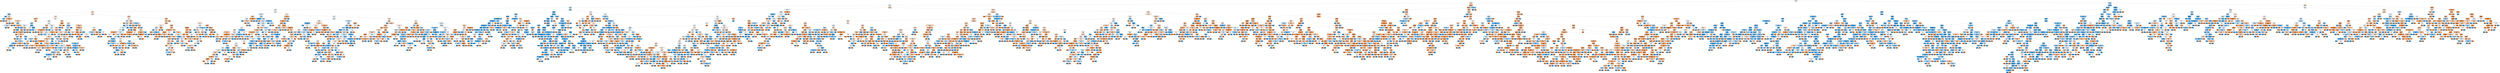 digraph Tree {
node [shape=box, style="filled, rounded", color="black", fontname="helvetica"] ;
edge [fontname="helvetica"] ;
0 [label="HOUSE <= 601744.5\ngini = 0.5\nsamples = 14000\nvalue = [6917, 7083]\nclass = LEAVE", fillcolor="#fafdfe"] ;
1 [label="OVERAGE <= 98.5\ngini = 0.49\nsamples = 9279\nvalue = [5423, 3856]\nclass = STAY", fillcolor="#f7dbc6"] ;
0 -> 1 [labeldistance=2.5, labelangle=45, headlabel="True"] ;
2 [label="LEFTOVER <= 24.5\ngini = 0.5\nsamples = 6164\nvalue = [2944, 3220]\nclass = LEAVE", fillcolor="#eef7fd"] ;
1 -> 2 ;
3 [label="LEFTOVER <= 2.5\ngini = 0.49\nsamples = 4129\nvalue = [1711, 2418]\nclass = LEAVE", fillcolor="#c5e2f7"] ;
2 -> 3 ;
4 [label="INCOME <= 60953.5\ngini = 0.5\nsamples = 2077\nvalue = [1085, 992]\nclass = STAY", fillcolor="#fdf4ee"] ;
3 -> 4 ;
5 [label="HOUSE <= 156489.0\ngini = 0.49\nsamples = 852\nvalue = [482, 370]\nclass = STAY", fillcolor="#f9e2d1"] ;
4 -> 5 ;
6 [label="INCOME <= 35452.5\ngini = 0.35\nsamples = 22\nvalue = [5, 17]\nclass = LEAVE", fillcolor="#73baed"] ;
5 -> 6 ;
7 [label="gini = 0.0\nsamples = 13\nvalue = [0, 13]\nclass = LEAVE", fillcolor="#399de5"] ;
6 -> 7 ;
8 [label="HANDSET_PRICE <= 218.0\ngini = 0.49\nsamples = 9\nvalue = [5, 4]\nclass = STAY", fillcolor="#fae6d7"] ;
6 -> 8 ;
9 [label="OVERAGE <= 24.5\ngini = 0.38\nsamples = 4\nvalue = [1, 3]\nclass = LEAVE", fillcolor="#7bbeee"] ;
8 -> 9 ;
10 [label="gini = 0.0\nsamples = 1\nvalue = [1, 0]\nclass = STAY", fillcolor="#e58139"] ;
9 -> 10 ;
11 [label="gini = 0.0\nsamples = 3\nvalue = [0, 3]\nclass = LEAVE", fillcolor="#399de5"] ;
9 -> 11 ;
12 [label="REPORTED_USAGE_LEVEL_very_high <= 0.5\ngini = 0.32\nsamples = 5\nvalue = [4, 1]\nclass = STAY", fillcolor="#eca06a"] ;
8 -> 12 ;
13 [label="gini = 0.0\nsamples = 3\nvalue = [3, 0]\nclass = STAY", fillcolor="#e58139"] ;
12 -> 13 ;
14 [label="HANDSET_PRICE <= 284.5\ngini = 0.5\nsamples = 2\nvalue = [1, 1]\nclass = STAY", fillcolor="#ffffff"] ;
12 -> 14 ;
15 [label="gini = 0.0\nsamples = 1\nvalue = [1, 0]\nclass = STAY", fillcolor="#e58139"] ;
14 -> 15 ;
16 [label="gini = 0.0\nsamples = 1\nvalue = [0, 1]\nclass = LEAVE", fillcolor="#399de5"] ;
14 -> 16 ;
17 [label="COLLEGE <= 0.5\ngini = 0.49\nsamples = 830\nvalue = [477, 353]\nclass = STAY", fillcolor="#f8decc"] ;
5 -> 17 ;
18 [label="HOUSE <= 183256.5\ngini = 0.5\nsamples = 422\nvalue = [224, 198]\nclass = STAY", fillcolor="#fcf0e8"] ;
17 -> 18 ;
19 [label="HANDSET_PRICE <= 235.0\ngini = 0.35\nsamples = 44\nvalue = [34, 10]\nclass = STAY", fillcolor="#eda673"] ;
18 -> 19 ;
20 [label="OVER_15MINS_CALLS_PER_MONTH <= 3.5\ngini = 0.47\nsamples = 27\nvalue = [17, 10]\nclass = STAY", fillcolor="#f4cbad"] ;
19 -> 20 ;
21 [label="HOUSE <= 159444.5\ngini = 0.29\nsamples = 17\nvalue = [14, 3]\nclass = STAY", fillcolor="#eb9c63"] ;
20 -> 21 ;
22 [label="CONSIDERING_CHANGE_OF_PLAN_no <= 0.5\ngini = 0.48\nsamples = 5\nvalue = [2, 3]\nclass = LEAVE", fillcolor="#bddef6"] ;
21 -> 22 ;
23 [label="gini = 0.0\nsamples = 3\nvalue = [0, 3]\nclass = LEAVE", fillcolor="#399de5"] ;
22 -> 23 ;
24 [label="gini = 0.0\nsamples = 2\nvalue = [2, 0]\nclass = STAY", fillcolor="#e58139"] ;
22 -> 24 ;
25 [label="gini = 0.0\nsamples = 12\nvalue = [12, 0]\nclass = STAY", fillcolor="#e58139"] ;
21 -> 25 ;
26 [label="INCOME <= 38991.0\ngini = 0.42\nsamples = 10\nvalue = [3, 7]\nclass = LEAVE", fillcolor="#8ec7f0"] ;
20 -> 26 ;
27 [label="gini = 0.0\nsamples = 6\nvalue = [0, 6]\nclass = LEAVE", fillcolor="#399de5"] ;
26 -> 27 ;
28 [label="REPORTED_SATISFACTION_unsat <= 0.5\ngini = 0.38\nsamples = 4\nvalue = [3, 1]\nclass = STAY", fillcolor="#eeab7b"] ;
26 -> 28 ;
29 [label="gini = 0.0\nsamples = 3\nvalue = [3, 0]\nclass = STAY", fillcolor="#e58139"] ;
28 -> 29 ;
30 [label="gini = 0.0\nsamples = 1\nvalue = [0, 1]\nclass = LEAVE", fillcolor="#399de5"] ;
28 -> 30 ;
31 [label="gini = 0.0\nsamples = 17\nvalue = [17, 0]\nclass = STAY", fillcolor="#e58139"] ;
19 -> 31 ;
32 [label="OVER_15MINS_CALLS_PER_MONTH <= 4.5\ngini = 0.5\nsamples = 378\nvalue = [190, 188]\nclass = STAY", fillcolor="#fffefd"] ;
18 -> 32 ;
33 [label="HOUSE <= 234153.0\ngini = 0.5\nsamples = 284\nvalue = [129, 155]\nclass = LEAVE", fillcolor="#deeffb"] ;
32 -> 33 ;
34 [label="INCOME <= 41597.5\ngini = 0.42\nsamples = 54\nvalue = [16, 38]\nclass = LEAVE", fillcolor="#8cc6f0"] ;
33 -> 34 ;
35 [label="AVERAGE_CALL_DURATION <= 10.5\ngini = 0.5\nsamples = 26\nvalue = [12, 14]\nclass = LEAVE", fillcolor="#e3f1fb"] ;
34 -> 35 ;
36 [label="INCOME <= 21396.5\ngini = 0.3\nsamples = 11\nvalue = [2, 9]\nclass = LEAVE", fillcolor="#65b3eb"] ;
35 -> 36 ;
37 [label="gini = 0.0\nsamples = 1\nvalue = [1, 0]\nclass = STAY", fillcolor="#e58139"] ;
36 -> 37 ;
38 [label="INCOME <= 41049.0\ngini = 0.18\nsamples = 10\nvalue = [1, 9]\nclass = LEAVE", fillcolor="#4fa8e8"] ;
36 -> 38 ;
39 [label="gini = 0.0\nsamples = 9\nvalue = [0, 9]\nclass = LEAVE", fillcolor="#399de5"] ;
38 -> 39 ;
40 [label="gini = 0.0\nsamples = 1\nvalue = [1, 0]\nclass = STAY", fillcolor="#e58139"] ;
38 -> 40 ;
41 [label="OVERAGE <= 73.5\ngini = 0.44\nsamples = 15\nvalue = [10, 5]\nclass = STAY", fillcolor="#f2c09c"] ;
35 -> 41 ;
42 [label="HOUSE <= 229542.0\ngini = 0.36\nsamples = 13\nvalue = [10, 3]\nclass = STAY", fillcolor="#eda774"] ;
41 -> 42 ;
43 [label="REPORTED_USAGE_LEVEL_little <= 0.5\ngini = 0.28\nsamples = 12\nvalue = [10, 2]\nclass = STAY", fillcolor="#ea9a61"] ;
42 -> 43 ;
44 [label="gini = 0.0\nsamples = 6\nvalue = [6, 0]\nclass = STAY", fillcolor="#e58139"] ;
43 -> 44 ;
45 [label="REPORTED_SATISFACTION_very_unsat <= 0.5\ngini = 0.44\nsamples = 6\nvalue = [4, 2]\nclass = STAY", fillcolor="#f2c09c"] ;
43 -> 45 ;
46 [label="HOUSE <= 209418.5\ngini = 0.44\nsamples = 3\nvalue = [1, 2]\nclass = LEAVE", fillcolor="#9ccef2"] ;
45 -> 46 ;
47 [label="gini = 0.0\nsamples = 1\nvalue = [1, 0]\nclass = STAY", fillcolor="#e58139"] ;
46 -> 47 ;
48 [label="gini = 0.0\nsamples = 2\nvalue = [0, 2]\nclass = LEAVE", fillcolor="#399de5"] ;
46 -> 48 ;
49 [label="gini = 0.0\nsamples = 3\nvalue = [3, 0]\nclass = STAY", fillcolor="#e58139"] ;
45 -> 49 ;
50 [label="gini = 0.0\nsamples = 1\nvalue = [0, 1]\nclass = LEAVE", fillcolor="#399de5"] ;
42 -> 50 ;
51 [label="gini = 0.0\nsamples = 2\nvalue = [0, 2]\nclass = LEAVE", fillcolor="#399de5"] ;
41 -> 51 ;
52 [label="HOUSE <= 197864.5\ngini = 0.24\nsamples = 28\nvalue = [4, 24]\nclass = LEAVE", fillcolor="#5aade9"] ;
34 -> 52 ;
53 [label="INCOME <= 52553.5\ngini = 0.5\nsamples = 6\nvalue = [3, 3]\nclass = STAY", fillcolor="#ffffff"] ;
52 -> 53 ;
54 [label="OVERAGE <= 53.0\ngini = 0.38\nsamples = 4\nvalue = [3, 1]\nclass = STAY", fillcolor="#eeab7b"] ;
53 -> 54 ;
55 [label="gini = 0.0\nsamples = 3\nvalue = [3, 0]\nclass = STAY", fillcolor="#e58139"] ;
54 -> 55 ;
56 [label="gini = 0.0\nsamples = 1\nvalue = [0, 1]\nclass = LEAVE", fillcolor="#399de5"] ;
54 -> 56 ;
57 [label="gini = 0.0\nsamples = 2\nvalue = [0, 2]\nclass = LEAVE", fillcolor="#399de5"] ;
53 -> 57 ;
58 [label="INCOME <= 57314.0\ngini = 0.09\nsamples = 22\nvalue = [1, 21]\nclass = LEAVE", fillcolor="#42a2e6"] ;
52 -> 58 ;
59 [label="gini = 0.0\nsamples = 20\nvalue = [0, 20]\nclass = LEAVE", fillcolor="#399de5"] ;
58 -> 59 ;
60 [label="OVERAGE <= 51.5\ngini = 0.5\nsamples = 2\nvalue = [1, 1]\nclass = STAY", fillcolor="#ffffff"] ;
58 -> 60 ;
61 [label="gini = 0.0\nsamples = 1\nvalue = [1, 0]\nclass = STAY", fillcolor="#e58139"] ;
60 -> 61 ;
62 [label="gini = 0.0\nsamples = 1\nvalue = [0, 1]\nclass = LEAVE", fillcolor="#399de5"] ;
60 -> 62 ;
63 [label="HOUSE <= 260264.0\ngini = 0.5\nsamples = 230\nvalue = [113, 117]\nclass = LEAVE", fillcolor="#f8fcfe"] ;
33 -> 63 ;
64 [label="INCOME <= 24567.5\ngini = 0.43\nsamples = 19\nvalue = [13, 6]\nclass = STAY", fillcolor="#f1bb94"] ;
63 -> 64 ;
65 [label="gini = 0.0\nsamples = 3\nvalue = [0, 3]\nclass = LEAVE", fillcolor="#399de5"] ;
64 -> 65 ;
66 [label="OVERAGE <= 84.5\ngini = 0.3\nsamples = 16\nvalue = [13, 3]\nclass = STAY", fillcolor="#eb9e67"] ;
64 -> 66 ;
67 [label="CONSIDERING_CHANGE_OF_PLAN_considering <= 0.5\ngini = 0.23\nsamples = 15\nvalue = [13, 2]\nclass = STAY", fillcolor="#e99457"] ;
66 -> 67 ;
68 [label="gini = 0.0\nsamples = 9\nvalue = [9, 0]\nclass = STAY", fillcolor="#e58139"] ;
67 -> 68 ;
69 [label="INCOME <= 39884.5\ngini = 0.44\nsamples = 6\nvalue = [4, 2]\nclass = STAY", fillcolor="#f2c09c"] ;
67 -> 69 ;
70 [label="gini = 0.0\nsamples = 4\nvalue = [4, 0]\nclass = STAY", fillcolor="#e58139"] ;
69 -> 70 ;
71 [label="gini = 0.0\nsamples = 2\nvalue = [0, 2]\nclass = LEAVE", fillcolor="#399de5"] ;
69 -> 71 ;
72 [label="gini = 0.0\nsamples = 1\nvalue = [0, 1]\nclass = LEAVE", fillcolor="#399de5"] ;
66 -> 72 ;
73 [label="REPORTED_USAGE_LEVEL_high <= 0.5\ngini = 0.5\nsamples = 211\nvalue = [100, 111]\nclass = LEAVE", fillcolor="#ebf5fc"] ;
63 -> 73 ;
74 [label="HOUSE <= 262005.5\ngini = 0.5\nsamples = 191\nvalue = [87, 104]\nclass = LEAVE", fillcolor="#dfeffb"] ;
73 -> 74 ;
75 [label="gini = 0.0\nsamples = 3\nvalue = [0, 3]\nclass = LEAVE", fillcolor="#399de5"] ;
74 -> 75 ;
76 [label="INCOME <= 58421.0\ngini = 0.5\nsamples = 188\nvalue = [87, 101]\nclass = LEAVE", fillcolor="#e4f1fb"] ;
74 -> 76 ;
77 [label="OVER_15MINS_CALLS_PER_MONTH <= 0.5\ngini = 0.5\nsamples = 183\nvalue = [83, 100]\nclass = LEAVE", fillcolor="#ddeefb"] ;
76 -> 77 ;
78 [label="HANDSET_PRICE <= 227.5\ngini = 0.46\nsamples = 51\nvalue = [18, 33]\nclass = LEAVE", fillcolor="#a5d2f3"] ;
77 -> 78 ;
79 [label="INCOME <= 38007.5\ngini = 0.36\nsamples = 30\nvalue = [7, 23]\nclass = LEAVE", fillcolor="#75bbed"] ;
78 -> 79 ;
80 [label="HOUSE <= 286935.0\ngini = 0.48\nsamples = 17\nvalue = [7, 10]\nclass = LEAVE", fillcolor="#c4e2f7"] ;
79 -> 80 ;
81 [label="gini = 0.0\nsamples = 2\nvalue = [2, 0]\nclass = STAY", fillcolor="#e58139"] ;
80 -> 81 ;
82 [label="REPORTED_SATISFACTION_unsat <= 0.5\ngini = 0.44\nsamples = 15\nvalue = [5, 10]\nclass = LEAVE", fillcolor="#9ccef2"] ;
80 -> 82 ;
83 [label="REPORTED_SATISFACTION_sat <= 0.5\ngini = 0.3\nsamples = 11\nvalue = [2, 9]\nclass = LEAVE", fillcolor="#65b3eb"] ;
82 -> 83 ;
84 [label="HANDSET_PRICE <= 146.0\ngini = 0.18\nsamples = 10\nvalue = [1, 9]\nclass = LEAVE", fillcolor="#4fa8e8"] ;
83 -> 84 ;
85 [label="REPORTED_USAGE_LEVEL_very_high <= 0.5\ngini = 0.5\nsamples = 2\nvalue = [1, 1]\nclass = STAY", fillcolor="#ffffff"] ;
84 -> 85 ;
86 [label="gini = 0.0\nsamples = 1\nvalue = [1, 0]\nclass = STAY", fillcolor="#e58139"] ;
85 -> 86 ;
87 [label="gini = 0.0\nsamples = 1\nvalue = [0, 1]\nclass = LEAVE", fillcolor="#399de5"] ;
85 -> 87 ;
88 [label="gini = 0.0\nsamples = 8\nvalue = [0, 8]\nclass = LEAVE", fillcolor="#399de5"] ;
84 -> 88 ;
89 [label="gini = 0.0\nsamples = 1\nvalue = [1, 0]\nclass = STAY", fillcolor="#e58139"] ;
83 -> 89 ;
90 [label="CONSIDERING_CHANGE_OF_PLAN_no <= 0.5\ngini = 0.38\nsamples = 4\nvalue = [3, 1]\nclass = STAY", fillcolor="#eeab7b"] ;
82 -> 90 ;
91 [label="gini = 0.0\nsamples = 3\nvalue = [3, 0]\nclass = STAY", fillcolor="#e58139"] ;
90 -> 91 ;
92 [label="gini = 0.0\nsamples = 1\nvalue = [0, 1]\nclass = LEAVE", fillcolor="#399de5"] ;
90 -> 92 ;
93 [label="gini = 0.0\nsamples = 13\nvalue = [0, 13]\nclass = LEAVE", fillcolor="#399de5"] ;
79 -> 93 ;
94 [label="HOUSE <= 527378.5\ngini = 0.5\nsamples = 21\nvalue = [11, 10]\nclass = STAY", fillcolor="#fdf4ed"] ;
78 -> 94 ;
95 [label="AVERAGE_CALL_DURATION <= 11.5\ngini = 0.46\nsamples = 14\nvalue = [5, 9]\nclass = LEAVE", fillcolor="#a7d3f3"] ;
94 -> 95 ;
96 [label="INCOME <= 32591.0\ngini = 0.49\nsamples = 9\nvalue = [5, 4]\nclass = STAY", fillcolor="#fae6d7"] ;
95 -> 96 ;
97 [label="gini = 0.0\nsamples = 2\nvalue = [0, 2]\nclass = LEAVE", fillcolor="#399de5"] ;
96 -> 97 ;
98 [label="INCOME <= 51134.0\ngini = 0.41\nsamples = 7\nvalue = [5, 2]\nclass = STAY", fillcolor="#efb388"] ;
96 -> 98 ;
99 [label="gini = 0.0\nsamples = 4\nvalue = [4, 0]\nclass = STAY", fillcolor="#e58139"] ;
98 -> 99 ;
100 [label="AVERAGE_CALL_DURATION <= 5.5\ngini = 0.44\nsamples = 3\nvalue = [1, 2]\nclass = LEAVE", fillcolor="#9ccef2"] ;
98 -> 100 ;
101 [label="gini = 0.0\nsamples = 1\nvalue = [1, 0]\nclass = STAY", fillcolor="#e58139"] ;
100 -> 101 ;
102 [label="gini = 0.0\nsamples = 2\nvalue = [0, 2]\nclass = LEAVE", fillcolor="#399de5"] ;
100 -> 102 ;
103 [label="gini = 0.0\nsamples = 5\nvalue = [0, 5]\nclass = LEAVE", fillcolor="#399de5"] ;
95 -> 103 ;
104 [label="HOUSE <= 592996.5\ngini = 0.24\nsamples = 7\nvalue = [6, 1]\nclass = STAY", fillcolor="#e9965a"] ;
94 -> 104 ;
105 [label="gini = 0.0\nsamples = 6\nvalue = [6, 0]\nclass = STAY", fillcolor="#e58139"] ;
104 -> 105 ;
106 [label="gini = 0.0\nsamples = 1\nvalue = [0, 1]\nclass = LEAVE", fillcolor="#399de5"] ;
104 -> 106 ;
107 [label="HOUSE <= 434844.0\ngini = 0.5\nsamples = 132\nvalue = [65, 67]\nclass = LEAVE", fillcolor="#f9fcfe"] ;
77 -> 107 ;
108 [label="AVERAGE_CALL_DURATION <= 14.5\ngini = 0.47\nsamples = 57\nvalue = [35, 22]\nclass = STAY", fillcolor="#f5d0b5"] ;
107 -> 108 ;
109 [label="OVER_15MINS_CALLS_PER_MONTH <= 2.0\ngini = 0.44\nsamples = 51\nvalue = [34, 17]\nclass = STAY", fillcolor="#f2c09c"] ;
108 -> 109 ;
110 [label="CONSIDERING_CHANGE_OF_PLAN_perhaps <= 0.5\ngini = 0.2\nsamples = 18\nvalue = [16, 2]\nclass = STAY", fillcolor="#e89152"] ;
109 -> 110 ;
111 [label="HANDSET_PRICE <= 177.5\ngini = 0.11\nsamples = 17\nvalue = [16, 1]\nclass = STAY", fillcolor="#e78945"] ;
110 -> 111 ;
112 [label="REPORTED_SATISFACTION_very_sat <= 0.5\ngini = 0.44\nsamples = 3\nvalue = [2, 1]\nclass = STAY", fillcolor="#f2c09c"] ;
111 -> 112 ;
113 [label="gini = 0.0\nsamples = 2\nvalue = [2, 0]\nclass = STAY", fillcolor="#e58139"] ;
112 -> 113 ;
114 [label="gini = 0.0\nsamples = 1\nvalue = [0, 1]\nclass = LEAVE", fillcolor="#399de5"] ;
112 -> 114 ;
115 [label="gini = 0.0\nsamples = 14\nvalue = [14, 0]\nclass = STAY", fillcolor="#e58139"] ;
111 -> 115 ;
116 [label="gini = 0.0\nsamples = 1\nvalue = [0, 1]\nclass = LEAVE", fillcolor="#399de5"] ;
110 -> 116 ;
117 [label="HANDSET_PRICE <= 224.0\ngini = 0.5\nsamples = 33\nvalue = [18, 15]\nclass = STAY", fillcolor="#fbeade"] ;
109 -> 117 ;
118 [label="AVERAGE_CALL_DURATION <= 11.5\ngini = 0.42\nsamples = 23\nvalue = [16, 7]\nclass = STAY", fillcolor="#f0b890"] ;
117 -> 118 ;
119 [label="CONSIDERING_CHANGE_OF_PLAN_considering <= 0.5\ngini = 0.23\nsamples = 15\nvalue = [13, 2]\nclass = STAY", fillcolor="#e99457"] ;
118 -> 119 ;
120 [label="gini = 0.0\nsamples = 10\nvalue = [10, 0]\nclass = STAY", fillcolor="#e58139"] ;
119 -> 120 ;
121 [label="AVERAGE_CALL_DURATION <= 10.5\ngini = 0.48\nsamples = 5\nvalue = [3, 2]\nclass = STAY", fillcolor="#f6d5bd"] ;
119 -> 121 ;
122 [label="OVERAGE <= 56.5\ngini = 0.44\nsamples = 3\nvalue = [1, 2]\nclass = LEAVE", fillcolor="#9ccef2"] ;
121 -> 122 ;
123 [label="gini = 0.0\nsamples = 1\nvalue = [1, 0]\nclass = STAY", fillcolor="#e58139"] ;
122 -> 123 ;
124 [label="gini = 0.0\nsamples = 2\nvalue = [0, 2]\nclass = LEAVE", fillcolor="#399de5"] ;
122 -> 124 ;
125 [label="gini = 0.0\nsamples = 2\nvalue = [2, 0]\nclass = STAY", fillcolor="#e58139"] ;
121 -> 125 ;
126 [label="INCOME <= 35214.5\ngini = 0.47\nsamples = 8\nvalue = [3, 5]\nclass = LEAVE", fillcolor="#b0d8f5"] ;
118 -> 126 ;
127 [label="gini = 0.0\nsamples = 4\nvalue = [0, 4]\nclass = LEAVE", fillcolor="#399de5"] ;
126 -> 127 ;
128 [label="CONSIDERING_CHANGE_OF_PLAN_considering <= 0.5\ngini = 0.38\nsamples = 4\nvalue = [3, 1]\nclass = STAY", fillcolor="#eeab7b"] ;
126 -> 128 ;
129 [label="gini = 0.0\nsamples = 1\nvalue = [0, 1]\nclass = LEAVE", fillcolor="#399de5"] ;
128 -> 129 ;
130 [label="gini = 0.0\nsamples = 3\nvalue = [3, 0]\nclass = STAY", fillcolor="#e58139"] ;
128 -> 130 ;
131 [label="AVERAGE_CALL_DURATION <= 8.5\ngini = 0.32\nsamples = 10\nvalue = [2, 8]\nclass = LEAVE", fillcolor="#6ab6ec"] ;
117 -> 131 ;
132 [label="REPORTED_SATISFACTION_unsat <= 0.5\ngini = 0.44\nsamples = 3\nvalue = [2, 1]\nclass = STAY", fillcolor="#f2c09c"] ;
131 -> 132 ;
133 [label="gini = 0.0\nsamples = 2\nvalue = [2, 0]\nclass = STAY", fillcolor="#e58139"] ;
132 -> 133 ;
134 [label="gini = 0.0\nsamples = 1\nvalue = [0, 1]\nclass = LEAVE", fillcolor="#399de5"] ;
132 -> 134 ;
135 [label="gini = 0.0\nsamples = 7\nvalue = [0, 7]\nclass = LEAVE", fillcolor="#399de5"] ;
131 -> 135 ;
136 [label="INCOME <= 40038.0\ngini = 0.28\nsamples = 6\nvalue = [1, 5]\nclass = LEAVE", fillcolor="#61b1ea"] ;
108 -> 136 ;
137 [label="gini = 0.0\nsamples = 4\nvalue = [0, 4]\nclass = LEAVE", fillcolor="#399de5"] ;
136 -> 137 ;
138 [label="OVERAGE <= 28.5\ngini = 0.5\nsamples = 2\nvalue = [1, 1]\nclass = STAY", fillcolor="#ffffff"] ;
136 -> 138 ;
139 [label="gini = 0.0\nsamples = 1\nvalue = [0, 1]\nclass = LEAVE", fillcolor="#399de5"] ;
138 -> 139 ;
140 [label="gini = 0.0\nsamples = 1\nvalue = [1, 0]\nclass = STAY", fillcolor="#e58139"] ;
138 -> 140 ;
141 [label="HOUSE <= 593505.0\ngini = 0.48\nsamples = 75\nvalue = [30, 45]\nclass = LEAVE", fillcolor="#bddef6"] ;
107 -> 141 ;
142 [label="HOUSE <= 581631.0\ngini = 0.47\nsamples = 73\nvalue = [28, 45]\nclass = LEAVE", fillcolor="#b4daf5"] ;
141 -> 142 ;
143 [label="OVERAGE <= 40.0\ngini = 0.48\nsamples = 68\nvalue = [28, 40]\nclass = LEAVE", fillcolor="#c4e2f7"] ;
142 -> 143 ;
144 [label="HOUSE <= 558556.0\ngini = 0.5\nsamples = 44\nvalue = [22, 22]\nclass = STAY", fillcolor="#ffffff"] ;
143 -> 144 ;
145 [label="CONSIDERING_CHANGE_OF_PLAN_considering <= 0.5\ngini = 0.49\nsamples = 37\nvalue = [16, 21]\nclass = LEAVE", fillcolor="#d0e8f9"] ;
144 -> 145 ;
146 [label="OVER_15MINS_CALLS_PER_MONTH <= 2.0\ngini = 0.43\nsamples = 22\nvalue = [7, 15]\nclass = LEAVE", fillcolor="#95cbf1"] ;
145 -> 146 ;
147 [label="REPORTED_SATISFACTION_very_unsat <= 0.5\ngini = 0.48\nsamples = 18\nvalue = [7, 11]\nclass = LEAVE", fillcolor="#b7dbf6"] ;
146 -> 147 ;
148 [label="AVERAGE_CALL_DURATION <= 13.5\ngini = 0.38\nsamples = 12\nvalue = [3, 9]\nclass = LEAVE", fillcolor="#7bbeee"] ;
147 -> 148 ;
149 [label="CONSIDERING_CHANGE_OF_PLAN_no <= 0.5\ngini = 0.2\nsamples = 9\nvalue = [1, 8]\nclass = LEAVE", fillcolor="#52a9e8"] ;
148 -> 149 ;
150 [label="gini = 0.0\nsamples = 7\nvalue = [0, 7]\nclass = LEAVE", fillcolor="#399de5"] ;
149 -> 150 ;
151 [label="REPORTED_SATISFACTION_sat <= 0.5\ngini = 0.5\nsamples = 2\nvalue = [1, 1]\nclass = STAY", fillcolor="#ffffff"] ;
149 -> 151 ;
152 [label="gini = 0.0\nsamples = 1\nvalue = [1, 0]\nclass = STAY", fillcolor="#e58139"] ;
151 -> 152 ;
153 [label="gini = 0.0\nsamples = 1\nvalue = [0, 1]\nclass = LEAVE", fillcolor="#399de5"] ;
151 -> 153 ;
154 [label="INCOME <= 40336.5\ngini = 0.44\nsamples = 3\nvalue = [2, 1]\nclass = STAY", fillcolor="#f2c09c"] ;
148 -> 154 ;
155 [label="gini = 0.0\nsamples = 1\nvalue = [0, 1]\nclass = LEAVE", fillcolor="#399de5"] ;
154 -> 155 ;
156 [label="gini = 0.0\nsamples = 2\nvalue = [2, 0]\nclass = STAY", fillcolor="#e58139"] ;
154 -> 156 ;
157 [label="HANDSET_PRICE <= 232.5\ngini = 0.44\nsamples = 6\nvalue = [4, 2]\nclass = STAY", fillcolor="#f2c09c"] ;
147 -> 157 ;
158 [label="gini = 0.0\nsamples = 4\nvalue = [4, 0]\nclass = STAY", fillcolor="#e58139"] ;
157 -> 158 ;
159 [label="gini = 0.0\nsamples = 2\nvalue = [0, 2]\nclass = LEAVE", fillcolor="#399de5"] ;
157 -> 159 ;
160 [label="gini = 0.0\nsamples = 4\nvalue = [0, 4]\nclass = LEAVE", fillcolor="#399de5"] ;
146 -> 160 ;
161 [label="INCOME <= 27163.0\ngini = 0.48\nsamples = 15\nvalue = [9, 6]\nclass = STAY", fillcolor="#f6d5bd"] ;
145 -> 161 ;
162 [label="gini = 0.0\nsamples = 2\nvalue = [0, 2]\nclass = LEAVE", fillcolor="#399de5"] ;
161 -> 162 ;
163 [label="HOUSE <= 469651.0\ngini = 0.43\nsamples = 13\nvalue = [9, 4]\nclass = STAY", fillcolor="#f1b991"] ;
161 -> 163 ;
164 [label="gini = 0.0\nsamples = 5\nvalue = [5, 0]\nclass = STAY", fillcolor="#e58139"] ;
163 -> 164 ;
165 [label="AVERAGE_CALL_DURATION <= 8.5\ngini = 0.5\nsamples = 8\nvalue = [4, 4]\nclass = STAY", fillcolor="#ffffff"] ;
163 -> 165 ;
166 [label="gini = 0.0\nsamples = 3\nvalue = [3, 0]\nclass = STAY", fillcolor="#e58139"] ;
165 -> 166 ;
167 [label="INCOME <= 48819.5\ngini = 0.32\nsamples = 5\nvalue = [1, 4]\nclass = LEAVE", fillcolor="#6ab6ec"] ;
165 -> 167 ;
168 [label="gini = 0.0\nsamples = 4\nvalue = [0, 4]\nclass = LEAVE", fillcolor="#399de5"] ;
167 -> 168 ;
169 [label="gini = 0.0\nsamples = 1\nvalue = [1, 0]\nclass = STAY", fillcolor="#e58139"] ;
167 -> 169 ;
170 [label="AVERAGE_CALL_DURATION <= 6.5\ngini = 0.24\nsamples = 7\nvalue = [6, 1]\nclass = STAY", fillcolor="#e9965a"] ;
144 -> 170 ;
171 [label="gini = 0.0\nsamples = 1\nvalue = [0, 1]\nclass = LEAVE", fillcolor="#399de5"] ;
170 -> 171 ;
172 [label="gini = 0.0\nsamples = 6\nvalue = [6, 0]\nclass = STAY", fillcolor="#e58139"] ;
170 -> 172 ;
173 [label="CONSIDERING_CHANGE_OF_PLAN_perhaps <= 0.5\ngini = 0.38\nsamples = 24\nvalue = [6, 18]\nclass = LEAVE", fillcolor="#7bbeee"] ;
143 -> 173 ;
174 [label="REPORTED_SATISFACTION_unsat <= 0.5\ngini = 0.3\nsamples = 22\nvalue = [4, 18]\nclass = LEAVE", fillcolor="#65b3eb"] ;
173 -> 174 ;
175 [label="CONSIDERING_CHANGE_OF_PLAN_no <= 0.5\ngini = 0.19\nsamples = 19\nvalue = [2, 17]\nclass = LEAVE", fillcolor="#50a9e8"] ;
174 -> 175 ;
176 [label="gini = 0.0\nsamples = 14\nvalue = [0, 14]\nclass = LEAVE", fillcolor="#399de5"] ;
175 -> 176 ;
177 [label="OVERAGE <= 61.5\ngini = 0.48\nsamples = 5\nvalue = [2, 3]\nclass = LEAVE", fillcolor="#bddef6"] ;
175 -> 177 ;
178 [label="gini = 0.0\nsamples = 2\nvalue = [0, 2]\nclass = LEAVE", fillcolor="#399de5"] ;
177 -> 178 ;
179 [label="INCOME <= 27511.0\ngini = 0.44\nsamples = 3\nvalue = [2, 1]\nclass = STAY", fillcolor="#f2c09c"] ;
177 -> 179 ;
180 [label="gini = 0.0\nsamples = 1\nvalue = [0, 1]\nclass = LEAVE", fillcolor="#399de5"] ;
179 -> 180 ;
181 [label="gini = 0.0\nsamples = 2\nvalue = [2, 0]\nclass = STAY", fillcolor="#e58139"] ;
179 -> 181 ;
182 [label="REPORTED_USAGE_LEVEL_very_little <= 0.5\ngini = 0.44\nsamples = 3\nvalue = [2, 1]\nclass = STAY", fillcolor="#f2c09c"] ;
174 -> 182 ;
183 [label="gini = 0.0\nsamples = 2\nvalue = [2, 0]\nclass = STAY", fillcolor="#e58139"] ;
182 -> 183 ;
184 [label="gini = 0.0\nsamples = 1\nvalue = [0, 1]\nclass = LEAVE", fillcolor="#399de5"] ;
182 -> 184 ;
185 [label="gini = 0.0\nsamples = 2\nvalue = [2, 0]\nclass = STAY", fillcolor="#e58139"] ;
173 -> 185 ;
186 [label="gini = 0.0\nsamples = 5\nvalue = [0, 5]\nclass = LEAVE", fillcolor="#399de5"] ;
142 -> 186 ;
187 [label="gini = 0.0\nsamples = 2\nvalue = [2, 0]\nclass = STAY", fillcolor="#e58139"] ;
141 -> 187 ;
188 [label="REPORTED_USAGE_LEVEL_little <= 0.5\ngini = 0.32\nsamples = 5\nvalue = [4, 1]\nclass = STAY", fillcolor="#eca06a"] ;
76 -> 188 ;
189 [label="gini = 0.0\nsamples = 1\nvalue = [0, 1]\nclass = LEAVE", fillcolor="#399de5"] ;
188 -> 189 ;
190 [label="gini = 0.0\nsamples = 4\nvalue = [4, 0]\nclass = STAY", fillcolor="#e58139"] ;
188 -> 190 ;
191 [label="OVERAGE <= 56.5\ngini = 0.45\nsamples = 20\nvalue = [13, 7]\nclass = STAY", fillcolor="#f3c5a4"] ;
73 -> 191 ;
192 [label="HANDSET_PRICE <= 180.0\ngini = 0.4\nsamples = 18\nvalue = [13, 5]\nclass = STAY", fillcolor="#efb185"] ;
191 -> 192 ;
193 [label="gini = 0.0\nsamples = 6\nvalue = [6, 0]\nclass = STAY", fillcolor="#e58139"] ;
192 -> 193 ;
194 [label="OVER_15MINS_CALLS_PER_MONTH <= 2.0\ngini = 0.49\nsamples = 12\nvalue = [7, 5]\nclass = STAY", fillcolor="#f8dbc6"] ;
192 -> 194 ;
195 [label="HOUSE <= 347040.0\ngini = 0.47\nsamples = 8\nvalue = [3, 5]\nclass = LEAVE", fillcolor="#b0d8f5"] ;
194 -> 195 ;
196 [label="gini = 0.0\nsamples = 3\nvalue = [0, 3]\nclass = LEAVE", fillcolor="#399de5"] ;
195 -> 196 ;
197 [label="REPORTED_SATISFACTION_very_unsat <= 0.5\ngini = 0.48\nsamples = 5\nvalue = [3, 2]\nclass = STAY", fillcolor="#f6d5bd"] ;
195 -> 197 ;
198 [label="INCOME <= 27031.0\ngini = 0.44\nsamples = 3\nvalue = [1, 2]\nclass = LEAVE", fillcolor="#9ccef2"] ;
197 -> 198 ;
199 [label="gini = 0.0\nsamples = 1\nvalue = [1, 0]\nclass = STAY", fillcolor="#e58139"] ;
198 -> 199 ;
200 [label="gini = 0.0\nsamples = 2\nvalue = [0, 2]\nclass = LEAVE", fillcolor="#399de5"] ;
198 -> 200 ;
201 [label="gini = 0.0\nsamples = 2\nvalue = [2, 0]\nclass = STAY", fillcolor="#e58139"] ;
197 -> 201 ;
202 [label="gini = 0.0\nsamples = 4\nvalue = [4, 0]\nclass = STAY", fillcolor="#e58139"] ;
194 -> 202 ;
203 [label="gini = 0.0\nsamples = 2\nvalue = [0, 2]\nclass = LEAVE", fillcolor="#399de5"] ;
191 -> 203 ;
204 [label="INCOME <= 24394.0\ngini = 0.46\nsamples = 94\nvalue = [61, 33]\nclass = STAY", fillcolor="#f3c5a4"] ;
32 -> 204 ;
205 [label="INCOME <= 20528.5\ngini = 0.12\nsamples = 16\nvalue = [15, 1]\nclass = STAY", fillcolor="#e78946"] ;
204 -> 205 ;
206 [label="HOUSE <= 449530.0\ngini = 0.44\nsamples = 3\nvalue = [2, 1]\nclass = STAY", fillcolor="#f2c09c"] ;
205 -> 206 ;
207 [label="gini = 0.0\nsamples = 1\nvalue = [0, 1]\nclass = LEAVE", fillcolor="#399de5"] ;
206 -> 207 ;
208 [label="gini = 0.0\nsamples = 2\nvalue = [2, 0]\nclass = STAY", fillcolor="#e58139"] ;
206 -> 208 ;
209 [label="gini = 0.0\nsamples = 13\nvalue = [13, 0]\nclass = STAY", fillcolor="#e58139"] ;
205 -> 209 ;
210 [label="INCOME <= 32988.0\ngini = 0.48\nsamples = 78\nvalue = [46, 32]\nclass = STAY", fillcolor="#f7d9c3"] ;
204 -> 210 ;
211 [label="HANDSET_PRICE <= 221.0\ngini = 0.36\nsamples = 17\nvalue = [4, 13]\nclass = LEAVE", fillcolor="#76bbed"] ;
210 -> 211 ;
212 [label="HANDSET_PRICE <= 204.0\ngini = 0.48\nsamples = 10\nvalue = [4, 6]\nclass = LEAVE", fillcolor="#bddef6"] ;
211 -> 212 ;
213 [label="INCOME <= 27935.5\ngini = 0.38\nsamples = 8\nvalue = [2, 6]\nclass = LEAVE", fillcolor="#7bbeee"] ;
212 -> 213 ;
214 [label="INCOME <= 27664.5\ngini = 0.44\nsamples = 3\nvalue = [2, 1]\nclass = STAY", fillcolor="#f2c09c"] ;
213 -> 214 ;
215 [label="gini = 0.0\nsamples = 1\nvalue = [0, 1]\nclass = LEAVE", fillcolor="#399de5"] ;
214 -> 215 ;
216 [label="gini = 0.0\nsamples = 2\nvalue = [2, 0]\nclass = STAY", fillcolor="#e58139"] ;
214 -> 216 ;
217 [label="gini = 0.0\nsamples = 5\nvalue = [0, 5]\nclass = LEAVE", fillcolor="#399de5"] ;
213 -> 217 ;
218 [label="gini = 0.0\nsamples = 2\nvalue = [2, 0]\nclass = STAY", fillcolor="#e58139"] ;
212 -> 218 ;
219 [label="gini = 0.0\nsamples = 7\nvalue = [0, 7]\nclass = LEAVE", fillcolor="#399de5"] ;
211 -> 219 ;
220 [label="REPORTED_SATISFACTION_very_sat <= 0.5\ngini = 0.43\nsamples = 61\nvalue = [42, 19]\nclass = STAY", fillcolor="#f1ba93"] ;
210 -> 220 ;
221 [label="REPORTED_USAGE_LEVEL_very_little <= 0.5\ngini = 0.34\nsamples = 41\nvalue = [32, 9]\nclass = STAY", fillcolor="#eca471"] ;
220 -> 221 ;
222 [label="INCOME <= 38682.0\ngini = 0.25\nsamples = 34\nvalue = [29, 5]\nclass = STAY", fillcolor="#e9975b"] ;
221 -> 222 ;
223 [label="AVERAGE_CALL_DURATION <= 10.5\ngini = 0.49\nsamples = 7\nvalue = [4, 3]\nclass = STAY", fillcolor="#f8e0ce"] ;
222 -> 223 ;
224 [label="HOUSE <= 242518.5\ngini = 0.38\nsamples = 4\nvalue = [1, 3]\nclass = LEAVE", fillcolor="#7bbeee"] ;
223 -> 224 ;
225 [label="gini = 0.0\nsamples = 1\nvalue = [1, 0]\nclass = STAY", fillcolor="#e58139"] ;
224 -> 225 ;
226 [label="gini = 0.0\nsamples = 3\nvalue = [0, 3]\nclass = LEAVE", fillcolor="#399de5"] ;
224 -> 226 ;
227 [label="gini = 0.0\nsamples = 3\nvalue = [3, 0]\nclass = STAY", fillcolor="#e58139"] ;
223 -> 227 ;
228 [label="HOUSE <= 491138.5\ngini = 0.14\nsamples = 27\nvalue = [25, 2]\nclass = STAY", fillcolor="#e78b49"] ;
222 -> 228 ;
229 [label="gini = 0.0\nsamples = 18\nvalue = [18, 0]\nclass = STAY", fillcolor="#e58139"] ;
228 -> 229 ;
230 [label="HOUSE <= 505920.0\ngini = 0.35\nsamples = 9\nvalue = [7, 2]\nclass = STAY", fillcolor="#eca572"] ;
228 -> 230 ;
231 [label="gini = 0.0\nsamples = 1\nvalue = [0, 1]\nclass = LEAVE", fillcolor="#399de5"] ;
230 -> 231 ;
232 [label="OVERAGE <= 75.0\ngini = 0.22\nsamples = 8\nvalue = [7, 1]\nclass = STAY", fillcolor="#e99355"] ;
230 -> 232 ;
233 [label="gini = 0.0\nsamples = 7\nvalue = [7, 0]\nclass = STAY", fillcolor="#e58139"] ;
232 -> 233 ;
234 [label="gini = 0.0\nsamples = 1\nvalue = [0, 1]\nclass = LEAVE", fillcolor="#399de5"] ;
232 -> 234 ;
235 [label="INCOME <= 43879.5\ngini = 0.49\nsamples = 7\nvalue = [3, 4]\nclass = LEAVE", fillcolor="#cee6f8"] ;
221 -> 235 ;
236 [label="gini = 0.0\nsamples = 2\nvalue = [2, 0]\nclass = STAY", fillcolor="#e58139"] ;
235 -> 236 ;
237 [label="INCOME <= 56417.5\ngini = 0.32\nsamples = 5\nvalue = [1, 4]\nclass = LEAVE", fillcolor="#6ab6ec"] ;
235 -> 237 ;
238 [label="gini = 0.0\nsamples = 3\nvalue = [0, 3]\nclass = LEAVE", fillcolor="#399de5"] ;
237 -> 238 ;
239 [label="CONSIDERING_CHANGE_OF_PLAN_considering <= 0.5\ngini = 0.5\nsamples = 2\nvalue = [1, 1]\nclass = STAY", fillcolor="#ffffff"] ;
237 -> 239 ;
240 [label="gini = 0.0\nsamples = 1\nvalue = [1, 0]\nclass = STAY", fillcolor="#e58139"] ;
239 -> 240 ;
241 [label="gini = 0.0\nsamples = 1\nvalue = [0, 1]\nclass = LEAVE", fillcolor="#399de5"] ;
239 -> 241 ;
242 [label="HANDSET_PRICE <= 221.0\ngini = 0.5\nsamples = 20\nvalue = [10, 10]\nclass = STAY", fillcolor="#ffffff"] ;
220 -> 242 ;
243 [label="HANDSET_PRICE <= 143.0\ngini = 0.38\nsamples = 12\nvalue = [9, 3]\nclass = STAY", fillcolor="#eeab7b"] ;
242 -> 243 ;
244 [label="REPORTED_USAGE_LEVEL_very_little <= 0.5\ngini = 0.44\nsamples = 3\nvalue = [1, 2]\nclass = LEAVE", fillcolor="#9ccef2"] ;
243 -> 244 ;
245 [label="gini = 0.0\nsamples = 2\nvalue = [0, 2]\nclass = LEAVE", fillcolor="#399de5"] ;
244 -> 245 ;
246 [label="gini = 0.0\nsamples = 1\nvalue = [1, 0]\nclass = STAY", fillcolor="#e58139"] ;
244 -> 246 ;
247 [label="INCOME <= 40377.5\ngini = 0.2\nsamples = 9\nvalue = [8, 1]\nclass = STAY", fillcolor="#e89152"] ;
243 -> 247 ;
248 [label="gini = 0.0\nsamples = 6\nvalue = [6, 0]\nclass = STAY", fillcolor="#e58139"] ;
247 -> 248 ;
249 [label="INCOME <= 42715.0\ngini = 0.44\nsamples = 3\nvalue = [2, 1]\nclass = STAY", fillcolor="#f2c09c"] ;
247 -> 249 ;
250 [label="gini = 0.0\nsamples = 1\nvalue = [0, 1]\nclass = LEAVE", fillcolor="#399de5"] ;
249 -> 250 ;
251 [label="gini = 0.0\nsamples = 2\nvalue = [2, 0]\nclass = STAY", fillcolor="#e58139"] ;
249 -> 251 ;
252 [label="INCOME <= 56351.0\ngini = 0.22\nsamples = 8\nvalue = [1, 7]\nclass = LEAVE", fillcolor="#55abe9"] ;
242 -> 252 ;
253 [label="gini = 0.0\nsamples = 6\nvalue = [0, 6]\nclass = LEAVE", fillcolor="#399de5"] ;
252 -> 253 ;
254 [label="HANDSET_PRICE <= 374.5\ngini = 0.5\nsamples = 2\nvalue = [1, 1]\nclass = STAY", fillcolor="#ffffff"] ;
252 -> 254 ;
255 [label="gini = 0.0\nsamples = 1\nvalue = [0, 1]\nclass = LEAVE", fillcolor="#399de5"] ;
254 -> 255 ;
256 [label="gini = 0.0\nsamples = 1\nvalue = [1, 0]\nclass = STAY", fillcolor="#e58139"] ;
254 -> 256 ;
257 [label="HOUSE <= 277901.0\ngini = 0.47\nsamples = 408\nvalue = [253, 155]\nclass = STAY", fillcolor="#f5ceb2"] ;
17 -> 257 ;
258 [label="HANDSET_PRICE <= 227.5\ngini = 0.5\nsamples = 164\nvalue = [85, 79]\nclass = STAY", fillcolor="#fdf6f1"] ;
257 -> 258 ;
259 [label="HOUSE <= 164853.5\ngini = 0.49\nsamples = 103\nvalue = [44, 59]\nclass = LEAVE", fillcolor="#cde6f8"] ;
258 -> 259 ;
260 [label="gini = 0.0\nsamples = 5\nvalue = [5, 0]\nclass = STAY", fillcolor="#e58139"] ;
259 -> 260 ;
261 [label="HOUSE <= 176144.5\ngini = 0.48\nsamples = 98\nvalue = [39, 59]\nclass = LEAVE", fillcolor="#bcdef6"] ;
259 -> 261 ;
262 [label="gini = 0.0\nsamples = 9\nvalue = [0, 9]\nclass = LEAVE", fillcolor="#399de5"] ;
261 -> 262 ;
263 [label="HOUSE <= 268376.0\ngini = 0.49\nsamples = 89\nvalue = [39, 50]\nclass = LEAVE", fillcolor="#d3e9f9"] ;
261 -> 263 ;
264 [label="OVER_15MINS_CALLS_PER_MONTH <= 14.5\ngini = 0.5\nsamples = 83\nvalue = [39, 44]\nclass = LEAVE", fillcolor="#e8f4fc"] ;
263 -> 264 ;
265 [label="INCOME <= 22611.5\ngini = 0.5\nsamples = 79\nvalue = [39, 40]\nclass = LEAVE", fillcolor="#fafdfe"] ;
264 -> 265 ;
266 [label="OVER_15MINS_CALLS_PER_MONTH <= 0.5\ngini = 0.24\nsamples = 7\nvalue = [6, 1]\nclass = STAY", fillcolor="#e9965a"] ;
265 -> 266 ;
267 [label="REPORTED_USAGE_LEVEL_little <= 0.5\ngini = 0.5\nsamples = 2\nvalue = [1, 1]\nclass = STAY", fillcolor="#ffffff"] ;
266 -> 267 ;
268 [label="gini = 0.0\nsamples = 1\nvalue = [1, 0]\nclass = STAY", fillcolor="#e58139"] ;
267 -> 268 ;
269 [label="gini = 0.0\nsamples = 1\nvalue = [0, 1]\nclass = LEAVE", fillcolor="#399de5"] ;
267 -> 269 ;
270 [label="gini = 0.0\nsamples = 5\nvalue = [5, 0]\nclass = STAY", fillcolor="#e58139"] ;
266 -> 270 ;
271 [label="CONSIDERING_CHANGE_OF_PLAN_perhaps <= 0.5\ngini = 0.5\nsamples = 72\nvalue = [33, 39]\nclass = LEAVE", fillcolor="#e1f0fb"] ;
265 -> 271 ;
272 [label="AVERAGE_CALL_DURATION <= 14.5\ngini = 0.49\nsamples = 66\nvalue = [28, 38]\nclass = LEAVE", fillcolor="#cbe5f8"] ;
271 -> 272 ;
273 [label="INCOME <= 26810.0\ngini = 0.5\nsamples = 61\nvalue = [28, 33]\nclass = LEAVE", fillcolor="#e1f0fb"] ;
272 -> 273 ;
274 [label="AVERAGE_CALL_DURATION <= 2.5\ngini = 0.32\nsamples = 10\nvalue = [2, 8]\nclass = LEAVE", fillcolor="#6ab6ec"] ;
273 -> 274 ;
275 [label="gini = 0.0\nsamples = 1\nvalue = [1, 0]\nclass = STAY", fillcolor="#e58139"] ;
274 -> 275 ;
276 [label="AVERAGE_CALL_DURATION <= 11.5\ngini = 0.2\nsamples = 9\nvalue = [1, 8]\nclass = LEAVE", fillcolor="#52a9e8"] ;
274 -> 276 ;
277 [label="gini = 0.0\nsamples = 6\nvalue = [0, 6]\nclass = LEAVE", fillcolor="#399de5"] ;
276 -> 277 ;
278 [label="REPORTED_SATISFACTION_very_sat <= 0.5\ngini = 0.44\nsamples = 3\nvalue = [1, 2]\nclass = LEAVE", fillcolor="#9ccef2"] ;
276 -> 278 ;
279 [label="gini = 0.0\nsamples = 2\nvalue = [0, 2]\nclass = LEAVE", fillcolor="#399de5"] ;
278 -> 279 ;
280 [label="gini = 0.0\nsamples = 1\nvalue = [1, 0]\nclass = STAY", fillcolor="#e58139"] ;
278 -> 280 ;
281 [label="INCOME <= 41252.5\ngini = 0.5\nsamples = 51\nvalue = [26, 25]\nclass = STAY", fillcolor="#fefaf7"] ;
273 -> 281 ;
282 [label="INCOME <= 37396.0\ngini = 0.48\nsamples = 35\nvalue = [21, 14]\nclass = STAY", fillcolor="#f6d5bd"] ;
281 -> 282 ;
283 [label="HOUSE <= 198865.5\ngini = 0.5\nsamples = 26\nvalue = [13, 13]\nclass = STAY", fillcolor="#ffffff"] ;
282 -> 283 ;
284 [label="INCOME <= 33904.0\ngini = 0.38\nsamples = 8\nvalue = [6, 2]\nclass = STAY", fillcolor="#eeab7b"] ;
283 -> 284 ;
285 [label="gini = 0.0\nsamples = 6\nvalue = [6, 0]\nclass = STAY", fillcolor="#e58139"] ;
284 -> 285 ;
286 [label="gini = 0.0\nsamples = 2\nvalue = [0, 2]\nclass = LEAVE", fillcolor="#399de5"] ;
284 -> 286 ;
287 [label="INCOME <= 36110.0\ngini = 0.48\nsamples = 18\nvalue = [7, 11]\nclass = LEAVE", fillcolor="#b7dbf6"] ;
283 -> 287 ;
288 [label="HOUSE <= 236489.0\ngini = 0.43\nsamples = 16\nvalue = [5, 11]\nclass = LEAVE", fillcolor="#93caf1"] ;
287 -> 288 ;
289 [label="HANDSET_PRICE <= 210.0\ngini = 0.2\nsamples = 9\nvalue = [1, 8]\nclass = LEAVE", fillcolor="#52a9e8"] ;
288 -> 289 ;
290 [label="gini = 0.0\nsamples = 7\nvalue = [0, 7]\nclass = LEAVE", fillcolor="#399de5"] ;
289 -> 290 ;
291 [label="HOUSE <= 220055.0\ngini = 0.5\nsamples = 2\nvalue = [1, 1]\nclass = STAY", fillcolor="#ffffff"] ;
289 -> 291 ;
292 [label="gini = 0.0\nsamples = 1\nvalue = [1, 0]\nclass = STAY", fillcolor="#e58139"] ;
291 -> 292 ;
293 [label="gini = 0.0\nsamples = 1\nvalue = [0, 1]\nclass = LEAVE", fillcolor="#399de5"] ;
291 -> 293 ;
294 [label="AVERAGE_CALL_DURATION <= 10.0\ngini = 0.49\nsamples = 7\nvalue = [4, 3]\nclass = STAY", fillcolor="#f8e0ce"] ;
288 -> 294 ;
295 [label="INCOME <= 34589.0\ngini = 0.32\nsamples = 5\nvalue = [4, 1]\nclass = STAY", fillcolor="#eca06a"] ;
294 -> 295 ;
296 [label="gini = 0.0\nsamples = 4\nvalue = [4, 0]\nclass = STAY", fillcolor="#e58139"] ;
295 -> 296 ;
297 [label="gini = 0.0\nsamples = 1\nvalue = [0, 1]\nclass = LEAVE", fillcolor="#399de5"] ;
295 -> 297 ;
298 [label="gini = 0.0\nsamples = 2\nvalue = [0, 2]\nclass = LEAVE", fillcolor="#399de5"] ;
294 -> 298 ;
299 [label="gini = 0.0\nsamples = 2\nvalue = [2, 0]\nclass = STAY", fillcolor="#e58139"] ;
287 -> 299 ;
300 [label="REPORTED_USAGE_LEVEL_very_little <= 0.5\ngini = 0.2\nsamples = 9\nvalue = [8, 1]\nclass = STAY", fillcolor="#e89152"] ;
282 -> 300 ;
301 [label="gini = 0.0\nsamples = 7\nvalue = [7, 0]\nclass = STAY", fillcolor="#e58139"] ;
300 -> 301 ;
302 [label="INCOME <= 39455.0\ngini = 0.5\nsamples = 2\nvalue = [1, 1]\nclass = STAY", fillcolor="#ffffff"] ;
300 -> 302 ;
303 [label="gini = 0.0\nsamples = 1\nvalue = [1, 0]\nclass = STAY", fillcolor="#e58139"] ;
302 -> 303 ;
304 [label="gini = 0.0\nsamples = 1\nvalue = [0, 1]\nclass = LEAVE", fillcolor="#399de5"] ;
302 -> 304 ;
305 [label="HOUSE <= 264437.5\ngini = 0.43\nsamples = 16\nvalue = [5, 11]\nclass = LEAVE", fillcolor="#93caf1"] ;
281 -> 305 ;
306 [label="OVER_15MINS_CALLS_PER_MONTH <= 3.5\ngini = 0.34\nsamples = 14\nvalue = [3, 11]\nclass = LEAVE", fillcolor="#6fb8ec"] ;
305 -> 306 ;
307 [label="gini = 0.0\nsamples = 10\nvalue = [0, 10]\nclass = LEAVE", fillcolor="#399de5"] ;
306 -> 307 ;
308 [label="CONSIDERING_CHANGE_OF_PLAN_never_thought <= 0.5\ngini = 0.38\nsamples = 4\nvalue = [3, 1]\nclass = STAY", fillcolor="#eeab7b"] ;
306 -> 308 ;
309 [label="gini = 0.0\nsamples = 3\nvalue = [3, 0]\nclass = STAY", fillcolor="#e58139"] ;
308 -> 309 ;
310 [label="gini = 0.0\nsamples = 1\nvalue = [0, 1]\nclass = LEAVE", fillcolor="#399de5"] ;
308 -> 310 ;
311 [label="gini = 0.0\nsamples = 2\nvalue = [2, 0]\nclass = STAY", fillcolor="#e58139"] ;
305 -> 311 ;
312 [label="gini = 0.0\nsamples = 5\nvalue = [0, 5]\nclass = LEAVE", fillcolor="#399de5"] ;
272 -> 312 ;
313 [label="OVERAGE <= 86.0\ngini = 0.28\nsamples = 6\nvalue = [5, 1]\nclass = STAY", fillcolor="#ea9a61"] ;
271 -> 313 ;
314 [label="gini = 0.0\nsamples = 5\nvalue = [5, 0]\nclass = STAY", fillcolor="#e58139"] ;
313 -> 314 ;
315 [label="gini = 0.0\nsamples = 1\nvalue = [0, 1]\nclass = LEAVE", fillcolor="#399de5"] ;
313 -> 315 ;
316 [label="gini = 0.0\nsamples = 4\nvalue = [0, 4]\nclass = LEAVE", fillcolor="#399de5"] ;
264 -> 316 ;
317 [label="gini = 0.0\nsamples = 6\nvalue = [0, 6]\nclass = LEAVE", fillcolor="#399de5"] ;
263 -> 317 ;
318 [label="HOUSE <= 259231.0\ngini = 0.44\nsamples = 61\nvalue = [41, 20]\nclass = STAY", fillcolor="#f2be9a"] ;
258 -> 318 ;
319 [label="HOUSE <= 167008.0\ngini = 0.38\nsamples = 51\nvalue = [38, 13]\nclass = STAY", fillcolor="#eeac7d"] ;
318 -> 319 ;
320 [label="gini = 0.0\nsamples = 2\nvalue = [0, 2]\nclass = LEAVE", fillcolor="#399de5"] ;
319 -> 320 ;
321 [label="INCOME <= 22486.0\ngini = 0.35\nsamples = 49\nvalue = [38, 11]\nclass = STAY", fillcolor="#eda572"] ;
319 -> 321 ;
322 [label="HANDSET_PRICE <= 235.0\ngini = 0.38\nsamples = 4\nvalue = [1, 3]\nclass = LEAVE", fillcolor="#7bbeee"] ;
321 -> 322 ;
323 [label="gini = 0.0\nsamples = 1\nvalue = [1, 0]\nclass = STAY", fillcolor="#e58139"] ;
322 -> 323 ;
324 [label="gini = 0.0\nsamples = 3\nvalue = [0, 3]\nclass = LEAVE", fillcolor="#399de5"] ;
322 -> 324 ;
325 [label="HOUSE <= 222461.5\ngini = 0.29\nsamples = 45\nvalue = [37, 8]\nclass = STAY", fillcolor="#eb9c64"] ;
321 -> 325 ;
326 [label="INCOME <= 56875.5\ngini = 0.14\nsamples = 27\nvalue = [25, 2]\nclass = STAY", fillcolor="#e78b49"] ;
325 -> 326 ;
327 [label="REPORTED_USAGE_LEVEL_very_high <= 0.5\ngini = 0.08\nsamples = 25\nvalue = [24, 1]\nclass = STAY", fillcolor="#e68641"] ;
326 -> 327 ;
328 [label="gini = 0.0\nsamples = 20\nvalue = [20, 0]\nclass = STAY", fillcolor="#e58139"] ;
327 -> 328 ;
329 [label="REPORTED_SATISFACTION_very_sat <= 0.5\ngini = 0.32\nsamples = 5\nvalue = [4, 1]\nclass = STAY", fillcolor="#eca06a"] ;
327 -> 329 ;
330 [label="gini = 0.0\nsamples = 4\nvalue = [4, 0]\nclass = STAY", fillcolor="#e58139"] ;
329 -> 330 ;
331 [label="gini = 0.0\nsamples = 1\nvalue = [0, 1]\nclass = LEAVE", fillcolor="#399de5"] ;
329 -> 331 ;
332 [label="HOUSE <= 198215.5\ngini = 0.5\nsamples = 2\nvalue = [1, 1]\nclass = STAY", fillcolor="#ffffff"] ;
326 -> 332 ;
333 [label="gini = 0.0\nsamples = 1\nvalue = [1, 0]\nclass = STAY", fillcolor="#e58139"] ;
332 -> 333 ;
334 [label="gini = 0.0\nsamples = 1\nvalue = [0, 1]\nclass = LEAVE", fillcolor="#399de5"] ;
332 -> 334 ;
335 [label="OVERAGE <= 61.0\ngini = 0.44\nsamples = 18\nvalue = [12, 6]\nclass = STAY", fillcolor="#f2c09c"] ;
325 -> 335 ;
336 [label="REPORTED_USAGE_LEVEL_very_little <= 0.5\ngini = 0.32\nsamples = 15\nvalue = [12, 3]\nclass = STAY", fillcolor="#eca06a"] ;
335 -> 336 ;
337 [label="OVER_15MINS_CALLS_PER_MONTH <= 4.5\ngini = 0.15\nsamples = 12\nvalue = [11, 1]\nclass = STAY", fillcolor="#e78c4b"] ;
336 -> 337 ;
338 [label="gini = 0.0\nsamples = 10\nvalue = [10, 0]\nclass = STAY", fillcolor="#e58139"] ;
337 -> 338 ;
339 [label="OVERAGE <= 57.0\ngini = 0.5\nsamples = 2\nvalue = [1, 1]\nclass = STAY", fillcolor="#ffffff"] ;
337 -> 339 ;
340 [label="gini = 0.0\nsamples = 1\nvalue = [0, 1]\nclass = LEAVE", fillcolor="#399de5"] ;
339 -> 340 ;
341 [label="gini = 0.0\nsamples = 1\nvalue = [1, 0]\nclass = STAY", fillcolor="#e58139"] ;
339 -> 341 ;
342 [label="HOUSE <= 227768.0\ngini = 0.44\nsamples = 3\nvalue = [1, 2]\nclass = LEAVE", fillcolor="#9ccef2"] ;
336 -> 342 ;
343 [label="gini = 0.0\nsamples = 1\nvalue = [1, 0]\nclass = STAY", fillcolor="#e58139"] ;
342 -> 343 ;
344 [label="gini = 0.0\nsamples = 2\nvalue = [0, 2]\nclass = LEAVE", fillcolor="#399de5"] ;
342 -> 344 ;
345 [label="gini = 0.0\nsamples = 3\nvalue = [0, 3]\nclass = LEAVE", fillcolor="#399de5"] ;
335 -> 345 ;
346 [label="REPORTED_SATISFACTION_very_unsat <= 0.5\ngini = 0.42\nsamples = 10\nvalue = [3, 7]\nclass = LEAVE", fillcolor="#8ec7f0"] ;
318 -> 346 ;
347 [label="gini = 0.0\nsamples = 6\nvalue = [0, 6]\nclass = LEAVE", fillcolor="#399de5"] ;
346 -> 347 ;
348 [label="HOUSE <= 274590.0\ngini = 0.38\nsamples = 4\nvalue = [3, 1]\nclass = STAY", fillcolor="#eeab7b"] ;
346 -> 348 ;
349 [label="gini = 0.0\nsamples = 3\nvalue = [3, 0]\nclass = STAY", fillcolor="#e58139"] ;
348 -> 349 ;
350 [label="gini = 0.0\nsamples = 1\nvalue = [0, 1]\nclass = LEAVE", fillcolor="#399de5"] ;
348 -> 350 ;
351 [label="HOUSE <= 569974.5\ngini = 0.43\nsamples = 244\nvalue = [168, 76]\nclass = STAY", fillcolor="#f1ba93"] ;
257 -> 351 ;
352 [label="HOUSE <= 467391.0\ngini = 0.44\nsamples = 230\nvalue = [154, 76]\nclass = STAY", fillcolor="#f2bf9b"] ;
351 -> 352 ;
353 [label="INCOME <= 25764.5\ngini = 0.4\nsamples = 158\nvalue = [115, 43]\nclass = STAY", fillcolor="#efb083"] ;
352 -> 353 ;
354 [label="CONSIDERING_CHANGE_OF_PLAN_no <= 0.5\ngini = 0.5\nsamples = 24\nvalue = [13, 11]\nclass = STAY", fillcolor="#fbece1"] ;
353 -> 354 ;
355 [label="HOUSE <= 310021.0\ngini = 0.47\nsamples = 16\nvalue = [6, 10]\nclass = LEAVE", fillcolor="#b0d8f5"] ;
354 -> 355 ;
356 [label="gini = 0.0\nsamples = 5\nvalue = [0, 5]\nclass = LEAVE", fillcolor="#399de5"] ;
355 -> 356 ;
357 [label="INCOME <= 24596.0\ngini = 0.5\nsamples = 11\nvalue = [6, 5]\nclass = STAY", fillcolor="#fbeade"] ;
355 -> 357 ;
358 [label="INCOME <= 20176.5\ngini = 0.28\nsamples = 6\nvalue = [5, 1]\nclass = STAY", fillcolor="#ea9a61"] ;
357 -> 358 ;
359 [label="gini = 0.0\nsamples = 1\nvalue = [0, 1]\nclass = LEAVE", fillcolor="#399de5"] ;
358 -> 359 ;
360 [label="gini = 0.0\nsamples = 5\nvalue = [5, 0]\nclass = STAY", fillcolor="#e58139"] ;
358 -> 360 ;
361 [label="REPORTED_SATISFACTION_very_unsat <= 0.5\ngini = 0.32\nsamples = 5\nvalue = [1, 4]\nclass = LEAVE", fillcolor="#6ab6ec"] ;
357 -> 361 ;
362 [label="gini = 0.0\nsamples = 4\nvalue = [0, 4]\nclass = LEAVE", fillcolor="#399de5"] ;
361 -> 362 ;
363 [label="gini = 0.0\nsamples = 1\nvalue = [1, 0]\nclass = STAY", fillcolor="#e58139"] ;
361 -> 363 ;
364 [label="INCOME <= 25644.5\ngini = 0.22\nsamples = 8\nvalue = [7, 1]\nclass = STAY", fillcolor="#e99355"] ;
354 -> 364 ;
365 [label="gini = 0.0\nsamples = 7\nvalue = [7, 0]\nclass = STAY", fillcolor="#e58139"] ;
364 -> 365 ;
366 [label="gini = 0.0\nsamples = 1\nvalue = [0, 1]\nclass = LEAVE", fillcolor="#399de5"] ;
364 -> 366 ;
367 [label="HOUSE <= 411153.5\ngini = 0.36\nsamples = 134\nvalue = [102, 32]\nclass = STAY", fillcolor="#eda977"] ;
353 -> 367 ;
368 [label="HOUSE <= 309367.0\ngini = 0.41\nsamples = 104\nvalue = [74, 30]\nclass = STAY", fillcolor="#f0b489"] ;
367 -> 368 ;
369 [label="REPORTED_USAGE_LEVEL_very_little <= 0.5\ngini = 0.25\nsamples = 34\nvalue = [29, 5]\nclass = STAY", fillcolor="#e9975b"] ;
368 -> 369 ;
370 [label="HANDSET_PRICE <= 448.0\ngini = 0.13\nsamples = 28\nvalue = [26, 2]\nclass = STAY", fillcolor="#e78b48"] ;
369 -> 370 ;
371 [label="HOUSE <= 281921.5\ngini = 0.08\nsamples = 25\nvalue = [24, 1]\nclass = STAY", fillcolor="#e68641"] ;
370 -> 371 ;
372 [label="HOUSE <= 280999.5\ngini = 0.38\nsamples = 4\nvalue = [3, 1]\nclass = STAY", fillcolor="#eeab7b"] ;
371 -> 372 ;
373 [label="gini = 0.0\nsamples = 3\nvalue = [3, 0]\nclass = STAY", fillcolor="#e58139"] ;
372 -> 373 ;
374 [label="gini = 0.0\nsamples = 1\nvalue = [0, 1]\nclass = LEAVE", fillcolor="#399de5"] ;
372 -> 374 ;
375 [label="gini = 0.0\nsamples = 21\nvalue = [21, 0]\nclass = STAY", fillcolor="#e58139"] ;
371 -> 375 ;
376 [label="REPORTED_USAGE_LEVEL_very_high <= 0.5\ngini = 0.44\nsamples = 3\nvalue = [2, 1]\nclass = STAY", fillcolor="#f2c09c"] ;
370 -> 376 ;
377 [label="gini = 0.0\nsamples = 1\nvalue = [0, 1]\nclass = LEAVE", fillcolor="#399de5"] ;
376 -> 377 ;
378 [label="gini = 0.0\nsamples = 2\nvalue = [2, 0]\nclass = STAY", fillcolor="#e58139"] ;
376 -> 378 ;
379 [label="HOUSE <= 286056.0\ngini = 0.5\nsamples = 6\nvalue = [3, 3]\nclass = STAY", fillcolor="#ffffff"] ;
369 -> 379 ;
380 [label="gini = 0.0\nsamples = 2\nvalue = [2, 0]\nclass = STAY", fillcolor="#e58139"] ;
379 -> 380 ;
381 [label="OVERAGE <= 88.5\ngini = 0.38\nsamples = 4\nvalue = [1, 3]\nclass = LEAVE", fillcolor="#7bbeee"] ;
379 -> 381 ;
382 [label="gini = 0.0\nsamples = 3\nvalue = [0, 3]\nclass = LEAVE", fillcolor="#399de5"] ;
381 -> 382 ;
383 [label="gini = 0.0\nsamples = 1\nvalue = [1, 0]\nclass = STAY", fillcolor="#e58139"] ;
381 -> 383 ;
384 [label="HOUSE <= 311801.0\ngini = 0.46\nsamples = 70\nvalue = [45, 25]\nclass = STAY", fillcolor="#f3c7a7"] ;
368 -> 384 ;
385 [label="gini = 0.0\nsamples = 2\nvalue = [0, 2]\nclass = LEAVE", fillcolor="#399de5"] ;
384 -> 385 ;
386 [label="AVERAGE_CALL_DURATION <= 10.5\ngini = 0.45\nsamples = 68\nvalue = [45, 23]\nclass = STAY", fillcolor="#f2c19e"] ;
384 -> 386 ;
387 [label="CONSIDERING_CHANGE_OF_PLAN_no <= 0.5\ngini = 0.49\nsamples = 29\nvalue = [16, 13]\nclass = STAY", fillcolor="#fae7da"] ;
386 -> 387 ;
388 [label="REPORTED_USAGE_LEVEL_high <= 0.5\ngini = 0.45\nsamples = 23\nvalue = [15, 8]\nclass = STAY", fillcolor="#f3c4a3"] ;
387 -> 388 ;
389 [label="HANDSET_PRICE <= 236.5\ngini = 0.41\nsamples = 21\nvalue = [15, 6]\nclass = STAY", fillcolor="#efb388"] ;
388 -> 389 ;
390 [label="HANDSET_PRICE <= 229.5\ngini = 0.47\nsamples = 16\nvalue = [10, 6]\nclass = STAY", fillcolor="#f5cdb0"] ;
389 -> 390 ;
391 [label="INCOME <= 31289.0\ngini = 0.41\nsamples = 14\nvalue = [10, 4]\nclass = STAY", fillcolor="#efb388"] ;
390 -> 391 ;
392 [label="gini = 0.0\nsamples = 5\nvalue = [5, 0]\nclass = STAY", fillcolor="#e58139"] ;
391 -> 392 ;
393 [label="OVER_15MINS_CALLS_PER_MONTH <= 3.5\ngini = 0.49\nsamples = 9\nvalue = [5, 4]\nclass = STAY", fillcolor="#fae6d7"] ;
391 -> 393 ;
394 [label="HOUSE <= 357957.5\ngini = 0.49\nsamples = 7\nvalue = [3, 4]\nclass = LEAVE", fillcolor="#cee6f8"] ;
393 -> 394 ;
395 [label="gini = 0.0\nsamples = 2\nvalue = [0, 2]\nclass = LEAVE", fillcolor="#399de5"] ;
394 -> 395 ;
396 [label="REPORTED_USAGE_LEVEL_very_little <= 0.5\ngini = 0.48\nsamples = 5\nvalue = [3, 2]\nclass = STAY", fillcolor="#f6d5bd"] ;
394 -> 396 ;
397 [label="CONSIDERING_CHANGE_OF_PLAN_perhaps <= 0.5\ngini = 0.44\nsamples = 3\nvalue = [1, 2]\nclass = LEAVE", fillcolor="#9ccef2"] ;
396 -> 397 ;
398 [label="gini = 0.0\nsamples = 2\nvalue = [0, 2]\nclass = LEAVE", fillcolor="#399de5"] ;
397 -> 398 ;
399 [label="gini = 0.0\nsamples = 1\nvalue = [1, 0]\nclass = STAY", fillcolor="#e58139"] ;
397 -> 399 ;
400 [label="gini = 0.0\nsamples = 2\nvalue = [2, 0]\nclass = STAY", fillcolor="#e58139"] ;
396 -> 400 ;
401 [label="gini = 0.0\nsamples = 2\nvalue = [2, 0]\nclass = STAY", fillcolor="#e58139"] ;
393 -> 401 ;
402 [label="gini = 0.0\nsamples = 2\nvalue = [0, 2]\nclass = LEAVE", fillcolor="#399de5"] ;
390 -> 402 ;
403 [label="gini = 0.0\nsamples = 5\nvalue = [5, 0]\nclass = STAY", fillcolor="#e58139"] ;
389 -> 403 ;
404 [label="gini = 0.0\nsamples = 2\nvalue = [0, 2]\nclass = LEAVE", fillcolor="#399de5"] ;
388 -> 404 ;
405 [label="AVERAGE_CALL_DURATION <= 5.0\ngini = 0.28\nsamples = 6\nvalue = [1, 5]\nclass = LEAVE", fillcolor="#61b1ea"] ;
387 -> 405 ;
406 [label="gini = 0.0\nsamples = 1\nvalue = [1, 0]\nclass = STAY", fillcolor="#e58139"] ;
405 -> 406 ;
407 [label="gini = 0.0\nsamples = 5\nvalue = [0, 5]\nclass = LEAVE", fillcolor="#399de5"] ;
405 -> 407 ;
408 [label="HOUSE <= 362455.5\ngini = 0.38\nsamples = 39\nvalue = [29, 10]\nclass = STAY", fillcolor="#eeac7d"] ;
386 -> 408 ;
409 [label="OVERAGE <= 51.5\ngini = 0.48\nsamples = 23\nvalue = [14, 9]\nclass = STAY", fillcolor="#f6d2b8"] ;
408 -> 409 ;
410 [label="AVERAGE_CALL_DURATION <= 12.5\ngini = 0.5\nsamples = 17\nvalue = [8, 9]\nclass = LEAVE", fillcolor="#e9f4fc"] ;
409 -> 410 ;
411 [label="INCOME <= 46006.0\ngini = 0.38\nsamples = 8\nvalue = [2, 6]\nclass = LEAVE", fillcolor="#7bbeee"] ;
410 -> 411 ;
412 [label="gini = 0.0\nsamples = 6\nvalue = [0, 6]\nclass = LEAVE", fillcolor="#399de5"] ;
411 -> 412 ;
413 [label="gini = 0.0\nsamples = 2\nvalue = [2, 0]\nclass = STAY", fillcolor="#e58139"] ;
411 -> 413 ;
414 [label="HOUSE <= 342457.0\ngini = 0.44\nsamples = 9\nvalue = [6, 3]\nclass = STAY", fillcolor="#f2c09c"] ;
410 -> 414 ;
415 [label="OVER_15MINS_CALLS_PER_MONTH <= 0.5\ngini = 0.48\nsamples = 5\nvalue = [2, 3]\nclass = LEAVE", fillcolor="#bddef6"] ;
414 -> 415 ;
416 [label="gini = 0.0\nsamples = 2\nvalue = [2, 0]\nclass = STAY", fillcolor="#e58139"] ;
415 -> 416 ;
417 [label="gini = 0.0\nsamples = 3\nvalue = [0, 3]\nclass = LEAVE", fillcolor="#399de5"] ;
415 -> 417 ;
418 [label="gini = 0.0\nsamples = 4\nvalue = [4, 0]\nclass = STAY", fillcolor="#e58139"] ;
414 -> 418 ;
419 [label="gini = 0.0\nsamples = 6\nvalue = [6, 0]\nclass = STAY", fillcolor="#e58139"] ;
409 -> 419 ;
420 [label="HANDSET_PRICE <= 150.5\ngini = 0.12\nsamples = 16\nvalue = [15, 1]\nclass = STAY", fillcolor="#e78946"] ;
408 -> 420 ;
421 [label="REPORTED_USAGE_LEVEL_very_little <= 0.5\ngini = 0.44\nsamples = 3\nvalue = [2, 1]\nclass = STAY", fillcolor="#f2c09c"] ;
420 -> 421 ;
422 [label="gini = 0.0\nsamples = 2\nvalue = [2, 0]\nclass = STAY", fillcolor="#e58139"] ;
421 -> 422 ;
423 [label="gini = 0.0\nsamples = 1\nvalue = [0, 1]\nclass = LEAVE", fillcolor="#399de5"] ;
421 -> 423 ;
424 [label="gini = 0.0\nsamples = 13\nvalue = [13, 0]\nclass = STAY", fillcolor="#e58139"] ;
420 -> 424 ;
425 [label="HANDSET_PRICE <= 165.5\ngini = 0.12\nsamples = 30\nvalue = [28, 2]\nclass = STAY", fillcolor="#e78a47"] ;
367 -> 425 ;
426 [label="HOUSE <= 462370.0\ngini = 0.38\nsamples = 8\nvalue = [6, 2]\nclass = STAY", fillcolor="#eeab7b"] ;
425 -> 426 ;
427 [label="HANDSET_PRICE <= 161.5\ngini = 0.24\nsamples = 7\nvalue = [6, 1]\nclass = STAY", fillcolor="#e9965a"] ;
426 -> 427 ;
428 [label="gini = 0.0\nsamples = 5\nvalue = [5, 0]\nclass = STAY", fillcolor="#e58139"] ;
427 -> 428 ;
429 [label="CONSIDERING_CHANGE_OF_PLAN_no <= 0.5\ngini = 0.5\nsamples = 2\nvalue = [1, 1]\nclass = STAY", fillcolor="#ffffff"] ;
427 -> 429 ;
430 [label="gini = 0.0\nsamples = 1\nvalue = [0, 1]\nclass = LEAVE", fillcolor="#399de5"] ;
429 -> 430 ;
431 [label="gini = 0.0\nsamples = 1\nvalue = [1, 0]\nclass = STAY", fillcolor="#e58139"] ;
429 -> 431 ;
432 [label="gini = 0.0\nsamples = 1\nvalue = [0, 1]\nclass = LEAVE", fillcolor="#399de5"] ;
426 -> 432 ;
433 [label="gini = 0.0\nsamples = 22\nvalue = [22, 0]\nclass = STAY", fillcolor="#e58139"] ;
425 -> 433 ;
434 [label="REPORTED_SATISFACTION_unsat <= 0.5\ngini = 0.5\nsamples = 72\nvalue = [39, 33]\nclass = STAY", fillcolor="#fbece1"] ;
352 -> 434 ;
435 [label="OVERAGE <= 58.5\ngini = 0.5\nsamples = 54\nvalue = [25, 29]\nclass = LEAVE", fillcolor="#e4f1fb"] ;
434 -> 435 ;
436 [label="HOUSE <= 468544.0\ngini = 0.49\nsamples = 36\nvalue = [20, 16]\nclass = STAY", fillcolor="#fae6d7"] ;
435 -> 436 ;
437 [label="gini = 0.0\nsamples = 2\nvalue = [0, 2]\nclass = LEAVE", fillcolor="#399de5"] ;
436 -> 437 ;
438 [label="INCOME <= 22727.5\ngini = 0.48\nsamples = 34\nvalue = [20, 14]\nclass = STAY", fillcolor="#f7d9c4"] ;
436 -> 438 ;
439 [label="gini = 0.0\nsamples = 2\nvalue = [0, 2]\nclass = LEAVE", fillcolor="#399de5"] ;
438 -> 439 ;
440 [label="OVERAGE <= 51.0\ngini = 0.47\nsamples = 32\nvalue = [20, 12]\nclass = STAY", fillcolor="#f5cdb0"] ;
438 -> 440 ;
441 [label="HOUSE <= 544551.0\ngini = 0.49\nsamples = 28\nvalue = [16, 12]\nclass = STAY", fillcolor="#f8e0ce"] ;
440 -> 441 ;
442 [label="INCOME <= 27536.5\ngini = 0.47\nsamples = 26\nvalue = [16, 10]\nclass = STAY", fillcolor="#f5d0b5"] ;
441 -> 442 ;
443 [label="gini = 0.0\nsamples = 6\nvalue = [6, 0]\nclass = STAY", fillcolor="#e58139"] ;
442 -> 443 ;
444 [label="HOUSE <= 532367.5\ngini = 0.5\nsamples = 20\nvalue = [10, 10]\nclass = STAY", fillcolor="#ffffff"] ;
442 -> 444 ;
445 [label="HOUSE <= 516554.5\ngini = 0.49\nsamples = 18\nvalue = [8, 10]\nclass = LEAVE", fillcolor="#d7ebfa"] ;
444 -> 445 ;
446 [label="OVERAGE <= 17.5\ngini = 0.5\nsamples = 15\nvalue = [8, 7]\nclass = STAY", fillcolor="#fcefe6"] ;
445 -> 446 ;
447 [label="CONSIDERING_CHANGE_OF_PLAN_considering <= 0.5\ngini = 0.47\nsamples = 13\nvalue = [8, 5]\nclass = STAY", fillcolor="#f5d0b5"] ;
446 -> 447 ;
448 [label="INCOME <= 44688.0\ngini = 0.44\nsamples = 6\nvalue = [2, 4]\nclass = LEAVE", fillcolor="#9ccef2"] ;
447 -> 448 ;
449 [label="gini = 0.0\nsamples = 2\nvalue = [2, 0]\nclass = STAY", fillcolor="#e58139"] ;
448 -> 449 ;
450 [label="gini = 0.0\nsamples = 4\nvalue = [0, 4]\nclass = LEAVE", fillcolor="#399de5"] ;
448 -> 450 ;
451 [label="INCOME <= 29640.5\ngini = 0.24\nsamples = 7\nvalue = [6, 1]\nclass = STAY", fillcolor="#e9965a"] ;
447 -> 451 ;
452 [label="gini = 0.0\nsamples = 1\nvalue = [0, 1]\nclass = LEAVE", fillcolor="#399de5"] ;
451 -> 452 ;
453 [label="gini = 0.0\nsamples = 6\nvalue = [6, 0]\nclass = STAY", fillcolor="#e58139"] ;
451 -> 453 ;
454 [label="gini = 0.0\nsamples = 2\nvalue = [0, 2]\nclass = LEAVE", fillcolor="#399de5"] ;
446 -> 454 ;
455 [label="gini = 0.0\nsamples = 3\nvalue = [0, 3]\nclass = LEAVE", fillcolor="#399de5"] ;
445 -> 455 ;
456 [label="gini = 0.0\nsamples = 2\nvalue = [2, 0]\nclass = STAY", fillcolor="#e58139"] ;
444 -> 456 ;
457 [label="gini = 0.0\nsamples = 2\nvalue = [0, 2]\nclass = LEAVE", fillcolor="#399de5"] ;
441 -> 457 ;
458 [label="gini = 0.0\nsamples = 4\nvalue = [4, 0]\nclass = STAY", fillcolor="#e58139"] ;
440 -> 458 ;
459 [label="REPORTED_SATISFACTION_very_unsat <= 0.5\ngini = 0.4\nsamples = 18\nvalue = [5, 13]\nclass = LEAVE", fillcolor="#85c3ef"] ;
435 -> 459 ;
460 [label="AVERAGE_CALL_DURATION <= 11.5\ngini = 0.5\nsamples = 10\nvalue = [5, 5]\nclass = STAY", fillcolor="#ffffff"] ;
459 -> 460 ;
461 [label="INCOME <= 44334.5\ngini = 0.41\nsamples = 7\nvalue = [5, 2]\nclass = STAY", fillcolor="#efb388"] ;
460 -> 461 ;
462 [label="gini = 0.0\nsamples = 4\nvalue = [4, 0]\nclass = STAY", fillcolor="#e58139"] ;
461 -> 462 ;
463 [label="HANDSET_PRICE <= 361.0\ngini = 0.44\nsamples = 3\nvalue = [1, 2]\nclass = LEAVE", fillcolor="#9ccef2"] ;
461 -> 463 ;
464 [label="gini = 0.0\nsamples = 2\nvalue = [0, 2]\nclass = LEAVE", fillcolor="#399de5"] ;
463 -> 464 ;
465 [label="gini = 0.0\nsamples = 1\nvalue = [1, 0]\nclass = STAY", fillcolor="#e58139"] ;
463 -> 465 ;
466 [label="gini = 0.0\nsamples = 3\nvalue = [0, 3]\nclass = LEAVE", fillcolor="#399de5"] ;
460 -> 466 ;
467 [label="gini = 0.0\nsamples = 8\nvalue = [0, 8]\nclass = LEAVE", fillcolor="#399de5"] ;
459 -> 467 ;
468 [label="HOUSE <= 479955.5\ngini = 0.35\nsamples = 18\nvalue = [14, 4]\nclass = STAY", fillcolor="#eca572"] ;
434 -> 468 ;
469 [label="gini = 0.0\nsamples = 1\nvalue = [0, 1]\nclass = LEAVE", fillcolor="#399de5"] ;
468 -> 469 ;
470 [label="HANDSET_PRICE <= 143.5\ngini = 0.29\nsamples = 17\nvalue = [14, 3]\nclass = STAY", fillcolor="#eb9c63"] ;
468 -> 470 ;
471 [label="gini = 0.0\nsamples = 1\nvalue = [0, 1]\nclass = LEAVE", fillcolor="#399de5"] ;
470 -> 471 ;
472 [label="INCOME <= 55720.5\ngini = 0.22\nsamples = 16\nvalue = [14, 2]\nclass = STAY", fillcolor="#e99355"] ;
470 -> 472 ;
473 [label="INCOME <= 29763.0\ngini = 0.12\nsamples = 15\nvalue = [14, 1]\nclass = STAY", fillcolor="#e78a47"] ;
472 -> 473 ;
474 [label="INCOME <= 27473.5\ngini = 0.38\nsamples = 4\nvalue = [3, 1]\nclass = STAY", fillcolor="#eeab7b"] ;
473 -> 474 ;
475 [label="gini = 0.0\nsamples = 3\nvalue = [3, 0]\nclass = STAY", fillcolor="#e58139"] ;
474 -> 475 ;
476 [label="gini = 0.0\nsamples = 1\nvalue = [0, 1]\nclass = LEAVE", fillcolor="#399de5"] ;
474 -> 476 ;
477 [label="gini = 0.0\nsamples = 11\nvalue = [11, 0]\nclass = STAY", fillcolor="#e58139"] ;
473 -> 477 ;
478 [label="gini = 0.0\nsamples = 1\nvalue = [0, 1]\nclass = LEAVE", fillcolor="#399de5"] ;
472 -> 478 ;
479 [label="gini = 0.0\nsamples = 14\nvalue = [14, 0]\nclass = STAY", fillcolor="#e58139"] ;
351 -> 479 ;
480 [label="HANDSET_PRICE <= 349.5\ngini = 0.5\nsamples = 1225\nvalue = [603, 622]\nclass = LEAVE", fillcolor="#f9fcfe"] ;
4 -> 480 ;
481 [label="AVERAGE_CALL_DURATION <= 4.5\ngini = 0.49\nsamples = 372\nvalue = [158, 214]\nclass = LEAVE", fillcolor="#cbe5f8"] ;
480 -> 481 ;
482 [label="HOUSE <= 240229.5\ngini = 0.42\nsamples = 20\nvalue = [14, 6]\nclass = STAY", fillcolor="#f0b78e"] ;
481 -> 482 ;
483 [label="INCOME <= 83779.5\ngini = 0.49\nsamples = 9\nvalue = [4, 5]\nclass = LEAVE", fillcolor="#d7ebfa"] ;
482 -> 483 ;
484 [label="gini = 0.0\nsamples = 3\nvalue = [0, 3]\nclass = LEAVE", fillcolor="#399de5"] ;
483 -> 484 ;
485 [label="REPORTED_SATISFACTION_very_sat <= 0.5\ngini = 0.44\nsamples = 6\nvalue = [4, 2]\nclass = STAY", fillcolor="#f2c09c"] ;
483 -> 485 ;
486 [label="gini = 0.0\nsamples = 3\nvalue = [3, 0]\nclass = STAY", fillcolor="#e58139"] ;
485 -> 486 ;
487 [label="HOUSE <= 189839.0\ngini = 0.44\nsamples = 3\nvalue = [1, 2]\nclass = LEAVE", fillcolor="#9ccef2"] ;
485 -> 487 ;
488 [label="gini = 0.0\nsamples = 1\nvalue = [1, 0]\nclass = STAY", fillcolor="#e58139"] ;
487 -> 488 ;
489 [label="gini = 0.0\nsamples = 2\nvalue = [0, 2]\nclass = LEAVE", fillcolor="#399de5"] ;
487 -> 489 ;
490 [label="OVER_15MINS_CALLS_PER_MONTH <= 4.5\ngini = 0.17\nsamples = 11\nvalue = [10, 1]\nclass = STAY", fillcolor="#e88e4d"] ;
482 -> 490 ;
491 [label="gini = 0.0\nsamples = 10\nvalue = [10, 0]\nclass = STAY", fillcolor="#e58139"] ;
490 -> 491 ;
492 [label="gini = 0.0\nsamples = 1\nvalue = [0, 1]\nclass = LEAVE", fillcolor="#399de5"] ;
490 -> 492 ;
493 [label="HOUSE <= 163171.5\ngini = 0.48\nsamples = 352\nvalue = [144, 208]\nclass = LEAVE", fillcolor="#c2e1f7"] ;
481 -> 493 ;
494 [label="AVERAGE_CALL_DURATION <= 14.5\ngini = 0.13\nsamples = 14\nvalue = [1, 13]\nclass = LEAVE", fillcolor="#48a5e7"] ;
493 -> 494 ;
495 [label="gini = 0.0\nsamples = 13\nvalue = [0, 13]\nclass = LEAVE", fillcolor="#399de5"] ;
494 -> 495 ;
496 [label="gini = 0.0\nsamples = 1\nvalue = [1, 0]\nclass = STAY", fillcolor="#e58139"] ;
494 -> 496 ;
497 [label="INCOME <= 129599.0\ngini = 0.49\nsamples = 338\nvalue = [143, 195]\nclass = LEAVE", fillcolor="#cae5f8"] ;
493 -> 497 ;
498 [label="AVERAGE_CALL_DURATION <= 5.5\ngini = 0.49\nsamples = 323\nvalue = [141, 182]\nclass = LEAVE", fillcolor="#d2e9f9"] ;
497 -> 498 ;
499 [label="gini = 0.0\nsamples = 6\nvalue = [0, 6]\nclass = LEAVE", fillcolor="#399de5"] ;
498 -> 499 ;
500 [label="OVER_15MINS_CALLS_PER_MONTH <= 0.5\ngini = 0.49\nsamples = 317\nvalue = [141, 176]\nclass = LEAVE", fillcolor="#d8ecfa"] ;
498 -> 500 ;
501 [label="HOUSE <= 554132.0\ngini = 0.5\nsamples = 79\nvalue = [43, 36]\nclass = STAY", fillcolor="#fbeadf"] ;
500 -> 501 ;
502 [label="HOUSE <= 495766.5\ngini = 0.5\nsamples = 75\nvalue = [39, 36]\nclass = STAY", fillcolor="#fdf5f0"] ;
501 -> 502 ;
503 [label="COLLEGE <= 0.5\ngini = 0.49\nsamples = 66\nvalue = [38, 28]\nclass = STAY", fillcolor="#f8decb"] ;
502 -> 503 ;
504 [label="REPORTED_SATISFACTION_very_unsat <= 0.5\ngini = 0.41\nsamples = 31\nvalue = [22, 9]\nclass = STAY", fillcolor="#f0b58a"] ;
503 -> 504 ;
505 [label="HOUSE <= 178982.0\ngini = 0.5\nsamples = 17\nvalue = [9, 8]\nclass = STAY", fillcolor="#fcf1e9"] ;
504 -> 505 ;
506 [label="gini = 0.0\nsamples = 3\nvalue = [0, 3]\nclass = LEAVE", fillcolor="#399de5"] ;
505 -> 506 ;
507 [label="AVERAGE_CALL_DURATION <= 10.5\ngini = 0.46\nsamples = 14\nvalue = [9, 5]\nclass = STAY", fillcolor="#f3c7a7"] ;
505 -> 507 ;
508 [label="INCOME <= 85769.0\ngini = 0.41\nsamples = 7\nvalue = [2, 5]\nclass = LEAVE", fillcolor="#88c4ef"] ;
507 -> 508 ;
509 [label="gini = 0.0\nsamples = 5\nvalue = [0, 5]\nclass = LEAVE", fillcolor="#399de5"] ;
508 -> 509 ;
510 [label="gini = 0.0\nsamples = 2\nvalue = [2, 0]\nclass = STAY", fillcolor="#e58139"] ;
508 -> 510 ;
511 [label="gini = 0.0\nsamples = 7\nvalue = [7, 0]\nclass = STAY", fillcolor="#e58139"] ;
507 -> 511 ;
512 [label="REPORTED_USAGE_LEVEL_very_high <= 0.5\ngini = 0.13\nsamples = 14\nvalue = [13, 1]\nclass = STAY", fillcolor="#e78b48"] ;
504 -> 512 ;
513 [label="gini = 0.0\nsamples = 11\nvalue = [11, 0]\nclass = STAY", fillcolor="#e58139"] ;
512 -> 513 ;
514 [label="CONSIDERING_CHANGE_OF_PLAN_considering <= 0.5\ngini = 0.44\nsamples = 3\nvalue = [2, 1]\nclass = STAY", fillcolor="#f2c09c"] ;
512 -> 514 ;
515 [label="gini = 0.0\nsamples = 2\nvalue = [2, 0]\nclass = STAY", fillcolor="#e58139"] ;
514 -> 515 ;
516 [label="gini = 0.0\nsamples = 1\nvalue = [0, 1]\nclass = LEAVE", fillcolor="#399de5"] ;
514 -> 516 ;
517 [label="HANDSET_PRICE <= 315.5\ngini = 0.5\nsamples = 35\nvalue = [16, 19]\nclass = LEAVE", fillcolor="#e0f0fb"] ;
503 -> 517 ;
518 [label="REPORTED_USAGE_LEVEL_little <= 0.5\ngini = 0.49\nsamples = 24\nvalue = [14, 10]\nclass = STAY", fillcolor="#f8dbc6"] ;
517 -> 518 ;
519 [label="INCOME <= 80788.0\ngini = 0.46\nsamples = 14\nvalue = [5, 9]\nclass = LEAVE", fillcolor="#a7d3f3"] ;
518 -> 519 ;
520 [label="HANDSET_PRICE <= 269.5\ngini = 0.47\nsamples = 8\nvalue = [5, 3]\nclass = STAY", fillcolor="#f5cdb0"] ;
519 -> 520 ;
521 [label="REPORTED_SATISFACTION_very_unsat <= 0.5\ngini = 0.38\nsamples = 4\nvalue = [1, 3]\nclass = LEAVE", fillcolor="#7bbeee"] ;
520 -> 521 ;
522 [label="gini = 0.0\nsamples = 3\nvalue = [0, 3]\nclass = LEAVE", fillcolor="#399de5"] ;
521 -> 522 ;
523 [label="gini = 0.0\nsamples = 1\nvalue = [1, 0]\nclass = STAY", fillcolor="#e58139"] ;
521 -> 523 ;
524 [label="gini = 0.0\nsamples = 4\nvalue = [4, 0]\nclass = STAY", fillcolor="#e58139"] ;
520 -> 524 ;
525 [label="gini = 0.0\nsamples = 6\nvalue = [0, 6]\nclass = LEAVE", fillcolor="#399de5"] ;
519 -> 525 ;
526 [label="HOUSE <= 208213.5\ngini = 0.18\nsamples = 10\nvalue = [9, 1]\nclass = STAY", fillcolor="#e88f4f"] ;
518 -> 526 ;
527 [label="gini = 0.0\nsamples = 1\nvalue = [0, 1]\nclass = LEAVE", fillcolor="#399de5"] ;
526 -> 527 ;
528 [label="gini = 0.0\nsamples = 9\nvalue = [9, 0]\nclass = STAY", fillcolor="#e58139"] ;
526 -> 528 ;
529 [label="REPORTED_USAGE_LEVEL_very_little <= 0.5\ngini = 0.3\nsamples = 11\nvalue = [2, 9]\nclass = LEAVE", fillcolor="#65b3eb"] ;
517 -> 529 ;
530 [label="gini = 0.0\nsamples = 8\nvalue = [0, 8]\nclass = LEAVE", fillcolor="#399de5"] ;
529 -> 530 ;
531 [label="HOUSE <= 193032.5\ngini = 0.44\nsamples = 3\nvalue = [2, 1]\nclass = STAY", fillcolor="#f2c09c"] ;
529 -> 531 ;
532 [label="gini = 0.0\nsamples = 1\nvalue = [0, 1]\nclass = LEAVE", fillcolor="#399de5"] ;
531 -> 532 ;
533 [label="gini = 0.0\nsamples = 2\nvalue = [2, 0]\nclass = STAY", fillcolor="#e58139"] ;
531 -> 533 ;
534 [label="REPORTED_USAGE_LEVEL_very_high <= 0.5\ngini = 0.2\nsamples = 9\nvalue = [1, 8]\nclass = LEAVE", fillcolor="#52a9e8"] ;
502 -> 534 ;
535 [label="gini = 0.0\nsamples = 7\nvalue = [0, 7]\nclass = LEAVE", fillcolor="#399de5"] ;
534 -> 535 ;
536 [label="CONSIDERING_CHANGE_OF_PLAN_considering <= 0.5\ngini = 0.5\nsamples = 2\nvalue = [1, 1]\nclass = STAY", fillcolor="#ffffff"] ;
534 -> 536 ;
537 [label="gini = 0.0\nsamples = 1\nvalue = [0, 1]\nclass = LEAVE", fillcolor="#399de5"] ;
536 -> 537 ;
538 [label="gini = 0.0\nsamples = 1\nvalue = [1, 0]\nclass = STAY", fillcolor="#e58139"] ;
536 -> 538 ;
539 [label="gini = 0.0\nsamples = 4\nvalue = [4, 0]\nclass = STAY", fillcolor="#e58139"] ;
501 -> 539 ;
540 [label="HOUSE <= 187804.0\ngini = 0.48\nsamples = 238\nvalue = [98, 140]\nclass = LEAVE", fillcolor="#c4e2f7"] ;
500 -> 540 ;
541 [label="INCOME <= 97789.0\ngini = 0.45\nsamples = 20\nvalue = [13, 7]\nclass = STAY", fillcolor="#f3c5a4"] ;
540 -> 541 ;
542 [label="OVER_15MINS_CALLS_PER_MONTH <= 3.5\ngini = 0.4\nsamples = 18\nvalue = [13, 5]\nclass = STAY", fillcolor="#efb185"] ;
541 -> 542 ;
543 [label="CONSIDERING_CHANGE_OF_PLAN_no <= 0.5\ngini = 0.26\nsamples = 13\nvalue = [11, 2]\nclass = STAY", fillcolor="#ea985d"] ;
542 -> 543 ;
544 [label="gini = 0.0\nsamples = 9\nvalue = [9, 0]\nclass = STAY", fillcolor="#e58139"] ;
543 -> 544 ;
545 [label="OVERAGE <= 21.0\ngini = 0.5\nsamples = 4\nvalue = [2, 2]\nclass = STAY", fillcolor="#ffffff"] ;
543 -> 545 ;
546 [label="REPORTED_SATISFACTION_very_unsat <= 0.5\ngini = 0.44\nsamples = 3\nvalue = [1, 2]\nclass = LEAVE", fillcolor="#9ccef2"] ;
545 -> 546 ;
547 [label="gini = 0.0\nsamples = 2\nvalue = [0, 2]\nclass = LEAVE", fillcolor="#399de5"] ;
546 -> 547 ;
548 [label="gini = 0.0\nsamples = 1\nvalue = [1, 0]\nclass = STAY", fillcolor="#e58139"] ;
546 -> 548 ;
549 [label="gini = 0.0\nsamples = 1\nvalue = [1, 0]\nclass = STAY", fillcolor="#e58139"] ;
545 -> 549 ;
550 [label="HANDSET_PRICE <= 285.5\ngini = 0.48\nsamples = 5\nvalue = [2, 3]\nclass = LEAVE", fillcolor="#bddef6"] ;
542 -> 550 ;
551 [label="gini = 0.0\nsamples = 2\nvalue = [2, 0]\nclass = STAY", fillcolor="#e58139"] ;
550 -> 551 ;
552 [label="gini = 0.0\nsamples = 3\nvalue = [0, 3]\nclass = LEAVE", fillcolor="#399de5"] ;
550 -> 552 ;
553 [label="gini = 0.0\nsamples = 2\nvalue = [0, 2]\nclass = LEAVE", fillcolor="#399de5"] ;
541 -> 553 ;
554 [label="AVERAGE_CALL_DURATION <= 12.5\ngini = 0.48\nsamples = 218\nvalue = [85, 133]\nclass = LEAVE", fillcolor="#b8dcf6"] ;
540 -> 554 ;
555 [label="HOUSE <= 199532.0\ngini = 0.5\nsamples = 131\nvalue = [60, 71]\nclass = LEAVE", fillcolor="#e0f0fb"] ;
554 -> 555 ;
556 [label="gini = 0.0\nsamples = 6\nvalue = [0, 6]\nclass = LEAVE", fillcolor="#399de5"] ;
555 -> 556 ;
557 [label="INCOME <= 101044.0\ngini = 0.5\nsamples = 125\nvalue = [60, 65]\nclass = LEAVE", fillcolor="#f0f7fd"] ;
555 -> 557 ;
558 [label="OVERAGE <= 83.5\ngini = 0.5\nsamples = 121\nvalue = [56, 65]\nclass = LEAVE", fillcolor="#e4f1fb"] ;
557 -> 558 ;
559 [label="CONSIDERING_CHANGE_OF_PLAN_perhaps <= 0.5\ngini = 0.49\nsamples = 117\nvalue = [52, 65]\nclass = LEAVE", fillcolor="#d7ebfa"] ;
558 -> 559 ;
560 [label="CONSIDERING_CHANGE_OF_PLAN_never_thought <= 0.5\ngini = 0.5\nsamples = 110\nvalue = [51, 59]\nclass = LEAVE", fillcolor="#e4f2fb"] ;
559 -> 560 ;
561 [label="OVER_15MINS_CALLS_PER_MONTH <= 17.5\ngini = 0.5\nsamples = 97\nvalue = [48, 49]\nclass = LEAVE", fillcolor="#fbfdfe"] ;
560 -> 561 ;
562 [label="HANDSET_PRICE <= 300.0\ngini = 0.5\nsamples = 94\nvalue = [45, 49]\nclass = LEAVE", fillcolor="#eff7fd"] ;
561 -> 562 ;
563 [label="OVERAGE <= 63.5\ngini = 0.47\nsamples = 49\nvalue = [19, 30]\nclass = LEAVE", fillcolor="#b6dbf5"] ;
562 -> 563 ;
564 [label="HOUSE <= 531118.0\ngini = 0.5\nsamples = 36\nvalue = [17, 19]\nclass = LEAVE", fillcolor="#eaf5fc"] ;
563 -> 564 ;
565 [label="REPORTED_USAGE_LEVEL_high <= 0.5\ngini = 0.5\nsamples = 31\nvalue = [17, 14]\nclass = STAY", fillcolor="#fae9dc"] ;
564 -> 565 ;
566 [label="REPORTED_SATISFACTION_sat <= 0.5\ngini = 0.47\nsamples = 27\nvalue = [17, 10]\nclass = STAY", fillcolor="#f4cbad"] ;
565 -> 566 ;
567 [label="INCOME <= 96769.0\ngini = 0.41\nsamples = 24\nvalue = [17, 7]\nclass = STAY", fillcolor="#f0b58b"] ;
566 -> 567 ;
568 [label="REPORTED_USAGE_LEVEL_little <= 0.5\ngini = 0.33\nsamples = 19\nvalue = [15, 4]\nclass = STAY", fillcolor="#eca36e"] ;
567 -> 568 ;
569 [label="HANDSET_PRICE <= 288.5\ngini = 0.15\nsamples = 12\nvalue = [11, 1]\nclass = STAY", fillcolor="#e78c4b"] ;
568 -> 569 ;
570 [label="gini = 0.0\nsamples = 10\nvalue = [10, 0]\nclass = STAY", fillcolor="#e58139"] ;
569 -> 570 ;
571 [label="AVERAGE_CALL_DURATION <= 9.5\ngini = 0.5\nsamples = 2\nvalue = [1, 1]\nclass = STAY", fillcolor="#ffffff"] ;
569 -> 571 ;
572 [label="gini = 0.0\nsamples = 1\nvalue = [1, 0]\nclass = STAY", fillcolor="#e58139"] ;
571 -> 572 ;
573 [label="gini = 0.0\nsamples = 1\nvalue = [0, 1]\nclass = LEAVE", fillcolor="#399de5"] ;
571 -> 573 ;
574 [label="INCOME <= 79976.5\ngini = 0.49\nsamples = 7\nvalue = [4, 3]\nclass = STAY", fillcolor="#f8e0ce"] ;
568 -> 574 ;
575 [label="OVERAGE <= 58.5\ngini = 0.38\nsamples = 4\nvalue = [1, 3]\nclass = LEAVE", fillcolor="#7bbeee"] ;
574 -> 575 ;
576 [label="gini = 0.0\nsamples = 3\nvalue = [0, 3]\nclass = LEAVE", fillcolor="#399de5"] ;
575 -> 576 ;
577 [label="gini = 0.0\nsamples = 1\nvalue = [1, 0]\nclass = STAY", fillcolor="#e58139"] ;
575 -> 577 ;
578 [label="gini = 0.0\nsamples = 3\nvalue = [3, 0]\nclass = STAY", fillcolor="#e58139"] ;
574 -> 578 ;
579 [label="HANDSET_PRICE <= 274.0\ngini = 0.48\nsamples = 5\nvalue = [2, 3]\nclass = LEAVE", fillcolor="#bddef6"] ;
567 -> 579 ;
580 [label="gini = 0.0\nsamples = 3\nvalue = [0, 3]\nclass = LEAVE", fillcolor="#399de5"] ;
579 -> 580 ;
581 [label="gini = 0.0\nsamples = 2\nvalue = [2, 0]\nclass = STAY", fillcolor="#e58139"] ;
579 -> 581 ;
582 [label="gini = 0.0\nsamples = 3\nvalue = [0, 3]\nclass = LEAVE", fillcolor="#399de5"] ;
566 -> 582 ;
583 [label="gini = 0.0\nsamples = 4\nvalue = [0, 4]\nclass = LEAVE", fillcolor="#399de5"] ;
565 -> 583 ;
584 [label="gini = 0.0\nsamples = 5\nvalue = [0, 5]\nclass = LEAVE", fillcolor="#399de5"] ;
564 -> 584 ;
585 [label="HANDSET_PRICE <= 246.5\ngini = 0.26\nsamples = 13\nvalue = [2, 11]\nclass = LEAVE", fillcolor="#5dafea"] ;
563 -> 585 ;
586 [label="gini = 0.0\nsamples = 1\nvalue = [1, 0]\nclass = STAY", fillcolor="#e58139"] ;
585 -> 586 ;
587 [label="INCOME <= 65981.0\ngini = 0.15\nsamples = 12\nvalue = [1, 11]\nclass = LEAVE", fillcolor="#4ba6e7"] ;
585 -> 587 ;
588 [label="AVERAGE_CALL_DURATION <= 9.0\ngini = 0.5\nsamples = 2\nvalue = [1, 1]\nclass = STAY", fillcolor="#ffffff"] ;
587 -> 588 ;
589 [label="gini = 0.0\nsamples = 1\nvalue = [0, 1]\nclass = LEAVE", fillcolor="#399de5"] ;
588 -> 589 ;
590 [label="gini = 0.0\nsamples = 1\nvalue = [1, 0]\nclass = STAY", fillcolor="#e58139"] ;
588 -> 590 ;
591 [label="gini = 0.0\nsamples = 10\nvalue = [0, 10]\nclass = LEAVE", fillcolor="#399de5"] ;
587 -> 591 ;
592 [label="HANDSET_PRICE <= 318.5\ngini = 0.49\nsamples = 45\nvalue = [26, 19]\nclass = STAY", fillcolor="#f8ddca"] ;
562 -> 592 ;
593 [label="INCOME <= 65167.0\ngini = 0.24\nsamples = 14\nvalue = [12, 2]\nclass = STAY", fillcolor="#e9965a"] ;
592 -> 593 ;
594 [label="gini = 0.0\nsamples = 1\nvalue = [0, 1]\nclass = LEAVE", fillcolor="#399de5"] ;
593 -> 594 ;
595 [label="OVERAGE <= 78.0\ngini = 0.14\nsamples = 13\nvalue = [12, 1]\nclass = STAY", fillcolor="#e78c49"] ;
593 -> 595 ;
596 [label="gini = 0.0\nsamples = 12\nvalue = [12, 0]\nclass = STAY", fillcolor="#e58139"] ;
595 -> 596 ;
597 [label="gini = 0.0\nsamples = 1\nvalue = [0, 1]\nclass = LEAVE", fillcolor="#399de5"] ;
595 -> 597 ;
598 [label="REPORTED_SATISFACTION_very_sat <= 0.5\ngini = 0.5\nsamples = 31\nvalue = [14, 17]\nclass = LEAVE", fillcolor="#dceefa"] ;
592 -> 598 ;
599 [label="INCOME <= 78616.0\ngini = 0.46\nsamples = 25\nvalue = [9, 16]\nclass = LEAVE", fillcolor="#a8d4f4"] ;
598 -> 599 ;
600 [label="HOUSE <= 476327.0\ngini = 0.5\nsamples = 15\nvalue = [8, 7]\nclass = STAY", fillcolor="#fcefe6"] ;
599 -> 600 ;
601 [label="INCOME <= 73126.5\ngini = 0.42\nsamples = 10\nvalue = [7, 3]\nclass = STAY", fillcolor="#f0b78e"] ;
600 -> 601 ;
602 [label="CONSIDERING_CHANGE_OF_PLAN_no <= 0.5\ngini = 0.5\nsamples = 6\nvalue = [3, 3]\nclass = STAY", fillcolor="#ffffff"] ;
601 -> 602 ;
603 [label="REPORTED_USAGE_LEVEL_very_little <= 0.5\ngini = 0.38\nsamples = 4\nvalue = [3, 1]\nclass = STAY", fillcolor="#eeab7b"] ;
602 -> 603 ;
604 [label="gini = 0.0\nsamples = 3\nvalue = [3, 0]\nclass = STAY", fillcolor="#e58139"] ;
603 -> 604 ;
605 [label="gini = 0.0\nsamples = 1\nvalue = [0, 1]\nclass = LEAVE", fillcolor="#399de5"] ;
603 -> 605 ;
606 [label="gini = 0.0\nsamples = 2\nvalue = [0, 2]\nclass = LEAVE", fillcolor="#399de5"] ;
602 -> 606 ;
607 [label="gini = 0.0\nsamples = 4\nvalue = [4, 0]\nclass = STAY", fillcolor="#e58139"] ;
601 -> 607 ;
608 [label="HOUSE <= 525005.5\ngini = 0.32\nsamples = 5\nvalue = [1, 4]\nclass = LEAVE", fillcolor="#6ab6ec"] ;
600 -> 608 ;
609 [label="gini = 0.0\nsamples = 4\nvalue = [0, 4]\nclass = LEAVE", fillcolor="#399de5"] ;
608 -> 609 ;
610 [label="gini = 0.0\nsamples = 1\nvalue = [1, 0]\nclass = STAY", fillcolor="#e58139"] ;
608 -> 610 ;
611 [label="HOUSE <= 472448.0\ngini = 0.18\nsamples = 10\nvalue = [1, 9]\nclass = LEAVE", fillcolor="#4fa8e8"] ;
599 -> 611 ;
612 [label="gini = 0.0\nsamples = 9\nvalue = [0, 9]\nclass = LEAVE", fillcolor="#399de5"] ;
611 -> 612 ;
613 [label="gini = 0.0\nsamples = 1\nvalue = [1, 0]\nclass = STAY", fillcolor="#e58139"] ;
611 -> 613 ;
614 [label="REPORTED_USAGE_LEVEL_very_little <= 0.5\ngini = 0.28\nsamples = 6\nvalue = [5, 1]\nclass = STAY", fillcolor="#ea9a61"] ;
598 -> 614 ;
615 [label="gini = 0.0\nsamples = 5\nvalue = [5, 0]\nclass = STAY", fillcolor="#e58139"] ;
614 -> 615 ;
616 [label="gini = 0.0\nsamples = 1\nvalue = [0, 1]\nclass = LEAVE", fillcolor="#399de5"] ;
614 -> 616 ;
617 [label="gini = 0.0\nsamples = 3\nvalue = [3, 0]\nclass = STAY", fillcolor="#e58139"] ;
561 -> 617 ;
618 [label="REPORTED_USAGE_LEVEL_high <= 0.5\ngini = 0.36\nsamples = 13\nvalue = [3, 10]\nclass = LEAVE", fillcolor="#74baed"] ;
560 -> 618 ;
619 [label="REPORTED_SATISFACTION_very_sat <= 0.5\ngini = 0.28\nsamples = 12\nvalue = [2, 10]\nclass = LEAVE", fillcolor="#61b1ea"] ;
618 -> 619 ;
620 [label="OVERAGE <= 19.0\ngini = 0.18\nsamples = 10\nvalue = [1, 9]\nclass = LEAVE", fillcolor="#4fa8e8"] ;
619 -> 620 ;
621 [label="HOUSE <= 378562.5\ngini = 0.5\nsamples = 2\nvalue = [1, 1]\nclass = STAY", fillcolor="#ffffff"] ;
620 -> 621 ;
622 [label="gini = 0.0\nsamples = 1\nvalue = [0, 1]\nclass = LEAVE", fillcolor="#399de5"] ;
621 -> 622 ;
623 [label="gini = 0.0\nsamples = 1\nvalue = [1, 0]\nclass = STAY", fillcolor="#e58139"] ;
621 -> 623 ;
624 [label="gini = 0.0\nsamples = 8\nvalue = [0, 8]\nclass = LEAVE", fillcolor="#399de5"] ;
620 -> 624 ;
625 [label="INCOME <= 81848.0\ngini = 0.5\nsamples = 2\nvalue = [1, 1]\nclass = STAY", fillcolor="#ffffff"] ;
619 -> 625 ;
626 [label="gini = 0.0\nsamples = 1\nvalue = [1, 0]\nclass = STAY", fillcolor="#e58139"] ;
625 -> 626 ;
627 [label="gini = 0.0\nsamples = 1\nvalue = [0, 1]\nclass = LEAVE", fillcolor="#399de5"] ;
625 -> 627 ;
628 [label="gini = 0.0\nsamples = 1\nvalue = [1, 0]\nclass = STAY", fillcolor="#e58139"] ;
618 -> 628 ;
629 [label="INCOME <= 71876.5\ngini = 0.24\nsamples = 7\nvalue = [1, 6]\nclass = LEAVE", fillcolor="#5aade9"] ;
559 -> 629 ;
630 [label="gini = 0.0\nsamples = 6\nvalue = [0, 6]\nclass = LEAVE", fillcolor="#399de5"] ;
629 -> 630 ;
631 [label="gini = 0.0\nsamples = 1\nvalue = [1, 0]\nclass = STAY", fillcolor="#e58139"] ;
629 -> 631 ;
632 [label="gini = 0.0\nsamples = 4\nvalue = [4, 0]\nclass = STAY", fillcolor="#e58139"] ;
558 -> 632 ;
633 [label="gini = 0.0\nsamples = 4\nvalue = [4, 0]\nclass = STAY", fillcolor="#e58139"] ;
557 -> 633 ;
634 [label="HOUSE <= 192969.0\ngini = 0.41\nsamples = 87\nvalue = [25, 62]\nclass = LEAVE", fillcolor="#89c5ef"] ;
554 -> 634 ;
635 [label="gini = 0.0\nsamples = 4\nvalue = [4, 0]\nclass = STAY", fillcolor="#e58139"] ;
634 -> 635 ;
636 [label="INCOME <= 83681.0\ngini = 0.38\nsamples = 83\nvalue = [21, 62]\nclass = LEAVE", fillcolor="#7cbeee"] ;
634 -> 636 ;
637 [label="INCOME <= 80744.0\ngini = 0.47\nsamples = 46\nvalue = [17, 29]\nclass = LEAVE", fillcolor="#add6f4"] ;
636 -> 637 ;
638 [label="REPORTED_USAGE_LEVEL_little <= 0.5\ngini = 0.43\nsamples = 42\nvalue = [13, 29]\nclass = LEAVE", fillcolor="#92c9f1"] ;
637 -> 638 ;
639 [label="INCOME <= 62068.5\ngini = 0.31\nsamples = 26\nvalue = [5, 21]\nclass = LEAVE", fillcolor="#68b4eb"] ;
638 -> 639 ;
640 [label="gini = 0.0\nsamples = 1\nvalue = [1, 0]\nclass = STAY", fillcolor="#e58139"] ;
639 -> 640 ;
641 [label="INCOME <= 75626.0\ngini = 0.27\nsamples = 25\nvalue = [4, 21]\nclass = LEAVE", fillcolor="#5fb0ea"] ;
639 -> 641 ;
642 [label="HOUSE <= 517128.0\ngini = 0.11\nsamples = 17\nvalue = [1, 16]\nclass = LEAVE", fillcolor="#45a3e7"] ;
641 -> 642 ;
643 [label="gini = 0.0\nsamples = 14\nvalue = [0, 14]\nclass = LEAVE", fillcolor="#399de5"] ;
642 -> 643 ;
644 [label="AVERAGE_CALL_DURATION <= 14.5\ngini = 0.44\nsamples = 3\nvalue = [1, 2]\nclass = LEAVE", fillcolor="#9ccef2"] ;
642 -> 644 ;
645 [label="gini = 0.0\nsamples = 1\nvalue = [1, 0]\nclass = STAY", fillcolor="#e58139"] ;
644 -> 645 ;
646 [label="gini = 0.0\nsamples = 2\nvalue = [0, 2]\nclass = LEAVE", fillcolor="#399de5"] ;
644 -> 646 ;
647 [label="INCOME <= 77315.5\ngini = 0.47\nsamples = 8\nvalue = [3, 5]\nclass = LEAVE", fillcolor="#b0d8f5"] ;
641 -> 647 ;
648 [label="HOUSE <= 560573.5\ngini = 0.38\nsamples = 4\nvalue = [3, 1]\nclass = STAY", fillcolor="#eeab7b"] ;
647 -> 648 ;
649 [label="gini = 0.0\nsamples = 3\nvalue = [3, 0]\nclass = STAY", fillcolor="#e58139"] ;
648 -> 649 ;
650 [label="gini = 0.0\nsamples = 1\nvalue = [0, 1]\nclass = LEAVE", fillcolor="#399de5"] ;
648 -> 650 ;
651 [label="gini = 0.0\nsamples = 4\nvalue = [0, 4]\nclass = LEAVE", fillcolor="#399de5"] ;
647 -> 651 ;
652 [label="HANDSET_PRICE <= 294.0\ngini = 0.5\nsamples = 16\nvalue = [8, 8]\nclass = STAY", fillcolor="#ffffff"] ;
638 -> 652 ;
653 [label="HANDSET_PRICE <= 268.0\ngini = 0.32\nsamples = 5\nvalue = [4, 1]\nclass = STAY", fillcolor="#eca06a"] ;
652 -> 653 ;
654 [label="gini = 0.0\nsamples = 1\nvalue = [0, 1]\nclass = LEAVE", fillcolor="#399de5"] ;
653 -> 654 ;
655 [label="gini = 0.0\nsamples = 4\nvalue = [4, 0]\nclass = STAY", fillcolor="#e58139"] ;
653 -> 655 ;
656 [label="AVERAGE_CALL_DURATION <= 13.5\ngini = 0.46\nsamples = 11\nvalue = [4, 7]\nclass = LEAVE", fillcolor="#aad5f4"] ;
652 -> 656 ;
657 [label="HANDSET_PRICE <= 316.5\ngini = 0.48\nsamples = 5\nvalue = [3, 2]\nclass = STAY", fillcolor="#f6d5bd"] ;
656 -> 657 ;
658 [label="gini = 0.0\nsamples = 2\nvalue = [0, 2]\nclass = LEAVE", fillcolor="#399de5"] ;
657 -> 658 ;
659 [label="gini = 0.0\nsamples = 3\nvalue = [3, 0]\nclass = STAY", fillcolor="#e58139"] ;
657 -> 659 ;
660 [label="REPORTED_SATISFACTION_sat <= 0.5\ngini = 0.28\nsamples = 6\nvalue = [1, 5]\nclass = LEAVE", fillcolor="#61b1ea"] ;
656 -> 660 ;
661 [label="gini = 0.0\nsamples = 5\nvalue = [0, 5]\nclass = LEAVE", fillcolor="#399de5"] ;
660 -> 661 ;
662 [label="gini = 0.0\nsamples = 1\nvalue = [1, 0]\nclass = STAY", fillcolor="#e58139"] ;
660 -> 662 ;
663 [label="gini = 0.0\nsamples = 4\nvalue = [4, 0]\nclass = STAY", fillcolor="#e58139"] ;
637 -> 663 ;
664 [label="REPORTED_USAGE_LEVEL_very_little <= 0.5\ngini = 0.19\nsamples = 37\nvalue = [4, 33]\nclass = LEAVE", fillcolor="#51a9e8"] ;
636 -> 664 ;
665 [label="INCOME <= 114082.5\ngini = 0.07\nsamples = 29\nvalue = [1, 28]\nclass = LEAVE", fillcolor="#40a0e6"] ;
664 -> 665 ;
666 [label="gini = 0.0\nsamples = 27\nvalue = [0, 27]\nclass = LEAVE", fillcolor="#399de5"] ;
665 -> 666 ;
667 [label="CONSIDERING_CHANGE_OF_PLAN_considering <= 0.5\ngini = 0.5\nsamples = 2\nvalue = [1, 1]\nclass = STAY", fillcolor="#ffffff"] ;
665 -> 667 ;
668 [label="gini = 0.0\nsamples = 1\nvalue = [1, 0]\nclass = STAY", fillcolor="#e58139"] ;
667 -> 668 ;
669 [label="gini = 0.0\nsamples = 1\nvalue = [0, 1]\nclass = LEAVE", fillcolor="#399de5"] ;
667 -> 669 ;
670 [label="OVERAGE <= 49.5\ngini = 0.47\nsamples = 8\nvalue = [3, 5]\nclass = LEAVE", fillcolor="#b0d8f5"] ;
664 -> 670 ;
671 [label="REPORTED_SATISFACTION_very_sat <= 0.5\ngini = 0.38\nsamples = 4\nvalue = [3, 1]\nclass = STAY", fillcolor="#eeab7b"] ;
670 -> 671 ;
672 [label="gini = 0.0\nsamples = 3\nvalue = [3, 0]\nclass = STAY", fillcolor="#e58139"] ;
671 -> 672 ;
673 [label="gini = 0.0\nsamples = 1\nvalue = [0, 1]\nclass = LEAVE", fillcolor="#399de5"] ;
671 -> 673 ;
674 [label="gini = 0.0\nsamples = 4\nvalue = [0, 4]\nclass = LEAVE", fillcolor="#399de5"] ;
670 -> 674 ;
675 [label="REPORTED_USAGE_LEVEL_very_high <= 0.5\ngini = 0.23\nsamples = 15\nvalue = [2, 13]\nclass = LEAVE", fillcolor="#57ace9"] ;
497 -> 675 ;
676 [label="gini = 0.0\nsamples = 10\nvalue = [0, 10]\nclass = LEAVE", fillcolor="#399de5"] ;
675 -> 676 ;
677 [label="HANDSET_PRICE <= 199.0\ngini = 0.48\nsamples = 5\nvalue = [2, 3]\nclass = LEAVE", fillcolor="#bddef6"] ;
675 -> 677 ;
678 [label="gini = 0.0\nsamples = 3\nvalue = [0, 3]\nclass = LEAVE", fillcolor="#399de5"] ;
677 -> 678 ;
679 [label="gini = 0.0\nsamples = 2\nvalue = [2, 0]\nclass = STAY", fillcolor="#e58139"] ;
677 -> 679 ;
680 [label="HANDSET_PRICE <= 361.5\ngini = 0.5\nsamples = 853\nvalue = [445, 408]\nclass = STAY", fillcolor="#fdf5ef"] ;
480 -> 680 ;
681 [label="REPORTED_SATISFACTION_sat <= 0.5\ngini = 0.37\nsamples = 49\nvalue = [37, 12]\nclass = STAY", fillcolor="#edaa79"] ;
680 -> 681 ;
682 [label="HOUSE <= 552859.5\ngini = 0.33\nsamples = 47\nvalue = [37, 10]\nclass = STAY", fillcolor="#eca36f"] ;
681 -> 682 ;
683 [label="OVER_15MINS_CALLS_PER_MONTH <= 15.5\ngini = 0.29\nsamples = 45\nvalue = [37, 8]\nclass = STAY", fillcolor="#eb9c64"] ;
682 -> 683 ;
684 [label="HOUSE <= 221087.5\ngini = 0.27\nsamples = 44\nvalue = [37, 7]\nclass = STAY", fillcolor="#ea995e"] ;
683 -> 684 ;
685 [label="HOUSE <= 184774.0\ngini = 0.46\nsamples = 11\nvalue = [7, 4]\nclass = STAY", fillcolor="#f4c9aa"] ;
684 -> 685 ;
686 [label="gini = 0.0\nsamples = 5\nvalue = [5, 0]\nclass = STAY", fillcolor="#e58139"] ;
685 -> 686 ;
687 [label="COLLEGE <= 0.5\ngini = 0.44\nsamples = 6\nvalue = [2, 4]\nclass = LEAVE", fillcolor="#9ccef2"] ;
685 -> 687 ;
688 [label="CONSIDERING_CHANGE_OF_PLAN_considering <= 0.5\ngini = 0.44\nsamples = 3\nvalue = [2, 1]\nclass = STAY", fillcolor="#f2c09c"] ;
687 -> 688 ;
689 [label="gini = 0.0\nsamples = 2\nvalue = [2, 0]\nclass = STAY", fillcolor="#e58139"] ;
688 -> 689 ;
690 [label="gini = 0.0\nsamples = 1\nvalue = [0, 1]\nclass = LEAVE", fillcolor="#399de5"] ;
688 -> 690 ;
691 [label="gini = 0.0\nsamples = 3\nvalue = [0, 3]\nclass = LEAVE", fillcolor="#399de5"] ;
687 -> 691 ;
692 [label="HANDSET_PRICE <= 351.5\ngini = 0.17\nsamples = 33\nvalue = [30, 3]\nclass = STAY", fillcolor="#e88e4d"] ;
684 -> 692 ;
693 [label="REPORTED_USAGE_LEVEL_very_high <= 0.5\ngini = 0.44\nsamples = 6\nvalue = [4, 2]\nclass = STAY", fillcolor="#f2c09c"] ;
692 -> 693 ;
694 [label="gini = 0.0\nsamples = 4\nvalue = [4, 0]\nclass = STAY", fillcolor="#e58139"] ;
693 -> 694 ;
695 [label="gini = 0.0\nsamples = 2\nvalue = [0, 2]\nclass = LEAVE", fillcolor="#399de5"] ;
693 -> 695 ;
696 [label="REPORTED_USAGE_LEVEL_high <= 0.5\ngini = 0.07\nsamples = 27\nvalue = [26, 1]\nclass = STAY", fillcolor="#e68641"] ;
692 -> 696 ;
697 [label="gini = 0.0\nsamples = 24\nvalue = [24, 0]\nclass = STAY", fillcolor="#e58139"] ;
696 -> 697 ;
698 [label="HOUSE <= 316874.0\ngini = 0.44\nsamples = 3\nvalue = [2, 1]\nclass = STAY", fillcolor="#f2c09c"] ;
696 -> 698 ;
699 [label="gini = 0.0\nsamples = 2\nvalue = [2, 0]\nclass = STAY", fillcolor="#e58139"] ;
698 -> 699 ;
700 [label="gini = 0.0\nsamples = 1\nvalue = [0, 1]\nclass = LEAVE", fillcolor="#399de5"] ;
698 -> 700 ;
701 [label="gini = 0.0\nsamples = 1\nvalue = [0, 1]\nclass = LEAVE", fillcolor="#399de5"] ;
683 -> 701 ;
702 [label="gini = 0.0\nsamples = 2\nvalue = [0, 2]\nclass = LEAVE", fillcolor="#399de5"] ;
682 -> 702 ;
703 [label="gini = 0.0\nsamples = 2\nvalue = [0, 2]\nclass = LEAVE", fillcolor="#399de5"] ;
681 -> 703 ;
704 [label="HANDSET_PRICE <= 571.5\ngini = 0.5\nsamples = 804\nvalue = [408, 396]\nclass = STAY", fillcolor="#fefbf9"] ;
680 -> 704 ;
705 [label="HOUSE <= 249450.5\ngini = 0.5\nsamples = 359\nvalue = [163, 196]\nclass = LEAVE", fillcolor="#deeefb"] ;
704 -> 705 ;
706 [label="HANDSET_PRICE <= 370.5\ngini = 0.49\nsamples = 121\nvalue = [68, 53]\nclass = STAY", fillcolor="#f9e3d3"] ;
705 -> 706 ;
707 [label="REPORTED_SATISFACTION_unsat <= 0.5\ngini = 0.17\nsamples = 11\nvalue = [1, 10]\nclass = LEAVE", fillcolor="#4da7e8"] ;
706 -> 707 ;
708 [label="gini = 0.0\nsamples = 9\nvalue = [0, 9]\nclass = LEAVE", fillcolor="#399de5"] ;
707 -> 708 ;
709 [label="OVER_15MINS_CALLS_PER_MONTH <= 2.5\ngini = 0.5\nsamples = 2\nvalue = [1, 1]\nclass = STAY", fillcolor="#ffffff"] ;
707 -> 709 ;
710 [label="gini = 0.0\nsamples = 1\nvalue = [0, 1]\nclass = LEAVE", fillcolor="#399de5"] ;
709 -> 710 ;
711 [label="gini = 0.0\nsamples = 1\nvalue = [1, 0]\nclass = STAY", fillcolor="#e58139"] ;
709 -> 711 ;
712 [label="REPORTED_SATISFACTION_very_unsat <= 0.5\ngini = 0.48\nsamples = 110\nvalue = [67, 43]\nclass = STAY", fillcolor="#f6d2b8"] ;
706 -> 712 ;
713 [label="OVER_15MINS_CALLS_PER_MONTH <= 4.5\ngini = 0.5\nsamples = 69\nvalue = [36, 33]\nclass = STAY", fillcolor="#fdf5ef"] ;
712 -> 713 ;
714 [label="COLLEGE <= 0.5\ngini = 0.5\nsamples = 53\nvalue = [24, 29]\nclass = LEAVE", fillcolor="#ddeefb"] ;
713 -> 714 ;
715 [label="HOUSE <= 239766.5\ngini = 0.49\nsamples = 29\nvalue = [17, 12]\nclass = STAY", fillcolor="#f7dac5"] ;
714 -> 715 ;
716 [label="HANDSET_PRICE <= 561.0\ngini = 0.44\nsamples = 24\nvalue = [16, 8]\nclass = STAY", fillcolor="#f2c09c"] ;
715 -> 716 ;
717 [label="HANDSET_PRICE <= 457.0\ngini = 0.4\nsamples = 22\nvalue = [16, 6]\nclass = STAY", fillcolor="#efb083"] ;
716 -> 717 ;
718 [label="AVERAGE_CALL_DURATION <= 13.5\ngini = 0.47\nsamples = 16\nvalue = [10, 6]\nclass = STAY", fillcolor="#f5cdb0"] ;
717 -> 718 ;
719 [label="INCOME <= 139137.5\ngini = 0.5\nsamples = 12\nvalue = [6, 6]\nclass = STAY", fillcolor="#ffffff"] ;
718 -> 719 ;
720 [label="HANDSET_PRICE <= 430.0\ngini = 0.48\nsamples = 10\nvalue = [6, 4]\nclass = STAY", fillcolor="#f6d5bd"] ;
719 -> 720 ;
721 [label="HOUSE <= 225211.0\ngini = 0.38\nsamples = 8\nvalue = [6, 2]\nclass = STAY", fillcolor="#eeab7b"] ;
720 -> 721 ;
722 [label="REPORTED_USAGE_LEVEL_very_little <= 0.5\ngini = 0.24\nsamples = 7\nvalue = [6, 1]\nclass = STAY", fillcolor="#e9965a"] ;
721 -> 722 ;
723 [label="gini = 0.0\nsamples = 5\nvalue = [5, 0]\nclass = STAY", fillcolor="#e58139"] ;
722 -> 723 ;
724 [label="AVERAGE_CALL_DURATION <= 7.5\ngini = 0.5\nsamples = 2\nvalue = [1, 1]\nclass = STAY", fillcolor="#ffffff"] ;
722 -> 724 ;
725 [label="gini = 0.0\nsamples = 1\nvalue = [1, 0]\nclass = STAY", fillcolor="#e58139"] ;
724 -> 725 ;
726 [label="gini = 0.0\nsamples = 1\nvalue = [0, 1]\nclass = LEAVE", fillcolor="#399de5"] ;
724 -> 726 ;
727 [label="gini = 0.0\nsamples = 1\nvalue = [0, 1]\nclass = LEAVE", fillcolor="#399de5"] ;
721 -> 727 ;
728 [label="gini = 0.0\nsamples = 2\nvalue = [0, 2]\nclass = LEAVE", fillcolor="#399de5"] ;
720 -> 728 ;
729 [label="gini = 0.0\nsamples = 2\nvalue = [0, 2]\nclass = LEAVE", fillcolor="#399de5"] ;
719 -> 729 ;
730 [label="gini = 0.0\nsamples = 4\nvalue = [4, 0]\nclass = STAY", fillcolor="#e58139"] ;
718 -> 730 ;
731 [label="gini = 0.0\nsamples = 6\nvalue = [6, 0]\nclass = STAY", fillcolor="#e58139"] ;
717 -> 731 ;
732 [label="gini = 0.0\nsamples = 2\nvalue = [0, 2]\nclass = LEAVE", fillcolor="#399de5"] ;
716 -> 732 ;
733 [label="HOUSE <= 247892.0\ngini = 0.32\nsamples = 5\nvalue = [1, 4]\nclass = LEAVE", fillcolor="#6ab6ec"] ;
715 -> 733 ;
734 [label="gini = 0.0\nsamples = 4\nvalue = [0, 4]\nclass = LEAVE", fillcolor="#399de5"] ;
733 -> 734 ;
735 [label="gini = 0.0\nsamples = 1\nvalue = [1, 0]\nclass = STAY", fillcolor="#e58139"] ;
733 -> 735 ;
736 [label="REPORTED_USAGE_LEVEL_little <= 0.5\ngini = 0.41\nsamples = 24\nvalue = [7, 17]\nclass = LEAVE", fillcolor="#8bc5f0"] ;
714 -> 736 ;
737 [label="REPORTED_SATISFACTION_unsat <= 0.5\ngini = 0.48\nsamples = 18\nvalue = [7, 11]\nclass = LEAVE", fillcolor="#b7dbf6"] ;
736 -> 737 ;
738 [label="AVERAGE_CALL_DURATION <= 11.5\ngini = 0.5\nsamples = 12\nvalue = [6, 6]\nclass = STAY", fillcolor="#ffffff"] ;
737 -> 738 ;
739 [label="OVERAGE <= 55.0\ngini = 0.32\nsamples = 5\nvalue = [4, 1]\nclass = STAY", fillcolor="#eca06a"] ;
738 -> 739 ;
740 [label="gini = 0.0\nsamples = 4\nvalue = [4, 0]\nclass = STAY", fillcolor="#e58139"] ;
739 -> 740 ;
741 [label="gini = 0.0\nsamples = 1\nvalue = [0, 1]\nclass = LEAVE", fillcolor="#399de5"] ;
739 -> 741 ;
742 [label="INCOME <= 120164.0\ngini = 0.41\nsamples = 7\nvalue = [2, 5]\nclass = LEAVE", fillcolor="#88c4ef"] ;
738 -> 742 ;
743 [label="gini = 0.0\nsamples = 4\nvalue = [0, 4]\nclass = LEAVE", fillcolor="#399de5"] ;
742 -> 743 ;
744 [label="INCOME <= 140295.0\ngini = 0.44\nsamples = 3\nvalue = [2, 1]\nclass = STAY", fillcolor="#f2c09c"] ;
742 -> 744 ;
745 [label="gini = 0.0\nsamples = 2\nvalue = [2, 0]\nclass = STAY", fillcolor="#e58139"] ;
744 -> 745 ;
746 [label="gini = 0.0\nsamples = 1\nvalue = [0, 1]\nclass = LEAVE", fillcolor="#399de5"] ;
744 -> 746 ;
747 [label="HOUSE <= 242657.0\ngini = 0.28\nsamples = 6\nvalue = [1, 5]\nclass = LEAVE", fillcolor="#61b1ea"] ;
737 -> 747 ;
748 [label="gini = 0.0\nsamples = 5\nvalue = [0, 5]\nclass = LEAVE", fillcolor="#399de5"] ;
747 -> 748 ;
749 [label="gini = 0.0\nsamples = 1\nvalue = [1, 0]\nclass = STAY", fillcolor="#e58139"] ;
747 -> 749 ;
750 [label="gini = 0.0\nsamples = 6\nvalue = [0, 6]\nclass = LEAVE", fillcolor="#399de5"] ;
736 -> 750 ;
751 [label="HANDSET_PRICE <= 550.5\ngini = 0.38\nsamples = 16\nvalue = [12, 4]\nclass = STAY", fillcolor="#eeab7b"] ;
713 -> 751 ;
752 [label="OVER_15MINS_CALLS_PER_MONTH <= 14.5\ngini = 0.15\nsamples = 12\nvalue = [11, 1]\nclass = STAY", fillcolor="#e78c4b"] ;
751 -> 752 ;
753 [label="gini = 0.0\nsamples = 10\nvalue = [10, 0]\nclass = STAY", fillcolor="#e58139"] ;
752 -> 753 ;
754 [label="HOUSE <= 204666.0\ngini = 0.5\nsamples = 2\nvalue = [1, 1]\nclass = STAY", fillcolor="#ffffff"] ;
752 -> 754 ;
755 [label="gini = 0.0\nsamples = 1\nvalue = [0, 1]\nclass = LEAVE", fillcolor="#399de5"] ;
754 -> 755 ;
756 [label="gini = 0.0\nsamples = 1\nvalue = [1, 0]\nclass = STAY", fillcolor="#e58139"] ;
754 -> 756 ;
757 [label="REPORTED_USAGE_LEVEL_very_little <= 0.5\ngini = 0.38\nsamples = 4\nvalue = [1, 3]\nclass = LEAVE", fillcolor="#7bbeee"] ;
751 -> 757 ;
758 [label="gini = 0.0\nsamples = 3\nvalue = [0, 3]\nclass = LEAVE", fillcolor="#399de5"] ;
757 -> 758 ;
759 [label="gini = 0.0\nsamples = 1\nvalue = [1, 0]\nclass = STAY", fillcolor="#e58139"] ;
757 -> 759 ;
760 [label="OVER_15MINS_CALLS_PER_MONTH <= 12.5\ngini = 0.37\nsamples = 41\nvalue = [31, 10]\nclass = STAY", fillcolor="#edaa79"] ;
712 -> 760 ;
761 [label="INCOME <= 121308.0\ngini = 0.33\nsamples = 39\nvalue = [31, 8]\nclass = STAY", fillcolor="#eca26c"] ;
760 -> 761 ;
762 [label="OVER_15MINS_CALLS_PER_MONTH <= 0.5\ngini = 0.1\nsamples = 19\nvalue = [18, 1]\nclass = STAY", fillcolor="#e68844"] ;
761 -> 762 ;
763 [label="HOUSE <= 194170.0\ngini = 0.32\nsamples = 5\nvalue = [4, 1]\nclass = STAY", fillcolor="#eca06a"] ;
762 -> 763 ;
764 [label="gini = 0.0\nsamples = 4\nvalue = [4, 0]\nclass = STAY", fillcolor="#e58139"] ;
763 -> 764 ;
765 [label="gini = 0.0\nsamples = 1\nvalue = [0, 1]\nclass = LEAVE", fillcolor="#399de5"] ;
763 -> 765 ;
766 [label="gini = 0.0\nsamples = 14\nvalue = [14, 0]\nclass = STAY", fillcolor="#e58139"] ;
762 -> 766 ;
767 [label="INCOME <= 125740.0\ngini = 0.45\nsamples = 20\nvalue = [13, 7]\nclass = STAY", fillcolor="#f3c5a4"] ;
761 -> 767 ;
768 [label="gini = 0.0\nsamples = 2\nvalue = [0, 2]\nclass = LEAVE", fillcolor="#399de5"] ;
767 -> 768 ;
769 [label="OVER_15MINS_CALLS_PER_MONTH <= 2.0\ngini = 0.4\nsamples = 18\nvalue = [13, 5]\nclass = STAY", fillcolor="#efb185"] ;
767 -> 769 ;
770 [label="gini = 0.0\nsamples = 9\nvalue = [9, 0]\nclass = STAY", fillcolor="#e58139"] ;
769 -> 770 ;
771 [label="HOUSE <= 210150.0\ngini = 0.49\nsamples = 9\nvalue = [4, 5]\nclass = LEAVE", fillcolor="#d7ebfa"] ;
769 -> 771 ;
772 [label="gini = 0.0\nsamples = 4\nvalue = [0, 4]\nclass = LEAVE", fillcolor="#399de5"] ;
771 -> 772 ;
773 [label="REPORTED_USAGE_LEVEL_very_little <= 0.5\ngini = 0.32\nsamples = 5\nvalue = [4, 1]\nclass = STAY", fillcolor="#eca06a"] ;
771 -> 773 ;
774 [label="gini = 0.0\nsamples = 4\nvalue = [4, 0]\nclass = STAY", fillcolor="#e58139"] ;
773 -> 774 ;
775 [label="gini = 0.0\nsamples = 1\nvalue = [0, 1]\nclass = LEAVE", fillcolor="#399de5"] ;
773 -> 775 ;
776 [label="gini = 0.0\nsamples = 2\nvalue = [0, 2]\nclass = LEAVE", fillcolor="#399de5"] ;
760 -> 776 ;
777 [label="OVER_15MINS_CALLS_PER_MONTH <= 21.5\ngini = 0.48\nsamples = 238\nvalue = [95, 143]\nclass = LEAVE", fillcolor="#bddef6"] ;
705 -> 777 ;
778 [label="HOUSE <= 582931.5\ngini = 0.47\nsamples = 230\nvalue = [88, 142]\nclass = LEAVE", fillcolor="#b4daf5"] ;
777 -> 778 ;
779 [label="HOUSE <= 553265.5\ngini = 0.46\nsamples = 220\nvalue = [80, 140]\nclass = LEAVE", fillcolor="#aad5f4"] ;
778 -> 779 ;
780 [label="HOUSE <= 259551.0\ngini = 0.48\nsamples = 202\nvalue = [79, 123]\nclass = LEAVE", fillcolor="#b8dcf6"] ;
779 -> 780 ;
781 [label="HANDSET_PRICE <= 569.5\ngini = 0.21\nsamples = 17\nvalue = [2, 15]\nclass = LEAVE", fillcolor="#53aae8"] ;
780 -> 781 ;
782 [label="INCOME <= 145364.0\ngini = 0.12\nsamples = 16\nvalue = [1, 15]\nclass = LEAVE", fillcolor="#46a4e7"] ;
781 -> 782 ;
783 [label="gini = 0.0\nsamples = 13\nvalue = [0, 13]\nclass = LEAVE", fillcolor="#399de5"] ;
782 -> 783 ;
784 [label="HANDSET_PRICE <= 491.0\ngini = 0.44\nsamples = 3\nvalue = [1, 2]\nclass = LEAVE", fillcolor="#9ccef2"] ;
782 -> 784 ;
785 [label="gini = 0.0\nsamples = 1\nvalue = [1, 0]\nclass = STAY", fillcolor="#e58139"] ;
784 -> 785 ;
786 [label="gini = 0.0\nsamples = 2\nvalue = [0, 2]\nclass = LEAVE", fillcolor="#399de5"] ;
784 -> 786 ;
787 [label="gini = 0.0\nsamples = 1\nvalue = [1, 0]\nclass = STAY", fillcolor="#e58139"] ;
781 -> 787 ;
788 [label="OVERAGE <= 79.5\ngini = 0.49\nsamples = 185\nvalue = [77, 108]\nclass = LEAVE", fillcolor="#c6e3f8"] ;
780 -> 788 ;
789 [label="HANDSET_PRICE <= 558.0\ngini = 0.48\nsamples = 180\nvalue = [72, 108]\nclass = LEAVE", fillcolor="#bddef6"] ;
788 -> 789 ;
790 [label="REPORTED_USAGE_LEVEL_very_little <= 0.5\ngini = 0.49\nsamples = 169\nvalue = [71, 98]\nclass = LEAVE", fillcolor="#c8e4f8"] ;
789 -> 790 ;
791 [label="HANDSET_PRICE <= 425.0\ngini = 0.5\nsamples = 127\nvalue = [59, 68]\nclass = LEAVE", fillcolor="#e5f2fc"] ;
790 -> 791 ;
792 [label="INCOME <= 78269.5\ngini = 0.46\nsamples = 64\nvalue = [23, 41]\nclass = LEAVE", fillcolor="#a8d4f4"] ;
791 -> 792 ;
793 [label="INCOME <= 71093.5\ngini = 0.5\nsamples = 22\nvalue = [12, 10]\nclass = STAY", fillcolor="#fbeade"] ;
792 -> 793 ;
794 [label="CONSIDERING_CHANGE_OF_PLAN_considering <= 0.5\ngini = 0.4\nsamples = 11\nvalue = [3, 8]\nclass = LEAVE", fillcolor="#83c2ef"] ;
793 -> 794 ;
795 [label="AVERAGE_CALL_DURATION <= 12.0\ngini = 0.48\nsamples = 5\nvalue = [3, 2]\nclass = STAY", fillcolor="#f6d5bd"] ;
794 -> 795 ;
796 [label="gini = 0.0\nsamples = 3\nvalue = [3, 0]\nclass = STAY", fillcolor="#e58139"] ;
795 -> 796 ;
797 [label="gini = 0.0\nsamples = 2\nvalue = [0, 2]\nclass = LEAVE", fillcolor="#399de5"] ;
795 -> 797 ;
798 [label="gini = 0.0\nsamples = 6\nvalue = [0, 6]\nclass = LEAVE", fillcolor="#399de5"] ;
794 -> 798 ;
799 [label="HANDSET_PRICE <= 370.0\ngini = 0.3\nsamples = 11\nvalue = [9, 2]\nclass = STAY", fillcolor="#eb9d65"] ;
793 -> 799 ;
800 [label="gini = 0.0\nsamples = 1\nvalue = [0, 1]\nclass = LEAVE", fillcolor="#399de5"] ;
799 -> 800 ;
801 [label="HANDSET_PRICE <= 386.0\ngini = 0.18\nsamples = 10\nvalue = [9, 1]\nclass = STAY", fillcolor="#e88f4f"] ;
799 -> 801 ;
802 [label="gini = 0.0\nsamples = 8\nvalue = [8, 0]\nclass = STAY", fillcolor="#e58139"] ;
801 -> 802 ;
803 [label="HANDSET_PRICE <= 392.0\ngini = 0.5\nsamples = 2\nvalue = [1, 1]\nclass = STAY", fillcolor="#ffffff"] ;
801 -> 803 ;
804 [label="gini = 0.0\nsamples = 1\nvalue = [0, 1]\nclass = LEAVE", fillcolor="#399de5"] ;
803 -> 804 ;
805 [label="gini = 0.0\nsamples = 1\nvalue = [1, 0]\nclass = STAY", fillcolor="#e58139"] ;
803 -> 805 ;
806 [label="HOUSE <= 281849.5\ngini = 0.39\nsamples = 42\nvalue = [11, 31]\nclass = LEAVE", fillcolor="#7fc0ee"] ;
792 -> 806 ;
807 [label="OVERAGE <= 68.0\ngini = 0.32\nsamples = 5\nvalue = [4, 1]\nclass = STAY", fillcolor="#eca06a"] ;
806 -> 807 ;
808 [label="gini = 0.0\nsamples = 4\nvalue = [4, 0]\nclass = STAY", fillcolor="#e58139"] ;
807 -> 808 ;
809 [label="gini = 0.0\nsamples = 1\nvalue = [0, 1]\nclass = LEAVE", fillcolor="#399de5"] ;
807 -> 809 ;
810 [label="OVERAGE <= 72.0\ngini = 0.31\nsamples = 37\nvalue = [7, 30]\nclass = LEAVE", fillcolor="#67b4eb"] ;
806 -> 810 ;
811 [label="REPORTED_USAGE_LEVEL_very_high <= 0.5\ngini = 0.28\nsamples = 36\nvalue = [6, 30]\nclass = LEAVE", fillcolor="#61b1ea"] ;
810 -> 811 ;
812 [label="AVERAGE_CALL_DURATION <= 14.5\ngini = 0.4\nsamples = 22\nvalue = [6, 16]\nclass = LEAVE", fillcolor="#83c2ef"] ;
811 -> 812 ;
813 [label="INCOME <= 136166.5\ngini = 0.32\nsamples = 20\nvalue = [4, 16]\nclass = LEAVE", fillcolor="#6ab6ec"] ;
812 -> 813 ;
814 [label="HANDSET_PRICE <= 388.0\ngini = 0.27\nsamples = 19\nvalue = [3, 16]\nclass = LEAVE", fillcolor="#5eafea"] ;
813 -> 814 ;
815 [label="gini = 0.0\nsamples = 9\nvalue = [0, 9]\nclass = LEAVE", fillcolor="#399de5"] ;
814 -> 815 ;
816 [label="HANDSET_PRICE <= 409.0\ngini = 0.42\nsamples = 10\nvalue = [3, 7]\nclass = LEAVE", fillcolor="#8ec7f0"] ;
814 -> 816 ;
817 [label="OVER_15MINS_CALLS_PER_MONTH <= 2.0\ngini = 0.5\nsamples = 6\nvalue = [3, 3]\nclass = STAY", fillcolor="#ffffff"] ;
816 -> 817 ;
818 [label="HOUSE <= 326401.0\ngini = 0.38\nsamples = 4\nvalue = [3, 1]\nclass = STAY", fillcolor="#eeab7b"] ;
817 -> 818 ;
819 [label="gini = 0.0\nsamples = 1\nvalue = [0, 1]\nclass = LEAVE", fillcolor="#399de5"] ;
818 -> 819 ;
820 [label="gini = 0.0\nsamples = 3\nvalue = [3, 0]\nclass = STAY", fillcolor="#e58139"] ;
818 -> 820 ;
821 [label="gini = 0.0\nsamples = 2\nvalue = [0, 2]\nclass = LEAVE", fillcolor="#399de5"] ;
817 -> 821 ;
822 [label="gini = 0.0\nsamples = 4\nvalue = [0, 4]\nclass = LEAVE", fillcolor="#399de5"] ;
816 -> 822 ;
823 [label="gini = 0.0\nsamples = 1\nvalue = [1, 0]\nclass = STAY", fillcolor="#e58139"] ;
813 -> 823 ;
824 [label="gini = 0.0\nsamples = 2\nvalue = [2, 0]\nclass = STAY", fillcolor="#e58139"] ;
812 -> 824 ;
825 [label="gini = 0.0\nsamples = 14\nvalue = [0, 14]\nclass = LEAVE", fillcolor="#399de5"] ;
811 -> 825 ;
826 [label="gini = 0.0\nsamples = 1\nvalue = [1, 0]\nclass = STAY", fillcolor="#e58139"] ;
810 -> 826 ;
827 [label="REPORTED_USAGE_LEVEL_high <= 0.5\ngini = 0.49\nsamples = 63\nvalue = [36, 27]\nclass = STAY", fillcolor="#f8e0ce"] ;
791 -> 827 ;
828 [label="OVER_15MINS_CALLS_PER_MONTH <= 8.5\ngini = 0.5\nsamples = 59\nvalue = [32, 27]\nclass = STAY", fillcolor="#fbebe0"] ;
827 -> 828 ;
829 [label="REPORTED_SATISFACTION_sat <= 0.5\ngini = 0.5\nsamples = 56\nvalue = [29, 27]\nclass = STAY", fillcolor="#fdf6f1"] ;
828 -> 829 ;
830 [label="OVERAGE <= 38.0\ngini = 0.5\nsamples = 53\nvalue = [29, 24]\nclass = STAY", fillcolor="#fbe9dd"] ;
829 -> 830 ;
831 [label="INCOME <= 154253.0\ngini = 0.46\nsamples = 33\nvalue = [21, 12]\nclass = STAY", fillcolor="#f4c9aa"] ;
830 -> 831 ;
832 [label="INCOME <= 103375.0\ngini = 0.44\nsamples = 31\nvalue = [21, 10]\nclass = STAY", fillcolor="#f1bd97"] ;
831 -> 832 ;
833 [label="HOUSE <= 508823.5\ngini = 0.38\nsamples = 4\nvalue = [1, 3]\nclass = LEAVE", fillcolor="#7bbeee"] ;
832 -> 833 ;
834 [label="gini = 0.0\nsamples = 3\nvalue = [0, 3]\nclass = LEAVE", fillcolor="#399de5"] ;
833 -> 834 ;
835 [label="gini = 0.0\nsamples = 1\nvalue = [1, 0]\nclass = STAY", fillcolor="#e58139"] ;
833 -> 835 ;
836 [label="HANDSET_PRICE <= 460.5\ngini = 0.38\nsamples = 27\nvalue = [20, 7]\nclass = STAY", fillcolor="#eead7e"] ;
832 -> 836 ;
837 [label="gini = 0.0\nsamples = 8\nvalue = [8, 0]\nclass = STAY", fillcolor="#e58139"] ;
836 -> 837 ;
838 [label="INCOME <= 129049.5\ngini = 0.47\nsamples = 19\nvalue = [12, 7]\nclass = STAY", fillcolor="#f4caac"] ;
836 -> 838 ;
839 [label="HANDSET_PRICE <= 498.0\ngini = 0.36\nsamples = 13\nvalue = [10, 3]\nclass = STAY", fillcolor="#eda774"] ;
838 -> 839 ;
840 [label="CONSIDERING_CHANGE_OF_PLAN_no <= 0.5\ngini = 0.44\nsamples = 3\nvalue = [1, 2]\nclass = LEAVE", fillcolor="#9ccef2"] ;
839 -> 840 ;
841 [label="gini = 0.0\nsamples = 2\nvalue = [0, 2]\nclass = LEAVE", fillcolor="#399de5"] ;
840 -> 841 ;
842 [label="gini = 0.0\nsamples = 1\nvalue = [1, 0]\nclass = STAY", fillcolor="#e58139"] ;
840 -> 842 ;
843 [label="HOUSE <= 528415.5\ngini = 0.18\nsamples = 10\nvalue = [9, 1]\nclass = STAY", fillcolor="#e88f4f"] ;
839 -> 843 ;
844 [label="gini = 0.0\nsamples = 9\nvalue = [9, 0]\nclass = STAY", fillcolor="#e58139"] ;
843 -> 844 ;
845 [label="gini = 0.0\nsamples = 1\nvalue = [0, 1]\nclass = LEAVE", fillcolor="#399de5"] ;
843 -> 845 ;
846 [label="HOUSE <= 278262.0\ngini = 0.44\nsamples = 6\nvalue = [2, 4]\nclass = LEAVE", fillcolor="#9ccef2"] ;
838 -> 846 ;
847 [label="gini = 0.0\nsamples = 2\nvalue = [2, 0]\nclass = STAY", fillcolor="#e58139"] ;
846 -> 847 ;
848 [label="gini = 0.0\nsamples = 4\nvalue = [0, 4]\nclass = LEAVE", fillcolor="#399de5"] ;
846 -> 848 ;
849 [label="gini = 0.0\nsamples = 2\nvalue = [0, 2]\nclass = LEAVE", fillcolor="#399de5"] ;
831 -> 849 ;
850 [label="HANDSET_PRICE <= 460.5\ngini = 0.48\nsamples = 20\nvalue = [8, 12]\nclass = LEAVE", fillcolor="#bddef6"] ;
830 -> 850 ;
851 [label="gini = 0.0\nsamples = 4\nvalue = [0, 4]\nclass = LEAVE", fillcolor="#399de5"] ;
850 -> 851 ;
852 [label="HOUSE <= 314974.5\ngini = 0.5\nsamples = 16\nvalue = [8, 8]\nclass = STAY", fillcolor="#ffffff"] ;
850 -> 852 ;
853 [label="INCOME <= 156722.0\ngini = 0.28\nsamples = 6\nvalue = [1, 5]\nclass = LEAVE", fillcolor="#61b1ea"] ;
852 -> 853 ;
854 [label="gini = 0.0\nsamples = 5\nvalue = [0, 5]\nclass = LEAVE", fillcolor="#399de5"] ;
853 -> 854 ;
855 [label="gini = 0.0\nsamples = 1\nvalue = [1, 0]\nclass = STAY", fillcolor="#e58139"] ;
853 -> 855 ;
856 [label="HANDSET_PRICE <= 524.5\ngini = 0.42\nsamples = 10\nvalue = [7, 3]\nclass = STAY", fillcolor="#f0b78e"] ;
852 -> 856 ;
857 [label="gini = 0.0\nsamples = 4\nvalue = [4, 0]\nclass = STAY", fillcolor="#e58139"] ;
856 -> 857 ;
858 [label="OVERAGE <= 64.5\ngini = 0.5\nsamples = 6\nvalue = [3, 3]\nclass = STAY", fillcolor="#ffffff"] ;
856 -> 858 ;
859 [label="OVER_15MINS_CALLS_PER_MONTH <= 3.5\ngini = 0.38\nsamples = 4\nvalue = [1, 3]\nclass = LEAVE", fillcolor="#7bbeee"] ;
858 -> 859 ;
860 [label="gini = 0.0\nsamples = 1\nvalue = [1, 0]\nclass = STAY", fillcolor="#e58139"] ;
859 -> 860 ;
861 [label="gini = 0.0\nsamples = 3\nvalue = [0, 3]\nclass = LEAVE", fillcolor="#399de5"] ;
859 -> 861 ;
862 [label="gini = 0.0\nsamples = 2\nvalue = [2, 0]\nclass = STAY", fillcolor="#e58139"] ;
858 -> 862 ;
863 [label="gini = 0.0\nsamples = 3\nvalue = [0, 3]\nclass = LEAVE", fillcolor="#399de5"] ;
829 -> 863 ;
864 [label="gini = 0.0\nsamples = 3\nvalue = [3, 0]\nclass = STAY", fillcolor="#e58139"] ;
828 -> 864 ;
865 [label="gini = 0.0\nsamples = 4\nvalue = [4, 0]\nclass = STAY", fillcolor="#e58139"] ;
827 -> 865 ;
866 [label="HANDSET_PRICE <= 446.0\ngini = 0.41\nsamples = 42\nvalue = [12, 30]\nclass = LEAVE", fillcolor="#88c4ef"] ;
790 -> 866 ;
867 [label="AVERAGE_CALL_DURATION <= 12.5\ngini = 0.5\nsamples = 21\nvalue = [10, 11]\nclass = LEAVE", fillcolor="#edf6fd"] ;
866 -> 867 ;
868 [label="HOUSE <= 361935.0\ngini = 0.43\nsamples = 13\nvalue = [9, 4]\nclass = STAY", fillcolor="#f1b991"] ;
867 -> 868 ;
869 [label="gini = 0.0\nsamples = 4\nvalue = [0, 4]\nclass = LEAVE", fillcolor="#399de5"] ;
868 -> 869 ;
870 [label="gini = 0.0\nsamples = 9\nvalue = [9, 0]\nclass = STAY", fillcolor="#e58139"] ;
868 -> 870 ;
871 [label="HOUSE <= 337523.5\ngini = 0.22\nsamples = 8\nvalue = [1, 7]\nclass = LEAVE", fillcolor="#55abe9"] ;
867 -> 871 ;
872 [label="gini = 0.0\nsamples = 1\nvalue = [1, 0]\nclass = STAY", fillcolor="#e58139"] ;
871 -> 872 ;
873 [label="gini = 0.0\nsamples = 7\nvalue = [0, 7]\nclass = LEAVE", fillcolor="#399de5"] ;
871 -> 873 ;
874 [label="OVER_15MINS_CALLS_PER_MONTH <= 2.0\ngini = 0.17\nsamples = 21\nvalue = [2, 19]\nclass = LEAVE", fillcolor="#4ea7e8"] ;
866 -> 874 ;
875 [label="OVERAGE <= 17.0\ngini = 0.35\nsamples = 9\nvalue = [2, 7]\nclass = LEAVE", fillcolor="#72b9ec"] ;
874 -> 875 ;
876 [label="INCOME <= 108755.5\ngini = 0.22\nsamples = 8\nvalue = [1, 7]\nclass = LEAVE", fillcolor="#55abe9"] ;
875 -> 876 ;
877 [label="gini = 0.0\nsamples = 1\nvalue = [1, 0]\nclass = STAY", fillcolor="#e58139"] ;
876 -> 877 ;
878 [label="gini = 0.0\nsamples = 7\nvalue = [0, 7]\nclass = LEAVE", fillcolor="#399de5"] ;
876 -> 878 ;
879 [label="gini = 0.0\nsamples = 1\nvalue = [1, 0]\nclass = STAY", fillcolor="#e58139"] ;
875 -> 879 ;
880 [label="gini = 0.0\nsamples = 12\nvalue = [0, 12]\nclass = LEAVE", fillcolor="#399de5"] ;
874 -> 880 ;
881 [label="AVERAGE_CALL_DURATION <= 12.5\ngini = 0.17\nsamples = 11\nvalue = [1, 10]\nclass = LEAVE", fillcolor="#4da7e8"] ;
789 -> 881 ;
882 [label="gini = 0.0\nsamples = 9\nvalue = [0, 9]\nclass = LEAVE", fillcolor="#399de5"] ;
881 -> 882 ;
883 [label="HANDSET_PRICE <= 568.5\ngini = 0.5\nsamples = 2\nvalue = [1, 1]\nclass = STAY", fillcolor="#ffffff"] ;
881 -> 883 ;
884 [label="gini = 0.0\nsamples = 1\nvalue = [1, 0]\nclass = STAY", fillcolor="#e58139"] ;
883 -> 884 ;
885 [label="gini = 0.0\nsamples = 1\nvalue = [0, 1]\nclass = LEAVE", fillcolor="#399de5"] ;
883 -> 885 ;
886 [label="gini = 0.0\nsamples = 5\nvalue = [5, 0]\nclass = STAY", fillcolor="#e58139"] ;
788 -> 886 ;
887 [label="HOUSE <= 578217.0\ngini = 0.1\nsamples = 18\nvalue = [1, 17]\nclass = LEAVE", fillcolor="#45a3e7"] ;
779 -> 887 ;
888 [label="gini = 0.0\nsamples = 16\nvalue = [0, 16]\nclass = LEAVE", fillcolor="#399de5"] ;
887 -> 888 ;
889 [label="CONSIDERING_CHANGE_OF_PLAN_considering <= 0.5\ngini = 0.5\nsamples = 2\nvalue = [1, 1]\nclass = STAY", fillcolor="#ffffff"] ;
887 -> 889 ;
890 [label="gini = 0.0\nsamples = 1\nvalue = [0, 1]\nclass = LEAVE", fillcolor="#399de5"] ;
889 -> 890 ;
891 [label="gini = 0.0\nsamples = 1\nvalue = [1, 0]\nclass = STAY", fillcolor="#e58139"] ;
889 -> 891 ;
892 [label="OVERAGE <= 21.0\ngini = 0.32\nsamples = 10\nvalue = [8, 2]\nclass = STAY", fillcolor="#eca06a"] ;
778 -> 892 ;
893 [label="gini = 0.0\nsamples = 2\nvalue = [0, 2]\nclass = LEAVE", fillcolor="#399de5"] ;
892 -> 893 ;
894 [label="gini = 0.0\nsamples = 8\nvalue = [8, 0]\nclass = STAY", fillcolor="#e58139"] ;
892 -> 894 ;
895 [label="INCOME <= 84602.0\ngini = 0.22\nsamples = 8\nvalue = [7, 1]\nclass = STAY", fillcolor="#e99355"] ;
777 -> 895 ;
896 [label="HANDSET_PRICE <= 378.5\ngini = 0.5\nsamples = 2\nvalue = [1, 1]\nclass = STAY", fillcolor="#ffffff"] ;
895 -> 896 ;
897 [label="gini = 0.0\nsamples = 1\nvalue = [1, 0]\nclass = STAY", fillcolor="#e58139"] ;
896 -> 897 ;
898 [label="gini = 0.0\nsamples = 1\nvalue = [0, 1]\nclass = LEAVE", fillcolor="#399de5"] ;
896 -> 898 ;
899 [label="gini = 0.0\nsamples = 6\nvalue = [6, 0]\nclass = STAY", fillcolor="#e58139"] ;
895 -> 899 ;
900 [label="INCOME <= 120184.0\ngini = 0.49\nsamples = 445\nvalue = [245, 200]\nclass = STAY", fillcolor="#fae8db"] ;
704 -> 900 ;
901 [label="INCOME <= 71971.0\ngini = 0.46\nsamples = 165\nvalue = [107, 58]\nclass = STAY", fillcolor="#f3c5a4"] ;
900 -> 901 ;
902 [label="gini = 0.0\nsamples = 4\nvalue = [0, 4]\nclass = LEAVE", fillcolor="#399de5"] ;
901 -> 902 ;
903 [label="REPORTED_USAGE_LEVEL_little <= 0.5\ngini = 0.45\nsamples = 161\nvalue = [107, 54]\nclass = STAY", fillcolor="#f2c19d"] ;
901 -> 903 ;
904 [label="INCOME <= 102452.5\ngini = 0.37\nsamples = 93\nvalue = [70, 23]\nclass = STAY", fillcolor="#eeaa7a"] ;
903 -> 904 ;
905 [label="gini = 0.0\nsamples = 17\nvalue = [17, 0]\nclass = STAY", fillcolor="#e58139"] ;
904 -> 905 ;
906 [label="AVERAGE_CALL_DURATION <= 10.5\ngini = 0.42\nsamples = 76\nvalue = [53, 23]\nclass = STAY", fillcolor="#f0b88f"] ;
904 -> 906 ;
907 [label="REPORTED_USAGE_LEVEL_high <= 0.5\ngini = 0.48\nsamples = 34\nvalue = [20, 14]\nclass = STAY", fillcolor="#f7d9c4"] ;
906 -> 907 ;
908 [label="REPORTED_USAGE_LEVEL_very_high <= 0.5\ngini = 0.46\nsamples = 31\nvalue = [20, 11]\nclass = STAY", fillcolor="#f3c6a6"] ;
907 -> 908 ;
909 [label="INCOME <= 113841.0\ngini = 0.3\nsamples = 16\nvalue = [13, 3]\nclass = STAY", fillcolor="#eb9e67"] ;
908 -> 909 ;
910 [label="gini = 0.0\nsamples = 9\nvalue = [9, 0]\nclass = STAY", fillcolor="#e58139"] ;
909 -> 910 ;
911 [label="OVER_15MINS_CALLS_PER_MONTH <= 3.5\ngini = 0.49\nsamples = 7\nvalue = [4, 3]\nclass = STAY", fillcolor="#f8e0ce"] ;
909 -> 911 ;
912 [label="gini = 0.0\nsamples = 2\nvalue = [0, 2]\nclass = LEAVE", fillcolor="#399de5"] ;
911 -> 912 ;
913 [label="CONSIDERING_CHANGE_OF_PLAN_never_thought <= 0.5\ngini = 0.32\nsamples = 5\nvalue = [4, 1]\nclass = STAY", fillcolor="#eca06a"] ;
911 -> 913 ;
914 [label="gini = 0.0\nsamples = 4\nvalue = [4, 0]\nclass = STAY", fillcolor="#e58139"] ;
913 -> 914 ;
915 [label="gini = 0.0\nsamples = 1\nvalue = [0, 1]\nclass = LEAVE", fillcolor="#399de5"] ;
913 -> 915 ;
916 [label="CONSIDERING_CHANGE_OF_PLAN_considering <= 0.5\ngini = 0.5\nsamples = 15\nvalue = [7, 8]\nclass = LEAVE", fillcolor="#e6f3fc"] ;
908 -> 916 ;
917 [label="HANDSET_PRICE <= 680.0\ngini = 0.42\nsamples = 10\nvalue = [7, 3]\nclass = STAY", fillcolor="#f0b78e"] ;
916 -> 917 ;
918 [label="OVERAGE <= 71.5\ngini = 0.38\nsamples = 4\nvalue = [1, 3]\nclass = LEAVE", fillcolor="#7bbeee"] ;
917 -> 918 ;
919 [label="gini = 0.0\nsamples = 3\nvalue = [0, 3]\nclass = LEAVE", fillcolor="#399de5"] ;
918 -> 919 ;
920 [label="gini = 0.0\nsamples = 1\nvalue = [1, 0]\nclass = STAY", fillcolor="#e58139"] ;
918 -> 920 ;
921 [label="gini = 0.0\nsamples = 6\nvalue = [6, 0]\nclass = STAY", fillcolor="#e58139"] ;
917 -> 921 ;
922 [label="gini = 0.0\nsamples = 5\nvalue = [0, 5]\nclass = LEAVE", fillcolor="#399de5"] ;
916 -> 922 ;
923 [label="gini = 0.0\nsamples = 3\nvalue = [0, 3]\nclass = LEAVE", fillcolor="#399de5"] ;
907 -> 923 ;
924 [label="OVERAGE <= 71.5\ngini = 0.34\nsamples = 42\nvalue = [33, 9]\nclass = STAY", fillcolor="#eca36f"] ;
906 -> 924 ;
925 [label="HANDSET_PRICE <= 832.0\ngini = 0.26\nsamples = 39\nvalue = [33, 6]\nclass = STAY", fillcolor="#ea985d"] ;
924 -> 925 ;
926 [label="AVERAGE_CALL_DURATION <= 13.5\ngini = 0.12\nsamples = 31\nvalue = [29, 2]\nclass = STAY", fillcolor="#e78a47"] ;
925 -> 926 ;
927 [label="gini = 0.0\nsamples = 18\nvalue = [18, 0]\nclass = STAY", fillcolor="#e58139"] ;
926 -> 927 ;
928 [label="OVERAGE <= 8.0\ngini = 0.26\nsamples = 13\nvalue = [11, 2]\nclass = STAY", fillcolor="#ea985d"] ;
926 -> 928 ;
929 [label="REPORTED_USAGE_LEVEL_very_high <= 0.5\ngini = 0.48\nsamples = 5\nvalue = [3, 2]\nclass = STAY", fillcolor="#f6d5bd"] ;
928 -> 929 ;
930 [label="OVER_15MINS_CALLS_PER_MONTH <= 0.5\ngini = 0.44\nsamples = 3\nvalue = [1, 2]\nclass = LEAVE", fillcolor="#9ccef2"] ;
929 -> 930 ;
931 [label="gini = 0.0\nsamples = 1\nvalue = [1, 0]\nclass = STAY", fillcolor="#e58139"] ;
930 -> 931 ;
932 [label="gini = 0.0\nsamples = 2\nvalue = [0, 2]\nclass = LEAVE", fillcolor="#399de5"] ;
930 -> 932 ;
933 [label="gini = 0.0\nsamples = 2\nvalue = [2, 0]\nclass = STAY", fillcolor="#e58139"] ;
929 -> 933 ;
934 [label="gini = 0.0\nsamples = 8\nvalue = [8, 0]\nclass = STAY", fillcolor="#e58139"] ;
928 -> 934 ;
935 [label="OVER_15MINS_CALLS_PER_MONTH <= 3.5\ngini = 0.5\nsamples = 8\nvalue = [4, 4]\nclass = STAY", fillcolor="#ffffff"] ;
925 -> 935 ;
936 [label="AVERAGE_CALL_DURATION <= 12.0\ngini = 0.32\nsamples = 5\nvalue = [1, 4]\nclass = LEAVE", fillcolor="#6ab6ec"] ;
935 -> 936 ;
937 [label="COLLEGE <= 0.5\ngini = 0.5\nsamples = 2\nvalue = [1, 1]\nclass = STAY", fillcolor="#ffffff"] ;
936 -> 937 ;
938 [label="gini = 0.0\nsamples = 1\nvalue = [1, 0]\nclass = STAY", fillcolor="#e58139"] ;
937 -> 938 ;
939 [label="gini = 0.0\nsamples = 1\nvalue = [0, 1]\nclass = LEAVE", fillcolor="#399de5"] ;
937 -> 939 ;
940 [label="gini = 0.0\nsamples = 3\nvalue = [0, 3]\nclass = LEAVE", fillcolor="#399de5"] ;
936 -> 940 ;
941 [label="gini = 0.0\nsamples = 3\nvalue = [3, 0]\nclass = STAY", fillcolor="#e58139"] ;
935 -> 941 ;
942 [label="gini = 0.0\nsamples = 3\nvalue = [0, 3]\nclass = LEAVE", fillcolor="#399de5"] ;
924 -> 942 ;
943 [label="REPORTED_SATISFACTION_unsat <= 0.5\ngini = 0.5\nsamples = 68\nvalue = [37, 31]\nclass = STAY", fillcolor="#fbebdf"] ;
903 -> 943 ;
944 [label="HOUSE <= 512936.0\ngini = 0.5\nsamples = 58\nvalue = [28, 30]\nclass = LEAVE", fillcolor="#f2f8fd"] ;
943 -> 944 ;
945 [label="AVERAGE_CALL_DURATION <= 9.5\ngini = 0.48\nsamples = 49\nvalue = [20, 29]\nclass = LEAVE", fillcolor="#c2e1f7"] ;
944 -> 945 ;
946 [label="HOUSE <= 416337.0\ngini = 0.43\nsamples = 13\nvalue = [9, 4]\nclass = STAY", fillcolor="#f1b991"] ;
945 -> 946 ;
947 [label="REPORTED_SATISFACTION_sat <= 0.5\ngini = 0.18\nsamples = 10\nvalue = [9, 1]\nclass = STAY", fillcolor="#e88f4f"] ;
946 -> 947 ;
948 [label="gini = 0.0\nsamples = 8\nvalue = [8, 0]\nclass = STAY", fillcolor="#e58139"] ;
947 -> 948 ;
949 [label="CONSIDERING_CHANGE_OF_PLAN_considering <= 0.5\ngini = 0.5\nsamples = 2\nvalue = [1, 1]\nclass = STAY", fillcolor="#ffffff"] ;
947 -> 949 ;
950 [label="gini = 0.0\nsamples = 1\nvalue = [0, 1]\nclass = LEAVE", fillcolor="#399de5"] ;
949 -> 950 ;
951 [label="gini = 0.0\nsamples = 1\nvalue = [1, 0]\nclass = STAY", fillcolor="#e58139"] ;
949 -> 951 ;
952 [label="gini = 0.0\nsamples = 3\nvalue = [0, 3]\nclass = LEAVE", fillcolor="#399de5"] ;
946 -> 952 ;
953 [label="INCOME <= 117307.0\ngini = 0.42\nsamples = 36\nvalue = [11, 25]\nclass = LEAVE", fillcolor="#90c8f0"] ;
945 -> 953 ;
954 [label="REPORTED_SATISFACTION_sat <= 0.5\ngini = 0.38\nsamples = 32\nvalue = [8, 24]\nclass = LEAVE", fillcolor="#7bbeee"] ;
953 -> 954 ;
955 [label="CONSIDERING_CHANGE_OF_PLAN_perhaps <= 0.5\ngini = 0.32\nsamples = 30\nvalue = [6, 24]\nclass = LEAVE", fillcolor="#6ab6ec"] ;
954 -> 955 ;
956 [label="HOUSE <= 286164.5\ngini = 0.29\nsamples = 29\nvalue = [5, 24]\nclass = LEAVE", fillcolor="#62b1ea"] ;
955 -> 956 ;
957 [label="HANDSET_PRICE <= 599.5\ngini = 0.13\nsamples = 14\nvalue = [1, 13]\nclass = LEAVE", fillcolor="#48a5e7"] ;
956 -> 957 ;
958 [label="INCOME <= 110743.0\ngini = 0.5\nsamples = 2\nvalue = [1, 1]\nclass = STAY", fillcolor="#ffffff"] ;
957 -> 958 ;
959 [label="gini = 0.0\nsamples = 1\nvalue = [0, 1]\nclass = LEAVE", fillcolor="#399de5"] ;
958 -> 959 ;
960 [label="gini = 0.0\nsamples = 1\nvalue = [1, 0]\nclass = STAY", fillcolor="#e58139"] ;
958 -> 960 ;
961 [label="gini = 0.0\nsamples = 12\nvalue = [0, 12]\nclass = LEAVE", fillcolor="#399de5"] ;
957 -> 961 ;
962 [label="AVERAGE_CALL_DURATION <= 11.5\ngini = 0.39\nsamples = 15\nvalue = [4, 11]\nclass = LEAVE", fillcolor="#81c1ee"] ;
956 -> 962 ;
963 [label="REPORTED_SATISFACTION_very_sat <= 0.5\ngini = 0.44\nsamples = 3\nvalue = [2, 1]\nclass = STAY", fillcolor="#f2c09c"] ;
962 -> 963 ;
964 [label="gini = 0.0\nsamples = 1\nvalue = [0, 1]\nclass = LEAVE", fillcolor="#399de5"] ;
963 -> 964 ;
965 [label="gini = 0.0\nsamples = 2\nvalue = [2, 0]\nclass = STAY", fillcolor="#e58139"] ;
963 -> 965 ;
966 [label="OVER_15MINS_CALLS_PER_MONTH <= 0.5\ngini = 0.28\nsamples = 12\nvalue = [2, 10]\nclass = LEAVE", fillcolor="#61b1ea"] ;
962 -> 966 ;
967 [label="CONSIDERING_CHANGE_OF_PLAN_considering <= 0.5\ngini = 0.5\nsamples = 4\nvalue = [2, 2]\nclass = STAY", fillcolor="#ffffff"] ;
966 -> 967 ;
968 [label="OVERAGE <= 32.0\ngini = 0.44\nsamples = 3\nvalue = [1, 2]\nclass = LEAVE", fillcolor="#9ccef2"] ;
967 -> 968 ;
969 [label="gini = 0.0\nsamples = 2\nvalue = [0, 2]\nclass = LEAVE", fillcolor="#399de5"] ;
968 -> 969 ;
970 [label="gini = 0.0\nsamples = 1\nvalue = [1, 0]\nclass = STAY", fillcolor="#e58139"] ;
968 -> 970 ;
971 [label="gini = 0.0\nsamples = 1\nvalue = [1, 0]\nclass = STAY", fillcolor="#e58139"] ;
967 -> 971 ;
972 [label="gini = 0.0\nsamples = 8\nvalue = [0, 8]\nclass = LEAVE", fillcolor="#399de5"] ;
966 -> 972 ;
973 [label="gini = 0.0\nsamples = 1\nvalue = [1, 0]\nclass = STAY", fillcolor="#e58139"] ;
955 -> 973 ;
974 [label="gini = 0.0\nsamples = 2\nvalue = [2, 0]\nclass = STAY", fillcolor="#e58139"] ;
954 -> 974 ;
975 [label="AVERAGE_CALL_DURATION <= 10.5\ngini = 0.38\nsamples = 4\nvalue = [3, 1]\nclass = STAY", fillcolor="#eeab7b"] ;
953 -> 975 ;
976 [label="gini = 0.0\nsamples = 1\nvalue = [0, 1]\nclass = LEAVE", fillcolor="#399de5"] ;
975 -> 976 ;
977 [label="gini = 0.0\nsamples = 3\nvalue = [3, 0]\nclass = STAY", fillcolor="#e58139"] ;
975 -> 977 ;
978 [label="OVER_15MINS_CALLS_PER_MONTH <= 3.5\ngini = 0.2\nsamples = 9\nvalue = [8, 1]\nclass = STAY", fillcolor="#e89152"] ;
944 -> 978 ;
979 [label="gini = 0.0\nsamples = 8\nvalue = [8, 0]\nclass = STAY", fillcolor="#e58139"] ;
978 -> 979 ;
980 [label="gini = 0.0\nsamples = 1\nvalue = [0, 1]\nclass = LEAVE", fillcolor="#399de5"] ;
978 -> 980 ;
981 [label="HOUSE <= 486503.5\ngini = 0.18\nsamples = 10\nvalue = [9, 1]\nclass = STAY", fillcolor="#e88f4f"] ;
943 -> 981 ;
982 [label="gini = 0.0\nsamples = 9\nvalue = [9, 0]\nclass = STAY", fillcolor="#e58139"] ;
981 -> 982 ;
983 [label="gini = 0.0\nsamples = 1\nvalue = [0, 1]\nclass = LEAVE", fillcolor="#399de5"] ;
981 -> 983 ;
984 [label="HANDSET_PRICE <= 604.5\ngini = 0.5\nsamples = 280\nvalue = [138, 142]\nclass = LEAVE", fillcolor="#f9fcfe"] ;
900 -> 984 ;
985 [label="INCOME <= 122757.5\ngini = 0.36\nsamples = 34\nvalue = [26, 8]\nclass = STAY", fillcolor="#eda876"] ;
984 -> 985 ;
986 [label="COLLEGE <= 0.5\ngini = 0.44\nsamples = 3\nvalue = [1, 2]\nclass = LEAVE", fillcolor="#9ccef2"] ;
985 -> 986 ;
987 [label="gini = 0.0\nsamples = 2\nvalue = [0, 2]\nclass = LEAVE", fillcolor="#399de5"] ;
986 -> 987 ;
988 [label="gini = 0.0\nsamples = 1\nvalue = [1, 0]\nclass = STAY", fillcolor="#e58139"] ;
986 -> 988 ;
989 [label="OVERAGE <= 66.0\ngini = 0.31\nsamples = 31\nvalue = [25, 6]\nclass = STAY", fillcolor="#eb9f69"] ;
985 -> 989 ;
990 [label="HANDSET_PRICE <= 587.5\ngini = 0.24\nsamples = 28\nvalue = [24, 4]\nclass = STAY", fillcolor="#e9965a"] ;
989 -> 990 ;
991 [label="REPORTED_USAGE_LEVEL_very_little <= 0.5\ngini = 0.44\nsamples = 12\nvalue = [8, 4]\nclass = STAY", fillcolor="#f2c09c"] ;
990 -> 991 ;
992 [label="OVER_15MINS_CALLS_PER_MONTH <= 3.5\ngini = 0.32\nsamples = 10\nvalue = [8, 2]\nclass = STAY", fillcolor="#eca06a"] ;
991 -> 992 ;
993 [label="gini = 0.0\nsamples = 7\nvalue = [7, 0]\nclass = STAY", fillcolor="#e58139"] ;
992 -> 993 ;
994 [label="HANDSET_PRICE <= 579.5\ngini = 0.44\nsamples = 3\nvalue = [1, 2]\nclass = LEAVE", fillcolor="#9ccef2"] ;
992 -> 994 ;
995 [label="gini = 0.0\nsamples = 1\nvalue = [1, 0]\nclass = STAY", fillcolor="#e58139"] ;
994 -> 995 ;
996 [label="gini = 0.0\nsamples = 2\nvalue = [0, 2]\nclass = LEAVE", fillcolor="#399de5"] ;
994 -> 996 ;
997 [label="gini = 0.0\nsamples = 2\nvalue = [0, 2]\nclass = LEAVE", fillcolor="#399de5"] ;
991 -> 997 ;
998 [label="gini = 0.0\nsamples = 16\nvalue = [16, 0]\nclass = STAY", fillcolor="#e58139"] ;
990 -> 998 ;
999 [label="HOUSE <= 439942.5\ngini = 0.44\nsamples = 3\nvalue = [1, 2]\nclass = LEAVE", fillcolor="#9ccef2"] ;
989 -> 999 ;
1000 [label="gini = 0.0\nsamples = 2\nvalue = [0, 2]\nclass = LEAVE", fillcolor="#399de5"] ;
999 -> 1000 ;
1001 [label="gini = 0.0\nsamples = 1\nvalue = [1, 0]\nclass = STAY", fillcolor="#e58139"] ;
999 -> 1001 ;
1002 [label="AVERAGE_CALL_DURATION <= 13.5\ngini = 0.5\nsamples = 246\nvalue = [112, 134]\nclass = LEAVE", fillcolor="#deeffb"] ;
984 -> 1002 ;
1003 [label="HANDSET_PRICE <= 726.5\ngini = 0.48\nsamples = 189\nvalue = [76, 113]\nclass = LEAVE", fillcolor="#bedff6"] ;
1002 -> 1003 ;
1004 [label="REPORTED_SATISFACTION_very_unsat <= 0.5\ngini = 0.4\nsamples = 82\nvalue = [23, 59]\nclass = LEAVE", fillcolor="#86c3ef"] ;
1003 -> 1004 ;
1005 [label="OVER_15MINS_CALLS_PER_MONTH <= 0.5\ngini = 0.47\nsamples = 56\nvalue = [21, 35]\nclass = LEAVE", fillcolor="#b0d8f5"] ;
1004 -> 1005 ;
1006 [label="HANDSET_PRICE <= 691.5\ngini = 0.24\nsamples = 7\nvalue = [6, 1]\nclass = STAY", fillcolor="#e9965a"] ;
1005 -> 1006 ;
1007 [label="gini = 0.0\nsamples = 6\nvalue = [6, 0]\nclass = STAY", fillcolor="#e58139"] ;
1006 -> 1007 ;
1008 [label="gini = 0.0\nsamples = 1\nvalue = [0, 1]\nclass = LEAVE", fillcolor="#399de5"] ;
1006 -> 1008 ;
1009 [label="REPORTED_USAGE_LEVEL_little <= 0.5\ngini = 0.42\nsamples = 49\nvalue = [15, 34]\nclass = LEAVE", fillcolor="#90c8f0"] ;
1005 -> 1009 ;
1010 [label="HANDSET_PRICE <= 614.0\ngini = 0.21\nsamples = 25\nvalue = [3, 22]\nclass = LEAVE", fillcolor="#54aae9"] ;
1009 -> 1010 ;
1011 [label="gini = 0.0\nsamples = 1\nvalue = [1, 0]\nclass = STAY", fillcolor="#e58139"] ;
1010 -> 1011 ;
1012 [label="INCOME <= 122238.0\ngini = 0.15\nsamples = 24\nvalue = [2, 22]\nclass = LEAVE", fillcolor="#4ba6e7"] ;
1010 -> 1012 ;
1013 [label="HANDSET_PRICE <= 678.0\ngini = 0.5\nsamples = 2\nvalue = [1, 1]\nclass = STAY", fillcolor="#ffffff"] ;
1012 -> 1013 ;
1014 [label="gini = 0.0\nsamples = 1\nvalue = [0, 1]\nclass = LEAVE", fillcolor="#399de5"] ;
1013 -> 1014 ;
1015 [label="gini = 0.0\nsamples = 1\nvalue = [1, 0]\nclass = STAY", fillcolor="#e58139"] ;
1013 -> 1015 ;
1016 [label="OVERAGE <= 59.5\ngini = 0.09\nsamples = 22\nvalue = [1, 21]\nclass = LEAVE", fillcolor="#42a2e6"] ;
1012 -> 1016 ;
1017 [label="gini = 0.0\nsamples = 20\nvalue = [0, 20]\nclass = LEAVE", fillcolor="#399de5"] ;
1016 -> 1017 ;
1018 [label="REPORTED_SATISFACTION_unsat <= 0.5\ngini = 0.5\nsamples = 2\nvalue = [1, 1]\nclass = STAY", fillcolor="#ffffff"] ;
1016 -> 1018 ;
1019 [label="gini = 0.0\nsamples = 1\nvalue = [1, 0]\nclass = STAY", fillcolor="#e58139"] ;
1018 -> 1019 ;
1020 [label="gini = 0.0\nsamples = 1\nvalue = [0, 1]\nclass = LEAVE", fillcolor="#399de5"] ;
1018 -> 1020 ;
1021 [label="OVERAGE <= 66.5\ngini = 0.5\nsamples = 24\nvalue = [12, 12]\nclass = STAY", fillcolor="#ffffff"] ;
1009 -> 1021 ;
1022 [label="HOUSE <= 412465.5\ngini = 0.48\nsamples = 20\nvalue = [8, 12]\nclass = LEAVE", fillcolor="#bddef6"] ;
1021 -> 1022 ;
1023 [label="INCOME <= 126929.5\ngini = 0.5\nsamples = 15\nvalue = [8, 7]\nclass = STAY", fillcolor="#fcefe6"] ;
1022 -> 1023 ;
1024 [label="gini = 0.0\nsamples = 2\nvalue = [0, 2]\nclass = LEAVE", fillcolor="#399de5"] ;
1023 -> 1024 ;
1025 [label="INCOME <= 152837.5\ngini = 0.47\nsamples = 13\nvalue = [8, 5]\nclass = STAY", fillcolor="#f5d0b5"] ;
1023 -> 1025 ;
1026 [label="HANDSET_PRICE <= 668.5\ngini = 0.4\nsamples = 11\nvalue = [8, 3]\nclass = STAY", fillcolor="#efb083"] ;
1025 -> 1026 ;
1027 [label="gini = 0.0\nsamples = 5\nvalue = [5, 0]\nclass = STAY", fillcolor="#e58139"] ;
1026 -> 1027 ;
1028 [label="OVER_15MINS_CALLS_PER_MONTH <= 4.5\ngini = 0.5\nsamples = 6\nvalue = [3, 3]\nclass = STAY", fillcolor="#ffffff"] ;
1026 -> 1028 ;
1029 [label="REPORTED_SATISFACTION_very_sat <= 0.5\ngini = 0.38\nsamples = 4\nvalue = [1, 3]\nclass = LEAVE", fillcolor="#7bbeee"] ;
1028 -> 1029 ;
1030 [label="gini = 0.0\nsamples = 3\nvalue = [0, 3]\nclass = LEAVE", fillcolor="#399de5"] ;
1029 -> 1030 ;
1031 [label="gini = 0.0\nsamples = 1\nvalue = [1, 0]\nclass = STAY", fillcolor="#e58139"] ;
1029 -> 1031 ;
1032 [label="gini = 0.0\nsamples = 2\nvalue = [2, 0]\nclass = STAY", fillcolor="#e58139"] ;
1028 -> 1032 ;
1033 [label="gini = 0.0\nsamples = 2\nvalue = [0, 2]\nclass = LEAVE", fillcolor="#399de5"] ;
1025 -> 1033 ;
1034 [label="gini = 0.0\nsamples = 5\nvalue = [0, 5]\nclass = LEAVE", fillcolor="#399de5"] ;
1022 -> 1034 ;
1035 [label="gini = 0.0\nsamples = 4\nvalue = [4, 0]\nclass = STAY", fillcolor="#e58139"] ;
1021 -> 1035 ;
1036 [label="HOUSE <= 160041.5\ngini = 0.14\nsamples = 26\nvalue = [2, 24]\nclass = LEAVE", fillcolor="#49a5e7"] ;
1004 -> 1036 ;
1037 [label="gini = 0.0\nsamples = 1\nvalue = [1, 0]\nclass = STAY", fillcolor="#e58139"] ;
1036 -> 1037 ;
1038 [label="REPORTED_USAGE_LEVEL_very_little <= 0.5\ngini = 0.08\nsamples = 25\nvalue = [1, 24]\nclass = LEAVE", fillcolor="#41a1e6"] ;
1036 -> 1038 ;
1039 [label="gini = 0.0\nsamples = 21\nvalue = [0, 21]\nclass = LEAVE", fillcolor="#399de5"] ;
1038 -> 1039 ;
1040 [label="OVERAGE <= 17.0\ngini = 0.38\nsamples = 4\nvalue = [1, 3]\nclass = LEAVE", fillcolor="#7bbeee"] ;
1038 -> 1040 ;
1041 [label="gini = 0.0\nsamples = 1\nvalue = [1, 0]\nclass = STAY", fillcolor="#e58139"] ;
1040 -> 1041 ;
1042 [label="gini = 0.0\nsamples = 3\nvalue = [0, 3]\nclass = LEAVE", fillcolor="#399de5"] ;
1040 -> 1042 ;
1043 [label="REPORTED_USAGE_LEVEL_very_little <= 0.5\ngini = 0.5\nsamples = 107\nvalue = [53, 54]\nclass = LEAVE", fillcolor="#fbfdff"] ;
1003 -> 1043 ;
1044 [label="INCOME <= 131291.5\ngini = 0.49\nsamples = 92\nvalue = [41, 51]\nclass = LEAVE", fillcolor="#d8ecfa"] ;
1043 -> 1044 ;
1045 [label="REPORTED_SATISFACTION_very_unsat <= 0.5\ngini = 0.35\nsamples = 18\nvalue = [4, 14]\nclass = LEAVE", fillcolor="#72b9ec"] ;
1044 -> 1045 ;
1046 [label="gini = 0.0\nsamples = 8\nvalue = [0, 8]\nclass = LEAVE", fillcolor="#399de5"] ;
1045 -> 1046 ;
1047 [label="HOUSE <= 511399.5\ngini = 0.48\nsamples = 10\nvalue = [4, 6]\nclass = LEAVE", fillcolor="#bddef6"] ;
1045 -> 1047 ;
1048 [label="REPORTED_USAGE_LEVEL_little <= 0.5\ngini = 0.38\nsamples = 8\nvalue = [2, 6]\nclass = LEAVE", fillcolor="#7bbeee"] ;
1047 -> 1048 ;
1049 [label="gini = 0.0\nsamples = 5\nvalue = [0, 5]\nclass = LEAVE", fillcolor="#399de5"] ;
1048 -> 1049 ;
1050 [label="HOUSE <= 474458.0\ngini = 0.44\nsamples = 3\nvalue = [2, 1]\nclass = STAY", fillcolor="#f2c09c"] ;
1048 -> 1050 ;
1051 [label="gini = 0.0\nsamples = 2\nvalue = [2, 0]\nclass = STAY", fillcolor="#e58139"] ;
1050 -> 1051 ;
1052 [label="gini = 0.0\nsamples = 1\nvalue = [0, 1]\nclass = LEAVE", fillcolor="#399de5"] ;
1050 -> 1052 ;
1053 [label="gini = 0.0\nsamples = 2\nvalue = [2, 0]\nclass = STAY", fillcolor="#e58139"] ;
1047 -> 1053 ;
1054 [label="HOUSE <= 269313.5\ngini = 0.5\nsamples = 74\nvalue = [37, 37]\nclass = STAY", fillcolor="#ffffff"] ;
1044 -> 1054 ;
1055 [label="HANDSET_PRICE <= 842.0\ngini = 0.47\nsamples = 31\nvalue = [19, 12]\nclass = STAY", fillcolor="#f5d1b6"] ;
1054 -> 1055 ;
1056 [label="HANDSET_PRICE <= 752.0\ngini = 0.5\nsamples = 21\nvalue = [10, 11]\nclass = LEAVE", fillcolor="#edf6fd"] ;
1055 -> 1056 ;
1057 [label="gini = 0.0\nsamples = 4\nvalue = [4, 0]\nclass = STAY", fillcolor="#e58139"] ;
1056 -> 1057 ;
1058 [label="REPORTED_SATISFACTION_very_unsat <= 0.5\ngini = 0.46\nsamples = 17\nvalue = [6, 11]\nclass = LEAVE", fillcolor="#a5d2f3"] ;
1056 -> 1058 ;
1059 [label="INCOME <= 137882.0\ngini = 0.36\nsamples = 13\nvalue = [3, 10]\nclass = LEAVE", fillcolor="#74baed"] ;
1058 -> 1059 ;
1060 [label="gini = 0.0\nsamples = 2\nvalue = [2, 0]\nclass = STAY", fillcolor="#e58139"] ;
1059 -> 1060 ;
1061 [label="HOUSE <= 265342.0\ngini = 0.17\nsamples = 11\nvalue = [1, 10]\nclass = LEAVE", fillcolor="#4da7e8"] ;
1059 -> 1061 ;
1062 [label="gini = 0.0\nsamples = 10\nvalue = [0, 10]\nclass = LEAVE", fillcolor="#399de5"] ;
1061 -> 1062 ;
1063 [label="gini = 0.0\nsamples = 1\nvalue = [1, 0]\nclass = STAY", fillcolor="#e58139"] ;
1061 -> 1063 ;
1064 [label="AVERAGE_CALL_DURATION <= 8.5\ngini = 0.38\nsamples = 4\nvalue = [3, 1]\nclass = STAY", fillcolor="#eeab7b"] ;
1058 -> 1064 ;
1065 [label="gini = 0.0\nsamples = 1\nvalue = [0, 1]\nclass = LEAVE", fillcolor="#399de5"] ;
1064 -> 1065 ;
1066 [label="gini = 0.0\nsamples = 3\nvalue = [3, 0]\nclass = STAY", fillcolor="#e58139"] ;
1064 -> 1066 ;
1067 [label="HANDSET_PRICE <= 889.5\ngini = 0.18\nsamples = 10\nvalue = [9, 1]\nclass = STAY", fillcolor="#e88f4f"] ;
1055 -> 1067 ;
1068 [label="gini = 0.0\nsamples = 8\nvalue = [8, 0]\nclass = STAY", fillcolor="#e58139"] ;
1067 -> 1068 ;
1069 [label="CONSIDERING_CHANGE_OF_PLAN_considering <= 0.5\ngini = 0.5\nsamples = 2\nvalue = [1, 1]\nclass = STAY", fillcolor="#ffffff"] ;
1067 -> 1069 ;
1070 [label="gini = 0.0\nsamples = 1\nvalue = [0, 1]\nclass = LEAVE", fillcolor="#399de5"] ;
1069 -> 1070 ;
1071 [label="gini = 0.0\nsamples = 1\nvalue = [1, 0]\nclass = STAY", fillcolor="#e58139"] ;
1069 -> 1071 ;
1072 [label="HANDSET_PRICE <= 822.5\ngini = 0.49\nsamples = 43\nvalue = [18, 25]\nclass = LEAVE", fillcolor="#c8e4f8"] ;
1054 -> 1072 ;
1073 [label="REPORTED_USAGE_LEVEL_very_high <= 0.5\ngini = 0.47\nsamples = 21\nvalue = [13, 8]\nclass = STAY", fillcolor="#f5cfb3"] ;
1072 -> 1073 ;
1074 [label="INCOME <= 132003.5\ngini = 0.4\nsamples = 18\nvalue = [13, 5]\nclass = STAY", fillcolor="#efb185"] ;
1073 -> 1074 ;
1075 [label="gini = 0.0\nsamples = 2\nvalue = [0, 2]\nclass = LEAVE", fillcolor="#399de5"] ;
1074 -> 1075 ;
1076 [label="HOUSE <= 325787.0\ngini = 0.3\nsamples = 16\nvalue = [13, 3]\nclass = STAY", fillcolor="#eb9e67"] ;
1074 -> 1076 ;
1077 [label="CONSIDERING_CHANGE_OF_PLAN_no <= 0.5\ngini = 0.44\nsamples = 3\nvalue = [1, 2]\nclass = LEAVE", fillcolor="#9ccef2"] ;
1076 -> 1077 ;
1078 [label="gini = 0.0\nsamples = 2\nvalue = [0, 2]\nclass = LEAVE", fillcolor="#399de5"] ;
1077 -> 1078 ;
1079 [label="gini = 0.0\nsamples = 1\nvalue = [1, 0]\nclass = STAY", fillcolor="#e58139"] ;
1077 -> 1079 ;
1080 [label="HANDSET_PRICE <= 736.5\ngini = 0.14\nsamples = 13\nvalue = [12, 1]\nclass = STAY", fillcolor="#e78c49"] ;
1076 -> 1080 ;
1081 [label="gini = 0.0\nsamples = 1\nvalue = [0, 1]\nclass = LEAVE", fillcolor="#399de5"] ;
1080 -> 1081 ;
1082 [label="gini = 0.0\nsamples = 12\nvalue = [12, 0]\nclass = STAY", fillcolor="#e58139"] ;
1080 -> 1082 ;
1083 [label="gini = 0.0\nsamples = 3\nvalue = [0, 3]\nclass = LEAVE", fillcolor="#399de5"] ;
1073 -> 1083 ;
1084 [label="INCOME <= 132718.5\ngini = 0.35\nsamples = 22\nvalue = [5, 17]\nclass = LEAVE", fillcolor="#73baed"] ;
1072 -> 1084 ;
1085 [label="gini = 0.0\nsamples = 2\nvalue = [2, 0]\nclass = STAY", fillcolor="#e58139"] ;
1084 -> 1085 ;
1086 [label="INCOME <= 147483.0\ngini = 0.26\nsamples = 20\nvalue = [3, 17]\nclass = LEAVE", fillcolor="#5caeea"] ;
1084 -> 1086 ;
1087 [label="gini = 0.0\nsamples = 12\nvalue = [0, 12]\nclass = LEAVE", fillcolor="#399de5"] ;
1086 -> 1087 ;
1088 [label="INCOME <= 151347.0\ngini = 0.47\nsamples = 8\nvalue = [3, 5]\nclass = LEAVE", fillcolor="#b0d8f5"] ;
1086 -> 1088 ;
1089 [label="COLLEGE <= 0.5\ngini = 0.38\nsamples = 4\nvalue = [3, 1]\nclass = STAY", fillcolor="#eeab7b"] ;
1088 -> 1089 ;
1090 [label="gini = 0.0\nsamples = 3\nvalue = [3, 0]\nclass = STAY", fillcolor="#e58139"] ;
1089 -> 1090 ;
1091 [label="gini = 0.0\nsamples = 1\nvalue = [0, 1]\nclass = LEAVE", fillcolor="#399de5"] ;
1089 -> 1091 ;
1092 [label="gini = 0.0\nsamples = 4\nvalue = [0, 4]\nclass = LEAVE", fillcolor="#399de5"] ;
1088 -> 1092 ;
1093 [label="HOUSE <= 560908.5\ngini = 0.32\nsamples = 15\nvalue = [12, 3]\nclass = STAY", fillcolor="#eca06a"] ;
1043 -> 1093 ;
1094 [label="AVERAGE_CALL_DURATION <= 1.5\ngini = 0.14\nsamples = 13\nvalue = [12, 1]\nclass = STAY", fillcolor="#e78c49"] ;
1093 -> 1094 ;
1095 [label="gini = 0.0\nsamples = 1\nvalue = [0, 1]\nclass = LEAVE", fillcolor="#399de5"] ;
1094 -> 1095 ;
1096 [label="gini = 0.0\nsamples = 12\nvalue = [12, 0]\nclass = STAY", fillcolor="#e58139"] ;
1094 -> 1096 ;
1097 [label="gini = 0.0\nsamples = 2\nvalue = [0, 2]\nclass = LEAVE", fillcolor="#399de5"] ;
1093 -> 1097 ;
1098 [label="HANDSET_PRICE <= 864.5\ngini = 0.47\nsamples = 57\nvalue = [36, 21]\nclass = STAY", fillcolor="#f4caac"] ;
1002 -> 1098 ;
1099 [label="OVERAGE <= 65.0\ngini = 0.49\nsamples = 47\nvalue = [27, 20]\nclass = STAY", fillcolor="#f8decc"] ;
1098 -> 1099 ;
1100 [label="HANDSET_PRICE <= 640.5\ngini = 0.5\nsamples = 39\nvalue = [20, 19]\nclass = STAY", fillcolor="#fef9f5"] ;
1099 -> 1100 ;
1101 [label="HOUSE <= 585971.5\ngini = 0.28\nsamples = 6\nvalue = [1, 5]\nclass = LEAVE", fillcolor="#61b1ea"] ;
1100 -> 1101 ;
1102 [label="gini = 0.0\nsamples = 5\nvalue = [0, 5]\nclass = LEAVE", fillcolor="#399de5"] ;
1101 -> 1102 ;
1103 [label="gini = 0.0\nsamples = 1\nvalue = [1, 0]\nclass = STAY", fillcolor="#e58139"] ;
1101 -> 1103 ;
1104 [label="HOUSE <= 246416.5\ngini = 0.49\nsamples = 33\nvalue = [19, 14]\nclass = STAY", fillcolor="#f8decb"] ;
1100 -> 1104 ;
1105 [label="gini = 0.0\nsamples = 7\nvalue = [7, 0]\nclass = STAY", fillcolor="#e58139"] ;
1104 -> 1105 ;
1106 [label="HANDSET_PRICE <= 675.0\ngini = 0.5\nsamples = 26\nvalue = [12, 14]\nclass = LEAVE", fillcolor="#e3f1fb"] ;
1104 -> 1106 ;
1107 [label="gini = 0.0\nsamples = 5\nvalue = [5, 0]\nclass = STAY", fillcolor="#e58139"] ;
1106 -> 1107 ;
1108 [label="HOUSE <= 439927.5\ngini = 0.44\nsamples = 21\nvalue = [7, 14]\nclass = LEAVE", fillcolor="#9ccef2"] ;
1106 -> 1108 ;
1109 [label="REPORTED_SATISFACTION_unsat <= 0.5\ngini = 0.32\nsamples = 15\nvalue = [3, 12]\nclass = LEAVE", fillcolor="#6ab6ec"] ;
1108 -> 1109 ;
1110 [label="REPORTED_USAGE_LEVEL_very_high <= 0.5\ngini = 0.15\nsamples = 12\nvalue = [1, 11]\nclass = LEAVE", fillcolor="#4ba6e7"] ;
1109 -> 1110 ;
1111 [label="gini = 0.0\nsamples = 10\nvalue = [0, 10]\nclass = LEAVE", fillcolor="#399de5"] ;
1110 -> 1111 ;
1112 [label="REPORTED_SATISFACTION_very_sat <= 0.5\ngini = 0.5\nsamples = 2\nvalue = [1, 1]\nclass = STAY", fillcolor="#ffffff"] ;
1110 -> 1112 ;
1113 [label="gini = 0.0\nsamples = 1\nvalue = [0, 1]\nclass = LEAVE", fillcolor="#399de5"] ;
1112 -> 1113 ;
1114 [label="gini = 0.0\nsamples = 1\nvalue = [1, 0]\nclass = STAY", fillcolor="#e58139"] ;
1112 -> 1114 ;
1115 [label="HANDSET_PRICE <= 826.0\ngini = 0.44\nsamples = 3\nvalue = [2, 1]\nclass = STAY", fillcolor="#f2c09c"] ;
1109 -> 1115 ;
1116 [label="gini = 0.0\nsamples = 2\nvalue = [2, 0]\nclass = STAY", fillcolor="#e58139"] ;
1115 -> 1116 ;
1117 [label="gini = 0.0\nsamples = 1\nvalue = [0, 1]\nclass = LEAVE", fillcolor="#399de5"] ;
1115 -> 1117 ;
1118 [label="HOUSE <= 560849.5\ngini = 0.44\nsamples = 6\nvalue = [4, 2]\nclass = STAY", fillcolor="#f2c09c"] ;
1108 -> 1118 ;
1119 [label="gini = 0.0\nsamples = 4\nvalue = [4, 0]\nclass = STAY", fillcolor="#e58139"] ;
1118 -> 1119 ;
1120 [label="gini = 0.0\nsamples = 2\nvalue = [0, 2]\nclass = LEAVE", fillcolor="#399de5"] ;
1118 -> 1120 ;
1121 [label="OVERAGE <= 90.0\ngini = 0.22\nsamples = 8\nvalue = [7, 1]\nclass = STAY", fillcolor="#e99355"] ;
1099 -> 1121 ;
1122 [label="gini = 0.0\nsamples = 7\nvalue = [7, 0]\nclass = STAY", fillcolor="#e58139"] ;
1121 -> 1122 ;
1123 [label="gini = 0.0\nsamples = 1\nvalue = [0, 1]\nclass = LEAVE", fillcolor="#399de5"] ;
1121 -> 1123 ;
1124 [label="OVER_15MINS_CALLS_PER_MONTH <= 0.5\ngini = 0.18\nsamples = 10\nvalue = [9, 1]\nclass = STAY", fillcolor="#e88f4f"] ;
1098 -> 1124 ;
1125 [label="gini = 0.0\nsamples = 1\nvalue = [0, 1]\nclass = LEAVE", fillcolor="#399de5"] ;
1124 -> 1125 ;
1126 [label="gini = 0.0\nsamples = 9\nvalue = [9, 0]\nclass = STAY", fillcolor="#e58139"] ;
1124 -> 1126 ;
1127 [label="OVERAGE <= 1.5\ngini = 0.42\nsamples = 2052\nvalue = [626, 1426]\nclass = LEAVE", fillcolor="#90c8f0"] ;
3 -> 1127 ;
1128 [label="INCOME <= 49556.0\ngini = 0.24\nsamples = 1081\nvalue = [148, 933]\nclass = LEAVE", fillcolor="#58ade9"] ;
1127 -> 1128 ;
1129 [label="HOUSE <= 308373.5\ngini = 0.36\nsamples = 341\nvalue = [81, 260]\nclass = LEAVE", fillcolor="#77bced"] ;
1128 -> 1129 ;
1130 [label="INCOME <= 49161.0\ngini = 0.15\nsamples = 158\nvalue = [13, 145]\nclass = LEAVE", fillcolor="#4ba6e7"] ;
1129 -> 1130 ;
1131 [label="CONSIDERING_CHANGE_OF_PLAN_never_thought <= 0.5\ngini = 0.13\nsamples = 156\nvalue = [11, 145]\nclass = LEAVE", fillcolor="#48a4e7"] ;
1130 -> 1131 ;
1132 [label="OVER_15MINS_CALLS_PER_MONTH <= 8.5\ngini = 0.1\nsamples = 144\nvalue = [8, 136]\nclass = LEAVE", fillcolor="#45a3e7"] ;
1131 -> 1132 ;
1133 [label="LEFTOVER <= 23.5\ngini = 0.09\nsamples = 142\nvalue = [7, 135]\nclass = LEAVE", fillcolor="#43a2e6"] ;
1132 -> 1133 ;
1134 [label="REPORTED_SATISFACTION_very_sat <= 0.5\ngini = 0.07\nsamples = 134\nvalue = [5, 129]\nclass = LEAVE", fillcolor="#41a1e6"] ;
1133 -> 1134 ;
1135 [label="LEFTOVER <= 7.5\ngini = 0.02\nsamples = 94\nvalue = [1, 93]\nclass = LEAVE", fillcolor="#3b9ee5"] ;
1134 -> 1135 ;
1136 [label="REPORTED_USAGE_LEVEL_very_high <= 0.5\ngini = 0.11\nsamples = 17\nvalue = [1, 16]\nclass = LEAVE", fillcolor="#45a3e7"] ;
1135 -> 1136 ;
1137 [label="gini = 0.0\nsamples = 13\nvalue = [0, 13]\nclass = LEAVE", fillcolor="#399de5"] ;
1136 -> 1137 ;
1138 [label="REPORTED_SATISFACTION_very_unsat <= 0.5\ngini = 0.38\nsamples = 4\nvalue = [1, 3]\nclass = LEAVE", fillcolor="#7bbeee"] ;
1136 -> 1138 ;
1139 [label="gini = 0.0\nsamples = 3\nvalue = [0, 3]\nclass = LEAVE", fillcolor="#399de5"] ;
1138 -> 1139 ;
1140 [label="gini = 0.0\nsamples = 1\nvalue = [1, 0]\nclass = STAY", fillcolor="#e58139"] ;
1138 -> 1140 ;
1141 [label="gini = 0.0\nsamples = 77\nvalue = [0, 77]\nclass = LEAVE", fillcolor="#399de5"] ;
1135 -> 1141 ;
1142 [label="HOUSE <= 251714.5\ngini = 0.18\nsamples = 40\nvalue = [4, 36]\nclass = LEAVE", fillcolor="#4fa8e8"] ;
1134 -> 1142 ;
1143 [label="gini = 0.0\nsamples = 25\nvalue = [0, 25]\nclass = LEAVE", fillcolor="#399de5"] ;
1142 -> 1143 ;
1144 [label="HOUSE <= 254565.5\ngini = 0.39\nsamples = 15\nvalue = [4, 11]\nclass = LEAVE", fillcolor="#81c1ee"] ;
1142 -> 1144 ;
1145 [label="gini = 0.0\nsamples = 2\nvalue = [2, 0]\nclass = STAY", fillcolor="#e58139"] ;
1144 -> 1145 ;
1146 [label="LEFTOVER <= 16.5\ngini = 0.26\nsamples = 13\nvalue = [2, 11]\nclass = LEAVE", fillcolor="#5dafea"] ;
1144 -> 1146 ;
1147 [label="gini = 0.0\nsamples = 9\nvalue = [0, 9]\nclass = LEAVE", fillcolor="#399de5"] ;
1146 -> 1147 ;
1148 [label="COLLEGE <= 0.5\ngini = 0.5\nsamples = 4\nvalue = [2, 2]\nclass = STAY", fillcolor="#ffffff"] ;
1146 -> 1148 ;
1149 [label="gini = 0.0\nsamples = 2\nvalue = [2, 0]\nclass = STAY", fillcolor="#e58139"] ;
1148 -> 1149 ;
1150 [label="gini = 0.0\nsamples = 2\nvalue = [0, 2]\nclass = LEAVE", fillcolor="#399de5"] ;
1148 -> 1150 ;
1151 [label="HANDSET_PRICE <= 239.5\ngini = 0.38\nsamples = 8\nvalue = [2, 6]\nclass = LEAVE", fillcolor="#7bbeee"] ;
1133 -> 1151 ;
1152 [label="gini = 0.0\nsamples = 5\nvalue = [0, 5]\nclass = LEAVE", fillcolor="#399de5"] ;
1151 -> 1152 ;
1153 [label="REPORTED_SATISFACTION_very_sat <= 0.5\ngini = 0.44\nsamples = 3\nvalue = [2, 1]\nclass = STAY", fillcolor="#f2c09c"] ;
1151 -> 1153 ;
1154 [label="gini = 0.0\nsamples = 2\nvalue = [2, 0]\nclass = STAY", fillcolor="#e58139"] ;
1153 -> 1154 ;
1155 [label="gini = 0.0\nsamples = 1\nvalue = [0, 1]\nclass = LEAVE", fillcolor="#399de5"] ;
1153 -> 1155 ;
1156 [label="HOUSE <= 238621.0\ngini = 0.5\nsamples = 2\nvalue = [1, 1]\nclass = STAY", fillcolor="#ffffff"] ;
1132 -> 1156 ;
1157 [label="gini = 0.0\nsamples = 1\nvalue = [1, 0]\nclass = STAY", fillcolor="#e58139"] ;
1156 -> 1157 ;
1158 [label="gini = 0.0\nsamples = 1\nvalue = [0, 1]\nclass = LEAVE", fillcolor="#399de5"] ;
1156 -> 1158 ;
1159 [label="HOUSE <= 197994.5\ngini = 0.38\nsamples = 12\nvalue = [3, 9]\nclass = LEAVE", fillcolor="#7bbeee"] ;
1131 -> 1159 ;
1160 [label="gini = 0.0\nsamples = 3\nvalue = [3, 0]\nclass = STAY", fillcolor="#e58139"] ;
1159 -> 1160 ;
1161 [label="gini = 0.0\nsamples = 9\nvalue = [0, 9]\nclass = LEAVE", fillcolor="#399de5"] ;
1159 -> 1161 ;
1162 [label="gini = 0.0\nsamples = 2\nvalue = [2, 0]\nclass = STAY", fillcolor="#e58139"] ;
1130 -> 1162 ;
1163 [label="COLLEGE <= 0.5\ngini = 0.47\nsamples = 183\nvalue = [68, 115]\nclass = LEAVE", fillcolor="#aed7f4"] ;
1129 -> 1163 ;
1164 [label="OVER_15MINS_CALLS_PER_MONTH <= 26.5\ngini = 0.15\nsamples = 84\nvalue = [7, 77]\nclass = LEAVE", fillcolor="#4ba6e7"] ;
1163 -> 1164 ;
1165 [label="HOUSE <= 316191.5\ngini = 0.13\nsamples = 83\nvalue = [6, 77]\nclass = LEAVE", fillcolor="#48a5e7"] ;
1164 -> 1165 ;
1166 [label="LEFTOVER <= 20.5\ngini = 0.48\nsamples = 5\nvalue = [2, 3]\nclass = LEAVE", fillcolor="#bddef6"] ;
1165 -> 1166 ;
1167 [label="gini = 0.0\nsamples = 3\nvalue = [0, 3]\nclass = LEAVE", fillcolor="#399de5"] ;
1166 -> 1167 ;
1168 [label="gini = 0.0\nsamples = 2\nvalue = [2, 0]\nclass = STAY", fillcolor="#e58139"] ;
1166 -> 1168 ;
1169 [label="LEFTOVER <= 8.5\ngini = 0.1\nsamples = 78\nvalue = [4, 74]\nclass = LEAVE", fillcolor="#44a2e6"] ;
1165 -> 1169 ;
1170 [label="REPORTED_USAGE_LEVEL_very_little <= 0.5\ngini = 0.28\nsamples = 18\nvalue = [3, 15]\nclass = LEAVE", fillcolor="#61b1ea"] ;
1169 -> 1170 ;
1171 [label="REPORTED_SATISFACTION_very_sat <= 0.5\ngini = 0.12\nsamples = 15\nvalue = [1, 14]\nclass = LEAVE", fillcolor="#47a4e7"] ;
1170 -> 1171 ;
1172 [label="gini = 0.0\nsamples = 12\nvalue = [0, 12]\nclass = LEAVE", fillcolor="#399de5"] ;
1171 -> 1172 ;
1173 [label="LEFTOVER <= 7.5\ngini = 0.44\nsamples = 3\nvalue = [1, 2]\nclass = LEAVE", fillcolor="#9ccef2"] ;
1171 -> 1173 ;
1174 [label="gini = 0.0\nsamples = 2\nvalue = [0, 2]\nclass = LEAVE", fillcolor="#399de5"] ;
1173 -> 1174 ;
1175 [label="gini = 0.0\nsamples = 1\nvalue = [1, 0]\nclass = STAY", fillcolor="#e58139"] ;
1173 -> 1175 ;
1176 [label="REPORTED_SATISFACTION_very_sat <= 0.5\ngini = 0.44\nsamples = 3\nvalue = [2, 1]\nclass = STAY", fillcolor="#f2c09c"] ;
1170 -> 1176 ;
1177 [label="gini = 0.0\nsamples = 2\nvalue = [2, 0]\nclass = STAY", fillcolor="#e58139"] ;
1176 -> 1177 ;
1178 [label="gini = 0.0\nsamples = 1\nvalue = [0, 1]\nclass = LEAVE", fillcolor="#399de5"] ;
1176 -> 1178 ;
1179 [label="INCOME <= 47107.0\ngini = 0.03\nsamples = 60\nvalue = [1, 59]\nclass = LEAVE", fillcolor="#3c9fe5"] ;
1169 -> 1179 ;
1180 [label="gini = 0.0\nsamples = 57\nvalue = [0, 57]\nclass = LEAVE", fillcolor="#399de5"] ;
1179 -> 1180 ;
1181 [label="REPORTED_USAGE_LEVEL_very_high <= 0.5\ngini = 0.44\nsamples = 3\nvalue = [1, 2]\nclass = LEAVE", fillcolor="#9ccef2"] ;
1179 -> 1181 ;
1182 [label="gini = 0.0\nsamples = 2\nvalue = [0, 2]\nclass = LEAVE", fillcolor="#399de5"] ;
1181 -> 1182 ;
1183 [label="gini = 0.0\nsamples = 1\nvalue = [1, 0]\nclass = STAY", fillcolor="#e58139"] ;
1181 -> 1183 ;
1184 [label="gini = 0.0\nsamples = 1\nvalue = [1, 0]\nclass = STAY", fillcolor="#e58139"] ;
1164 -> 1184 ;
1185 [label="LEFTOVER <= 21.5\ngini = 0.47\nsamples = 99\nvalue = [61, 38]\nclass = STAY", fillcolor="#f5cfb4"] ;
1163 -> 1185 ;
1186 [label="HANDSET_PRICE <= 143.0\ngini = 0.49\nsamples = 85\nvalue = [48, 37]\nclass = STAY", fillcolor="#f9e2d2"] ;
1185 -> 1186 ;
1187 [label="INCOME <= 31697.0\ngini = 0.15\nsamples = 12\nvalue = [11, 1]\nclass = STAY", fillcolor="#e78c4b"] ;
1186 -> 1187 ;
1188 [label="HOUSE <= 402827.0\ngini = 0.5\nsamples = 2\nvalue = [1, 1]\nclass = STAY", fillcolor="#ffffff"] ;
1187 -> 1188 ;
1189 [label="gini = 0.0\nsamples = 1\nvalue = [1, 0]\nclass = STAY", fillcolor="#e58139"] ;
1188 -> 1189 ;
1190 [label="gini = 0.0\nsamples = 1\nvalue = [0, 1]\nclass = LEAVE", fillcolor="#399de5"] ;
1188 -> 1190 ;
1191 [label="gini = 0.0\nsamples = 10\nvalue = [10, 0]\nclass = STAY", fillcolor="#e58139"] ;
1187 -> 1191 ;
1192 [label="HANDSET_PRICE <= 155.5\ngini = 0.5\nsamples = 73\nvalue = [37, 36]\nclass = STAY", fillcolor="#fefcfa"] ;
1186 -> 1192 ;
1193 [label="gini = 0.0\nsamples = 7\nvalue = [0, 7]\nclass = LEAVE", fillcolor="#399de5"] ;
1192 -> 1193 ;
1194 [label="HANDSET_PRICE <= 165.5\ngini = 0.49\nsamples = 66\nvalue = [37, 29]\nclass = STAY", fillcolor="#f9e4d4"] ;
1192 -> 1194 ;
1195 [label="gini = 0.0\nsamples = 4\nvalue = [4, 0]\nclass = STAY", fillcolor="#e58139"] ;
1194 -> 1195 ;
1196 [label="HANDSET_PRICE <= 173.0\ngini = 0.5\nsamples = 62\nvalue = [33, 29]\nclass = STAY", fillcolor="#fcf0e7"] ;
1194 -> 1196 ;
1197 [label="gini = 0.0\nsamples = 6\nvalue = [0, 6]\nclass = LEAVE", fillcolor="#399de5"] ;
1196 -> 1197 ;
1198 [label="LEFTOVER <= 6.5\ngini = 0.48\nsamples = 56\nvalue = [33, 23]\nclass = STAY", fillcolor="#f7d9c3"] ;
1196 -> 1198 ;
1199 [label="REPORTED_USAGE_LEVEL_little <= 0.5\ngini = 0.41\nsamples = 7\nvalue = [2, 5]\nclass = LEAVE", fillcolor="#88c4ef"] ;
1198 -> 1199 ;
1200 [label="HANDSET_PRICE <= 318.0\ngini = 0.28\nsamples = 6\nvalue = [1, 5]\nclass = LEAVE", fillcolor="#61b1ea"] ;
1199 -> 1200 ;
1201 [label="gini = 0.0\nsamples = 5\nvalue = [0, 5]\nclass = LEAVE", fillcolor="#399de5"] ;
1200 -> 1201 ;
1202 [label="gini = 0.0\nsamples = 1\nvalue = [1, 0]\nclass = STAY", fillcolor="#e58139"] ;
1200 -> 1202 ;
1203 [label="gini = 0.0\nsamples = 1\nvalue = [1, 0]\nclass = STAY", fillcolor="#e58139"] ;
1199 -> 1203 ;
1204 [label="OVER_15MINS_CALLS_PER_MONTH <= 2.5\ngini = 0.46\nsamples = 49\nvalue = [31, 18]\nclass = STAY", fillcolor="#f4caac"] ;
1198 -> 1204 ;
1205 [label="LEFTOVER <= 18.5\ngini = 0.45\nsamples = 47\nvalue = [31, 16]\nclass = STAY", fillcolor="#f2c29f"] ;
1204 -> 1205 ;
1206 [label="HANDSET_PRICE <= 211.0\ngini = 0.47\nsamples = 43\nvalue = [27, 16]\nclass = STAY", fillcolor="#f4ccae"] ;
1205 -> 1206 ;
1207 [label="HOUSE <= 380537.5\ngini = 0.38\nsamples = 20\nvalue = [15, 5]\nclass = STAY", fillcolor="#eeab7b"] ;
1206 -> 1207 ;
1208 [label="gini = 0.0\nsamples = 8\nvalue = [8, 0]\nclass = STAY", fillcolor="#e58139"] ;
1207 -> 1208 ;
1209 [label="LEFTOVER <= 16.0\ngini = 0.49\nsamples = 12\nvalue = [7, 5]\nclass = STAY", fillcolor="#f8dbc6"] ;
1207 -> 1209 ;
1210 [label="REPORTED_USAGE_LEVEL_very_high <= 0.5\ngini = 0.49\nsamples = 9\nvalue = [4, 5]\nclass = LEAVE", fillcolor="#d7ebfa"] ;
1209 -> 1210 ;
1211 [label="LEFTOVER <= 12.5\ngini = 0.44\nsamples = 6\nvalue = [4, 2]\nclass = STAY", fillcolor="#f2c09c"] ;
1210 -> 1211 ;
1212 [label="gini = 0.0\nsamples = 4\nvalue = [4, 0]\nclass = STAY", fillcolor="#e58139"] ;
1211 -> 1212 ;
1213 [label="gini = 0.0\nsamples = 2\nvalue = [0, 2]\nclass = LEAVE", fillcolor="#399de5"] ;
1211 -> 1213 ;
1214 [label="gini = 0.0\nsamples = 3\nvalue = [0, 3]\nclass = LEAVE", fillcolor="#399de5"] ;
1210 -> 1214 ;
1215 [label="gini = 0.0\nsamples = 3\nvalue = [3, 0]\nclass = STAY", fillcolor="#e58139"] ;
1209 -> 1215 ;
1216 [label="HOUSE <= 369752.5\ngini = 0.5\nsamples = 23\nvalue = [12, 11]\nclass = STAY", fillcolor="#fdf5ef"] ;
1206 -> 1216 ;
1217 [label="gini = 0.0\nsamples = 3\nvalue = [0, 3]\nclass = LEAVE", fillcolor="#399de5"] ;
1216 -> 1217 ;
1218 [label="HANDSET_PRICE <= 227.5\ngini = 0.48\nsamples = 20\nvalue = [12, 8]\nclass = STAY", fillcolor="#f6d5bd"] ;
1216 -> 1218 ;
1219 [label="AVERAGE_CALL_DURATION <= 2.5\ngini = 0.44\nsamples = 9\nvalue = [3, 6]\nclass = LEAVE", fillcolor="#9ccef2"] ;
1218 -> 1219 ;
1220 [label="gini = 0.0\nsamples = 2\nvalue = [2, 0]\nclass = STAY", fillcolor="#e58139"] ;
1219 -> 1220 ;
1221 [label="HOUSE <= 434474.5\ngini = 0.24\nsamples = 7\nvalue = [1, 6]\nclass = LEAVE", fillcolor="#5aade9"] ;
1219 -> 1221 ;
1222 [label="gini = 0.0\nsamples = 1\nvalue = [1, 0]\nclass = STAY", fillcolor="#e58139"] ;
1221 -> 1222 ;
1223 [label="gini = 0.0\nsamples = 6\nvalue = [0, 6]\nclass = LEAVE", fillcolor="#399de5"] ;
1221 -> 1223 ;
1224 [label="HANDSET_PRICE <= 478.5\ngini = 0.3\nsamples = 11\nvalue = [9, 2]\nclass = STAY", fillcolor="#eb9d65"] ;
1218 -> 1224 ;
1225 [label="gini = 0.0\nsamples = 8\nvalue = [8, 0]\nclass = STAY", fillcolor="#e58139"] ;
1224 -> 1225 ;
1226 [label="HANDSET_PRICE <= 661.5\ngini = 0.44\nsamples = 3\nvalue = [1, 2]\nclass = LEAVE", fillcolor="#9ccef2"] ;
1224 -> 1226 ;
1227 [label="gini = 0.0\nsamples = 2\nvalue = [0, 2]\nclass = LEAVE", fillcolor="#399de5"] ;
1226 -> 1227 ;
1228 [label="gini = 0.0\nsamples = 1\nvalue = [1, 0]\nclass = STAY", fillcolor="#e58139"] ;
1226 -> 1228 ;
1229 [label="gini = 0.0\nsamples = 4\nvalue = [4, 0]\nclass = STAY", fillcolor="#e58139"] ;
1205 -> 1229 ;
1230 [label="gini = 0.0\nsamples = 2\nvalue = [0, 2]\nclass = LEAVE", fillcolor="#399de5"] ;
1204 -> 1230 ;
1231 [label="OVER_15MINS_CALLS_PER_MONTH <= 3.5\ngini = 0.13\nsamples = 14\nvalue = [13, 1]\nclass = STAY", fillcolor="#e78b48"] ;
1185 -> 1231 ;
1232 [label="gini = 0.0\nsamples = 13\nvalue = [13, 0]\nclass = STAY", fillcolor="#e58139"] ;
1231 -> 1232 ;
1233 [label="gini = 0.0\nsamples = 1\nvalue = [0, 1]\nclass = LEAVE", fillcolor="#399de5"] ;
1231 -> 1233 ;
1234 [label="HANDSET_PRICE <= 850.5\ngini = 0.16\nsamples = 740\nvalue = [67, 673]\nclass = LEAVE", fillcolor="#4da7e8"] ;
1128 -> 1234 ;
1235 [label="HOUSE <= 598257.5\ngini = 0.15\nsamples = 711\nvalue = [60, 651]\nclass = LEAVE", fillcolor="#4ba6e7"] ;
1234 -> 1235 ;
1236 [label="INCOME <= 58794.0\ngini = 0.15\nsamples = 706\nvalue = [58, 648]\nclass = LEAVE", fillcolor="#4ba6e7"] ;
1235 -> 1236 ;
1237 [label="gini = 0.0\nsamples = 61\nvalue = [0, 61]\nclass = LEAVE", fillcolor="#399de5"] ;
1236 -> 1237 ;
1238 [label="INCOME <= 58842.5\ngini = 0.16\nsamples = 645\nvalue = [58, 587]\nclass = LEAVE", fillcolor="#4da7e8"] ;
1236 -> 1238 ;
1239 [label="gini = 0.0\nsamples = 1\nvalue = [1, 0]\nclass = STAY", fillcolor="#e58139"] ;
1238 -> 1239 ;
1240 [label="INCOME <= 67053.0\ngini = 0.16\nsamples = 644\nvalue = [57, 587]\nclass = LEAVE", fillcolor="#4ca7e8"] ;
1238 -> 1240 ;
1241 [label="INCOME <= 66821.5\ngini = 0.3\nsamples = 55\nvalue = [10, 45]\nclass = LEAVE", fillcolor="#65b3eb"] ;
1240 -> 1241 ;
1242 [label="HANDSET_PRICE <= 485.0\ngini = 0.26\nsamples = 53\nvalue = [8, 45]\nclass = LEAVE", fillcolor="#5caeea"] ;
1241 -> 1242 ;
1243 [label="HANDSET_PRICE <= 314.5\ngini = 0.23\nsamples = 52\nvalue = [7, 45]\nclass = LEAVE", fillcolor="#58ace9"] ;
1242 -> 1243 ;
1244 [label="INCOME <= 62396.0\ngini = 0.38\nsamples = 24\nvalue = [6, 18]\nclass = LEAVE", fillcolor="#7bbeee"] ;
1243 -> 1244 ;
1245 [label="gini = 0.0\nsamples = 11\nvalue = [0, 11]\nclass = LEAVE", fillcolor="#399de5"] ;
1244 -> 1245 ;
1246 [label="INCOME <= 63159.5\ngini = 0.5\nsamples = 13\nvalue = [6, 7]\nclass = LEAVE", fillcolor="#e3f1fb"] ;
1244 -> 1246 ;
1247 [label="gini = 0.0\nsamples = 3\nvalue = [3, 0]\nclass = STAY", fillcolor="#e58139"] ;
1246 -> 1247 ;
1248 [label="LEFTOVER <= 20.5\ngini = 0.42\nsamples = 10\nvalue = [3, 7]\nclass = LEAVE", fillcolor="#8ec7f0"] ;
1246 -> 1248 ;
1249 [label="OVER_15MINS_CALLS_PER_MONTH <= 12.0\ngini = 0.22\nsamples = 8\nvalue = [1, 7]\nclass = LEAVE", fillcolor="#55abe9"] ;
1248 -> 1249 ;
1250 [label="gini = 0.0\nsamples = 7\nvalue = [0, 7]\nclass = LEAVE", fillcolor="#399de5"] ;
1249 -> 1250 ;
1251 [label="gini = 0.0\nsamples = 1\nvalue = [1, 0]\nclass = STAY", fillcolor="#e58139"] ;
1249 -> 1251 ;
1252 [label="gini = 0.0\nsamples = 2\nvalue = [2, 0]\nclass = STAY", fillcolor="#e58139"] ;
1248 -> 1252 ;
1253 [label="AVERAGE_CALL_DURATION <= 3.0\ngini = 0.07\nsamples = 28\nvalue = [1, 27]\nclass = LEAVE", fillcolor="#40a1e6"] ;
1243 -> 1253 ;
1254 [label="OVER_15MINS_CALLS_PER_MONTH <= 0.5\ngini = 0.5\nsamples = 2\nvalue = [1, 1]\nclass = STAY", fillcolor="#ffffff"] ;
1253 -> 1254 ;
1255 [label="gini = 0.0\nsamples = 1\nvalue = [1, 0]\nclass = STAY", fillcolor="#e58139"] ;
1254 -> 1255 ;
1256 [label="gini = 0.0\nsamples = 1\nvalue = [0, 1]\nclass = LEAVE", fillcolor="#399de5"] ;
1254 -> 1256 ;
1257 [label="gini = 0.0\nsamples = 26\nvalue = [0, 26]\nclass = LEAVE", fillcolor="#399de5"] ;
1253 -> 1257 ;
1258 [label="gini = 0.0\nsamples = 1\nvalue = [1, 0]\nclass = STAY", fillcolor="#e58139"] ;
1242 -> 1258 ;
1259 [label="gini = 0.0\nsamples = 2\nvalue = [2, 0]\nclass = STAY", fillcolor="#e58139"] ;
1241 -> 1259 ;
1260 [label="HOUSE <= 224990.0\ngini = 0.15\nsamples = 589\nvalue = [47, 542]\nclass = LEAVE", fillcolor="#4aa5e7"] ;
1240 -> 1260 ;
1261 [label="HANDSET_PRICE <= 752.0\ngini = 0.08\nsamples = 151\nvalue = [6, 145]\nclass = LEAVE", fillcolor="#41a1e6"] ;
1260 -> 1261 ;
1262 [label="HOUSE <= 153026.0\ngini = 0.04\nsamples = 131\nvalue = [3, 128]\nclass = LEAVE", fillcolor="#3e9fe6"] ;
1261 -> 1262 ;
1263 [label="HOUSE <= 152106.0\ngini = 0.44\nsamples = 3\nvalue = [1, 2]\nclass = LEAVE", fillcolor="#9ccef2"] ;
1262 -> 1263 ;
1264 [label="gini = 0.0\nsamples = 2\nvalue = [0, 2]\nclass = LEAVE", fillcolor="#399de5"] ;
1263 -> 1264 ;
1265 [label="gini = 0.0\nsamples = 1\nvalue = [1, 0]\nclass = STAY", fillcolor="#e58139"] ;
1263 -> 1265 ;
1266 [label="INCOME <= 71024.0\ngini = 0.03\nsamples = 128\nvalue = [2, 126]\nclass = LEAVE", fillcolor="#3c9fe5"] ;
1262 -> 1266 ;
1267 [label="INCOME <= 70683.5\ngini = 0.24\nsamples = 7\nvalue = [1, 6]\nclass = LEAVE", fillcolor="#5aade9"] ;
1266 -> 1267 ;
1268 [label="gini = 0.0\nsamples = 6\nvalue = [0, 6]\nclass = LEAVE", fillcolor="#399de5"] ;
1267 -> 1268 ;
1269 [label="gini = 0.0\nsamples = 1\nvalue = [1, 0]\nclass = STAY", fillcolor="#e58139"] ;
1267 -> 1269 ;
1270 [label="CONSIDERING_CHANGE_OF_PLAN_never_thought <= 0.5\ngini = 0.02\nsamples = 121\nvalue = [1, 120]\nclass = LEAVE", fillcolor="#3b9ee5"] ;
1266 -> 1270 ;
1271 [label="gini = 0.0\nsamples = 112\nvalue = [0, 112]\nclass = LEAVE", fillcolor="#399de5"] ;
1270 -> 1271 ;
1272 [label="HOUSE <= 162213.5\ngini = 0.2\nsamples = 9\nvalue = [1, 8]\nclass = LEAVE", fillcolor="#52a9e8"] ;
1270 -> 1272 ;
1273 [label="gini = 0.0\nsamples = 1\nvalue = [1, 0]\nclass = STAY", fillcolor="#e58139"] ;
1272 -> 1273 ;
1274 [label="gini = 0.0\nsamples = 8\nvalue = [0, 8]\nclass = LEAVE", fillcolor="#399de5"] ;
1272 -> 1274 ;
1275 [label="HANDSET_PRICE <= 762.5\ngini = 0.26\nsamples = 20\nvalue = [3, 17]\nclass = LEAVE", fillcolor="#5caeea"] ;
1261 -> 1275 ;
1276 [label="gini = 0.0\nsamples = 1\nvalue = [1, 0]\nclass = STAY", fillcolor="#e58139"] ;
1275 -> 1276 ;
1277 [label="CONSIDERING_CHANGE_OF_PLAN_never_thought <= 0.5\ngini = 0.19\nsamples = 19\nvalue = [2, 17]\nclass = LEAVE", fillcolor="#50a9e8"] ;
1275 -> 1277 ;
1278 [label="AVERAGE_CALL_DURATION <= 4.5\ngini = 0.11\nsamples = 17\nvalue = [1, 16]\nclass = LEAVE", fillcolor="#45a3e7"] ;
1277 -> 1278 ;
1279 [label="INCOME <= 127905.0\ngini = 0.38\nsamples = 4\nvalue = [1, 3]\nclass = LEAVE", fillcolor="#7bbeee"] ;
1278 -> 1279 ;
1280 [label="gini = 0.0\nsamples = 1\nvalue = [1, 0]\nclass = STAY", fillcolor="#e58139"] ;
1279 -> 1280 ;
1281 [label="gini = 0.0\nsamples = 3\nvalue = [0, 3]\nclass = LEAVE", fillcolor="#399de5"] ;
1279 -> 1281 ;
1282 [label="gini = 0.0\nsamples = 13\nvalue = [0, 13]\nclass = LEAVE", fillcolor="#399de5"] ;
1278 -> 1282 ;
1283 [label="AVERAGE_CALL_DURATION <= 5.0\ngini = 0.5\nsamples = 2\nvalue = [1, 1]\nclass = STAY", fillcolor="#ffffff"] ;
1277 -> 1283 ;
1284 [label="gini = 0.0\nsamples = 1\nvalue = [0, 1]\nclass = LEAVE", fillcolor="#399de5"] ;
1283 -> 1284 ;
1285 [label="gini = 0.0\nsamples = 1\nvalue = [1, 0]\nclass = STAY", fillcolor="#e58139"] ;
1283 -> 1285 ;
1286 [label="HOUSE <= 226748.0\ngini = 0.17\nsamples = 438\nvalue = [41, 397]\nclass = LEAVE", fillcolor="#4da7e8"] ;
1260 -> 1286 ;
1287 [label="CONSIDERING_CHANGE_OF_PLAN_considering <= 0.5\ngini = 0.5\nsamples = 6\nvalue = [3, 3]\nclass = STAY", fillcolor="#ffffff"] ;
1286 -> 1287 ;
1288 [label="gini = 0.0\nsamples = 3\nvalue = [0, 3]\nclass = LEAVE", fillcolor="#399de5"] ;
1287 -> 1288 ;
1289 [label="gini = 0.0\nsamples = 3\nvalue = [3, 0]\nclass = STAY", fillcolor="#e58139"] ;
1287 -> 1289 ;
1290 [label="HOUSE <= 537507.5\ngini = 0.16\nsamples = 432\nvalue = [38, 394]\nclass = LEAVE", fillcolor="#4ca6e8"] ;
1286 -> 1290 ;
1291 [label="HOUSE <= 534498.5\ngini = 0.18\nsamples = 381\nvalue = [37, 344]\nclass = LEAVE", fillcolor="#4ea8e8"] ;
1290 -> 1291 ;
1292 [label="OVER_15MINS_CALLS_PER_MONTH <= 0.5\ngini = 0.17\nsamples = 378\nvalue = [35, 343]\nclass = LEAVE", fillcolor="#4da7e8"] ;
1291 -> 1292 ;
1293 [label="INCOME <= 139333.0\ngini = 0.21\nsamples = 164\nvalue = [20, 144]\nclass = LEAVE", fillcolor="#54abe9"] ;
1292 -> 1293 ;
1294 [label="INCOME <= 109305.5\ngini = 0.17\nsamples = 141\nvalue = [13, 128]\nclass = LEAVE", fillcolor="#4da7e8"] ;
1293 -> 1294 ;
1295 [label="INCOME <= 108502.0\ngini = 0.23\nsamples = 90\nvalue = [12, 78]\nclass = LEAVE", fillcolor="#57ace9"] ;
1294 -> 1295 ;
1296 [label="HOUSE <= 281232.0\ngini = 0.2\nsamples = 88\nvalue = [10, 78]\nclass = LEAVE", fillcolor="#52aae8"] ;
1295 -> 1296 ;
1297 [label="gini = 0.0\nsamples = 30\nvalue = [0, 30]\nclass = LEAVE", fillcolor="#399de5"] ;
1296 -> 1297 ;
1298 [label="HOUSE <= 287538.0\ngini = 0.29\nsamples = 58\nvalue = [10, 48]\nclass = LEAVE", fillcolor="#62b1ea"] ;
1296 -> 1298 ;
1299 [label="gini = 0.0\nsamples = 2\nvalue = [2, 0]\nclass = STAY", fillcolor="#e58139"] ;
1298 -> 1299 ;
1300 [label="REPORTED_USAGE_LEVEL_very_high <= 0.5\ngini = 0.24\nsamples = 56\nvalue = [8, 48]\nclass = LEAVE", fillcolor="#5aade9"] ;
1298 -> 1300 ;
1301 [label="HOUSE <= 389707.5\ngini = 0.14\nsamples = 39\nvalue = [3, 36]\nclass = LEAVE", fillcolor="#49a5e7"] ;
1300 -> 1301 ;
1302 [label="gini = 0.0\nsamples = 22\nvalue = [0, 22]\nclass = LEAVE", fillcolor="#399de5"] ;
1301 -> 1302 ;
1303 [label="HOUSE <= 401796.5\ngini = 0.29\nsamples = 17\nvalue = [3, 14]\nclass = LEAVE", fillcolor="#63b2eb"] ;
1301 -> 1303 ;
1304 [label="gini = 0.0\nsamples = 1\nvalue = [1, 0]\nclass = STAY", fillcolor="#e58139"] ;
1303 -> 1304 ;
1305 [label="REPORTED_SATISFACTION_sat <= 0.5\ngini = 0.22\nsamples = 16\nvalue = [2, 14]\nclass = LEAVE", fillcolor="#55abe9"] ;
1303 -> 1305 ;
1306 [label="CONSIDERING_CHANGE_OF_PLAN_perhaps <= 0.5\ngini = 0.13\nsamples = 14\nvalue = [1, 13]\nclass = LEAVE", fillcolor="#48a5e7"] ;
1305 -> 1306 ;
1307 [label="gini = 0.0\nsamples = 12\nvalue = [0, 12]\nclass = LEAVE", fillcolor="#399de5"] ;
1306 -> 1307 ;
1308 [label="HOUSE <= 487594.0\ngini = 0.5\nsamples = 2\nvalue = [1, 1]\nclass = STAY", fillcolor="#ffffff"] ;
1306 -> 1308 ;
1309 [label="gini = 0.0\nsamples = 1\nvalue = [1, 0]\nclass = STAY", fillcolor="#e58139"] ;
1308 -> 1309 ;
1310 [label="gini = 0.0\nsamples = 1\nvalue = [0, 1]\nclass = LEAVE", fillcolor="#399de5"] ;
1308 -> 1310 ;
1311 [label="REPORTED_USAGE_LEVEL_high <= 0.5\ngini = 0.5\nsamples = 2\nvalue = [1, 1]\nclass = STAY", fillcolor="#ffffff"] ;
1305 -> 1311 ;
1312 [label="gini = 0.0\nsamples = 1\nvalue = [1, 0]\nclass = STAY", fillcolor="#e58139"] ;
1311 -> 1312 ;
1313 [label="gini = 0.0\nsamples = 1\nvalue = [0, 1]\nclass = LEAVE", fillcolor="#399de5"] ;
1311 -> 1313 ;
1314 [label="HANDSET_PRICE <= 319.5\ngini = 0.42\nsamples = 17\nvalue = [5, 12]\nclass = LEAVE", fillcolor="#8bc6f0"] ;
1300 -> 1314 ;
1315 [label="CONSIDERING_CHANGE_OF_PLAN_never_thought <= 0.5\ngini = 0.5\nsamples = 10\nvalue = [5, 5]\nclass = STAY", fillcolor="#ffffff"] ;
1314 -> 1315 ;
1316 [label="INCOME <= 70249.5\ngini = 0.41\nsamples = 7\nvalue = [5, 2]\nclass = STAY", fillcolor="#efb388"] ;
1315 -> 1316 ;
1317 [label="gini = 0.0\nsamples = 2\nvalue = [0, 2]\nclass = LEAVE", fillcolor="#399de5"] ;
1316 -> 1317 ;
1318 [label="gini = 0.0\nsamples = 5\nvalue = [5, 0]\nclass = STAY", fillcolor="#e58139"] ;
1316 -> 1318 ;
1319 [label="gini = 0.0\nsamples = 3\nvalue = [0, 3]\nclass = LEAVE", fillcolor="#399de5"] ;
1315 -> 1319 ;
1320 [label="gini = 0.0\nsamples = 7\nvalue = [0, 7]\nclass = LEAVE", fillcolor="#399de5"] ;
1314 -> 1320 ;
1321 [label="gini = 0.0\nsamples = 2\nvalue = [2, 0]\nclass = STAY", fillcolor="#e58139"] ;
1295 -> 1321 ;
1322 [label="LEFTOVER <= 5.5\ngini = 0.04\nsamples = 51\nvalue = [1, 50]\nclass = LEAVE", fillcolor="#3d9fe6"] ;
1294 -> 1322 ;
1323 [label="HOUSE <= 329152.0\ngini = 0.44\nsamples = 3\nvalue = [1, 2]\nclass = LEAVE", fillcolor="#9ccef2"] ;
1322 -> 1323 ;
1324 [label="gini = 0.0\nsamples = 1\nvalue = [1, 0]\nclass = STAY", fillcolor="#e58139"] ;
1323 -> 1324 ;
1325 [label="gini = 0.0\nsamples = 2\nvalue = [0, 2]\nclass = LEAVE", fillcolor="#399de5"] ;
1323 -> 1325 ;
1326 [label="gini = 0.0\nsamples = 48\nvalue = [0, 48]\nclass = LEAVE", fillcolor="#399de5"] ;
1322 -> 1326 ;
1327 [label="HOUSE <= 245932.5\ngini = 0.42\nsamples = 23\nvalue = [7, 16]\nclass = LEAVE", fillcolor="#90c8f0"] ;
1293 -> 1327 ;
1328 [label="gini = 0.0\nsamples = 3\nvalue = [3, 0]\nclass = STAY", fillcolor="#e58139"] ;
1327 -> 1328 ;
1329 [label="INCOME <= 141062.5\ngini = 0.32\nsamples = 20\nvalue = [4, 16]\nclass = LEAVE", fillcolor="#6ab6ec"] ;
1327 -> 1329 ;
1330 [label="gini = 0.0\nsamples = 1\nvalue = [1, 0]\nclass = STAY", fillcolor="#e58139"] ;
1329 -> 1330 ;
1331 [label="LEFTOVER <= 14.5\ngini = 0.27\nsamples = 19\nvalue = [3, 16]\nclass = LEAVE", fillcolor="#5eafea"] ;
1329 -> 1331 ;
1332 [label="gini = 0.0\nsamples = 12\nvalue = [0, 12]\nclass = LEAVE", fillcolor="#399de5"] ;
1331 -> 1332 ;
1333 [label="INCOME <= 152290.0\ngini = 0.49\nsamples = 7\nvalue = [3, 4]\nclass = LEAVE", fillcolor="#cee6f8"] ;
1331 -> 1333 ;
1334 [label="gini = 0.0\nsamples = 4\nvalue = [0, 4]\nclass = LEAVE", fillcolor="#399de5"] ;
1333 -> 1334 ;
1335 [label="gini = 0.0\nsamples = 3\nvalue = [3, 0]\nclass = STAY", fillcolor="#e58139"] ;
1333 -> 1335 ;
1336 [label="INCOME <= 102771.5\ngini = 0.13\nsamples = 214\nvalue = [15, 199]\nclass = LEAVE", fillcolor="#48a4e7"] ;
1292 -> 1336 ;
1337 [label="REPORTED_USAGE_LEVEL_very_high <= 0.5\ngini = 0.21\nsamples = 91\nvalue = [11, 80]\nclass = LEAVE", fillcolor="#54aae9"] ;
1336 -> 1337 ;
1338 [label="INCOME <= 102415.5\ngini = 0.13\nsamples = 73\nvalue = [5, 68]\nclass = LEAVE", fillcolor="#48a4e7"] ;
1337 -> 1338 ;
1339 [label="AVERAGE_CALL_DURATION <= 1.5\ngini = 0.1\nsamples = 72\nvalue = [4, 68]\nclass = LEAVE", fillcolor="#45a3e7"] ;
1338 -> 1339 ;
1340 [label="INCOME <= 87368.0\ngini = 0.44\nsamples = 3\nvalue = [1, 2]\nclass = LEAVE", fillcolor="#9ccef2"] ;
1339 -> 1340 ;
1341 [label="gini = 0.0\nsamples = 1\nvalue = [1, 0]\nclass = STAY", fillcolor="#e58139"] ;
1340 -> 1341 ;
1342 [label="gini = 0.0\nsamples = 2\nvalue = [0, 2]\nclass = LEAVE", fillcolor="#399de5"] ;
1340 -> 1342 ;
1343 [label="LEFTOVER <= 5.5\ngini = 0.08\nsamples = 69\nvalue = [3, 66]\nclass = LEAVE", fillcolor="#42a1e6"] ;
1339 -> 1343 ;
1344 [label="AVERAGE_CALL_DURATION <= 5.5\ngini = 0.44\nsamples = 3\nvalue = [1, 2]\nclass = LEAVE", fillcolor="#9ccef2"] ;
1343 -> 1344 ;
1345 [label="gini = 0.0\nsamples = 1\nvalue = [1, 0]\nclass = STAY", fillcolor="#e58139"] ;
1344 -> 1345 ;
1346 [label="gini = 0.0\nsamples = 2\nvalue = [0, 2]\nclass = LEAVE", fillcolor="#399de5"] ;
1344 -> 1346 ;
1347 [label="AVERAGE_CALL_DURATION <= 4.5\ngini = 0.06\nsamples = 66\nvalue = [2, 64]\nclass = LEAVE", fillcolor="#3fa0e6"] ;
1343 -> 1347 ;
1348 [label="INCOME <= 77251.0\ngini = 0.17\nsamples = 21\nvalue = [2, 19]\nclass = LEAVE", fillcolor="#4ea7e8"] ;
1347 -> 1348 ;
1349 [label="HANDSET_PRICE <= 389.5\ngini = 0.35\nsamples = 9\nvalue = [2, 7]\nclass = LEAVE", fillcolor="#72b9ec"] ;
1348 -> 1349 ;
1350 [label="INCOME <= 76547.0\ngini = 0.22\nsamples = 8\nvalue = [1, 7]\nclass = LEAVE", fillcolor="#55abe9"] ;
1349 -> 1350 ;
1351 [label="gini = 0.0\nsamples = 7\nvalue = [0, 7]\nclass = LEAVE", fillcolor="#399de5"] ;
1350 -> 1351 ;
1352 [label="gini = 0.0\nsamples = 1\nvalue = [1, 0]\nclass = STAY", fillcolor="#e58139"] ;
1350 -> 1352 ;
1353 [label="gini = 0.0\nsamples = 1\nvalue = [1, 0]\nclass = STAY", fillcolor="#e58139"] ;
1349 -> 1353 ;
1354 [label="gini = 0.0\nsamples = 12\nvalue = [0, 12]\nclass = LEAVE", fillcolor="#399de5"] ;
1348 -> 1354 ;
1355 [label="gini = 0.0\nsamples = 45\nvalue = [0, 45]\nclass = LEAVE", fillcolor="#399de5"] ;
1347 -> 1355 ;
1356 [label="gini = 0.0\nsamples = 1\nvalue = [1, 0]\nclass = STAY", fillcolor="#e58139"] ;
1338 -> 1356 ;
1357 [label="LEFTOVER <= 21.5\ngini = 0.44\nsamples = 18\nvalue = [6, 12]\nclass = LEAVE", fillcolor="#9ccef2"] ;
1337 -> 1357 ;
1358 [label="INCOME <= 70039.0\ngini = 0.32\nsamples = 15\nvalue = [3, 12]\nclass = LEAVE", fillcolor="#6ab6ec"] ;
1357 -> 1358 ;
1359 [label="gini = 0.0\nsamples = 1\nvalue = [1, 0]\nclass = STAY", fillcolor="#e58139"] ;
1358 -> 1359 ;
1360 [label="HANDSET_PRICE <= 367.5\ngini = 0.24\nsamples = 14\nvalue = [2, 12]\nclass = LEAVE", fillcolor="#5aade9"] ;
1358 -> 1360 ;
1361 [label="HOUSE <= 272878.5\ngini = 0.15\nsamples = 12\nvalue = [1, 11]\nclass = LEAVE", fillcolor="#4ba6e7"] ;
1360 -> 1361 ;
1362 [label="REPORTED_SATISFACTION_unsat <= 0.5\ngini = 0.5\nsamples = 2\nvalue = [1, 1]\nclass = STAY", fillcolor="#ffffff"] ;
1361 -> 1362 ;
1363 [label="gini = 0.0\nsamples = 1\nvalue = [0, 1]\nclass = LEAVE", fillcolor="#399de5"] ;
1362 -> 1363 ;
1364 [label="gini = 0.0\nsamples = 1\nvalue = [1, 0]\nclass = STAY", fillcolor="#e58139"] ;
1362 -> 1364 ;
1365 [label="gini = 0.0\nsamples = 10\nvalue = [0, 10]\nclass = LEAVE", fillcolor="#399de5"] ;
1361 -> 1365 ;
1366 [label="HOUSE <= 335659.5\ngini = 0.5\nsamples = 2\nvalue = [1, 1]\nclass = STAY", fillcolor="#ffffff"] ;
1360 -> 1366 ;
1367 [label="gini = 0.0\nsamples = 1\nvalue = [1, 0]\nclass = STAY", fillcolor="#e58139"] ;
1366 -> 1367 ;
1368 [label="gini = 0.0\nsamples = 1\nvalue = [0, 1]\nclass = LEAVE", fillcolor="#399de5"] ;
1366 -> 1368 ;
1369 [label="gini = 0.0\nsamples = 3\nvalue = [3, 0]\nclass = STAY", fillcolor="#e58139"] ;
1357 -> 1369 ;
1370 [label="HOUSE <= 529821.0\ngini = 0.06\nsamples = 123\nvalue = [4, 119]\nclass = LEAVE", fillcolor="#40a0e6"] ;
1336 -> 1370 ;
1371 [label="OVER_15MINS_CALLS_PER_MONTH <= 7.5\ngini = 0.05\nsamples = 121\nvalue = [3, 118]\nclass = LEAVE", fillcolor="#3e9fe6"] ;
1370 -> 1371 ;
1372 [label="CONSIDERING_CHANGE_OF_PLAN_considering <= 0.5\ngini = 0.03\nsamples = 113\nvalue = [2, 111]\nclass = LEAVE", fillcolor="#3d9fe5"] ;
1371 -> 1372 ;
1373 [label="gini = 0.0\nsamples = 82\nvalue = [0, 82]\nclass = LEAVE", fillcolor="#399de5"] ;
1372 -> 1373 ;
1374 [label="INCOME <= 154011.0\ngini = 0.12\nsamples = 31\nvalue = [2, 29]\nclass = LEAVE", fillcolor="#47a4e7"] ;
1372 -> 1374 ;
1375 [label="INCOME <= 113625.0\ngini = 0.07\nsamples = 27\nvalue = [1, 26]\nclass = LEAVE", fillcolor="#41a1e6"] ;
1374 -> 1375 ;
1376 [label="INCOME <= 112581.0\ngini = 0.22\nsamples = 8\nvalue = [1, 7]\nclass = LEAVE", fillcolor="#55abe9"] ;
1375 -> 1376 ;
1377 [label="gini = 0.0\nsamples = 7\nvalue = [0, 7]\nclass = LEAVE", fillcolor="#399de5"] ;
1376 -> 1377 ;
1378 [label="gini = 0.0\nsamples = 1\nvalue = [1, 0]\nclass = STAY", fillcolor="#e58139"] ;
1376 -> 1378 ;
1379 [label="gini = 0.0\nsamples = 19\nvalue = [0, 19]\nclass = LEAVE", fillcolor="#399de5"] ;
1375 -> 1379 ;
1380 [label="INCOME <= 156542.5\ngini = 0.38\nsamples = 4\nvalue = [1, 3]\nclass = LEAVE", fillcolor="#7bbeee"] ;
1374 -> 1380 ;
1381 [label="gini = 0.0\nsamples = 1\nvalue = [1, 0]\nclass = STAY", fillcolor="#e58139"] ;
1380 -> 1381 ;
1382 [label="gini = 0.0\nsamples = 3\nvalue = [0, 3]\nclass = LEAVE", fillcolor="#399de5"] ;
1380 -> 1382 ;
1383 [label="OVER_15MINS_CALLS_PER_MONTH <= 10.5\ngini = 0.22\nsamples = 8\nvalue = [1, 7]\nclass = LEAVE", fillcolor="#55abe9"] ;
1371 -> 1383 ;
1384 [label="gini = 0.0\nsamples = 1\nvalue = [1, 0]\nclass = STAY", fillcolor="#e58139"] ;
1383 -> 1384 ;
1385 [label="gini = 0.0\nsamples = 7\nvalue = [0, 7]\nclass = LEAVE", fillcolor="#399de5"] ;
1383 -> 1385 ;
1386 [label="CONSIDERING_CHANGE_OF_PLAN_considering <= 0.5\ngini = 0.5\nsamples = 2\nvalue = [1, 1]\nclass = STAY", fillcolor="#ffffff"] ;
1370 -> 1386 ;
1387 [label="gini = 0.0\nsamples = 1\nvalue = [0, 1]\nclass = LEAVE", fillcolor="#399de5"] ;
1386 -> 1387 ;
1388 [label="gini = 0.0\nsamples = 1\nvalue = [1, 0]\nclass = STAY", fillcolor="#e58139"] ;
1386 -> 1388 ;
1389 [label="REPORTED_USAGE_LEVEL_high <= 0.5\ngini = 0.44\nsamples = 3\nvalue = [2, 1]\nclass = STAY", fillcolor="#f2c09c"] ;
1291 -> 1389 ;
1390 [label="gini = 0.0\nsamples = 2\nvalue = [2, 0]\nclass = STAY", fillcolor="#e58139"] ;
1389 -> 1390 ;
1391 [label="gini = 0.0\nsamples = 1\nvalue = [0, 1]\nclass = LEAVE", fillcolor="#399de5"] ;
1389 -> 1391 ;
1392 [label="LEFTOVER <= 5.5\ngini = 0.04\nsamples = 51\nvalue = [1, 50]\nclass = LEAVE", fillcolor="#3d9fe6"] ;
1290 -> 1392 ;
1393 [label="HANDSET_PRICE <= 424.0\ngini = 0.5\nsamples = 2\nvalue = [1, 1]\nclass = STAY", fillcolor="#ffffff"] ;
1392 -> 1393 ;
1394 [label="gini = 0.0\nsamples = 1\nvalue = [0, 1]\nclass = LEAVE", fillcolor="#399de5"] ;
1393 -> 1394 ;
1395 [label="gini = 0.0\nsamples = 1\nvalue = [1, 0]\nclass = STAY", fillcolor="#e58139"] ;
1393 -> 1395 ;
1396 [label="gini = 0.0\nsamples = 49\nvalue = [0, 49]\nclass = LEAVE", fillcolor="#399de5"] ;
1392 -> 1396 ;
1397 [label="COLLEGE <= 0.5\ngini = 0.48\nsamples = 5\nvalue = [2, 3]\nclass = LEAVE", fillcolor="#bddef6"] ;
1235 -> 1397 ;
1398 [label="gini = 0.0\nsamples = 3\nvalue = [0, 3]\nclass = LEAVE", fillcolor="#399de5"] ;
1397 -> 1398 ;
1399 [label="gini = 0.0\nsamples = 2\nvalue = [2, 0]\nclass = STAY", fillcolor="#e58139"] ;
1397 -> 1399 ;
1400 [label="HANDSET_PRICE <= 855.0\ngini = 0.37\nsamples = 29\nvalue = [7, 22]\nclass = LEAVE", fillcolor="#78bced"] ;
1234 -> 1400 ;
1401 [label="gini = 0.0\nsamples = 2\nvalue = [2, 0]\nclass = STAY", fillcolor="#e58139"] ;
1400 -> 1401 ;
1402 [label="LEFTOVER <= 22.5\ngini = 0.3\nsamples = 27\nvalue = [5, 22]\nclass = LEAVE", fillcolor="#66b3eb"] ;
1400 -> 1402 ;
1403 [label="HANDSET_PRICE <= 859.5\ngini = 0.22\nsamples = 24\nvalue = [3, 21]\nclass = LEAVE", fillcolor="#55abe9"] ;
1402 -> 1403 ;
1404 [label="REPORTED_SATISFACTION_unsat <= 0.5\ngini = 0.5\nsamples = 2\nvalue = [1, 1]\nclass = STAY", fillcolor="#ffffff"] ;
1403 -> 1404 ;
1405 [label="gini = 0.0\nsamples = 1\nvalue = [0, 1]\nclass = LEAVE", fillcolor="#399de5"] ;
1404 -> 1405 ;
1406 [label="gini = 0.0\nsamples = 1\nvalue = [1, 0]\nclass = STAY", fillcolor="#e58139"] ;
1404 -> 1406 ;
1407 [label="CONSIDERING_CHANGE_OF_PLAN_never_thought <= 0.5\ngini = 0.17\nsamples = 22\nvalue = [2, 20]\nclass = LEAVE", fillcolor="#4da7e8"] ;
1403 -> 1407 ;
1408 [label="HANDSET_PRICE <= 872.5\ngini = 0.09\nsamples = 20\nvalue = [1, 19]\nclass = LEAVE", fillcolor="#43a2e6"] ;
1407 -> 1408 ;
1409 [label="INCOME <= 116345.0\ngini = 0.32\nsamples = 5\nvalue = [1, 4]\nclass = LEAVE", fillcolor="#6ab6ec"] ;
1408 -> 1409 ;
1410 [label="gini = 0.0\nsamples = 1\nvalue = [1, 0]\nclass = STAY", fillcolor="#e58139"] ;
1409 -> 1410 ;
1411 [label="gini = 0.0\nsamples = 4\nvalue = [0, 4]\nclass = LEAVE", fillcolor="#399de5"] ;
1409 -> 1411 ;
1412 [label="gini = 0.0\nsamples = 15\nvalue = [0, 15]\nclass = LEAVE", fillcolor="#399de5"] ;
1408 -> 1412 ;
1413 [label="OVER_15MINS_CALLS_PER_MONTH <= 0.5\ngini = 0.5\nsamples = 2\nvalue = [1, 1]\nclass = STAY", fillcolor="#ffffff"] ;
1407 -> 1413 ;
1414 [label="gini = 0.0\nsamples = 1\nvalue = [1, 0]\nclass = STAY", fillcolor="#e58139"] ;
1413 -> 1414 ;
1415 [label="gini = 0.0\nsamples = 1\nvalue = [0, 1]\nclass = LEAVE", fillcolor="#399de5"] ;
1413 -> 1415 ;
1416 [label="HOUSE <= 339627.5\ngini = 0.44\nsamples = 3\nvalue = [2, 1]\nclass = STAY", fillcolor="#f2c09c"] ;
1402 -> 1416 ;
1417 [label="gini = 0.0\nsamples = 2\nvalue = [2, 0]\nclass = STAY", fillcolor="#e58139"] ;
1416 -> 1417 ;
1418 [label="gini = 0.0\nsamples = 1\nvalue = [0, 1]\nclass = LEAVE", fillcolor="#399de5"] ;
1416 -> 1418 ;
1419 [label="INCOME <= 31840.5\ngini = 0.5\nsamples = 971\nvalue = [478, 493]\nclass = LEAVE", fillcolor="#f9fcfe"] ;
1127 -> 1419 ;
1420 [label="OVERAGE <= 73.5\ngini = 0.47\nsamples = 104\nvalue = [64, 40]\nclass = STAY", fillcolor="#f5d0b5"] ;
1419 -> 1420 ;
1421 [label="INCOME <= 24507.5\ngini = 0.44\nsamples = 85\nvalue = [57, 28]\nclass = STAY", fillcolor="#f2bf9a"] ;
1420 -> 1421 ;
1422 [label="INCOME <= 24043.0\ngini = 0.5\nsamples = 39\nvalue = [20, 19]\nclass = STAY", fillcolor="#fef9f5"] ;
1421 -> 1422 ;
1423 [label="HOUSE <= 185644.5\ngini = 0.48\nsamples = 34\nvalue = [20, 14]\nclass = STAY", fillcolor="#f7d9c4"] ;
1422 -> 1423 ;
1424 [label="gini = 0.0\nsamples = 6\nvalue = [6, 0]\nclass = STAY", fillcolor="#e58139"] ;
1423 -> 1424 ;
1425 [label="HOUSE <= 219610.5\ngini = 0.5\nsamples = 28\nvalue = [14, 14]\nclass = STAY", fillcolor="#ffffff"] ;
1423 -> 1425 ;
1426 [label="gini = 0.0\nsamples = 5\nvalue = [0, 5]\nclass = LEAVE", fillcolor="#399de5"] ;
1425 -> 1426 ;
1427 [label="OVERAGE <= 43.5\ngini = 0.48\nsamples = 23\nvalue = [14, 9]\nclass = STAY", fillcolor="#f6d2b8"] ;
1425 -> 1427 ;
1428 [label="gini = 0.0\nsamples = 5\nvalue = [5, 0]\nclass = STAY", fillcolor="#e58139"] ;
1427 -> 1428 ;
1429 [label="HANDSET_PRICE <= 229.0\ngini = 0.5\nsamples = 18\nvalue = [9, 9]\nclass = STAY", fillcolor="#ffffff"] ;
1427 -> 1429 ;
1430 [label="INCOME <= 23013.0\ngini = 0.4\nsamples = 11\nvalue = [8, 3]\nclass = STAY", fillcolor="#efb083"] ;
1429 -> 1430 ;
1431 [label="OVERAGE <= 67.5\ngini = 0.22\nsamples = 8\nvalue = [7, 1]\nclass = STAY", fillcolor="#e99355"] ;
1430 -> 1431 ;
1432 [label="gini = 0.0\nsamples = 6\nvalue = [6, 0]\nclass = STAY", fillcolor="#e58139"] ;
1431 -> 1432 ;
1433 [label="REPORTED_SATISFACTION_unsat <= 0.5\ngini = 0.5\nsamples = 2\nvalue = [1, 1]\nclass = STAY", fillcolor="#ffffff"] ;
1431 -> 1433 ;
1434 [label="gini = 0.0\nsamples = 1\nvalue = [0, 1]\nclass = LEAVE", fillcolor="#399de5"] ;
1433 -> 1434 ;
1435 [label="gini = 0.0\nsamples = 1\nvalue = [1, 0]\nclass = STAY", fillcolor="#e58139"] ;
1433 -> 1435 ;
1436 [label="HOUSE <= 390558.0\ngini = 0.44\nsamples = 3\nvalue = [1, 2]\nclass = LEAVE", fillcolor="#9ccef2"] ;
1430 -> 1436 ;
1437 [label="gini = 0.0\nsamples = 2\nvalue = [0, 2]\nclass = LEAVE", fillcolor="#399de5"] ;
1436 -> 1437 ;
1438 [label="gini = 0.0\nsamples = 1\nvalue = [1, 0]\nclass = STAY", fillcolor="#e58139"] ;
1436 -> 1438 ;
1439 [label="HANDSET_PRICE <= 285.0\ngini = 0.24\nsamples = 7\nvalue = [1, 6]\nclass = LEAVE", fillcolor="#5aade9"] ;
1429 -> 1439 ;
1440 [label="gini = 0.0\nsamples = 6\nvalue = [0, 6]\nclass = LEAVE", fillcolor="#399de5"] ;
1439 -> 1440 ;
1441 [label="gini = 0.0\nsamples = 1\nvalue = [1, 0]\nclass = STAY", fillcolor="#e58139"] ;
1439 -> 1441 ;
1442 [label="gini = 0.0\nsamples = 5\nvalue = [0, 5]\nclass = LEAVE", fillcolor="#399de5"] ;
1422 -> 1442 ;
1443 [label="LEFTOVER <= 13.5\ngini = 0.31\nsamples = 46\nvalue = [37, 9]\nclass = STAY", fillcolor="#eba069"] ;
1421 -> 1443 ;
1444 [label="INCOME <= 30912.5\ngini = 0.09\nsamples = 21\nvalue = [20, 1]\nclass = STAY", fillcolor="#e68743"] ;
1443 -> 1444 ;
1445 [label="gini = 0.0\nsamples = 18\nvalue = [18, 0]\nclass = STAY", fillcolor="#e58139"] ;
1444 -> 1445 ;
1446 [label="INCOME <= 30942.0\ngini = 0.44\nsamples = 3\nvalue = [2, 1]\nclass = STAY", fillcolor="#f2c09c"] ;
1444 -> 1446 ;
1447 [label="gini = 0.0\nsamples = 1\nvalue = [0, 1]\nclass = LEAVE", fillcolor="#399de5"] ;
1446 -> 1447 ;
1448 [label="gini = 0.0\nsamples = 2\nvalue = [2, 0]\nclass = STAY", fillcolor="#e58139"] ;
1446 -> 1448 ;
1449 [label="INCOME <= 26185.5\ngini = 0.44\nsamples = 25\nvalue = [17, 8]\nclass = STAY", fillcolor="#f1bc96"] ;
1443 -> 1449 ;
1450 [label="gini = 0.0\nsamples = 8\nvalue = [8, 0]\nclass = STAY", fillcolor="#e58139"] ;
1449 -> 1450 ;
1451 [label="REPORTED_USAGE_LEVEL_very_little <= 0.5\ngini = 0.5\nsamples = 17\nvalue = [9, 8]\nclass = STAY", fillcolor="#fcf1e9"] ;
1449 -> 1451 ;
1452 [label="REPORTED_USAGE_LEVEL_little <= 0.5\ngini = 0.43\nsamples = 13\nvalue = [9, 4]\nclass = STAY", fillcolor="#f1b991"] ;
1451 -> 1452 ;
1453 [label="gini = 0.0\nsamples = 5\nvalue = [5, 0]\nclass = STAY", fillcolor="#e58139"] ;
1452 -> 1453 ;
1454 [label="HANDSET_PRICE <= 148.0\ngini = 0.5\nsamples = 8\nvalue = [4, 4]\nclass = STAY", fillcolor="#ffffff"] ;
1452 -> 1454 ;
1455 [label="gini = 0.0\nsamples = 2\nvalue = [0, 2]\nclass = LEAVE", fillcolor="#399de5"] ;
1454 -> 1455 ;
1456 [label="INCOME <= 27639.5\ngini = 0.44\nsamples = 6\nvalue = [4, 2]\nclass = STAY", fillcolor="#f2c09c"] ;
1454 -> 1456 ;
1457 [label="INCOME <= 26974.5\ngini = 0.44\nsamples = 3\nvalue = [1, 2]\nclass = LEAVE", fillcolor="#9ccef2"] ;
1456 -> 1457 ;
1458 [label="gini = 0.0\nsamples = 1\nvalue = [1, 0]\nclass = STAY", fillcolor="#e58139"] ;
1457 -> 1458 ;
1459 [label="gini = 0.0\nsamples = 2\nvalue = [0, 2]\nclass = LEAVE", fillcolor="#399de5"] ;
1457 -> 1459 ;
1460 [label="gini = 0.0\nsamples = 3\nvalue = [3, 0]\nclass = STAY", fillcolor="#e58139"] ;
1456 -> 1460 ;
1461 [label="gini = 0.0\nsamples = 4\nvalue = [0, 4]\nclass = LEAVE", fillcolor="#399de5"] ;
1451 -> 1461 ;
1462 [label="OVERAGE <= 82.5\ngini = 0.47\nsamples = 19\nvalue = [7, 12]\nclass = LEAVE", fillcolor="#acd6f4"] ;
1420 -> 1462 ;
1463 [label="INCOME <= 30464.5\ngini = 0.17\nsamples = 11\nvalue = [1, 10]\nclass = LEAVE", fillcolor="#4da7e8"] ;
1462 -> 1463 ;
1464 [label="gini = 0.0\nsamples = 10\nvalue = [0, 10]\nclass = LEAVE", fillcolor="#399de5"] ;
1463 -> 1464 ;
1465 [label="gini = 0.0\nsamples = 1\nvalue = [1, 0]\nclass = STAY", fillcolor="#e58139"] ;
1463 -> 1465 ;
1466 [label="OVER_15MINS_CALLS_PER_MONTH <= 3.5\ngini = 0.38\nsamples = 8\nvalue = [6, 2]\nclass = STAY", fillcolor="#eeab7b"] ;
1462 -> 1466 ;
1467 [label="gini = 0.0\nsamples = 2\nvalue = [0, 2]\nclass = LEAVE", fillcolor="#399de5"] ;
1466 -> 1467 ;
1468 [label="gini = 0.0\nsamples = 6\nvalue = [6, 0]\nclass = STAY", fillcolor="#e58139"] ;
1466 -> 1468 ;
1469 [label="INCOME <= 38646.0\ngini = 0.5\nsamples = 867\nvalue = [414, 453]\nclass = LEAVE", fillcolor="#eef7fd"] ;
1419 -> 1469 ;
1470 [label="OVER_15MINS_CALLS_PER_MONTH <= 2.0\ngini = 0.41\nsamples = 69\nvalue = [20, 49]\nclass = LEAVE", fillcolor="#8ac5f0"] ;
1469 -> 1470 ;
1471 [label="gini = 0.0\nsamples = 3\nvalue = [3, 0]\nclass = STAY", fillcolor="#e58139"] ;
1470 -> 1471 ;
1472 [label="HOUSE <= 160126.0\ngini = 0.38\nsamples = 66\nvalue = [17, 49]\nclass = LEAVE", fillcolor="#7ebfee"] ;
1470 -> 1472 ;
1473 [label="gini = 0.0\nsamples = 2\nvalue = [2, 0]\nclass = STAY", fillcolor="#e58139"] ;
1472 -> 1473 ;
1474 [label="REPORTED_USAGE_LEVEL_very_little <= 0.5\ngini = 0.36\nsamples = 64\nvalue = [15, 49]\nclass = LEAVE", fillcolor="#76bbed"] ;
1472 -> 1474 ;
1475 [label="HOUSE <= 169638.5\ngini = 0.29\nsamples = 51\nvalue = [9, 42]\nclass = LEAVE", fillcolor="#63b2eb"] ;
1474 -> 1475 ;
1476 [label="gini = 0.0\nsamples = 1\nvalue = [1, 0]\nclass = STAY", fillcolor="#e58139"] ;
1475 -> 1476 ;
1477 [label="INCOME <= 36006.5\ngini = 0.27\nsamples = 50\nvalue = [8, 42]\nclass = LEAVE", fillcolor="#5fb0ea"] ;
1475 -> 1477 ;
1478 [label="HANDSET_PRICE <= 229.5\ngini = 0.36\nsamples = 30\nvalue = [7, 23]\nclass = LEAVE", fillcolor="#75bbed"] ;
1477 -> 1478 ;
1479 [label="HOUSE <= 193716.0\ngini = 0.23\nsamples = 23\nvalue = [3, 20]\nclass = LEAVE", fillcolor="#57ace9"] ;
1478 -> 1479 ;
1480 [label="gini = 0.0\nsamples = 1\nvalue = [1, 0]\nclass = STAY", fillcolor="#e58139"] ;
1479 -> 1480 ;
1481 [label="REPORTED_USAGE_LEVEL_high <= 0.5\ngini = 0.17\nsamples = 22\nvalue = [2, 20]\nclass = LEAVE", fillcolor="#4da7e8"] ;
1479 -> 1481 ;
1482 [label="OVERAGE <= 82.5\ngini = 0.09\nsamples = 21\nvalue = [1, 20]\nclass = LEAVE", fillcolor="#43a2e6"] ;
1481 -> 1482 ;
1483 [label="gini = 0.0\nsamples = 20\nvalue = [0, 20]\nclass = LEAVE", fillcolor="#399de5"] ;
1482 -> 1483 ;
1484 [label="gini = 0.0\nsamples = 1\nvalue = [1, 0]\nclass = STAY", fillcolor="#e58139"] ;
1482 -> 1484 ;
1485 [label="gini = 0.0\nsamples = 1\nvalue = [1, 0]\nclass = STAY", fillcolor="#e58139"] ;
1481 -> 1485 ;
1486 [label="COLLEGE <= 0.5\ngini = 0.49\nsamples = 7\nvalue = [4, 3]\nclass = STAY", fillcolor="#f8e0ce"] ;
1478 -> 1486 ;
1487 [label="gini = 0.0\nsamples = 4\nvalue = [4, 0]\nclass = STAY", fillcolor="#e58139"] ;
1486 -> 1487 ;
1488 [label="gini = 0.0\nsamples = 3\nvalue = [0, 3]\nclass = LEAVE", fillcolor="#399de5"] ;
1486 -> 1488 ;
1489 [label="REPORTED_USAGE_LEVEL_very_high <= 0.5\ngini = 0.09\nsamples = 20\nvalue = [1, 19]\nclass = LEAVE", fillcolor="#43a2e6"] ;
1477 -> 1489 ;
1490 [label="gini = 0.0\nsamples = 17\nvalue = [0, 17]\nclass = LEAVE", fillcolor="#399de5"] ;
1489 -> 1490 ;
1491 [label="HANDSET_PRICE <= 193.0\ngini = 0.44\nsamples = 3\nvalue = [1, 2]\nclass = LEAVE", fillcolor="#9ccef2"] ;
1489 -> 1491 ;
1492 [label="gini = 0.0\nsamples = 1\nvalue = [1, 0]\nclass = STAY", fillcolor="#e58139"] ;
1491 -> 1492 ;
1493 [label="gini = 0.0\nsamples = 2\nvalue = [0, 2]\nclass = LEAVE", fillcolor="#399de5"] ;
1491 -> 1493 ;
1494 [label="OVERAGE <= 68.0\ngini = 0.5\nsamples = 13\nvalue = [6, 7]\nclass = LEAVE", fillcolor="#e3f1fb"] ;
1474 -> 1494 ;
1495 [label="OVERAGE <= 51.5\ngini = 0.44\nsamples = 9\nvalue = [6, 3]\nclass = STAY", fillcolor="#f2c09c"] ;
1494 -> 1495 ;
1496 [label="gini = 0.0\nsamples = 2\nvalue = [0, 2]\nclass = LEAVE", fillcolor="#399de5"] ;
1495 -> 1496 ;
1497 [label="HOUSE <= 176951.0\ngini = 0.24\nsamples = 7\nvalue = [6, 1]\nclass = STAY", fillcolor="#e9965a"] ;
1495 -> 1497 ;
1498 [label="gini = 0.0\nsamples = 1\nvalue = [0, 1]\nclass = LEAVE", fillcolor="#399de5"] ;
1497 -> 1498 ;
1499 [label="gini = 0.0\nsamples = 6\nvalue = [6, 0]\nclass = STAY", fillcolor="#e58139"] ;
1497 -> 1499 ;
1500 [label="gini = 0.0\nsamples = 4\nvalue = [0, 4]\nclass = LEAVE", fillcolor="#399de5"] ;
1494 -> 1500 ;
1501 [label="OVERAGE <= 84.5\ngini = 0.5\nsamples = 798\nvalue = [394, 404]\nclass = LEAVE", fillcolor="#fafdfe"] ;
1469 -> 1501 ;
1502 [label="OVER_15MINS_CALLS_PER_MONTH <= 23.5\ngini = 0.5\nsamples = 760\nvalue = [367, 393]\nclass = LEAVE", fillcolor="#f2f9fd"] ;
1501 -> 1502 ;
1503 [label="HOUSE <= 500566.5\ngini = 0.5\nsamples = 752\nvalue = [360, 392]\nclass = LEAVE", fillcolor="#eff7fd"] ;
1502 -> 1503 ;
1504 [label="HOUSE <= 498474.5\ngini = 0.5\nsamples = 629\nvalue = [312, 317]\nclass = LEAVE", fillcolor="#fcfdff"] ;
1503 -> 1504 ;
1505 [label="OVERAGE <= 47.5\ngini = 0.5\nsamples = 624\nvalue = [307, 317]\nclass = LEAVE", fillcolor="#f9fcfe"] ;
1504 -> 1505 ;
1506 [label="HOUSE <= 198577.0\ngini = 0.49\nsamples = 140\nvalue = [58, 82]\nclass = LEAVE", fillcolor="#c5e2f7"] ;
1505 -> 1506 ;
1507 [label="HANDSET_PRICE <= 817.0\ngini = 0.26\nsamples = 26\nvalue = [4, 22]\nclass = LEAVE", fillcolor="#5dafea"] ;
1506 -> 1507 ;
1508 [label="OVER_15MINS_CALLS_PER_MONTH <= 0.5\ngini = 0.15\nsamples = 24\nvalue = [2, 22]\nclass = LEAVE", fillcolor="#4ba6e7"] ;
1507 -> 1508 ;
1509 [label="REPORTED_SATISFACTION_very_unsat <= 0.5\ngini = 0.44\nsamples = 3\nvalue = [2, 1]\nclass = STAY", fillcolor="#f2c09c"] ;
1508 -> 1509 ;
1510 [label="gini = 0.0\nsamples = 2\nvalue = [2, 0]\nclass = STAY", fillcolor="#e58139"] ;
1509 -> 1510 ;
1511 [label="gini = 0.0\nsamples = 1\nvalue = [0, 1]\nclass = LEAVE", fillcolor="#399de5"] ;
1509 -> 1511 ;
1512 [label="gini = 0.0\nsamples = 21\nvalue = [0, 21]\nclass = LEAVE", fillcolor="#399de5"] ;
1508 -> 1512 ;
1513 [label="gini = 0.0\nsamples = 2\nvalue = [2, 0]\nclass = STAY", fillcolor="#e58139"] ;
1507 -> 1513 ;
1514 [label="OVERAGE <= 40.5\ngini = 0.5\nsamples = 114\nvalue = [54, 60]\nclass = LEAVE", fillcolor="#ebf5fc"] ;
1506 -> 1514 ;
1515 [label="REPORTED_SATISFACTION_very_sat <= 0.5\ngini = 0.48\nsamples = 50\nvalue = [30, 20]\nclass = STAY", fillcolor="#f6d5bd"] ;
1514 -> 1515 ;
1516 [label="REPORTED_USAGE_LEVEL_high <= 0.5\ngini = 0.45\nsamples = 44\nvalue = [29, 15]\nclass = STAY", fillcolor="#f2c29f"] ;
1515 -> 1516 ;
1517 [label="HOUSE <= 261943.0\ngini = 0.4\nsamples = 39\nvalue = [28, 11]\nclass = STAY", fillcolor="#efb287"] ;
1516 -> 1517 ;
1518 [label="LEFTOVER <= 18.5\ngini = 0.22\nsamples = 16\nvalue = [14, 2]\nclass = STAY", fillcolor="#e99355"] ;
1517 -> 1518 ;
1519 [label="gini = 0.0\nsamples = 13\nvalue = [13, 0]\nclass = STAY", fillcolor="#e58139"] ;
1518 -> 1519 ;
1520 [label="INCOME <= 116796.5\ngini = 0.44\nsamples = 3\nvalue = [1, 2]\nclass = LEAVE", fillcolor="#9ccef2"] ;
1518 -> 1520 ;
1521 [label="gini = 0.0\nsamples = 2\nvalue = [0, 2]\nclass = LEAVE", fillcolor="#399de5"] ;
1520 -> 1521 ;
1522 [label="gini = 0.0\nsamples = 1\nvalue = [1, 0]\nclass = STAY", fillcolor="#e58139"] ;
1520 -> 1522 ;
1523 [label="REPORTED_USAGE_LEVEL_little <= 0.5\ngini = 0.48\nsamples = 23\nvalue = [14, 9]\nclass = STAY", fillcolor="#f6d2b8"] ;
1517 -> 1523 ;
1524 [label="OVER_15MINS_CALLS_PER_MONTH <= 3.5\ngini = 0.49\nsamples = 12\nvalue = [5, 7]\nclass = LEAVE", fillcolor="#c6e3f8"] ;
1523 -> 1524 ;
1525 [label="gini = 0.0\nsamples = 4\nvalue = [0, 4]\nclass = LEAVE", fillcolor="#399de5"] ;
1524 -> 1525 ;
1526 [label="INCOME <= 80114.5\ngini = 0.47\nsamples = 8\nvalue = [5, 3]\nclass = STAY", fillcolor="#f5cdb0"] ;
1524 -> 1526 ;
1527 [label="gini = 0.0\nsamples = 2\nvalue = [0, 2]\nclass = LEAVE", fillcolor="#399de5"] ;
1526 -> 1527 ;
1528 [label="OVERAGE <= 27.5\ngini = 0.28\nsamples = 6\nvalue = [5, 1]\nclass = STAY", fillcolor="#ea9a61"] ;
1526 -> 1528 ;
1529 [label="gini = 0.0\nsamples = 1\nvalue = [0, 1]\nclass = LEAVE", fillcolor="#399de5"] ;
1528 -> 1529 ;
1530 [label="gini = 0.0\nsamples = 5\nvalue = [5, 0]\nclass = STAY", fillcolor="#e58139"] ;
1528 -> 1530 ;
1531 [label="HANDSET_PRICE <= 618.5\ngini = 0.3\nsamples = 11\nvalue = [9, 2]\nclass = STAY", fillcolor="#eb9d65"] ;
1523 -> 1531 ;
1532 [label="gini = 0.0\nsamples = 9\nvalue = [9, 0]\nclass = STAY", fillcolor="#e58139"] ;
1531 -> 1532 ;
1533 [label="gini = 0.0\nsamples = 2\nvalue = [0, 2]\nclass = LEAVE", fillcolor="#399de5"] ;
1531 -> 1533 ;
1534 [label="LEFTOVER <= 19.0\ngini = 0.32\nsamples = 5\nvalue = [1, 4]\nclass = LEAVE", fillcolor="#6ab6ec"] ;
1516 -> 1534 ;
1535 [label="gini = 0.0\nsamples = 4\nvalue = [0, 4]\nclass = LEAVE", fillcolor="#399de5"] ;
1534 -> 1535 ;
1536 [label="gini = 0.0\nsamples = 1\nvalue = [1, 0]\nclass = STAY", fillcolor="#e58139"] ;
1534 -> 1536 ;
1537 [label="OVERAGE <= 31.0\ngini = 0.28\nsamples = 6\nvalue = [1, 5]\nclass = LEAVE", fillcolor="#61b1ea"] ;
1515 -> 1537 ;
1538 [label="gini = 0.0\nsamples = 1\nvalue = [1, 0]\nclass = STAY", fillcolor="#e58139"] ;
1537 -> 1538 ;
1539 [label="gini = 0.0\nsamples = 5\nvalue = [0, 5]\nclass = LEAVE", fillcolor="#399de5"] ;
1537 -> 1539 ;
1540 [label="HOUSE <= 469685.0\ngini = 0.47\nsamples = 64\nvalue = [24, 40]\nclass = LEAVE", fillcolor="#b0d8f5"] ;
1514 -> 1540 ;
1541 [label="LEFTOVER <= 10.5\ngini = 0.44\nsamples = 58\nvalue = [19, 39]\nclass = LEAVE", fillcolor="#99cdf2"] ;
1540 -> 1541 ;
1542 [label="OVER_15MINS_CALLS_PER_MONTH <= 4.5\ngini = 0.5\nsamples = 21\nvalue = [11, 10]\nclass = STAY", fillcolor="#fdf4ed"] ;
1541 -> 1542 ;
1543 [label="REPORTED_SATISFACTION_very_unsat <= 0.5\ngini = 0.44\nsamples = 15\nvalue = [10, 5]\nclass = STAY", fillcolor="#f2c09c"] ;
1542 -> 1543 ;
1544 [label="REPORTED_USAGE_LEVEL_little <= 0.5\ngini = 0.32\nsamples = 10\nvalue = [8, 2]\nclass = STAY", fillcolor="#eca06a"] ;
1543 -> 1544 ;
1545 [label="gini = 0.0\nsamples = 7\nvalue = [7, 0]\nclass = STAY", fillcolor="#e58139"] ;
1544 -> 1545 ;
1546 [label="COLLEGE <= 0.5\ngini = 0.44\nsamples = 3\nvalue = [1, 2]\nclass = LEAVE", fillcolor="#9ccef2"] ;
1544 -> 1546 ;
1547 [label="gini = 0.0\nsamples = 1\nvalue = [1, 0]\nclass = STAY", fillcolor="#e58139"] ;
1546 -> 1547 ;
1548 [label="gini = 0.0\nsamples = 2\nvalue = [0, 2]\nclass = LEAVE", fillcolor="#399de5"] ;
1546 -> 1548 ;
1549 [label="AVERAGE_CALL_DURATION <= 7.0\ngini = 0.48\nsamples = 5\nvalue = [2, 3]\nclass = LEAVE", fillcolor="#bddef6"] ;
1543 -> 1549 ;
1550 [label="gini = 0.0\nsamples = 3\nvalue = [0, 3]\nclass = LEAVE", fillcolor="#399de5"] ;
1549 -> 1550 ;
1551 [label="gini = 0.0\nsamples = 2\nvalue = [2, 0]\nclass = STAY", fillcolor="#e58139"] ;
1549 -> 1551 ;
1552 [label="CONSIDERING_CHANGE_OF_PLAN_considering <= 0.5\ngini = 0.28\nsamples = 6\nvalue = [1, 5]\nclass = LEAVE", fillcolor="#61b1ea"] ;
1542 -> 1552 ;
1553 [label="gini = 0.0\nsamples = 5\nvalue = [0, 5]\nclass = LEAVE", fillcolor="#399de5"] ;
1552 -> 1553 ;
1554 [label="gini = 0.0\nsamples = 1\nvalue = [1, 0]\nclass = STAY", fillcolor="#e58139"] ;
1552 -> 1554 ;
1555 [label="INCOME <= 45207.0\ngini = 0.34\nsamples = 37\nvalue = [8, 29]\nclass = LEAVE", fillcolor="#70b8ec"] ;
1541 -> 1555 ;
1556 [label="gini = 0.0\nsamples = 1\nvalue = [1, 0]\nclass = STAY", fillcolor="#e58139"] ;
1555 -> 1556 ;
1557 [label="OVER_15MINS_CALLS_PER_MONTH <= 12.5\ngini = 0.31\nsamples = 36\nvalue = [7, 29]\nclass = LEAVE", fillcolor="#69b5eb"] ;
1555 -> 1557 ;
1558 [label="LEFTOVER <= 23.0\ngini = 0.28\nsamples = 35\nvalue = [6, 29]\nclass = LEAVE", fillcolor="#62b1ea"] ;
1557 -> 1558 ;
1559 [label="HANDSET_PRICE <= 378.5\ngini = 0.22\nsamples = 31\nvalue = [4, 27]\nclass = LEAVE", fillcolor="#56ace9"] ;
1558 -> 1559 ;
1560 [label="gini = 0.0\nsamples = 13\nvalue = [0, 13]\nclass = LEAVE", fillcolor="#399de5"] ;
1559 -> 1560 ;
1561 [label="LEFTOVER <= 14.5\ngini = 0.35\nsamples = 18\nvalue = [4, 14]\nclass = LEAVE", fillcolor="#72b9ec"] ;
1559 -> 1561 ;
1562 [label="REPORTED_USAGE_LEVEL_very_high <= 0.5\ngini = 0.48\nsamples = 5\nvalue = [3, 2]\nclass = STAY", fillcolor="#f6d5bd"] ;
1561 -> 1562 ;
1563 [label="OVER_15MINS_CALLS_PER_MONTH <= 4.5\ngini = 0.44\nsamples = 3\nvalue = [1, 2]\nclass = LEAVE", fillcolor="#9ccef2"] ;
1562 -> 1563 ;
1564 [label="gini = 0.0\nsamples = 1\nvalue = [1, 0]\nclass = STAY", fillcolor="#e58139"] ;
1563 -> 1564 ;
1565 [label="gini = 0.0\nsamples = 2\nvalue = [0, 2]\nclass = LEAVE", fillcolor="#399de5"] ;
1563 -> 1565 ;
1566 [label="gini = 0.0\nsamples = 2\nvalue = [2, 0]\nclass = STAY", fillcolor="#e58139"] ;
1562 -> 1566 ;
1567 [label="REPORTED_SATISFACTION_very_unsat <= 0.5\ngini = 0.14\nsamples = 13\nvalue = [1, 12]\nclass = LEAVE", fillcolor="#49a5e7"] ;
1561 -> 1567 ;
1568 [label="gini = 0.0\nsamples = 10\nvalue = [0, 10]\nclass = LEAVE", fillcolor="#399de5"] ;
1567 -> 1568 ;
1569 [label="LEFTOVER <= 18.5\ngini = 0.44\nsamples = 3\nvalue = [1, 2]\nclass = LEAVE", fillcolor="#9ccef2"] ;
1567 -> 1569 ;
1570 [label="gini = 0.0\nsamples = 1\nvalue = [1, 0]\nclass = STAY", fillcolor="#e58139"] ;
1569 -> 1570 ;
1571 [label="gini = 0.0\nsamples = 2\nvalue = [0, 2]\nclass = LEAVE", fillcolor="#399de5"] ;
1569 -> 1571 ;
1572 [label="OVER_15MINS_CALLS_PER_MONTH <= 4.5\ngini = 0.5\nsamples = 4\nvalue = [2, 2]\nclass = STAY", fillcolor="#ffffff"] ;
1558 -> 1572 ;
1573 [label="HOUSE <= 371634.0\ngini = 0.44\nsamples = 3\nvalue = [1, 2]\nclass = LEAVE", fillcolor="#9ccef2"] ;
1572 -> 1573 ;
1574 [label="gini = 0.0\nsamples = 2\nvalue = [0, 2]\nclass = LEAVE", fillcolor="#399de5"] ;
1573 -> 1574 ;
1575 [label="gini = 0.0\nsamples = 1\nvalue = [1, 0]\nclass = STAY", fillcolor="#e58139"] ;
1573 -> 1575 ;
1576 [label="gini = 0.0\nsamples = 1\nvalue = [1, 0]\nclass = STAY", fillcolor="#e58139"] ;
1572 -> 1576 ;
1577 [label="gini = 0.0\nsamples = 1\nvalue = [1, 0]\nclass = STAY", fillcolor="#e58139"] ;
1557 -> 1577 ;
1578 [label="HANDSET_PRICE <= 239.0\ngini = 0.28\nsamples = 6\nvalue = [5, 1]\nclass = STAY", fillcolor="#ea9a61"] ;
1540 -> 1578 ;
1579 [label="gini = 0.0\nsamples = 1\nvalue = [0, 1]\nclass = LEAVE", fillcolor="#399de5"] ;
1578 -> 1579 ;
1580 [label="gini = 0.0\nsamples = 5\nvalue = [5, 0]\nclass = STAY", fillcolor="#e58139"] ;
1578 -> 1580 ;
1581 [label="INCOME <= 139733.5\ngini = 0.5\nsamples = 484\nvalue = [249, 235]\nclass = STAY", fillcolor="#fef8f4"] ;
1505 -> 1581 ;
1582 [label="INCOME <= 39128.5\ngini = 0.5\nsamples = 418\nvalue = [224, 194]\nclass = STAY", fillcolor="#fceee4"] ;
1581 -> 1582 ;
1583 [label="gini = 0.0\nsamples = 5\nvalue = [5, 0]\nclass = STAY", fillcolor="#e58139"] ;
1582 -> 1583 ;
1584 [label="INCOME <= 137669.5\ngini = 0.5\nsamples = 413\nvalue = [219, 194]\nclass = STAY", fillcolor="#fcf1e8"] ;
1582 -> 1584 ;
1585 [label="INCOME <= 135457.5\ngini = 0.5\nsamples = 400\nvalue = [209, 191]\nclass = STAY", fillcolor="#fdf4ee"] ;
1584 -> 1585 ;
1586 [label="INCOME <= 133738.5\ngini = 0.5\nsamples = 391\nvalue = [207, 184]\nclass = STAY", fillcolor="#fcf1e9"] ;
1585 -> 1586 ;
1587 [label="INCOME <= 106883.5\ngini = 0.5\nsamples = 384\nvalue = [200, 184]\nclass = STAY", fillcolor="#fdf5ef"] ;
1586 -> 1587 ;
1588 [label="OVERAGE <= 67.5\ngini = 0.5\nsamples = 302\nvalue = [165, 137]\nclass = STAY", fillcolor="#fbeadd"] ;
1587 -> 1588 ;
1589 [label="LEFTOVER <= 8.5\ngini = 0.49\nsamples = 209\nvalue = [122, 87]\nclass = STAY", fillcolor="#f8dbc6"] ;
1588 -> 1589 ;
1590 [label="INCOME <= 88429.0\ngini = 0.49\nsamples = 43\nvalue = [18, 25]\nclass = LEAVE", fillcolor="#c8e4f8"] ;
1589 -> 1590 ;
1591 [label="OVERAGE <= 56.5\ngini = 0.42\nsamples = 33\nvalue = [10, 23]\nclass = LEAVE", fillcolor="#8fc8f0"] ;
1590 -> 1591 ;
1592 [label="CONSIDERING_CHANGE_OF_PLAN_considering <= 0.5\ngini = 0.5\nsamples = 11\nvalue = [6, 5]\nclass = STAY", fillcolor="#fbeade"] ;
1591 -> 1592 ;
1593 [label="HANDSET_PRICE <= 207.5\ngini = 0.32\nsamples = 5\nvalue = [1, 4]\nclass = LEAVE", fillcolor="#6ab6ec"] ;
1592 -> 1593 ;
1594 [label="gini = 0.0\nsamples = 1\nvalue = [1, 0]\nclass = STAY", fillcolor="#e58139"] ;
1593 -> 1594 ;
1595 [label="gini = 0.0\nsamples = 4\nvalue = [0, 4]\nclass = LEAVE", fillcolor="#399de5"] ;
1593 -> 1595 ;
1596 [label="INCOME <= 45439.0\ngini = 0.28\nsamples = 6\nvalue = [5, 1]\nclass = STAY", fillcolor="#ea9a61"] ;
1592 -> 1596 ;
1597 [label="gini = 0.0\nsamples = 1\nvalue = [0, 1]\nclass = LEAVE", fillcolor="#399de5"] ;
1596 -> 1597 ;
1598 [label="gini = 0.0\nsamples = 5\nvalue = [5, 0]\nclass = STAY", fillcolor="#e58139"] ;
1596 -> 1598 ;
1599 [label="OVERAGE <= 66.5\ngini = 0.3\nsamples = 22\nvalue = [4, 18]\nclass = LEAVE", fillcolor="#65b3eb"] ;
1591 -> 1599 ;
1600 [label="HOUSE <= 272839.5\ngini = 0.24\nsamples = 21\nvalue = [3, 18]\nclass = LEAVE", fillcolor="#5aade9"] ;
1599 -> 1600 ;
1601 [label="gini = 0.0\nsamples = 12\nvalue = [0, 12]\nclass = LEAVE", fillcolor="#399de5"] ;
1600 -> 1601 ;
1602 [label="COLLEGE <= 0.5\ngini = 0.44\nsamples = 9\nvalue = [3, 6]\nclass = LEAVE", fillcolor="#9ccef2"] ;
1600 -> 1602 ;
1603 [label="gini = 0.0\nsamples = 5\nvalue = [0, 5]\nclass = LEAVE", fillcolor="#399de5"] ;
1602 -> 1603 ;
1604 [label="CONSIDERING_CHANGE_OF_PLAN_considering <= 0.5\ngini = 0.38\nsamples = 4\nvalue = [3, 1]\nclass = STAY", fillcolor="#eeab7b"] ;
1602 -> 1604 ;
1605 [label="gini = 0.0\nsamples = 3\nvalue = [3, 0]\nclass = STAY", fillcolor="#e58139"] ;
1604 -> 1605 ;
1606 [label="gini = 0.0\nsamples = 1\nvalue = [0, 1]\nclass = LEAVE", fillcolor="#399de5"] ;
1604 -> 1606 ;
1607 [label="gini = 0.0\nsamples = 1\nvalue = [1, 0]\nclass = STAY", fillcolor="#e58139"] ;
1599 -> 1607 ;
1608 [label="REPORTED_USAGE_LEVEL_very_high <= 0.5\ngini = 0.32\nsamples = 10\nvalue = [8, 2]\nclass = STAY", fillcolor="#eca06a"] ;
1590 -> 1608 ;
1609 [label="gini = 0.0\nsamples = 7\nvalue = [7, 0]\nclass = STAY", fillcolor="#e58139"] ;
1608 -> 1609 ;
1610 [label="REPORTED_SATISFACTION_very_sat <= 0.5\ngini = 0.44\nsamples = 3\nvalue = [1, 2]\nclass = LEAVE", fillcolor="#9ccef2"] ;
1608 -> 1610 ;
1611 [label="CONSIDERING_CHANGE_OF_PLAN_considering <= 0.5\ngini = 0.5\nsamples = 2\nvalue = [1, 1]\nclass = STAY", fillcolor="#ffffff"] ;
1610 -> 1611 ;
1612 [label="gini = 0.0\nsamples = 1\nvalue = [1, 0]\nclass = STAY", fillcolor="#e58139"] ;
1611 -> 1612 ;
1613 [label="gini = 0.0\nsamples = 1\nvalue = [0, 1]\nclass = LEAVE", fillcolor="#399de5"] ;
1611 -> 1613 ;
1614 [label="gini = 0.0\nsamples = 1\nvalue = [0, 1]\nclass = LEAVE", fillcolor="#399de5"] ;
1610 -> 1614 ;
1615 [label="LEFTOVER <= 13.5\ngini = 0.47\nsamples = 166\nvalue = [104, 62]\nclass = STAY", fillcolor="#f4ccaf"] ;
1589 -> 1615 ;
1616 [label="REPORTED_SATISFACTION_very_unsat <= 0.5\ngini = 0.26\nsamples = 51\nvalue = [43, 8]\nclass = STAY", fillcolor="#ea985e"] ;
1615 -> 1616 ;
1617 [label="INCOME <= 40493.5\ngini = 0.07\nsamples = 27\nvalue = [26, 1]\nclass = STAY", fillcolor="#e68641"] ;
1616 -> 1617 ;
1618 [label="gini = 0.0\nsamples = 1\nvalue = [0, 1]\nclass = LEAVE", fillcolor="#399de5"] ;
1617 -> 1618 ;
1619 [label="gini = 0.0\nsamples = 26\nvalue = [26, 0]\nclass = STAY", fillcolor="#e58139"] ;
1617 -> 1619 ;
1620 [label="HOUSE <= 240913.5\ngini = 0.41\nsamples = 24\nvalue = [17, 7]\nclass = STAY", fillcolor="#f0b58b"] ;
1616 -> 1620 ;
1621 [label="OVERAGE <= 63.5\ngini = 0.15\nsamples = 12\nvalue = [11, 1]\nclass = STAY", fillcolor="#e78c4b"] ;
1620 -> 1621 ;
1622 [label="gini = 0.0\nsamples = 11\nvalue = [11, 0]\nclass = STAY", fillcolor="#e58139"] ;
1621 -> 1622 ;
1623 [label="gini = 0.0\nsamples = 1\nvalue = [0, 1]\nclass = LEAVE", fillcolor="#399de5"] ;
1621 -> 1623 ;
1624 [label="HOUSE <= 429469.0\ngini = 0.5\nsamples = 12\nvalue = [6, 6]\nclass = STAY", fillcolor="#ffffff"] ;
1620 -> 1624 ;
1625 [label="HOUSE <= 318920.0\ngini = 0.41\nsamples = 7\nvalue = [2, 5]\nclass = LEAVE", fillcolor="#88c4ef"] ;
1624 -> 1625 ;
1626 [label="HOUSE <= 260060.0\ngini = 0.44\nsamples = 3\nvalue = [2, 1]\nclass = STAY", fillcolor="#f2c09c"] ;
1625 -> 1626 ;
1627 [label="gini = 0.0\nsamples = 1\nvalue = [0, 1]\nclass = LEAVE", fillcolor="#399de5"] ;
1626 -> 1627 ;
1628 [label="gini = 0.0\nsamples = 2\nvalue = [2, 0]\nclass = STAY", fillcolor="#e58139"] ;
1626 -> 1628 ;
1629 [label="gini = 0.0\nsamples = 4\nvalue = [0, 4]\nclass = LEAVE", fillcolor="#399de5"] ;
1625 -> 1629 ;
1630 [label="OVER_15MINS_CALLS_PER_MONTH <= 4.5\ngini = 0.32\nsamples = 5\nvalue = [4, 1]\nclass = STAY", fillcolor="#eca06a"] ;
1624 -> 1630 ;
1631 [label="gini = 0.0\nsamples = 3\nvalue = [3, 0]\nclass = STAY", fillcolor="#e58139"] ;
1630 -> 1631 ;
1632 [label="HOUSE <= 477026.0\ngini = 0.5\nsamples = 2\nvalue = [1, 1]\nclass = STAY", fillcolor="#ffffff"] ;
1630 -> 1632 ;
1633 [label="gini = 0.0\nsamples = 1\nvalue = [1, 0]\nclass = STAY", fillcolor="#e58139"] ;
1632 -> 1633 ;
1634 [label="gini = 0.0\nsamples = 1\nvalue = [0, 1]\nclass = LEAVE", fillcolor="#399de5"] ;
1632 -> 1634 ;
1635 [label="REPORTED_USAGE_LEVEL_high <= 0.5\ngini = 0.5\nsamples = 115\nvalue = [61, 54]\nclass = STAY", fillcolor="#fcf1e8"] ;
1615 -> 1635 ;
1636 [label="INCOME <= 51824.0\ngini = 0.49\nsamples = 105\nvalue = [59, 46]\nclass = STAY", fillcolor="#f9e3d3"] ;
1635 -> 1636 ;
1637 [label="REPORTED_USAGE_LEVEL_very_high <= 0.5\ngini = 0.5\nsamples = 40\nvalue = [18, 22]\nclass = LEAVE", fillcolor="#dbedfa"] ;
1636 -> 1637 ;
1638 [label="INCOME <= 42483.5\ngini = 0.47\nsamples = 34\nvalue = [13, 21]\nclass = LEAVE", fillcolor="#b4daf5"] ;
1637 -> 1638 ;
1639 [label="HOUSE <= 443134.0\ngini = 0.47\nsamples = 13\nvalue = [8, 5]\nclass = STAY", fillcolor="#f5d0b5"] ;
1638 -> 1639 ;
1640 [label="HANDSET_PRICE <= 297.5\ngini = 0.4\nsamples = 11\nvalue = [8, 3]\nclass = STAY", fillcolor="#efb083"] ;
1639 -> 1640 ;
1641 [label="LEFTOVER <= 16.0\ngini = 0.22\nsamples = 8\nvalue = [7, 1]\nclass = STAY", fillcolor="#e99355"] ;
1640 -> 1641 ;
1642 [label="REPORTED_USAGE_LEVEL_little <= 0.5\ngini = 0.5\nsamples = 2\nvalue = [1, 1]\nclass = STAY", fillcolor="#ffffff"] ;
1641 -> 1642 ;
1643 [label="gini = 0.0\nsamples = 1\nvalue = [1, 0]\nclass = STAY", fillcolor="#e58139"] ;
1642 -> 1643 ;
1644 [label="gini = 0.0\nsamples = 1\nvalue = [0, 1]\nclass = LEAVE", fillcolor="#399de5"] ;
1642 -> 1644 ;
1645 [label="gini = 0.0\nsamples = 6\nvalue = [6, 0]\nclass = STAY", fillcolor="#e58139"] ;
1641 -> 1645 ;
1646 [label="CONSIDERING_CHANGE_OF_PLAN_no <= 0.5\ngini = 0.44\nsamples = 3\nvalue = [1, 2]\nclass = LEAVE", fillcolor="#9ccef2"] ;
1640 -> 1646 ;
1647 [label="gini = 0.0\nsamples = 2\nvalue = [0, 2]\nclass = LEAVE", fillcolor="#399de5"] ;
1646 -> 1647 ;
1648 [label="gini = 0.0\nsamples = 1\nvalue = [1, 0]\nclass = STAY", fillcolor="#e58139"] ;
1646 -> 1648 ;
1649 [label="gini = 0.0\nsamples = 2\nvalue = [0, 2]\nclass = LEAVE", fillcolor="#399de5"] ;
1639 -> 1649 ;
1650 [label="HOUSE <= 410343.0\ngini = 0.36\nsamples = 21\nvalue = [5, 16]\nclass = LEAVE", fillcolor="#77bced"] ;
1638 -> 1650 ;
1651 [label="HOUSE <= 177838.5\ngini = 0.22\nsamples = 16\nvalue = [2, 14]\nclass = LEAVE", fillcolor="#55abe9"] ;
1650 -> 1651 ;
1652 [label="gini = 0.0\nsamples = 1\nvalue = [1, 0]\nclass = STAY", fillcolor="#e58139"] ;
1651 -> 1652 ;
1653 [label="OVERAGE <= 64.0\ngini = 0.12\nsamples = 15\nvalue = [1, 14]\nclass = LEAVE", fillcolor="#47a4e7"] ;
1651 -> 1653 ;
1654 [label="gini = 0.0\nsamples = 13\nvalue = [0, 13]\nclass = LEAVE", fillcolor="#399de5"] ;
1653 -> 1654 ;
1655 [label="HANDSET_PRICE <= 250.5\ngini = 0.5\nsamples = 2\nvalue = [1, 1]\nclass = STAY", fillcolor="#ffffff"] ;
1653 -> 1655 ;
1656 [label="gini = 0.0\nsamples = 1\nvalue = [1, 0]\nclass = STAY", fillcolor="#e58139"] ;
1655 -> 1656 ;
1657 [label="gini = 0.0\nsamples = 1\nvalue = [0, 1]\nclass = LEAVE", fillcolor="#399de5"] ;
1655 -> 1657 ;
1658 [label="REPORTED_SATISFACTION_unsat <= 0.5\ngini = 0.48\nsamples = 5\nvalue = [3, 2]\nclass = STAY", fillcolor="#f6d5bd"] ;
1650 -> 1658 ;
1659 [label="LEFTOVER <= 16.5\ngini = 0.44\nsamples = 3\nvalue = [1, 2]\nclass = LEAVE", fillcolor="#9ccef2"] ;
1658 -> 1659 ;
1660 [label="gini = 0.0\nsamples = 1\nvalue = [1, 0]\nclass = STAY", fillcolor="#e58139"] ;
1659 -> 1660 ;
1661 [label="gini = 0.0\nsamples = 2\nvalue = [0, 2]\nclass = LEAVE", fillcolor="#399de5"] ;
1659 -> 1661 ;
1662 [label="gini = 0.0\nsamples = 2\nvalue = [2, 0]\nclass = STAY", fillcolor="#e58139"] ;
1658 -> 1662 ;
1663 [label="HOUSE <= 193516.0\ngini = 0.28\nsamples = 6\nvalue = [5, 1]\nclass = STAY", fillcolor="#ea9a61"] ;
1637 -> 1663 ;
1664 [label="gini = 0.0\nsamples = 1\nvalue = [0, 1]\nclass = LEAVE", fillcolor="#399de5"] ;
1663 -> 1664 ;
1665 [label="gini = 0.0\nsamples = 5\nvalue = [5, 0]\nclass = STAY", fillcolor="#e58139"] ;
1663 -> 1665 ;
1666 [label="REPORTED_USAGE_LEVEL_very_high <= 0.5\ngini = 0.47\nsamples = 65\nvalue = [41, 24]\nclass = STAY", fillcolor="#f4cbad"] ;
1636 -> 1666 ;
1667 [label="INCOME <= 89173.5\ngini = 0.4\nsamples = 47\nvalue = [34, 13]\nclass = STAY", fillcolor="#efb185"] ;
1666 -> 1667 ;
1668 [label="OVER_15MINS_CALLS_PER_MONTH <= 0.5\ngini = 0.24\nsamples = 29\nvalue = [25, 4]\nclass = STAY", fillcolor="#e99559"] ;
1667 -> 1668 ;
1669 [label="gini = 0.0\nsamples = 1\nvalue = [0, 1]\nclass = LEAVE", fillcolor="#399de5"] ;
1668 -> 1669 ;
1670 [label="OVERAGE <= 48.5\ngini = 0.19\nsamples = 28\nvalue = [25, 3]\nclass = STAY", fillcolor="#e89051"] ;
1668 -> 1670 ;
1671 [label="gini = 0.0\nsamples = 1\nvalue = [0, 1]\nclass = LEAVE", fillcolor="#399de5"] ;
1670 -> 1671 ;
1672 [label="HANDSET_PRICE <= 392.5\ngini = 0.14\nsamples = 27\nvalue = [25, 2]\nclass = STAY", fillcolor="#e78b49"] ;
1670 -> 1672 ;
1673 [label="OVERAGE <= 65.0\ngini = 0.08\nsamples = 25\nvalue = [24, 1]\nclass = STAY", fillcolor="#e68641"] ;
1672 -> 1673 ;
1674 [label="gini = 0.0\nsamples = 21\nvalue = [21, 0]\nclass = STAY", fillcolor="#e58139"] ;
1673 -> 1674 ;
1675 [label="OVER_15MINS_CALLS_PER_MONTH <= 3.5\ngini = 0.38\nsamples = 4\nvalue = [3, 1]\nclass = STAY", fillcolor="#eeab7b"] ;
1673 -> 1675 ;
1676 [label="gini = 0.0\nsamples = 1\nvalue = [0, 1]\nclass = LEAVE", fillcolor="#399de5"] ;
1675 -> 1676 ;
1677 [label="gini = 0.0\nsamples = 3\nvalue = [3, 0]\nclass = STAY", fillcolor="#e58139"] ;
1675 -> 1677 ;
1678 [label="REPORTED_USAGE_LEVEL_little <= 0.5\ngini = 0.5\nsamples = 2\nvalue = [1, 1]\nclass = STAY", fillcolor="#ffffff"] ;
1672 -> 1678 ;
1679 [label="gini = 0.0\nsamples = 1\nvalue = [1, 0]\nclass = STAY", fillcolor="#e58139"] ;
1678 -> 1679 ;
1680 [label="gini = 0.0\nsamples = 1\nvalue = [0, 1]\nclass = LEAVE", fillcolor="#399de5"] ;
1678 -> 1680 ;
1681 [label="REPORTED_USAGE_LEVEL_little <= 0.5\ngini = 0.5\nsamples = 18\nvalue = [9, 9]\nclass = STAY", fillcolor="#ffffff"] ;
1667 -> 1681 ;
1682 [label="LEFTOVER <= 22.5\ngini = 0.35\nsamples = 9\nvalue = [7, 2]\nclass = STAY", fillcolor="#eca572"] ;
1681 -> 1682 ;
1683 [label="gini = 0.0\nsamples = 6\nvalue = [6, 0]\nclass = STAY", fillcolor="#e58139"] ;
1682 -> 1683 ;
1684 [label="OVERAGE <= 53.0\ngini = 0.44\nsamples = 3\nvalue = [1, 2]\nclass = LEAVE", fillcolor="#9ccef2"] ;
1682 -> 1684 ;
1685 [label="gini = 0.0\nsamples = 1\nvalue = [1, 0]\nclass = STAY", fillcolor="#e58139"] ;
1684 -> 1685 ;
1686 [label="gini = 0.0\nsamples = 2\nvalue = [0, 2]\nclass = LEAVE", fillcolor="#399de5"] ;
1684 -> 1686 ;
1687 [label="OVERAGE <= 51.5\ngini = 0.35\nsamples = 9\nvalue = [2, 7]\nclass = LEAVE", fillcolor="#72b9ec"] ;
1681 -> 1687 ;
1688 [label="gini = 0.0\nsamples = 2\nvalue = [2, 0]\nclass = STAY", fillcolor="#e58139"] ;
1687 -> 1688 ;
1689 [label="gini = 0.0\nsamples = 7\nvalue = [0, 7]\nclass = LEAVE", fillcolor="#399de5"] ;
1687 -> 1689 ;
1690 [label="HOUSE <= 277397.5\ngini = 0.48\nsamples = 18\nvalue = [7, 11]\nclass = LEAVE", fillcolor="#b7dbf6"] ;
1666 -> 1690 ;
1691 [label="gini = 0.0\nsamples = 6\nvalue = [0, 6]\nclass = LEAVE", fillcolor="#399de5"] ;
1690 -> 1691 ;
1692 [label="HOUSE <= 460976.5\ngini = 0.49\nsamples = 12\nvalue = [7, 5]\nclass = STAY", fillcolor="#f8dbc6"] ;
1690 -> 1692 ;
1693 [label="INCOME <= 71876.0\ngini = 0.42\nsamples = 10\nvalue = [7, 3]\nclass = STAY", fillcolor="#f0b78e"] ;
1692 -> 1693 ;
1694 [label="HANDSET_PRICE <= 329.5\ngini = 0.44\nsamples = 3\nvalue = [1, 2]\nclass = LEAVE", fillcolor="#9ccef2"] ;
1693 -> 1694 ;
1695 [label="gini = 0.0\nsamples = 1\nvalue = [1, 0]\nclass = STAY", fillcolor="#e58139"] ;
1694 -> 1695 ;
1696 [label="gini = 0.0\nsamples = 2\nvalue = [0, 2]\nclass = LEAVE", fillcolor="#399de5"] ;
1694 -> 1696 ;
1697 [label="LEFTOVER <= 23.0\ngini = 0.24\nsamples = 7\nvalue = [6, 1]\nclass = STAY", fillcolor="#e9965a"] ;
1693 -> 1697 ;
1698 [label="gini = 0.0\nsamples = 6\nvalue = [6, 0]\nclass = STAY", fillcolor="#e58139"] ;
1697 -> 1698 ;
1699 [label="gini = 0.0\nsamples = 1\nvalue = [0, 1]\nclass = LEAVE", fillcolor="#399de5"] ;
1697 -> 1699 ;
1700 [label="gini = 0.0\nsamples = 2\nvalue = [0, 2]\nclass = LEAVE", fillcolor="#399de5"] ;
1692 -> 1700 ;
1701 [label="HOUSE <= 190940.0\ngini = 0.32\nsamples = 10\nvalue = [2, 8]\nclass = LEAVE", fillcolor="#6ab6ec"] ;
1635 -> 1701 ;
1702 [label="gini = 0.0\nsamples = 2\nvalue = [2, 0]\nclass = STAY", fillcolor="#e58139"] ;
1701 -> 1702 ;
1703 [label="gini = 0.0\nsamples = 8\nvalue = [0, 8]\nclass = LEAVE", fillcolor="#399de5"] ;
1701 -> 1703 ;
1704 [label="AVERAGE_CALL_DURATION <= 4.5\ngini = 0.5\nsamples = 93\nvalue = [43, 50]\nclass = LEAVE", fillcolor="#e3f1fb"] ;
1588 -> 1704 ;
1705 [label="LEFTOVER <= 7.5\ngini = 0.38\nsamples = 28\nvalue = [7, 21]\nclass = LEAVE", fillcolor="#7bbeee"] ;
1704 -> 1705 ;
1706 [label="gini = 0.0\nsamples = 3\nvalue = [3, 0]\nclass = STAY", fillcolor="#e58139"] ;
1705 -> 1706 ;
1707 [label="LEFTOVER <= 23.0\ngini = 0.27\nsamples = 25\nvalue = [4, 21]\nclass = LEAVE", fillcolor="#5fb0ea"] ;
1705 -> 1707 ;
1708 [label="OVER_15MINS_CALLS_PER_MONTH <= 13.0\ngini = 0.22\nsamples = 24\nvalue = [3, 21]\nclass = LEAVE", fillcolor="#55abe9"] ;
1707 -> 1708 ;
1709 [label="INCOME <= 57833.0\ngini = 0.16\nsamples = 23\nvalue = [2, 21]\nclass = LEAVE", fillcolor="#4ca6e7"] ;
1708 -> 1709 ;
1710 [label="INCOME <= 56729.0\ngini = 0.35\nsamples = 9\nvalue = [2, 7]\nclass = LEAVE", fillcolor="#72b9ec"] ;
1709 -> 1710 ;
1711 [label="LEFTOVER <= 18.0\ngini = 0.22\nsamples = 8\nvalue = [1, 7]\nclass = LEAVE", fillcolor="#55abe9"] ;
1710 -> 1711 ;
1712 [label="gini = 0.0\nsamples = 6\nvalue = [0, 6]\nclass = LEAVE", fillcolor="#399de5"] ;
1711 -> 1712 ;
1713 [label="HANDSET_PRICE <= 244.0\ngini = 0.5\nsamples = 2\nvalue = [1, 1]\nclass = STAY", fillcolor="#ffffff"] ;
1711 -> 1713 ;
1714 [label="gini = 0.0\nsamples = 1\nvalue = [1, 0]\nclass = STAY", fillcolor="#e58139"] ;
1713 -> 1714 ;
1715 [label="gini = 0.0\nsamples = 1\nvalue = [0, 1]\nclass = LEAVE", fillcolor="#399de5"] ;
1713 -> 1715 ;
1716 [label="gini = 0.0\nsamples = 1\nvalue = [1, 0]\nclass = STAY", fillcolor="#e58139"] ;
1710 -> 1716 ;
1717 [label="gini = 0.0\nsamples = 14\nvalue = [0, 14]\nclass = LEAVE", fillcolor="#399de5"] ;
1709 -> 1717 ;
1718 [label="gini = 0.0\nsamples = 1\nvalue = [1, 0]\nclass = STAY", fillcolor="#e58139"] ;
1708 -> 1718 ;
1719 [label="gini = 0.0\nsamples = 1\nvalue = [1, 0]\nclass = STAY", fillcolor="#e58139"] ;
1707 -> 1719 ;
1720 [label="HOUSE <= 223478.0\ngini = 0.49\nsamples = 65\nvalue = [36, 29]\nclass = STAY", fillcolor="#fae7d9"] ;
1704 -> 1720 ;
1721 [label="HOUSE <= 156501.5\ngini = 0.44\nsamples = 18\nvalue = [6, 12]\nclass = LEAVE", fillcolor="#9ccef2"] ;
1720 -> 1721 ;
1722 [label="HANDSET_PRICE <= 302.5\ngini = 0.44\nsamples = 6\nvalue = [4, 2]\nclass = STAY", fillcolor="#f2c09c"] ;
1721 -> 1722 ;
1723 [label="gini = 0.0\nsamples = 2\nvalue = [0, 2]\nclass = LEAVE", fillcolor="#399de5"] ;
1722 -> 1723 ;
1724 [label="gini = 0.0\nsamples = 4\nvalue = [4, 0]\nclass = STAY", fillcolor="#e58139"] ;
1722 -> 1724 ;
1725 [label="INCOME <= 40694.5\ngini = 0.28\nsamples = 12\nvalue = [2, 10]\nclass = LEAVE", fillcolor="#61b1ea"] ;
1721 -> 1725 ;
1726 [label="gini = 0.0\nsamples = 1\nvalue = [1, 0]\nclass = STAY", fillcolor="#e58139"] ;
1725 -> 1726 ;
1727 [label="INCOME <= 80486.5\ngini = 0.17\nsamples = 11\nvalue = [1, 10]\nclass = LEAVE", fillcolor="#4da7e8"] ;
1725 -> 1727 ;
1728 [label="gini = 0.0\nsamples = 8\nvalue = [0, 8]\nclass = LEAVE", fillcolor="#399de5"] ;
1727 -> 1728 ;
1729 [label="HANDSET_PRICE <= 311.0\ngini = 0.44\nsamples = 3\nvalue = [1, 2]\nclass = LEAVE", fillcolor="#9ccef2"] ;
1727 -> 1729 ;
1730 [label="gini = 0.0\nsamples = 1\nvalue = [1, 0]\nclass = STAY", fillcolor="#e58139"] ;
1729 -> 1730 ;
1731 [label="gini = 0.0\nsamples = 2\nvalue = [0, 2]\nclass = LEAVE", fillcolor="#399de5"] ;
1729 -> 1731 ;
1732 [label="HOUSE <= 291921.5\ngini = 0.46\nsamples = 47\nvalue = [30, 17]\nclass = STAY", fillcolor="#f4c8a9"] ;
1720 -> 1732 ;
1733 [label="HOUSE <= 250213.5\ngini = 0.13\nsamples = 14\nvalue = [13, 1]\nclass = STAY", fillcolor="#e78b48"] ;
1732 -> 1733 ;
1734 [label="HANDSET_PRICE <= 329.0\ngini = 0.44\nsamples = 3\nvalue = [2, 1]\nclass = STAY", fillcolor="#f2c09c"] ;
1733 -> 1734 ;
1735 [label="gini = 0.0\nsamples = 1\nvalue = [0, 1]\nclass = LEAVE", fillcolor="#399de5"] ;
1734 -> 1735 ;
1736 [label="gini = 0.0\nsamples = 2\nvalue = [2, 0]\nclass = STAY", fillcolor="#e58139"] ;
1734 -> 1736 ;
1737 [label="gini = 0.0\nsamples = 11\nvalue = [11, 0]\nclass = STAY", fillcolor="#e58139"] ;
1733 -> 1737 ;
1738 [label="HANDSET_PRICE <= 206.5\ngini = 0.5\nsamples = 33\nvalue = [17, 16]\nclass = STAY", fillcolor="#fdf8f3"] ;
1732 -> 1738 ;
1739 [label="HOUSE <= 466683.0\ngini = 0.24\nsamples = 7\nvalue = [6, 1]\nclass = STAY", fillcolor="#e9965a"] ;
1738 -> 1739 ;
1740 [label="gini = 0.0\nsamples = 6\nvalue = [6, 0]\nclass = STAY", fillcolor="#e58139"] ;
1739 -> 1740 ;
1741 [label="gini = 0.0\nsamples = 1\nvalue = [0, 1]\nclass = LEAVE", fillcolor="#399de5"] ;
1739 -> 1741 ;
1742 [label="INCOME <= 44244.5\ngini = 0.49\nsamples = 26\nvalue = [11, 15]\nclass = LEAVE", fillcolor="#cae5f8"] ;
1738 -> 1742 ;
1743 [label="gini = 0.0\nsamples = 4\nvalue = [0, 4]\nclass = LEAVE", fillcolor="#399de5"] ;
1742 -> 1743 ;
1744 [label="HANDSET_PRICE <= 356.0\ngini = 0.5\nsamples = 22\nvalue = [11, 11]\nclass = STAY", fillcolor="#ffffff"] ;
1742 -> 1744 ;
1745 [label="AVERAGE_CALL_DURATION <= 5.5\ngini = 0.47\nsamples = 16\nvalue = [10, 6]\nclass = STAY", fillcolor="#f5cdb0"] ;
1744 -> 1745 ;
1746 [label="gini = 0.0\nsamples = 4\nvalue = [4, 0]\nclass = STAY", fillcolor="#e58139"] ;
1745 -> 1746 ;
1747 [label="OVER_15MINS_CALLS_PER_MONTH <= 3.5\ngini = 0.5\nsamples = 12\nvalue = [6, 6]\nclass = STAY", fillcolor="#ffffff"] ;
1745 -> 1747 ;
1748 [label="gini = 0.0\nsamples = 3\nvalue = [0, 3]\nclass = LEAVE", fillcolor="#399de5"] ;
1747 -> 1748 ;
1749 [label="HOUSE <= 440284.0\ngini = 0.44\nsamples = 9\nvalue = [6, 3]\nclass = STAY", fillcolor="#f2c09c"] ;
1747 -> 1749 ;
1750 [label="gini = 0.0\nsamples = 5\nvalue = [5, 0]\nclass = STAY", fillcolor="#e58139"] ;
1749 -> 1750 ;
1751 [label="CONSIDERING_CHANGE_OF_PLAN_never_thought <= 0.5\ngini = 0.38\nsamples = 4\nvalue = [1, 3]\nclass = LEAVE", fillcolor="#7bbeee"] ;
1749 -> 1751 ;
1752 [label="gini = 0.0\nsamples = 3\nvalue = [0, 3]\nclass = LEAVE", fillcolor="#399de5"] ;
1751 -> 1752 ;
1753 [label="gini = 0.0\nsamples = 1\nvalue = [1, 0]\nclass = STAY", fillcolor="#e58139"] ;
1751 -> 1753 ;
1754 [label="REPORTED_USAGE_LEVEL_little <= 0.5\ngini = 0.28\nsamples = 6\nvalue = [1, 5]\nclass = LEAVE", fillcolor="#61b1ea"] ;
1744 -> 1754 ;
1755 [label="gini = 0.0\nsamples = 1\nvalue = [1, 0]\nclass = STAY", fillcolor="#e58139"] ;
1754 -> 1755 ;
1756 [label="gini = 0.0\nsamples = 5\nvalue = [0, 5]\nclass = LEAVE", fillcolor="#399de5"] ;
1754 -> 1756 ;
1757 [label="LEFTOVER <= 14.5\ngini = 0.49\nsamples = 82\nvalue = [35, 47]\nclass = LEAVE", fillcolor="#cce6f8"] ;
1587 -> 1757 ;
1758 [label="INCOME <= 118372.0\ngini = 0.44\nsamples = 46\nvalue = [15, 31]\nclass = LEAVE", fillcolor="#99ccf2"] ;
1757 -> 1758 ;
1759 [label="HANDSET_PRICE <= 828.5\ngini = 0.13\nsamples = 14\nvalue = [1, 13]\nclass = LEAVE", fillcolor="#48a5e7"] ;
1758 -> 1759 ;
1760 [label="gini = 0.0\nsamples = 13\nvalue = [0, 13]\nclass = LEAVE", fillcolor="#399de5"] ;
1759 -> 1760 ;
1761 [label="gini = 0.0\nsamples = 1\nvalue = [1, 0]\nclass = STAY", fillcolor="#e58139"] ;
1759 -> 1761 ;
1762 [label="LEFTOVER <= 10.5\ngini = 0.49\nsamples = 32\nvalue = [14, 18]\nclass = LEAVE", fillcolor="#d3e9f9"] ;
1758 -> 1762 ;
1763 [label="OVERAGE <= 57.5\ngini = 0.48\nsamples = 18\nvalue = [11, 7]\nclass = STAY", fillcolor="#f6d1b7"] ;
1762 -> 1763 ;
1764 [label="REPORTED_SATISFACTION_unsat <= 0.5\ngini = 0.28\nsamples = 6\nvalue = [1, 5]\nclass = LEAVE", fillcolor="#61b1ea"] ;
1763 -> 1764 ;
1765 [label="gini = 0.0\nsamples = 5\nvalue = [0, 5]\nclass = LEAVE", fillcolor="#399de5"] ;
1764 -> 1765 ;
1766 [label="gini = 0.0\nsamples = 1\nvalue = [1, 0]\nclass = STAY", fillcolor="#e58139"] ;
1764 -> 1766 ;
1767 [label="INCOME <= 122097.5\ngini = 0.28\nsamples = 12\nvalue = [10, 2]\nclass = STAY", fillcolor="#ea9a61"] ;
1763 -> 1767 ;
1768 [label="REPORTED_SATISFACTION_very_unsat <= 0.5\ngini = 0.44\nsamples = 3\nvalue = [1, 2]\nclass = LEAVE", fillcolor="#9ccef2"] ;
1767 -> 1768 ;
1769 [label="gini = 0.0\nsamples = 2\nvalue = [0, 2]\nclass = LEAVE", fillcolor="#399de5"] ;
1768 -> 1769 ;
1770 [label="gini = 0.0\nsamples = 1\nvalue = [1, 0]\nclass = STAY", fillcolor="#e58139"] ;
1768 -> 1770 ;
1771 [label="gini = 0.0\nsamples = 9\nvalue = [9, 0]\nclass = STAY", fillcolor="#e58139"] ;
1767 -> 1771 ;
1772 [label="OVER_15MINS_CALLS_PER_MONTH <= 3.5\ngini = 0.34\nsamples = 14\nvalue = [3, 11]\nclass = LEAVE", fillcolor="#6fb8ec"] ;
1762 -> 1772 ;
1773 [label="gini = 0.0\nsamples = 1\nvalue = [1, 0]\nclass = STAY", fillcolor="#e58139"] ;
1772 -> 1773 ;
1774 [label="HOUSE <= 214950.0\ngini = 0.26\nsamples = 13\nvalue = [2, 11]\nclass = LEAVE", fillcolor="#5dafea"] ;
1772 -> 1774 ;
1775 [label="LEFTOVER <= 11.5\ngini = 0.5\nsamples = 4\nvalue = [2, 2]\nclass = STAY", fillcolor="#ffffff"] ;
1774 -> 1775 ;
1776 [label="gini = 0.0\nsamples = 2\nvalue = [0, 2]\nclass = LEAVE", fillcolor="#399de5"] ;
1775 -> 1776 ;
1777 [label="gini = 0.0\nsamples = 2\nvalue = [2, 0]\nclass = STAY", fillcolor="#e58139"] ;
1775 -> 1777 ;
1778 [label="gini = 0.0\nsamples = 9\nvalue = [0, 9]\nclass = LEAVE", fillcolor="#399de5"] ;
1774 -> 1778 ;
1779 [label="HANDSET_PRICE <= 469.5\ngini = 0.49\nsamples = 36\nvalue = [20, 16]\nclass = STAY", fillcolor="#fae6d7"] ;
1757 -> 1779 ;
1780 [label="AVERAGE_CALL_DURATION <= 4.5\ngini = 0.38\nsamples = 8\nvalue = [2, 6]\nclass = LEAVE", fillcolor="#7bbeee"] ;
1779 -> 1780 ;
1781 [label="gini = 0.0\nsamples = 2\nvalue = [2, 0]\nclass = STAY", fillcolor="#e58139"] ;
1780 -> 1781 ;
1782 [label="gini = 0.0\nsamples = 6\nvalue = [0, 6]\nclass = LEAVE", fillcolor="#399de5"] ;
1780 -> 1782 ;
1783 [label="AVERAGE_CALL_DURATION <= 4.5\ngini = 0.46\nsamples = 28\nvalue = [18, 10]\nclass = STAY", fillcolor="#f3c7a7"] ;
1779 -> 1783 ;
1784 [label="OVERAGE <= 75.5\ngini = 0.41\nsamples = 7\nvalue = [2, 5]\nclass = LEAVE", fillcolor="#88c4ef"] ;
1783 -> 1784 ;
1785 [label="gini = 0.0\nsamples = 5\nvalue = [0, 5]\nclass = LEAVE", fillcolor="#399de5"] ;
1784 -> 1785 ;
1786 [label="gini = 0.0\nsamples = 2\nvalue = [2, 0]\nclass = STAY", fillcolor="#e58139"] ;
1784 -> 1786 ;
1787 [label="OVERAGE <= 52.5\ngini = 0.36\nsamples = 21\nvalue = [16, 5]\nclass = STAY", fillcolor="#eda877"] ;
1783 -> 1787 ;
1788 [label="HOUSE <= 440486.0\ngini = 0.48\nsamples = 5\nvalue = [2, 3]\nclass = LEAVE", fillcolor="#bddef6"] ;
1787 -> 1788 ;
1789 [label="HANDSET_PRICE <= 657.0\ngini = 0.44\nsamples = 3\nvalue = [2, 1]\nclass = STAY", fillcolor="#f2c09c"] ;
1788 -> 1789 ;
1790 [label="gini = 0.0\nsamples = 1\nvalue = [0, 1]\nclass = LEAVE", fillcolor="#399de5"] ;
1789 -> 1790 ;
1791 [label="gini = 0.0\nsamples = 2\nvalue = [2, 0]\nclass = STAY", fillcolor="#e58139"] ;
1789 -> 1791 ;
1792 [label="gini = 0.0\nsamples = 2\nvalue = [0, 2]\nclass = LEAVE", fillcolor="#399de5"] ;
1788 -> 1792 ;
1793 [label="CONSIDERING_CHANGE_OF_PLAN_perhaps <= 0.5\ngini = 0.22\nsamples = 16\nvalue = [14, 2]\nclass = STAY", fillcolor="#e99355"] ;
1787 -> 1793 ;
1794 [label="OVERAGE <= 79.0\ngini = 0.12\nsamples = 15\nvalue = [14, 1]\nclass = STAY", fillcolor="#e78a47"] ;
1793 -> 1794 ;
1795 [label="gini = 0.0\nsamples = 14\nvalue = [14, 0]\nclass = STAY", fillcolor="#e58139"] ;
1794 -> 1795 ;
1796 [label="gini = 0.0\nsamples = 1\nvalue = [0, 1]\nclass = LEAVE", fillcolor="#399de5"] ;
1794 -> 1796 ;
1797 [label="gini = 0.0\nsamples = 1\nvalue = [0, 1]\nclass = LEAVE", fillcolor="#399de5"] ;
1793 -> 1797 ;
1798 [label="gini = 0.0\nsamples = 7\nvalue = [7, 0]\nclass = STAY", fillcolor="#e58139"] ;
1586 -> 1798 ;
1799 [label="REPORTED_USAGE_LEVEL_high <= 0.5\ngini = 0.35\nsamples = 9\nvalue = [2, 7]\nclass = LEAVE", fillcolor="#72b9ec"] ;
1585 -> 1799 ;
1800 [label="gini = 0.0\nsamples = 6\nvalue = [0, 6]\nclass = LEAVE", fillcolor="#399de5"] ;
1799 -> 1800 ;
1801 [label="OVERAGE <= 55.0\ngini = 0.44\nsamples = 3\nvalue = [2, 1]\nclass = STAY", fillcolor="#f2c09c"] ;
1799 -> 1801 ;
1802 [label="gini = 0.0\nsamples = 1\nvalue = [0, 1]\nclass = LEAVE", fillcolor="#399de5"] ;
1801 -> 1802 ;
1803 [label="gini = 0.0\nsamples = 2\nvalue = [2, 0]\nclass = STAY", fillcolor="#e58139"] ;
1801 -> 1803 ;
1804 [label="COLLEGE <= 0.5\ngini = 0.36\nsamples = 13\nvalue = [10, 3]\nclass = STAY", fillcolor="#eda774"] ;
1584 -> 1804 ;
1805 [label="gini = 0.0\nsamples = 7\nvalue = [7, 0]\nclass = STAY", fillcolor="#e58139"] ;
1804 -> 1805 ;
1806 [label="HOUSE <= 222665.0\ngini = 0.5\nsamples = 6\nvalue = [3, 3]\nclass = STAY", fillcolor="#ffffff"] ;
1804 -> 1806 ;
1807 [label="gini = 0.0\nsamples = 2\nvalue = [0, 2]\nclass = LEAVE", fillcolor="#399de5"] ;
1806 -> 1807 ;
1808 [label="HANDSET_PRICE <= 584.5\ngini = 0.38\nsamples = 4\nvalue = [3, 1]\nclass = STAY", fillcolor="#eeab7b"] ;
1806 -> 1808 ;
1809 [label="gini = 0.0\nsamples = 1\nvalue = [0, 1]\nclass = LEAVE", fillcolor="#399de5"] ;
1808 -> 1809 ;
1810 [label="gini = 0.0\nsamples = 3\nvalue = [3, 0]\nclass = STAY", fillcolor="#e58139"] ;
1808 -> 1810 ;
1811 [label="INCOME <= 143110.0\ngini = 0.47\nsamples = 66\nvalue = [25, 41]\nclass = LEAVE", fillcolor="#b2d9f5"] ;
1581 -> 1811 ;
1812 [label="gini = 0.0\nsamples = 9\nvalue = [0, 9]\nclass = LEAVE", fillcolor="#399de5"] ;
1811 -> 1812 ;
1813 [label="INCOME <= 148711.0\ngini = 0.49\nsamples = 57\nvalue = [25, 32]\nclass = LEAVE", fillcolor="#d4eaf9"] ;
1811 -> 1813 ;
1814 [label="REPORTED_SATISFACTION_very_unsat <= 0.5\ngini = 0.47\nsamples = 21\nvalue = [13, 8]\nclass = STAY", fillcolor="#f5cfb3"] ;
1813 -> 1814 ;
1815 [label="HANDSET_PRICE <= 614.5\ngini = 0.44\nsamples = 12\nvalue = [4, 8]\nclass = LEAVE", fillcolor="#9ccef2"] ;
1814 -> 1815 ;
1816 [label="gini = 0.0\nsamples = 4\nvalue = [0, 4]\nclass = LEAVE", fillcolor="#399de5"] ;
1815 -> 1816 ;
1817 [label="INCOME <= 145153.0\ngini = 0.5\nsamples = 8\nvalue = [4, 4]\nclass = STAY", fillcolor="#ffffff"] ;
1815 -> 1817 ;
1818 [label="HANDSET_PRICE <= 837.0\ngini = 0.32\nsamples = 5\nvalue = [4, 1]\nclass = STAY", fillcolor="#eca06a"] ;
1817 -> 1818 ;
1819 [label="gini = 0.0\nsamples = 4\nvalue = [4, 0]\nclass = STAY", fillcolor="#e58139"] ;
1818 -> 1819 ;
1820 [label="gini = 0.0\nsamples = 1\nvalue = [0, 1]\nclass = LEAVE", fillcolor="#399de5"] ;
1818 -> 1820 ;
1821 [label="gini = 0.0\nsamples = 3\nvalue = [0, 3]\nclass = LEAVE", fillcolor="#399de5"] ;
1817 -> 1821 ;
1822 [label="gini = 0.0\nsamples = 9\nvalue = [9, 0]\nclass = STAY", fillcolor="#e58139"] ;
1814 -> 1822 ;
1823 [label="HANDSET_PRICE <= 415.5\ngini = 0.44\nsamples = 36\nvalue = [12, 24]\nclass = LEAVE", fillcolor="#9ccef2"] ;
1813 -> 1823 ;
1824 [label="OVERAGE <= 73.5\ngini = 0.32\nsamples = 5\nvalue = [4, 1]\nclass = STAY", fillcolor="#eca06a"] ;
1823 -> 1824 ;
1825 [label="gini = 0.0\nsamples = 4\nvalue = [4, 0]\nclass = STAY", fillcolor="#e58139"] ;
1824 -> 1825 ;
1826 [label="gini = 0.0\nsamples = 1\nvalue = [0, 1]\nclass = LEAVE", fillcolor="#399de5"] ;
1824 -> 1826 ;
1827 [label="INCOME <= 157077.5\ngini = 0.38\nsamples = 31\nvalue = [8, 23]\nclass = LEAVE", fillcolor="#7ebfee"] ;
1823 -> 1827 ;
1828 [label="HOUSE <= 422630.0\ngini = 0.24\nsamples = 22\nvalue = [3, 19]\nclass = LEAVE", fillcolor="#58ace9"] ;
1827 -> 1828 ;
1829 [label="LEFTOVER <= 5.5\ngini = 0.1\nsamples = 19\nvalue = [1, 18]\nclass = LEAVE", fillcolor="#44a2e6"] ;
1828 -> 1829 ;
1830 [label="gini = 0.0\nsamples = 1\nvalue = [1, 0]\nclass = STAY", fillcolor="#e58139"] ;
1829 -> 1830 ;
1831 [label="gini = 0.0\nsamples = 18\nvalue = [0, 18]\nclass = LEAVE", fillcolor="#399de5"] ;
1829 -> 1831 ;
1832 [label="AVERAGE_CALL_DURATION <= 5.5\ngini = 0.44\nsamples = 3\nvalue = [2, 1]\nclass = STAY", fillcolor="#f2c09c"] ;
1828 -> 1832 ;
1833 [label="gini = 0.0\nsamples = 2\nvalue = [2, 0]\nclass = STAY", fillcolor="#e58139"] ;
1832 -> 1833 ;
1834 [label="gini = 0.0\nsamples = 1\nvalue = [0, 1]\nclass = LEAVE", fillcolor="#399de5"] ;
1832 -> 1834 ;
1835 [label="REPORTED_SATISFACTION_very_unsat <= 0.5\ngini = 0.49\nsamples = 9\nvalue = [5, 4]\nclass = STAY", fillcolor="#fae6d7"] ;
1827 -> 1835 ;
1836 [label="OVERAGE <= 77.5\ngini = 0.28\nsamples = 6\nvalue = [5, 1]\nclass = STAY", fillcolor="#ea9a61"] ;
1835 -> 1836 ;
1837 [label="gini = 0.0\nsamples = 5\nvalue = [5, 0]\nclass = STAY", fillcolor="#e58139"] ;
1836 -> 1837 ;
1838 [label="gini = 0.0\nsamples = 1\nvalue = [0, 1]\nclass = LEAVE", fillcolor="#399de5"] ;
1836 -> 1838 ;
1839 [label="gini = 0.0\nsamples = 3\nvalue = [0, 3]\nclass = LEAVE", fillcolor="#399de5"] ;
1835 -> 1839 ;
1840 [label="gini = 0.0\nsamples = 5\nvalue = [5, 0]\nclass = STAY", fillcolor="#e58139"] ;
1504 -> 1840 ;
1841 [label="HOUSE <= 512858.5\ngini = 0.48\nsamples = 123\nvalue = [48, 75]\nclass = LEAVE", fillcolor="#b8dcf6"] ;
1503 -> 1841 ;
1842 [label="HANDSET_PRICE <= 202.0\ngini = 0.17\nsamples = 21\nvalue = [2, 19]\nclass = LEAVE", fillcolor="#4ea7e8"] ;
1841 -> 1842 ;
1843 [label="gini = 0.0\nsamples = 1\nvalue = [1, 0]\nclass = STAY", fillcolor="#e58139"] ;
1842 -> 1843 ;
1844 [label="LEFTOVER <= 23.5\ngini = 0.09\nsamples = 20\nvalue = [1, 19]\nclass = LEAVE", fillcolor="#43a2e6"] ;
1842 -> 1844 ;
1845 [label="gini = 0.0\nsamples = 17\nvalue = [0, 17]\nclass = LEAVE", fillcolor="#399de5"] ;
1844 -> 1845 ;
1846 [label="OVER_15MINS_CALLS_PER_MONTH <= 4.5\ngini = 0.44\nsamples = 3\nvalue = [1, 2]\nclass = LEAVE", fillcolor="#9ccef2"] ;
1844 -> 1846 ;
1847 [label="gini = 0.0\nsamples = 2\nvalue = [0, 2]\nclass = LEAVE", fillcolor="#399de5"] ;
1846 -> 1847 ;
1848 [label="gini = 0.0\nsamples = 1\nvalue = [1, 0]\nclass = STAY", fillcolor="#e58139"] ;
1846 -> 1848 ;
1849 [label="OVERAGE <= 68.5\ngini = 0.5\nsamples = 102\nvalue = [46, 56]\nclass = LEAVE", fillcolor="#dceefa"] ;
1841 -> 1849 ;
1850 [label="CONSIDERING_CHANGE_OF_PLAN_considering <= 0.5\ngini = 0.5\nsamples = 71\nvalue = [39, 32]\nclass = STAY", fillcolor="#fae8db"] ;
1849 -> 1850 ;
1851 [label="OVERAGE <= 41.5\ngini = 0.49\nsamples = 43\nvalue = [18, 25]\nclass = LEAVE", fillcolor="#c8e4f8"] ;
1850 -> 1851 ;
1852 [label="gini = 0.0\nsamples = 4\nvalue = [4, 0]\nclass = STAY", fillcolor="#e58139"] ;
1851 -> 1852 ;
1853 [label="HOUSE <= 569809.0\ngini = 0.46\nsamples = 39\nvalue = [14, 25]\nclass = LEAVE", fillcolor="#a8d4f4"] ;
1851 -> 1853 ;
1854 [label="HANDSET_PRICE <= 527.0\ngini = 0.34\nsamples = 23\nvalue = [5, 18]\nclass = LEAVE", fillcolor="#70b8ec"] ;
1853 -> 1854 ;
1855 [label="gini = 0.0\nsamples = 14\nvalue = [0, 14]\nclass = LEAVE", fillcolor="#399de5"] ;
1854 -> 1855 ;
1856 [label="LEFTOVER <= 14.0\ngini = 0.49\nsamples = 9\nvalue = [5, 4]\nclass = STAY", fillcolor="#fae6d7"] ;
1854 -> 1856 ;
1857 [label="gini = 0.0\nsamples = 3\nvalue = [0, 3]\nclass = LEAVE", fillcolor="#399de5"] ;
1856 -> 1857 ;
1858 [label="HOUSE <= 555861.0\ngini = 0.28\nsamples = 6\nvalue = [5, 1]\nclass = STAY", fillcolor="#ea9a61"] ;
1856 -> 1858 ;
1859 [label="gini = 0.0\nsamples = 5\nvalue = [5, 0]\nclass = STAY", fillcolor="#e58139"] ;
1858 -> 1859 ;
1860 [label="gini = 0.0\nsamples = 1\nvalue = [0, 1]\nclass = LEAVE", fillcolor="#399de5"] ;
1858 -> 1860 ;
1861 [label="REPORTED_SATISFACTION_very_sat <= 0.5\ngini = 0.49\nsamples = 16\nvalue = [9, 7]\nclass = STAY", fillcolor="#f9e3d3"] ;
1853 -> 1861 ;
1862 [label="INCOME <= 48665.5\ngini = 0.43\nsamples = 13\nvalue = [9, 4]\nclass = STAY", fillcolor="#f1b991"] ;
1861 -> 1862 ;
1863 [label="gini = 0.0\nsamples = 2\nvalue = [0, 2]\nclass = LEAVE", fillcolor="#399de5"] ;
1862 -> 1863 ;
1864 [label="HOUSE <= 597553.5\ngini = 0.3\nsamples = 11\nvalue = [9, 2]\nclass = STAY", fillcolor="#eb9d65"] ;
1862 -> 1864 ;
1865 [label="INCOME <= 130778.5\ngini = 0.18\nsamples = 10\nvalue = [9, 1]\nclass = STAY", fillcolor="#e88f4f"] ;
1864 -> 1865 ;
1866 [label="gini = 0.0\nsamples = 8\nvalue = [8, 0]\nclass = STAY", fillcolor="#e58139"] ;
1865 -> 1866 ;
1867 [label="REPORTED_SATISFACTION_sat <= 0.5\ngini = 0.5\nsamples = 2\nvalue = [1, 1]\nclass = STAY", fillcolor="#ffffff"] ;
1865 -> 1867 ;
1868 [label="gini = 0.0\nsamples = 1\nvalue = [1, 0]\nclass = STAY", fillcolor="#e58139"] ;
1867 -> 1868 ;
1869 [label="gini = 0.0\nsamples = 1\nvalue = [0, 1]\nclass = LEAVE", fillcolor="#399de5"] ;
1867 -> 1869 ;
1870 [label="gini = 0.0\nsamples = 1\nvalue = [0, 1]\nclass = LEAVE", fillcolor="#399de5"] ;
1864 -> 1870 ;
1871 [label="gini = 0.0\nsamples = 3\nvalue = [0, 3]\nclass = LEAVE", fillcolor="#399de5"] ;
1861 -> 1871 ;
1872 [label="LEFTOVER <= 5.5\ngini = 0.38\nsamples = 28\nvalue = [21, 7]\nclass = STAY", fillcolor="#eeab7b"] ;
1850 -> 1872 ;
1873 [label="gini = 0.0\nsamples = 1\nvalue = [0, 1]\nclass = LEAVE", fillcolor="#399de5"] ;
1872 -> 1873 ;
1874 [label="OVERAGE <= 43.5\ngini = 0.35\nsamples = 27\nvalue = [21, 6]\nclass = STAY", fillcolor="#eca572"] ;
1872 -> 1874 ;
1875 [label="HANDSET_PRICE <= 268.0\ngini = 0.44\nsamples = 3\nvalue = [1, 2]\nclass = LEAVE", fillcolor="#9ccef2"] ;
1874 -> 1875 ;
1876 [label="gini = 0.0\nsamples = 1\nvalue = [1, 0]\nclass = STAY", fillcolor="#e58139"] ;
1875 -> 1876 ;
1877 [label="gini = 0.0\nsamples = 2\nvalue = [0, 2]\nclass = LEAVE", fillcolor="#399de5"] ;
1875 -> 1877 ;
1878 [label="AVERAGE_CALL_DURATION <= 8.0\ngini = 0.28\nsamples = 24\nvalue = [20, 4]\nclass = STAY", fillcolor="#ea9a61"] ;
1874 -> 1878 ;
1879 [label="INCOME <= 140210.0\ngini = 0.23\nsamples = 23\nvalue = [20, 3]\nclass = STAY", fillcolor="#e99457"] ;
1878 -> 1879 ;
1880 [label="REPORTED_USAGE_LEVEL_very_little <= 0.5\ngini = 0.17\nsamples = 22\nvalue = [20, 2]\nclass = STAY", fillcolor="#e88e4d"] ;
1879 -> 1880 ;
1881 [label="LEFTOVER <= 23.5\ngini = 0.1\nsamples = 19\nvalue = [18, 1]\nclass = STAY", fillcolor="#e68844"] ;
1880 -> 1881 ;
1882 [label="gini = 0.0\nsamples = 17\nvalue = [17, 0]\nclass = STAY", fillcolor="#e58139"] ;
1881 -> 1882 ;
1883 [label="HOUSE <= 552968.0\ngini = 0.5\nsamples = 2\nvalue = [1, 1]\nclass = STAY", fillcolor="#ffffff"] ;
1881 -> 1883 ;
1884 [label="gini = 0.0\nsamples = 1\nvalue = [1, 0]\nclass = STAY", fillcolor="#e58139"] ;
1883 -> 1884 ;
1885 [label="gini = 0.0\nsamples = 1\nvalue = [0, 1]\nclass = LEAVE", fillcolor="#399de5"] ;
1883 -> 1885 ;
1886 [label="AVERAGE_CALL_DURATION <= 5.5\ngini = 0.44\nsamples = 3\nvalue = [2, 1]\nclass = STAY", fillcolor="#f2c09c"] ;
1880 -> 1886 ;
1887 [label="gini = 0.0\nsamples = 1\nvalue = [0, 1]\nclass = LEAVE", fillcolor="#399de5"] ;
1886 -> 1887 ;
1888 [label="gini = 0.0\nsamples = 2\nvalue = [2, 0]\nclass = STAY", fillcolor="#e58139"] ;
1886 -> 1888 ;
1889 [label="gini = 0.0\nsamples = 1\nvalue = [0, 1]\nclass = LEAVE", fillcolor="#399de5"] ;
1879 -> 1889 ;
1890 [label="gini = 0.0\nsamples = 1\nvalue = [0, 1]\nclass = LEAVE", fillcolor="#399de5"] ;
1878 -> 1890 ;
1891 [label="AVERAGE_CALL_DURATION <= 7.0\ngini = 0.35\nsamples = 31\nvalue = [7, 24]\nclass = LEAVE", fillcolor="#73baed"] ;
1849 -> 1891 ;
1892 [label="REPORTED_SATISFACTION_unsat <= 0.5\ngini = 0.24\nsamples = 28\nvalue = [4, 24]\nclass = LEAVE", fillcolor="#5aade9"] ;
1891 -> 1892 ;
1893 [label="HOUSE <= 519435.5\ngini = 0.2\nsamples = 26\nvalue = [3, 23]\nclass = LEAVE", fillcolor="#53aae8"] ;
1892 -> 1893 ;
1894 [label="CONSIDERING_CHANGE_OF_PLAN_considering <= 0.5\ngini = 0.5\nsamples = 2\nvalue = [1, 1]\nclass = STAY", fillcolor="#ffffff"] ;
1893 -> 1894 ;
1895 [label="gini = 0.0\nsamples = 1\nvalue = [1, 0]\nclass = STAY", fillcolor="#e58139"] ;
1894 -> 1895 ;
1896 [label="gini = 0.0\nsamples = 1\nvalue = [0, 1]\nclass = LEAVE", fillcolor="#399de5"] ;
1894 -> 1896 ;
1897 [label="LEFTOVER <= 17.0\ngini = 0.15\nsamples = 24\nvalue = [2, 22]\nclass = LEAVE", fillcolor="#4ba6e7"] ;
1893 -> 1897 ;
1898 [label="gini = 0.0\nsamples = 14\nvalue = [0, 14]\nclass = LEAVE", fillcolor="#399de5"] ;
1897 -> 1898 ;
1899 [label="OVERAGE <= 75.0\ngini = 0.32\nsamples = 10\nvalue = [2, 8]\nclass = LEAVE", fillcolor="#6ab6ec"] ;
1897 -> 1899 ;
1900 [label="gini = 0.0\nsamples = 6\nvalue = [0, 6]\nclass = LEAVE", fillcolor="#399de5"] ;
1899 -> 1900 ;
1901 [label="OVERAGE <= 78.5\ngini = 0.5\nsamples = 4\nvalue = [2, 2]\nclass = STAY", fillcolor="#ffffff"] ;
1899 -> 1901 ;
1902 [label="gini = 0.0\nsamples = 2\nvalue = [2, 0]\nclass = STAY", fillcolor="#e58139"] ;
1901 -> 1902 ;
1903 [label="gini = 0.0\nsamples = 2\nvalue = [0, 2]\nclass = LEAVE", fillcolor="#399de5"] ;
1901 -> 1903 ;
1904 [label="REPORTED_USAGE_LEVEL_very_high <= 0.5\ngini = 0.5\nsamples = 2\nvalue = [1, 1]\nclass = STAY", fillcolor="#ffffff"] ;
1892 -> 1904 ;
1905 [label="gini = 0.0\nsamples = 1\nvalue = [0, 1]\nclass = LEAVE", fillcolor="#399de5"] ;
1904 -> 1905 ;
1906 [label="gini = 0.0\nsamples = 1\nvalue = [1, 0]\nclass = STAY", fillcolor="#e58139"] ;
1904 -> 1906 ;
1907 [label="gini = 0.0\nsamples = 3\nvalue = [3, 0]\nclass = STAY", fillcolor="#e58139"] ;
1891 -> 1907 ;
1908 [label="HANDSET_PRICE <= 655.0\ngini = 0.22\nsamples = 8\nvalue = [7, 1]\nclass = STAY", fillcolor="#e99355"] ;
1502 -> 1908 ;
1909 [label="gini = 0.0\nsamples = 7\nvalue = [7, 0]\nclass = STAY", fillcolor="#e58139"] ;
1908 -> 1909 ;
1910 [label="gini = 0.0\nsamples = 1\nvalue = [0, 1]\nclass = LEAVE", fillcolor="#399de5"] ;
1908 -> 1910 ;
1911 [label="HOUSE <= 183534.0\ngini = 0.41\nsamples = 38\nvalue = [27, 11]\nclass = STAY", fillcolor="#f0b48a"] ;
1501 -> 1911 ;
1912 [label="gini = 0.0\nsamples = 4\nvalue = [0, 4]\nclass = LEAVE", fillcolor="#399de5"] ;
1911 -> 1912 ;
1913 [label="OVERAGE <= 92.5\ngini = 0.33\nsamples = 34\nvalue = [27, 7]\nclass = STAY", fillcolor="#eca26c"] ;
1911 -> 1913 ;
1914 [label="INCOME <= 159054.0\ngini = 0.19\nsamples = 28\nvalue = [25, 3]\nclass = STAY", fillcolor="#e89051"] ;
1913 -> 1914 ;
1915 [label="LEFTOVER <= 8.5\ngini = 0.14\nsamples = 27\nvalue = [25, 2]\nclass = STAY", fillcolor="#e78b49"] ;
1914 -> 1915 ;
1916 [label="OVERAGE <= 91.5\ngini = 0.44\nsamples = 6\nvalue = [4, 2]\nclass = STAY", fillcolor="#f2c09c"] ;
1915 -> 1916 ;
1917 [label="INCOME <= 148282.0\ngini = 0.44\nsamples = 3\nvalue = [1, 2]\nclass = LEAVE", fillcolor="#9ccef2"] ;
1916 -> 1917 ;
1918 [label="gini = 0.0\nsamples = 2\nvalue = [0, 2]\nclass = LEAVE", fillcolor="#399de5"] ;
1917 -> 1918 ;
1919 [label="gini = 0.0\nsamples = 1\nvalue = [1, 0]\nclass = STAY", fillcolor="#e58139"] ;
1917 -> 1919 ;
1920 [label="gini = 0.0\nsamples = 3\nvalue = [3, 0]\nclass = STAY", fillcolor="#e58139"] ;
1916 -> 1920 ;
1921 [label="gini = 0.0\nsamples = 21\nvalue = [21, 0]\nclass = STAY", fillcolor="#e58139"] ;
1915 -> 1921 ;
1922 [label="gini = 0.0\nsamples = 1\nvalue = [0, 1]\nclass = LEAVE", fillcolor="#399de5"] ;
1914 -> 1922 ;
1923 [label="REPORTED_SATISFACTION_very_sat <= 0.5\ngini = 0.44\nsamples = 6\nvalue = [2, 4]\nclass = LEAVE", fillcolor="#9ccef2"] ;
1913 -> 1923 ;
1924 [label="gini = 0.0\nsamples = 4\nvalue = [0, 4]\nclass = LEAVE", fillcolor="#399de5"] ;
1923 -> 1924 ;
1925 [label="gini = 0.0\nsamples = 2\nvalue = [2, 0]\nclass = STAY", fillcolor="#e58139"] ;
1923 -> 1925 ;
1926 [label="HANDSET_PRICE <= 151.5\ngini = 0.48\nsamples = 2035\nvalue = [1233, 802]\nclass = STAY", fillcolor="#f6d3ba"] ;
2 -> 1926 ;
1927 [label="REPORTED_USAGE_LEVEL_high <= 0.5\ngini = 0.5\nsamples = 118\nvalue = [55, 63]\nclass = LEAVE", fillcolor="#e6f3fc"] ;
1926 -> 1927 ;
1928 [label="HOUSE <= 186239.0\ngini = 0.49\nsamples = 110\nvalue = [48, 62]\nclass = LEAVE", fillcolor="#d2e9f9"] ;
1927 -> 1928 ;
1929 [label="AVERAGE_CALL_DURATION <= 1.5\ngini = 0.23\nsamples = 15\nvalue = [2, 13]\nclass = LEAVE", fillcolor="#57ace9"] ;
1928 -> 1929 ;
1930 [label="OVERAGE <= 54.5\ngini = 0.48\nsamples = 5\nvalue = [2, 3]\nclass = LEAVE", fillcolor="#bddef6"] ;
1929 -> 1930 ;
1931 [label="gini = 0.0\nsamples = 2\nvalue = [2, 0]\nclass = STAY", fillcolor="#e58139"] ;
1930 -> 1931 ;
1932 [label="gini = 0.0\nsamples = 3\nvalue = [0, 3]\nclass = LEAVE", fillcolor="#399de5"] ;
1930 -> 1932 ;
1933 [label="gini = 0.0\nsamples = 10\nvalue = [0, 10]\nclass = LEAVE", fillcolor="#399de5"] ;
1929 -> 1933 ;
1934 [label="CONSIDERING_CHANGE_OF_PLAN_no <= 0.5\ngini = 0.5\nsamples = 95\nvalue = [46, 49]\nclass = LEAVE", fillcolor="#f3f9fd"] ;
1928 -> 1934 ;
1935 [label="HANDSET_PRICE <= 145.5\ngini = 0.5\nsamples = 81\nvalue = [43, 38]\nclass = STAY", fillcolor="#fcf0e8"] ;
1934 -> 1935 ;
1936 [label="REPORTED_SATISFACTION_very_sat <= 0.5\ngini = 0.5\nsamples = 62\nvalue = [29, 33]\nclass = LEAVE", fillcolor="#e7f3fc"] ;
1935 -> 1936 ;
1937 [label="OVER_15MINS_CALLS_PER_MONTH <= 3.5\ngini = 0.49\nsamples = 45\nvalue = [25, 20]\nclass = STAY", fillcolor="#fae6d7"] ;
1936 -> 1937 ;
1938 [label="AVERAGE_CALL_DURATION <= 5.5\ngini = 0.44\nsamples = 33\nvalue = [22, 11]\nclass = STAY", fillcolor="#f2c09c"] ;
1937 -> 1938 ;
1939 [label="HOUSE <= 210029.0\ngini = 0.41\nsamples = 31\nvalue = [22, 9]\nclass = STAY", fillcolor="#f0b58a"] ;
1938 -> 1939 ;
1940 [label="OVER_15MINS_CALLS_PER_MONTH <= 0.5\ngini = 0.38\nsamples = 4\nvalue = [1, 3]\nclass = LEAVE", fillcolor="#7bbeee"] ;
1939 -> 1940 ;
1941 [label="gini = 0.0\nsamples = 1\nvalue = [1, 0]\nclass = STAY", fillcolor="#e58139"] ;
1940 -> 1941 ;
1942 [label="gini = 0.0\nsamples = 3\nvalue = [0, 3]\nclass = LEAVE", fillcolor="#399de5"] ;
1940 -> 1942 ;
1943 [label="INCOME <= 23142.0\ngini = 0.35\nsamples = 27\nvalue = [21, 6]\nclass = STAY", fillcolor="#eca572"] ;
1939 -> 1943 ;
1944 [label="gini = 0.0\nsamples = 1\nvalue = [0, 1]\nclass = LEAVE", fillcolor="#399de5"] ;
1943 -> 1944 ;
1945 [label="INCOME <= 45560.0\ngini = 0.31\nsamples = 26\nvalue = [21, 5]\nclass = STAY", fillcolor="#eb9f68"] ;
1943 -> 1945 ;
1946 [label="HOUSE <= 238438.0\ngini = 0.18\nsamples = 20\nvalue = [18, 2]\nclass = STAY", fillcolor="#e88f4f"] ;
1945 -> 1946 ;
1947 [label="LEFTOVER <= 55.5\ngini = 0.5\nsamples = 4\nvalue = [2, 2]\nclass = STAY", fillcolor="#ffffff"] ;
1946 -> 1947 ;
1948 [label="gini = 0.0\nsamples = 2\nvalue = [0, 2]\nclass = LEAVE", fillcolor="#399de5"] ;
1947 -> 1948 ;
1949 [label="gini = 0.0\nsamples = 2\nvalue = [2, 0]\nclass = STAY", fillcolor="#e58139"] ;
1947 -> 1949 ;
1950 [label="gini = 0.0\nsamples = 16\nvalue = [16, 0]\nclass = STAY", fillcolor="#e58139"] ;
1946 -> 1950 ;
1951 [label="LEFTOVER <= 40.0\ngini = 0.5\nsamples = 6\nvalue = [3, 3]\nclass = STAY", fillcolor="#ffffff"] ;
1945 -> 1951 ;
1952 [label="gini = 0.0\nsamples = 2\nvalue = [0, 2]\nclass = LEAVE", fillcolor="#399de5"] ;
1951 -> 1952 ;
1953 [label="REPORTED_USAGE_LEVEL_very_little <= 0.5\ngini = 0.38\nsamples = 4\nvalue = [3, 1]\nclass = STAY", fillcolor="#eeab7b"] ;
1951 -> 1953 ;
1954 [label="gini = 0.0\nsamples = 3\nvalue = [3, 0]\nclass = STAY", fillcolor="#e58139"] ;
1953 -> 1954 ;
1955 [label="gini = 0.0\nsamples = 1\nvalue = [0, 1]\nclass = LEAVE", fillcolor="#399de5"] ;
1953 -> 1955 ;
1956 [label="gini = 0.0\nsamples = 2\nvalue = [0, 2]\nclass = LEAVE", fillcolor="#399de5"] ;
1938 -> 1956 ;
1957 [label="LEFTOVER <= 57.0\ngini = 0.38\nsamples = 12\nvalue = [3, 9]\nclass = LEAVE", fillcolor="#7bbeee"] ;
1937 -> 1957 ;
1958 [label="REPORTED_USAGE_LEVEL_little <= 0.5\ngini = 0.48\nsamples = 5\nvalue = [3, 2]\nclass = STAY", fillcolor="#f6d5bd"] ;
1957 -> 1958 ;
1959 [label="INCOME <= 33222.5\ngini = 0.44\nsamples = 3\nvalue = [1, 2]\nclass = LEAVE", fillcolor="#9ccef2"] ;
1958 -> 1959 ;
1960 [label="gini = 0.0\nsamples = 1\nvalue = [1, 0]\nclass = STAY", fillcolor="#e58139"] ;
1959 -> 1960 ;
1961 [label="gini = 0.0\nsamples = 2\nvalue = [0, 2]\nclass = LEAVE", fillcolor="#399de5"] ;
1959 -> 1961 ;
1962 [label="gini = 0.0\nsamples = 2\nvalue = [2, 0]\nclass = STAY", fillcolor="#e58139"] ;
1958 -> 1962 ;
1963 [label="gini = 0.0\nsamples = 7\nvalue = [0, 7]\nclass = LEAVE", fillcolor="#399de5"] ;
1957 -> 1963 ;
1964 [label="HOUSE <= 198257.0\ngini = 0.36\nsamples = 17\nvalue = [4, 13]\nclass = LEAVE", fillcolor="#76bbed"] ;
1936 -> 1964 ;
1965 [label="gini = 0.0\nsamples = 2\nvalue = [2, 0]\nclass = STAY", fillcolor="#e58139"] ;
1964 -> 1965 ;
1966 [label="LEFTOVER <= 27.0\ngini = 0.23\nsamples = 15\nvalue = [2, 13]\nclass = LEAVE", fillcolor="#57ace9"] ;
1964 -> 1966 ;
1967 [label="gini = 0.0\nsamples = 1\nvalue = [1, 0]\nclass = STAY", fillcolor="#e58139"] ;
1966 -> 1967 ;
1968 [label="INCOME <= 65561.0\ngini = 0.13\nsamples = 14\nvalue = [1, 13]\nclass = LEAVE", fillcolor="#48a5e7"] ;
1966 -> 1968 ;
1969 [label="gini = 0.0\nsamples = 12\nvalue = [0, 12]\nclass = LEAVE", fillcolor="#399de5"] ;
1968 -> 1969 ;
1970 [label="INCOME <= 103551.0\ngini = 0.5\nsamples = 2\nvalue = [1, 1]\nclass = STAY", fillcolor="#ffffff"] ;
1968 -> 1970 ;
1971 [label="gini = 0.0\nsamples = 1\nvalue = [1, 0]\nclass = STAY", fillcolor="#e58139"] ;
1970 -> 1971 ;
1972 [label="gini = 0.0\nsamples = 1\nvalue = [0, 1]\nclass = LEAVE", fillcolor="#399de5"] ;
1970 -> 1972 ;
1973 [label="HANDSET_PRICE <= 149.5\ngini = 0.39\nsamples = 19\nvalue = [14, 5]\nclass = STAY", fillcolor="#eeae80"] ;
1935 -> 1973 ;
1974 [label="gini = 0.0\nsamples = 10\nvalue = [10, 0]\nclass = STAY", fillcolor="#e58139"] ;
1973 -> 1974 ;
1975 [label="INCOME <= 35512.5\ngini = 0.49\nsamples = 9\nvalue = [4, 5]\nclass = LEAVE", fillcolor="#d7ebfa"] ;
1973 -> 1975 ;
1976 [label="HOUSE <= 212765.5\ngini = 0.32\nsamples = 5\nvalue = [4, 1]\nclass = STAY", fillcolor="#eca06a"] ;
1975 -> 1976 ;
1977 [label="gini = 0.0\nsamples = 1\nvalue = [0, 1]\nclass = LEAVE", fillcolor="#399de5"] ;
1976 -> 1977 ;
1978 [label="gini = 0.0\nsamples = 4\nvalue = [4, 0]\nclass = STAY", fillcolor="#e58139"] ;
1976 -> 1978 ;
1979 [label="gini = 0.0\nsamples = 4\nvalue = [0, 4]\nclass = LEAVE", fillcolor="#399de5"] ;
1975 -> 1979 ;
1980 [label="HOUSE <= 473098.5\ngini = 0.34\nsamples = 14\nvalue = [3, 11]\nclass = LEAVE", fillcolor="#6fb8ec"] ;
1934 -> 1980 ;
1981 [label="gini = 0.0\nsamples = 10\nvalue = [0, 10]\nclass = LEAVE", fillcolor="#399de5"] ;
1980 -> 1981 ;
1982 [label="LEFTOVER <= 53.5\ngini = 0.38\nsamples = 4\nvalue = [3, 1]\nclass = STAY", fillcolor="#eeab7b"] ;
1980 -> 1982 ;
1983 [label="gini = 0.0\nsamples = 1\nvalue = [0, 1]\nclass = LEAVE", fillcolor="#399de5"] ;
1982 -> 1983 ;
1984 [label="gini = 0.0\nsamples = 3\nvalue = [3, 0]\nclass = STAY", fillcolor="#e58139"] ;
1982 -> 1984 ;
1985 [label="OVER_15MINS_CALLS_PER_MONTH <= 0.5\ngini = 0.22\nsamples = 8\nvalue = [7, 1]\nclass = STAY", fillcolor="#e99355"] ;
1927 -> 1985 ;
1986 [label="gini = 0.0\nsamples = 1\nvalue = [0, 1]\nclass = LEAVE", fillcolor="#399de5"] ;
1985 -> 1986 ;
1987 [label="gini = 0.0\nsamples = 7\nvalue = [7, 0]\nclass = STAY", fillcolor="#e58139"] ;
1985 -> 1987 ;
1988 [label="HANDSET_PRICE <= 353.5\ngini = 0.47\nsamples = 1917\nvalue = [1178, 739]\nclass = STAY", fillcolor="#f5d0b5"] ;
1926 -> 1988 ;
1989 [label="AVERAGE_CALL_DURATION <= 13.5\ngini = 0.46\nsamples = 1014\nvalue = [653, 361]\nclass = STAY", fillcolor="#f3c7a6"] ;
1988 -> 1989 ;
1990 [label="LEFTOVER <= 25.5\ngini = 0.46\nsamples = 997\nvalue = [648, 349]\nclass = STAY", fillcolor="#f3c5a4"] ;
1989 -> 1990 ;
1991 [label="gini = 0.0\nsamples = 12\nvalue = [12, 0]\nclass = STAY", fillcolor="#e58139"] ;
1990 -> 1991 ;
1992 [label="CONSIDERING_CHANGE_OF_PLAN_perhaps <= 0.5\ngini = 0.46\nsamples = 985\nvalue = [636, 349]\nclass = STAY", fillcolor="#f3c6a6"] ;
1990 -> 1992 ;
1993 [label="HANDSET_PRICE <= 211.5\ngini = 0.46\nsamples = 930\nvalue = [592, 338]\nclass = STAY", fillcolor="#f4c9aa"] ;
1992 -> 1993 ;
1994 [label="LEFTOVER <= 50.5\ngini = 0.49\nsamples = 325\nvalue = [190, 135]\nclass = STAY", fillcolor="#f7dbc6"] ;
1993 -> 1994 ;
1995 [label="INCOME <= 36778.0\ngini = 0.45\nsamples = 131\nvalue = [87, 44]\nclass = STAY", fillcolor="#f2c19d"] ;
1994 -> 1995 ;
1996 [label="AVERAGE_CALL_DURATION <= 3.0\ngini = 0.49\nsamples = 72\nvalue = [41, 31]\nclass = STAY", fillcolor="#f9e0cf"] ;
1995 -> 1996 ;
1997 [label="HANDSET_PRICE <= 195.5\ngini = 0.47\nsamples = 63\nvalue = [39, 24]\nclass = STAY", fillcolor="#f5cfb3"] ;
1996 -> 1997 ;
1998 [label="INCOME <= 36185.5\ngini = 0.41\nsamples = 45\nvalue = [32, 13]\nclass = STAY", fillcolor="#f0b489"] ;
1997 -> 1998 ;
1999 [label="HANDSET_PRICE <= 185.5\ngini = 0.38\nsamples = 43\nvalue = [32, 11]\nclass = STAY", fillcolor="#eeac7d"] ;
1998 -> 1999 ;
2000 [label="HOUSE <= 468349.0\ngini = 0.44\nsamples = 30\nvalue = [20, 10]\nclass = STAY", fillcolor="#f2c09c"] ;
1999 -> 2000 ;
2001 [label="HANDSET_PRICE <= 183.5\ngini = 0.49\nsamples = 24\nvalue = [14, 10]\nclass = STAY", fillcolor="#f8dbc6"] ;
2000 -> 2001 ;
2002 [label="HOUSE <= 412232.5\ngini = 0.46\nsamples = 22\nvalue = [14, 8]\nclass = STAY", fillcolor="#f4c9aa"] ;
2001 -> 2002 ;
2003 [label="LEFTOVER <= 45.0\ngini = 0.42\nsamples = 20\nvalue = [14, 6]\nclass = STAY", fillcolor="#f0b78e"] ;
2002 -> 2003 ;
2004 [label="CONSIDERING_CHANGE_OF_PLAN_considering <= 0.5\ngini = 0.32\nsamples = 15\nvalue = [12, 3]\nclass = STAY", fillcolor="#eca06a"] ;
2003 -> 2004 ;
2005 [label="gini = 0.0\nsamples = 9\nvalue = [9, 0]\nclass = STAY", fillcolor="#e58139"] ;
2004 -> 2005 ;
2006 [label="HOUSE <= 304520.0\ngini = 0.5\nsamples = 6\nvalue = [3, 3]\nclass = STAY", fillcolor="#ffffff"] ;
2004 -> 2006 ;
2007 [label="OVER_15MINS_CALLS_PER_MONTH <= 4.5\ngini = 0.38\nsamples = 4\nvalue = [1, 3]\nclass = LEAVE", fillcolor="#7bbeee"] ;
2006 -> 2007 ;
2008 [label="gini = 0.0\nsamples = 3\nvalue = [0, 3]\nclass = LEAVE", fillcolor="#399de5"] ;
2007 -> 2008 ;
2009 [label="gini = 0.0\nsamples = 1\nvalue = [1, 0]\nclass = STAY", fillcolor="#e58139"] ;
2007 -> 2009 ;
2010 [label="gini = 0.0\nsamples = 2\nvalue = [2, 0]\nclass = STAY", fillcolor="#e58139"] ;
2006 -> 2010 ;
2011 [label="HANDSET_PRICE <= 171.5\ngini = 0.48\nsamples = 5\nvalue = [2, 3]\nclass = LEAVE", fillcolor="#bddef6"] ;
2003 -> 2011 ;
2012 [label="gini = 0.0\nsamples = 3\nvalue = [0, 3]\nclass = LEAVE", fillcolor="#399de5"] ;
2011 -> 2012 ;
2013 [label="gini = 0.0\nsamples = 2\nvalue = [2, 0]\nclass = STAY", fillcolor="#e58139"] ;
2011 -> 2013 ;
2014 [label="gini = 0.0\nsamples = 2\nvalue = [0, 2]\nclass = LEAVE", fillcolor="#399de5"] ;
2002 -> 2014 ;
2015 [label="gini = 0.0\nsamples = 2\nvalue = [0, 2]\nclass = LEAVE", fillcolor="#399de5"] ;
2001 -> 2015 ;
2016 [label="gini = 0.0\nsamples = 6\nvalue = [6, 0]\nclass = STAY", fillcolor="#e58139"] ;
2000 -> 2016 ;
2017 [label="HOUSE <= 518550.0\ngini = 0.14\nsamples = 13\nvalue = [12, 1]\nclass = STAY", fillcolor="#e78c49"] ;
1999 -> 2017 ;
2018 [label="gini = 0.0\nsamples = 12\nvalue = [12, 0]\nclass = STAY", fillcolor="#e58139"] ;
2017 -> 2018 ;
2019 [label="gini = 0.0\nsamples = 1\nvalue = [0, 1]\nclass = LEAVE", fillcolor="#399de5"] ;
2017 -> 2019 ;
2020 [label="gini = 0.0\nsamples = 2\nvalue = [0, 2]\nclass = LEAVE", fillcolor="#399de5"] ;
1998 -> 2020 ;
2021 [label="HOUSE <= 399652.0\ngini = 0.48\nsamples = 18\nvalue = [7, 11]\nclass = LEAVE", fillcolor="#b7dbf6"] ;
1997 -> 2021 ;
2022 [label="HOUSE <= 155558.0\ngini = 0.2\nsamples = 9\nvalue = [1, 8]\nclass = LEAVE", fillcolor="#52a9e8"] ;
2021 -> 2022 ;
2023 [label="HOUSE <= 153883.0\ngini = 0.5\nsamples = 2\nvalue = [1, 1]\nclass = STAY", fillcolor="#ffffff"] ;
2022 -> 2023 ;
2024 [label="gini = 0.0\nsamples = 1\nvalue = [0, 1]\nclass = LEAVE", fillcolor="#399de5"] ;
2023 -> 2024 ;
2025 [label="gini = 0.0\nsamples = 1\nvalue = [1, 0]\nclass = STAY", fillcolor="#e58139"] ;
2023 -> 2025 ;
2026 [label="gini = 0.0\nsamples = 7\nvalue = [0, 7]\nclass = LEAVE", fillcolor="#399de5"] ;
2022 -> 2026 ;
2027 [label="REPORTED_USAGE_LEVEL_little <= 0.5\ngini = 0.44\nsamples = 9\nvalue = [6, 3]\nclass = STAY", fillcolor="#f2c09c"] ;
2021 -> 2027 ;
2028 [label="CONSIDERING_CHANGE_OF_PLAN_never_thought <= 0.5\ngini = 0.24\nsamples = 7\nvalue = [6, 1]\nclass = STAY", fillcolor="#e9965a"] ;
2027 -> 2028 ;
2029 [label="gini = 0.0\nsamples = 6\nvalue = [6, 0]\nclass = STAY", fillcolor="#e58139"] ;
2028 -> 2029 ;
2030 [label="gini = 0.0\nsamples = 1\nvalue = [0, 1]\nclass = LEAVE", fillcolor="#399de5"] ;
2028 -> 2030 ;
2031 [label="gini = 0.0\nsamples = 2\nvalue = [0, 2]\nclass = LEAVE", fillcolor="#399de5"] ;
2027 -> 2031 ;
2032 [label="LEFTOVER <= 29.5\ngini = 0.35\nsamples = 9\nvalue = [2, 7]\nclass = LEAVE", fillcolor="#72b9ec"] ;
1996 -> 2032 ;
2033 [label="gini = 0.0\nsamples = 1\nvalue = [1, 0]\nclass = STAY", fillcolor="#e58139"] ;
2032 -> 2033 ;
2034 [label="REPORTED_SATISFACTION_very_sat <= 0.5\ngini = 0.22\nsamples = 8\nvalue = [1, 7]\nclass = LEAVE", fillcolor="#55abe9"] ;
2032 -> 2034 ;
2035 [label="gini = 0.0\nsamples = 6\nvalue = [0, 6]\nclass = LEAVE", fillcolor="#399de5"] ;
2034 -> 2035 ;
2036 [label="INCOME <= 35330.5\ngini = 0.5\nsamples = 2\nvalue = [1, 1]\nclass = STAY", fillcolor="#ffffff"] ;
2034 -> 2036 ;
2037 [label="gini = 0.0\nsamples = 1\nvalue = [1, 0]\nclass = STAY", fillcolor="#e58139"] ;
2036 -> 2037 ;
2038 [label="gini = 0.0\nsamples = 1\nvalue = [0, 1]\nclass = LEAVE", fillcolor="#399de5"] ;
2036 -> 2038 ;
2039 [label="LEFTOVER <= 29.5\ngini = 0.34\nsamples = 59\nvalue = [46, 13]\nclass = STAY", fillcolor="#eca571"] ;
1995 -> 2039 ;
2040 [label="gini = 0.0\nsamples = 13\nvalue = [13, 0]\nclass = STAY", fillcolor="#e58139"] ;
2039 -> 2040 ;
2041 [label="REPORTED_USAGE_LEVEL_very_little <= 0.5\ngini = 0.41\nsamples = 46\nvalue = [33, 13]\nclass = STAY", fillcolor="#efb387"] ;
2039 -> 2041 ;
2042 [label="INCOME <= 154347.0\ngini = 0.34\nsamples = 37\nvalue = [29, 8]\nclass = STAY", fillcolor="#eca470"] ;
2041 -> 2042 ;
2043 [label="HOUSE <= 155757.5\ngini = 0.31\nsamples = 36\nvalue = [29, 7]\nclass = STAY", fillcolor="#eb9f69"] ;
2042 -> 2043 ;
2044 [label="gini = 0.0\nsamples = 1\nvalue = [0, 1]\nclass = LEAVE", fillcolor="#399de5"] ;
2043 -> 2044 ;
2045 [label="OVER_15MINS_CALLS_PER_MONTH <= 0.5\ngini = 0.28\nsamples = 35\nvalue = [29, 6]\nclass = STAY", fillcolor="#ea9b62"] ;
2043 -> 2045 ;
2046 [label="REPORTED_USAGE_LEVEL_very_high <= 0.5\ngini = 0.44\nsamples = 12\nvalue = [8, 4]\nclass = STAY", fillcolor="#f2c09c"] ;
2045 -> 2046 ;
2047 [label="INCOME <= 125019.0\ngini = 0.32\nsamples = 10\nvalue = [8, 2]\nclass = STAY", fillcolor="#eca06a"] ;
2046 -> 2047 ;
2048 [label="CONSIDERING_CHANGE_OF_PLAN_no <= 0.5\ngini = 0.2\nsamples = 9\nvalue = [8, 1]\nclass = STAY", fillcolor="#e89152"] ;
2047 -> 2048 ;
2049 [label="gini = 0.0\nsamples = 7\nvalue = [7, 0]\nclass = STAY", fillcolor="#e58139"] ;
2048 -> 2049 ;
2050 [label="REPORTED_SATISFACTION_very_sat <= 0.5\ngini = 0.5\nsamples = 2\nvalue = [1, 1]\nclass = STAY", fillcolor="#ffffff"] ;
2048 -> 2050 ;
2051 [label="gini = 0.0\nsamples = 1\nvalue = [0, 1]\nclass = LEAVE", fillcolor="#399de5"] ;
2050 -> 2051 ;
2052 [label="gini = 0.0\nsamples = 1\nvalue = [1, 0]\nclass = STAY", fillcolor="#e58139"] ;
2050 -> 2052 ;
2053 [label="gini = 0.0\nsamples = 1\nvalue = [0, 1]\nclass = LEAVE", fillcolor="#399de5"] ;
2047 -> 2053 ;
2054 [label="gini = 0.0\nsamples = 2\nvalue = [0, 2]\nclass = LEAVE", fillcolor="#399de5"] ;
2046 -> 2054 ;
2055 [label="LEFTOVER <= 31.0\ngini = 0.16\nsamples = 23\nvalue = [21, 2]\nclass = STAY", fillcolor="#e78d4c"] ;
2045 -> 2055 ;
2056 [label="gini = 0.0\nsamples = 1\nvalue = [0, 1]\nclass = LEAVE", fillcolor="#399de5"] ;
2055 -> 2056 ;
2057 [label="INCOME <= 43726.0\ngini = 0.09\nsamples = 22\nvalue = [21, 1]\nclass = STAY", fillcolor="#e68742"] ;
2055 -> 2057 ;
2058 [label="HOUSE <= 310875.5\ngini = 0.24\nsamples = 7\nvalue = [6, 1]\nclass = STAY", fillcolor="#e9965a"] ;
2057 -> 2058 ;
2059 [label="gini = 0.0\nsamples = 1\nvalue = [0, 1]\nclass = LEAVE", fillcolor="#399de5"] ;
2058 -> 2059 ;
2060 [label="gini = 0.0\nsamples = 6\nvalue = [6, 0]\nclass = STAY", fillcolor="#e58139"] ;
2058 -> 2060 ;
2061 [label="gini = 0.0\nsamples = 15\nvalue = [15, 0]\nclass = STAY", fillcolor="#e58139"] ;
2057 -> 2061 ;
2062 [label="gini = 0.0\nsamples = 1\nvalue = [0, 1]\nclass = LEAVE", fillcolor="#399de5"] ;
2042 -> 2062 ;
2063 [label="OVER_15MINS_CALLS_PER_MONTH <= 3.5\ngini = 0.49\nsamples = 9\nvalue = [4, 5]\nclass = LEAVE", fillcolor="#d7ebfa"] ;
2041 -> 2063 ;
2064 [label="LEFTOVER <= 46.0\ngini = 0.41\nsamples = 7\nvalue = [2, 5]\nclass = LEAVE", fillcolor="#88c4ef"] ;
2063 -> 2064 ;
2065 [label="HANDSET_PRICE <= 166.0\ngini = 0.28\nsamples = 6\nvalue = [1, 5]\nclass = LEAVE", fillcolor="#61b1ea"] ;
2064 -> 2065 ;
2066 [label="gini = 0.0\nsamples = 1\nvalue = [1, 0]\nclass = STAY", fillcolor="#e58139"] ;
2065 -> 2066 ;
2067 [label="gini = 0.0\nsamples = 5\nvalue = [0, 5]\nclass = LEAVE", fillcolor="#399de5"] ;
2065 -> 2067 ;
2068 [label="gini = 0.0\nsamples = 1\nvalue = [1, 0]\nclass = STAY", fillcolor="#e58139"] ;
2064 -> 2068 ;
2069 [label="gini = 0.0\nsamples = 2\nvalue = [2, 0]\nclass = STAY", fillcolor="#e58139"] ;
2063 -> 2069 ;
2070 [label="OVERAGE <= 38.5\ngini = 0.5\nsamples = 194\nvalue = [103, 91]\nclass = STAY", fillcolor="#fcf0e8"] ;
1994 -> 2070 ;
2071 [label="COLLEGE <= 0.5\ngini = 0.5\nsamples = 114\nvalue = [52, 62]\nclass = LEAVE", fillcolor="#dfeffb"] ;
2070 -> 2071 ;
2072 [label="INCOME <= 71387.5\ngini = 0.45\nsamples = 62\nvalue = [21, 41]\nclass = LEAVE", fillcolor="#9ecff2"] ;
2071 -> 2072 ;
2073 [label="CONSIDERING_CHANGE_OF_PLAN_never_thought <= 0.5\ngini = 0.41\nsamples = 56\nvalue = [16, 40]\nclass = LEAVE", fillcolor="#88c4ef"] ;
2072 -> 2073 ;
2074 [label="HOUSE <= 218754.0\ngini = 0.37\nsamples = 53\nvalue = [13, 40]\nclass = LEAVE", fillcolor="#79bded"] ;
2073 -> 2074 ;
2075 [label="gini = 0.0\nsamples = 9\nvalue = [0, 9]\nclass = LEAVE", fillcolor="#399de5"] ;
2074 -> 2075 ;
2076 [label="HOUSE <= 269377.0\ngini = 0.42\nsamples = 44\nvalue = [13, 31]\nclass = LEAVE", fillcolor="#8cc6f0"] ;
2074 -> 2076 ;
2077 [label="HOUSE <= 251467.0\ngini = 0.49\nsamples = 7\nvalue = [4, 3]\nclass = STAY", fillcolor="#f8e0ce"] ;
2076 -> 2077 ;
2078 [label="HANDSET_PRICE <= 165.5\ngini = 0.38\nsamples = 4\nvalue = [1, 3]\nclass = LEAVE", fillcolor="#7bbeee"] ;
2077 -> 2078 ;
2079 [label="gini = 0.0\nsamples = 1\nvalue = [1, 0]\nclass = STAY", fillcolor="#e58139"] ;
2078 -> 2079 ;
2080 [label="gini = 0.0\nsamples = 3\nvalue = [0, 3]\nclass = LEAVE", fillcolor="#399de5"] ;
2078 -> 2080 ;
2081 [label="gini = 0.0\nsamples = 3\nvalue = [3, 0]\nclass = STAY", fillcolor="#e58139"] ;
2077 -> 2081 ;
2082 [label="INCOME <= 49464.5\ngini = 0.37\nsamples = 37\nvalue = [9, 28]\nclass = LEAVE", fillcolor="#79bced"] ;
2076 -> 2082 ;
2083 [label="REPORTED_SATISFACTION_unsat <= 0.5\ngini = 0.35\nsamples = 36\nvalue = [8, 28]\nclass = LEAVE", fillcolor="#72b9ec"] ;
2082 -> 2083 ;
2084 [label="HOUSE <= 328506.0\ngini = 0.4\nsamples = 29\nvalue = [8, 21]\nclass = LEAVE", fillcolor="#84c2ef"] ;
2083 -> 2084 ;
2085 [label="gini = 0.0\nsamples = 6\nvalue = [0, 6]\nclass = LEAVE", fillcolor="#399de5"] ;
2084 -> 2085 ;
2086 [label="HOUSE <= 352368.0\ngini = 0.45\nsamples = 23\nvalue = [8, 15]\nclass = LEAVE", fillcolor="#a3d1f3"] ;
2084 -> 2086 ;
2087 [label="gini = 0.0\nsamples = 2\nvalue = [2, 0]\nclass = STAY", fillcolor="#e58139"] ;
2086 -> 2087 ;
2088 [label="LEFTOVER <= 77.5\ngini = 0.41\nsamples = 21\nvalue = [6, 15]\nclass = LEAVE", fillcolor="#88c4ef"] ;
2086 -> 2088 ;
2089 [label="HOUSE <= 431545.0\ngini = 0.5\nsamples = 10\nvalue = [5, 5]\nclass = STAY", fillcolor="#ffffff"] ;
2088 -> 2089 ;
2090 [label="REPORTED_USAGE_LEVEL_very_high <= 0.5\ngini = 0.32\nsamples = 5\nvalue = [1, 4]\nclass = LEAVE", fillcolor="#6ab6ec"] ;
2089 -> 2090 ;
2091 [label="gini = 0.0\nsamples = 4\nvalue = [0, 4]\nclass = LEAVE", fillcolor="#399de5"] ;
2090 -> 2091 ;
2092 [label="gini = 0.0\nsamples = 1\nvalue = [1, 0]\nclass = STAY", fillcolor="#e58139"] ;
2090 -> 2092 ;
2093 [label="HANDSET_PRICE <= 164.0\ngini = 0.32\nsamples = 5\nvalue = [4, 1]\nclass = STAY", fillcolor="#eca06a"] ;
2089 -> 2093 ;
2094 [label="gini = 0.0\nsamples = 1\nvalue = [0, 1]\nclass = LEAVE", fillcolor="#399de5"] ;
2093 -> 2094 ;
2095 [label="gini = 0.0\nsamples = 4\nvalue = [4, 0]\nclass = STAY", fillcolor="#e58139"] ;
2093 -> 2095 ;
2096 [label="INCOME <= 38816.0\ngini = 0.17\nsamples = 11\nvalue = [1, 10]\nclass = LEAVE", fillcolor="#4da7e8"] ;
2088 -> 2096 ;
2097 [label="gini = 0.0\nsamples = 8\nvalue = [0, 8]\nclass = LEAVE", fillcolor="#399de5"] ;
2096 -> 2097 ;
2098 [label="LEFTOVER <= 86.0\ngini = 0.44\nsamples = 3\nvalue = [1, 2]\nclass = LEAVE", fillcolor="#9ccef2"] ;
2096 -> 2098 ;
2099 [label="gini = 0.0\nsamples = 2\nvalue = [0, 2]\nclass = LEAVE", fillcolor="#399de5"] ;
2098 -> 2099 ;
2100 [label="gini = 0.0\nsamples = 1\nvalue = [1, 0]\nclass = STAY", fillcolor="#e58139"] ;
2098 -> 2100 ;
2101 [label="gini = 0.0\nsamples = 7\nvalue = [0, 7]\nclass = LEAVE", fillcolor="#399de5"] ;
2083 -> 2101 ;
2102 [label="gini = 0.0\nsamples = 1\nvalue = [1, 0]\nclass = STAY", fillcolor="#e58139"] ;
2082 -> 2102 ;
2103 [label="gini = 0.0\nsamples = 3\nvalue = [3, 0]\nclass = STAY", fillcolor="#e58139"] ;
2073 -> 2103 ;
2104 [label="REPORTED_SATISFACTION_very_sat <= 0.5\ngini = 0.28\nsamples = 6\nvalue = [5, 1]\nclass = STAY", fillcolor="#ea9a61"] ;
2072 -> 2104 ;
2105 [label="gini = 0.0\nsamples = 5\nvalue = [5, 0]\nclass = STAY", fillcolor="#e58139"] ;
2104 -> 2105 ;
2106 [label="gini = 0.0\nsamples = 1\nvalue = [0, 1]\nclass = LEAVE", fillcolor="#399de5"] ;
2104 -> 2106 ;
2107 [label="LEFTOVER <= 74.5\ngini = 0.48\nsamples = 52\nvalue = [31, 21]\nclass = STAY", fillcolor="#f7d6bf"] ;
2071 -> 2107 ;
2108 [label="INCOME <= 31916.0\ngini = 0.49\nsamples = 32\nvalue = [14, 18]\nclass = LEAVE", fillcolor="#d3e9f9"] ;
2107 -> 2108 ;
2109 [label="HOUSE <= 209933.5\ngini = 0.46\nsamples = 14\nvalue = [9, 5]\nclass = STAY", fillcolor="#f3c7a7"] ;
2108 -> 2109 ;
2110 [label="gini = 0.0\nsamples = 3\nvalue = [0, 3]\nclass = LEAVE", fillcolor="#399de5"] ;
2109 -> 2110 ;
2111 [label="REPORTED_USAGE_LEVEL_high <= 0.5\ngini = 0.3\nsamples = 11\nvalue = [9, 2]\nclass = STAY", fillcolor="#eb9d65"] ;
2109 -> 2111 ;
2112 [label="gini = 0.0\nsamples = 9\nvalue = [9, 0]\nclass = STAY", fillcolor="#e58139"] ;
2111 -> 2112 ;
2113 [label="gini = 0.0\nsamples = 2\nvalue = [0, 2]\nclass = LEAVE", fillcolor="#399de5"] ;
2111 -> 2113 ;
2114 [label="HANDSET_PRICE <= 161.5\ngini = 0.4\nsamples = 18\nvalue = [5, 13]\nclass = LEAVE", fillcolor="#85c3ef"] ;
2108 -> 2114 ;
2115 [label="gini = 0.0\nsamples = 4\nvalue = [4, 0]\nclass = STAY", fillcolor="#e58139"] ;
2114 -> 2115 ;
2116 [label="HOUSE <= 369469.0\ngini = 0.13\nsamples = 14\nvalue = [1, 13]\nclass = LEAVE", fillcolor="#48a5e7"] ;
2114 -> 2116 ;
2117 [label="gini = 0.0\nsamples = 10\nvalue = [0, 10]\nclass = LEAVE", fillcolor="#399de5"] ;
2116 -> 2117 ;
2118 [label="CONSIDERING_CHANGE_OF_PLAN_never_thought <= 0.5\ngini = 0.38\nsamples = 4\nvalue = [1, 3]\nclass = LEAVE", fillcolor="#7bbeee"] ;
2116 -> 2118 ;
2119 [label="gini = 0.0\nsamples = 1\nvalue = [1, 0]\nclass = STAY", fillcolor="#e58139"] ;
2118 -> 2119 ;
2120 [label="gini = 0.0\nsamples = 3\nvalue = [0, 3]\nclass = LEAVE", fillcolor="#399de5"] ;
2118 -> 2120 ;
2121 [label="HOUSE <= 156932.5\ngini = 0.26\nsamples = 20\nvalue = [17, 3]\nclass = STAY", fillcolor="#ea975c"] ;
2107 -> 2121 ;
2122 [label="gini = 0.0\nsamples = 1\nvalue = [0, 1]\nclass = LEAVE", fillcolor="#399de5"] ;
2121 -> 2122 ;
2123 [label="CONSIDERING_CHANGE_OF_PLAN_never_thought <= 0.5\ngini = 0.19\nsamples = 19\nvalue = [17, 2]\nclass = STAY", fillcolor="#e89050"] ;
2121 -> 2123 ;
2124 [label="INCOME <= 28864.5\ngini = 0.11\nsamples = 17\nvalue = [16, 1]\nclass = STAY", fillcolor="#e78945"] ;
2123 -> 2124 ;
2125 [label="CONSIDERING_CHANGE_OF_PLAN_considering <= 0.5\ngini = 0.5\nsamples = 2\nvalue = [1, 1]\nclass = STAY", fillcolor="#ffffff"] ;
2124 -> 2125 ;
2126 [label="gini = 0.0\nsamples = 1\nvalue = [0, 1]\nclass = LEAVE", fillcolor="#399de5"] ;
2125 -> 2126 ;
2127 [label="gini = 0.0\nsamples = 1\nvalue = [1, 0]\nclass = STAY", fillcolor="#e58139"] ;
2125 -> 2127 ;
2128 [label="gini = 0.0\nsamples = 15\nvalue = [15, 0]\nclass = STAY", fillcolor="#e58139"] ;
2124 -> 2128 ;
2129 [label="HOUSE <= 464841.0\ngini = 0.5\nsamples = 2\nvalue = [1, 1]\nclass = STAY", fillcolor="#ffffff"] ;
2123 -> 2129 ;
2130 [label="gini = 0.0\nsamples = 1\nvalue = [1, 0]\nclass = STAY", fillcolor="#e58139"] ;
2129 -> 2130 ;
2131 [label="gini = 0.0\nsamples = 1\nvalue = [0, 1]\nclass = LEAVE", fillcolor="#399de5"] ;
2129 -> 2131 ;
2132 [label="INCOME <= 47538.5\ngini = 0.46\nsamples = 80\nvalue = [51, 29]\nclass = STAY", fillcolor="#f4c9aa"] ;
2070 -> 2132 ;
2133 [label="OVERAGE <= 61.5\ngini = 0.42\nsamples = 64\nvalue = [45, 19]\nclass = STAY", fillcolor="#f0b68d"] ;
2132 -> 2133 ;
2134 [label="HOUSE <= 404826.0\ngini = 0.48\nsamples = 37\nvalue = [22, 15]\nclass = STAY", fillcolor="#f7d7c0"] ;
2133 -> 2134 ;
2135 [label="HANDSET_PRICE <= 188.5\ngini = 0.42\nsamples = 30\nvalue = [21, 9]\nclass = STAY", fillcolor="#f0b78e"] ;
2134 -> 2135 ;
2136 [label="INCOME <= 41956.0\ngini = 0.48\nsamples = 22\nvalue = [13, 9]\nclass = STAY", fillcolor="#f7d8c2"] ;
2135 -> 2136 ;
2137 [label="HOUSE <= 217022.5\ngini = 0.5\nsamples = 18\nvalue = [9, 9]\nclass = STAY", fillcolor="#ffffff"] ;
2136 -> 2137 ;
2138 [label="gini = 0.0\nsamples = 4\nvalue = [0, 4]\nclass = LEAVE", fillcolor="#399de5"] ;
2137 -> 2138 ;
2139 [label="OVERAGE <= 51.5\ngini = 0.46\nsamples = 14\nvalue = [9, 5]\nclass = STAY", fillcolor="#f3c7a7"] ;
2137 -> 2139 ;
2140 [label="gini = 0.0\nsamples = 5\nvalue = [5, 0]\nclass = STAY", fillcolor="#e58139"] ;
2139 -> 2140 ;
2141 [label="CONSIDERING_CHANGE_OF_PLAN_no <= 0.5\ngini = 0.49\nsamples = 9\nvalue = [4, 5]\nclass = LEAVE", fillcolor="#d7ebfa"] ;
2139 -> 2141 ;
2142 [label="INCOME <= 25030.5\ngini = 0.28\nsamples = 6\nvalue = [1, 5]\nclass = LEAVE", fillcolor="#61b1ea"] ;
2141 -> 2142 ;
2143 [label="OVERAGE <= 55.0\ngini = 0.5\nsamples = 2\nvalue = [1, 1]\nclass = STAY", fillcolor="#ffffff"] ;
2142 -> 2143 ;
2144 [label="gini = 0.0\nsamples = 1\nvalue = [0, 1]\nclass = LEAVE", fillcolor="#399de5"] ;
2143 -> 2144 ;
2145 [label="gini = 0.0\nsamples = 1\nvalue = [1, 0]\nclass = STAY", fillcolor="#e58139"] ;
2143 -> 2145 ;
2146 [label="gini = 0.0\nsamples = 4\nvalue = [0, 4]\nclass = LEAVE", fillcolor="#399de5"] ;
2142 -> 2146 ;
2147 [label="gini = 0.0\nsamples = 3\nvalue = [3, 0]\nclass = STAY", fillcolor="#e58139"] ;
2141 -> 2147 ;
2148 [label="gini = 0.0\nsamples = 4\nvalue = [4, 0]\nclass = STAY", fillcolor="#e58139"] ;
2136 -> 2148 ;
2149 [label="gini = 0.0\nsamples = 8\nvalue = [8, 0]\nclass = STAY", fillcolor="#e58139"] ;
2135 -> 2149 ;
2150 [label="INCOME <= 21693.5\ngini = 0.24\nsamples = 7\nvalue = [1, 6]\nclass = LEAVE", fillcolor="#5aade9"] ;
2134 -> 2150 ;
2151 [label="gini = 0.0\nsamples = 1\nvalue = [1, 0]\nclass = STAY", fillcolor="#e58139"] ;
2150 -> 2151 ;
2152 [label="gini = 0.0\nsamples = 6\nvalue = [0, 6]\nclass = LEAVE", fillcolor="#399de5"] ;
2150 -> 2152 ;
2153 [label="OVERAGE <= 94.5\ngini = 0.25\nsamples = 27\nvalue = [23, 4]\nclass = STAY", fillcolor="#ea975b"] ;
2133 -> 2153 ;
2154 [label="LEFTOVER <= 66.5\ngini = 0.2\nsamples = 26\nvalue = [23, 3]\nclass = STAY", fillcolor="#e89153"] ;
2153 -> 2154 ;
2155 [label="LEFTOVER <= 61.5\ngini = 0.4\nsamples = 11\nvalue = [8, 3]\nclass = STAY", fillcolor="#efb083"] ;
2154 -> 2155 ;
2156 [label="REPORTED_USAGE_LEVEL_very_high <= 0.5\ngini = 0.2\nsamples = 9\nvalue = [8, 1]\nclass = STAY", fillcolor="#e89152"] ;
2155 -> 2156 ;
2157 [label="gini = 0.0\nsamples = 7\nvalue = [7, 0]\nclass = STAY", fillcolor="#e58139"] ;
2156 -> 2157 ;
2158 [label="OVERAGE <= 75.5\ngini = 0.5\nsamples = 2\nvalue = [1, 1]\nclass = STAY", fillcolor="#ffffff"] ;
2156 -> 2158 ;
2159 [label="gini = 0.0\nsamples = 1\nvalue = [0, 1]\nclass = LEAVE", fillcolor="#399de5"] ;
2158 -> 2159 ;
2160 [label="gini = 0.0\nsamples = 1\nvalue = [1, 0]\nclass = STAY", fillcolor="#e58139"] ;
2158 -> 2160 ;
2161 [label="gini = 0.0\nsamples = 2\nvalue = [0, 2]\nclass = LEAVE", fillcolor="#399de5"] ;
2155 -> 2161 ;
2162 [label="gini = 0.0\nsamples = 15\nvalue = [15, 0]\nclass = STAY", fillcolor="#e58139"] ;
2154 -> 2162 ;
2163 [label="gini = 0.0\nsamples = 1\nvalue = [0, 1]\nclass = LEAVE", fillcolor="#399de5"] ;
2153 -> 2163 ;
2164 [label="HOUSE <= 487130.5\ngini = 0.47\nsamples = 16\nvalue = [6, 10]\nclass = LEAVE", fillcolor="#b0d8f5"] ;
2132 -> 2164 ;
2165 [label="HANDSET_PRICE <= 164.5\ngini = 0.36\nsamples = 13\nvalue = [3, 10]\nclass = LEAVE", fillcolor="#74baed"] ;
2164 -> 2165 ;
2166 [label="OVER_15MINS_CALLS_PER_MONTH <= 3.5\ngini = 0.38\nsamples = 4\nvalue = [3, 1]\nclass = STAY", fillcolor="#eeab7b"] ;
2165 -> 2166 ;
2167 [label="gini = 0.0\nsamples = 1\nvalue = [0, 1]\nclass = LEAVE", fillcolor="#399de5"] ;
2166 -> 2167 ;
2168 [label="gini = 0.0\nsamples = 3\nvalue = [3, 0]\nclass = STAY", fillcolor="#e58139"] ;
2166 -> 2168 ;
2169 [label="gini = 0.0\nsamples = 9\nvalue = [0, 9]\nclass = LEAVE", fillcolor="#399de5"] ;
2165 -> 2169 ;
2170 [label="gini = 0.0\nsamples = 3\nvalue = [3, 0]\nclass = STAY", fillcolor="#e58139"] ;
2164 -> 2170 ;
2171 [label="AVERAGE_CALL_DURATION <= 3.0\ngini = 0.45\nsamples = 605\nvalue = [402, 203]\nclass = STAY", fillcolor="#f2c19d"] ;
1993 -> 2171 ;
2172 [label="HOUSE <= 366142.0\ngini = 0.46\nsamples = 553\nvalue = [359, 194]\nclass = STAY", fillcolor="#f3c5a4"] ;
2171 -> 2172 ;
2173 [label="CONSIDERING_CHANGE_OF_PLAN_never_thought <= 0.5\ngini = 0.47\nsamples = 360\nvalue = [222, 138]\nclass = STAY", fillcolor="#f5cfb4"] ;
2172 -> 2173 ;
2174 [label="HOUSE <= 357770.0\ngini = 0.48\nsamples = 330\nvalue = [198, 132]\nclass = STAY", fillcolor="#f6d5bd"] ;
2173 -> 2174 ;
2175 [label="HANDSET_PRICE <= 245.5\ngini = 0.48\nsamples = 319\nvalue = [195, 124]\nclass = STAY", fillcolor="#f6d1b7"] ;
2174 -> 2175 ;
2176 [label="REPORTED_USAGE_LEVEL_little <= 0.5\ngini = 0.43\nsamples = 91\nvalue = [63, 28]\nclass = STAY", fillcolor="#f1b991"] ;
2175 -> 2176 ;
2177 [label="OVER_15MINS_CALLS_PER_MONTH <= 13.5\ngini = 0.31\nsamples = 53\nvalue = [43, 10]\nclass = STAY", fillcolor="#eb9e67"] ;
2176 -> 2177 ;
2178 [label="HANDSET_PRICE <= 219.5\ngini = 0.29\nsamples = 52\nvalue = [43, 9]\nclass = STAY", fillcolor="#ea9b62"] ;
2177 -> 2178 ;
2179 [label="LEFTOVER <= 43.5\ngini = 0.48\nsamples = 10\nvalue = [6, 4]\nclass = STAY", fillcolor="#f6d5bd"] ;
2178 -> 2179 ;
2180 [label="gini = 0.0\nsamples = 4\nvalue = [4, 0]\nclass = STAY", fillcolor="#e58139"] ;
2179 -> 2180 ;
2181 [label="INCOME <= 31388.0\ngini = 0.44\nsamples = 6\nvalue = [2, 4]\nclass = LEAVE", fillcolor="#9ccef2"] ;
2179 -> 2181 ;
2182 [label="gini = 0.0\nsamples = 3\nvalue = [0, 3]\nclass = LEAVE", fillcolor="#399de5"] ;
2181 -> 2182 ;
2183 [label="OVERAGE <= 62.5\ngini = 0.44\nsamples = 3\nvalue = [2, 1]\nclass = STAY", fillcolor="#f2c09c"] ;
2181 -> 2183 ;
2184 [label="gini = 0.0\nsamples = 2\nvalue = [2, 0]\nclass = STAY", fillcolor="#e58139"] ;
2183 -> 2184 ;
2185 [label="gini = 0.0\nsamples = 1\nvalue = [0, 1]\nclass = LEAVE", fillcolor="#399de5"] ;
2183 -> 2185 ;
2186 [label="LEFTOVER <= 67.5\ngini = 0.21\nsamples = 42\nvalue = [37, 5]\nclass = STAY", fillcolor="#e99254"] ;
2178 -> 2186 ;
2187 [label="HOUSE <= 182394.5\ngini = 0.08\nsamples = 24\nvalue = [23, 1]\nclass = STAY", fillcolor="#e68642"] ;
2186 -> 2187 ;
2188 [label="OVERAGE <= 42.5\ngini = 0.32\nsamples = 5\nvalue = [4, 1]\nclass = STAY", fillcolor="#eca06a"] ;
2187 -> 2188 ;
2189 [label="gini = 0.0\nsamples = 4\nvalue = [4, 0]\nclass = STAY", fillcolor="#e58139"] ;
2188 -> 2189 ;
2190 [label="gini = 0.0\nsamples = 1\nvalue = [0, 1]\nclass = LEAVE", fillcolor="#399de5"] ;
2188 -> 2190 ;
2191 [label="gini = 0.0\nsamples = 19\nvalue = [19, 0]\nclass = STAY", fillcolor="#e58139"] ;
2187 -> 2191 ;
2192 [label="INCOME <= 39029.5\ngini = 0.35\nsamples = 18\nvalue = [14, 4]\nclass = STAY", fillcolor="#eca572"] ;
2186 -> 2192 ;
2193 [label="gini = 0.0\nsamples = 9\nvalue = [9, 0]\nclass = STAY", fillcolor="#e58139"] ;
2192 -> 2193 ;
2194 [label="AVERAGE_CALL_DURATION <= 1.5\ngini = 0.49\nsamples = 9\nvalue = [5, 4]\nclass = STAY", fillcolor="#fae6d7"] ;
2192 -> 2194 ;
2195 [label="HANDSET_PRICE <= 225.5\ngini = 0.32\nsamples = 5\nvalue = [1, 4]\nclass = LEAVE", fillcolor="#6ab6ec"] ;
2194 -> 2195 ;
2196 [label="gini = 0.0\nsamples = 1\nvalue = [1, 0]\nclass = STAY", fillcolor="#e58139"] ;
2195 -> 2196 ;
2197 [label="gini = 0.0\nsamples = 4\nvalue = [0, 4]\nclass = LEAVE", fillcolor="#399de5"] ;
2195 -> 2197 ;
2198 [label="gini = 0.0\nsamples = 4\nvalue = [4, 0]\nclass = STAY", fillcolor="#e58139"] ;
2194 -> 2198 ;
2199 [label="gini = 0.0\nsamples = 1\nvalue = [0, 1]\nclass = LEAVE", fillcolor="#399de5"] ;
2177 -> 2199 ;
2200 [label="HOUSE <= 261422.5\ngini = 0.5\nsamples = 38\nvalue = [20, 18]\nclass = STAY", fillcolor="#fcf2eb"] ;
2176 -> 2200 ;
2201 [label="INCOME <= 44466.5\ngini = 0.45\nsamples = 23\nvalue = [8, 15]\nclass = LEAVE", fillcolor="#a3d1f3"] ;
2200 -> 2201 ;
2202 [label="OVERAGE <= 76.0\ngini = 0.14\nsamples = 13\nvalue = [1, 12]\nclass = LEAVE", fillcolor="#49a5e7"] ;
2201 -> 2202 ;
2203 [label="gini = 0.0\nsamples = 12\nvalue = [0, 12]\nclass = LEAVE", fillcolor="#399de5"] ;
2202 -> 2203 ;
2204 [label="gini = 0.0\nsamples = 1\nvalue = [1, 0]\nclass = STAY", fillcolor="#e58139"] ;
2202 -> 2204 ;
2205 [label="HANDSET_PRICE <= 222.0\ngini = 0.42\nsamples = 10\nvalue = [7, 3]\nclass = STAY", fillcolor="#f0b78e"] ;
2201 -> 2205 ;
2206 [label="gini = 0.0\nsamples = 2\nvalue = [0, 2]\nclass = LEAVE", fillcolor="#399de5"] ;
2205 -> 2206 ;
2207 [label="LEFTOVER <= 30.5\ngini = 0.22\nsamples = 8\nvalue = [7, 1]\nclass = STAY", fillcolor="#e99355"] ;
2205 -> 2207 ;
2208 [label="gini = 0.0\nsamples = 1\nvalue = [0, 1]\nclass = LEAVE", fillcolor="#399de5"] ;
2207 -> 2208 ;
2209 [label="gini = 0.0\nsamples = 7\nvalue = [7, 0]\nclass = STAY", fillcolor="#e58139"] ;
2207 -> 2209 ;
2210 [label="HANDSET_PRICE <= 222.5\ngini = 0.32\nsamples = 15\nvalue = [12, 3]\nclass = STAY", fillcolor="#eca06a"] ;
2200 -> 2210 ;
2211 [label="LEFTOVER <= 53.0\ngini = 0.5\nsamples = 6\nvalue = [3, 3]\nclass = STAY", fillcolor="#ffffff"] ;
2210 -> 2211 ;
2212 [label="gini = 0.0\nsamples = 3\nvalue = [3, 0]\nclass = STAY", fillcolor="#e58139"] ;
2211 -> 2212 ;
2213 [label="gini = 0.0\nsamples = 3\nvalue = [0, 3]\nclass = LEAVE", fillcolor="#399de5"] ;
2211 -> 2213 ;
2214 [label="gini = 0.0\nsamples = 9\nvalue = [9, 0]\nclass = STAY", fillcolor="#e58139"] ;
2210 -> 2214 ;
2215 [label="HANDSET_PRICE <= 256.5\ngini = 0.49\nsamples = 228\nvalue = [132, 96]\nclass = STAY", fillcolor="#f8ddc9"] ;
2175 -> 2215 ;
2216 [label="INCOME <= 28319.5\ngini = 0.44\nsamples = 30\nvalue = [10, 20]\nclass = LEAVE", fillcolor="#9ccef2"] ;
2215 -> 2216 ;
2217 [label="INCOME <= 22751.0\ngini = 0.32\nsamples = 5\nvalue = [4, 1]\nclass = STAY", fillcolor="#eca06a"] ;
2216 -> 2217 ;
2218 [label="gini = 0.0\nsamples = 1\nvalue = [0, 1]\nclass = LEAVE", fillcolor="#399de5"] ;
2217 -> 2218 ;
2219 [label="gini = 0.0\nsamples = 4\nvalue = [4, 0]\nclass = STAY", fillcolor="#e58139"] ;
2217 -> 2219 ;
2220 [label="AVERAGE_CALL_DURATION <= 1.5\ngini = 0.36\nsamples = 25\nvalue = [6, 19]\nclass = LEAVE", fillcolor="#78bced"] ;
2216 -> 2220 ;
2221 [label="HOUSE <= 329685.0\ngini = 0.14\nsamples = 13\nvalue = [1, 12]\nclass = LEAVE", fillcolor="#49a5e7"] ;
2220 -> 2221 ;
2222 [label="gini = 0.0\nsamples = 12\nvalue = [0, 12]\nclass = LEAVE", fillcolor="#399de5"] ;
2221 -> 2222 ;
2223 [label="gini = 0.0\nsamples = 1\nvalue = [1, 0]\nclass = STAY", fillcolor="#e58139"] ;
2221 -> 2223 ;
2224 [label="LEFTOVER <= 42.0\ngini = 0.49\nsamples = 12\nvalue = [5, 7]\nclass = LEAVE", fillcolor="#c6e3f8"] ;
2220 -> 2224 ;
2225 [label="gini = 0.0\nsamples = 2\nvalue = [2, 0]\nclass = STAY", fillcolor="#e58139"] ;
2224 -> 2225 ;
2226 [label="INCOME <= 38654.0\ngini = 0.42\nsamples = 10\nvalue = [3, 7]\nclass = LEAVE", fillcolor="#8ec7f0"] ;
2224 -> 2226 ;
2227 [label="gini = 0.0\nsamples = 1\nvalue = [1, 0]\nclass = STAY", fillcolor="#e58139"] ;
2226 -> 2227 ;
2228 [label="OVER_15MINS_CALLS_PER_MONTH <= 3.5\ngini = 0.35\nsamples = 9\nvalue = [2, 7]\nclass = LEAVE", fillcolor="#72b9ec"] ;
2226 -> 2228 ;
2229 [label="INCOME <= 48884.5\ngini = 0.48\nsamples = 5\nvalue = [2, 3]\nclass = LEAVE", fillcolor="#bddef6"] ;
2228 -> 2229 ;
2230 [label="gini = 0.0\nsamples = 2\nvalue = [0, 2]\nclass = LEAVE", fillcolor="#399de5"] ;
2229 -> 2230 ;
2231 [label="LEFTOVER <= 78.5\ngini = 0.44\nsamples = 3\nvalue = [2, 1]\nclass = STAY", fillcolor="#f2c09c"] ;
2229 -> 2231 ;
2232 [label="gini = 0.0\nsamples = 2\nvalue = [2, 0]\nclass = STAY", fillcolor="#e58139"] ;
2231 -> 2232 ;
2233 [label="gini = 0.0\nsamples = 1\nvalue = [0, 1]\nclass = LEAVE", fillcolor="#399de5"] ;
2231 -> 2233 ;
2234 [label="gini = 0.0\nsamples = 4\nvalue = [0, 4]\nclass = LEAVE", fillcolor="#399de5"] ;
2228 -> 2234 ;
2235 [label="INCOME <= 35046.0\ngini = 0.47\nsamples = 198\nvalue = [122, 76]\nclass = STAY", fillcolor="#f5cfb4"] ;
2215 -> 2235 ;
2236 [label="gini = 0.0\nsamples = 4\nvalue = [0, 4]\nclass = LEAVE", fillcolor="#399de5"] ;
2235 -> 2236 ;
2237 [label="INCOME <= 57470.0\ngini = 0.47\nsamples = 194\nvalue = [122, 72]\nclass = STAY", fillcolor="#f4cbae"] ;
2235 -> 2237 ;
2238 [label="LEFTOVER <= 30.5\ngini = 0.33\nsamples = 34\nvalue = [27, 7]\nclass = STAY", fillcolor="#eca26c"] ;
2237 -> 2238 ;
2239 [label="gini = 0.0\nsamples = 2\nvalue = [0, 2]\nclass = LEAVE", fillcolor="#399de5"] ;
2238 -> 2239 ;
2240 [label="INCOME <= 48643.0\ngini = 0.26\nsamples = 32\nvalue = [27, 5]\nclass = STAY", fillcolor="#ea985e"] ;
2238 -> 2240 ;
2241 [label="LEFTOVER <= 66.5\ngini = 0.5\nsamples = 6\nvalue = [3, 3]\nclass = STAY", fillcolor="#ffffff"] ;
2240 -> 2241 ;
2242 [label="gini = 0.0\nsamples = 3\nvalue = [3, 0]\nclass = STAY", fillcolor="#e58139"] ;
2241 -> 2242 ;
2243 [label="gini = 0.0\nsamples = 3\nvalue = [0, 3]\nclass = LEAVE", fillcolor="#399de5"] ;
2241 -> 2243 ;
2244 [label="HOUSE <= 325959.0\ngini = 0.14\nsamples = 26\nvalue = [24, 2]\nclass = STAY", fillcolor="#e78c49"] ;
2240 -> 2244 ;
2245 [label="REPORTED_USAGE_LEVEL_very_little <= 0.5\ngini = 0.08\nsamples = 24\nvalue = [23, 1]\nclass = STAY", fillcolor="#e68642"] ;
2244 -> 2245 ;
2246 [label="gini = 0.0\nsamples = 19\nvalue = [19, 0]\nclass = STAY", fillcolor="#e58139"] ;
2245 -> 2246 ;
2247 [label="REPORTED_SATISFACTION_unsat <= 0.5\ngini = 0.32\nsamples = 5\nvalue = [4, 1]\nclass = STAY", fillcolor="#eca06a"] ;
2245 -> 2247 ;
2248 [label="gini = 0.0\nsamples = 4\nvalue = [4, 0]\nclass = STAY", fillcolor="#e58139"] ;
2247 -> 2248 ;
2249 [label="gini = 0.0\nsamples = 1\nvalue = [0, 1]\nclass = LEAVE", fillcolor="#399de5"] ;
2247 -> 2249 ;
2250 [label="CONSIDERING_CHANGE_OF_PLAN_considering <= 0.5\ngini = 0.5\nsamples = 2\nvalue = [1, 1]\nclass = STAY", fillcolor="#ffffff"] ;
2244 -> 2250 ;
2251 [label="gini = 0.0\nsamples = 1\nvalue = [1, 0]\nclass = STAY", fillcolor="#e58139"] ;
2250 -> 2251 ;
2252 [label="gini = 0.0\nsamples = 1\nvalue = [0, 1]\nclass = LEAVE", fillcolor="#399de5"] ;
2250 -> 2252 ;
2253 [label="REPORTED_SATISFACTION_very_unsat <= 0.5\ngini = 0.48\nsamples = 160\nvalue = [95, 65]\nclass = STAY", fillcolor="#f7d7c0"] ;
2237 -> 2253 ;
2254 [label="OVERAGE <= 69.0\ngini = 0.44\nsamples = 91\nvalue = [61, 30]\nclass = STAY", fillcolor="#f2bf9a"] ;
2253 -> 2254 ;
2255 [label="OVERAGE <= 66.5\ngini = 0.47\nsamples = 81\nvalue = [51, 30]\nclass = STAY", fillcolor="#f4cbad"] ;
2254 -> 2255 ;
2256 [label="OVER_15MINS_CALLS_PER_MONTH <= 0.5\ngini = 0.45\nsamples = 76\nvalue = [50, 26]\nclass = STAY", fillcolor="#f3c3a0"] ;
2255 -> 2256 ;
2257 [label="HOUSE <= 303668.0\ngini = 0.28\nsamples = 18\nvalue = [15, 3]\nclass = STAY", fillcolor="#ea9a61"] ;
2256 -> 2257 ;
2258 [label="INCOME <= 122248.5\ngini = 0.21\nsamples = 17\nvalue = [15, 2]\nclass = STAY", fillcolor="#e89253"] ;
2257 -> 2258 ;
2259 [label="REPORTED_USAGE_LEVEL_little <= 0.5\ngini = 0.12\nsamples = 16\nvalue = [15, 1]\nclass = STAY", fillcolor="#e78946"] ;
2258 -> 2259 ;
2260 [label="gini = 0.0\nsamples = 9\nvalue = [9, 0]\nclass = STAY", fillcolor="#e58139"] ;
2259 -> 2260 ;
2261 [label="AVERAGE_CALL_DURATION <= 1.5\ngini = 0.24\nsamples = 7\nvalue = [6, 1]\nclass = STAY", fillcolor="#e9965a"] ;
2259 -> 2261 ;
2262 [label="LEFTOVER <= 41.5\ngini = 0.5\nsamples = 2\nvalue = [1, 1]\nclass = STAY", fillcolor="#ffffff"] ;
2261 -> 2262 ;
2263 [label="gini = 0.0\nsamples = 1\nvalue = [1, 0]\nclass = STAY", fillcolor="#e58139"] ;
2262 -> 2263 ;
2264 [label="gini = 0.0\nsamples = 1\nvalue = [0, 1]\nclass = LEAVE", fillcolor="#399de5"] ;
2262 -> 2264 ;
2265 [label="gini = 0.0\nsamples = 5\nvalue = [5, 0]\nclass = STAY", fillcolor="#e58139"] ;
2261 -> 2265 ;
2266 [label="gini = 0.0\nsamples = 1\nvalue = [0, 1]\nclass = LEAVE", fillcolor="#399de5"] ;
2258 -> 2266 ;
2267 [label="gini = 0.0\nsamples = 1\nvalue = [0, 1]\nclass = LEAVE", fillcolor="#399de5"] ;
2257 -> 2267 ;
2268 [label="REPORTED_USAGE_LEVEL_very_high <= 0.5\ngini = 0.48\nsamples = 58\nvalue = [35, 23]\nclass = STAY", fillcolor="#f6d4bb"] ;
2256 -> 2268 ;
2269 [label="HANDSET_PRICE <= 271.5\ngini = 0.5\nsamples = 46\nvalue = [25, 21]\nclass = STAY", fillcolor="#fbebdf"] ;
2268 -> 2269 ;
2270 [label="INCOME <= 92368.5\ngini = 0.34\nsamples = 14\nvalue = [11, 3]\nclass = STAY", fillcolor="#eca36f"] ;
2269 -> 2270 ;
2271 [label="gini = 0.0\nsamples = 8\nvalue = [8, 0]\nclass = STAY", fillcolor="#e58139"] ;
2270 -> 2271 ;
2272 [label="LEFTOVER <= 49.5\ngini = 0.5\nsamples = 6\nvalue = [3, 3]\nclass = STAY", fillcolor="#ffffff"] ;
2270 -> 2272 ;
2273 [label="gini = 0.0\nsamples = 2\nvalue = [0, 2]\nclass = LEAVE", fillcolor="#399de5"] ;
2272 -> 2273 ;
2274 [label="LEFTOVER <= 80.5\ngini = 0.38\nsamples = 4\nvalue = [3, 1]\nclass = STAY", fillcolor="#eeab7b"] ;
2272 -> 2274 ;
2275 [label="gini = 0.0\nsamples = 3\nvalue = [3, 0]\nclass = STAY", fillcolor="#e58139"] ;
2274 -> 2275 ;
2276 [label="gini = 0.0\nsamples = 1\nvalue = [0, 1]\nclass = LEAVE", fillcolor="#399de5"] ;
2274 -> 2276 ;
2277 [label="HOUSE <= 289599.5\ngini = 0.49\nsamples = 32\nvalue = [14, 18]\nclass = LEAVE", fillcolor="#d3e9f9"] ;
2269 -> 2277 ;
2278 [label="OVERAGE <= 42.0\ngini = 0.5\nsamples = 28\nvalue = [14, 14]\nclass = STAY", fillcolor="#ffffff"] ;
2277 -> 2278 ;
2279 [label="AVERAGE_CALL_DURATION <= 1.5\ngini = 0.46\nsamples = 17\nvalue = [6, 11]\nclass = LEAVE", fillcolor="#a5d2f3"] ;
2278 -> 2279 ;
2280 [label="gini = 0.0\nsamples = 7\nvalue = [0, 7]\nclass = LEAVE", fillcolor="#399de5"] ;
2279 -> 2280 ;
2281 [label="HOUSE <= 210618.0\ngini = 0.48\nsamples = 10\nvalue = [6, 4]\nclass = STAY", fillcolor="#f6d5bd"] ;
2279 -> 2281 ;
2282 [label="gini = 0.0\nsamples = 4\nvalue = [4, 0]\nclass = STAY", fillcolor="#e58139"] ;
2281 -> 2282 ;
2283 [label="CONSIDERING_CHANGE_OF_PLAN_no <= 0.5\ngini = 0.44\nsamples = 6\nvalue = [2, 4]\nclass = LEAVE", fillcolor="#9ccef2"] ;
2281 -> 2283 ;
2284 [label="gini = 0.0\nsamples = 4\nvalue = [0, 4]\nclass = LEAVE", fillcolor="#399de5"] ;
2283 -> 2284 ;
2285 [label="gini = 0.0\nsamples = 2\nvalue = [2, 0]\nclass = STAY", fillcolor="#e58139"] ;
2283 -> 2285 ;
2286 [label="HOUSE <= 211309.5\ngini = 0.4\nsamples = 11\nvalue = [8, 3]\nclass = STAY", fillcolor="#efb083"] ;
2278 -> 2286 ;
2287 [label="OVER_15MINS_CALLS_PER_MONTH <= 4.5\ngini = 0.38\nsamples = 4\nvalue = [1, 3]\nclass = LEAVE", fillcolor="#7bbeee"] ;
2286 -> 2287 ;
2288 [label="gini = 0.0\nsamples = 3\nvalue = [0, 3]\nclass = LEAVE", fillcolor="#399de5"] ;
2287 -> 2288 ;
2289 [label="gini = 0.0\nsamples = 1\nvalue = [1, 0]\nclass = STAY", fillcolor="#e58139"] ;
2287 -> 2289 ;
2290 [label="gini = 0.0\nsamples = 7\nvalue = [7, 0]\nclass = STAY", fillcolor="#e58139"] ;
2286 -> 2290 ;
2291 [label="gini = 0.0\nsamples = 4\nvalue = [0, 4]\nclass = LEAVE", fillcolor="#399de5"] ;
2277 -> 2291 ;
2292 [label="OVERAGE <= 60.0\ngini = 0.28\nsamples = 12\nvalue = [10, 2]\nclass = STAY", fillcolor="#ea9a61"] ;
2268 -> 2292 ;
2293 [label="HANDSET_PRICE <= 281.0\ngini = 0.17\nsamples = 11\nvalue = [10, 1]\nclass = STAY", fillcolor="#e88e4d"] ;
2292 -> 2293 ;
2294 [label="REPORTED_SATISFACTION_very_sat <= 0.5\ngini = 0.44\nsamples = 3\nvalue = [2, 1]\nclass = STAY", fillcolor="#f2c09c"] ;
2293 -> 2294 ;
2295 [label="gini = 0.0\nsamples = 2\nvalue = [2, 0]\nclass = STAY", fillcolor="#e58139"] ;
2294 -> 2295 ;
2296 [label="gini = 0.0\nsamples = 1\nvalue = [0, 1]\nclass = LEAVE", fillcolor="#399de5"] ;
2294 -> 2296 ;
2297 [label="gini = 0.0\nsamples = 8\nvalue = [8, 0]\nclass = STAY", fillcolor="#e58139"] ;
2293 -> 2297 ;
2298 [label="gini = 0.0\nsamples = 1\nvalue = [0, 1]\nclass = LEAVE", fillcolor="#399de5"] ;
2292 -> 2298 ;
2299 [label="HOUSE <= 256148.0\ngini = 0.32\nsamples = 5\nvalue = [1, 4]\nclass = LEAVE", fillcolor="#6ab6ec"] ;
2255 -> 2299 ;
2300 [label="gini = 0.0\nsamples = 4\nvalue = [0, 4]\nclass = LEAVE", fillcolor="#399de5"] ;
2299 -> 2300 ;
2301 [label="gini = 0.0\nsamples = 1\nvalue = [1, 0]\nclass = STAY", fillcolor="#e58139"] ;
2299 -> 2301 ;
2302 [label="gini = 0.0\nsamples = 10\nvalue = [10, 0]\nclass = STAY", fillcolor="#e58139"] ;
2254 -> 2302 ;
2303 [label="OVER_15MINS_CALLS_PER_MONTH <= 3.5\ngini = 0.5\nsamples = 69\nvalue = [34, 35]\nclass = LEAVE", fillcolor="#f9fcfe"] ;
2253 -> 2303 ;
2304 [label="HOUSE <= 182282.5\ngini = 0.48\nsamples = 41\nvalue = [25, 16]\nclass = STAY", fillcolor="#f6d2b8"] ;
2303 -> 2304 ;
2305 [label="COLLEGE <= 0.5\ngini = 0.42\nsamples = 10\nvalue = [3, 7]\nclass = LEAVE", fillcolor="#8ec7f0"] ;
2304 -> 2305 ;
2306 [label="REPORTED_USAGE_LEVEL_very_little <= 0.5\ngini = 0.38\nsamples = 4\nvalue = [3, 1]\nclass = STAY", fillcolor="#eeab7b"] ;
2305 -> 2306 ;
2307 [label="gini = 0.0\nsamples = 3\nvalue = [3, 0]\nclass = STAY", fillcolor="#e58139"] ;
2306 -> 2307 ;
2308 [label="gini = 0.0\nsamples = 1\nvalue = [0, 1]\nclass = LEAVE", fillcolor="#399de5"] ;
2306 -> 2308 ;
2309 [label="gini = 0.0\nsamples = 6\nvalue = [0, 6]\nclass = LEAVE", fillcolor="#399de5"] ;
2305 -> 2309 ;
2310 [label="INCOME <= 59716.5\ngini = 0.41\nsamples = 31\nvalue = [22, 9]\nclass = STAY", fillcolor="#f0b58a"] ;
2304 -> 2310 ;
2311 [label="gini = 0.0\nsamples = 2\nvalue = [0, 2]\nclass = LEAVE", fillcolor="#399de5"] ;
2310 -> 2311 ;
2312 [label="OVER_15MINS_CALLS_PER_MONTH <= 0.5\ngini = 0.37\nsamples = 29\nvalue = [22, 7]\nclass = STAY", fillcolor="#eda978"] ;
2310 -> 2312 ;
2313 [label="COLLEGE <= 0.5\ngini = 0.49\nsamples = 12\nvalue = [7, 5]\nclass = STAY", fillcolor="#f8dbc6"] ;
2312 -> 2313 ;
2314 [label="REPORTED_USAGE_LEVEL_very_high <= 0.5\ngini = 0.24\nsamples = 7\nvalue = [6, 1]\nclass = STAY", fillcolor="#e9965a"] ;
2313 -> 2314 ;
2315 [label="gini = 0.0\nsamples = 5\nvalue = [5, 0]\nclass = STAY", fillcolor="#e58139"] ;
2314 -> 2315 ;
2316 [label="HANDSET_PRICE <= 337.5\ngini = 0.5\nsamples = 2\nvalue = [1, 1]\nclass = STAY", fillcolor="#ffffff"] ;
2314 -> 2316 ;
2317 [label="gini = 0.0\nsamples = 1\nvalue = [0, 1]\nclass = LEAVE", fillcolor="#399de5"] ;
2316 -> 2317 ;
2318 [label="gini = 0.0\nsamples = 1\nvalue = [1, 0]\nclass = STAY", fillcolor="#e58139"] ;
2316 -> 2318 ;
2319 [label="HANDSET_PRICE <= 294.0\ngini = 0.32\nsamples = 5\nvalue = [1, 4]\nclass = LEAVE", fillcolor="#6ab6ec"] ;
2313 -> 2319 ;
2320 [label="gini = 0.0\nsamples = 1\nvalue = [1, 0]\nclass = STAY", fillcolor="#e58139"] ;
2319 -> 2320 ;
2321 [label="gini = 0.0\nsamples = 4\nvalue = [0, 4]\nclass = LEAVE", fillcolor="#399de5"] ;
2319 -> 2321 ;
2322 [label="HOUSE <= 349791.5\ngini = 0.21\nsamples = 17\nvalue = [15, 2]\nclass = STAY", fillcolor="#e89253"] ;
2312 -> 2322 ;
2323 [label="LEFTOVER <= 41.5\ngini = 0.12\nsamples = 16\nvalue = [15, 1]\nclass = STAY", fillcolor="#e78946"] ;
2322 -> 2323 ;
2324 [label="HANDSET_PRICE <= 326.5\ngini = 0.44\nsamples = 3\nvalue = [2, 1]\nclass = STAY", fillcolor="#f2c09c"] ;
2323 -> 2324 ;
2325 [label="gini = 0.0\nsamples = 2\nvalue = [2, 0]\nclass = STAY", fillcolor="#e58139"] ;
2324 -> 2325 ;
2326 [label="gini = 0.0\nsamples = 1\nvalue = [0, 1]\nclass = LEAVE", fillcolor="#399de5"] ;
2324 -> 2326 ;
2327 [label="gini = 0.0\nsamples = 13\nvalue = [13, 0]\nclass = STAY", fillcolor="#e58139"] ;
2323 -> 2327 ;
2328 [label="gini = 0.0\nsamples = 1\nvalue = [0, 1]\nclass = LEAVE", fillcolor="#399de5"] ;
2322 -> 2328 ;
2329 [label="LEFTOVER <= 73.5\ngini = 0.44\nsamples = 28\nvalue = [9, 19]\nclass = LEAVE", fillcolor="#97cbf1"] ;
2303 -> 2329 ;
2330 [label="LEFTOVER <= 29.5\ngini = 0.36\nsamples = 25\nvalue = [6, 19]\nclass = LEAVE", fillcolor="#78bced"] ;
2329 -> 2330 ;
2331 [label="gini = 0.0\nsamples = 2\nvalue = [2, 0]\nclass = STAY", fillcolor="#e58139"] ;
2330 -> 2331 ;
2332 [label="INCOME <= 97878.0\ngini = 0.29\nsamples = 23\nvalue = [4, 19]\nclass = LEAVE", fillcolor="#63b2ea"] ;
2330 -> 2332 ;
2333 [label="LEFTOVER <= 64.5\ngini = 0.24\nsamples = 22\nvalue = [3, 19]\nclass = LEAVE", fillcolor="#58ace9"] ;
2332 -> 2333 ;
2334 [label="INCOME <= 62484.5\ngini = 0.1\nsamples = 18\nvalue = [1, 17]\nclass = LEAVE", fillcolor="#45a3e7"] ;
2333 -> 2334 ;
2335 [label="INCOME <= 60459.0\ngini = 0.5\nsamples = 2\nvalue = [1, 1]\nclass = STAY", fillcolor="#ffffff"] ;
2334 -> 2335 ;
2336 [label="gini = 0.0\nsamples = 1\nvalue = [0, 1]\nclass = LEAVE", fillcolor="#399de5"] ;
2335 -> 2336 ;
2337 [label="gini = 0.0\nsamples = 1\nvalue = [1, 0]\nclass = STAY", fillcolor="#e58139"] ;
2335 -> 2337 ;
2338 [label="gini = 0.0\nsamples = 16\nvalue = [0, 16]\nclass = LEAVE", fillcolor="#399de5"] ;
2334 -> 2338 ;
2339 [label="COLLEGE <= 0.5\ngini = 0.5\nsamples = 4\nvalue = [2, 2]\nclass = STAY", fillcolor="#ffffff"] ;
2333 -> 2339 ;
2340 [label="gini = 0.0\nsamples = 2\nvalue = [2, 0]\nclass = STAY", fillcolor="#e58139"] ;
2339 -> 2340 ;
2341 [label="gini = 0.0\nsamples = 2\nvalue = [0, 2]\nclass = LEAVE", fillcolor="#399de5"] ;
2339 -> 2341 ;
2342 [label="gini = 0.0\nsamples = 1\nvalue = [1, 0]\nclass = STAY", fillcolor="#e58139"] ;
2332 -> 2342 ;
2343 [label="gini = 0.0\nsamples = 3\nvalue = [3, 0]\nclass = STAY", fillcolor="#e58139"] ;
2329 -> 2343 ;
2344 [label="OVERAGE <= 63.5\ngini = 0.4\nsamples = 11\nvalue = [3, 8]\nclass = LEAVE", fillcolor="#83c2ef"] ;
2174 -> 2344 ;
2345 [label="LEFTOVER <= 75.5\ngini = 0.2\nsamples = 9\nvalue = [1, 8]\nclass = LEAVE", fillcolor="#52a9e8"] ;
2344 -> 2345 ;
2346 [label="gini = 0.0\nsamples = 8\nvalue = [0, 8]\nclass = LEAVE", fillcolor="#399de5"] ;
2345 -> 2346 ;
2347 [label="gini = 0.0\nsamples = 1\nvalue = [1, 0]\nclass = STAY", fillcolor="#e58139"] ;
2345 -> 2347 ;
2348 [label="gini = 0.0\nsamples = 2\nvalue = [2, 0]\nclass = STAY", fillcolor="#e58139"] ;
2344 -> 2348 ;
2349 [label="OVER_15MINS_CALLS_PER_MONTH <= 11.0\ngini = 0.32\nsamples = 30\nvalue = [24, 6]\nclass = STAY", fillcolor="#eca06a"] ;
2173 -> 2349 ;
2350 [label="HANDSET_PRICE <= 259.5\ngini = 0.29\nsamples = 29\nvalue = [24, 5]\nclass = STAY", fillcolor="#ea9b62"] ;
2349 -> 2350 ;
2351 [label="gini = 0.0\nsamples = 13\nvalue = [13, 0]\nclass = STAY", fillcolor="#e58139"] ;
2350 -> 2351 ;
2352 [label="HOUSE <= 279670.0\ngini = 0.43\nsamples = 16\nvalue = [11, 5]\nclass = STAY", fillcolor="#f1ba93"] ;
2350 -> 2352 ;
2353 [label="REPORTED_USAGE_LEVEL_very_little <= 0.5\ngini = 0.26\nsamples = 13\nvalue = [11, 2]\nclass = STAY", fillcolor="#ea985d"] ;
2352 -> 2353 ;
2354 [label="gini = 0.0\nsamples = 10\nvalue = [10, 0]\nclass = STAY", fillcolor="#e58139"] ;
2353 -> 2354 ;
2355 [label="LEFTOVER <= 31.0\ngini = 0.44\nsamples = 3\nvalue = [1, 2]\nclass = LEAVE", fillcolor="#9ccef2"] ;
2353 -> 2355 ;
2356 [label="gini = 0.0\nsamples = 1\nvalue = [1, 0]\nclass = STAY", fillcolor="#e58139"] ;
2355 -> 2356 ;
2357 [label="gini = 0.0\nsamples = 2\nvalue = [0, 2]\nclass = LEAVE", fillcolor="#399de5"] ;
2355 -> 2357 ;
2358 [label="gini = 0.0\nsamples = 3\nvalue = [0, 3]\nclass = LEAVE", fillcolor="#399de5"] ;
2352 -> 2358 ;
2359 [label="gini = 0.0\nsamples = 1\nvalue = [0, 1]\nclass = LEAVE", fillcolor="#399de5"] ;
2349 -> 2359 ;
2360 [label="OVERAGE <= 74.5\ngini = 0.41\nsamples = 193\nvalue = [137, 56]\nclass = STAY", fillcolor="#f0b58a"] ;
2172 -> 2360 ;
2361 [label="LEFTOVER <= 78.5\ngini = 0.39\nsamples = 182\nvalue = [133, 49]\nclass = STAY", fillcolor="#efaf82"] ;
2360 -> 2361 ;
2362 [label="OVERAGE <= 61.5\ngini = 0.43\nsamples = 148\nvalue = [102, 46]\nclass = STAY", fillcolor="#f1ba92"] ;
2361 -> 2362 ;
2363 [label="LEFTOVER <= 66.5\ngini = 0.46\nsamples = 125\nvalue = [81, 44]\nclass = STAY", fillcolor="#f3c5a5"] ;
2362 -> 2363 ;
2364 [label="LEFTOVER <= 34.0\ngini = 0.41\nsamples = 85\nvalue = [61, 24]\nclass = STAY", fillcolor="#efb387"] ;
2363 -> 2364 ;
2365 [label="REPORTED_USAGE_LEVEL_little <= 0.5\ngini = 0.49\nsamples = 14\nvalue = [6, 8]\nclass = LEAVE", fillcolor="#cee6f8"] ;
2364 -> 2365 ;
2366 [label="HOUSE <= 430732.0\ngini = 0.44\nsamples = 9\nvalue = [6, 3]\nclass = STAY", fillcolor="#f2c09c"] ;
2365 -> 2366 ;
2367 [label="AVERAGE_CALL_DURATION <= 1.5\ngini = 0.38\nsamples = 4\nvalue = [1, 3]\nclass = LEAVE", fillcolor="#7bbeee"] ;
2366 -> 2367 ;
2368 [label="gini = 0.0\nsamples = 3\nvalue = [0, 3]\nclass = LEAVE", fillcolor="#399de5"] ;
2367 -> 2368 ;
2369 [label="gini = 0.0\nsamples = 1\nvalue = [1, 0]\nclass = STAY", fillcolor="#e58139"] ;
2367 -> 2369 ;
2370 [label="gini = 0.0\nsamples = 5\nvalue = [5, 0]\nclass = STAY", fillcolor="#e58139"] ;
2366 -> 2370 ;
2371 [label="gini = 0.0\nsamples = 5\nvalue = [0, 5]\nclass = LEAVE", fillcolor="#399de5"] ;
2365 -> 2371 ;
2372 [label="HANDSET_PRICE <= 235.5\ngini = 0.35\nsamples = 71\nvalue = [55, 16]\nclass = STAY", fillcolor="#eda673"] ;
2364 -> 2372 ;
2373 [label="gini = 0.0\nsamples = 11\nvalue = [11, 0]\nclass = STAY", fillcolor="#e58139"] ;
2372 -> 2373 ;
2374 [label="HANDSET_PRICE <= 246.0\ngini = 0.39\nsamples = 60\nvalue = [44, 16]\nclass = STAY", fillcolor="#eeaf81"] ;
2372 -> 2374 ;
2375 [label="AVERAGE_CALL_DURATION <= 1.5\ngini = 0.47\nsamples = 8\nvalue = [3, 5]\nclass = LEAVE", fillcolor="#b0d8f5"] ;
2374 -> 2375 ;
2376 [label="gini = 0.0\nsamples = 3\nvalue = [3, 0]\nclass = STAY", fillcolor="#e58139"] ;
2375 -> 2376 ;
2377 [label="gini = 0.0\nsamples = 5\nvalue = [0, 5]\nclass = LEAVE", fillcolor="#399de5"] ;
2375 -> 2377 ;
2378 [label="INCOME <= 80658.5\ngini = 0.33\nsamples = 52\nvalue = [41, 11]\nclass = STAY", fillcolor="#eca36e"] ;
2374 -> 2378 ;
2379 [label="HOUSE <= 466382.0\ngini = 0.23\nsamples = 38\nvalue = [33, 5]\nclass = STAY", fillcolor="#e99457"] ;
2378 -> 2379 ;
2380 [label="gini = 0.0\nsamples = 16\nvalue = [16, 0]\nclass = STAY", fillcolor="#e58139"] ;
2379 -> 2380 ;
2381 [label="OVERAGE <= 51.0\ngini = 0.35\nsamples = 22\nvalue = [17, 5]\nclass = STAY", fillcolor="#eda673"] ;
2379 -> 2381 ;
2382 [label="HOUSE <= 477285.5\ngini = 0.27\nsamples = 19\nvalue = [16, 3]\nclass = STAY", fillcolor="#ea995e"] ;
2381 -> 2382 ;
2383 [label="gini = 0.0\nsamples = 1\nvalue = [0, 1]\nclass = LEAVE", fillcolor="#399de5"] ;
2382 -> 2383 ;
2384 [label="LEFTOVER <= 39.5\ngini = 0.2\nsamples = 18\nvalue = [16, 2]\nclass = STAY", fillcolor="#e89152"] ;
2382 -> 2384 ;
2385 [label="REPORTED_USAGE_LEVEL_very_little <= 0.5\ngini = 0.5\nsamples = 2\nvalue = [1, 1]\nclass = STAY", fillcolor="#ffffff"] ;
2384 -> 2385 ;
2386 [label="gini = 0.0\nsamples = 1\nvalue = [1, 0]\nclass = STAY", fillcolor="#e58139"] ;
2385 -> 2386 ;
2387 [label="gini = 0.0\nsamples = 1\nvalue = [0, 1]\nclass = LEAVE", fillcolor="#399de5"] ;
2385 -> 2387 ;
2388 [label="REPORTED_SATISFACTION_very_sat <= 0.5\ngini = 0.12\nsamples = 16\nvalue = [15, 1]\nclass = STAY", fillcolor="#e78946"] ;
2384 -> 2388 ;
2389 [label="gini = 0.0\nsamples = 12\nvalue = [12, 0]\nclass = STAY", fillcolor="#e58139"] ;
2388 -> 2389 ;
2390 [label="CONSIDERING_CHANGE_OF_PLAN_considering <= 0.5\ngini = 0.38\nsamples = 4\nvalue = [3, 1]\nclass = STAY", fillcolor="#eeab7b"] ;
2388 -> 2390 ;
2391 [label="gini = 0.0\nsamples = 3\nvalue = [3, 0]\nclass = STAY", fillcolor="#e58139"] ;
2390 -> 2391 ;
2392 [label="gini = 0.0\nsamples = 1\nvalue = [0, 1]\nclass = LEAVE", fillcolor="#399de5"] ;
2390 -> 2392 ;
2393 [label="LEFTOVER <= 57.5\ngini = 0.44\nsamples = 3\nvalue = [1, 2]\nclass = LEAVE", fillcolor="#9ccef2"] ;
2381 -> 2393 ;
2394 [label="gini = 0.0\nsamples = 1\nvalue = [1, 0]\nclass = STAY", fillcolor="#e58139"] ;
2393 -> 2394 ;
2395 [label="gini = 0.0\nsamples = 2\nvalue = [0, 2]\nclass = LEAVE", fillcolor="#399de5"] ;
2393 -> 2395 ;
2396 [label="COLLEGE <= 0.5\ngini = 0.49\nsamples = 14\nvalue = [8, 6]\nclass = STAY", fillcolor="#f8e0ce"] ;
2378 -> 2396 ;
2397 [label="LEFTOVER <= 38.0\ngini = 0.41\nsamples = 7\nvalue = [2, 5]\nclass = LEAVE", fillcolor="#88c4ef"] ;
2396 -> 2397 ;
2398 [label="gini = 0.0\nsamples = 1\nvalue = [1, 0]\nclass = STAY", fillcolor="#e58139"] ;
2397 -> 2398 ;
2399 [label="LEFTOVER <= 47.5\ngini = 0.28\nsamples = 6\nvalue = [1, 5]\nclass = LEAVE", fillcolor="#61b1ea"] ;
2397 -> 2399 ;
2400 [label="gini = 0.0\nsamples = 5\nvalue = [0, 5]\nclass = LEAVE", fillcolor="#399de5"] ;
2399 -> 2400 ;
2401 [label="gini = 0.0\nsamples = 1\nvalue = [1, 0]\nclass = STAY", fillcolor="#e58139"] ;
2399 -> 2401 ;
2402 [label="REPORTED_SATISFACTION_unsat <= 0.5\ngini = 0.24\nsamples = 7\nvalue = [6, 1]\nclass = STAY", fillcolor="#e9965a"] ;
2396 -> 2402 ;
2403 [label="gini = 0.0\nsamples = 6\nvalue = [6, 0]\nclass = STAY", fillcolor="#e58139"] ;
2402 -> 2403 ;
2404 [label="gini = 0.0\nsamples = 1\nvalue = [0, 1]\nclass = LEAVE", fillcolor="#399de5"] ;
2402 -> 2404 ;
2405 [label="HANDSET_PRICE <= 287.0\ngini = 0.5\nsamples = 40\nvalue = [20, 20]\nclass = STAY", fillcolor="#ffffff"] ;
2363 -> 2405 ;
2406 [label="HOUSE <= 553409.0\ngini = 0.38\nsamples = 20\nvalue = [15, 5]\nclass = STAY", fillcolor="#eeab7b"] ;
2405 -> 2406 ;
2407 [label="CONSIDERING_CHANGE_OF_PLAN_considering <= 0.5\ngini = 0.22\nsamples = 16\nvalue = [14, 2]\nclass = STAY", fillcolor="#e99355"] ;
2406 -> 2407 ;
2408 [label="gini = 0.0\nsamples = 9\nvalue = [9, 0]\nclass = STAY", fillcolor="#e58139"] ;
2407 -> 2408 ;
2409 [label="HOUSE <= 473015.0\ngini = 0.41\nsamples = 7\nvalue = [5, 2]\nclass = STAY", fillcolor="#efb388"] ;
2407 -> 2409 ;
2410 [label="HANDSET_PRICE <= 261.5\ngini = 0.44\nsamples = 3\nvalue = [1, 2]\nclass = LEAVE", fillcolor="#9ccef2"] ;
2409 -> 2410 ;
2411 [label="gini = 0.0\nsamples = 2\nvalue = [0, 2]\nclass = LEAVE", fillcolor="#399de5"] ;
2410 -> 2411 ;
2412 [label="gini = 0.0\nsamples = 1\nvalue = [1, 0]\nclass = STAY", fillcolor="#e58139"] ;
2410 -> 2412 ;
2413 [label="gini = 0.0\nsamples = 4\nvalue = [4, 0]\nclass = STAY", fillcolor="#e58139"] ;
2409 -> 2413 ;
2414 [label="INCOME <= 80060.5\ngini = 0.38\nsamples = 4\nvalue = [1, 3]\nclass = LEAVE", fillcolor="#7bbeee"] ;
2406 -> 2414 ;
2415 [label="gini = 0.0\nsamples = 3\nvalue = [0, 3]\nclass = LEAVE", fillcolor="#399de5"] ;
2414 -> 2415 ;
2416 [label="gini = 0.0\nsamples = 1\nvalue = [1, 0]\nclass = STAY", fillcolor="#e58139"] ;
2414 -> 2416 ;
2417 [label="HOUSE <= 578427.5\ngini = 0.38\nsamples = 20\nvalue = [5, 15]\nclass = LEAVE", fillcolor="#7bbeee"] ;
2405 -> 2417 ;
2418 [label="HANDSET_PRICE <= 352.5\ngini = 0.22\nsamples = 16\nvalue = [2, 14]\nclass = LEAVE", fillcolor="#55abe9"] ;
2417 -> 2418 ;
2419 [label="OVER_15MINS_CALLS_PER_MONTH <= 0.5\ngini = 0.13\nsamples = 14\nvalue = [1, 13]\nclass = LEAVE", fillcolor="#48a5e7"] ;
2418 -> 2419 ;
2420 [label="CONSIDERING_CHANGE_OF_PLAN_no <= 0.5\ngini = 0.5\nsamples = 2\nvalue = [1, 1]\nclass = STAY", fillcolor="#ffffff"] ;
2419 -> 2420 ;
2421 [label="gini = 0.0\nsamples = 1\nvalue = [0, 1]\nclass = LEAVE", fillcolor="#399de5"] ;
2420 -> 2421 ;
2422 [label="gini = 0.0\nsamples = 1\nvalue = [1, 0]\nclass = STAY", fillcolor="#e58139"] ;
2420 -> 2422 ;
2423 [label="gini = 0.0\nsamples = 12\nvalue = [0, 12]\nclass = LEAVE", fillcolor="#399de5"] ;
2419 -> 2423 ;
2424 [label="CONSIDERING_CHANGE_OF_PLAN_considering <= 0.5\ngini = 0.5\nsamples = 2\nvalue = [1, 1]\nclass = STAY", fillcolor="#ffffff"] ;
2418 -> 2424 ;
2425 [label="gini = 0.0\nsamples = 1\nvalue = [0, 1]\nclass = LEAVE", fillcolor="#399de5"] ;
2424 -> 2425 ;
2426 [label="gini = 0.0\nsamples = 1\nvalue = [1, 0]\nclass = STAY", fillcolor="#e58139"] ;
2424 -> 2426 ;
2427 [label="HANDSET_PRICE <= 306.5\ngini = 0.38\nsamples = 4\nvalue = [3, 1]\nclass = STAY", fillcolor="#eeab7b"] ;
2417 -> 2427 ;
2428 [label="gini = 0.0\nsamples = 1\nvalue = [0, 1]\nclass = LEAVE", fillcolor="#399de5"] ;
2427 -> 2428 ;
2429 [label="gini = 0.0\nsamples = 3\nvalue = [3, 0]\nclass = STAY", fillcolor="#e58139"] ;
2427 -> 2429 ;
2430 [label="HOUSE <= 443185.0\ngini = 0.16\nsamples = 23\nvalue = [21, 2]\nclass = STAY", fillcolor="#e78d4c"] ;
2362 -> 2430 ;
2431 [label="HOUSE <= 428632.0\ngini = 0.41\nsamples = 7\nvalue = [5, 2]\nclass = STAY", fillcolor="#efb388"] ;
2430 -> 2431 ;
2432 [label="gini = 0.0\nsamples = 4\nvalue = [4, 0]\nclass = STAY", fillcolor="#e58139"] ;
2431 -> 2432 ;
2433 [label="REPORTED_SATISFACTION_very_sat <= 0.5\ngini = 0.44\nsamples = 3\nvalue = [1, 2]\nclass = LEAVE", fillcolor="#9ccef2"] ;
2431 -> 2433 ;
2434 [label="gini = 0.0\nsamples = 2\nvalue = [0, 2]\nclass = LEAVE", fillcolor="#399de5"] ;
2433 -> 2434 ;
2435 [label="gini = 0.0\nsamples = 1\nvalue = [1, 0]\nclass = STAY", fillcolor="#e58139"] ;
2433 -> 2435 ;
2436 [label="gini = 0.0\nsamples = 16\nvalue = [16, 0]\nclass = STAY", fillcolor="#e58139"] ;
2430 -> 2436 ;
2437 [label="COLLEGE <= 0.5\ngini = 0.16\nsamples = 34\nvalue = [31, 3]\nclass = STAY", fillcolor="#e88d4c"] ;
2361 -> 2437 ;
2438 [label="HOUSE <= 530393.5\ngini = 0.36\nsamples = 13\nvalue = [10, 3]\nclass = STAY", fillcolor="#eda774"] ;
2437 -> 2438 ;
2439 [label="gini = 0.0\nsamples = 7\nvalue = [7, 0]\nclass = STAY", fillcolor="#e58139"] ;
2438 -> 2439 ;
2440 [label="REPORTED_SATISFACTION_unsat <= 0.5\ngini = 0.5\nsamples = 6\nvalue = [3, 3]\nclass = STAY", fillcolor="#ffffff"] ;
2438 -> 2440 ;
2441 [label="REPORTED_USAGE_LEVEL_very_little <= 0.5\ngini = 0.38\nsamples = 4\nvalue = [1, 3]\nclass = LEAVE", fillcolor="#7bbeee"] ;
2440 -> 2441 ;
2442 [label="gini = 0.0\nsamples = 3\nvalue = [0, 3]\nclass = LEAVE", fillcolor="#399de5"] ;
2441 -> 2442 ;
2443 [label="gini = 0.0\nsamples = 1\nvalue = [1, 0]\nclass = STAY", fillcolor="#e58139"] ;
2441 -> 2443 ;
2444 [label="gini = 0.0\nsamples = 2\nvalue = [2, 0]\nclass = STAY", fillcolor="#e58139"] ;
2440 -> 2444 ;
2445 [label="gini = 0.0\nsamples = 21\nvalue = [21, 0]\nclass = STAY", fillcolor="#e58139"] ;
2437 -> 2445 ;
2446 [label="LEFTOVER <= 31.0\ngini = 0.46\nsamples = 11\nvalue = [4, 7]\nclass = LEAVE", fillcolor="#aad5f4"] ;
2360 -> 2446 ;
2447 [label="gini = 0.0\nsamples = 2\nvalue = [2, 0]\nclass = STAY", fillcolor="#e58139"] ;
2446 -> 2447 ;
2448 [label="HANDSET_PRICE <= 224.0\ngini = 0.35\nsamples = 9\nvalue = [2, 7]\nclass = LEAVE", fillcolor="#72b9ec"] ;
2446 -> 2448 ;
2449 [label="gini = 0.0\nsamples = 1\nvalue = [1, 0]\nclass = STAY", fillcolor="#e58139"] ;
2448 -> 2449 ;
2450 [label="CONSIDERING_CHANGE_OF_PLAN_no <= 0.5\ngini = 0.22\nsamples = 8\nvalue = [1, 7]\nclass = LEAVE", fillcolor="#55abe9"] ;
2448 -> 2450 ;
2451 [label="gini = 0.0\nsamples = 7\nvalue = [0, 7]\nclass = LEAVE", fillcolor="#399de5"] ;
2450 -> 2451 ;
2452 [label="gini = 0.0\nsamples = 1\nvalue = [1, 0]\nclass = STAY", fillcolor="#e58139"] ;
2450 -> 2452 ;
2453 [label="HANDSET_PRICE <= 336.5\ngini = 0.29\nsamples = 52\nvalue = [43, 9]\nclass = STAY", fillcolor="#ea9b62"] ;
2171 -> 2453 ;
2454 [label="HOUSE <= 563222.0\ngini = 0.22\nsamples = 47\nvalue = [41, 6]\nclass = STAY", fillcolor="#e99356"] ;
2453 -> 2454 ;
2455 [label="OVERAGE <= 68.0\ngini = 0.17\nsamples = 44\nvalue = [40, 4]\nclass = STAY", fillcolor="#e88e4d"] ;
2454 -> 2455 ;
2456 [label="LEFTOVER <= 88.5\ngini = 0.05\nsamples = 37\nvalue = [36, 1]\nclass = STAY", fillcolor="#e6843e"] ;
2455 -> 2456 ;
2457 [label="gini = 0.0\nsamples = 35\nvalue = [35, 0]\nclass = STAY", fillcolor="#e58139"] ;
2456 -> 2457 ;
2458 [label="HOUSE <= 284161.5\ngini = 0.5\nsamples = 2\nvalue = [1, 1]\nclass = STAY", fillcolor="#ffffff"] ;
2456 -> 2458 ;
2459 [label="gini = 0.0\nsamples = 1\nvalue = [1, 0]\nclass = STAY", fillcolor="#e58139"] ;
2458 -> 2459 ;
2460 [label="gini = 0.0\nsamples = 1\nvalue = [0, 1]\nclass = LEAVE", fillcolor="#399de5"] ;
2458 -> 2460 ;
2461 [label="OVERAGE <= 79.5\ngini = 0.49\nsamples = 7\nvalue = [4, 3]\nclass = STAY", fillcolor="#f8e0ce"] ;
2455 -> 2461 ;
2462 [label="REPORTED_SATISFACTION_very_sat <= 0.5\ngini = 0.38\nsamples = 4\nvalue = [1, 3]\nclass = LEAVE", fillcolor="#7bbeee"] ;
2461 -> 2462 ;
2463 [label="gini = 0.0\nsamples = 3\nvalue = [0, 3]\nclass = LEAVE", fillcolor="#399de5"] ;
2462 -> 2463 ;
2464 [label="gini = 0.0\nsamples = 1\nvalue = [1, 0]\nclass = STAY", fillcolor="#e58139"] ;
2462 -> 2464 ;
2465 [label="gini = 0.0\nsamples = 3\nvalue = [3, 0]\nclass = STAY", fillcolor="#e58139"] ;
2461 -> 2465 ;
2466 [label="INCOME <= 47980.0\ngini = 0.44\nsamples = 3\nvalue = [1, 2]\nclass = LEAVE", fillcolor="#9ccef2"] ;
2454 -> 2466 ;
2467 [label="gini = 0.0\nsamples = 1\nvalue = [1, 0]\nclass = STAY", fillcolor="#e58139"] ;
2466 -> 2467 ;
2468 [label="gini = 0.0\nsamples = 2\nvalue = [0, 2]\nclass = LEAVE", fillcolor="#399de5"] ;
2466 -> 2468 ;
2469 [label="REPORTED_SATISFACTION_very_sat <= 0.5\ngini = 0.48\nsamples = 5\nvalue = [2, 3]\nclass = LEAVE", fillcolor="#bddef6"] ;
2453 -> 2469 ;
2470 [label="gini = 0.0\nsamples = 2\nvalue = [0, 2]\nclass = LEAVE", fillcolor="#399de5"] ;
2469 -> 2470 ;
2471 [label="OVER_15MINS_CALLS_PER_MONTH <= 3.0\ngini = 0.44\nsamples = 3\nvalue = [2, 1]\nclass = STAY", fillcolor="#f2c09c"] ;
2469 -> 2471 ;
2472 [label="gini = 0.0\nsamples = 2\nvalue = [2, 0]\nclass = STAY", fillcolor="#e58139"] ;
2471 -> 2472 ;
2473 [label="gini = 0.0\nsamples = 1\nvalue = [0, 1]\nclass = LEAVE", fillcolor="#399de5"] ;
2471 -> 2473 ;
2474 [label="HOUSE <= 157876.5\ngini = 0.32\nsamples = 55\nvalue = [44, 11]\nclass = STAY", fillcolor="#eca06a"] ;
1992 -> 2474 ;
2475 [label="gini = 0.0\nsamples = 2\nvalue = [0, 2]\nclass = LEAVE", fillcolor="#399de5"] ;
2474 -> 2475 ;
2476 [label="HANDSET_PRICE <= 224.0\ngini = 0.28\nsamples = 53\nvalue = [44, 9]\nclass = STAY", fillcolor="#ea9b61"] ;
2474 -> 2476 ;
2477 [label="gini = 0.0\nsamples = 23\nvalue = [23, 0]\nclass = STAY", fillcolor="#e58139"] ;
2476 -> 2477 ;
2478 [label="HOUSE <= 509690.5\ngini = 0.42\nsamples = 30\nvalue = [21, 9]\nclass = STAY", fillcolor="#f0b78e"] ;
2476 -> 2478 ;
2479 [label="OVERAGE <= 53.5\ngini = 0.38\nsamples = 28\nvalue = [21, 7]\nclass = STAY", fillcolor="#eeab7b"] ;
2478 -> 2479 ;
2480 [label="LEFTOVER <= 82.5\ngini = 0.47\nsamples = 19\nvalue = [12, 7]\nclass = STAY", fillcolor="#f4caac"] ;
2479 -> 2480 ;
2481 [label="LEFTOVER <= 48.5\ngini = 0.38\nsamples = 16\nvalue = [12, 4]\nclass = STAY", fillcolor="#eeab7b"] ;
2480 -> 2481 ;
2482 [label="gini = 0.0\nsamples = 2\nvalue = [0, 2]\nclass = LEAVE", fillcolor="#399de5"] ;
2481 -> 2482 ;
2483 [label="HANDSET_PRICE <= 231.0\ngini = 0.24\nsamples = 14\nvalue = [12, 2]\nclass = STAY", fillcolor="#e9965a"] ;
2481 -> 2483 ;
2484 [label="gini = 0.0\nsamples = 1\nvalue = [0, 1]\nclass = LEAVE", fillcolor="#399de5"] ;
2483 -> 2484 ;
2485 [label="HOUSE <= 481607.0\ngini = 0.14\nsamples = 13\nvalue = [12, 1]\nclass = STAY", fillcolor="#e78c49"] ;
2483 -> 2485 ;
2486 [label="gini = 0.0\nsamples = 12\nvalue = [12, 0]\nclass = STAY", fillcolor="#e58139"] ;
2485 -> 2486 ;
2487 [label="gini = 0.0\nsamples = 1\nvalue = [0, 1]\nclass = LEAVE", fillcolor="#399de5"] ;
2485 -> 2487 ;
2488 [label="gini = 0.0\nsamples = 3\nvalue = [0, 3]\nclass = LEAVE", fillcolor="#399de5"] ;
2480 -> 2488 ;
2489 [label="gini = 0.0\nsamples = 9\nvalue = [9, 0]\nclass = STAY", fillcolor="#e58139"] ;
2479 -> 2489 ;
2490 [label="gini = 0.0\nsamples = 2\nvalue = [0, 2]\nclass = LEAVE", fillcolor="#399de5"] ;
2478 -> 2490 ;
2491 [label="OVERAGE <= 68.5\ngini = 0.42\nsamples = 17\nvalue = [5, 12]\nclass = LEAVE", fillcolor="#8bc6f0"] ;
1989 -> 2491 ;
2492 [label="CONSIDERING_CHANGE_OF_PLAN_never_thought <= 0.5\ngini = 0.32\nsamples = 15\nvalue = [3, 12]\nclass = LEAVE", fillcolor="#6ab6ec"] ;
2491 -> 2492 ;
2493 [label="OVER_15MINS_CALLS_PER_MONTH <= 10.0\ngini = 0.14\nsamples = 13\nvalue = [1, 12]\nclass = LEAVE", fillcolor="#49a5e7"] ;
2492 -> 2493 ;
2494 [label="gini = 0.0\nsamples = 11\nvalue = [0, 11]\nclass = LEAVE", fillcolor="#399de5"] ;
2493 -> 2494 ;
2495 [label="HOUSE <= 354230.0\ngini = 0.5\nsamples = 2\nvalue = [1, 1]\nclass = STAY", fillcolor="#ffffff"] ;
2493 -> 2495 ;
2496 [label="gini = 0.0\nsamples = 1\nvalue = [0, 1]\nclass = LEAVE", fillcolor="#399de5"] ;
2495 -> 2496 ;
2497 [label="gini = 0.0\nsamples = 1\nvalue = [1, 0]\nclass = STAY", fillcolor="#e58139"] ;
2495 -> 2497 ;
2498 [label="gini = 0.0\nsamples = 2\nvalue = [2, 0]\nclass = STAY", fillcolor="#e58139"] ;
2492 -> 2498 ;
2499 [label="gini = 0.0\nsamples = 2\nvalue = [2, 0]\nclass = STAY", fillcolor="#e58139"] ;
2491 -> 2499 ;
2500 [label="INCOME <= 147787.5\ngini = 0.49\nsamples = 903\nvalue = [525, 378]\nclass = STAY", fillcolor="#f8dcc8"] ;
1988 -> 2500 ;
2501 [label="REPORTED_USAGE_LEVEL_very_high <= 0.5\ngini = 0.49\nsamples = 772\nvalue = [431, 341]\nclass = STAY", fillcolor="#fae5d6"] ;
2500 -> 2501 ;
2502 [label="HANDSET_PRICE <= 877.5\ngini = 0.5\nsamples = 560\nvalue = [298, 262]\nclass = STAY", fillcolor="#fcf0e7"] ;
2501 -> 2502 ;
2503 [label="LEFTOVER <= 74.5\ngini = 0.5\nsamples = 540\nvalue = [293, 247]\nclass = STAY", fillcolor="#fbebe0"] ;
2502 -> 2503 ;
2504 [label="HOUSE <= 206009.5\ngini = 0.49\nsamples = 414\nvalue = [237, 177]\nclass = STAY", fillcolor="#f8dfcd"] ;
2503 -> 2504 ;
2505 [label="INCOME <= 67049.5\ngini = 0.5\nsamples = 85\nvalue = [39, 46]\nclass = LEAVE", fillcolor="#e1f0fb"] ;
2504 -> 2505 ;
2506 [label="LEFTOVER <= 26.5\ngini = 0.13\nsamples = 14\nvalue = [1, 13]\nclass = LEAVE", fillcolor="#48a5e7"] ;
2505 -> 2506 ;
2507 [label="gini = 0.0\nsamples = 1\nvalue = [1, 0]\nclass = STAY", fillcolor="#e58139"] ;
2506 -> 2507 ;
2508 [label="gini = 0.0\nsamples = 13\nvalue = [0, 13]\nclass = LEAVE", fillcolor="#399de5"] ;
2506 -> 2508 ;
2509 [label="LEFTOVER <= 37.0\ngini = 0.5\nsamples = 71\nvalue = [38, 33]\nclass = STAY", fillcolor="#fceee5"] ;
2505 -> 2509 ;
2510 [label="INCOME <= 71681.0\ngini = 0.3\nsamples = 16\nvalue = [13, 3]\nclass = STAY", fillcolor="#eb9e67"] ;
2509 -> 2510 ;
2511 [label="gini = 0.0\nsamples = 1\nvalue = [0, 1]\nclass = LEAVE", fillcolor="#399de5"] ;
2510 -> 2511 ;
2512 [label="REPORTED_USAGE_LEVEL_high <= 0.5\ngini = 0.23\nsamples = 15\nvalue = [13, 2]\nclass = STAY", fillcolor="#e99457"] ;
2510 -> 2512 ;
2513 [label="OVER_15MINS_CALLS_PER_MONTH <= 4.5\ngini = 0.13\nsamples = 14\nvalue = [13, 1]\nclass = STAY", fillcolor="#e78b48"] ;
2512 -> 2513 ;
2514 [label="gini = 0.0\nsamples = 12\nvalue = [12, 0]\nclass = STAY", fillcolor="#e58139"] ;
2513 -> 2514 ;
2515 [label="HOUSE <= 167936.5\ngini = 0.5\nsamples = 2\nvalue = [1, 1]\nclass = STAY", fillcolor="#ffffff"] ;
2513 -> 2515 ;
2516 [label="gini = 0.0\nsamples = 1\nvalue = [1, 0]\nclass = STAY", fillcolor="#e58139"] ;
2515 -> 2516 ;
2517 [label="gini = 0.0\nsamples = 1\nvalue = [0, 1]\nclass = LEAVE", fillcolor="#399de5"] ;
2515 -> 2517 ;
2518 [label="gini = 0.0\nsamples = 1\nvalue = [0, 1]\nclass = LEAVE", fillcolor="#399de5"] ;
2512 -> 2518 ;
2519 [label="INCOME <= 76212.0\ngini = 0.5\nsamples = 55\nvalue = [25, 30]\nclass = LEAVE", fillcolor="#deeffb"] ;
2509 -> 2519 ;
2520 [label="gini = 0.0\nsamples = 5\nvalue = [5, 0]\nclass = STAY", fillcolor="#e58139"] ;
2519 -> 2520 ;
2521 [label="LEFTOVER <= 46.5\ngini = 0.48\nsamples = 50\nvalue = [20, 30]\nclass = LEAVE", fillcolor="#bddef6"] ;
2519 -> 2521 ;
2522 [label="REPORTED_SATISFACTION_sat <= 0.5\ngini = 0.15\nsamples = 12\nvalue = [1, 11]\nclass = LEAVE", fillcolor="#4ba6e7"] ;
2521 -> 2522 ;
2523 [label="gini = 0.0\nsamples = 11\nvalue = [0, 11]\nclass = LEAVE", fillcolor="#399de5"] ;
2522 -> 2523 ;
2524 [label="gini = 0.0\nsamples = 1\nvalue = [1, 0]\nclass = STAY", fillcolor="#e58139"] ;
2522 -> 2524 ;
2525 [label="HANDSET_PRICE <= 727.0\ngini = 0.5\nsamples = 38\nvalue = [19, 19]\nclass = STAY", fillcolor="#ffffff"] ;
2521 -> 2525 ;
2526 [label="AVERAGE_CALL_DURATION <= 1.5\ngini = 0.48\nsamples = 32\nvalue = [13, 19]\nclass = LEAVE", fillcolor="#c0e0f7"] ;
2525 -> 2526 ;
2527 [label="HOUSE <= 171768.5\ngini = 0.38\nsamples = 16\nvalue = [4, 12]\nclass = LEAVE", fillcolor="#7bbeee"] ;
2526 -> 2527 ;
2528 [label="REPORTED_USAGE_LEVEL_little <= 0.5\ngini = 0.48\nsamples = 5\nvalue = [3, 2]\nclass = STAY", fillcolor="#f6d5bd"] ;
2527 -> 2528 ;
2529 [label="gini = 0.0\nsamples = 2\nvalue = [0, 2]\nclass = LEAVE", fillcolor="#399de5"] ;
2528 -> 2529 ;
2530 [label="gini = 0.0\nsamples = 3\nvalue = [3, 0]\nclass = STAY", fillcolor="#e58139"] ;
2528 -> 2530 ;
2531 [label="HOUSE <= 203085.0\ngini = 0.17\nsamples = 11\nvalue = [1, 10]\nclass = LEAVE", fillcolor="#4da7e8"] ;
2527 -> 2531 ;
2532 [label="gini = 0.0\nsamples = 10\nvalue = [0, 10]\nclass = LEAVE", fillcolor="#399de5"] ;
2531 -> 2532 ;
2533 [label="gini = 0.0\nsamples = 1\nvalue = [1, 0]\nclass = STAY", fillcolor="#e58139"] ;
2531 -> 2533 ;
2534 [label="OVER_15MINS_CALLS_PER_MONTH <= 2.0\ngini = 0.49\nsamples = 16\nvalue = [9, 7]\nclass = STAY", fillcolor="#f9e3d3"] ;
2526 -> 2534 ;
2535 [label="CONSIDERING_CHANGE_OF_PLAN_considering <= 0.5\ngini = 0.41\nsamples = 7\nvalue = [2, 5]\nclass = LEAVE", fillcolor="#88c4ef"] ;
2534 -> 2535 ;
2536 [label="gini = 0.0\nsamples = 2\nvalue = [2, 0]\nclass = STAY", fillcolor="#e58139"] ;
2535 -> 2536 ;
2537 [label="gini = 0.0\nsamples = 5\nvalue = [0, 5]\nclass = LEAVE", fillcolor="#399de5"] ;
2535 -> 2537 ;
2538 [label="OVERAGE <= 70.5\ngini = 0.35\nsamples = 9\nvalue = [7, 2]\nclass = STAY", fillcolor="#eca572"] ;
2534 -> 2538 ;
2539 [label="CONSIDERING_CHANGE_OF_PLAN_no <= 0.5\ngini = 0.22\nsamples = 8\nvalue = [7, 1]\nclass = STAY", fillcolor="#e99355"] ;
2538 -> 2539 ;
2540 [label="gini = 0.0\nsamples = 5\nvalue = [5, 0]\nclass = STAY", fillcolor="#e58139"] ;
2539 -> 2540 ;
2541 [label="COLLEGE <= 0.5\ngini = 0.44\nsamples = 3\nvalue = [2, 1]\nclass = STAY", fillcolor="#f2c09c"] ;
2539 -> 2541 ;
2542 [label="gini = 0.0\nsamples = 2\nvalue = [2, 0]\nclass = STAY", fillcolor="#e58139"] ;
2541 -> 2542 ;
2543 [label="gini = 0.0\nsamples = 1\nvalue = [0, 1]\nclass = LEAVE", fillcolor="#399de5"] ;
2541 -> 2543 ;
2544 [label="gini = 0.0\nsamples = 1\nvalue = [0, 1]\nclass = LEAVE", fillcolor="#399de5"] ;
2538 -> 2544 ;
2545 [label="gini = 0.0\nsamples = 6\nvalue = [6, 0]\nclass = STAY", fillcolor="#e58139"] ;
2525 -> 2545 ;
2546 [label="HOUSE <= 234267.0\ngini = 0.48\nsamples = 329\nvalue = [198, 131]\nclass = STAY", fillcolor="#f6d4bc"] ;
2504 -> 2546 ;
2547 [label="INCOME <= 34806.5\ngini = 0.27\nsamples = 31\nvalue = [26, 5]\nclass = STAY", fillcolor="#ea995f"] ;
2546 -> 2547 ;
2548 [label="gini = 0.0\nsamples = 1\nvalue = [0, 1]\nclass = LEAVE", fillcolor="#399de5"] ;
2547 -> 2548 ;
2549 [label="HANDSET_PRICE <= 357.5\ngini = 0.23\nsamples = 30\nvalue = [26, 4]\nclass = STAY", fillcolor="#e99457"] ;
2547 -> 2549 ;
2550 [label="gini = 0.0\nsamples = 1\nvalue = [0, 1]\nclass = LEAVE", fillcolor="#399de5"] ;
2549 -> 2550 ;
2551 [label="HANDSET_PRICE <= 577.5\ngini = 0.19\nsamples = 29\nvalue = [26, 3]\nclass = STAY", fillcolor="#e89050"] ;
2549 -> 2551 ;
2552 [label="HANDSET_PRICE <= 388.0\ngini = 0.32\nsamples = 15\nvalue = [12, 3]\nclass = STAY", fillcolor="#eca06a"] ;
2551 -> 2552 ;
2553 [label="gini = 0.0\nsamples = 8\nvalue = [8, 0]\nclass = STAY", fillcolor="#e58139"] ;
2552 -> 2553 ;
2554 [label="HANDSET_PRICE <= 464.0\ngini = 0.49\nsamples = 7\nvalue = [4, 3]\nclass = STAY", fillcolor="#f8e0ce"] ;
2552 -> 2554 ;
2555 [label="gini = 0.0\nsamples = 2\nvalue = [0, 2]\nclass = LEAVE", fillcolor="#399de5"] ;
2554 -> 2555 ;
2556 [label="HANDSET_PRICE <= 564.5\ngini = 0.32\nsamples = 5\nvalue = [4, 1]\nclass = STAY", fillcolor="#eca06a"] ;
2554 -> 2556 ;
2557 [label="gini = 0.0\nsamples = 4\nvalue = [4, 0]\nclass = STAY", fillcolor="#e58139"] ;
2556 -> 2557 ;
2558 [label="gini = 0.0\nsamples = 1\nvalue = [0, 1]\nclass = LEAVE", fillcolor="#399de5"] ;
2556 -> 2558 ;
2559 [label="gini = 0.0\nsamples = 14\nvalue = [14, 0]\nclass = STAY", fillcolor="#e58139"] ;
2551 -> 2559 ;
2560 [label="HOUSE <= 249877.0\ngini = 0.49\nsamples = 298\nvalue = [172, 126]\nclass = STAY", fillcolor="#f8ddca"] ;
2546 -> 2560 ;
2561 [label="OVER_15MINS_CALLS_PER_MONTH <= 18.5\ngini = 0.23\nsamples = 15\nvalue = [2, 13]\nclass = LEAVE", fillcolor="#57ace9"] ;
2560 -> 2561 ;
2562 [label="CONSIDERING_CHANGE_OF_PLAN_no <= 0.5\ngini = 0.13\nsamples = 14\nvalue = [1, 13]\nclass = LEAVE", fillcolor="#48a5e7"] ;
2561 -> 2562 ;
2563 [label="gini = 0.0\nsamples = 11\nvalue = [0, 11]\nclass = LEAVE", fillcolor="#399de5"] ;
2562 -> 2563 ;
2564 [label="REPORTED_SATISFACTION_very_unsat <= 0.5\ngini = 0.44\nsamples = 3\nvalue = [1, 2]\nclass = LEAVE", fillcolor="#9ccef2"] ;
2562 -> 2564 ;
2565 [label="gini = 0.0\nsamples = 2\nvalue = [0, 2]\nclass = LEAVE", fillcolor="#399de5"] ;
2564 -> 2565 ;
2566 [label="gini = 0.0\nsamples = 1\nvalue = [1, 0]\nclass = STAY", fillcolor="#e58139"] ;
2564 -> 2566 ;
2567 [label="gini = 0.0\nsamples = 1\nvalue = [1, 0]\nclass = STAY", fillcolor="#e58139"] ;
2561 -> 2567 ;
2568 [label="HOUSE <= 390989.0\ngini = 0.48\nsamples = 283\nvalue = [170, 113]\nclass = STAY", fillcolor="#f6d5bd"] ;
2560 -> 2568 ;
2569 [label="HANDSET_PRICE <= 487.0\ngini = 0.44\nsamples = 133\nvalue = [89, 44]\nclass = STAY", fillcolor="#f2bf9b"] ;
2568 -> 2569 ;
2570 [label="LEFTOVER <= 31.5\ngini = 0.5\nsamples = 49\nvalue = [26, 23]\nclass = STAY", fillcolor="#fcf0e8"] ;
2569 -> 2570 ;
2571 [label="gini = 0.0\nsamples = 7\nvalue = [0, 7]\nclass = LEAVE", fillcolor="#399de5"] ;
2570 -> 2571 ;
2572 [label="HANDSET_PRICE <= 472.5\ngini = 0.47\nsamples = 42\nvalue = [26, 16]\nclass = STAY", fillcolor="#f5cfb3"] ;
2570 -> 2572 ;
2573 [label="HOUSE <= 347277.5\ngini = 0.44\nsamples = 39\nvalue = [26, 13]\nclass = STAY", fillcolor="#f2c09c"] ;
2572 -> 2573 ;
2574 [label="REPORTED_USAGE_LEVEL_high <= 0.5\ngini = 0.49\nsamples = 30\nvalue = [17, 13]\nclass = STAY", fillcolor="#f9e1d0"] ;
2573 -> 2574 ;
2575 [label="HOUSE <= 313187.5\ngini = 0.44\nsamples = 24\nvalue = [16, 8]\nclass = STAY", fillcolor="#f2c09c"] ;
2574 -> 2575 ;
2576 [label="OVER_15MINS_CALLS_PER_MONTH <= 0.5\ngini = 0.29\nsamples = 17\nvalue = [14, 3]\nclass = STAY", fillcolor="#eb9c63"] ;
2575 -> 2576 ;
2577 [label="INCOME <= 76047.5\ngini = 0.44\nsamples = 3\nvalue = [1, 2]\nclass = LEAVE", fillcolor="#9ccef2"] ;
2576 -> 2577 ;
2578 [label="gini = 0.0\nsamples = 1\nvalue = [1, 0]\nclass = STAY", fillcolor="#e58139"] ;
2577 -> 2578 ;
2579 [label="gini = 0.0\nsamples = 2\nvalue = [0, 2]\nclass = LEAVE", fillcolor="#399de5"] ;
2577 -> 2579 ;
2580 [label="CONSIDERING_CHANGE_OF_PLAN_no <= 0.5\ngini = 0.13\nsamples = 14\nvalue = [13, 1]\nclass = STAY", fillcolor="#e78b48"] ;
2576 -> 2580 ;
2581 [label="gini = 0.0\nsamples = 11\nvalue = [11, 0]\nclass = STAY", fillcolor="#e58139"] ;
2580 -> 2581 ;
2582 [label="REPORTED_USAGE_LEVEL_very_little <= 0.5\ngini = 0.44\nsamples = 3\nvalue = [2, 1]\nclass = STAY", fillcolor="#f2c09c"] ;
2580 -> 2582 ;
2583 [label="gini = 0.0\nsamples = 2\nvalue = [2, 0]\nclass = STAY", fillcolor="#e58139"] ;
2582 -> 2583 ;
2584 [label="gini = 0.0\nsamples = 1\nvalue = [0, 1]\nclass = LEAVE", fillcolor="#399de5"] ;
2582 -> 2584 ;
2585 [label="OVER_15MINS_CALLS_PER_MONTH <= 2.0\ngini = 0.41\nsamples = 7\nvalue = [2, 5]\nclass = LEAVE", fillcolor="#88c4ef"] ;
2575 -> 2585 ;
2586 [label="gini = 0.0\nsamples = 2\nvalue = [2, 0]\nclass = STAY", fillcolor="#e58139"] ;
2585 -> 2586 ;
2587 [label="gini = 0.0\nsamples = 5\nvalue = [0, 5]\nclass = LEAVE", fillcolor="#399de5"] ;
2585 -> 2587 ;
2588 [label="HANDSET_PRICE <= 362.0\ngini = 0.28\nsamples = 6\nvalue = [1, 5]\nclass = LEAVE", fillcolor="#61b1ea"] ;
2574 -> 2588 ;
2589 [label="gini = 0.0\nsamples = 1\nvalue = [1, 0]\nclass = STAY", fillcolor="#e58139"] ;
2588 -> 2589 ;
2590 [label="gini = 0.0\nsamples = 5\nvalue = [0, 5]\nclass = LEAVE", fillcolor="#399de5"] ;
2588 -> 2590 ;
2591 [label="gini = 0.0\nsamples = 9\nvalue = [9, 0]\nclass = STAY", fillcolor="#e58139"] ;
2573 -> 2591 ;
2592 [label="gini = 0.0\nsamples = 3\nvalue = [0, 3]\nclass = LEAVE", fillcolor="#399de5"] ;
2572 -> 2592 ;
2593 [label="CONSIDERING_CHANGE_OF_PLAN_considering <= 0.5\ngini = 0.38\nsamples = 84\nvalue = [63, 21]\nclass = STAY", fillcolor="#eeab7b"] ;
2569 -> 2593 ;
2594 [label="LEFTOVER <= 43.5\ngini = 0.28\nsamples = 47\nvalue = [39, 8]\nclass = STAY", fillcolor="#ea9b62"] ;
2593 -> 2594 ;
2595 [label="HOUSE <= 266809.0\ngini = 0.1\nsamples = 19\nvalue = [18, 1]\nclass = STAY", fillcolor="#e68844"] ;
2594 -> 2595 ;
2596 [label="CONSIDERING_CHANGE_OF_PLAN_never_thought <= 0.5\ngini = 0.5\nsamples = 2\nvalue = [1, 1]\nclass = STAY", fillcolor="#ffffff"] ;
2595 -> 2596 ;
2597 [label="gini = 0.0\nsamples = 1\nvalue = [1, 0]\nclass = STAY", fillcolor="#e58139"] ;
2596 -> 2597 ;
2598 [label="gini = 0.0\nsamples = 1\nvalue = [0, 1]\nclass = LEAVE", fillcolor="#399de5"] ;
2596 -> 2598 ;
2599 [label="gini = 0.0\nsamples = 17\nvalue = [17, 0]\nclass = STAY", fillcolor="#e58139"] ;
2595 -> 2599 ;
2600 [label="COLLEGE <= 0.5\ngini = 0.38\nsamples = 28\nvalue = [21, 7]\nclass = STAY", fillcolor="#eeab7b"] ;
2594 -> 2600 ;
2601 [label="LEFTOVER <= 48.5\ngini = 0.5\nsamples = 11\nvalue = [6, 5]\nclass = STAY", fillcolor="#fbeade"] ;
2600 -> 2601 ;
2602 [label="gini = 0.0\nsamples = 3\nvalue = [0, 3]\nclass = LEAVE", fillcolor="#399de5"] ;
2601 -> 2602 ;
2603 [label="HANDSET_PRICE <= 848.0\ngini = 0.38\nsamples = 8\nvalue = [6, 2]\nclass = STAY", fillcolor="#eeab7b"] ;
2601 -> 2603 ;
2604 [label="INCOME <= 57876.5\ngini = 0.24\nsamples = 7\nvalue = [6, 1]\nclass = STAY", fillcolor="#e9965a"] ;
2603 -> 2604 ;
2605 [label="gini = 0.0\nsamples = 1\nvalue = [0, 1]\nclass = LEAVE", fillcolor="#399de5"] ;
2604 -> 2605 ;
2606 [label="gini = 0.0\nsamples = 6\nvalue = [6, 0]\nclass = STAY", fillcolor="#e58139"] ;
2604 -> 2606 ;
2607 [label="gini = 0.0\nsamples = 1\nvalue = [0, 1]\nclass = LEAVE", fillcolor="#399de5"] ;
2603 -> 2607 ;
2608 [label="INCOME <= 106848.0\ngini = 0.21\nsamples = 17\nvalue = [15, 2]\nclass = STAY", fillcolor="#e89253"] ;
2600 -> 2608 ;
2609 [label="HANDSET_PRICE <= 745.0\ngini = 0.44\nsamples = 3\nvalue = [1, 2]\nclass = LEAVE", fillcolor="#9ccef2"] ;
2608 -> 2609 ;
2610 [label="gini = 0.0\nsamples = 1\nvalue = [1, 0]\nclass = STAY", fillcolor="#e58139"] ;
2609 -> 2610 ;
2611 [label="gini = 0.0\nsamples = 2\nvalue = [0, 2]\nclass = LEAVE", fillcolor="#399de5"] ;
2609 -> 2611 ;
2612 [label="gini = 0.0\nsamples = 14\nvalue = [14, 0]\nclass = STAY", fillcolor="#e58139"] ;
2608 -> 2612 ;
2613 [label="HOUSE <= 353867.5\ngini = 0.46\nsamples = 37\nvalue = [24, 13]\nclass = STAY", fillcolor="#f3c5a4"] ;
2593 -> 2613 ;
2614 [label="OVERAGE <= 93.5\ngini = 0.38\nsamples = 27\nvalue = [20, 7]\nclass = STAY", fillcolor="#eead7e"] ;
2613 -> 2614 ;
2615 [label="COLLEGE <= 0.5\ngini = 0.36\nsamples = 26\nvalue = [20, 6]\nclass = STAY", fillcolor="#eda774"] ;
2614 -> 2615 ;
2616 [label="REPORTED_USAGE_LEVEL_high <= 0.5\ngini = 0.14\nsamples = 13\nvalue = [12, 1]\nclass = STAY", fillcolor="#e78c49"] ;
2615 -> 2616 ;
2617 [label="gini = 0.0\nsamples = 12\nvalue = [12, 0]\nclass = STAY", fillcolor="#e58139"] ;
2616 -> 2617 ;
2618 [label="gini = 0.0\nsamples = 1\nvalue = [0, 1]\nclass = LEAVE", fillcolor="#399de5"] ;
2616 -> 2618 ;
2619 [label="INCOME <= 117160.5\ngini = 0.47\nsamples = 13\nvalue = [8, 5]\nclass = STAY", fillcolor="#f5d0b5"] ;
2615 -> 2619 ;
2620 [label="gini = 0.0\nsamples = 3\nvalue = [0, 3]\nclass = LEAVE", fillcolor="#399de5"] ;
2619 -> 2620 ;
2621 [label="REPORTED_SATISFACTION_unsat <= 0.5\ngini = 0.32\nsamples = 10\nvalue = [8, 2]\nclass = STAY", fillcolor="#eca06a"] ;
2619 -> 2621 ;
2622 [label="HOUSE <= 329768.5\ngini = 0.2\nsamples = 9\nvalue = [8, 1]\nclass = STAY", fillcolor="#e89152"] ;
2621 -> 2622 ;
2623 [label="gini = 0.0\nsamples = 7\nvalue = [7, 0]\nclass = STAY", fillcolor="#e58139"] ;
2622 -> 2623 ;
2624 [label="REPORTED_USAGE_LEVEL_high <= 0.5\ngini = 0.5\nsamples = 2\nvalue = [1, 1]\nclass = STAY", fillcolor="#ffffff"] ;
2622 -> 2624 ;
2625 [label="gini = 0.0\nsamples = 1\nvalue = [0, 1]\nclass = LEAVE", fillcolor="#399de5"] ;
2624 -> 2625 ;
2626 [label="gini = 0.0\nsamples = 1\nvalue = [1, 0]\nclass = STAY", fillcolor="#e58139"] ;
2624 -> 2626 ;
2627 [label="gini = 0.0\nsamples = 1\nvalue = [0, 1]\nclass = LEAVE", fillcolor="#399de5"] ;
2621 -> 2627 ;
2628 [label="gini = 0.0\nsamples = 1\nvalue = [0, 1]\nclass = LEAVE", fillcolor="#399de5"] ;
2614 -> 2628 ;
2629 [label="OVER_15MINS_CALLS_PER_MONTH <= 0.5\ngini = 0.48\nsamples = 10\nvalue = [4, 6]\nclass = LEAVE", fillcolor="#bddef6"] ;
2613 -> 2629 ;
2630 [label="gini = 0.0\nsamples = 2\nvalue = [2, 0]\nclass = STAY", fillcolor="#e58139"] ;
2629 -> 2630 ;
2631 [label="OVERAGE <= 42.5\ngini = 0.38\nsamples = 8\nvalue = [2, 6]\nclass = LEAVE", fillcolor="#7bbeee"] ;
2629 -> 2631 ;
2632 [label="COLLEGE <= 0.5\ngini = 0.44\nsamples = 3\nvalue = [2, 1]\nclass = STAY", fillcolor="#f2c09c"] ;
2631 -> 2632 ;
2633 [label="gini = 0.0\nsamples = 1\nvalue = [0, 1]\nclass = LEAVE", fillcolor="#399de5"] ;
2632 -> 2633 ;
2634 [label="gini = 0.0\nsamples = 2\nvalue = [2, 0]\nclass = STAY", fillcolor="#e58139"] ;
2632 -> 2634 ;
2635 [label="gini = 0.0\nsamples = 5\nvalue = [0, 5]\nclass = LEAVE", fillcolor="#399de5"] ;
2631 -> 2635 ;
2636 [label="HOUSE <= 395467.5\ngini = 0.5\nsamples = 150\nvalue = [81, 69]\nclass = STAY", fillcolor="#fbece2"] ;
2568 -> 2636 ;
2637 [label="gini = 0.0\nsamples = 5\nvalue = [0, 5]\nclass = LEAVE", fillcolor="#399de5"] ;
2636 -> 2637 ;
2638 [label="INCOME <= 141173.0\ngini = 0.49\nsamples = 145\nvalue = [81, 64]\nclass = STAY", fillcolor="#fae5d5"] ;
2636 -> 2638 ;
2639 [label="HANDSET_PRICE <= 852.5\ngini = 0.49\nsamples = 133\nvalue = [78, 55]\nclass = STAY", fillcolor="#f7dac5"] ;
2638 -> 2639 ;
2640 [label="INCOME <= 79231.0\ngini = 0.48\nsamples = 127\nvalue = [77, 50]\nclass = STAY", fillcolor="#f6d3ba"] ;
2639 -> 2640 ;
2641 [label="OVERAGE <= 65.5\ngini = 0.39\nsamples = 37\nvalue = [27, 10]\nclass = STAY", fillcolor="#efb082"] ;
2640 -> 2641 ;
2642 [label="HANDSET_PRICE <= 624.5\ngini = 0.25\nsamples = 27\nvalue = [23, 4]\nclass = STAY", fillcolor="#ea975b"] ;
2641 -> 2642 ;
2643 [label="REPORTED_USAGE_LEVEL_very_little <= 0.5\ngini = 0.15\nsamples = 24\nvalue = [22, 2]\nclass = STAY", fillcolor="#e78c4b"] ;
2642 -> 2643 ;
2644 [label="gini = 0.0\nsamples = 16\nvalue = [16, 0]\nclass = STAY", fillcolor="#e58139"] ;
2643 -> 2644 ;
2645 [label="COLLEGE <= 0.5\ngini = 0.38\nsamples = 8\nvalue = [6, 2]\nclass = STAY", fillcolor="#eeab7b"] ;
2643 -> 2645 ;
2646 [label="HOUSE <= 429787.0\ngini = 0.48\nsamples = 5\nvalue = [3, 2]\nclass = STAY", fillcolor="#f6d5bd"] ;
2645 -> 2646 ;
2647 [label="gini = 0.0\nsamples = 2\nvalue = [2, 0]\nclass = STAY", fillcolor="#e58139"] ;
2646 -> 2647 ;
2648 [label="CONSIDERING_CHANGE_OF_PLAN_never_thought <= 0.5\ngini = 0.44\nsamples = 3\nvalue = [1, 2]\nclass = LEAVE", fillcolor="#9ccef2"] ;
2646 -> 2648 ;
2649 [label="gini = 0.0\nsamples = 2\nvalue = [0, 2]\nclass = LEAVE", fillcolor="#399de5"] ;
2648 -> 2649 ;
2650 [label="gini = 0.0\nsamples = 1\nvalue = [1, 0]\nclass = STAY", fillcolor="#e58139"] ;
2648 -> 2650 ;
2651 [label="gini = 0.0\nsamples = 3\nvalue = [3, 0]\nclass = STAY", fillcolor="#e58139"] ;
2645 -> 2651 ;
2652 [label="HOUSE <= 493012.0\ngini = 0.44\nsamples = 3\nvalue = [1, 2]\nclass = LEAVE", fillcolor="#9ccef2"] ;
2642 -> 2652 ;
2653 [label="gini = 0.0\nsamples = 1\nvalue = [1, 0]\nclass = STAY", fillcolor="#e58139"] ;
2652 -> 2653 ;
2654 [label="gini = 0.0\nsamples = 2\nvalue = [0, 2]\nclass = LEAVE", fillcolor="#399de5"] ;
2652 -> 2654 ;
2655 [label="REPORTED_SATISFACTION_very_sat <= 0.5\ngini = 0.48\nsamples = 10\nvalue = [4, 6]\nclass = LEAVE", fillcolor="#bddef6"] ;
2641 -> 2655 ;
2656 [label="REPORTED_USAGE_LEVEL_little <= 0.5\ngini = 0.44\nsamples = 6\nvalue = [4, 2]\nclass = STAY", fillcolor="#f2c09c"] ;
2655 -> 2656 ;
2657 [label="gini = 0.0\nsamples = 2\nvalue = [0, 2]\nclass = LEAVE", fillcolor="#399de5"] ;
2656 -> 2657 ;
2658 [label="gini = 0.0\nsamples = 4\nvalue = [4, 0]\nclass = STAY", fillcolor="#e58139"] ;
2656 -> 2658 ;
2659 [label="gini = 0.0\nsamples = 4\nvalue = [0, 4]\nclass = LEAVE", fillcolor="#399de5"] ;
2655 -> 2659 ;
2660 [label="CONSIDERING_CHANGE_OF_PLAN_never_thought <= 0.5\ngini = 0.49\nsamples = 90\nvalue = [50, 40]\nclass = STAY", fillcolor="#fae6d7"] ;
2640 -> 2660 ;
2661 [label="HANDSET_PRICE <= 369.0\ngini = 0.48\nsamples = 83\nvalue = [49, 34]\nclass = STAY", fillcolor="#f7d8c2"] ;
2660 -> 2661 ;
2662 [label="INCOME <= 108867.5\ngini = 0.28\nsamples = 6\nvalue = [1, 5]\nclass = LEAVE", fillcolor="#61b1ea"] ;
2661 -> 2662 ;
2663 [label="gini = 0.0\nsamples = 5\nvalue = [0, 5]\nclass = LEAVE", fillcolor="#399de5"] ;
2662 -> 2663 ;
2664 [label="gini = 0.0\nsamples = 1\nvalue = [1, 0]\nclass = STAY", fillcolor="#e58139"] ;
2662 -> 2664 ;
2665 [label="COLLEGE <= 0.5\ngini = 0.47\nsamples = 77\nvalue = [48, 29]\nclass = STAY", fillcolor="#f5cdb1"] ;
2661 -> 2665 ;
2666 [label="AVERAGE_CALL_DURATION <= 3.0\ngini = 0.5\nsamples = 48\nvalue = [26, 22]\nclass = STAY", fillcolor="#fbece1"] ;
2665 -> 2666 ;
2667 [label="INCOME <= 133634.0\ngini = 0.5\nsamples = 40\nvalue = [19, 21]\nclass = LEAVE", fillcolor="#ecf6fd"] ;
2666 -> 2667 ;
2668 [label="HANDSET_PRICE <= 628.5\ngini = 0.48\nsamples = 34\nvalue = [14, 20]\nclass = LEAVE", fillcolor="#c4e2f7"] ;
2667 -> 2668 ;
2669 [label="INCOME <= 128996.5\ngini = 0.49\nsamples = 23\nvalue = [13, 10]\nclass = STAY", fillcolor="#f9e2d1"] ;
2668 -> 2669 ;
2670 [label="CONSIDERING_CHANGE_OF_PLAN_considering <= 0.5\ngini = 0.43\nsamples = 19\nvalue = [13, 6]\nclass = STAY", fillcolor="#f1bb94"] ;
2669 -> 2670 ;
2671 [label="OVERAGE <= 19.0\ngini = 0.28\nsamples = 12\nvalue = [10, 2]\nclass = STAY", fillcolor="#ea9a61"] ;
2670 -> 2671 ;
2672 [label="LEFTOVER <= 51.0\ngini = 0.44\nsamples = 6\nvalue = [4, 2]\nclass = STAY", fillcolor="#f2c09c"] ;
2671 -> 2672 ;
2673 [label="gini = 0.0\nsamples = 3\nvalue = [3, 0]\nclass = STAY", fillcolor="#e58139"] ;
2672 -> 2673 ;
2674 [label="REPORTED_USAGE_LEVEL_very_little <= 0.5\ngini = 0.44\nsamples = 3\nvalue = [1, 2]\nclass = LEAVE", fillcolor="#9ccef2"] ;
2672 -> 2674 ;
2675 [label="gini = 0.0\nsamples = 2\nvalue = [0, 2]\nclass = LEAVE", fillcolor="#399de5"] ;
2674 -> 2675 ;
2676 [label="gini = 0.0\nsamples = 1\nvalue = [1, 0]\nclass = STAY", fillcolor="#e58139"] ;
2674 -> 2676 ;
2677 [label="gini = 0.0\nsamples = 6\nvalue = [6, 0]\nclass = STAY", fillcolor="#e58139"] ;
2671 -> 2677 ;
2678 [label="OVER_15MINS_CALLS_PER_MONTH <= 3.5\ngini = 0.49\nsamples = 7\nvalue = [3, 4]\nclass = LEAVE", fillcolor="#cee6f8"] ;
2670 -> 2678 ;
2679 [label="REPORTED_SATISFACTION_very_unsat <= 0.5\ngini = 0.48\nsamples = 5\nvalue = [3, 2]\nclass = STAY", fillcolor="#f6d5bd"] ;
2678 -> 2679 ;
2680 [label="gini = 0.0\nsamples = 2\nvalue = [2, 0]\nclass = STAY", fillcolor="#e58139"] ;
2679 -> 2680 ;
2681 [label="OVER_15MINS_CALLS_PER_MONTH <= 0.5\ngini = 0.44\nsamples = 3\nvalue = [1, 2]\nclass = LEAVE", fillcolor="#9ccef2"] ;
2679 -> 2681 ;
2682 [label="gini = 0.0\nsamples = 1\nvalue = [1, 0]\nclass = STAY", fillcolor="#e58139"] ;
2681 -> 2682 ;
2683 [label="gini = 0.0\nsamples = 2\nvalue = [0, 2]\nclass = LEAVE", fillcolor="#399de5"] ;
2681 -> 2683 ;
2684 [label="gini = 0.0\nsamples = 2\nvalue = [0, 2]\nclass = LEAVE", fillcolor="#399de5"] ;
2678 -> 2684 ;
2685 [label="gini = 0.0\nsamples = 4\nvalue = [0, 4]\nclass = LEAVE", fillcolor="#399de5"] ;
2669 -> 2685 ;
2686 [label="LEFTOVER <= 34.0\ngini = 0.17\nsamples = 11\nvalue = [1, 10]\nclass = LEAVE", fillcolor="#4da7e8"] ;
2668 -> 2686 ;
2687 [label="HANDSET_PRICE <= 676.5\ngini = 0.44\nsamples = 3\nvalue = [1, 2]\nclass = LEAVE", fillcolor="#9ccef2"] ;
2686 -> 2687 ;
2688 [label="gini = 0.0\nsamples = 2\nvalue = [0, 2]\nclass = LEAVE", fillcolor="#399de5"] ;
2687 -> 2688 ;
2689 [label="gini = 0.0\nsamples = 1\nvalue = [1, 0]\nclass = STAY", fillcolor="#e58139"] ;
2687 -> 2689 ;
2690 [label="gini = 0.0\nsamples = 8\nvalue = [0, 8]\nclass = LEAVE", fillcolor="#399de5"] ;
2686 -> 2690 ;
2691 [label="AVERAGE_CALL_DURATION <= 1.5\ngini = 0.28\nsamples = 6\nvalue = [5, 1]\nclass = STAY", fillcolor="#ea9a61"] ;
2667 -> 2691 ;
2692 [label="OVER_15MINS_CALLS_PER_MONTH <= 2.5\ngini = 0.5\nsamples = 2\nvalue = [1, 1]\nclass = STAY", fillcolor="#ffffff"] ;
2691 -> 2692 ;
2693 [label="gini = 0.0\nsamples = 1\nvalue = [1, 0]\nclass = STAY", fillcolor="#e58139"] ;
2692 -> 2693 ;
2694 [label="gini = 0.0\nsamples = 1\nvalue = [0, 1]\nclass = LEAVE", fillcolor="#399de5"] ;
2692 -> 2694 ;
2695 [label="gini = 0.0\nsamples = 4\nvalue = [4, 0]\nclass = STAY", fillcolor="#e58139"] ;
2691 -> 2695 ;
2696 [label="AVERAGE_CALL_DURATION <= 10.0\ngini = 0.22\nsamples = 8\nvalue = [7, 1]\nclass = STAY", fillcolor="#e99355"] ;
2666 -> 2696 ;
2697 [label="gini = 0.0\nsamples = 7\nvalue = [7, 0]\nclass = STAY", fillcolor="#e58139"] ;
2696 -> 2697 ;
2698 [label="gini = 0.0\nsamples = 1\nvalue = [0, 1]\nclass = LEAVE", fillcolor="#399de5"] ;
2696 -> 2698 ;
2699 [label="HANDSET_PRICE <= 387.0\ngini = 0.37\nsamples = 29\nvalue = [22, 7]\nclass = STAY", fillcolor="#eda978"] ;
2665 -> 2699 ;
2700 [label="gini = 0.0\nsamples = 2\nvalue = [0, 2]\nclass = LEAVE", fillcolor="#399de5"] ;
2699 -> 2700 ;
2701 [label="HOUSE <= 401645.0\ngini = 0.3\nsamples = 27\nvalue = [22, 5]\nclass = STAY", fillcolor="#eb9e66"] ;
2699 -> 2701 ;
2702 [label="gini = 0.0\nsamples = 1\nvalue = [0, 1]\nclass = LEAVE", fillcolor="#399de5"] ;
2701 -> 2702 ;
2703 [label="OVERAGE <= 50.5\ngini = 0.26\nsamples = 26\nvalue = [22, 4]\nclass = STAY", fillcolor="#ea985d"] ;
2701 -> 2703 ;
2704 [label="OVERAGE <= 39.5\ngini = 0.38\nsamples = 16\nvalue = [12, 4]\nclass = STAY", fillcolor="#eeab7b"] ;
2703 -> 2704 ;
2705 [label="HANDSET_PRICE <= 798.5\ngini = 0.24\nsamples = 14\nvalue = [12, 2]\nclass = STAY", fillcolor="#e9965a"] ;
2704 -> 2705 ;
2706 [label="REPORTED_SATISFACTION_sat <= 0.5\ngini = 0.14\nsamples = 13\nvalue = [12, 1]\nclass = STAY", fillcolor="#e78c49"] ;
2705 -> 2706 ;
2707 [label="gini = 0.0\nsamples = 11\nvalue = [11, 0]\nclass = STAY", fillcolor="#e58139"] ;
2706 -> 2707 ;
2708 [label="INCOME <= 123798.5\ngini = 0.5\nsamples = 2\nvalue = [1, 1]\nclass = STAY", fillcolor="#ffffff"] ;
2706 -> 2708 ;
2709 [label="gini = 0.0\nsamples = 1\nvalue = [1, 0]\nclass = STAY", fillcolor="#e58139"] ;
2708 -> 2709 ;
2710 [label="gini = 0.0\nsamples = 1\nvalue = [0, 1]\nclass = LEAVE", fillcolor="#399de5"] ;
2708 -> 2710 ;
2711 [label="gini = 0.0\nsamples = 1\nvalue = [0, 1]\nclass = LEAVE", fillcolor="#399de5"] ;
2705 -> 2711 ;
2712 [label="gini = 0.0\nsamples = 2\nvalue = [0, 2]\nclass = LEAVE", fillcolor="#399de5"] ;
2704 -> 2712 ;
2713 [label="gini = 0.0\nsamples = 10\nvalue = [10, 0]\nclass = STAY", fillcolor="#e58139"] ;
2703 -> 2713 ;
2714 [label="OVER_15MINS_CALLS_PER_MONTH <= 4.5\ngini = 0.24\nsamples = 7\nvalue = [1, 6]\nclass = LEAVE", fillcolor="#5aade9"] ;
2660 -> 2714 ;
2715 [label="gini = 0.0\nsamples = 6\nvalue = [0, 6]\nclass = LEAVE", fillcolor="#399de5"] ;
2714 -> 2715 ;
2716 [label="gini = 0.0\nsamples = 1\nvalue = [1, 0]\nclass = STAY", fillcolor="#e58139"] ;
2714 -> 2716 ;
2717 [label="HOUSE <= 507523.5\ngini = 0.28\nsamples = 6\nvalue = [1, 5]\nclass = LEAVE", fillcolor="#61b1ea"] ;
2639 -> 2717 ;
2718 [label="gini = 0.0\nsamples = 5\nvalue = [0, 5]\nclass = LEAVE", fillcolor="#399de5"] ;
2717 -> 2718 ;
2719 [label="gini = 0.0\nsamples = 1\nvalue = [1, 0]\nclass = STAY", fillcolor="#e58139"] ;
2717 -> 2719 ;
2720 [label="OVERAGE <= 22.0\ngini = 0.38\nsamples = 12\nvalue = [3, 9]\nclass = LEAVE", fillcolor="#7bbeee"] ;
2638 -> 2720 ;
2721 [label="OVER_15MINS_CALLS_PER_MONTH <= 0.5\ngini = 0.5\nsamples = 6\nvalue = [3, 3]\nclass = STAY", fillcolor="#ffffff"] ;
2720 -> 2721 ;
2722 [label="gini = 0.0\nsamples = 3\nvalue = [0, 3]\nclass = LEAVE", fillcolor="#399de5"] ;
2721 -> 2722 ;
2723 [label="gini = 0.0\nsamples = 3\nvalue = [3, 0]\nclass = STAY", fillcolor="#e58139"] ;
2721 -> 2723 ;
2724 [label="gini = 0.0\nsamples = 6\nvalue = [0, 6]\nclass = LEAVE", fillcolor="#399de5"] ;
2720 -> 2724 ;
2725 [label="HANDSET_PRICE <= 797.0\ngini = 0.49\nsamples = 126\nvalue = [56, 70]\nclass = LEAVE", fillcolor="#d7ebfa"] ;
2503 -> 2725 ;
2726 [label="AVERAGE_CALL_DURATION <= 1.5\ngini = 0.5\nsamples = 113\nvalue = [55, 58]\nclass = LEAVE", fillcolor="#f5fafe"] ;
2725 -> 2726 ;
2727 [label="OVER_15MINS_CALLS_PER_MONTH <= 4.5\ngini = 0.47\nsamples = 46\nvalue = [29, 17]\nclass = STAY", fillcolor="#f4cbad"] ;
2726 -> 2727 ;
2728 [label="LEFTOVER <= 77.5\ngini = 0.42\nsamples = 40\nvalue = [28, 12]\nclass = STAY", fillcolor="#f0b78e"] ;
2727 -> 2728 ;
2729 [label="INCOME <= 99188.5\ngini = 0.49\nsamples = 7\nvalue = [3, 4]\nclass = LEAVE", fillcolor="#cee6f8"] ;
2728 -> 2729 ;
2730 [label="gini = 0.0\nsamples = 4\nvalue = [0, 4]\nclass = LEAVE", fillcolor="#399de5"] ;
2729 -> 2730 ;
2731 [label="gini = 0.0\nsamples = 3\nvalue = [3, 0]\nclass = STAY", fillcolor="#e58139"] ;
2729 -> 2731 ;
2732 [label="INCOME <= 130932.0\ngini = 0.37\nsamples = 33\nvalue = [25, 8]\nclass = STAY", fillcolor="#eda978"] ;
2728 -> 2732 ;
2733 [label="OVERAGE <= 65.5\ngini = 0.29\nsamples = 28\nvalue = [23, 5]\nclass = STAY", fillcolor="#eb9c64"] ;
2732 -> 2733 ;
2734 [label="HANDSET_PRICE <= 544.5\ngini = 0.25\nsamples = 27\nvalue = [23, 4]\nclass = STAY", fillcolor="#ea975b"] ;
2733 -> 2734 ;
2735 [label="gini = 0.0\nsamples = 10\nvalue = [10, 0]\nclass = STAY", fillcolor="#e58139"] ;
2734 -> 2735 ;
2736 [label="INCOME <= 104247.5\ngini = 0.36\nsamples = 17\nvalue = [13, 4]\nclass = STAY", fillcolor="#eda876"] ;
2734 -> 2736 ;
2737 [label="HOUSE <= 272060.5\ngini = 0.44\nsamples = 3\nvalue = [1, 2]\nclass = LEAVE", fillcolor="#9ccef2"] ;
2736 -> 2737 ;
2738 [label="gini = 0.0\nsamples = 1\nvalue = [1, 0]\nclass = STAY", fillcolor="#e58139"] ;
2737 -> 2738 ;
2739 [label="gini = 0.0\nsamples = 2\nvalue = [0, 2]\nclass = LEAVE", fillcolor="#399de5"] ;
2737 -> 2739 ;
2740 [label="CONSIDERING_CHANGE_OF_PLAN_considering <= 0.5\ngini = 0.24\nsamples = 14\nvalue = [12, 2]\nclass = STAY", fillcolor="#e9965a"] ;
2736 -> 2740 ;
2741 [label="gini = 0.0\nsamples = 9\nvalue = [9, 0]\nclass = STAY", fillcolor="#e58139"] ;
2740 -> 2741 ;
2742 [label="INCOME <= 123849.0\ngini = 0.48\nsamples = 5\nvalue = [3, 2]\nclass = STAY", fillcolor="#f6d5bd"] ;
2740 -> 2742 ;
2743 [label="gini = 0.0\nsamples = 3\nvalue = [3, 0]\nclass = STAY", fillcolor="#e58139"] ;
2742 -> 2743 ;
2744 [label="gini = 0.0\nsamples = 2\nvalue = [0, 2]\nclass = LEAVE", fillcolor="#399de5"] ;
2742 -> 2744 ;
2745 [label="gini = 0.0\nsamples = 1\nvalue = [0, 1]\nclass = LEAVE", fillcolor="#399de5"] ;
2733 -> 2745 ;
2746 [label="INCOME <= 133722.0\ngini = 0.48\nsamples = 5\nvalue = [2, 3]\nclass = LEAVE", fillcolor="#bddef6"] ;
2732 -> 2746 ;
2747 [label="gini = 0.0\nsamples = 2\nvalue = [0, 2]\nclass = LEAVE", fillcolor="#399de5"] ;
2746 -> 2747 ;
2748 [label="HANDSET_PRICE <= 559.5\ngini = 0.44\nsamples = 3\nvalue = [2, 1]\nclass = STAY", fillcolor="#f2c09c"] ;
2746 -> 2748 ;
2749 [label="gini = 0.0\nsamples = 1\nvalue = [0, 1]\nclass = LEAVE", fillcolor="#399de5"] ;
2748 -> 2749 ;
2750 [label="gini = 0.0\nsamples = 2\nvalue = [2, 0]\nclass = STAY", fillcolor="#e58139"] ;
2748 -> 2750 ;
2751 [label="HANDSET_PRICE <= 397.0\ngini = 0.28\nsamples = 6\nvalue = [1, 5]\nclass = LEAVE", fillcolor="#61b1ea"] ;
2727 -> 2751 ;
2752 [label="gini = 0.0\nsamples = 1\nvalue = [1, 0]\nclass = STAY", fillcolor="#e58139"] ;
2751 -> 2752 ;
2753 [label="gini = 0.0\nsamples = 5\nvalue = [0, 5]\nclass = LEAVE", fillcolor="#399de5"] ;
2751 -> 2753 ;
2754 [label="OVERAGE <= 83.5\ngini = 0.47\nsamples = 67\nvalue = [26, 41]\nclass = LEAVE", fillcolor="#b7dbf5"] ;
2726 -> 2754 ;
2755 [label="HOUSE <= 201558.5\ngini = 0.46\nsamples = 64\nvalue = [23, 41]\nclass = LEAVE", fillcolor="#a8d4f4"] ;
2754 -> 2755 ;
2756 [label="OVER_15MINS_CALLS_PER_MONTH <= 0.5\ngini = 0.49\nsamples = 14\nvalue = [8, 6]\nclass = STAY", fillcolor="#f8e0ce"] ;
2755 -> 2756 ;
2757 [label="gini = 0.0\nsamples = 3\nvalue = [0, 3]\nclass = LEAVE", fillcolor="#399de5"] ;
2756 -> 2757 ;
2758 [label="REPORTED_SATISFACTION_very_unsat <= 0.5\ngini = 0.4\nsamples = 11\nvalue = [8, 3]\nclass = STAY", fillcolor="#efb083"] ;
2756 -> 2758 ;
2759 [label="gini = 0.0\nsamples = 6\nvalue = [6, 0]\nclass = STAY", fillcolor="#e58139"] ;
2758 -> 2759 ;
2760 [label="INCOME <= 118639.0\ngini = 0.48\nsamples = 5\nvalue = [2, 3]\nclass = LEAVE", fillcolor="#bddef6"] ;
2758 -> 2760 ;
2761 [label="LEFTOVER <= 80.0\ngini = 0.44\nsamples = 3\nvalue = [2, 1]\nclass = STAY", fillcolor="#f2c09c"] ;
2760 -> 2761 ;
2762 [label="gini = 0.0\nsamples = 1\nvalue = [0, 1]\nclass = LEAVE", fillcolor="#399de5"] ;
2761 -> 2762 ;
2763 [label="gini = 0.0\nsamples = 2\nvalue = [2, 0]\nclass = STAY", fillcolor="#e58139"] ;
2761 -> 2763 ;
2764 [label="gini = 0.0\nsamples = 2\nvalue = [0, 2]\nclass = LEAVE", fillcolor="#399de5"] ;
2760 -> 2764 ;
2765 [label="HOUSE <= 391148.5\ngini = 0.42\nsamples = 50\nvalue = [15, 35]\nclass = LEAVE", fillcolor="#8ec7f0"] ;
2755 -> 2765 ;
2766 [label="HANDSET_PRICE <= 438.0\ngini = 0.26\nsamples = 26\nvalue = [4, 22]\nclass = LEAVE", fillcolor="#5dafea"] ;
2765 -> 2766 ;
2767 [label="HANDSET_PRICE <= 376.0\ngini = 0.49\nsamples = 7\nvalue = [3, 4]\nclass = LEAVE", fillcolor="#cee6f8"] ;
2766 -> 2767 ;
2768 [label="gini = 0.0\nsamples = 3\nvalue = [0, 3]\nclass = LEAVE", fillcolor="#399de5"] ;
2767 -> 2768 ;
2769 [label="INCOME <= 81355.5\ngini = 0.38\nsamples = 4\nvalue = [3, 1]\nclass = STAY", fillcolor="#eeab7b"] ;
2767 -> 2769 ;
2770 [label="gini = 0.0\nsamples = 1\nvalue = [0, 1]\nclass = LEAVE", fillcolor="#399de5"] ;
2769 -> 2770 ;
2771 [label="gini = 0.0\nsamples = 3\nvalue = [3, 0]\nclass = STAY", fillcolor="#e58139"] ;
2769 -> 2771 ;
2772 [label="INCOME <= 144676.0\ngini = 0.1\nsamples = 19\nvalue = [1, 18]\nclass = LEAVE", fillcolor="#44a2e6"] ;
2766 -> 2772 ;
2773 [label="gini = 0.0\nsamples = 17\nvalue = [0, 17]\nclass = LEAVE", fillcolor="#399de5"] ;
2772 -> 2773 ;
2774 [label="OVER_15MINS_CALLS_PER_MONTH <= 2.5\ngini = 0.5\nsamples = 2\nvalue = [1, 1]\nclass = STAY", fillcolor="#ffffff"] ;
2772 -> 2774 ;
2775 [label="gini = 0.0\nsamples = 1\nvalue = [1, 0]\nclass = STAY", fillcolor="#e58139"] ;
2774 -> 2775 ;
2776 [label="gini = 0.0\nsamples = 1\nvalue = [0, 1]\nclass = LEAVE", fillcolor="#399de5"] ;
2774 -> 2776 ;
2777 [label="INCOME <= 83070.0\ngini = 0.5\nsamples = 24\nvalue = [11, 13]\nclass = LEAVE", fillcolor="#e1f0fb"] ;
2765 -> 2777 ;
2778 [label="REPORTED_USAGE_LEVEL_high <= 0.5\ngini = 0.24\nsamples = 7\nvalue = [6, 1]\nclass = STAY", fillcolor="#e9965a"] ;
2777 -> 2778 ;
2779 [label="gini = 0.0\nsamples = 6\nvalue = [6, 0]\nclass = STAY", fillcolor="#e58139"] ;
2778 -> 2779 ;
2780 [label="gini = 0.0\nsamples = 1\nvalue = [0, 1]\nclass = LEAVE", fillcolor="#399de5"] ;
2778 -> 2780 ;
2781 [label="HANDSET_PRICE <= 754.0\ngini = 0.42\nsamples = 17\nvalue = [5, 12]\nclass = LEAVE", fillcolor="#8bc6f0"] ;
2777 -> 2781 ;
2782 [label="HOUSE <= 401161.5\ngini = 0.32\nsamples = 15\nvalue = [3, 12]\nclass = LEAVE", fillcolor="#6ab6ec"] ;
2781 -> 2782 ;
2783 [label="gini = 0.0\nsamples = 1\nvalue = [1, 0]\nclass = STAY", fillcolor="#e58139"] ;
2782 -> 2783 ;
2784 [label="HOUSE <= 595789.0\ngini = 0.24\nsamples = 14\nvalue = [2, 12]\nclass = LEAVE", fillcolor="#5aade9"] ;
2782 -> 2784 ;
2785 [label="HOUSE <= 554515.5\ngini = 0.14\nsamples = 13\nvalue = [1, 12]\nclass = LEAVE", fillcolor="#49a5e7"] ;
2784 -> 2785 ;
2786 [label="gini = 0.0\nsamples = 10\nvalue = [0, 10]\nclass = LEAVE", fillcolor="#399de5"] ;
2785 -> 2786 ;
2787 [label="HANDSET_PRICE <= 535.0\ngini = 0.44\nsamples = 3\nvalue = [1, 2]\nclass = LEAVE", fillcolor="#9ccef2"] ;
2785 -> 2787 ;
2788 [label="gini = 0.0\nsamples = 2\nvalue = [0, 2]\nclass = LEAVE", fillcolor="#399de5"] ;
2787 -> 2788 ;
2789 [label="gini = 0.0\nsamples = 1\nvalue = [1, 0]\nclass = STAY", fillcolor="#e58139"] ;
2787 -> 2789 ;
2790 [label="gini = 0.0\nsamples = 1\nvalue = [1, 0]\nclass = STAY", fillcolor="#e58139"] ;
2784 -> 2790 ;
2791 [label="gini = 0.0\nsamples = 2\nvalue = [2, 0]\nclass = STAY", fillcolor="#e58139"] ;
2781 -> 2791 ;
2792 [label="gini = 0.0\nsamples = 3\nvalue = [3, 0]\nclass = STAY", fillcolor="#e58139"] ;
2754 -> 2792 ;
2793 [label="INCOME <= 118481.5\ngini = 0.14\nsamples = 13\nvalue = [1, 12]\nclass = LEAVE", fillcolor="#49a5e7"] ;
2725 -> 2793 ;
2794 [label="gini = 0.0\nsamples = 1\nvalue = [1, 0]\nclass = STAY", fillcolor="#e58139"] ;
2793 -> 2794 ;
2795 [label="gini = 0.0\nsamples = 12\nvalue = [0, 12]\nclass = LEAVE", fillcolor="#399de5"] ;
2793 -> 2795 ;
2796 [label="HOUSE <= 165340.5\ngini = 0.38\nsamples = 20\nvalue = [5, 15]\nclass = LEAVE", fillcolor="#7bbeee"] ;
2502 -> 2796 ;
2797 [label="gini = 0.0\nsamples = 2\nvalue = [2, 0]\nclass = STAY", fillcolor="#e58139"] ;
2796 -> 2797 ;
2798 [label="INCOME <= 105418.5\ngini = 0.28\nsamples = 18\nvalue = [3, 15]\nclass = LEAVE", fillcolor="#61b1ea"] ;
2796 -> 2798 ;
2799 [label="OVERAGE <= 24.5\ngini = 0.44\nsamples = 3\nvalue = [2, 1]\nclass = STAY", fillcolor="#f2c09c"] ;
2798 -> 2799 ;
2800 [label="gini = 0.0\nsamples = 1\nvalue = [0, 1]\nclass = LEAVE", fillcolor="#399de5"] ;
2799 -> 2800 ;
2801 [label="gini = 0.0\nsamples = 2\nvalue = [2, 0]\nclass = STAY", fillcolor="#e58139"] ;
2799 -> 2801 ;
2802 [label="HOUSE <= 208801.0\ngini = 0.12\nsamples = 15\nvalue = [1, 14]\nclass = LEAVE", fillcolor="#47a4e7"] ;
2798 -> 2802 ;
2803 [label="REPORTED_USAGE_LEVEL_little <= 0.5\ngini = 0.5\nsamples = 2\nvalue = [1, 1]\nclass = STAY", fillcolor="#ffffff"] ;
2802 -> 2803 ;
2804 [label="gini = 0.0\nsamples = 1\nvalue = [0, 1]\nclass = LEAVE", fillcolor="#399de5"] ;
2803 -> 2804 ;
2805 [label="gini = 0.0\nsamples = 1\nvalue = [1, 0]\nclass = STAY", fillcolor="#e58139"] ;
2803 -> 2805 ;
2806 [label="gini = 0.0\nsamples = 13\nvalue = [0, 13]\nclass = LEAVE", fillcolor="#399de5"] ;
2802 -> 2806 ;
2807 [label="REPORTED_SATISFACTION_sat <= 0.5\ngini = 0.47\nsamples = 212\nvalue = [133, 79]\nclass = STAY", fillcolor="#f4ccaf"] ;
2501 -> 2807 ;
2808 [label="HOUSE <= 591218.5\ngini = 0.45\nsamples = 203\nvalue = [132, 71]\nclass = STAY", fillcolor="#f3c5a4"] ;
2807 -> 2808 ;
2809 [label="HOUSE <= 322931.5\ngini = 0.45\nsamples = 200\nvalue = [132, 68]\nclass = STAY", fillcolor="#f2c29f"] ;
2808 -> 2809 ;
2810 [label="INCOME <= 81033.0\ngini = 0.49\nsamples = 104\nvalue = [60, 44]\nclass = STAY", fillcolor="#f8ddca"] ;
2809 -> 2810 ;
2811 [label="LEFTOVER <= 61.5\ngini = 0.4\nsamples = 22\nvalue = [6, 16]\nclass = LEAVE", fillcolor="#83c2ef"] ;
2810 -> 2811 ;
2812 [label="LEFTOVER <= 33.5\ngini = 0.17\nsamples = 11\nvalue = [1, 10]\nclass = LEAVE", fillcolor="#4da7e8"] ;
2811 -> 2812 ;
2813 [label="INCOME <= 60960.0\ngini = 0.5\nsamples = 2\nvalue = [1, 1]\nclass = STAY", fillcolor="#ffffff"] ;
2812 -> 2813 ;
2814 [label="gini = 0.0\nsamples = 1\nvalue = [0, 1]\nclass = LEAVE", fillcolor="#399de5"] ;
2813 -> 2814 ;
2815 [label="gini = 0.0\nsamples = 1\nvalue = [1, 0]\nclass = STAY", fillcolor="#e58139"] ;
2813 -> 2815 ;
2816 [label="gini = 0.0\nsamples = 9\nvalue = [0, 9]\nclass = LEAVE", fillcolor="#399de5"] ;
2812 -> 2816 ;
2817 [label="CONSIDERING_CHANGE_OF_PLAN_considering <= 0.5\ngini = 0.5\nsamples = 11\nvalue = [5, 6]\nclass = LEAVE", fillcolor="#deeffb"] ;
2811 -> 2817 ;
2818 [label="CONSIDERING_CHANGE_OF_PLAN_never_thought <= 0.5\ngini = 0.24\nsamples = 7\nvalue = [1, 6]\nclass = LEAVE", fillcolor="#5aade9"] ;
2817 -> 2818 ;
2819 [label="gini = 0.0\nsamples = 6\nvalue = [0, 6]\nclass = LEAVE", fillcolor="#399de5"] ;
2818 -> 2819 ;
2820 [label="gini = 0.0\nsamples = 1\nvalue = [1, 0]\nclass = STAY", fillcolor="#e58139"] ;
2818 -> 2820 ;
2821 [label="gini = 0.0\nsamples = 4\nvalue = [4, 0]\nclass = STAY", fillcolor="#e58139"] ;
2817 -> 2821 ;
2822 [label="INCOME <= 129959.0\ngini = 0.45\nsamples = 82\nvalue = [54, 28]\nclass = STAY", fillcolor="#f2c2a0"] ;
2810 -> 2822 ;
2823 [label="HOUSE <= 298363.0\ngini = 0.35\nsamples = 58\nvalue = [45, 13]\nclass = STAY", fillcolor="#eda572"] ;
2822 -> 2823 ;
2824 [label="INCOME <= 113493.0\ngini = 0.29\nsamples = 52\nvalue = [43, 9]\nclass = STAY", fillcolor="#ea9b62"] ;
2823 -> 2824 ;
2825 [label="OVERAGE <= 67.5\ngini = 0.13\nsamples = 29\nvalue = [27, 2]\nclass = STAY", fillcolor="#e78a48"] ;
2824 -> 2825 ;
2826 [label="HANDSET_PRICE <= 367.0\ngini = 0.07\nsamples = 27\nvalue = [26, 1]\nclass = STAY", fillcolor="#e68641"] ;
2825 -> 2826 ;
2827 [label="CONSIDERING_CHANGE_OF_PLAN_considering <= 0.5\ngini = 0.44\nsamples = 3\nvalue = [2, 1]\nclass = STAY", fillcolor="#f2c09c"] ;
2826 -> 2827 ;
2828 [label="gini = 0.0\nsamples = 1\nvalue = [0, 1]\nclass = LEAVE", fillcolor="#399de5"] ;
2827 -> 2828 ;
2829 [label="gini = 0.0\nsamples = 2\nvalue = [2, 0]\nclass = STAY", fillcolor="#e58139"] ;
2827 -> 2829 ;
2830 [label="gini = 0.0\nsamples = 24\nvalue = [24, 0]\nclass = STAY", fillcolor="#e58139"] ;
2826 -> 2830 ;
2831 [label="CONSIDERING_CHANGE_OF_PLAN_no <= 0.5\ngini = 0.5\nsamples = 2\nvalue = [1, 1]\nclass = STAY", fillcolor="#ffffff"] ;
2825 -> 2831 ;
2832 [label="gini = 0.0\nsamples = 1\nvalue = [1, 0]\nclass = STAY", fillcolor="#e58139"] ;
2831 -> 2832 ;
2833 [label="gini = 0.0\nsamples = 1\nvalue = [0, 1]\nclass = LEAVE", fillcolor="#399de5"] ;
2831 -> 2833 ;
2834 [label="HANDSET_PRICE <= 675.0\ngini = 0.42\nsamples = 23\nvalue = [16, 7]\nclass = STAY", fillcolor="#f0b890"] ;
2824 -> 2834 ;
2835 [label="HANDSET_PRICE <= 440.5\ngini = 0.29\nsamples = 17\nvalue = [14, 3]\nclass = STAY", fillcolor="#eb9c63"] ;
2834 -> 2835 ;
2836 [label="gini = 0.0\nsamples = 2\nvalue = [0, 2]\nclass = LEAVE", fillcolor="#399de5"] ;
2835 -> 2836 ;
2837 [label="HOUSE <= 169090.0\ngini = 0.12\nsamples = 15\nvalue = [14, 1]\nclass = STAY", fillcolor="#e78a47"] ;
2835 -> 2837 ;
2838 [label="gini = 0.0\nsamples = 1\nvalue = [0, 1]\nclass = LEAVE", fillcolor="#399de5"] ;
2837 -> 2838 ;
2839 [label="gini = 0.0\nsamples = 14\nvalue = [14, 0]\nclass = STAY", fillcolor="#e58139"] ;
2837 -> 2839 ;
2840 [label="HANDSET_PRICE <= 871.5\ngini = 0.44\nsamples = 6\nvalue = [2, 4]\nclass = LEAVE", fillcolor="#9ccef2"] ;
2834 -> 2840 ;
2841 [label="gini = 0.0\nsamples = 4\nvalue = [0, 4]\nclass = LEAVE", fillcolor="#399de5"] ;
2840 -> 2841 ;
2842 [label="gini = 0.0\nsamples = 2\nvalue = [2, 0]\nclass = STAY", fillcolor="#e58139"] ;
2840 -> 2842 ;
2843 [label="AVERAGE_CALL_DURATION <= 1.5\ngini = 0.44\nsamples = 6\nvalue = [2, 4]\nclass = LEAVE", fillcolor="#9ccef2"] ;
2823 -> 2843 ;
2844 [label="CONSIDERING_CHANGE_OF_PLAN_perhaps <= 0.5\ngini = 0.44\nsamples = 3\nvalue = [2, 1]\nclass = STAY", fillcolor="#f2c09c"] ;
2843 -> 2844 ;
2845 [label="gini = 0.0\nsamples = 2\nvalue = [2, 0]\nclass = STAY", fillcolor="#e58139"] ;
2844 -> 2845 ;
2846 [label="gini = 0.0\nsamples = 1\nvalue = [0, 1]\nclass = LEAVE", fillcolor="#399de5"] ;
2844 -> 2846 ;
2847 [label="gini = 0.0\nsamples = 3\nvalue = [0, 3]\nclass = LEAVE", fillcolor="#399de5"] ;
2843 -> 2847 ;
2848 [label="HANDSET_PRICE <= 488.0\ngini = 0.47\nsamples = 24\nvalue = [9, 15]\nclass = LEAVE", fillcolor="#b0d8f5"] ;
2822 -> 2848 ;
2849 [label="gini = 0.0\nsamples = 5\nvalue = [5, 0]\nclass = STAY", fillcolor="#e58139"] ;
2848 -> 2849 ;
2850 [label="HANDSET_PRICE <= 787.5\ngini = 0.33\nsamples = 19\nvalue = [4, 15]\nclass = LEAVE", fillcolor="#6eb7ec"] ;
2848 -> 2850 ;
2851 [label="AVERAGE_CALL_DURATION <= 8.5\ngini = 0.14\nsamples = 13\nvalue = [1, 12]\nclass = LEAVE", fillcolor="#49a5e7"] ;
2850 -> 2851 ;
2852 [label="gini = 0.0\nsamples = 12\nvalue = [0, 12]\nclass = LEAVE", fillcolor="#399de5"] ;
2851 -> 2852 ;
2853 [label="gini = 0.0\nsamples = 1\nvalue = [1, 0]\nclass = STAY", fillcolor="#e58139"] ;
2851 -> 2853 ;
2854 [label="REPORTED_SATISFACTION_very_unsat <= 0.5\ngini = 0.5\nsamples = 6\nvalue = [3, 3]\nclass = STAY", fillcolor="#ffffff"] ;
2850 -> 2854 ;
2855 [label="gini = 0.0\nsamples = 3\nvalue = [3, 0]\nclass = STAY", fillcolor="#e58139"] ;
2854 -> 2855 ;
2856 [label="gini = 0.0\nsamples = 3\nvalue = [0, 3]\nclass = LEAVE", fillcolor="#399de5"] ;
2854 -> 2856 ;
2857 [label="OVERAGE <= 43.5\ngini = 0.38\nsamples = 96\nvalue = [72, 24]\nclass = STAY", fillcolor="#eeab7b"] ;
2809 -> 2857 ;
2858 [label="INCOME <= 100461.0\ngini = 0.45\nsamples = 59\nvalue = [39, 20]\nclass = STAY", fillcolor="#f2c29f"] ;
2857 -> 2858 ;
2859 [label="AVERAGE_CALL_DURATION <= 10.0\ngini = 0.28\nsamples = 24\nvalue = [20, 4]\nclass = STAY", fillcolor="#ea9a61"] ;
2858 -> 2859 ;
2860 [label="HANDSET_PRICE <= 368.0\ngini = 0.23\nsamples = 23\nvalue = [20, 3]\nclass = STAY", fillcolor="#e99457"] ;
2859 -> 2860 ;
2861 [label="gini = 0.0\nsamples = 1\nvalue = [0, 1]\nclass = LEAVE", fillcolor="#399de5"] ;
2860 -> 2861 ;
2862 [label="LEFTOVER <= 73.5\ngini = 0.17\nsamples = 22\nvalue = [20, 2]\nclass = STAY", fillcolor="#e88e4d"] ;
2860 -> 2862 ;
2863 [label="gini = 0.0\nsamples = 14\nvalue = [14, 0]\nclass = STAY", fillcolor="#e58139"] ;
2862 -> 2863 ;
2864 [label="LEFTOVER <= 75.5\ngini = 0.38\nsamples = 8\nvalue = [6, 2]\nclass = STAY", fillcolor="#eeab7b"] ;
2862 -> 2864 ;
2865 [label="gini = 0.0\nsamples = 1\nvalue = [0, 1]\nclass = LEAVE", fillcolor="#399de5"] ;
2864 -> 2865 ;
2866 [label="HOUSE <= 446111.5\ngini = 0.24\nsamples = 7\nvalue = [6, 1]\nclass = STAY", fillcolor="#e9965a"] ;
2864 -> 2866 ;
2867 [label="HOUSE <= 430819.0\ngini = 0.44\nsamples = 3\nvalue = [2, 1]\nclass = STAY", fillcolor="#f2c09c"] ;
2866 -> 2867 ;
2868 [label="gini = 0.0\nsamples = 2\nvalue = [2, 0]\nclass = STAY", fillcolor="#e58139"] ;
2867 -> 2868 ;
2869 [label="gini = 0.0\nsamples = 1\nvalue = [0, 1]\nclass = LEAVE", fillcolor="#399de5"] ;
2867 -> 2869 ;
2870 [label="gini = 0.0\nsamples = 4\nvalue = [4, 0]\nclass = STAY", fillcolor="#e58139"] ;
2866 -> 2870 ;
2871 [label="gini = 0.0\nsamples = 1\nvalue = [0, 1]\nclass = LEAVE", fillcolor="#399de5"] ;
2859 -> 2871 ;
2872 [label="HANDSET_PRICE <= 843.5\ngini = 0.5\nsamples = 35\nvalue = [19, 16]\nclass = STAY", fillcolor="#fbebe0"] ;
2858 -> 2872 ;
2873 [label="INCOME <= 124023.5\ngini = 0.5\nsamples = 31\nvalue = [15, 16]\nclass = LEAVE", fillcolor="#f3f9fd"] ;
2872 -> 2873 ;
2874 [label="HOUSE <= 513345.5\ngini = 0.38\nsamples = 12\nvalue = [3, 9]\nclass = LEAVE", fillcolor="#7bbeee"] ;
2873 -> 2874 ;
2875 [label="REPORTED_SATISFACTION_unsat <= 0.5\ngini = 0.2\nsamples = 9\nvalue = [1, 8]\nclass = LEAVE", fillcolor="#52a9e8"] ;
2874 -> 2875 ;
2876 [label="gini = 0.0\nsamples = 8\nvalue = [0, 8]\nclass = LEAVE", fillcolor="#399de5"] ;
2875 -> 2876 ;
2877 [label="gini = 0.0\nsamples = 1\nvalue = [1, 0]\nclass = STAY", fillcolor="#e58139"] ;
2875 -> 2877 ;
2878 [label="COLLEGE <= 0.5\ngini = 0.44\nsamples = 3\nvalue = [2, 1]\nclass = STAY", fillcolor="#f2c09c"] ;
2874 -> 2878 ;
2879 [label="gini = 0.0\nsamples = 1\nvalue = [0, 1]\nclass = LEAVE", fillcolor="#399de5"] ;
2878 -> 2879 ;
2880 [label="gini = 0.0\nsamples = 2\nvalue = [2, 0]\nclass = STAY", fillcolor="#e58139"] ;
2878 -> 2880 ;
2881 [label="HOUSE <= 466202.0\ngini = 0.47\nsamples = 19\nvalue = [12, 7]\nclass = STAY", fillcolor="#f4caac"] ;
2873 -> 2881 ;
2882 [label="LEFTOVER <= 44.0\ngini = 0.34\nsamples = 14\nvalue = [11, 3]\nclass = STAY", fillcolor="#eca36f"] ;
2881 -> 2882 ;
2883 [label="OVER_15MINS_CALLS_PER_MONTH <= 0.5\ngini = 0.44\nsamples = 3\nvalue = [1, 2]\nclass = LEAVE", fillcolor="#9ccef2"] ;
2882 -> 2883 ;
2884 [label="gini = 0.0\nsamples = 1\nvalue = [1, 0]\nclass = STAY", fillcolor="#e58139"] ;
2883 -> 2884 ;
2885 [label="gini = 0.0\nsamples = 2\nvalue = [0, 2]\nclass = LEAVE", fillcolor="#399de5"] ;
2883 -> 2885 ;
2886 [label="HANDSET_PRICE <= 830.0\ngini = 0.17\nsamples = 11\nvalue = [10, 1]\nclass = STAY", fillcolor="#e88e4d"] ;
2882 -> 2886 ;
2887 [label="gini = 0.0\nsamples = 10\nvalue = [10, 0]\nclass = STAY", fillcolor="#e58139"] ;
2886 -> 2887 ;
2888 [label="gini = 0.0\nsamples = 1\nvalue = [0, 1]\nclass = LEAVE", fillcolor="#399de5"] ;
2886 -> 2888 ;
2889 [label="LEFTOVER <= 72.0\ngini = 0.32\nsamples = 5\nvalue = [1, 4]\nclass = LEAVE", fillcolor="#6ab6ec"] ;
2881 -> 2889 ;
2890 [label="gini = 0.0\nsamples = 3\nvalue = [0, 3]\nclass = LEAVE", fillcolor="#399de5"] ;
2889 -> 2890 ;
2891 [label="HANDSET_PRICE <= 595.0\ngini = 0.5\nsamples = 2\nvalue = [1, 1]\nclass = STAY", fillcolor="#ffffff"] ;
2889 -> 2891 ;
2892 [label="gini = 0.0\nsamples = 1\nvalue = [1, 0]\nclass = STAY", fillcolor="#e58139"] ;
2891 -> 2892 ;
2893 [label="gini = 0.0\nsamples = 1\nvalue = [0, 1]\nclass = LEAVE", fillcolor="#399de5"] ;
2891 -> 2893 ;
2894 [label="gini = 0.0\nsamples = 4\nvalue = [4, 0]\nclass = STAY", fillcolor="#e58139"] ;
2872 -> 2894 ;
2895 [label="HANDSET_PRICE <= 396.0\ngini = 0.19\nsamples = 37\nvalue = [33, 4]\nclass = STAY", fillcolor="#e89051"] ;
2857 -> 2895 ;
2896 [label="OVER_15MINS_CALLS_PER_MONTH <= 4.5\ngini = 0.44\nsamples = 12\nvalue = [8, 4]\nclass = STAY", fillcolor="#f2c09c"] ;
2895 -> 2896 ;
2897 [label="OVERAGE <= 80.0\ngini = 0.32\nsamples = 10\nvalue = [8, 2]\nclass = STAY", fillcolor="#eca06a"] ;
2896 -> 2897 ;
2898 [label="gini = 0.0\nsamples = 8\nvalue = [8, 0]\nclass = STAY", fillcolor="#e58139"] ;
2897 -> 2898 ;
2899 [label="gini = 0.0\nsamples = 2\nvalue = [0, 2]\nclass = LEAVE", fillcolor="#399de5"] ;
2897 -> 2899 ;
2900 [label="gini = 0.0\nsamples = 2\nvalue = [0, 2]\nclass = LEAVE", fillcolor="#399de5"] ;
2896 -> 2900 ;
2901 [label="gini = 0.0\nsamples = 25\nvalue = [25, 0]\nclass = STAY", fillcolor="#e58139"] ;
2895 -> 2901 ;
2902 [label="gini = 0.0\nsamples = 3\nvalue = [0, 3]\nclass = LEAVE", fillcolor="#399de5"] ;
2808 -> 2902 ;
2903 [label="HANDSET_PRICE <= 364.5\ngini = 0.2\nsamples = 9\nvalue = [1, 8]\nclass = LEAVE", fillcolor="#52a9e8"] ;
2807 -> 2903 ;
2904 [label="gini = 0.0\nsamples = 1\nvalue = [1, 0]\nclass = STAY", fillcolor="#e58139"] ;
2903 -> 2904 ;
2905 [label="gini = 0.0\nsamples = 8\nvalue = [0, 8]\nclass = LEAVE", fillcolor="#399de5"] ;
2903 -> 2905 ;
2906 [label="LEFTOVER <= 86.5\ngini = 0.41\nsamples = 131\nvalue = [94, 37]\nclass = STAY", fillcolor="#efb387"] ;
2500 -> 2906 ;
2907 [label="INCOME <= 151531.5\ngini = 0.39\nsamples = 128\nvalue = [94, 34]\nclass = STAY", fillcolor="#eeaf81"] ;
2906 -> 2907 ;
2908 [label="OVER_15MINS_CALLS_PER_MONTH <= 16.5\ngini = 0.17\nsamples = 32\nvalue = [29, 3]\nclass = STAY", fillcolor="#e88e4d"] ;
2907 -> 2908 ;
2909 [label="LEFTOVER <= 26.5\ngini = 0.12\nsamples = 31\nvalue = [29, 2]\nclass = STAY", fillcolor="#e78a47"] ;
2908 -> 2909 ;
2910 [label="gini = 0.0\nsamples = 1\nvalue = [0, 1]\nclass = LEAVE", fillcolor="#399de5"] ;
2909 -> 2910 ;
2911 [label="REPORTED_USAGE_LEVEL_very_little <= 0.5\ngini = 0.06\nsamples = 30\nvalue = [29, 1]\nclass = STAY", fillcolor="#e68540"] ;
2909 -> 2911 ;
2912 [label="gini = 0.0\nsamples = 24\nvalue = [24, 0]\nclass = STAY", fillcolor="#e58139"] ;
2911 -> 2912 ;
2913 [label="HOUSE <= 225092.5\ngini = 0.28\nsamples = 6\nvalue = [5, 1]\nclass = STAY", fillcolor="#ea9a61"] ;
2911 -> 2913 ;
2914 [label="HANDSET_PRICE <= 593.5\ngini = 0.5\nsamples = 2\nvalue = [1, 1]\nclass = STAY", fillcolor="#ffffff"] ;
2913 -> 2914 ;
2915 [label="gini = 0.0\nsamples = 1\nvalue = [0, 1]\nclass = LEAVE", fillcolor="#399de5"] ;
2914 -> 2915 ;
2916 [label="gini = 0.0\nsamples = 1\nvalue = [1, 0]\nclass = STAY", fillcolor="#e58139"] ;
2914 -> 2916 ;
2917 [label="gini = 0.0\nsamples = 4\nvalue = [4, 0]\nclass = STAY", fillcolor="#e58139"] ;
2913 -> 2917 ;
2918 [label="gini = 0.0\nsamples = 1\nvalue = [0, 1]\nclass = LEAVE", fillcolor="#399de5"] ;
2908 -> 2918 ;
2919 [label="INCOME <= 152087.0\ngini = 0.44\nsamples = 96\nvalue = [65, 31]\nclass = STAY", fillcolor="#f1bd97"] ;
2907 -> 2919 ;
2920 [label="LEFTOVER <= 45.5\ngini = 0.22\nsamples = 8\nvalue = [1, 7]\nclass = LEAVE", fillcolor="#55abe9"] ;
2919 -> 2920 ;
2921 [label="LEFTOVER <= 39.0\ngini = 0.5\nsamples = 2\nvalue = [1, 1]\nclass = STAY", fillcolor="#ffffff"] ;
2920 -> 2921 ;
2922 [label="gini = 0.0\nsamples = 1\nvalue = [0, 1]\nclass = LEAVE", fillcolor="#399de5"] ;
2921 -> 2922 ;
2923 [label="gini = 0.0\nsamples = 1\nvalue = [1, 0]\nclass = STAY", fillcolor="#e58139"] ;
2921 -> 2923 ;
2924 [label="gini = 0.0\nsamples = 6\nvalue = [0, 6]\nclass = LEAVE", fillcolor="#399de5"] ;
2920 -> 2924 ;
2925 [label="HOUSE <= 281567.5\ngini = 0.4\nsamples = 88\nvalue = [64, 24]\nclass = STAY", fillcolor="#efb083"] ;
2919 -> 2925 ;
2926 [label="HOUSE <= 206578.0\ngini = 0.26\nsamples = 45\nvalue = [38, 7]\nclass = STAY", fillcolor="#ea985d"] ;
2925 -> 2926 ;
2927 [label="REPORTED_USAGE_LEVEL_very_high <= 0.5\ngini = 0.47\nsamples = 13\nvalue = [8, 5]\nclass = STAY", fillcolor="#f5d0b5"] ;
2926 -> 2927 ;
2928 [label="HOUSE <= 200730.5\ngini = 0.4\nsamples = 11\nvalue = [8, 3]\nclass = STAY", fillcolor="#efb083"] ;
2927 -> 2928 ;
2929 [label="gini = 0.0\nsamples = 7\nvalue = [7, 0]\nclass = STAY", fillcolor="#e58139"] ;
2928 -> 2929 ;
2930 [label="REPORTED_USAGE_LEVEL_high <= 0.5\ngini = 0.38\nsamples = 4\nvalue = [1, 3]\nclass = LEAVE", fillcolor="#7bbeee"] ;
2928 -> 2930 ;
2931 [label="gini = 0.0\nsamples = 3\nvalue = [0, 3]\nclass = LEAVE", fillcolor="#399de5"] ;
2930 -> 2931 ;
2932 [label="gini = 0.0\nsamples = 1\nvalue = [1, 0]\nclass = STAY", fillcolor="#e58139"] ;
2930 -> 2932 ;
2933 [label="gini = 0.0\nsamples = 2\nvalue = [0, 2]\nclass = LEAVE", fillcolor="#399de5"] ;
2927 -> 2933 ;
2934 [label="HANDSET_PRICE <= 413.5\ngini = 0.12\nsamples = 32\nvalue = [30, 2]\nclass = STAY", fillcolor="#e78946"] ;
2926 -> 2934 ;
2935 [label="gini = 0.0\nsamples = 1\nvalue = [0, 1]\nclass = LEAVE", fillcolor="#399de5"] ;
2934 -> 2935 ;
2936 [label="OVER_15MINS_CALLS_PER_MONTH <= 0.5\ngini = 0.06\nsamples = 31\nvalue = [30, 1]\nclass = STAY", fillcolor="#e68540"] ;
2934 -> 2936 ;
2937 [label="REPORTED_USAGE_LEVEL_little <= 0.5\ngini = 0.38\nsamples = 4\nvalue = [3, 1]\nclass = STAY", fillcolor="#eeab7b"] ;
2936 -> 2937 ;
2938 [label="gini = 0.0\nsamples = 3\nvalue = [3, 0]\nclass = STAY", fillcolor="#e58139"] ;
2937 -> 2938 ;
2939 [label="gini = 0.0\nsamples = 1\nvalue = [0, 1]\nclass = LEAVE", fillcolor="#399de5"] ;
2937 -> 2939 ;
2940 [label="gini = 0.0\nsamples = 27\nvalue = [27, 0]\nclass = STAY", fillcolor="#e58139"] ;
2936 -> 2940 ;
2941 [label="HOUSE <= 319590.5\ngini = 0.48\nsamples = 43\nvalue = [26, 17]\nclass = STAY", fillcolor="#f6d3ba"] ;
2925 -> 2941 ;
2942 [label="OVER_15MINS_CALLS_PER_MONTH <= 0.5\ngini = 0.24\nsamples = 7\nvalue = [1, 6]\nclass = LEAVE", fillcolor="#5aade9"] ;
2941 -> 2942 ;
2943 [label="gini = 0.0\nsamples = 1\nvalue = [1, 0]\nclass = STAY", fillcolor="#e58139"] ;
2942 -> 2943 ;
2944 [label="gini = 0.0\nsamples = 6\nvalue = [0, 6]\nclass = LEAVE", fillcolor="#399de5"] ;
2942 -> 2944 ;
2945 [label="HANDSET_PRICE <= 750.5\ngini = 0.42\nsamples = 36\nvalue = [25, 11]\nclass = STAY", fillcolor="#f0b890"] ;
2941 -> 2945 ;
2946 [label="OVER_15MINS_CALLS_PER_MONTH <= 0.5\ngini = 0.32\nsamples = 25\nvalue = [20, 5]\nclass = STAY", fillcolor="#eca06a"] ;
2945 -> 2946 ;
2947 [label="LEFTOVER <= 39.5\ngini = 0.48\nsamples = 10\nvalue = [6, 4]\nclass = STAY", fillcolor="#f6d5bd"] ;
2946 -> 2947 ;
2948 [label="gini = 0.0\nsamples = 3\nvalue = [3, 0]\nclass = STAY", fillcolor="#e58139"] ;
2947 -> 2948 ;
2949 [label="REPORTED_USAGE_LEVEL_little <= 0.5\ngini = 0.49\nsamples = 7\nvalue = [3, 4]\nclass = LEAVE", fillcolor="#cee6f8"] ;
2947 -> 2949 ;
2950 [label="HOUSE <= 453227.5\ngini = 0.48\nsamples = 5\nvalue = [3, 2]\nclass = STAY", fillcolor="#f6d5bd"] ;
2949 -> 2950 ;
2951 [label="COLLEGE <= 0.5\ngini = 0.44\nsamples = 3\nvalue = [1, 2]\nclass = LEAVE", fillcolor="#9ccef2"] ;
2950 -> 2951 ;
2952 [label="gini = 0.0\nsamples = 1\nvalue = [1, 0]\nclass = STAY", fillcolor="#e58139"] ;
2951 -> 2952 ;
2953 [label="gini = 0.0\nsamples = 2\nvalue = [0, 2]\nclass = LEAVE", fillcolor="#399de5"] ;
2951 -> 2953 ;
2954 [label="gini = 0.0\nsamples = 2\nvalue = [2, 0]\nclass = STAY", fillcolor="#e58139"] ;
2950 -> 2954 ;
2955 [label="gini = 0.0\nsamples = 2\nvalue = [0, 2]\nclass = LEAVE", fillcolor="#399de5"] ;
2949 -> 2955 ;
2956 [label="REPORTED_USAGE_LEVEL_very_little <= 0.5\ngini = 0.12\nsamples = 15\nvalue = [14, 1]\nclass = STAY", fillcolor="#e78a47"] ;
2946 -> 2956 ;
2957 [label="gini = 0.0\nsamples = 13\nvalue = [13, 0]\nclass = STAY", fillcolor="#e58139"] ;
2956 -> 2957 ;
2958 [label="OVERAGE <= 30.0\ngini = 0.5\nsamples = 2\nvalue = [1, 1]\nclass = STAY", fillcolor="#ffffff"] ;
2956 -> 2958 ;
2959 [label="gini = 0.0\nsamples = 1\nvalue = [1, 0]\nclass = STAY", fillcolor="#e58139"] ;
2958 -> 2959 ;
2960 [label="gini = 0.0\nsamples = 1\nvalue = [0, 1]\nclass = LEAVE", fillcolor="#399de5"] ;
2958 -> 2960 ;
2961 [label="CONSIDERING_CHANGE_OF_PLAN_no <= 0.5\ngini = 0.5\nsamples = 11\nvalue = [5, 6]\nclass = LEAVE", fillcolor="#deeffb"] ;
2945 -> 2961 ;
2962 [label="INCOME <= 156393.5\ngini = 0.47\nsamples = 8\nvalue = [5, 3]\nclass = STAY", fillcolor="#f5cdb0"] ;
2961 -> 2962 ;
2963 [label="REPORTED_USAGE_LEVEL_high <= 0.5\ngini = 0.38\nsamples = 4\nvalue = [1, 3]\nclass = LEAVE", fillcolor="#7bbeee"] ;
2962 -> 2963 ;
2964 [label="gini = 0.0\nsamples = 3\nvalue = [0, 3]\nclass = LEAVE", fillcolor="#399de5"] ;
2963 -> 2964 ;
2965 [label="gini = 0.0\nsamples = 1\nvalue = [1, 0]\nclass = STAY", fillcolor="#e58139"] ;
2963 -> 2965 ;
2966 [label="gini = 0.0\nsamples = 4\nvalue = [4, 0]\nclass = STAY", fillcolor="#e58139"] ;
2962 -> 2966 ;
2967 [label="gini = 0.0\nsamples = 3\nvalue = [0, 3]\nclass = LEAVE", fillcolor="#399de5"] ;
2961 -> 2967 ;
2968 [label="gini = 0.0\nsamples = 3\nvalue = [0, 3]\nclass = LEAVE", fillcolor="#399de5"] ;
2906 -> 2968 ;
2969 [label="HANDSET_PRICE <= 897.5\ngini = 0.32\nsamples = 3115\nvalue = [2479, 636]\nclass = STAY", fillcolor="#eca16c"] ;
1 -> 2969 ;
2970 [label="HOUSE <= 266233.5\ngini = 0.32\nsamples = 3111\nvalue = [2478, 633]\nclass = STAY", fillcolor="#eca16c"] ;
2969 -> 2970 ;
2971 [label="INCOME <= 20125.0\ngini = 0.29\nsamples = 1197\nvalue = [983, 214]\nclass = STAY", fillcolor="#eb9c64"] ;
2970 -> 2971 ;
2972 [label="gini = 0.0\nsamples = 2\nvalue = [0, 2]\nclass = LEAVE", fillcolor="#399de5"] ;
2971 -> 2972 ;
2973 [label="OVERAGE <= 264.5\ngini = 0.29\nsamples = 1195\nvalue = [983, 212]\nclass = STAY", fillcolor="#eb9c64"] ;
2971 -> 2973 ;
2974 [label="HANDSET_PRICE <= 212.5\ngini = 0.29\nsamples = 1175\nvalue = [971, 204]\nclass = STAY", fillcolor="#ea9b63"] ;
2973 -> 2974 ;
2975 [label="OVERAGE <= 203.5\ngini = 0.22\nsamples = 288\nvalue = [251, 37]\nclass = STAY", fillcolor="#e99456"] ;
2974 -> 2975 ;
2976 [label="HOUSE <= 249243.0\ngini = 0.13\nsamples = 163\nvalue = [152, 11]\nclass = STAY", fillcolor="#e78a47"] ;
2975 -> 2976 ;
2977 [label="HOUSE <= 152638.0\ngini = 0.09\nsamples = 148\nvalue = [141, 7]\nclass = STAY", fillcolor="#e68743"] ;
2976 -> 2977 ;
2978 [label="OVERAGE <= 175.0\ngini = 0.44\nsamples = 3\nvalue = [2, 1]\nclass = STAY", fillcolor="#f2c09c"] ;
2977 -> 2978 ;
2979 [label="gini = 0.0\nsamples = 2\nvalue = [2, 0]\nclass = STAY", fillcolor="#e58139"] ;
2978 -> 2979 ;
2980 [label="gini = 0.0\nsamples = 1\nvalue = [0, 1]\nclass = LEAVE", fillcolor="#399de5"] ;
2978 -> 2980 ;
2981 [label="INCOME <= 38240.5\ngini = 0.08\nsamples = 145\nvalue = [139, 6]\nclass = STAY", fillcolor="#e68642"] ;
2977 -> 2981 ;
2982 [label="INCOME <= 37873.0\ngini = 0.15\nsamples = 72\nvalue = [66, 6]\nclass = STAY", fillcolor="#e78c4b"] ;
2981 -> 2982 ;
2983 [label="HANDSET_PRICE <= 160.5\ngini = 0.13\nsamples = 71\nvalue = [66, 5]\nclass = STAY", fillcolor="#e78b48"] ;
2982 -> 2983 ;
2984 [label="REPORTED_USAGE_LEVEL_very_little <= 0.5\ngini = 0.26\nsamples = 32\nvalue = [27, 5]\nclass = STAY", fillcolor="#ea985e"] ;
2983 -> 2984 ;
2985 [label="OVERAGE <= 141.5\ngini = 0.19\nsamples = 29\nvalue = [26, 3]\nclass = STAY", fillcolor="#e89050"] ;
2984 -> 2985 ;
2986 [label="gini = 0.0\nsamples = 1\nvalue = [0, 1]\nclass = LEAVE", fillcolor="#399de5"] ;
2985 -> 2986 ;
2987 [label="INCOME <= 34366.0\ngini = 0.13\nsamples = 28\nvalue = [26, 2]\nclass = STAY", fillcolor="#e78b48"] ;
2985 -> 2987 ;
2988 [label="gini = 0.0\nsamples = 22\nvalue = [22, 0]\nclass = STAY", fillcolor="#e58139"] ;
2987 -> 2988 ;
2989 [label="REPORTED_USAGE_LEVEL_very_high <= 0.5\ngini = 0.44\nsamples = 6\nvalue = [4, 2]\nclass = STAY", fillcolor="#f2c09c"] ;
2987 -> 2989 ;
2990 [label="HOUSE <= 240240.0\ngini = 0.44\nsamples = 3\nvalue = [1, 2]\nclass = LEAVE", fillcolor="#9ccef2"] ;
2989 -> 2990 ;
2991 [label="gini = 0.0\nsamples = 2\nvalue = [0, 2]\nclass = LEAVE", fillcolor="#399de5"] ;
2990 -> 2991 ;
2992 [label="gini = 0.0\nsamples = 1\nvalue = [1, 0]\nclass = STAY", fillcolor="#e58139"] ;
2990 -> 2992 ;
2993 [label="gini = 0.0\nsamples = 3\nvalue = [3, 0]\nclass = STAY", fillcolor="#e58139"] ;
2989 -> 2993 ;
2994 [label="HOUSE <= 217887.5\ngini = 0.44\nsamples = 3\nvalue = [1, 2]\nclass = LEAVE", fillcolor="#9ccef2"] ;
2984 -> 2994 ;
2995 [label="gini = 0.0\nsamples = 2\nvalue = [0, 2]\nclass = LEAVE", fillcolor="#399de5"] ;
2994 -> 2995 ;
2996 [label="gini = 0.0\nsamples = 1\nvalue = [1, 0]\nclass = STAY", fillcolor="#e58139"] ;
2994 -> 2996 ;
2997 [label="gini = 0.0\nsamples = 39\nvalue = [39, 0]\nclass = STAY", fillcolor="#e58139"] ;
2983 -> 2997 ;
2998 [label="gini = 0.0\nsamples = 1\nvalue = [0, 1]\nclass = LEAVE", fillcolor="#399de5"] ;
2982 -> 2998 ;
2999 [label="gini = 0.0\nsamples = 73\nvalue = [73, 0]\nclass = STAY", fillcolor="#e58139"] ;
2981 -> 2999 ;
3000 [label="HANDSET_PRICE <= 147.5\ngini = 0.39\nsamples = 15\nvalue = [11, 4]\nclass = STAY", fillcolor="#eeaf81"] ;
2976 -> 3000 ;
3001 [label="gini = 0.0\nsamples = 2\nvalue = [0, 2]\nclass = LEAVE", fillcolor="#399de5"] ;
3000 -> 3001 ;
3002 [label="CONSIDERING_CHANGE_OF_PLAN_no <= 0.5\ngini = 0.26\nsamples = 13\nvalue = [11, 2]\nclass = STAY", fillcolor="#ea985d"] ;
3000 -> 3002 ;
3003 [label="INCOME <= 43130.0\ngini = 0.15\nsamples = 12\nvalue = [11, 1]\nclass = STAY", fillcolor="#e78c4b"] ;
3002 -> 3003 ;
3004 [label="gini = 0.0\nsamples = 10\nvalue = [10, 0]\nclass = STAY", fillcolor="#e58139"] ;
3003 -> 3004 ;
3005 [label="REPORTED_SATISFACTION_unsat <= 0.5\ngini = 0.5\nsamples = 2\nvalue = [1, 1]\nclass = STAY", fillcolor="#ffffff"] ;
3003 -> 3005 ;
3006 [label="gini = 0.0\nsamples = 1\nvalue = [0, 1]\nclass = LEAVE", fillcolor="#399de5"] ;
3005 -> 3006 ;
3007 [label="gini = 0.0\nsamples = 1\nvalue = [1, 0]\nclass = STAY", fillcolor="#e58139"] ;
3005 -> 3007 ;
3008 [label="gini = 0.0\nsamples = 1\nvalue = [0, 1]\nclass = LEAVE", fillcolor="#399de5"] ;
3002 -> 3008 ;
3009 [label="LEFTOVER <= 85.0\ngini = 0.33\nsamples = 125\nvalue = [99, 26]\nclass = STAY", fillcolor="#eca26d"] ;
2975 -> 3009 ;
3010 [label="HOUSE <= 176013.0\ngini = 0.31\nsamples = 122\nvalue = [99, 23]\nclass = STAY", fillcolor="#eb9e67"] ;
3009 -> 3010 ;
3011 [label="HOUSE <= 175667.5\ngini = 0.47\nsamples = 24\nvalue = [15, 9]\nclass = STAY", fillcolor="#f5cdb0"] ;
3010 -> 3011 ;
3012 [label="CONSIDERING_CHANGE_OF_PLAN_considering <= 0.5\ngini = 0.41\nsamples = 21\nvalue = [15, 6]\nclass = STAY", fillcolor="#efb388"] ;
3011 -> 3012 ;
3013 [label="gini = 0.0\nsamples = 8\nvalue = [8, 0]\nclass = STAY", fillcolor="#e58139"] ;
3012 -> 3013 ;
3014 [label="OVER_15MINS_CALLS_PER_MONTH <= 19.5\ngini = 0.5\nsamples = 13\nvalue = [7, 6]\nclass = STAY", fillcolor="#fbede3"] ;
3012 -> 3014 ;
3015 [label="REPORTED_USAGE_LEVEL_high <= 0.5\ngini = 0.44\nsamples = 9\nvalue = [3, 6]\nclass = LEAVE", fillcolor="#9ccef2"] ;
3014 -> 3015 ;
3016 [label="OVERAGE <= 205.0\ngini = 0.24\nsamples = 7\nvalue = [1, 6]\nclass = LEAVE", fillcolor="#5aade9"] ;
3015 -> 3016 ;
3017 [label="gini = 0.0\nsamples = 1\nvalue = [1, 0]\nclass = STAY", fillcolor="#e58139"] ;
3016 -> 3017 ;
3018 [label="gini = 0.0\nsamples = 6\nvalue = [0, 6]\nclass = LEAVE", fillcolor="#399de5"] ;
3016 -> 3018 ;
3019 [label="gini = 0.0\nsamples = 2\nvalue = [2, 0]\nclass = STAY", fillcolor="#e58139"] ;
3015 -> 3019 ;
3020 [label="gini = 0.0\nsamples = 4\nvalue = [4, 0]\nclass = STAY", fillcolor="#e58139"] ;
3014 -> 3020 ;
3021 [label="gini = 0.0\nsamples = 3\nvalue = [0, 3]\nclass = LEAVE", fillcolor="#399de5"] ;
3011 -> 3021 ;
3022 [label="INCOME <= 106678.0\ngini = 0.24\nsamples = 98\nvalue = [84, 14]\nclass = STAY", fillcolor="#e9965a"] ;
3010 -> 3022 ;
3023 [label="HANDSET_PRICE <= 137.5\ngini = 0.23\nsamples = 97\nvalue = [84, 13]\nclass = STAY", fillcolor="#e99458"] ;
3022 -> 3023 ;
3024 [label="INCOME <= 32943.5\ngini = 0.44\nsamples = 9\nvalue = [6, 3]\nclass = STAY", fillcolor="#f2c09c"] ;
3023 -> 3024 ;
3025 [label="gini = 0.0\nsamples = 4\nvalue = [4, 0]\nclass = STAY", fillcolor="#e58139"] ;
3024 -> 3025 ;
3026 [label="INCOME <= 44391.5\ngini = 0.48\nsamples = 5\nvalue = [2, 3]\nclass = LEAVE", fillcolor="#bddef6"] ;
3024 -> 3026 ;
3027 [label="gini = 0.0\nsamples = 2\nvalue = [0, 2]\nclass = LEAVE", fillcolor="#399de5"] ;
3026 -> 3027 ;
3028 [label="LEFTOVER <= 43.5\ngini = 0.44\nsamples = 3\nvalue = [2, 1]\nclass = STAY", fillcolor="#f2c09c"] ;
3026 -> 3028 ;
3029 [label="gini = 0.0\nsamples = 2\nvalue = [2, 0]\nclass = STAY", fillcolor="#e58139"] ;
3028 -> 3029 ;
3030 [label="gini = 0.0\nsamples = 1\nvalue = [0, 1]\nclass = LEAVE", fillcolor="#399de5"] ;
3028 -> 3030 ;
3031 [label="LEFTOVER <= 36.5\ngini = 0.2\nsamples = 88\nvalue = [78, 10]\nclass = STAY", fillcolor="#e89152"] ;
3023 -> 3031 ;
3032 [label="LEFTOVER <= 27.0\ngini = 0.26\nsamples = 65\nvalue = [55, 10]\nclass = STAY", fillcolor="#ea985d"] ;
3031 -> 3032 ;
3033 [label="REPORTED_SATISFACTION_unsat <= 0.5\ngini = 0.19\nsamples = 58\nvalue = [52, 6]\nclass = STAY", fillcolor="#e89050"] ;
3032 -> 3033 ;
3034 [label="HOUSE <= 258570.5\ngini = 0.12\nsamples = 47\nvalue = [44, 3]\nclass = STAY", fillcolor="#e78a46"] ;
3033 -> 3034 ;
3035 [label="OVER_15MINS_CALLS_PER_MONTH <= 20.5\ngini = 0.08\nsamples = 45\nvalue = [43, 2]\nclass = STAY", fillcolor="#e68742"] ;
3034 -> 3035 ;
3036 [label="gini = 0.0\nsamples = 31\nvalue = [31, 0]\nclass = STAY", fillcolor="#e58139"] ;
3035 -> 3036 ;
3037 [label="INCOME <= 47396.5\ngini = 0.24\nsamples = 14\nvalue = [12, 2]\nclass = STAY", fillcolor="#e9965a"] ;
3035 -> 3037 ;
3038 [label="AVERAGE_CALL_DURATION <= 11.5\ngini = 0.14\nsamples = 13\nvalue = [12, 1]\nclass = STAY", fillcolor="#e78c49"] ;
3037 -> 3038 ;
3039 [label="gini = 0.0\nsamples = 11\nvalue = [11, 0]\nclass = STAY", fillcolor="#e58139"] ;
3038 -> 3039 ;
3040 [label="HANDSET_PRICE <= 174.5\ngini = 0.5\nsamples = 2\nvalue = [1, 1]\nclass = STAY", fillcolor="#ffffff"] ;
3038 -> 3040 ;
3041 [label="gini = 0.0\nsamples = 1\nvalue = [0, 1]\nclass = LEAVE", fillcolor="#399de5"] ;
3040 -> 3041 ;
3042 [label="gini = 0.0\nsamples = 1\nvalue = [1, 0]\nclass = STAY", fillcolor="#e58139"] ;
3040 -> 3042 ;
3043 [label="gini = 0.0\nsamples = 1\nvalue = [0, 1]\nclass = LEAVE", fillcolor="#399de5"] ;
3037 -> 3043 ;
3044 [label="REPORTED_SATISFACTION_very_sat <= 0.5\ngini = 0.5\nsamples = 2\nvalue = [1, 1]\nclass = STAY", fillcolor="#ffffff"] ;
3034 -> 3044 ;
3045 [label="gini = 0.0\nsamples = 1\nvalue = [1, 0]\nclass = STAY", fillcolor="#e58139"] ;
3044 -> 3045 ;
3046 [label="gini = 0.0\nsamples = 1\nvalue = [0, 1]\nclass = LEAVE", fillcolor="#399de5"] ;
3044 -> 3046 ;
3047 [label="OVER_15MINS_CALLS_PER_MONTH <= 14.5\ngini = 0.4\nsamples = 11\nvalue = [8, 3]\nclass = STAY", fillcolor="#efb083"] ;
3033 -> 3047 ;
3048 [label="gini = 0.0\nsamples = 2\nvalue = [0, 2]\nclass = LEAVE", fillcolor="#399de5"] ;
3047 -> 3048 ;
3049 [label="INCOME <= 26934.0\ngini = 0.2\nsamples = 9\nvalue = [8, 1]\nclass = STAY", fillcolor="#e89152"] ;
3047 -> 3049 ;
3050 [label="gini = 0.0\nsamples = 1\nvalue = [0, 1]\nclass = LEAVE", fillcolor="#399de5"] ;
3049 -> 3050 ;
3051 [label="gini = 0.0\nsamples = 8\nvalue = [8, 0]\nclass = STAY", fillcolor="#e58139"] ;
3049 -> 3051 ;
3052 [label="OVERAGE <= 212.5\ngini = 0.49\nsamples = 7\nvalue = [3, 4]\nclass = LEAVE", fillcolor="#cee6f8"] ;
3032 -> 3052 ;
3053 [label="gini = 0.0\nsamples = 3\nvalue = [3, 0]\nclass = STAY", fillcolor="#e58139"] ;
3052 -> 3053 ;
3054 [label="gini = 0.0\nsamples = 4\nvalue = [0, 4]\nclass = LEAVE", fillcolor="#399de5"] ;
3052 -> 3054 ;
3055 [label="gini = 0.0\nsamples = 23\nvalue = [23, 0]\nclass = STAY", fillcolor="#e58139"] ;
3031 -> 3055 ;
3056 [label="gini = 0.0\nsamples = 1\nvalue = [0, 1]\nclass = LEAVE", fillcolor="#399de5"] ;
3022 -> 3056 ;
3057 [label="gini = 0.0\nsamples = 3\nvalue = [0, 3]\nclass = LEAVE", fillcolor="#399de5"] ;
3009 -> 3057 ;
3058 [label="HANDSET_PRICE <= 243.5\ngini = 0.31\nsamples = 887\nvalue = [720, 167]\nclass = STAY", fillcolor="#eb9e67"] ;
2974 -> 3058 ;
3059 [label="OVERAGE <= 204.5\ngini = 0.4\nsamples = 113\nvalue = [82, 31]\nclass = STAY", fillcolor="#efb184"] ;
3058 -> 3059 ;
3060 [label="HOUSE <= 163435.0\ngini = 0.47\nsamples = 75\nvalue = [47, 28]\nclass = STAY", fillcolor="#f4ccaf"] ;
3059 -> 3060 ;
3061 [label="AVERAGE_CALL_DURATION <= 7.5\ngini = 0.44\nsamples = 9\nvalue = [3, 6]\nclass = LEAVE", fillcolor="#9ccef2"] ;
3060 -> 3061 ;
3062 [label="gini = 0.0\nsamples = 5\nvalue = [0, 5]\nclass = LEAVE", fillcolor="#399de5"] ;
3061 -> 3062 ;
3063 [label="REPORTED_USAGE_LEVEL_little <= 0.5\ngini = 0.38\nsamples = 4\nvalue = [3, 1]\nclass = STAY", fillcolor="#eeab7b"] ;
3061 -> 3063 ;
3064 [label="gini = 0.0\nsamples = 1\nvalue = [0, 1]\nclass = LEAVE", fillcolor="#399de5"] ;
3063 -> 3064 ;
3065 [label="gini = 0.0\nsamples = 3\nvalue = [3, 0]\nclass = STAY", fillcolor="#e58139"] ;
3063 -> 3065 ;
3066 [label="CONSIDERING_CHANGE_OF_PLAN_no <= 0.5\ngini = 0.44\nsamples = 66\nvalue = [44, 22]\nclass = STAY", fillcolor="#f2c09c"] ;
3060 -> 3066 ;
3067 [label="LEFTOVER <= 74.0\ngini = 0.48\nsamples = 56\nvalue = [34, 22]\nclass = STAY", fillcolor="#f6d3b9"] ;
3066 -> 3067 ;
3068 [label="HOUSE <= 196929.0\ngini = 0.46\nsamples = 53\nvalue = [34, 19]\nclass = STAY", fillcolor="#f4c7a8"] ;
3067 -> 3068 ;
3069 [label="gini = 0.0\nsamples = 12\nvalue = [12, 0]\nclass = STAY", fillcolor="#e58139"] ;
3068 -> 3069 ;
3070 [label="INCOME <= 56263.5\ngini = 0.5\nsamples = 41\nvalue = [22, 19]\nclass = STAY", fillcolor="#fbeee4"] ;
3068 -> 3070 ;
3071 [label="LEFTOVER <= 45.5\ngini = 0.48\nsamples = 35\nvalue = [21, 14]\nclass = STAY", fillcolor="#f6d5bd"] ;
3070 -> 3071 ;
3072 [label="LEFTOVER <= 40.5\ngini = 0.5\nsamples = 30\nvalue = [16, 14]\nclass = STAY", fillcolor="#fcefe6"] ;
3071 -> 3072 ;
3073 [label="HANDSET_PRICE <= 236.0\ngini = 0.48\nsamples = 27\nvalue = [16, 11]\nclass = STAY", fillcolor="#f7d8c1"] ;
3072 -> 3073 ;
3074 [label="HOUSE <= 247515.0\ngini = 0.42\nsamples = 20\nvalue = [14, 6]\nclass = STAY", fillcolor="#f0b78e"] ;
3073 -> 3074 ;
3075 [label="HANDSET_PRICE <= 220.5\ngini = 0.24\nsamples = 14\nvalue = [12, 2]\nclass = STAY", fillcolor="#e9965a"] ;
3074 -> 3075 ;
3076 [label="gini = 0.0\nsamples = 7\nvalue = [7, 0]\nclass = STAY", fillcolor="#e58139"] ;
3075 -> 3076 ;
3077 [label="INCOME <= 29995.5\ngini = 0.41\nsamples = 7\nvalue = [5, 2]\nclass = STAY", fillcolor="#efb388"] ;
3075 -> 3077 ;
3078 [label="gini = 0.0\nsamples = 4\nvalue = [4, 0]\nclass = STAY", fillcolor="#e58139"] ;
3077 -> 3078 ;
3079 [label="HANDSET_PRICE <= 231.5\ngini = 0.44\nsamples = 3\nvalue = [1, 2]\nclass = LEAVE", fillcolor="#9ccef2"] ;
3077 -> 3079 ;
3080 [label="gini = 0.0\nsamples = 2\nvalue = [0, 2]\nclass = LEAVE", fillcolor="#399de5"] ;
3079 -> 3080 ;
3081 [label="gini = 0.0\nsamples = 1\nvalue = [1, 0]\nclass = STAY", fillcolor="#e58139"] ;
3079 -> 3081 ;
3082 [label="REPORTED_USAGE_LEVEL_very_high <= 0.5\ngini = 0.44\nsamples = 6\nvalue = [2, 4]\nclass = LEAVE", fillcolor="#9ccef2"] ;
3074 -> 3082 ;
3083 [label="gini = 0.0\nsamples = 4\nvalue = [0, 4]\nclass = LEAVE", fillcolor="#399de5"] ;
3082 -> 3083 ;
3084 [label="gini = 0.0\nsamples = 2\nvalue = [2, 0]\nclass = STAY", fillcolor="#e58139"] ;
3082 -> 3084 ;
3085 [label="OVER_15MINS_CALLS_PER_MONTH <= 21.5\ngini = 0.41\nsamples = 7\nvalue = [2, 5]\nclass = LEAVE", fillcolor="#88c4ef"] ;
3073 -> 3085 ;
3086 [label="gini = 0.0\nsamples = 5\nvalue = [0, 5]\nclass = LEAVE", fillcolor="#399de5"] ;
3085 -> 3086 ;
3087 [label="gini = 0.0\nsamples = 2\nvalue = [2, 0]\nclass = STAY", fillcolor="#e58139"] ;
3085 -> 3087 ;
3088 [label="gini = 0.0\nsamples = 3\nvalue = [0, 3]\nclass = LEAVE", fillcolor="#399de5"] ;
3072 -> 3088 ;
3089 [label="gini = 0.0\nsamples = 5\nvalue = [5, 0]\nclass = STAY", fillcolor="#e58139"] ;
3071 -> 3089 ;
3090 [label="REPORTED_SATISFACTION_very_sat <= 0.5\ngini = 0.28\nsamples = 6\nvalue = [1, 5]\nclass = LEAVE", fillcolor="#61b1ea"] ;
3070 -> 3090 ;
3091 [label="gini = 0.0\nsamples = 5\nvalue = [0, 5]\nclass = LEAVE", fillcolor="#399de5"] ;
3090 -> 3091 ;
3092 [label="gini = 0.0\nsamples = 1\nvalue = [1, 0]\nclass = STAY", fillcolor="#e58139"] ;
3090 -> 3092 ;
3093 [label="gini = 0.0\nsamples = 3\nvalue = [0, 3]\nclass = LEAVE", fillcolor="#399de5"] ;
3067 -> 3093 ;
3094 [label="gini = 0.0\nsamples = 10\nvalue = [10, 0]\nclass = STAY", fillcolor="#e58139"] ;
3066 -> 3094 ;
3095 [label="LEFTOVER <= 88.5\ngini = 0.15\nsamples = 38\nvalue = [35, 3]\nclass = STAY", fillcolor="#e78c4a"] ;
3059 -> 3095 ;
3096 [label="HOUSE <= 260660.5\ngini = 0.1\nsamples = 37\nvalue = [35, 2]\nclass = STAY", fillcolor="#e68844"] ;
3095 -> 3096 ;
3097 [label="OVERAGE <= 257.0\ngini = 0.05\nsamples = 36\nvalue = [35, 1]\nclass = STAY", fillcolor="#e6853f"] ;
3096 -> 3097 ;
3098 [label="gini = 0.0\nsamples = 35\nvalue = [35, 0]\nclass = STAY", fillcolor="#e58139"] ;
3097 -> 3098 ;
3099 [label="gini = 0.0\nsamples = 1\nvalue = [0, 1]\nclass = LEAVE", fillcolor="#399de5"] ;
3097 -> 3099 ;
3100 [label="gini = 0.0\nsamples = 1\nvalue = [0, 1]\nclass = LEAVE", fillcolor="#399de5"] ;
3096 -> 3100 ;
3101 [label="gini = 0.0\nsamples = 1\nvalue = [0, 1]\nclass = LEAVE", fillcolor="#399de5"] ;
3095 -> 3101 ;
3102 [label="HOUSE <= 238641.0\ngini = 0.29\nsamples = 774\nvalue = [638, 136]\nclass = STAY", fillcolor="#eb9c63"] ;
3058 -> 3102 ;
3103 [label="OVERAGE <= 107.5\ngini = 0.32\nsamples = 612\nvalue = [490, 122]\nclass = STAY", fillcolor="#eba06a"] ;
3102 -> 3103 ;
3104 [label="gini = 0.0\nsamples = 2\nvalue = [0, 2]\nclass = LEAVE", fillcolor="#399de5"] ;
3103 -> 3104 ;
3105 [label="HOUSE <= 237821.5\ngini = 0.32\nsamples = 610\nvalue = [490, 120]\nclass = STAY", fillcolor="#eba069"] ;
3103 -> 3105 ;
3106 [label="HOUSE <= 173798.5\ngini = 0.31\nsamples = 606\nvalue = [489, 117]\nclass = STAY", fillcolor="#eb9f68"] ;
3105 -> 3106 ;
3107 [label="OVERAGE <= 195.5\ngini = 0.22\nsamples = 159\nvalue = [139, 20]\nclass = STAY", fillcolor="#e99355"] ;
3106 -> 3107 ;
3108 [label="OVERAGE <= 132.5\ngini = 0.11\nsamples = 69\nvalue = [65, 4]\nclass = STAY", fillcolor="#e78945"] ;
3107 -> 3108 ;
3109 [label="REPORTED_USAGE_LEVEL_very_high <= 0.5\ngini = 0.5\nsamples = 2\nvalue = [1, 1]\nclass = STAY", fillcolor="#ffffff"] ;
3108 -> 3109 ;
3110 [label="gini = 0.0\nsamples = 1\nvalue = [0, 1]\nclass = LEAVE", fillcolor="#399de5"] ;
3109 -> 3110 ;
3111 [label="gini = 0.0\nsamples = 1\nvalue = [1, 0]\nclass = STAY", fillcolor="#e58139"] ;
3109 -> 3111 ;
3112 [label="AVERAGE_CALL_DURATION <= 4.5\ngini = 0.09\nsamples = 67\nvalue = [64, 3]\nclass = STAY", fillcolor="#e68742"] ;
3108 -> 3112 ;
3113 [label="OVER_15MINS_CALLS_PER_MONTH <= 12.0\ngini = 0.23\nsamples = 23\nvalue = [20, 3]\nclass = STAY", fillcolor="#e99457"] ;
3112 -> 3113 ;
3114 [label="LEFTOVER <= 14.5\ngini = 0.5\nsamples = 4\nvalue = [2, 2]\nclass = STAY", fillcolor="#ffffff"] ;
3113 -> 3114 ;
3115 [label="gini = 0.0\nsamples = 2\nvalue = [0, 2]\nclass = LEAVE", fillcolor="#399de5"] ;
3114 -> 3115 ;
3116 [label="gini = 0.0\nsamples = 2\nvalue = [2, 0]\nclass = STAY", fillcolor="#e58139"] ;
3114 -> 3116 ;
3117 [label="OVERAGE <= 162.5\ngini = 0.1\nsamples = 19\nvalue = [18, 1]\nclass = STAY", fillcolor="#e68844"] ;
3113 -> 3117 ;
3118 [label="REPORTED_SATISFACTION_very_sat <= 0.5\ngini = 0.5\nsamples = 2\nvalue = [1, 1]\nclass = STAY", fillcolor="#ffffff"] ;
3117 -> 3118 ;
3119 [label="gini = 0.0\nsamples = 1\nvalue = [0, 1]\nclass = LEAVE", fillcolor="#399de5"] ;
3118 -> 3119 ;
3120 [label="gini = 0.0\nsamples = 1\nvalue = [1, 0]\nclass = STAY", fillcolor="#e58139"] ;
3118 -> 3120 ;
3121 [label="gini = 0.0\nsamples = 17\nvalue = [17, 0]\nclass = STAY", fillcolor="#e58139"] ;
3117 -> 3121 ;
3122 [label="gini = 0.0\nsamples = 44\nvalue = [44, 0]\nclass = STAY", fillcolor="#e58139"] ;
3112 -> 3122 ;
3123 [label="HOUSE <= 151022.0\ngini = 0.29\nsamples = 90\nvalue = [74, 16]\nclass = STAY", fillcolor="#eb9c64"] ;
3107 -> 3123 ;
3124 [label="HOUSE <= 150366.5\ngini = 0.44\nsamples = 3\nvalue = [1, 2]\nclass = LEAVE", fillcolor="#9ccef2"] ;
3123 -> 3124 ;
3125 [label="gini = 0.0\nsamples = 1\nvalue = [1, 0]\nclass = STAY", fillcolor="#e58139"] ;
3124 -> 3125 ;
3126 [label="gini = 0.0\nsamples = 2\nvalue = [0, 2]\nclass = LEAVE", fillcolor="#399de5"] ;
3124 -> 3126 ;
3127 [label="AVERAGE_CALL_DURATION <= 12.5\ngini = 0.27\nsamples = 87\nvalue = [73, 14]\nclass = STAY", fillcolor="#ea995f"] ;
3123 -> 3127 ;
3128 [label="INCOME <= 120433.5\ngini = 0.23\nsamples = 76\nvalue = [66, 10]\nclass = STAY", fillcolor="#e99457"] ;
3127 -> 3128 ;
3129 [label="HANDSET_PRICE <= 271.5\ngini = 0.13\nsamples = 55\nvalue = [51, 4]\nclass = STAY", fillcolor="#e78b49"] ;
3128 -> 3129 ;
3130 [label="HANDSET_PRICE <= 261.5\ngini = 0.48\nsamples = 5\nvalue = [3, 2]\nclass = STAY", fillcolor="#f6d5bd"] ;
3129 -> 3130 ;
3131 [label="gini = 0.0\nsamples = 2\nvalue = [2, 0]\nclass = STAY", fillcolor="#e58139"] ;
3130 -> 3131 ;
3132 [label="INCOME <= 56376.0\ngini = 0.44\nsamples = 3\nvalue = [1, 2]\nclass = LEAVE", fillcolor="#9ccef2"] ;
3130 -> 3132 ;
3133 [label="gini = 0.0\nsamples = 1\nvalue = [1, 0]\nclass = STAY", fillcolor="#e58139"] ;
3132 -> 3133 ;
3134 [label="gini = 0.0\nsamples = 2\nvalue = [0, 2]\nclass = LEAVE", fillcolor="#399de5"] ;
3132 -> 3134 ;
3135 [label="LEFTOVER <= 81.5\ngini = 0.08\nsamples = 50\nvalue = [48, 2]\nclass = STAY", fillcolor="#e68641"] ;
3129 -> 3135 ;
3136 [label="gini = 0.0\nsamples = 44\nvalue = [44, 0]\nclass = STAY", fillcolor="#e58139"] ;
3135 -> 3136 ;
3137 [label="HANDSET_PRICE <= 317.0\ngini = 0.44\nsamples = 6\nvalue = [4, 2]\nclass = STAY", fillcolor="#f2c09c"] ;
3135 -> 3137 ;
3138 [label="gini = 0.0\nsamples = 3\nvalue = [3, 0]\nclass = STAY", fillcolor="#e58139"] ;
3137 -> 3138 ;
3139 [label="CONSIDERING_CHANGE_OF_PLAN_considering <= 0.5\ngini = 0.44\nsamples = 3\nvalue = [1, 2]\nclass = LEAVE", fillcolor="#9ccef2"] ;
3137 -> 3139 ;
3140 [label="gini = 0.0\nsamples = 2\nvalue = [0, 2]\nclass = LEAVE", fillcolor="#399de5"] ;
3139 -> 3140 ;
3141 [label="gini = 0.0\nsamples = 1\nvalue = [1, 0]\nclass = STAY", fillcolor="#e58139"] ;
3139 -> 3141 ;
3142 [label="INCOME <= 132914.5\ngini = 0.41\nsamples = 21\nvalue = [15, 6]\nclass = STAY", fillcolor="#efb388"] ;
3128 -> 3142 ;
3143 [label="OVER_15MINS_CALLS_PER_MONTH <= 5.0\ngini = 0.41\nsamples = 7\nvalue = [2, 5]\nclass = LEAVE", fillcolor="#88c4ef"] ;
3142 -> 3143 ;
3144 [label="gini = 0.0\nsamples = 1\nvalue = [1, 0]\nclass = STAY", fillcolor="#e58139"] ;
3143 -> 3144 ;
3145 [label="HOUSE <= 171887.0\ngini = 0.28\nsamples = 6\nvalue = [1, 5]\nclass = LEAVE", fillcolor="#61b1ea"] ;
3143 -> 3145 ;
3146 [label="gini = 0.0\nsamples = 5\nvalue = [0, 5]\nclass = LEAVE", fillcolor="#399de5"] ;
3145 -> 3146 ;
3147 [label="gini = 0.0\nsamples = 1\nvalue = [1, 0]\nclass = STAY", fillcolor="#e58139"] ;
3145 -> 3147 ;
3148 [label="OVERAGE <= 201.5\ngini = 0.13\nsamples = 14\nvalue = [13, 1]\nclass = STAY", fillcolor="#e78b48"] ;
3142 -> 3148 ;
3149 [label="gini = 0.0\nsamples = 1\nvalue = [0, 1]\nclass = LEAVE", fillcolor="#399de5"] ;
3148 -> 3149 ;
3150 [label="gini = 0.0\nsamples = 13\nvalue = [13, 0]\nclass = STAY", fillcolor="#e58139"] ;
3148 -> 3150 ;
3151 [label="OVER_15MINS_CALLS_PER_MONTH <= 16.5\ngini = 0.46\nsamples = 11\nvalue = [7, 4]\nclass = STAY", fillcolor="#f4c9aa"] ;
3127 -> 3151 ;
3152 [label="gini = 0.0\nsamples = 2\nvalue = [0, 2]\nclass = LEAVE", fillcolor="#399de5"] ;
3151 -> 3152 ;
3153 [label="OVERAGE <= 198.5\ngini = 0.35\nsamples = 9\nvalue = [7, 2]\nclass = STAY", fillcolor="#eca572"] ;
3151 -> 3153 ;
3154 [label="gini = 0.0\nsamples = 1\nvalue = [0, 1]\nclass = LEAVE", fillcolor="#399de5"] ;
3153 -> 3154 ;
3155 [label="HANDSET_PRICE <= 409.5\ngini = 0.22\nsamples = 8\nvalue = [7, 1]\nclass = STAY", fillcolor="#e99355"] ;
3153 -> 3155 ;
3156 [label="HANDSET_PRICE <= 302.0\ngini = 0.5\nsamples = 2\nvalue = [1, 1]\nclass = STAY", fillcolor="#ffffff"] ;
3155 -> 3156 ;
3157 [label="gini = 0.0\nsamples = 1\nvalue = [1, 0]\nclass = STAY", fillcolor="#e58139"] ;
3156 -> 3157 ;
3158 [label="gini = 0.0\nsamples = 1\nvalue = [0, 1]\nclass = LEAVE", fillcolor="#399de5"] ;
3156 -> 3158 ;
3159 [label="gini = 0.0\nsamples = 6\nvalue = [6, 0]\nclass = STAY", fillcolor="#e58139"] ;
3155 -> 3159 ;
3160 [label="HOUSE <= 179722.0\ngini = 0.34\nsamples = 447\nvalue = [350, 97]\nclass = STAY", fillcolor="#eca470"] ;
3106 -> 3160 ;
3161 [label="INCOME <= 138529.5\ngini = 0.48\nsamples = 46\nvalue = [27, 19]\nclass = STAY", fillcolor="#f7dac4"] ;
3160 -> 3161 ;
3162 [label="HOUSE <= 179142.5\ngini = 0.4\nsamples = 36\nvalue = [26, 10]\nclass = STAY", fillcolor="#efb185"] ;
3161 -> 3162 ;
3163 [label="OVER_15MINS_CALLS_PER_MONTH <= 25.5\ngini = 0.33\nsamples = 33\nvalue = [26, 7]\nclass = STAY", fillcolor="#eca36e"] ;
3162 -> 3163 ;
3164 [label="AVERAGE_CALL_DURATION <= 9.5\ngini = 0.42\nsamples = 23\nvalue = [16, 7]\nclass = STAY", fillcolor="#f0b890"] ;
3163 -> 3164 ;
3165 [label="OVER_15MINS_CALLS_PER_MONTH <= 23.0\ngini = 0.33\nsamples = 19\nvalue = [15, 4]\nclass = STAY", fillcolor="#eca36e"] ;
3164 -> 3165 ;
3166 [label="HOUSE <= 173886.5\ngini = 0.22\nsamples = 16\nvalue = [14, 2]\nclass = STAY", fillcolor="#e99355"] ;
3165 -> 3166 ;
3167 [label="gini = 0.0\nsamples = 1\nvalue = [0, 1]\nclass = LEAVE", fillcolor="#399de5"] ;
3166 -> 3167 ;
3168 [label="HANDSET_PRICE <= 291.0\ngini = 0.12\nsamples = 15\nvalue = [14, 1]\nclass = STAY", fillcolor="#e78a47"] ;
3166 -> 3168 ;
3169 [label="REPORTED_USAGE_LEVEL_little <= 0.5\ngini = 0.5\nsamples = 2\nvalue = [1, 1]\nclass = STAY", fillcolor="#ffffff"] ;
3168 -> 3169 ;
3170 [label="gini = 0.0\nsamples = 1\nvalue = [1, 0]\nclass = STAY", fillcolor="#e58139"] ;
3169 -> 3170 ;
3171 [label="gini = 0.0\nsamples = 1\nvalue = [0, 1]\nclass = LEAVE", fillcolor="#399de5"] ;
3169 -> 3171 ;
3172 [label="gini = 0.0\nsamples = 13\nvalue = [13, 0]\nclass = STAY", fillcolor="#e58139"] ;
3168 -> 3172 ;
3173 [label="REPORTED_USAGE_LEVEL_little <= 0.5\ngini = 0.44\nsamples = 3\nvalue = [1, 2]\nclass = LEAVE", fillcolor="#9ccef2"] ;
3165 -> 3173 ;
3174 [label="gini = 0.0\nsamples = 1\nvalue = [1, 0]\nclass = STAY", fillcolor="#e58139"] ;
3173 -> 3174 ;
3175 [label="gini = 0.0\nsamples = 2\nvalue = [0, 2]\nclass = LEAVE", fillcolor="#399de5"] ;
3173 -> 3175 ;
3176 [label="INCOME <= 98219.0\ngini = 0.38\nsamples = 4\nvalue = [1, 3]\nclass = LEAVE", fillcolor="#7bbeee"] ;
3164 -> 3176 ;
3177 [label="gini = 0.0\nsamples = 3\nvalue = [0, 3]\nclass = LEAVE", fillcolor="#399de5"] ;
3176 -> 3177 ;
3178 [label="gini = 0.0\nsamples = 1\nvalue = [1, 0]\nclass = STAY", fillcolor="#e58139"] ;
3176 -> 3178 ;
3179 [label="gini = 0.0\nsamples = 10\nvalue = [10, 0]\nclass = STAY", fillcolor="#e58139"] ;
3163 -> 3179 ;
3180 [label="gini = 0.0\nsamples = 3\nvalue = [0, 3]\nclass = LEAVE", fillcolor="#399de5"] ;
3162 -> 3180 ;
3181 [label="OVERAGE <= 165.0\ngini = 0.18\nsamples = 10\nvalue = [1, 9]\nclass = LEAVE", fillcolor="#4fa8e8"] ;
3161 -> 3181 ;
3182 [label="REPORTED_SATISFACTION_unsat <= 0.5\ngini = 0.5\nsamples = 2\nvalue = [1, 1]\nclass = STAY", fillcolor="#ffffff"] ;
3181 -> 3182 ;
3183 [label="gini = 0.0\nsamples = 1\nvalue = [1, 0]\nclass = STAY", fillcolor="#e58139"] ;
3182 -> 3183 ;
3184 [label="gini = 0.0\nsamples = 1\nvalue = [0, 1]\nclass = LEAVE", fillcolor="#399de5"] ;
3182 -> 3184 ;
3185 [label="gini = 0.0\nsamples = 8\nvalue = [0, 8]\nclass = LEAVE", fillcolor="#399de5"] ;
3181 -> 3185 ;
3186 [label="REPORTED_USAGE_LEVEL_very_little <= 0.5\ngini = 0.31\nsamples = 401\nvalue = [323, 78]\nclass = STAY", fillcolor="#eb9f69"] ;
3160 -> 3186 ;
3187 [label="INCOME <= 38012.0\ngini = 0.28\nsamples = 317\nvalue = [263, 54]\nclass = STAY", fillcolor="#ea9b62"] ;
3186 -> 3187 ;
3188 [label="REPORTED_USAGE_LEVEL_little <= 0.5\ngini = 0.48\nsamples = 17\nvalue = [10, 7]\nclass = STAY", fillcolor="#f7d9c4"] ;
3187 -> 3188 ;
3189 [label="HANDSET_PRICE <= 311.0\ngini = 0.38\nsamples = 12\nvalue = [9, 3]\nclass = STAY", fillcolor="#eeab7b"] ;
3188 -> 3189 ;
3190 [label="LEFTOVER <= 19.0\ngini = 0.5\nsamples = 6\nvalue = [3, 3]\nclass = STAY", fillcolor="#ffffff"] ;
3189 -> 3190 ;
3191 [label="HANDSET_PRICE <= 245.0\ngini = 0.38\nsamples = 4\nvalue = [1, 3]\nclass = LEAVE", fillcolor="#7bbeee"] ;
3190 -> 3191 ;
3192 [label="gini = 0.0\nsamples = 1\nvalue = [1, 0]\nclass = STAY", fillcolor="#e58139"] ;
3191 -> 3192 ;
3193 [label="gini = 0.0\nsamples = 3\nvalue = [0, 3]\nclass = LEAVE", fillcolor="#399de5"] ;
3191 -> 3193 ;
3194 [label="gini = 0.0\nsamples = 2\nvalue = [2, 0]\nclass = STAY", fillcolor="#e58139"] ;
3190 -> 3194 ;
3195 [label="gini = 0.0\nsamples = 6\nvalue = [6, 0]\nclass = STAY", fillcolor="#e58139"] ;
3189 -> 3195 ;
3196 [label="LEFTOVER <= 38.0\ngini = 0.32\nsamples = 5\nvalue = [1, 4]\nclass = LEAVE", fillcolor="#6ab6ec"] ;
3188 -> 3196 ;
3197 [label="gini = 0.0\nsamples = 4\nvalue = [0, 4]\nclass = LEAVE", fillcolor="#399de5"] ;
3196 -> 3197 ;
3198 [label="gini = 0.0\nsamples = 1\nvalue = [1, 0]\nclass = STAY", fillcolor="#e58139"] ;
3196 -> 3198 ;
3199 [label="HANDSET_PRICE <= 358.5\ngini = 0.26\nsamples = 300\nvalue = [253, 47]\nclass = STAY", fillcolor="#ea985e"] ;
3187 -> 3199 ;
3200 [label="LEFTOVER <= 87.5\ngini = 0.18\nsamples = 111\nvalue = [100, 11]\nclass = STAY", fillcolor="#e88f4f"] ;
3199 -> 3200 ;
3201 [label="HANDSET_PRICE <= 282.0\ngini = 0.17\nsamples = 110\nvalue = [100, 10]\nclass = STAY", fillcolor="#e88e4d"] ;
3200 -> 3201 ;
3202 [label="HANDSET_PRICE <= 276.0\ngini = 0.3\nsamples = 33\nvalue = [27, 6]\nclass = STAY", fillcolor="#eb9d65"] ;
3201 -> 3202 ;
3203 [label="HOUSE <= 209532.5\ngini = 0.22\nsamples = 31\nvalue = [27, 4]\nclass = STAY", fillcolor="#e99456"] ;
3202 -> 3203 ;
3204 [label="CONSIDERING_CHANGE_OF_PLAN_perhaps <= 0.5\ngini = 0.38\nsamples = 16\nvalue = [12, 4]\nclass = STAY", fillcolor="#eeab7b"] ;
3203 -> 3204 ;
3205 [label="HANDSET_PRICE <= 258.5\ngini = 0.32\nsamples = 15\nvalue = [12, 3]\nclass = STAY", fillcolor="#eca06a"] ;
3204 -> 3205 ;
3206 [label="gini = 0.0\nsamples = 9\nvalue = [9, 0]\nclass = STAY", fillcolor="#e58139"] ;
3205 -> 3206 ;
3207 [label="HOUSE <= 189317.5\ngini = 0.5\nsamples = 6\nvalue = [3, 3]\nclass = STAY", fillcolor="#ffffff"] ;
3205 -> 3207 ;
3208 [label="gini = 0.0\nsamples = 3\nvalue = [3, 0]\nclass = STAY", fillcolor="#e58139"] ;
3207 -> 3208 ;
3209 [label="gini = 0.0\nsamples = 3\nvalue = [0, 3]\nclass = LEAVE", fillcolor="#399de5"] ;
3207 -> 3209 ;
3210 [label="gini = 0.0\nsamples = 1\nvalue = [0, 1]\nclass = LEAVE", fillcolor="#399de5"] ;
3204 -> 3210 ;
3211 [label="gini = 0.0\nsamples = 15\nvalue = [15, 0]\nclass = STAY", fillcolor="#e58139"] ;
3203 -> 3211 ;
3212 [label="gini = 0.0\nsamples = 2\nvalue = [0, 2]\nclass = LEAVE", fillcolor="#399de5"] ;
3202 -> 3212 ;
3213 [label="OVERAGE <= 150.5\ngini = 0.1\nsamples = 77\nvalue = [73, 4]\nclass = STAY", fillcolor="#e68844"] ;
3201 -> 3213 ;
3214 [label="REPORTED_SATISFACTION_very_unsat <= 0.5\ngini = 0.44\nsamples = 3\nvalue = [2, 1]\nclass = STAY", fillcolor="#f2c09c"] ;
3213 -> 3214 ;
3215 [label="gini = 0.0\nsamples = 2\nvalue = [2, 0]\nclass = STAY", fillcolor="#e58139"] ;
3214 -> 3215 ;
3216 [label="gini = 0.0\nsamples = 1\nvalue = [0, 1]\nclass = LEAVE", fillcolor="#399de5"] ;
3214 -> 3216 ;
3217 [label="INCOME <= 64694.0\ngini = 0.08\nsamples = 74\nvalue = [71, 3]\nclass = STAY", fillcolor="#e68641"] ;
3213 -> 3217 ;
3218 [label="CONSIDERING_CHANGE_OF_PLAN_perhaps <= 0.5\ngini = 0.24\nsamples = 22\nvalue = [19, 3]\nclass = STAY", fillcolor="#e99558"] ;
3217 -> 3218 ;
3219 [label="INCOME <= 63468.0\ngini = 0.17\nsamples = 21\nvalue = [19, 2]\nclass = STAY", fillcolor="#e88e4e"] ;
3218 -> 3219 ;
3220 [label="REPORTED_USAGE_LEVEL_high <= 0.5\ngini = 0.09\nsamples = 20\nvalue = [19, 1]\nclass = STAY", fillcolor="#e68843"] ;
3219 -> 3220 ;
3221 [label="gini = 0.0\nsamples = 17\nvalue = [17, 0]\nclass = STAY", fillcolor="#e58139"] ;
3220 -> 3221 ;
3222 [label="CONSIDERING_CHANGE_OF_PLAN_no <= 0.5\ngini = 0.44\nsamples = 3\nvalue = [2, 1]\nclass = STAY", fillcolor="#f2c09c"] ;
3220 -> 3222 ;
3223 [label="gini = 0.0\nsamples = 2\nvalue = [2, 0]\nclass = STAY", fillcolor="#e58139"] ;
3222 -> 3223 ;
3224 [label="gini = 0.0\nsamples = 1\nvalue = [0, 1]\nclass = LEAVE", fillcolor="#399de5"] ;
3222 -> 3224 ;
3225 [label="gini = 0.0\nsamples = 1\nvalue = [0, 1]\nclass = LEAVE", fillcolor="#399de5"] ;
3219 -> 3225 ;
3226 [label="gini = 0.0\nsamples = 1\nvalue = [0, 1]\nclass = LEAVE", fillcolor="#399de5"] ;
3218 -> 3226 ;
3227 [label="gini = 0.0\nsamples = 52\nvalue = [52, 0]\nclass = STAY", fillcolor="#e58139"] ;
3217 -> 3227 ;
3228 [label="gini = 0.0\nsamples = 1\nvalue = [0, 1]\nclass = LEAVE", fillcolor="#399de5"] ;
3200 -> 3228 ;
3229 [label="HANDSET_PRICE <= 364.5\ngini = 0.31\nsamples = 189\nvalue = [153, 36]\nclass = STAY", fillcolor="#eb9f68"] ;
3199 -> 3229 ;
3230 [label="OVER_15MINS_CALLS_PER_MONTH <= 15.5\ngini = 0.48\nsamples = 5\nvalue = [2, 3]\nclass = LEAVE", fillcolor="#bddef6"] ;
3229 -> 3230 ;
3231 [label="gini = 0.0\nsamples = 2\nvalue = [0, 2]\nclass = LEAVE", fillcolor="#399de5"] ;
3230 -> 3231 ;
3232 [label="OVER_15MINS_CALLS_PER_MONTH <= 24.5\ngini = 0.44\nsamples = 3\nvalue = [2, 1]\nclass = STAY", fillcolor="#f2c09c"] ;
3230 -> 3232 ;
3233 [label="gini = 0.0\nsamples = 2\nvalue = [2, 0]\nclass = STAY", fillcolor="#e58139"] ;
3232 -> 3233 ;
3234 [label="gini = 0.0\nsamples = 1\nvalue = [0, 1]\nclass = LEAVE", fillcolor="#399de5"] ;
3232 -> 3234 ;
3235 [label="HOUSE <= 195548.0\ngini = 0.29\nsamples = 184\nvalue = [151, 33]\nclass = STAY", fillcolor="#eb9d64"] ;
3229 -> 3235 ;
3236 [label="INCOME <= 111212.0\ngini = 0.15\nsamples = 49\nvalue = [45, 4]\nclass = STAY", fillcolor="#e78c4b"] ;
3235 -> 3236 ;
3237 [label="gini = 0.0\nsamples = 25\nvalue = [25, 0]\nclass = STAY", fillcolor="#e58139"] ;
3236 -> 3237 ;
3238 [label="INCOME <= 114049.0\ngini = 0.28\nsamples = 24\nvalue = [20, 4]\nclass = STAY", fillcolor="#ea9a61"] ;
3236 -> 3238 ;
3239 [label="gini = 0.0\nsamples = 2\nvalue = [0, 2]\nclass = LEAVE", fillcolor="#399de5"] ;
3238 -> 3239 ;
3240 [label="OVER_15MINS_CALLS_PER_MONTH <= 25.5\ngini = 0.17\nsamples = 22\nvalue = [20, 2]\nclass = STAY", fillcolor="#e88e4d"] ;
3238 -> 3240 ;
3241 [label="gini = 0.0\nsamples = 16\nvalue = [16, 0]\nclass = STAY", fillcolor="#e58139"] ;
3240 -> 3241 ;
3242 [label="HOUSE <= 185838.0\ngini = 0.44\nsamples = 6\nvalue = [4, 2]\nclass = STAY", fillcolor="#f2c09c"] ;
3240 -> 3242 ;
3243 [label="CONSIDERING_CHANGE_OF_PLAN_perhaps <= 0.5\ngini = 0.44\nsamples = 3\nvalue = [1, 2]\nclass = LEAVE", fillcolor="#9ccef2"] ;
3242 -> 3243 ;
3244 [label="gini = 0.0\nsamples = 2\nvalue = [0, 2]\nclass = LEAVE", fillcolor="#399de5"] ;
3243 -> 3244 ;
3245 [label="gini = 0.0\nsamples = 1\nvalue = [1, 0]\nclass = STAY", fillcolor="#e58139"] ;
3243 -> 3245 ;
3246 [label="gini = 0.0\nsamples = 3\nvalue = [3, 0]\nclass = STAY", fillcolor="#e58139"] ;
3242 -> 3246 ;
3247 [label="HOUSE <= 196302.0\ngini = 0.34\nsamples = 135\nvalue = [106, 29]\nclass = STAY", fillcolor="#eca36f"] ;
3235 -> 3247 ;
3248 [label="AVERAGE_CALL_DURATION <= 1.5\ngini = 0.44\nsamples = 3\nvalue = [1, 2]\nclass = LEAVE", fillcolor="#9ccef2"] ;
3247 -> 3248 ;
3249 [label="gini = 0.0\nsamples = 2\nvalue = [0, 2]\nclass = LEAVE", fillcolor="#399de5"] ;
3248 -> 3249 ;
3250 [label="gini = 0.0\nsamples = 1\nvalue = [1, 0]\nclass = STAY", fillcolor="#e58139"] ;
3248 -> 3250 ;
3251 [label="HANDSET_PRICE <= 762.0\ngini = 0.33\nsamples = 132\nvalue = [105, 27]\nclass = STAY", fillcolor="#eca16c"] ;
3247 -> 3251 ;
3252 [label="COLLEGE <= 0.5\ngini = 0.29\nsamples = 103\nvalue = [85, 18]\nclass = STAY", fillcolor="#eb9c63"] ;
3251 -> 3252 ;
3253 [label="AVERAGE_CALL_DURATION <= 10.5\ngini = 0.37\nsamples = 53\nvalue = [40, 13]\nclass = STAY", fillcolor="#edaa79"] ;
3252 -> 3253 ;
3254 [label="LEFTOVER <= 16.0\ngini = 0.29\nsamples = 40\nvalue = [33, 7]\nclass = STAY", fillcolor="#eb9c63"] ;
3253 -> 3254 ;
3255 [label="INCOME <= 82301.0\ngini = 0.08\nsamples = 24\nvalue = [23, 1]\nclass = STAY", fillcolor="#e68642"] ;
3254 -> 3255 ;
3256 [label="LEFTOVER <= 5.0\ngini = 0.5\nsamples = 2\nvalue = [1, 1]\nclass = STAY", fillcolor="#ffffff"] ;
3255 -> 3256 ;
3257 [label="gini = 0.0\nsamples = 1\nvalue = [1, 0]\nclass = STAY", fillcolor="#e58139"] ;
3256 -> 3257 ;
3258 [label="gini = 0.0\nsamples = 1\nvalue = [0, 1]\nclass = LEAVE", fillcolor="#399de5"] ;
3256 -> 3258 ;
3259 [label="gini = 0.0\nsamples = 22\nvalue = [22, 0]\nclass = STAY", fillcolor="#e58139"] ;
3255 -> 3259 ;
3260 [label="OVERAGE <= 227.5\ngini = 0.47\nsamples = 16\nvalue = [10, 6]\nclass = STAY", fillcolor="#f5cdb0"] ;
3254 -> 3260 ;
3261 [label="LEFTOVER <= 49.5\ngini = 0.5\nsamples = 11\nvalue = [5, 6]\nclass = LEAVE", fillcolor="#deeffb"] ;
3260 -> 3261 ;
3262 [label="gini = 0.0\nsamples = 5\nvalue = [0, 5]\nclass = LEAVE", fillcolor="#399de5"] ;
3261 -> 3262 ;
3263 [label="INCOME <= 144321.0\ngini = 0.28\nsamples = 6\nvalue = [5, 1]\nclass = STAY", fillcolor="#ea9a61"] ;
3261 -> 3263 ;
3264 [label="gini = 0.0\nsamples = 5\nvalue = [5, 0]\nclass = STAY", fillcolor="#e58139"] ;
3263 -> 3264 ;
3265 [label="gini = 0.0\nsamples = 1\nvalue = [0, 1]\nclass = LEAVE", fillcolor="#399de5"] ;
3263 -> 3265 ;
3266 [label="gini = 0.0\nsamples = 5\nvalue = [5, 0]\nclass = STAY", fillcolor="#e58139"] ;
3260 -> 3266 ;
3267 [label="HOUSE <= 211722.0\ngini = 0.5\nsamples = 13\nvalue = [7, 6]\nclass = STAY", fillcolor="#fbede3"] ;
3253 -> 3267 ;
3268 [label="gini = 0.0\nsamples = 3\nvalue = [0, 3]\nclass = LEAVE", fillcolor="#399de5"] ;
3267 -> 3268 ;
3269 [label="OVERAGE <= 221.0\ngini = 0.42\nsamples = 10\nvalue = [7, 3]\nclass = STAY", fillcolor="#f0b78e"] ;
3267 -> 3269 ;
3270 [label="HANDSET_PRICE <= 420.0\ngini = 0.22\nsamples = 8\nvalue = [7, 1]\nclass = STAY", fillcolor="#e99355"] ;
3269 -> 3270 ;
3271 [label="gini = 0.0\nsamples = 1\nvalue = [0, 1]\nclass = LEAVE", fillcolor="#399de5"] ;
3270 -> 3271 ;
3272 [label="gini = 0.0\nsamples = 7\nvalue = [7, 0]\nclass = STAY", fillcolor="#e58139"] ;
3270 -> 3272 ;
3273 [label="gini = 0.0\nsamples = 2\nvalue = [0, 2]\nclass = LEAVE", fillcolor="#399de5"] ;
3269 -> 3273 ;
3274 [label="HOUSE <= 236551.5\ngini = 0.18\nsamples = 50\nvalue = [45, 5]\nclass = STAY", fillcolor="#e88f4f"] ;
3252 -> 3274 ;
3275 [label="LEFTOVER <= 41.0\ngini = 0.15\nsamples = 49\nvalue = [45, 4]\nclass = STAY", fillcolor="#e78c4b"] ;
3274 -> 3275 ;
3276 [label="OVERAGE <= 181.5\ngini = 0.06\nsamples = 34\nvalue = [33, 1]\nclass = STAY", fillcolor="#e6853f"] ;
3275 -> 3276 ;
3277 [label="OVERAGE <= 179.0\ngini = 0.32\nsamples = 5\nvalue = [4, 1]\nclass = STAY", fillcolor="#eca06a"] ;
3276 -> 3277 ;
3278 [label="gini = 0.0\nsamples = 4\nvalue = [4, 0]\nclass = STAY", fillcolor="#e58139"] ;
3277 -> 3278 ;
3279 [label="gini = 0.0\nsamples = 1\nvalue = [0, 1]\nclass = LEAVE", fillcolor="#399de5"] ;
3277 -> 3279 ;
3280 [label="gini = 0.0\nsamples = 29\nvalue = [29, 0]\nclass = STAY", fillcolor="#e58139"] ;
3276 -> 3280 ;
3281 [label="HANDSET_PRICE <= 441.0\ngini = 0.32\nsamples = 15\nvalue = [12, 3]\nclass = STAY", fillcolor="#eca06a"] ;
3275 -> 3281 ;
3282 [label="OVERAGE <= 202.5\ngini = 0.44\nsamples = 3\nvalue = [1, 2]\nclass = LEAVE", fillcolor="#9ccef2"] ;
3281 -> 3282 ;
3283 [label="gini = 0.0\nsamples = 1\nvalue = [1, 0]\nclass = STAY", fillcolor="#e58139"] ;
3282 -> 3283 ;
3284 [label="gini = 0.0\nsamples = 2\nvalue = [0, 2]\nclass = LEAVE", fillcolor="#399de5"] ;
3282 -> 3284 ;
3285 [label="AVERAGE_CALL_DURATION <= 9.0\ngini = 0.15\nsamples = 12\nvalue = [11, 1]\nclass = STAY", fillcolor="#e78c4b"] ;
3281 -> 3285 ;
3286 [label="gini = 0.0\nsamples = 11\nvalue = [11, 0]\nclass = STAY", fillcolor="#e58139"] ;
3285 -> 3286 ;
3287 [label="gini = 0.0\nsamples = 1\nvalue = [0, 1]\nclass = LEAVE", fillcolor="#399de5"] ;
3285 -> 3287 ;
3288 [label="gini = 0.0\nsamples = 1\nvalue = [0, 1]\nclass = LEAVE", fillcolor="#399de5"] ;
3274 -> 3288 ;
3289 [label="HANDSET_PRICE <= 777.5\ngini = 0.43\nsamples = 29\nvalue = [20, 9]\nclass = STAY", fillcolor="#f1ba92"] ;
3251 -> 3289 ;
3290 [label="gini = 0.0\nsamples = 3\nvalue = [0, 3]\nclass = LEAVE", fillcolor="#399de5"] ;
3289 -> 3290 ;
3291 [label="INCOME <= 105331.0\ngini = 0.36\nsamples = 26\nvalue = [20, 6]\nclass = STAY", fillcolor="#eda774"] ;
3289 -> 3291 ;
3292 [label="HANDSET_PRICE <= 847.5\ngini = 0.44\nsamples = 3\nvalue = [1, 2]\nclass = LEAVE", fillcolor="#9ccef2"] ;
3291 -> 3292 ;
3293 [label="gini = 0.0\nsamples = 2\nvalue = [0, 2]\nclass = LEAVE", fillcolor="#399de5"] ;
3292 -> 3293 ;
3294 [label="gini = 0.0\nsamples = 1\nvalue = [1, 0]\nclass = STAY", fillcolor="#e58139"] ;
3292 -> 3294 ;
3295 [label="OVERAGE <= 243.5\ngini = 0.29\nsamples = 23\nvalue = [19, 4]\nclass = STAY", fillcolor="#ea9c63"] ;
3291 -> 3295 ;
3296 [label="LEFTOVER <= 8.5\ngini = 0.24\nsamples = 22\nvalue = [19, 3]\nclass = STAY", fillcolor="#e99558"] ;
3295 -> 3296 ;
3297 [label="AVERAGE_CALL_DURATION <= 10.5\ngini = 0.47\nsamples = 8\nvalue = [5, 3]\nclass = STAY", fillcolor="#f5cdb0"] ;
3296 -> 3297 ;
3298 [label="OVERAGE <= 193.0\ngini = 0.48\nsamples = 5\nvalue = [2, 3]\nclass = LEAVE", fillcolor="#bddef6"] ;
3297 -> 3298 ;
3299 [label="gini = 0.0\nsamples = 3\nvalue = [0, 3]\nclass = LEAVE", fillcolor="#399de5"] ;
3298 -> 3299 ;
3300 [label="gini = 0.0\nsamples = 2\nvalue = [2, 0]\nclass = STAY", fillcolor="#e58139"] ;
3298 -> 3300 ;
3301 [label="gini = 0.0\nsamples = 3\nvalue = [3, 0]\nclass = STAY", fillcolor="#e58139"] ;
3297 -> 3301 ;
3302 [label="gini = 0.0\nsamples = 14\nvalue = [14, 0]\nclass = STAY", fillcolor="#e58139"] ;
3296 -> 3302 ;
3303 [label="gini = 0.0\nsamples = 1\nvalue = [0, 1]\nclass = LEAVE", fillcolor="#399de5"] ;
3295 -> 3303 ;
3304 [label="INCOME <= 75684.0\ngini = 0.41\nsamples = 84\nvalue = [60, 24]\nclass = STAY", fillcolor="#efb388"] ;
3186 -> 3304 ;
3305 [label="INCOME <= 56450.0\ngini = 0.49\nsamples = 25\nvalue = [14, 11]\nclass = STAY", fillcolor="#f9e4d5"] ;
3304 -> 3305 ;
3306 [label="OVERAGE <= 218.5\ngini = 0.34\nsamples = 14\nvalue = [11, 3]\nclass = STAY", fillcolor="#eca36f"] ;
3305 -> 3306 ;
3307 [label="LEFTOVER <= 58.0\ngini = 0.26\nsamples = 13\nvalue = [11, 2]\nclass = STAY", fillcolor="#ea985d"] ;
3306 -> 3307 ;
3308 [label="HOUSE <= 233633.5\ngini = 0.15\nsamples = 12\nvalue = [11, 1]\nclass = STAY", fillcolor="#e78c4b"] ;
3307 -> 3308 ;
3309 [label="gini = 0.0\nsamples = 10\nvalue = [10, 0]\nclass = STAY", fillcolor="#e58139"] ;
3308 -> 3309 ;
3310 [label="LEFTOVER <= 11.0\ngini = 0.5\nsamples = 2\nvalue = [1, 1]\nclass = STAY", fillcolor="#ffffff"] ;
3308 -> 3310 ;
3311 [label="gini = 0.0\nsamples = 1\nvalue = [0, 1]\nclass = LEAVE", fillcolor="#399de5"] ;
3310 -> 3311 ;
3312 [label="gini = 0.0\nsamples = 1\nvalue = [1, 0]\nclass = STAY", fillcolor="#e58139"] ;
3310 -> 3312 ;
3313 [label="gini = 0.0\nsamples = 1\nvalue = [0, 1]\nclass = LEAVE", fillcolor="#399de5"] ;
3307 -> 3313 ;
3314 [label="gini = 0.0\nsamples = 1\nvalue = [0, 1]\nclass = LEAVE", fillcolor="#399de5"] ;
3306 -> 3314 ;
3315 [label="REPORTED_SATISFACTION_unsat <= 0.5\ngini = 0.4\nsamples = 11\nvalue = [3, 8]\nclass = LEAVE", fillcolor="#83c2ef"] ;
3305 -> 3315 ;
3316 [label="AVERAGE_CALL_DURATION <= 12.5\ngini = 0.2\nsamples = 9\nvalue = [1, 8]\nclass = LEAVE", fillcolor="#52a9e8"] ;
3315 -> 3316 ;
3317 [label="gini = 0.0\nsamples = 8\nvalue = [0, 8]\nclass = LEAVE", fillcolor="#399de5"] ;
3316 -> 3317 ;
3318 [label="gini = 0.0\nsamples = 1\nvalue = [1, 0]\nclass = STAY", fillcolor="#e58139"] ;
3316 -> 3318 ;
3319 [label="gini = 0.0\nsamples = 2\nvalue = [2, 0]\nclass = STAY", fillcolor="#e58139"] ;
3315 -> 3319 ;
3320 [label="OVER_15MINS_CALLS_PER_MONTH <= 16.5\ngini = 0.34\nsamples = 59\nvalue = [46, 13]\nclass = STAY", fillcolor="#eca571"] ;
3304 -> 3320 ;
3321 [label="REPORTED_SATISFACTION_sat <= 0.5\ngini = 0.07\nsamples = 26\nvalue = [25, 1]\nclass = STAY", fillcolor="#e68641"] ;
3320 -> 3321 ;
3322 [label="gini = 0.0\nsamples = 25\nvalue = [25, 0]\nclass = STAY", fillcolor="#e58139"] ;
3321 -> 3322 ;
3323 [label="gini = 0.0\nsamples = 1\nvalue = [0, 1]\nclass = LEAVE", fillcolor="#399de5"] ;
3321 -> 3323 ;
3324 [label="LEFTOVER <= 16.5\ngini = 0.46\nsamples = 33\nvalue = [21, 12]\nclass = STAY", fillcolor="#f4c9aa"] ;
3320 -> 3324 ;
3325 [label="HANDSET_PRICE <= 545.5\ngini = 0.48\nsamples = 15\nvalue = [6, 9]\nclass = LEAVE", fillcolor="#bddef6"] ;
3324 -> 3325 ;
3326 [label="COLLEGE <= 0.5\ngini = 0.48\nsamples = 10\nvalue = [6, 4]\nclass = STAY", fillcolor="#f6d5bd"] ;
3325 -> 3326 ;
3327 [label="INCOME <= 112766.0\ngini = 0.44\nsamples = 6\nvalue = [2, 4]\nclass = LEAVE", fillcolor="#9ccef2"] ;
3326 -> 3327 ;
3328 [label="INCOME <= 94707.0\ngini = 0.44\nsamples = 3\nvalue = [2, 1]\nclass = STAY", fillcolor="#f2c09c"] ;
3327 -> 3328 ;
3329 [label="gini = 0.0\nsamples = 1\nvalue = [0, 1]\nclass = LEAVE", fillcolor="#399de5"] ;
3328 -> 3329 ;
3330 [label="gini = 0.0\nsamples = 2\nvalue = [2, 0]\nclass = STAY", fillcolor="#e58139"] ;
3328 -> 3330 ;
3331 [label="gini = 0.0\nsamples = 3\nvalue = [0, 3]\nclass = LEAVE", fillcolor="#399de5"] ;
3327 -> 3331 ;
3332 [label="gini = 0.0\nsamples = 4\nvalue = [4, 0]\nclass = STAY", fillcolor="#e58139"] ;
3326 -> 3332 ;
3333 [label="gini = 0.0\nsamples = 5\nvalue = [0, 5]\nclass = LEAVE", fillcolor="#399de5"] ;
3325 -> 3333 ;
3334 [label="HOUSE <= 211766.0\ngini = 0.28\nsamples = 18\nvalue = [15, 3]\nclass = STAY", fillcolor="#ea9a61"] ;
3324 -> 3334 ;
3335 [label="HOUSE <= 189273.0\ngini = 0.47\nsamples = 8\nvalue = [5, 3]\nclass = STAY", fillcolor="#f5cdb0"] ;
3334 -> 3335 ;
3336 [label="gini = 0.0\nsamples = 4\nvalue = [4, 0]\nclass = STAY", fillcolor="#e58139"] ;
3335 -> 3336 ;
3337 [label="LEFTOVER <= 85.5\ngini = 0.38\nsamples = 4\nvalue = [1, 3]\nclass = LEAVE", fillcolor="#7bbeee"] ;
3335 -> 3337 ;
3338 [label="gini = 0.0\nsamples = 3\nvalue = [0, 3]\nclass = LEAVE", fillcolor="#399de5"] ;
3337 -> 3338 ;
3339 [label="gini = 0.0\nsamples = 1\nvalue = [1, 0]\nclass = STAY", fillcolor="#e58139"] ;
3337 -> 3339 ;
3340 [label="gini = 0.0\nsamples = 10\nvalue = [10, 0]\nclass = STAY", fillcolor="#e58139"] ;
3334 -> 3340 ;
3341 [label="OVERAGE <= 234.0\ngini = 0.38\nsamples = 4\nvalue = [1, 3]\nclass = LEAVE", fillcolor="#7bbeee"] ;
3105 -> 3341 ;
3342 [label="gini = 0.0\nsamples = 3\nvalue = [0, 3]\nclass = LEAVE", fillcolor="#399de5"] ;
3341 -> 3342 ;
3343 [label="gini = 0.0\nsamples = 1\nvalue = [1, 0]\nclass = STAY", fillcolor="#e58139"] ;
3341 -> 3343 ;
3344 [label="AVERAGE_CALL_DURATION <= 7.0\ngini = 0.16\nsamples = 162\nvalue = [148, 14]\nclass = STAY", fillcolor="#e78d4c"] ;
3102 -> 3344 ;
3345 [label="OVER_15MINS_CALLS_PER_MONTH <= 23.5\ngini = 0.09\nsamples = 105\nvalue = [100, 5]\nclass = STAY", fillcolor="#e68743"] ;
3344 -> 3345 ;
3346 [label="gini = 0.0\nsamples = 68\nvalue = [68, 0]\nclass = STAY", fillcolor="#e58139"] ;
3345 -> 3346 ;
3347 [label="LEFTOVER <= 6.5\ngini = 0.23\nsamples = 37\nvalue = [32, 5]\nclass = STAY", fillcolor="#e99558"] ;
3345 -> 3347 ;
3348 [label="REPORTED_SATISFACTION_very_unsat <= 0.5\ngini = 0.44\nsamples = 3\nvalue = [1, 2]\nclass = LEAVE", fillcolor="#9ccef2"] ;
3347 -> 3348 ;
3349 [label="gini = 0.0\nsamples = 2\nvalue = [0, 2]\nclass = LEAVE", fillcolor="#399de5"] ;
3348 -> 3349 ;
3350 [label="gini = 0.0\nsamples = 1\nvalue = [1, 0]\nclass = STAY", fillcolor="#e58139"] ;
3348 -> 3350 ;
3351 [label="OVERAGE <= 163.5\ngini = 0.16\nsamples = 34\nvalue = [31, 3]\nclass = STAY", fillcolor="#e88d4c"] ;
3347 -> 3351 ;
3352 [label="gini = 0.0\nsamples = 1\nvalue = [0, 1]\nclass = LEAVE", fillcolor="#399de5"] ;
3351 -> 3352 ;
3353 [label="OVER_15MINS_CALLS_PER_MONTH <= 28.5\ngini = 0.11\nsamples = 33\nvalue = [31, 2]\nclass = STAY", fillcolor="#e78946"] ;
3351 -> 3353 ;
3354 [label="LEFTOVER <= 74.0\ngini = 0.06\nsamples = 30\nvalue = [29, 1]\nclass = STAY", fillcolor="#e68540"] ;
3353 -> 3354 ;
3355 [label="gini = 0.0\nsamples = 27\nvalue = [27, 0]\nclass = STAY", fillcolor="#e58139"] ;
3354 -> 3355 ;
3356 [label="CONSIDERING_CHANGE_OF_PLAN_considering <= 0.5\ngini = 0.44\nsamples = 3\nvalue = [2, 1]\nclass = STAY", fillcolor="#f2c09c"] ;
3354 -> 3356 ;
3357 [label="gini = 0.0\nsamples = 1\nvalue = [0, 1]\nclass = LEAVE", fillcolor="#399de5"] ;
3356 -> 3357 ;
3358 [label="gini = 0.0\nsamples = 2\nvalue = [2, 0]\nclass = STAY", fillcolor="#e58139"] ;
3356 -> 3358 ;
3359 [label="LEFTOVER <= 25.5\ngini = 0.44\nsamples = 3\nvalue = [2, 1]\nclass = STAY", fillcolor="#f2c09c"] ;
3353 -> 3359 ;
3360 [label="gini = 0.0\nsamples = 2\nvalue = [2, 0]\nclass = STAY", fillcolor="#e58139"] ;
3359 -> 3360 ;
3361 [label="gini = 0.0\nsamples = 1\nvalue = [0, 1]\nclass = LEAVE", fillcolor="#399de5"] ;
3359 -> 3361 ;
3362 [label="INCOME <= 154621.5\ngini = 0.27\nsamples = 57\nvalue = [48, 9]\nclass = STAY", fillcolor="#ea995e"] ;
3344 -> 3362 ;
3363 [label="OVER_15MINS_CALLS_PER_MONTH <= 14.5\ngini = 0.24\nsamples = 56\nvalue = [48, 8]\nclass = STAY", fillcolor="#e9965a"] ;
3362 -> 3363 ;
3364 [label="gini = 0.0\nsamples = 22\nvalue = [22, 0]\nclass = STAY", fillcolor="#e58139"] ;
3363 -> 3364 ;
3365 [label="OVERAGE <= 193.0\ngini = 0.36\nsamples = 34\nvalue = [26, 8]\nclass = STAY", fillcolor="#eda876"] ;
3363 -> 3365 ;
3366 [label="LEFTOVER <= 6.5\ngini = 0.11\nsamples = 17\nvalue = [16, 1]\nclass = STAY", fillcolor="#e78945"] ;
3365 -> 3366 ;
3367 [label="gini = 0.0\nsamples = 15\nvalue = [15, 0]\nclass = STAY", fillcolor="#e58139"] ;
3366 -> 3367 ;
3368 [label="HOUSE <= 254389.0\ngini = 0.5\nsamples = 2\nvalue = [1, 1]\nclass = STAY", fillcolor="#ffffff"] ;
3366 -> 3368 ;
3369 [label="gini = 0.0\nsamples = 1\nvalue = [1, 0]\nclass = STAY", fillcolor="#e58139"] ;
3368 -> 3369 ;
3370 [label="gini = 0.0\nsamples = 1\nvalue = [0, 1]\nclass = LEAVE", fillcolor="#399de5"] ;
3368 -> 3370 ;
3371 [label="REPORTED_SATISFACTION_very_unsat <= 0.5\ngini = 0.48\nsamples = 17\nvalue = [10, 7]\nclass = STAY", fillcolor="#f7d9c4"] ;
3365 -> 3371 ;
3372 [label="OVER_15MINS_CALLS_PER_MONTH <= 21.5\ngini = 0.36\nsamples = 13\nvalue = [10, 3]\nclass = STAY", fillcolor="#eda774"] ;
3371 -> 3372 ;
3373 [label="HANDSET_PRICE <= 481.0\ngini = 0.5\nsamples = 6\nvalue = [3, 3]\nclass = STAY", fillcolor="#ffffff"] ;
3372 -> 3373 ;
3374 [label="gini = 0.0\nsamples = 2\nvalue = [2, 0]\nclass = STAY", fillcolor="#e58139"] ;
3373 -> 3374 ;
3375 [label="CONSIDERING_CHANGE_OF_PLAN_considering <= 0.5\ngini = 0.38\nsamples = 4\nvalue = [1, 3]\nclass = LEAVE", fillcolor="#7bbeee"] ;
3373 -> 3375 ;
3376 [label="gini = 0.0\nsamples = 2\nvalue = [0, 2]\nclass = LEAVE", fillcolor="#399de5"] ;
3375 -> 3376 ;
3377 [label="HOUSE <= 252502.5\ngini = 0.5\nsamples = 2\nvalue = [1, 1]\nclass = STAY", fillcolor="#ffffff"] ;
3375 -> 3377 ;
3378 [label="gini = 0.0\nsamples = 1\nvalue = [0, 1]\nclass = LEAVE", fillcolor="#399de5"] ;
3377 -> 3378 ;
3379 [label="gini = 0.0\nsamples = 1\nvalue = [1, 0]\nclass = STAY", fillcolor="#e58139"] ;
3377 -> 3379 ;
3380 [label="gini = 0.0\nsamples = 7\nvalue = [7, 0]\nclass = STAY", fillcolor="#e58139"] ;
3372 -> 3380 ;
3381 [label="gini = 0.0\nsamples = 4\nvalue = [0, 4]\nclass = LEAVE", fillcolor="#399de5"] ;
3371 -> 3381 ;
3382 [label="gini = 0.0\nsamples = 1\nvalue = [0, 1]\nclass = LEAVE", fillcolor="#399de5"] ;
3362 -> 3382 ;
3383 [label="HANDSET_PRICE <= 228.5\ngini = 0.48\nsamples = 20\nvalue = [12, 8]\nclass = STAY", fillcolor="#f6d5bd"] ;
2973 -> 3383 ;
3384 [label="gini = 0.0\nsamples = 5\nvalue = [5, 0]\nclass = STAY", fillcolor="#e58139"] ;
3383 -> 3384 ;
3385 [label="HANDSET_PRICE <= 468.0\ngini = 0.5\nsamples = 15\nvalue = [7, 8]\nclass = LEAVE", fillcolor="#e6f3fc"] ;
3383 -> 3385 ;
3386 [label="REPORTED_USAGE_LEVEL_very_high <= 0.5\ngini = 0.44\nsamples = 12\nvalue = [4, 8]\nclass = LEAVE", fillcolor="#9ccef2"] ;
3385 -> 3386 ;
3387 [label="CONSIDERING_CHANGE_OF_PLAN_considering <= 0.5\ngini = 0.32\nsamples = 10\nvalue = [2, 8]\nclass = LEAVE", fillcolor="#6ab6ec"] ;
3386 -> 3387 ;
3388 [label="gini = 0.0\nsamples = 5\nvalue = [0, 5]\nclass = LEAVE", fillcolor="#399de5"] ;
3387 -> 3388 ;
3389 [label="HOUSE <= 237752.5\ngini = 0.48\nsamples = 5\nvalue = [2, 3]\nclass = LEAVE", fillcolor="#bddef6"] ;
3387 -> 3389 ;
3390 [label="gini = 0.0\nsamples = 3\nvalue = [0, 3]\nclass = LEAVE", fillcolor="#399de5"] ;
3389 -> 3390 ;
3391 [label="gini = 0.0\nsamples = 2\nvalue = [2, 0]\nclass = STAY", fillcolor="#e58139"] ;
3389 -> 3391 ;
3392 [label="gini = 0.0\nsamples = 2\nvalue = [2, 0]\nclass = STAY", fillcolor="#e58139"] ;
3386 -> 3392 ;
3393 [label="gini = 0.0\nsamples = 3\nvalue = [3, 0]\nclass = STAY", fillcolor="#e58139"] ;
3385 -> 3393 ;
3394 [label="INCOME <= 41002.5\ngini = 0.34\nsamples = 1914\nvalue = [1495, 419]\nclass = STAY", fillcolor="#eca470"] ;
2970 -> 3394 ;
3395 [label="HOUSE <= 267315.5\ngini = 0.4\nsamples = 448\nvalue = [325, 123]\nclass = STAY", fillcolor="#efb184"] ;
3394 -> 3395 ;
3396 [label="OVERAGE <= 236.5\ngini = 0.24\nsamples = 7\nvalue = [1, 6]\nclass = LEAVE", fillcolor="#5aade9"] ;
3395 -> 3396 ;
3397 [label="gini = 0.0\nsamples = 6\nvalue = [0, 6]\nclass = LEAVE", fillcolor="#399de5"] ;
3396 -> 3397 ;
3398 [label="gini = 0.0\nsamples = 1\nvalue = [1, 0]\nclass = STAY", fillcolor="#e58139"] ;
3396 -> 3398 ;
3399 [label="INCOME <= 39880.5\ngini = 0.39\nsamples = 441\nvalue = [324, 117]\nclass = STAY", fillcolor="#eeae80"] ;
3395 -> 3399 ;
3400 [label="COLLEGE <= 0.5\ngini = 0.38\nsamples = 425\nvalue = [318, 107]\nclass = STAY", fillcolor="#eeab7c"] ;
3399 -> 3400 ;
3401 [label="HOUSE <= 286199.0\ngini = 0.31\nsamples = 221\nvalue = [178, 43]\nclass = STAY", fillcolor="#eb9f69"] ;
3400 -> 3401 ;
3402 [label="REPORTED_USAGE_LEVEL_very_little <= 0.5\ngini = 0.47\nsamples = 24\nvalue = [15, 9]\nclass = STAY", fillcolor="#f5cdb0"] ;
3401 -> 3402 ;
3403 [label="HANDSET_PRICE <= 247.5\ngini = 0.35\nsamples = 18\nvalue = [14, 4]\nclass = STAY", fillcolor="#eca572"] ;
3402 -> 3403 ;
3404 [label="HOUSE <= 282989.5\ngini = 0.13\nsamples = 14\nvalue = [13, 1]\nclass = STAY", fillcolor="#e78b48"] ;
3403 -> 3404 ;
3405 [label="gini = 0.0\nsamples = 12\nvalue = [12, 0]\nclass = STAY", fillcolor="#e58139"] ;
3404 -> 3405 ;
3406 [label="REPORTED_USAGE_LEVEL_little <= 0.5\ngini = 0.5\nsamples = 2\nvalue = [1, 1]\nclass = STAY", fillcolor="#ffffff"] ;
3404 -> 3406 ;
3407 [label="gini = 0.0\nsamples = 1\nvalue = [1, 0]\nclass = STAY", fillcolor="#e58139"] ;
3406 -> 3407 ;
3408 [label="gini = 0.0\nsamples = 1\nvalue = [0, 1]\nclass = LEAVE", fillcolor="#399de5"] ;
3406 -> 3408 ;
3409 [label="OVER_15MINS_CALLS_PER_MONTH <= 23.0\ngini = 0.38\nsamples = 4\nvalue = [1, 3]\nclass = LEAVE", fillcolor="#7bbeee"] ;
3403 -> 3409 ;
3410 [label="gini = 0.0\nsamples = 2\nvalue = [0, 2]\nclass = LEAVE", fillcolor="#399de5"] ;
3409 -> 3410 ;
3411 [label="INCOME <= 27657.5\ngini = 0.5\nsamples = 2\nvalue = [1, 1]\nclass = STAY", fillcolor="#ffffff"] ;
3409 -> 3411 ;
3412 [label="gini = 0.0\nsamples = 1\nvalue = [1, 0]\nclass = STAY", fillcolor="#e58139"] ;
3411 -> 3412 ;
3413 [label="gini = 0.0\nsamples = 1\nvalue = [0, 1]\nclass = LEAVE", fillcolor="#399de5"] ;
3411 -> 3413 ;
3414 [label="INCOME <= 26392.5\ngini = 0.28\nsamples = 6\nvalue = [1, 5]\nclass = LEAVE", fillcolor="#61b1ea"] ;
3402 -> 3414 ;
3415 [label="gini = 0.0\nsamples = 1\nvalue = [1, 0]\nclass = STAY", fillcolor="#e58139"] ;
3414 -> 3415 ;
3416 [label="gini = 0.0\nsamples = 5\nvalue = [0, 5]\nclass = LEAVE", fillcolor="#399de5"] ;
3414 -> 3416 ;
3417 [label="OVERAGE <= 288.0\ngini = 0.29\nsamples = 197\nvalue = [163, 34]\nclass = STAY", fillcolor="#ea9b62"] ;
3401 -> 3417 ;
3418 [label="HOUSE <= 598319.5\ngini = 0.28\nsamples = 196\nvalue = [163, 33]\nclass = STAY", fillcolor="#ea9b61"] ;
3417 -> 3418 ;
3419 [label="INCOME <= 38276.5\ngini = 0.27\nsamples = 195\nvalue = [163, 32]\nclass = STAY", fillcolor="#ea9a60"] ;
3418 -> 3419 ;
3420 [label="HANDSET_PRICE <= 165.5\ngini = 0.25\nsamples = 182\nvalue = [155, 27]\nclass = STAY", fillcolor="#ea975b"] ;
3419 -> 3420 ;
3421 [label="OVERAGE <= 189.5\ngini = 0.37\nsamples = 41\nvalue = [31, 10]\nclass = STAY", fillcolor="#edaa79"] ;
3420 -> 3421 ;
3422 [label="OVER_15MINS_CALLS_PER_MONTH <= 28.5\ngini = 0.11\nsamples = 17\nvalue = [16, 1]\nclass = STAY", fillcolor="#e78945"] ;
3421 -> 3422 ;
3423 [label="gini = 0.0\nsamples = 16\nvalue = [16, 0]\nclass = STAY", fillcolor="#e58139"] ;
3422 -> 3423 ;
3424 [label="gini = 0.0\nsamples = 1\nvalue = [0, 1]\nclass = LEAVE", fillcolor="#399de5"] ;
3422 -> 3424 ;
3425 [label="OVERAGE <= 192.5\ngini = 0.47\nsamples = 24\nvalue = [15, 9]\nclass = STAY", fillcolor="#f5cdb0"] ;
3421 -> 3425 ;
3426 [label="gini = 0.0\nsamples = 2\nvalue = [0, 2]\nclass = LEAVE", fillcolor="#399de5"] ;
3425 -> 3426 ;
3427 [label="REPORTED_USAGE_LEVEL_very_high <= 0.5\ngini = 0.43\nsamples = 22\nvalue = [15, 7]\nclass = STAY", fillcolor="#f1bc95"] ;
3425 -> 3427 ;
3428 [label="AVERAGE_CALL_DURATION <= 13.5\ngini = 0.35\nsamples = 18\nvalue = [14, 4]\nclass = STAY", fillcolor="#eca572"] ;
3427 -> 3428 ;
3429 [label="INCOME <= 20245.5\ngini = 0.23\nsamples = 15\nvalue = [13, 2]\nclass = STAY", fillcolor="#e99457"] ;
3428 -> 3429 ;
3430 [label="gini = 0.0\nsamples = 1\nvalue = [0, 1]\nclass = LEAVE", fillcolor="#399de5"] ;
3429 -> 3430 ;
3431 [label="OVER_15MINS_CALLS_PER_MONTH <= 6.5\ngini = 0.13\nsamples = 14\nvalue = [13, 1]\nclass = STAY", fillcolor="#e78b48"] ;
3429 -> 3431 ;
3432 [label="gini = 0.0\nsamples = 1\nvalue = [0, 1]\nclass = LEAVE", fillcolor="#399de5"] ;
3431 -> 3432 ;
3433 [label="gini = 0.0\nsamples = 13\nvalue = [13, 0]\nclass = STAY", fillcolor="#e58139"] ;
3431 -> 3433 ;
3434 [label="HANDSET_PRICE <= 157.0\ngini = 0.44\nsamples = 3\nvalue = [1, 2]\nclass = LEAVE", fillcolor="#9ccef2"] ;
3428 -> 3434 ;
3435 [label="gini = 0.0\nsamples = 2\nvalue = [0, 2]\nclass = LEAVE", fillcolor="#399de5"] ;
3434 -> 3435 ;
3436 [label="gini = 0.0\nsamples = 1\nvalue = [1, 0]\nclass = STAY", fillcolor="#e58139"] ;
3434 -> 3436 ;
3437 [label="CONSIDERING_CHANGE_OF_PLAN_never_thought <= 0.5\ngini = 0.38\nsamples = 4\nvalue = [1, 3]\nclass = LEAVE", fillcolor="#7bbeee"] ;
3427 -> 3437 ;
3438 [label="gini = 0.0\nsamples = 3\nvalue = [0, 3]\nclass = LEAVE", fillcolor="#399de5"] ;
3437 -> 3438 ;
3439 [label="gini = 0.0\nsamples = 1\nvalue = [1, 0]\nclass = STAY", fillcolor="#e58139"] ;
3437 -> 3439 ;
3440 [label="HANDSET_PRICE <= 292.5\ngini = 0.21\nsamples = 141\nvalue = [124, 17]\nclass = STAY", fillcolor="#e99254"] ;
3420 -> 3440 ;
3441 [label="REPORTED_SATISFACTION_very_unsat <= 0.5\ngini = 0.17\nsamples = 124\nvalue = [112, 12]\nclass = STAY", fillcolor="#e88e4e"] ;
3440 -> 3441 ;
3442 [label="INCOME <= 21564.5\ngini = 0.09\nsamples = 64\nvalue = [61, 3]\nclass = STAY", fillcolor="#e68743"] ;
3441 -> 3442 ;
3443 [label="INCOME <= 21434.0\ngini = 0.38\nsamples = 4\nvalue = [3, 1]\nclass = STAY", fillcolor="#eeab7b"] ;
3442 -> 3443 ;
3444 [label="gini = 0.0\nsamples = 3\nvalue = [3, 0]\nclass = STAY", fillcolor="#e58139"] ;
3443 -> 3444 ;
3445 [label="gini = 0.0\nsamples = 1\nvalue = [0, 1]\nclass = LEAVE", fillcolor="#399de5"] ;
3443 -> 3445 ;
3446 [label="HOUSE <= 397496.0\ngini = 0.06\nsamples = 60\nvalue = [58, 2]\nclass = STAY", fillcolor="#e68540"] ;
3442 -> 3446 ;
3447 [label="HOUSE <= 367995.5\ngini = 0.2\nsamples = 18\nvalue = [16, 2]\nclass = STAY", fillcolor="#e89152"] ;
3446 -> 3447 ;
3448 [label="gini = 0.0\nsamples = 16\nvalue = [16, 0]\nclass = STAY", fillcolor="#e58139"] ;
3447 -> 3448 ;
3449 [label="gini = 0.0\nsamples = 2\nvalue = [0, 2]\nclass = LEAVE", fillcolor="#399de5"] ;
3447 -> 3449 ;
3450 [label="gini = 0.0\nsamples = 42\nvalue = [42, 0]\nclass = STAY", fillcolor="#e58139"] ;
3446 -> 3450 ;
3451 [label="OVERAGE <= 214.5\ngini = 0.26\nsamples = 60\nvalue = [51, 9]\nclass = STAY", fillcolor="#ea975c"] ;
3441 -> 3451 ;
3452 [label="OVERAGE <= 211.5\ngini = 0.33\nsamples = 38\nvalue = [30, 8]\nclass = STAY", fillcolor="#eca36e"] ;
3451 -> 3452 ;
3453 [label="HOUSE <= 586765.5\ngini = 0.31\nsamples = 37\nvalue = [30, 7]\nclass = STAY", fillcolor="#eb9e67"] ;
3452 -> 3453 ;
3454 [label="OVERAGE <= 174.5\ngini = 0.28\nsamples = 36\nvalue = [30, 6]\nclass = STAY", fillcolor="#ea9a61"] ;
3453 -> 3454 ;
3455 [label="gini = 0.0\nsamples = 12\nvalue = [12, 0]\nclass = STAY", fillcolor="#e58139"] ;
3454 -> 3455 ;
3456 [label="OVERAGE <= 179.0\ngini = 0.38\nsamples = 24\nvalue = [18, 6]\nclass = STAY", fillcolor="#eeab7b"] ;
3454 -> 3456 ;
3457 [label="gini = 0.0\nsamples = 2\nvalue = [0, 2]\nclass = LEAVE", fillcolor="#399de5"] ;
3456 -> 3457 ;
3458 [label="INCOME <= 36044.5\ngini = 0.3\nsamples = 22\nvalue = [18, 4]\nclass = STAY", fillcolor="#eb9d65"] ;
3456 -> 3458 ;
3459 [label="CONSIDERING_CHANGE_OF_PLAN_considering <= 0.5\ngini = 0.24\nsamples = 21\nvalue = [18, 3]\nclass = STAY", fillcolor="#e9965a"] ;
3458 -> 3459 ;
3460 [label="gini = 0.0\nsamples = 12\nvalue = [12, 0]\nclass = STAY", fillcolor="#e58139"] ;
3459 -> 3460 ;
3461 [label="OVER_15MINS_CALLS_PER_MONTH <= 18.5\ngini = 0.44\nsamples = 9\nvalue = [6, 3]\nclass = STAY", fillcolor="#f2c09c"] ;
3459 -> 3461 ;
3462 [label="AVERAGE_CALL_DURATION <= 14.5\ngini = 0.24\nsamples = 7\nvalue = [6, 1]\nclass = STAY", fillcolor="#e9965a"] ;
3461 -> 3462 ;
3463 [label="gini = 0.0\nsamples = 6\nvalue = [6, 0]\nclass = STAY", fillcolor="#e58139"] ;
3462 -> 3463 ;
3464 [label="gini = 0.0\nsamples = 1\nvalue = [0, 1]\nclass = LEAVE", fillcolor="#399de5"] ;
3462 -> 3464 ;
3465 [label="gini = 0.0\nsamples = 2\nvalue = [0, 2]\nclass = LEAVE", fillcolor="#399de5"] ;
3461 -> 3465 ;
3466 [label="gini = 0.0\nsamples = 1\nvalue = [0, 1]\nclass = LEAVE", fillcolor="#399de5"] ;
3458 -> 3466 ;
3467 [label="gini = 0.0\nsamples = 1\nvalue = [0, 1]\nclass = LEAVE", fillcolor="#399de5"] ;
3453 -> 3467 ;
3468 [label="gini = 0.0\nsamples = 1\nvalue = [0, 1]\nclass = LEAVE", fillcolor="#399de5"] ;
3452 -> 3468 ;
3469 [label="HOUSE <= 364981.0\ngini = 0.09\nsamples = 22\nvalue = [21, 1]\nclass = STAY", fillcolor="#e68742"] ;
3451 -> 3469 ;
3470 [label="HOUSE <= 349132.5\ngini = 0.38\nsamples = 4\nvalue = [3, 1]\nclass = STAY", fillcolor="#eeab7b"] ;
3469 -> 3470 ;
3471 [label="gini = 0.0\nsamples = 3\nvalue = [3, 0]\nclass = STAY", fillcolor="#e58139"] ;
3470 -> 3471 ;
3472 [label="gini = 0.0\nsamples = 1\nvalue = [0, 1]\nclass = LEAVE", fillcolor="#399de5"] ;
3470 -> 3472 ;
3473 [label="gini = 0.0\nsamples = 18\nvalue = [18, 0]\nclass = STAY", fillcolor="#e58139"] ;
3469 -> 3473 ;
3474 [label="OVER_15MINS_CALLS_PER_MONTH <= 27.5\ngini = 0.42\nsamples = 17\nvalue = [12, 5]\nclass = STAY", fillcolor="#f0b58b"] ;
3440 -> 3474 ;
3475 [label="OVER_15MINS_CALLS_PER_MONTH <= 8.5\ngini = 0.32\nsamples = 15\nvalue = [12, 3]\nclass = STAY", fillcolor="#eca06a"] ;
3474 -> 3475 ;
3476 [label="gini = 0.0\nsamples = 1\nvalue = [0, 1]\nclass = LEAVE", fillcolor="#399de5"] ;
3475 -> 3476 ;
3477 [label="CONSIDERING_CHANGE_OF_PLAN_never_thought <= 0.5\ngini = 0.24\nsamples = 14\nvalue = [12, 2]\nclass = STAY", fillcolor="#e9965a"] ;
3475 -> 3477 ;
3478 [label="OVERAGE <= 226.0\ngini = 0.14\nsamples = 13\nvalue = [12, 1]\nclass = STAY", fillcolor="#e78c49"] ;
3477 -> 3478 ;
3479 [label="gini = 0.0\nsamples = 9\nvalue = [9, 0]\nclass = STAY", fillcolor="#e58139"] ;
3478 -> 3479 ;
3480 [label="HOUSE <= 444437.0\ngini = 0.38\nsamples = 4\nvalue = [3, 1]\nclass = STAY", fillcolor="#eeab7b"] ;
3478 -> 3480 ;
3481 [label="gini = 0.0\nsamples = 1\nvalue = [0, 1]\nclass = LEAVE", fillcolor="#399de5"] ;
3480 -> 3481 ;
3482 [label="gini = 0.0\nsamples = 3\nvalue = [3, 0]\nclass = STAY", fillcolor="#e58139"] ;
3480 -> 3482 ;
3483 [label="gini = 0.0\nsamples = 1\nvalue = [0, 1]\nclass = LEAVE", fillcolor="#399de5"] ;
3477 -> 3483 ;
3484 [label="gini = 0.0\nsamples = 2\nvalue = [0, 2]\nclass = LEAVE", fillcolor="#399de5"] ;
3474 -> 3484 ;
3485 [label="OVER_15MINS_CALLS_PER_MONTH <= 19.0\ngini = 0.47\nsamples = 13\nvalue = [8, 5]\nclass = STAY", fillcolor="#f5d0b5"] ;
3419 -> 3485 ;
3486 [label="gini = 0.0\nsamples = 3\nvalue = [0, 3]\nclass = LEAVE", fillcolor="#399de5"] ;
3485 -> 3486 ;
3487 [label="HANDSET_PRICE <= 228.5\ngini = 0.32\nsamples = 10\nvalue = [8, 2]\nclass = STAY", fillcolor="#eca06a"] ;
3485 -> 3487 ;
3488 [label="INCOME <= 38313.5\ngini = 0.2\nsamples = 9\nvalue = [8, 1]\nclass = STAY", fillcolor="#e89152"] ;
3487 -> 3488 ;
3489 [label="gini = 0.0\nsamples = 1\nvalue = [0, 1]\nclass = LEAVE", fillcolor="#399de5"] ;
3488 -> 3489 ;
3490 [label="gini = 0.0\nsamples = 8\nvalue = [8, 0]\nclass = STAY", fillcolor="#e58139"] ;
3488 -> 3490 ;
3491 [label="gini = 0.0\nsamples = 1\nvalue = [0, 1]\nclass = LEAVE", fillcolor="#399de5"] ;
3487 -> 3491 ;
3492 [label="gini = 0.0\nsamples = 1\nvalue = [0, 1]\nclass = LEAVE", fillcolor="#399de5"] ;
3418 -> 3492 ;
3493 [label="gini = 0.0\nsamples = 1\nvalue = [0, 1]\nclass = LEAVE", fillcolor="#399de5"] ;
3417 -> 3493 ;
3494 [label="OVERAGE <= 210.5\ngini = 0.43\nsamples = 204\nvalue = [140, 64]\nclass = STAY", fillcolor="#f1bb94"] ;
3400 -> 3494 ;
3495 [label="OVERAGE <= 172.5\ngini = 0.35\nsamples = 134\nvalue = [104, 30]\nclass = STAY", fillcolor="#eca572"] ;
3494 -> 3495 ;
3496 [label="OVERAGE <= 170.5\ngini = 0.47\nsamples = 40\nvalue = [25, 15]\nclass = STAY", fillcolor="#f5cdb0"] ;
3495 -> 3496 ;
3497 [label="HANDSET_PRICE <= 158.0\ngini = 0.42\nsamples = 36\nvalue = [25, 11]\nclass = STAY", fillcolor="#f0b890"] ;
3496 -> 3497 ;
3498 [label="REPORTED_USAGE_LEVEL_little <= 0.5\ngini = 0.44\nsamples = 6\nvalue = [2, 4]\nclass = LEAVE", fillcolor="#9ccef2"] ;
3497 -> 3498 ;
3499 [label="gini = 0.0\nsamples = 2\nvalue = [2, 0]\nclass = STAY", fillcolor="#e58139"] ;
3498 -> 3499 ;
3500 [label="gini = 0.0\nsamples = 4\nvalue = [0, 4]\nclass = LEAVE", fillcolor="#399de5"] ;
3498 -> 3500 ;
3501 [label="LEFTOVER <= 48.5\ngini = 0.36\nsamples = 30\nvalue = [23, 7]\nclass = STAY", fillcolor="#eda775"] ;
3497 -> 3501 ;
3502 [label="OVER_15MINS_CALLS_PER_MONTH <= 18.0\ngini = 0.17\nsamples = 21\nvalue = [19, 2]\nclass = STAY", fillcolor="#e88e4e"] ;
3501 -> 3502 ;
3503 [label="gini = 0.0\nsamples = 12\nvalue = [12, 0]\nclass = STAY", fillcolor="#e58139"] ;
3502 -> 3503 ;
3504 [label="HANDSET_PRICE <= 234.5\ngini = 0.35\nsamples = 9\nvalue = [7, 2]\nclass = STAY", fillcolor="#eca572"] ;
3502 -> 3504 ;
3505 [label="OVER_15MINS_CALLS_PER_MONTH <= 19.5\ngini = 0.22\nsamples = 8\nvalue = [7, 1]\nclass = STAY", fillcolor="#e99355"] ;
3504 -> 3505 ;
3506 [label="gini = 0.0\nsamples = 1\nvalue = [0, 1]\nclass = LEAVE", fillcolor="#399de5"] ;
3505 -> 3506 ;
3507 [label="gini = 0.0\nsamples = 7\nvalue = [7, 0]\nclass = STAY", fillcolor="#e58139"] ;
3505 -> 3507 ;
3508 [label="gini = 0.0\nsamples = 1\nvalue = [0, 1]\nclass = LEAVE", fillcolor="#399de5"] ;
3504 -> 3508 ;
3509 [label="LEFTOVER <= 68.0\ngini = 0.49\nsamples = 9\nvalue = [4, 5]\nclass = LEAVE", fillcolor="#d7ebfa"] ;
3501 -> 3509 ;
3510 [label="gini = 0.0\nsamples = 4\nvalue = [0, 4]\nclass = LEAVE", fillcolor="#399de5"] ;
3509 -> 3510 ;
3511 [label="HANDSET_PRICE <= 191.0\ngini = 0.32\nsamples = 5\nvalue = [4, 1]\nclass = STAY", fillcolor="#eca06a"] ;
3509 -> 3511 ;
3512 [label="gini = 0.0\nsamples = 1\nvalue = [0, 1]\nclass = LEAVE", fillcolor="#399de5"] ;
3511 -> 3512 ;
3513 [label="gini = 0.0\nsamples = 4\nvalue = [4, 0]\nclass = STAY", fillcolor="#e58139"] ;
3511 -> 3513 ;
3514 [label="gini = 0.0\nsamples = 4\nvalue = [0, 4]\nclass = LEAVE", fillcolor="#399de5"] ;
3496 -> 3514 ;
3515 [label="OVERAGE <= 187.5\ngini = 0.27\nsamples = 94\nvalue = [79, 15]\nclass = STAY", fillcolor="#ea995f"] ;
3495 -> 3515 ;
3516 [label="gini = 0.0\nsamples = 30\nvalue = [30, 0]\nclass = STAY", fillcolor="#e58139"] ;
3515 -> 3516 ;
3517 [label="HOUSE <= 486631.0\ngini = 0.36\nsamples = 64\nvalue = [49, 15]\nclass = STAY", fillcolor="#eda876"] ;
3515 -> 3517 ;
3518 [label="LEFTOVER <= 87.5\ngini = 0.26\nsamples = 46\nvalue = [39, 7]\nclass = STAY", fillcolor="#ea985d"] ;
3517 -> 3518 ;
3519 [label="REPORTED_SATISFACTION_sat <= 0.5\ngini = 0.23\nsamples = 45\nvalue = [39, 6]\nclass = STAY", fillcolor="#e99457"] ;
3518 -> 3519 ;
3520 [label="OVERAGE <= 197.0\ngini = 0.2\nsamples = 44\nvalue = [39, 5]\nclass = STAY", fillcolor="#e89152"] ;
3519 -> 3520 ;
3521 [label="gini = 0.0\nsamples = 17\nvalue = [17, 0]\nclass = STAY", fillcolor="#e58139"] ;
3520 -> 3521 ;
3522 [label="INCOME <= 35951.5\ngini = 0.3\nsamples = 27\nvalue = [22, 5]\nclass = STAY", fillcolor="#eb9e66"] ;
3520 -> 3522 ;
3523 [label="HANDSET_PRICE <= 187.5\ngini = 0.22\nsamples = 24\nvalue = [21, 3]\nclass = STAY", fillcolor="#e99355"] ;
3522 -> 3523 ;
3524 [label="OVERAGE <= 200.0\ngini = 0.38\nsamples = 12\nvalue = [9, 3]\nclass = STAY", fillcolor="#eeab7b"] ;
3523 -> 3524 ;
3525 [label="gini = 0.0\nsamples = 1\nvalue = [0, 1]\nclass = LEAVE", fillcolor="#399de5"] ;
3524 -> 3525 ;
3526 [label="HANDSET_PRICE <= 186.5\ngini = 0.3\nsamples = 11\nvalue = [9, 2]\nclass = STAY", fillcolor="#eb9d65"] ;
3524 -> 3526 ;
3527 [label="INCOME <= 23041.5\ngini = 0.18\nsamples = 10\nvalue = [9, 1]\nclass = STAY", fillcolor="#e88f4f"] ;
3526 -> 3527 ;
3528 [label="OVER_15MINS_CALLS_PER_MONTH <= 20.0\ngini = 0.44\nsamples = 3\nvalue = [2, 1]\nclass = STAY", fillcolor="#f2c09c"] ;
3527 -> 3528 ;
3529 [label="gini = 0.0\nsamples = 2\nvalue = [2, 0]\nclass = STAY", fillcolor="#e58139"] ;
3528 -> 3529 ;
3530 [label="gini = 0.0\nsamples = 1\nvalue = [0, 1]\nclass = LEAVE", fillcolor="#399de5"] ;
3528 -> 3530 ;
3531 [label="gini = 0.0\nsamples = 7\nvalue = [7, 0]\nclass = STAY", fillcolor="#e58139"] ;
3527 -> 3531 ;
3532 [label="gini = 0.0\nsamples = 1\nvalue = [0, 1]\nclass = LEAVE", fillcolor="#399de5"] ;
3526 -> 3532 ;
3533 [label="gini = 0.0\nsamples = 12\nvalue = [12, 0]\nclass = STAY", fillcolor="#e58139"] ;
3523 -> 3533 ;
3534 [label="OVER_15MINS_CALLS_PER_MONTH <= 16.0\ngini = 0.44\nsamples = 3\nvalue = [1, 2]\nclass = LEAVE", fillcolor="#9ccef2"] ;
3522 -> 3534 ;
3535 [label="gini = 0.0\nsamples = 1\nvalue = [1, 0]\nclass = STAY", fillcolor="#e58139"] ;
3534 -> 3535 ;
3536 [label="gini = 0.0\nsamples = 2\nvalue = [0, 2]\nclass = LEAVE", fillcolor="#399de5"] ;
3534 -> 3536 ;
3537 [label="gini = 0.0\nsamples = 1\nvalue = [0, 1]\nclass = LEAVE", fillcolor="#399de5"] ;
3519 -> 3537 ;
3538 [label="gini = 0.0\nsamples = 1\nvalue = [0, 1]\nclass = LEAVE", fillcolor="#399de5"] ;
3518 -> 3538 ;
3539 [label="INCOME <= 32790.5\ngini = 0.49\nsamples = 18\nvalue = [10, 8]\nclass = STAY", fillcolor="#fae6d7"] ;
3517 -> 3539 ;
3540 [label="OVERAGE <= 202.5\ngini = 0.4\nsamples = 11\nvalue = [3, 8]\nclass = LEAVE", fillcolor="#83c2ef"] ;
3539 -> 3540 ;
3541 [label="gini = 0.0\nsamples = 7\nvalue = [0, 7]\nclass = LEAVE", fillcolor="#399de5"] ;
3540 -> 3541 ;
3542 [label="OVERAGE <= 206.0\ngini = 0.38\nsamples = 4\nvalue = [3, 1]\nclass = STAY", fillcolor="#eeab7b"] ;
3540 -> 3542 ;
3543 [label="gini = 0.0\nsamples = 3\nvalue = [3, 0]\nclass = STAY", fillcolor="#e58139"] ;
3542 -> 3543 ;
3544 [label="gini = 0.0\nsamples = 1\nvalue = [0, 1]\nclass = LEAVE", fillcolor="#399de5"] ;
3542 -> 3544 ;
3545 [label="gini = 0.0\nsamples = 7\nvalue = [7, 0]\nclass = STAY", fillcolor="#e58139"] ;
3539 -> 3545 ;
3546 [label="HANDSET_PRICE <= 192.0\ngini = 0.5\nsamples = 70\nvalue = [36, 34]\nclass = STAY", fillcolor="#fef8f4"] ;
3494 -> 3546 ;
3547 [label="INCOME <= 22705.5\ngini = 0.39\nsamples = 26\nvalue = [19, 7]\nclass = STAY", fillcolor="#efaf82"] ;
3546 -> 3547 ;
3548 [label="gini = 0.0\nsamples = 3\nvalue = [0, 3]\nclass = LEAVE", fillcolor="#399de5"] ;
3547 -> 3548 ;
3549 [label="OVER_15MINS_CALLS_PER_MONTH <= 11.5\ngini = 0.29\nsamples = 23\nvalue = [19, 4]\nclass = STAY", fillcolor="#ea9c63"] ;
3547 -> 3549 ;
3550 [label="OVERAGE <= 234.5\ngini = 0.48\nsamples = 10\nvalue = [6, 4]\nclass = STAY", fillcolor="#f6d5bd"] ;
3549 -> 3550 ;
3551 [label="REPORTED_SATISFACTION_very_sat <= 0.5\ngini = 0.38\nsamples = 8\nvalue = [6, 2]\nclass = STAY", fillcolor="#eeab7b"] ;
3550 -> 3551 ;
3552 [label="gini = 0.0\nsamples = 6\nvalue = [6, 0]\nclass = STAY", fillcolor="#e58139"] ;
3551 -> 3552 ;
3553 [label="gini = 0.0\nsamples = 2\nvalue = [0, 2]\nclass = LEAVE", fillcolor="#399de5"] ;
3551 -> 3553 ;
3554 [label="gini = 0.0\nsamples = 2\nvalue = [0, 2]\nclass = LEAVE", fillcolor="#399de5"] ;
3550 -> 3554 ;
3555 [label="gini = 0.0\nsamples = 13\nvalue = [13, 0]\nclass = STAY", fillcolor="#e58139"] ;
3549 -> 3555 ;
3556 [label="INCOME <= 24445.0\ngini = 0.47\nsamples = 44\nvalue = [17, 27]\nclass = LEAVE", fillcolor="#b6dbf5"] ;
3546 -> 3556 ;
3557 [label="HANDSET_PRICE <= 206.0\ngini = 0.43\nsamples = 16\nvalue = [11, 5]\nclass = STAY", fillcolor="#f1ba93"] ;
3556 -> 3557 ;
3558 [label="gini = 0.0\nsamples = 3\nvalue = [0, 3]\nclass = LEAVE", fillcolor="#399de5"] ;
3557 -> 3558 ;
3559 [label="REPORTED_SATISFACTION_very_sat <= 0.5\ngini = 0.26\nsamples = 13\nvalue = [11, 2]\nclass = STAY", fillcolor="#ea985d"] ;
3557 -> 3559 ;
3560 [label="gini = 0.0\nsamples = 10\nvalue = [10, 0]\nclass = STAY", fillcolor="#e58139"] ;
3559 -> 3560 ;
3561 [label="OVER_15MINS_CALLS_PER_MONTH <= 23.0\ngini = 0.44\nsamples = 3\nvalue = [1, 2]\nclass = LEAVE", fillcolor="#9ccef2"] ;
3559 -> 3561 ;
3562 [label="gini = 0.0\nsamples = 2\nvalue = [0, 2]\nclass = LEAVE", fillcolor="#399de5"] ;
3561 -> 3562 ;
3563 [label="gini = 0.0\nsamples = 1\nvalue = [1, 0]\nclass = STAY", fillcolor="#e58139"] ;
3561 -> 3563 ;
3564 [label="OVERAGE <= 258.5\ngini = 0.34\nsamples = 28\nvalue = [6, 22]\nclass = LEAVE", fillcolor="#6fb8ec"] ;
3556 -> 3564 ;
3565 [label="OVER_15MINS_CALLS_PER_MONTH <= 15.0\ngini = 0.26\nsamples = 26\nvalue = [4, 22]\nclass = LEAVE", fillcolor="#5dafea"] ;
3564 -> 3565 ;
3566 [label="REPORTED_SATISFACTION_very_unsat <= 0.5\ngini = 0.48\nsamples = 10\nvalue = [4, 6]\nclass = LEAVE", fillcolor="#bddef6"] ;
3565 -> 3566 ;
3567 [label="OVERAGE <= 214.5\ngini = 0.44\nsamples = 6\nvalue = [4, 2]\nclass = STAY", fillcolor="#f2c09c"] ;
3566 -> 3567 ;
3568 [label="gini = 0.0\nsamples = 2\nvalue = [0, 2]\nclass = LEAVE", fillcolor="#399de5"] ;
3567 -> 3568 ;
3569 [label="gini = 0.0\nsamples = 4\nvalue = [4, 0]\nclass = STAY", fillcolor="#e58139"] ;
3567 -> 3569 ;
3570 [label="gini = 0.0\nsamples = 4\nvalue = [0, 4]\nclass = LEAVE", fillcolor="#399de5"] ;
3566 -> 3570 ;
3571 [label="gini = 0.0\nsamples = 16\nvalue = [0, 16]\nclass = LEAVE", fillcolor="#399de5"] ;
3565 -> 3571 ;
3572 [label="gini = 0.0\nsamples = 2\nvalue = [2, 0]\nclass = STAY", fillcolor="#e58139"] ;
3564 -> 3572 ;
3573 [label="HOUSE <= 470229.0\ngini = 0.47\nsamples = 16\nvalue = [6, 10]\nclass = LEAVE", fillcolor="#b0d8f5"] ;
3399 -> 3573 ;
3574 [label="OVER_15MINS_CALLS_PER_MONTH <= 26.5\ngini = 0.36\nsamples = 13\nvalue = [3, 10]\nclass = LEAVE", fillcolor="#74baed"] ;
3573 -> 3574 ;
3575 [label="HANDSET_PRICE <= 139.5\ngini = 0.28\nsamples = 12\nvalue = [2, 10]\nclass = LEAVE", fillcolor="#61b1ea"] ;
3574 -> 3575 ;
3576 [label="gini = 0.0\nsamples = 1\nvalue = [1, 0]\nclass = STAY", fillcolor="#e58139"] ;
3575 -> 3576 ;
3577 [label="CONSIDERING_CHANGE_OF_PLAN_never_thought <= 0.5\ngini = 0.17\nsamples = 11\nvalue = [1, 10]\nclass = LEAVE", fillcolor="#4da7e8"] ;
3575 -> 3577 ;
3578 [label="gini = 0.0\nsamples = 9\nvalue = [0, 9]\nclass = LEAVE", fillcolor="#399de5"] ;
3577 -> 3578 ;
3579 [label="HANDSET_PRICE <= 195.0\ngini = 0.5\nsamples = 2\nvalue = [1, 1]\nclass = STAY", fillcolor="#ffffff"] ;
3577 -> 3579 ;
3580 [label="gini = 0.0\nsamples = 1\nvalue = [0, 1]\nclass = LEAVE", fillcolor="#399de5"] ;
3579 -> 3580 ;
3581 [label="gini = 0.0\nsamples = 1\nvalue = [1, 0]\nclass = STAY", fillcolor="#e58139"] ;
3579 -> 3581 ;
3582 [label="gini = 0.0\nsamples = 1\nvalue = [1, 0]\nclass = STAY", fillcolor="#e58139"] ;
3574 -> 3582 ;
3583 [label="gini = 0.0\nsamples = 3\nvalue = [3, 0]\nclass = STAY", fillcolor="#e58139"] ;
3573 -> 3583 ;
3584 [label="INCOME <= 158106.0\ngini = 0.32\nsamples = 1466\nvalue = [1170, 296]\nclass = STAY", fillcolor="#eca16b"] ;
3394 -> 3584 ;
3585 [label="LEFTOVER <= 57.5\ngini = 0.33\nsamples = 1440\nvalue = [1144, 296]\nclass = STAY", fillcolor="#eca26c"] ;
3584 -> 3585 ;
3586 [label="OVERAGE <= 291.5\ngini = 0.31\nsamples = 1189\nvalue = [960, 229]\nclass = STAY", fillcolor="#eb9f68"] ;
3585 -> 3586 ;
3587 [label="OVERAGE <= 135.5\ngini = 0.31\nsamples = 1187\nvalue = [960, 227]\nclass = STAY", fillcolor="#eb9f68"] ;
3586 -> 3587 ;
3588 [label="gini = 0.0\nsamples = 21\nvalue = [21, 0]\nclass = STAY", fillcolor="#e58139"] ;
3587 -> 3588 ;
3589 [label="OVERAGE <= 138.5\ngini = 0.31\nsamples = 1166\nvalue = [939, 227]\nclass = STAY", fillcolor="#eb9f69"] ;
3587 -> 3589 ;
3590 [label="AVERAGE_CALL_DURATION <= 8.5\ngini = 0.32\nsamples = 5\nvalue = [1, 4]\nclass = LEAVE", fillcolor="#6ab6ec"] ;
3589 -> 3590 ;
3591 [label="gini = 0.0\nsamples = 1\nvalue = [1, 0]\nclass = STAY", fillcolor="#e58139"] ;
3590 -> 3591 ;
3592 [label="gini = 0.0\nsamples = 4\nvalue = [0, 4]\nclass = LEAVE", fillcolor="#399de5"] ;
3590 -> 3592 ;
3593 [label="OVERAGE <= 173.5\ngini = 0.31\nsamples = 1161\nvalue = [938, 223]\nclass = STAY", fillcolor="#eb9f68"] ;
3589 -> 3593 ;
3594 [label="OVER_15MINS_CALLS_PER_MONTH <= 14.5\ngini = 0.24\nsamples = 206\nvalue = [177, 29]\nclass = STAY", fillcolor="#e99659"] ;
3593 -> 3594 ;
3595 [label="COLLEGE <= 0.5\ngini = 0.38\nsamples = 63\nvalue = [47, 16]\nclass = STAY", fillcolor="#eeac7c"] ;
3594 -> 3595 ;
3596 [label="OVER_15MINS_CALLS_PER_MONTH <= 13.5\ngini = 0.46\nsamples = 31\nvalue = [20, 11]\nclass = STAY", fillcolor="#f3c6a6"] ;
3595 -> 3596 ;
3597 [label="AVERAGE_CALL_DURATION <= 5.5\ngini = 0.41\nsamples = 28\nvalue = [20, 8]\nclass = STAY", fillcolor="#efb388"] ;
3596 -> 3597 ;
3598 [label="gini = 0.0\nsamples = 10\nvalue = [10, 0]\nclass = STAY", fillcolor="#e58139"] ;
3597 -> 3598 ;
3599 [label="INCOME <= 129059.0\ngini = 0.49\nsamples = 18\nvalue = [10, 8]\nclass = STAY", fillcolor="#fae6d7"] ;
3597 -> 3599 ;
3600 [label="REPORTED_USAGE_LEVEL_little <= 0.5\ngini = 0.49\nsamples = 14\nvalue = [6, 8]\nclass = LEAVE", fillcolor="#cee6f8"] ;
3599 -> 3600 ;
3601 [label="INCOME <= 63394.0\ngini = 0.4\nsamples = 11\nvalue = [3, 8]\nclass = LEAVE", fillcolor="#83c2ef"] ;
3600 -> 3601 ;
3602 [label="REPORTED_SATISFACTION_very_unsat <= 0.5\ngini = 0.48\nsamples = 5\nvalue = [3, 2]\nclass = STAY", fillcolor="#f6d5bd"] ;
3601 -> 3602 ;
3603 [label="gini = 0.0\nsamples = 3\nvalue = [3, 0]\nclass = STAY", fillcolor="#e58139"] ;
3602 -> 3603 ;
3604 [label="gini = 0.0\nsamples = 2\nvalue = [0, 2]\nclass = LEAVE", fillcolor="#399de5"] ;
3602 -> 3604 ;
3605 [label="gini = 0.0\nsamples = 6\nvalue = [0, 6]\nclass = LEAVE", fillcolor="#399de5"] ;
3601 -> 3605 ;
3606 [label="gini = 0.0\nsamples = 3\nvalue = [3, 0]\nclass = STAY", fillcolor="#e58139"] ;
3600 -> 3606 ;
3607 [label="gini = 0.0\nsamples = 4\nvalue = [4, 0]\nclass = STAY", fillcolor="#e58139"] ;
3599 -> 3607 ;
3608 [label="gini = 0.0\nsamples = 3\nvalue = [0, 3]\nclass = LEAVE", fillcolor="#399de5"] ;
3596 -> 3608 ;
3609 [label="CONSIDERING_CHANGE_OF_PLAN_no <= 0.5\ngini = 0.26\nsamples = 32\nvalue = [27, 5]\nclass = STAY", fillcolor="#ea985e"] ;
3595 -> 3609 ;
3610 [label="OVERAGE <= 171.5\ngini = 0.14\nsamples = 27\nvalue = [25, 2]\nclass = STAY", fillcolor="#e78b49"] ;
3609 -> 3610 ;
3611 [label="OVER_15MINS_CALLS_PER_MONTH <= 2.0\ngini = 0.07\nsamples = 26\nvalue = [25, 1]\nclass = STAY", fillcolor="#e68641"] ;
3610 -> 3611 ;
3612 [label="CONSIDERING_CHANGE_OF_PLAN_never_thought <= 0.5\ngini = 0.38\nsamples = 4\nvalue = [3, 1]\nclass = STAY", fillcolor="#eeab7b"] ;
3611 -> 3612 ;
3613 [label="gini = 0.0\nsamples = 3\nvalue = [3, 0]\nclass = STAY", fillcolor="#e58139"] ;
3612 -> 3613 ;
3614 [label="gini = 0.0\nsamples = 1\nvalue = [0, 1]\nclass = LEAVE", fillcolor="#399de5"] ;
3612 -> 3614 ;
3615 [label="gini = 0.0\nsamples = 22\nvalue = [22, 0]\nclass = STAY", fillcolor="#e58139"] ;
3611 -> 3615 ;
3616 [label="gini = 0.0\nsamples = 1\nvalue = [0, 1]\nclass = LEAVE", fillcolor="#399de5"] ;
3610 -> 3616 ;
3617 [label="HOUSE <= 428013.5\ngini = 0.48\nsamples = 5\nvalue = [2, 3]\nclass = LEAVE", fillcolor="#bddef6"] ;
3609 -> 3617 ;
3618 [label="gini = 0.0\nsamples = 3\nvalue = [0, 3]\nclass = LEAVE", fillcolor="#399de5"] ;
3617 -> 3618 ;
3619 [label="gini = 0.0\nsamples = 2\nvalue = [2, 0]\nclass = STAY", fillcolor="#e58139"] ;
3617 -> 3619 ;
3620 [label="INCOME <= 154222.0\ngini = 0.17\nsamples = 143\nvalue = [130, 13]\nclass = STAY", fillcolor="#e88e4d"] ;
3594 -> 3620 ;
3621 [label="HOUSE <= 600360.5\ngini = 0.14\nsamples = 136\nvalue = [126, 10]\nclass = STAY", fillcolor="#e78b49"] ;
3620 -> 3621 ;
3622 [label="LEFTOVER <= 25.0\ngini = 0.12\nsamples = 135\nvalue = [126, 9]\nclass = STAY", fillcolor="#e78a47"] ;
3621 -> 3622 ;
3623 [label="INCOME <= 135509.0\ngini = 0.07\nsamples = 107\nvalue = [103, 4]\nclass = STAY", fillcolor="#e68641"] ;
3622 -> 3623 ;
3624 [label="HANDSET_PRICE <= 381.5\ngini = 0.04\nsamples = 91\nvalue = [89, 2]\nclass = STAY", fillcolor="#e6843d"] ;
3623 -> 3624 ;
3625 [label="gini = 0.0\nsamples = 58\nvalue = [58, 0]\nclass = STAY", fillcolor="#e58139"] ;
3624 -> 3625 ;
3626 [label="INCOME <= 71852.0\ngini = 0.11\nsamples = 33\nvalue = [31, 2]\nclass = STAY", fillcolor="#e78946"] ;
3624 -> 3626 ;
3627 [label="REPORTED_SATISFACTION_very_unsat <= 0.5\ngini = 0.44\nsamples = 3\nvalue = [1, 2]\nclass = LEAVE", fillcolor="#9ccef2"] ;
3626 -> 3627 ;
3628 [label="gini = 0.0\nsamples = 2\nvalue = [0, 2]\nclass = LEAVE", fillcolor="#399de5"] ;
3627 -> 3628 ;
3629 [label="gini = 0.0\nsamples = 1\nvalue = [1, 0]\nclass = STAY", fillcolor="#e58139"] ;
3627 -> 3629 ;
3630 [label="gini = 0.0\nsamples = 30\nvalue = [30, 0]\nclass = STAY", fillcolor="#e58139"] ;
3626 -> 3630 ;
3631 [label="INCOME <= 139117.0\ngini = 0.22\nsamples = 16\nvalue = [14, 2]\nclass = STAY", fillcolor="#e99355"] ;
3623 -> 3631 ;
3632 [label="CONSIDERING_CHANGE_OF_PLAN_never_thought <= 0.5\ngini = 0.44\nsamples = 3\nvalue = [1, 2]\nclass = LEAVE", fillcolor="#9ccef2"] ;
3631 -> 3632 ;
3633 [label="gini = 0.0\nsamples = 2\nvalue = [0, 2]\nclass = LEAVE", fillcolor="#399de5"] ;
3632 -> 3633 ;
3634 [label="gini = 0.0\nsamples = 1\nvalue = [1, 0]\nclass = STAY", fillcolor="#e58139"] ;
3632 -> 3634 ;
3635 [label="gini = 0.0\nsamples = 13\nvalue = [13, 0]\nclass = STAY", fillcolor="#e58139"] ;
3631 -> 3635 ;
3636 [label="AVERAGE_CALL_DURATION <= 3.5\ngini = 0.29\nsamples = 28\nvalue = [23, 5]\nclass = STAY", fillcolor="#eb9c64"] ;
3622 -> 3636 ;
3637 [label="LEFTOVER <= 27.5\ngini = 0.21\nsamples = 25\nvalue = [22, 3]\nclass = STAY", fillcolor="#e99254"] ;
3636 -> 3637 ;
3638 [label="gini = 0.0\nsamples = 1\nvalue = [0, 1]\nclass = LEAVE", fillcolor="#399de5"] ;
3637 -> 3638 ;
3639 [label="OVER_15MINS_CALLS_PER_MONTH <= 28.5\ngini = 0.15\nsamples = 24\nvalue = [22, 2]\nclass = STAY", fillcolor="#e78c4b"] ;
3637 -> 3639 ;
3640 [label="HOUSE <= 491069.5\ngini = 0.09\nsamples = 22\nvalue = [21, 1]\nclass = STAY", fillcolor="#e68742"] ;
3639 -> 3640 ;
3641 [label="gini = 0.0\nsamples = 17\nvalue = [17, 0]\nclass = STAY", fillcolor="#e58139"] ;
3640 -> 3641 ;
3642 [label="HOUSE <= 496769.5\ngini = 0.32\nsamples = 5\nvalue = [4, 1]\nclass = STAY", fillcolor="#eca06a"] ;
3640 -> 3642 ;
3643 [label="gini = 0.0\nsamples = 1\nvalue = [0, 1]\nclass = LEAVE", fillcolor="#399de5"] ;
3642 -> 3643 ;
3644 [label="gini = 0.0\nsamples = 4\nvalue = [4, 0]\nclass = STAY", fillcolor="#e58139"] ;
3642 -> 3644 ;
3645 [label="INCOME <= 57327.0\ngini = 0.5\nsamples = 2\nvalue = [1, 1]\nclass = STAY", fillcolor="#ffffff"] ;
3639 -> 3645 ;
3646 [label="gini = 0.0\nsamples = 1\nvalue = [1, 0]\nclass = STAY", fillcolor="#e58139"] ;
3645 -> 3646 ;
3647 [label="gini = 0.0\nsamples = 1\nvalue = [0, 1]\nclass = LEAVE", fillcolor="#399de5"] ;
3645 -> 3647 ;
3648 [label="HANDSET_PRICE <= 492.0\ngini = 0.44\nsamples = 3\nvalue = [1, 2]\nclass = LEAVE", fillcolor="#9ccef2"] ;
3636 -> 3648 ;
3649 [label="gini = 0.0\nsamples = 2\nvalue = [0, 2]\nclass = LEAVE", fillcolor="#399de5"] ;
3648 -> 3649 ;
3650 [label="gini = 0.0\nsamples = 1\nvalue = [1, 0]\nclass = STAY", fillcolor="#e58139"] ;
3648 -> 3650 ;
3651 [label="gini = 0.0\nsamples = 1\nvalue = [0, 1]\nclass = LEAVE", fillcolor="#399de5"] ;
3621 -> 3651 ;
3652 [label="COLLEGE <= 0.5\ngini = 0.49\nsamples = 7\nvalue = [4, 3]\nclass = STAY", fillcolor="#f8e0ce"] ;
3620 -> 3652 ;
3653 [label="gini = 0.0\nsamples = 4\nvalue = [4, 0]\nclass = STAY", fillcolor="#e58139"] ;
3652 -> 3653 ;
3654 [label="gini = 0.0\nsamples = 3\nvalue = [0, 3]\nclass = LEAVE", fillcolor="#399de5"] ;
3652 -> 3654 ;
3655 [label="LEFTOVER <= 42.5\ngini = 0.32\nsamples = 955\nvalue = [761, 194]\nclass = STAY", fillcolor="#eca16b"] ;
3593 -> 3655 ;
3656 [label="LEFTOVER <= 39.5\ngini = 0.34\nsamples = 862\nvalue = [678, 184]\nclass = STAY", fillcolor="#eca36f"] ;
3655 -> 3656 ;
3657 [label="HOUSE <= 271457.0\ngini = 0.33\nsamples = 846\nvalue = [670, 176]\nclass = STAY", fillcolor="#eca26d"] ;
3656 -> 3657 ;
3658 [label="HANDSET_PRICE <= 620.5\ngini = 0.48\nsamples = 25\nvalue = [15, 10]\nclass = STAY", fillcolor="#f6d5bd"] ;
3657 -> 3658 ;
3659 [label="OVER_15MINS_CALLS_PER_MONTH <= 25.5\ngini = 0.39\nsamples = 19\nvalue = [14, 5]\nclass = STAY", fillcolor="#eeae80"] ;
3658 -> 3659 ;
3660 [label="LEFTOVER <= 19.0\ngini = 0.29\nsamples = 17\nvalue = [14, 3]\nclass = STAY", fillcolor="#eb9c63"] ;
3659 -> 3660 ;
3661 [label="gini = 0.0\nsamples = 11\nvalue = [11, 0]\nclass = STAY", fillcolor="#e58139"] ;
3660 -> 3661 ;
3662 [label="REPORTED_SATISFACTION_very_sat <= 0.5\ngini = 0.5\nsamples = 6\nvalue = [3, 3]\nclass = STAY", fillcolor="#ffffff"] ;
3660 -> 3662 ;
3663 [label="gini = 0.0\nsamples = 3\nvalue = [0, 3]\nclass = LEAVE", fillcolor="#399de5"] ;
3662 -> 3663 ;
3664 [label="gini = 0.0\nsamples = 3\nvalue = [3, 0]\nclass = STAY", fillcolor="#e58139"] ;
3662 -> 3664 ;
3665 [label="gini = 0.0\nsamples = 2\nvalue = [0, 2]\nclass = LEAVE", fillcolor="#399de5"] ;
3659 -> 3665 ;
3666 [label="OVER_15MINS_CALLS_PER_MONTH <= 11.5\ngini = 0.28\nsamples = 6\nvalue = [1, 5]\nclass = LEAVE", fillcolor="#61b1ea"] ;
3658 -> 3666 ;
3667 [label="gini = 0.0\nsamples = 1\nvalue = [1, 0]\nclass = STAY", fillcolor="#e58139"] ;
3666 -> 3667 ;
3668 [label="gini = 0.0\nsamples = 5\nvalue = [0, 5]\nclass = LEAVE", fillcolor="#399de5"] ;
3666 -> 3668 ;
3669 [label="REPORTED_USAGE_LEVEL_very_high <= 0.5\ngini = 0.32\nsamples = 821\nvalue = [655, 166]\nclass = STAY", fillcolor="#eca16b"] ;
3657 -> 3669 ;
3670 [label="OVERAGE <= 181.5\ngini = 0.34\nsamples = 618\nvalue = [483, 135]\nclass = STAY", fillcolor="#eca470"] ;
3669 -> 3670 ;
3671 [label="HANDSET_PRICE <= 265.5\ngini = 0.43\nsamples = 67\nvalue = [46, 21]\nclass = STAY", fillcolor="#f1bb93"] ;
3670 -> 3671 ;
3672 [label="LEFTOVER <= 7.0\ngini = 0.38\nsamples = 8\nvalue = [2, 6]\nclass = LEAVE", fillcolor="#7bbeee"] ;
3671 -> 3672 ;
3673 [label="AVERAGE_CALL_DURATION <= 9.0\ngini = 0.44\nsamples = 3\nvalue = [2, 1]\nclass = STAY", fillcolor="#f2c09c"] ;
3672 -> 3673 ;
3674 [label="gini = 0.0\nsamples = 2\nvalue = [2, 0]\nclass = STAY", fillcolor="#e58139"] ;
3673 -> 3674 ;
3675 [label="gini = 0.0\nsamples = 1\nvalue = [0, 1]\nclass = LEAVE", fillcolor="#399de5"] ;
3673 -> 3675 ;
3676 [label="gini = 0.0\nsamples = 5\nvalue = [0, 5]\nclass = LEAVE", fillcolor="#399de5"] ;
3672 -> 3676 ;
3677 [label="AVERAGE_CALL_DURATION <= 14.5\ngini = 0.38\nsamples = 59\nvalue = [44, 15]\nclass = STAY", fillcolor="#eeac7c"] ;
3671 -> 3677 ;
3678 [label="CONSIDERING_CHANGE_OF_PLAN_perhaps <= 0.5\ngini = 0.35\nsamples = 57\nvalue = [44, 13]\nclass = STAY", fillcolor="#eda674"] ;
3677 -> 3678 ;
3679 [label="HOUSE <= 292750.5\ngini = 0.31\nsamples = 53\nvalue = [43, 10]\nclass = STAY", fillcolor="#eb9e67"] ;
3678 -> 3679 ;
3680 [label="OVERAGE <= 176.0\ngini = 0.49\nsamples = 9\nvalue = [4, 5]\nclass = LEAVE", fillcolor="#d7ebfa"] ;
3679 -> 3680 ;
3681 [label="gini = 0.0\nsamples = 3\nvalue = [0, 3]\nclass = LEAVE", fillcolor="#399de5"] ;
3680 -> 3681 ;
3682 [label="COLLEGE <= 0.5\ngini = 0.44\nsamples = 6\nvalue = [4, 2]\nclass = STAY", fillcolor="#f2c09c"] ;
3680 -> 3682 ;
3683 [label="OVERAGE <= 178.0\ngini = 0.44\nsamples = 3\nvalue = [1, 2]\nclass = LEAVE", fillcolor="#9ccef2"] ;
3682 -> 3683 ;
3684 [label="gini = 0.0\nsamples = 1\nvalue = [1, 0]\nclass = STAY", fillcolor="#e58139"] ;
3683 -> 3684 ;
3685 [label="gini = 0.0\nsamples = 2\nvalue = [0, 2]\nclass = LEAVE", fillcolor="#399de5"] ;
3683 -> 3685 ;
3686 [label="gini = 0.0\nsamples = 3\nvalue = [3, 0]\nclass = STAY", fillcolor="#e58139"] ;
3682 -> 3686 ;
3687 [label="HOUSE <= 507215.0\ngini = 0.2\nsamples = 44\nvalue = [39, 5]\nclass = STAY", fillcolor="#e89152"] ;
3679 -> 3687 ;
3688 [label="REPORTED_SATISFACTION_sat <= 0.5\ngini = 0.07\nsamples = 29\nvalue = [28, 1]\nclass = STAY", fillcolor="#e68640"] ;
3687 -> 3688 ;
3689 [label="gini = 0.0\nsamples = 27\nvalue = [27, 0]\nclass = STAY", fillcolor="#e58139"] ;
3688 -> 3689 ;
3690 [label="HANDSET_PRICE <= 384.5\ngini = 0.5\nsamples = 2\nvalue = [1, 1]\nclass = STAY", fillcolor="#ffffff"] ;
3688 -> 3690 ;
3691 [label="gini = 0.0\nsamples = 1\nvalue = [1, 0]\nclass = STAY", fillcolor="#e58139"] ;
3690 -> 3691 ;
3692 [label="gini = 0.0\nsamples = 1\nvalue = [0, 1]\nclass = LEAVE", fillcolor="#399de5"] ;
3690 -> 3692 ;
3693 [label="LEFTOVER <= 17.5\ngini = 0.39\nsamples = 15\nvalue = [11, 4]\nclass = STAY", fillcolor="#eeaf81"] ;
3687 -> 3693 ;
3694 [label="REPORTED_SATISFACTION_very_sat <= 0.5\ngini = 0.17\nsamples = 11\nvalue = [10, 1]\nclass = STAY", fillcolor="#e88e4d"] ;
3693 -> 3694 ;
3695 [label="gini = 0.0\nsamples = 8\nvalue = [8, 0]\nclass = STAY", fillcolor="#e58139"] ;
3694 -> 3695 ;
3696 [label="HOUSE <= 554160.0\ngini = 0.44\nsamples = 3\nvalue = [2, 1]\nclass = STAY", fillcolor="#f2c09c"] ;
3694 -> 3696 ;
3697 [label="gini = 0.0\nsamples = 1\nvalue = [0, 1]\nclass = LEAVE", fillcolor="#399de5"] ;
3696 -> 3697 ;
3698 [label="gini = 0.0\nsamples = 2\nvalue = [2, 0]\nclass = STAY", fillcolor="#e58139"] ;
3696 -> 3698 ;
3699 [label="OVERAGE <= 179.5\ngini = 0.38\nsamples = 4\nvalue = [1, 3]\nclass = LEAVE", fillcolor="#7bbeee"] ;
3693 -> 3699 ;
3700 [label="gini = 0.0\nsamples = 3\nvalue = [0, 3]\nclass = LEAVE", fillcolor="#399de5"] ;
3699 -> 3700 ;
3701 [label="gini = 0.0\nsamples = 1\nvalue = [1, 0]\nclass = STAY", fillcolor="#e58139"] ;
3699 -> 3701 ;
3702 [label="REPORTED_SATISFACTION_very_unsat <= 0.5\ngini = 0.38\nsamples = 4\nvalue = [1, 3]\nclass = LEAVE", fillcolor="#7bbeee"] ;
3678 -> 3702 ;
3703 [label="gini = 0.0\nsamples = 3\nvalue = [0, 3]\nclass = LEAVE", fillcolor="#399de5"] ;
3702 -> 3703 ;
3704 [label="gini = 0.0\nsamples = 1\nvalue = [1, 0]\nclass = STAY", fillcolor="#e58139"] ;
3702 -> 3704 ;
3705 [label="gini = 0.0\nsamples = 2\nvalue = [0, 2]\nclass = LEAVE", fillcolor="#399de5"] ;
3677 -> 3705 ;
3706 [label="HOUSE <= 301404.0\ngini = 0.33\nsamples = 551\nvalue = [437, 114]\nclass = STAY", fillcolor="#eca26d"] ;
3670 -> 3706 ;
3707 [label="OVERAGE <= 281.5\ngini = 0.22\nsamples = 88\nvalue = [77, 11]\nclass = STAY", fillcolor="#e99355"] ;
3706 -> 3707 ;
3708 [label="HANDSET_PRICE <= 858.5\ngini = 0.2\nsamples = 87\nvalue = [77, 10]\nclass = STAY", fillcolor="#e89153"] ;
3707 -> 3708 ;
3709 [label="REPORTED_SATISFACTION_unsat <= 0.5\ngini = 0.19\nsamples = 86\nvalue = [77, 9]\nclass = STAY", fillcolor="#e89050"] ;
3708 -> 3709 ;
3710 [label="HANDSET_PRICE <= 368.0\ngini = 0.11\nsamples = 68\nvalue = [64, 4]\nclass = STAY", fillcolor="#e78945"] ;
3709 -> 3710 ;
3711 [label="gini = 0.0\nsamples = 39\nvalue = [39, 0]\nclass = STAY", fillcolor="#e58139"] ;
3710 -> 3711 ;
3712 [label="INCOME <= 69917.5\ngini = 0.24\nsamples = 29\nvalue = [25, 4]\nclass = STAY", fillcolor="#e99559"] ;
3710 -> 3712 ;
3713 [label="gini = 0.0\nsamples = 2\nvalue = [0, 2]\nclass = LEAVE", fillcolor="#399de5"] ;
3712 -> 3713 ;
3714 [label="HOUSE <= 272830.5\ngini = 0.14\nsamples = 27\nvalue = [25, 2]\nclass = STAY", fillcolor="#e78b49"] ;
3712 -> 3714 ;
3715 [label="HOUSE <= 272151.5\ngini = 0.5\nsamples = 2\nvalue = [1, 1]\nclass = STAY", fillcolor="#ffffff"] ;
3714 -> 3715 ;
3716 [label="gini = 0.0\nsamples = 1\nvalue = [1, 0]\nclass = STAY", fillcolor="#e58139"] ;
3715 -> 3716 ;
3717 [label="gini = 0.0\nsamples = 1\nvalue = [0, 1]\nclass = LEAVE", fillcolor="#399de5"] ;
3715 -> 3717 ;
3718 [label="HANDSET_PRICE <= 438.0\ngini = 0.08\nsamples = 25\nvalue = [24, 1]\nclass = STAY", fillcolor="#e68641"] ;
3714 -> 3718 ;
3719 [label="OVER_15MINS_CALLS_PER_MONTH <= 21.5\ngini = 0.38\nsamples = 4\nvalue = [3, 1]\nclass = STAY", fillcolor="#eeab7b"] ;
3718 -> 3719 ;
3720 [label="gini = 0.0\nsamples = 1\nvalue = [0, 1]\nclass = LEAVE", fillcolor="#399de5"] ;
3719 -> 3720 ;
3721 [label="gini = 0.0\nsamples = 3\nvalue = [3, 0]\nclass = STAY", fillcolor="#e58139"] ;
3719 -> 3721 ;
3722 [label="gini = 0.0\nsamples = 21\nvalue = [21, 0]\nclass = STAY", fillcolor="#e58139"] ;
3718 -> 3722 ;
3723 [label="OVER_15MINS_CALLS_PER_MONTH <= 23.0\ngini = 0.4\nsamples = 18\nvalue = [13, 5]\nclass = STAY", fillcolor="#efb185"] ;
3709 -> 3723 ;
3724 [label="AVERAGE_CALL_DURATION <= 10.5\ngini = 0.26\nsamples = 13\nvalue = [11, 2]\nclass = STAY", fillcolor="#ea985d"] ;
3723 -> 3724 ;
3725 [label="REPORTED_USAGE_LEVEL_very_little <= 0.5\ngini = 0.17\nsamples = 11\nvalue = [10, 1]\nclass = STAY", fillcolor="#e88e4d"] ;
3724 -> 3725 ;
3726 [label="gini = 0.0\nsamples = 8\nvalue = [8, 0]\nclass = STAY", fillcolor="#e58139"] ;
3725 -> 3726 ;
3727 [label="OVER_15MINS_CALLS_PER_MONTH <= 11.5\ngini = 0.44\nsamples = 3\nvalue = [2, 1]\nclass = STAY", fillcolor="#f2c09c"] ;
3725 -> 3727 ;
3728 [label="gini = 0.0\nsamples = 2\nvalue = [2, 0]\nclass = STAY", fillcolor="#e58139"] ;
3727 -> 3728 ;
3729 [label="gini = 0.0\nsamples = 1\nvalue = [0, 1]\nclass = LEAVE", fillcolor="#399de5"] ;
3727 -> 3729 ;
3730 [label="OVER_15MINS_CALLS_PER_MONTH <= 17.5\ngini = 0.5\nsamples = 2\nvalue = [1, 1]\nclass = STAY", fillcolor="#ffffff"] ;
3724 -> 3730 ;
3731 [label="gini = 0.0\nsamples = 1\nvalue = [1, 0]\nclass = STAY", fillcolor="#e58139"] ;
3730 -> 3731 ;
3732 [label="gini = 0.0\nsamples = 1\nvalue = [0, 1]\nclass = LEAVE", fillcolor="#399de5"] ;
3730 -> 3732 ;
3733 [label="REPORTED_USAGE_LEVEL_high <= 0.5\ngini = 0.48\nsamples = 5\nvalue = [2, 3]\nclass = LEAVE", fillcolor="#bddef6"] ;
3723 -> 3733 ;
3734 [label="gini = 0.0\nsamples = 2\nvalue = [2, 0]\nclass = STAY", fillcolor="#e58139"] ;
3733 -> 3734 ;
3735 [label="gini = 0.0\nsamples = 3\nvalue = [0, 3]\nclass = LEAVE", fillcolor="#399de5"] ;
3733 -> 3735 ;
3736 [label="gini = 0.0\nsamples = 1\nvalue = [0, 1]\nclass = LEAVE", fillcolor="#399de5"] ;
3708 -> 3736 ;
3737 [label="gini = 0.0\nsamples = 1\nvalue = [0, 1]\nclass = LEAVE", fillcolor="#399de5"] ;
3707 -> 3737 ;
3738 [label="HOUSE <= 412606.0\ngini = 0.35\nsamples = 463\nvalue = [360, 103]\nclass = STAY", fillcolor="#eca572"] ;
3706 -> 3738 ;
3739 [label="HOUSE <= 406032.5\ngini = 0.4\nsamples = 174\nvalue = [125, 49]\nclass = STAY", fillcolor="#efb287"] ;
3738 -> 3739 ;
3740 [label="OVERAGE <= 236.5\ngini = 0.39\nsamples = 170\nvalue = [125, 45]\nclass = STAY", fillcolor="#eeae80"] ;
3739 -> 3740 ;
3741 [label="COLLEGE <= 0.5\ngini = 0.36\nsamples = 146\nvalue = [112, 34]\nclass = STAY", fillcolor="#eda775"] ;
3740 -> 3741 ;
3742 [label="INCOME <= 148618.5\ngini = 0.27\nsamples = 69\nvalue = [58, 11]\nclass = STAY", fillcolor="#ea995f"] ;
3741 -> 3742 ;
3743 [label="INCOME <= 108736.0\ngini = 0.22\nsamples = 63\nvalue = [55, 8]\nclass = STAY", fillcolor="#e99356"] ;
3742 -> 3743 ;
3744 [label="INCOME <= 98179.0\ngini = 0.29\nsamples = 45\nvalue = [37, 8]\nclass = STAY", fillcolor="#eb9c64"] ;
3743 -> 3744 ;
3745 [label="AVERAGE_CALL_DURATION <= 1.5\ngini = 0.18\nsamples = 40\nvalue = [36, 4]\nclass = STAY", fillcolor="#e88f4f"] ;
3744 -> 3745 ;
3746 [label="gini = 0.0\nsamples = 1\nvalue = [0, 1]\nclass = LEAVE", fillcolor="#399de5"] ;
3745 -> 3746 ;
3747 [label="HOUSE <= 320778.0\ngini = 0.14\nsamples = 39\nvalue = [36, 3]\nclass = STAY", fillcolor="#e78c49"] ;
3745 -> 3747 ;
3748 [label="HOUSE <= 309486.5\ngini = 0.48\nsamples = 5\nvalue = [3, 2]\nclass = STAY", fillcolor="#f6d5bd"] ;
3747 -> 3748 ;
3749 [label="gini = 0.0\nsamples = 3\nvalue = [3, 0]\nclass = STAY", fillcolor="#e58139"] ;
3748 -> 3749 ;
3750 [label="gini = 0.0\nsamples = 2\nvalue = [0, 2]\nclass = LEAVE", fillcolor="#399de5"] ;
3748 -> 3750 ;
3751 [label="OVERAGE <= 226.5\ngini = 0.06\nsamples = 34\nvalue = [33, 1]\nclass = STAY", fillcolor="#e6853f"] ;
3747 -> 3751 ;
3752 [label="gini = 0.0\nsamples = 30\nvalue = [30, 0]\nclass = STAY", fillcolor="#e58139"] ;
3751 -> 3752 ;
3753 [label="HANDSET_PRICE <= 371.5\ngini = 0.38\nsamples = 4\nvalue = [3, 1]\nclass = STAY", fillcolor="#eeab7b"] ;
3751 -> 3753 ;
3754 [label="gini = 0.0\nsamples = 3\nvalue = [3, 0]\nclass = STAY", fillcolor="#e58139"] ;
3753 -> 3754 ;
3755 [label="gini = 0.0\nsamples = 1\nvalue = [0, 1]\nclass = LEAVE", fillcolor="#399de5"] ;
3753 -> 3755 ;
3756 [label="CONSIDERING_CHANGE_OF_PLAN_considering <= 0.5\ngini = 0.32\nsamples = 5\nvalue = [1, 4]\nclass = LEAVE", fillcolor="#6ab6ec"] ;
3744 -> 3756 ;
3757 [label="gini = 0.0\nsamples = 4\nvalue = [0, 4]\nclass = LEAVE", fillcolor="#399de5"] ;
3756 -> 3757 ;
3758 [label="gini = 0.0\nsamples = 1\nvalue = [1, 0]\nclass = STAY", fillcolor="#e58139"] ;
3756 -> 3758 ;
3759 [label="gini = 0.0\nsamples = 18\nvalue = [18, 0]\nclass = STAY", fillcolor="#e58139"] ;
3743 -> 3759 ;
3760 [label="INCOME <= 151204.5\ngini = 0.5\nsamples = 6\nvalue = [3, 3]\nclass = STAY", fillcolor="#ffffff"] ;
3742 -> 3760 ;
3761 [label="gini = 0.0\nsamples = 2\nvalue = [0, 2]\nclass = LEAVE", fillcolor="#399de5"] ;
3760 -> 3761 ;
3762 [label="AVERAGE_CALL_DURATION <= 3.0\ngini = 0.38\nsamples = 4\nvalue = [3, 1]\nclass = STAY", fillcolor="#eeab7b"] ;
3760 -> 3762 ;
3763 [label="gini = 0.0\nsamples = 1\nvalue = [0, 1]\nclass = LEAVE", fillcolor="#399de5"] ;
3762 -> 3763 ;
3764 [label="gini = 0.0\nsamples = 3\nvalue = [3, 0]\nclass = STAY", fillcolor="#e58139"] ;
3762 -> 3764 ;
3765 [label="OVERAGE <= 185.5\ngini = 0.42\nsamples = 77\nvalue = [54, 23]\nclass = STAY", fillcolor="#f0b78d"] ;
3741 -> 3765 ;
3766 [label="INCOME <= 116264.0\ngini = 0.32\nsamples = 5\nvalue = [1, 4]\nclass = LEAVE", fillcolor="#6ab6ec"] ;
3765 -> 3766 ;
3767 [label="gini = 0.0\nsamples = 4\nvalue = [0, 4]\nclass = LEAVE", fillcolor="#399de5"] ;
3766 -> 3767 ;
3768 [label="gini = 0.0\nsamples = 1\nvalue = [1, 0]\nclass = STAY", fillcolor="#e58139"] ;
3766 -> 3768 ;
3769 [label="HOUSE <= 304267.5\ngini = 0.39\nsamples = 72\nvalue = [53, 19]\nclass = STAY", fillcolor="#eeae80"] ;
3765 -> 3769 ;
3770 [label="gini = 0.0\nsamples = 2\nvalue = [0, 2]\nclass = LEAVE", fillcolor="#399de5"] ;
3769 -> 3770 ;
3771 [label="INCOME <= 47527.0\ngini = 0.37\nsamples = 70\nvalue = [53, 17]\nclass = STAY", fillcolor="#eda979"] ;
3769 -> 3771 ;
3772 [label="gini = 0.0\nsamples = 8\nvalue = [8, 0]\nclass = STAY", fillcolor="#e58139"] ;
3771 -> 3772 ;
3773 [label="INCOME <= 60399.0\ngini = 0.4\nsamples = 62\nvalue = [45, 17]\nclass = STAY", fillcolor="#efb184"] ;
3771 -> 3773 ;
3774 [label="OVER_15MINS_CALLS_PER_MONTH <= 17.5\ngini = 0.49\nsamples = 12\nvalue = [5, 7]\nclass = LEAVE", fillcolor="#c6e3f8"] ;
3773 -> 3774 ;
3775 [label="HOUSE <= 329403.0\ngini = 0.41\nsamples = 7\nvalue = [5, 2]\nclass = STAY", fillcolor="#efb388"] ;
3774 -> 3775 ;
3776 [label="gini = 0.0\nsamples = 2\nvalue = [0, 2]\nclass = LEAVE", fillcolor="#399de5"] ;
3775 -> 3776 ;
3777 [label="gini = 0.0\nsamples = 5\nvalue = [5, 0]\nclass = STAY", fillcolor="#e58139"] ;
3775 -> 3777 ;
3778 [label="gini = 0.0\nsamples = 5\nvalue = [0, 5]\nclass = LEAVE", fillcolor="#399de5"] ;
3774 -> 3778 ;
3779 [label="REPORTED_SATISFACTION_very_sat <= 0.5\ngini = 0.32\nsamples = 50\nvalue = [40, 10]\nclass = STAY", fillcolor="#eca06a"] ;
3773 -> 3779 ;
3780 [label="INCOME <= 94777.5\ngini = 0.22\nsamples = 39\nvalue = [34, 5]\nclass = STAY", fillcolor="#e99456"] ;
3779 -> 3780 ;
3781 [label="HANDSET_PRICE <= 338.5\ngini = 0.38\nsamples = 16\nvalue = [12, 4]\nclass = STAY", fillcolor="#eeab7b"] ;
3780 -> 3781 ;
3782 [label="AVERAGE_CALL_DURATION <= 14.0\ngini = 0.17\nsamples = 11\nvalue = [10, 1]\nclass = STAY", fillcolor="#e88e4d"] ;
3781 -> 3782 ;
3783 [label="gini = 0.0\nsamples = 10\nvalue = [10, 0]\nclass = STAY", fillcolor="#e58139"] ;
3782 -> 3783 ;
3784 [label="gini = 0.0\nsamples = 1\nvalue = [0, 1]\nclass = LEAVE", fillcolor="#399de5"] ;
3782 -> 3784 ;
3785 [label="HANDSET_PRICE <= 386.5\ngini = 0.48\nsamples = 5\nvalue = [2, 3]\nclass = LEAVE", fillcolor="#bddef6"] ;
3781 -> 3785 ;
3786 [label="gini = 0.0\nsamples = 3\nvalue = [0, 3]\nclass = LEAVE", fillcolor="#399de5"] ;
3785 -> 3786 ;
3787 [label="gini = 0.0\nsamples = 2\nvalue = [2, 0]\nclass = STAY", fillcolor="#e58139"] ;
3785 -> 3787 ;
3788 [label="OVER_15MINS_CALLS_PER_MONTH <= 27.5\ngini = 0.08\nsamples = 23\nvalue = [22, 1]\nclass = STAY", fillcolor="#e68742"] ;
3780 -> 3788 ;
3789 [label="gini = 0.0\nsamples = 20\nvalue = [20, 0]\nclass = STAY", fillcolor="#e58139"] ;
3788 -> 3789 ;
3790 [label="OVERAGE <= 199.5\ngini = 0.44\nsamples = 3\nvalue = [2, 1]\nclass = STAY", fillcolor="#f2c09c"] ;
3788 -> 3790 ;
3791 [label="gini = 0.0\nsamples = 2\nvalue = [2, 0]\nclass = STAY", fillcolor="#e58139"] ;
3790 -> 3791 ;
3792 [label="gini = 0.0\nsamples = 1\nvalue = [0, 1]\nclass = LEAVE", fillcolor="#399de5"] ;
3790 -> 3792 ;
3793 [label="INCOME <= 111325.5\ngini = 0.5\nsamples = 11\nvalue = [6, 5]\nclass = STAY", fillcolor="#fbeade"] ;
3779 -> 3793 ;
3794 [label="gini = 0.0\nsamples = 4\nvalue = [4, 0]\nclass = STAY", fillcolor="#e58139"] ;
3793 -> 3794 ;
3795 [label="HANDSET_PRICE <= 547.5\ngini = 0.41\nsamples = 7\nvalue = [2, 5]\nclass = LEAVE", fillcolor="#88c4ef"] ;
3793 -> 3795 ;
3796 [label="OVER_15MINS_CALLS_PER_MONTH <= 12.0\ngini = 0.44\nsamples = 3\nvalue = [2, 1]\nclass = STAY", fillcolor="#f2c09c"] ;
3795 -> 3796 ;
3797 [label="gini = 0.0\nsamples = 1\nvalue = [0, 1]\nclass = LEAVE", fillcolor="#399de5"] ;
3796 -> 3797 ;
3798 [label="gini = 0.0\nsamples = 2\nvalue = [2, 0]\nclass = STAY", fillcolor="#e58139"] ;
3796 -> 3798 ;
3799 [label="gini = 0.0\nsamples = 4\nvalue = [0, 4]\nclass = LEAVE", fillcolor="#399de5"] ;
3795 -> 3799 ;
3800 [label="INCOME <= 107861.0\ngini = 0.5\nsamples = 24\nvalue = [13, 11]\nclass = STAY", fillcolor="#fbece1"] ;
3740 -> 3800 ;
3801 [label="OVER_15MINS_CALLS_PER_MONTH <= 16.5\ngini = 0.47\nsamples = 16\nvalue = [6, 10]\nclass = LEAVE", fillcolor="#b0d8f5"] ;
3800 -> 3801 ;
3802 [label="gini = 0.0\nsamples = 7\nvalue = [0, 7]\nclass = LEAVE", fillcolor="#399de5"] ;
3801 -> 3802 ;
3803 [label="INCOME <= 66339.0\ngini = 0.44\nsamples = 9\nvalue = [6, 3]\nclass = STAY", fillcolor="#f2c09c"] ;
3801 -> 3803 ;
3804 [label="INCOME <= 49390.0\ngini = 0.48\nsamples = 5\nvalue = [2, 3]\nclass = LEAVE", fillcolor="#bddef6"] ;
3803 -> 3804 ;
3805 [label="gini = 0.0\nsamples = 2\nvalue = [2, 0]\nclass = STAY", fillcolor="#e58139"] ;
3804 -> 3805 ;
3806 [label="gini = 0.0\nsamples = 3\nvalue = [0, 3]\nclass = LEAVE", fillcolor="#399de5"] ;
3804 -> 3806 ;
3807 [label="gini = 0.0\nsamples = 4\nvalue = [4, 0]\nclass = STAY", fillcolor="#e58139"] ;
3803 -> 3807 ;
3808 [label="OVER_15MINS_CALLS_PER_MONTH <= 26.5\ngini = 0.22\nsamples = 8\nvalue = [7, 1]\nclass = STAY", fillcolor="#e99355"] ;
3800 -> 3808 ;
3809 [label="gini = 0.0\nsamples = 7\nvalue = [7, 0]\nclass = STAY", fillcolor="#e58139"] ;
3808 -> 3809 ;
3810 [label="gini = 0.0\nsamples = 1\nvalue = [0, 1]\nclass = LEAVE", fillcolor="#399de5"] ;
3808 -> 3810 ;
3811 [label="gini = 0.0\nsamples = 4\nvalue = [0, 4]\nclass = LEAVE", fillcolor="#399de5"] ;
3739 -> 3811 ;
3812 [label="REPORTED_USAGE_LEVEL_little <= 0.5\ngini = 0.3\nsamples = 289\nvalue = [235, 54]\nclass = STAY", fillcolor="#eb9e66"] ;
3738 -> 3812 ;
3813 [label="LEFTOVER <= 20.5\ngini = 0.22\nsamples = 134\nvalue = [117, 17]\nclass = STAY", fillcolor="#e99356"] ;
3812 -> 3813 ;
3814 [label="HANDSET_PRICE <= 812.0\ngini = 0.16\nsamples = 106\nvalue = [97, 9]\nclass = STAY", fillcolor="#e78d4b"] ;
3813 -> 3814 ;
3815 [label="INCOME <= 144505.0\ngini = 0.13\nsamples = 99\nvalue = [92, 7]\nclass = STAY", fillcolor="#e78b48"] ;
3814 -> 3815 ;
3816 [label="CONSIDERING_CHANGE_OF_PLAN_perhaps <= 0.5\ngini = 0.1\nsamples = 92\nvalue = [87, 5]\nclass = STAY", fillcolor="#e68844"] ;
3815 -> 3816 ;
3817 [label="HOUSE <= 494231.5\ngini = 0.07\nsamples = 82\nvalue = [79, 3]\nclass = STAY", fillcolor="#e68641"] ;
3816 -> 3817 ;
3818 [label="gini = 0.0\nsamples = 47\nvalue = [47, 0]\nclass = STAY", fillcolor="#e58139"] ;
3817 -> 3818 ;
3819 [label="HOUSE <= 497571.5\ngini = 0.16\nsamples = 35\nvalue = [32, 3]\nclass = STAY", fillcolor="#e78d4c"] ;
3817 -> 3819 ;
3820 [label="gini = 0.0\nsamples = 1\nvalue = [0, 1]\nclass = LEAVE", fillcolor="#399de5"] ;
3819 -> 3820 ;
3821 [label="OVER_15MINS_CALLS_PER_MONTH <= 19.5\ngini = 0.11\nsamples = 34\nvalue = [32, 2]\nclass = STAY", fillcolor="#e78945"] ;
3819 -> 3821 ;
3822 [label="gini = 0.0\nsamples = 23\nvalue = [23, 0]\nclass = STAY", fillcolor="#e58139"] ;
3821 -> 3822 ;
3823 [label="AVERAGE_CALL_DURATION <= 11.0\ngini = 0.3\nsamples = 11\nvalue = [9, 2]\nclass = STAY", fillcolor="#eb9d65"] ;
3821 -> 3823 ;
3824 [label="HOUSE <= 516033.5\ngini = 0.18\nsamples = 10\nvalue = [9, 1]\nclass = STAY", fillcolor="#e88f4f"] ;
3823 -> 3824 ;
3825 [label="gini = 0.0\nsamples = 1\nvalue = [0, 1]\nclass = LEAVE", fillcolor="#399de5"] ;
3824 -> 3825 ;
3826 [label="gini = 0.0\nsamples = 9\nvalue = [9, 0]\nclass = STAY", fillcolor="#e58139"] ;
3824 -> 3826 ;
3827 [label="gini = 0.0\nsamples = 1\nvalue = [0, 1]\nclass = LEAVE", fillcolor="#399de5"] ;
3823 -> 3827 ;
3828 [label="AVERAGE_CALL_DURATION <= 4.5\ngini = 0.32\nsamples = 10\nvalue = [8, 2]\nclass = STAY", fillcolor="#eca06a"] ;
3816 -> 3828 ;
3829 [label="INCOME <= 69508.5\ngini = 0.44\nsamples = 3\nvalue = [1, 2]\nclass = LEAVE", fillcolor="#9ccef2"] ;
3828 -> 3829 ;
3830 [label="gini = 0.0\nsamples = 1\nvalue = [1, 0]\nclass = STAY", fillcolor="#e58139"] ;
3829 -> 3830 ;
3831 [label="gini = 0.0\nsamples = 2\nvalue = [0, 2]\nclass = LEAVE", fillcolor="#399de5"] ;
3829 -> 3831 ;
3832 [label="gini = 0.0\nsamples = 7\nvalue = [7, 0]\nclass = STAY", fillcolor="#e58139"] ;
3828 -> 3832 ;
3833 [label="AVERAGE_CALL_DURATION <= 7.5\ngini = 0.41\nsamples = 7\nvalue = [5, 2]\nclass = STAY", fillcolor="#efb388"] ;
3815 -> 3833 ;
3834 [label="gini = 0.0\nsamples = 1\nvalue = [0, 1]\nclass = LEAVE", fillcolor="#399de5"] ;
3833 -> 3834 ;
3835 [label="OVERAGE <= 195.5\ngini = 0.28\nsamples = 6\nvalue = [5, 1]\nclass = STAY", fillcolor="#ea9a61"] ;
3833 -> 3835 ;
3836 [label="INCOME <= 151716.0\ngini = 0.5\nsamples = 2\nvalue = [1, 1]\nclass = STAY", fillcolor="#ffffff"] ;
3835 -> 3836 ;
3837 [label="gini = 0.0\nsamples = 1\nvalue = [0, 1]\nclass = LEAVE", fillcolor="#399de5"] ;
3836 -> 3837 ;
3838 [label="gini = 0.0\nsamples = 1\nvalue = [1, 0]\nclass = STAY", fillcolor="#e58139"] ;
3836 -> 3838 ;
3839 [label="gini = 0.0\nsamples = 4\nvalue = [4, 0]\nclass = STAY", fillcolor="#e58139"] ;
3835 -> 3839 ;
3840 [label="HANDSET_PRICE <= 838.5\ngini = 0.41\nsamples = 7\nvalue = [5, 2]\nclass = STAY", fillcolor="#efb388"] ;
3814 -> 3840 ;
3841 [label="REPORTED_SATISFACTION_unsat <= 0.5\ngini = 0.44\nsamples = 3\nvalue = [1, 2]\nclass = LEAVE", fillcolor="#9ccef2"] ;
3840 -> 3841 ;
3842 [label="gini = 0.0\nsamples = 2\nvalue = [0, 2]\nclass = LEAVE", fillcolor="#399de5"] ;
3841 -> 3842 ;
3843 [label="gini = 0.0\nsamples = 1\nvalue = [1, 0]\nclass = STAY", fillcolor="#e58139"] ;
3841 -> 3843 ;
3844 [label="gini = 0.0\nsamples = 4\nvalue = [4, 0]\nclass = STAY", fillcolor="#e58139"] ;
3840 -> 3844 ;
3845 [label="OVER_15MINS_CALLS_PER_MONTH <= 11.0\ngini = 0.41\nsamples = 28\nvalue = [20, 8]\nclass = STAY", fillcolor="#efb388"] ;
3813 -> 3845 ;
3846 [label="HOUSE <= 487030.0\ngini = 0.38\nsamples = 4\nvalue = [1, 3]\nclass = LEAVE", fillcolor="#7bbeee"] ;
3845 -> 3846 ;
3847 [label="gini = 0.0\nsamples = 1\nvalue = [1, 0]\nclass = STAY", fillcolor="#e58139"] ;
3846 -> 3847 ;
3848 [label="gini = 0.0\nsamples = 3\nvalue = [0, 3]\nclass = LEAVE", fillcolor="#399de5"] ;
3846 -> 3848 ;
3849 [label="INCOME <= 109994.0\ngini = 0.33\nsamples = 24\nvalue = [19, 5]\nclass = STAY", fillcolor="#eca26d"] ;
3845 -> 3849 ;
3850 [label="OVER_15MINS_CALLS_PER_MONTH <= 26.0\ngini = 0.47\nsamples = 13\nvalue = [8, 5]\nclass = STAY", fillcolor="#f5d0b5"] ;
3849 -> 3850 ;
3851 [label="OVERAGE <= 183.5\ngini = 0.4\nsamples = 11\nvalue = [8, 3]\nclass = STAY", fillcolor="#efb083"] ;
3850 -> 3851 ;
3852 [label="gini = 0.0\nsamples = 1\nvalue = [0, 1]\nclass = LEAVE", fillcolor="#399de5"] ;
3851 -> 3852 ;
3853 [label="INCOME <= 104824.0\ngini = 0.32\nsamples = 10\nvalue = [8, 2]\nclass = STAY", fillcolor="#eca06a"] ;
3851 -> 3853 ;
3854 [label="CONSIDERING_CHANGE_OF_PLAN_considering <= 0.5\ngini = 0.2\nsamples = 9\nvalue = [8, 1]\nclass = STAY", fillcolor="#e89152"] ;
3853 -> 3854 ;
3855 [label="gini = 0.0\nsamples = 7\nvalue = [7, 0]\nclass = STAY", fillcolor="#e58139"] ;
3854 -> 3855 ;
3856 [label="REPORTED_USAGE_LEVEL_very_little <= 0.5\ngini = 0.5\nsamples = 2\nvalue = [1, 1]\nclass = STAY", fillcolor="#ffffff"] ;
3854 -> 3856 ;
3857 [label="gini = 0.0\nsamples = 1\nvalue = [1, 0]\nclass = STAY", fillcolor="#e58139"] ;
3856 -> 3857 ;
3858 [label="gini = 0.0\nsamples = 1\nvalue = [0, 1]\nclass = LEAVE", fillcolor="#399de5"] ;
3856 -> 3858 ;
3859 [label="gini = 0.0\nsamples = 1\nvalue = [0, 1]\nclass = LEAVE", fillcolor="#399de5"] ;
3853 -> 3859 ;
3860 [label="gini = 0.0\nsamples = 2\nvalue = [0, 2]\nclass = LEAVE", fillcolor="#399de5"] ;
3850 -> 3860 ;
3861 [label="gini = 0.0\nsamples = 11\nvalue = [11, 0]\nclass = STAY", fillcolor="#e58139"] ;
3849 -> 3861 ;
3862 [label="AVERAGE_CALL_DURATION <= 13.5\ngini = 0.36\nsamples = 155\nvalue = [118, 37]\nclass = STAY", fillcolor="#eda977"] ;
3812 -> 3862 ;
3863 [label="REPORTED_SATISFACTION_very_sat <= 0.5\ngini = 0.34\nsamples = 144\nvalue = [113, 31]\nclass = STAY", fillcolor="#eca46f"] ;
3862 -> 3863 ;
3864 [label="OVER_15MINS_CALLS_PER_MONTH <= 12.5\ngini = 0.39\nsamples = 114\nvalue = [84, 30]\nclass = STAY", fillcolor="#eeae80"] ;
3863 -> 3864 ;
3865 [label="OVER_15MINS_CALLS_PER_MONTH <= 11.5\ngini = 0.49\nsamples = 23\nvalue = [13, 10]\nclass = STAY", fillcolor="#f9e2d1"] ;
3864 -> 3865 ;
3866 [label="INCOME <= 151587.0\ngini = 0.24\nsamples = 14\nvalue = [12, 2]\nclass = STAY", fillcolor="#e9965a"] ;
3865 -> 3866 ;
3867 [label="CONSIDERING_CHANGE_OF_PLAN_considering <= 0.5\ngini = 0.14\nsamples = 13\nvalue = [12, 1]\nclass = STAY", fillcolor="#e78c49"] ;
3866 -> 3867 ;
3868 [label="gini = 0.0\nsamples = 10\nvalue = [10, 0]\nclass = STAY", fillcolor="#e58139"] ;
3867 -> 3868 ;
3869 [label="HANDSET_PRICE <= 436.5\ngini = 0.44\nsamples = 3\nvalue = [2, 1]\nclass = STAY", fillcolor="#f2c09c"] ;
3867 -> 3869 ;
3870 [label="gini = 0.0\nsamples = 1\nvalue = [0, 1]\nclass = LEAVE", fillcolor="#399de5"] ;
3869 -> 3870 ;
3871 [label="gini = 0.0\nsamples = 2\nvalue = [2, 0]\nclass = STAY", fillcolor="#e58139"] ;
3869 -> 3871 ;
3872 [label="gini = 0.0\nsamples = 1\nvalue = [0, 1]\nclass = LEAVE", fillcolor="#399de5"] ;
3866 -> 3872 ;
3873 [label="AVERAGE_CALL_DURATION <= 11.0\ngini = 0.2\nsamples = 9\nvalue = [1, 8]\nclass = LEAVE", fillcolor="#52a9e8"] ;
3865 -> 3873 ;
3874 [label="gini = 0.0\nsamples = 8\nvalue = [0, 8]\nclass = LEAVE", fillcolor="#399de5"] ;
3873 -> 3874 ;
3875 [label="gini = 0.0\nsamples = 1\nvalue = [1, 0]\nclass = STAY", fillcolor="#e58139"] ;
3873 -> 3875 ;
3876 [label="OVER_15MINS_CALLS_PER_MONTH <= 16.5\ngini = 0.34\nsamples = 91\nvalue = [71, 20]\nclass = STAY", fillcolor="#eca471"] ;
3864 -> 3876 ;
3877 [label="HOUSE <= 536332.0\ngini = 0.13\nsamples = 29\nvalue = [27, 2]\nclass = STAY", fillcolor="#e78a48"] ;
3876 -> 3877 ;
3878 [label="gini = 0.0\nsamples = 22\nvalue = [22, 0]\nclass = STAY", fillcolor="#e58139"] ;
3877 -> 3878 ;
3879 [label="HANDSET_PRICE <= 347.5\ngini = 0.41\nsamples = 7\nvalue = [5, 2]\nclass = STAY", fillcolor="#efb388"] ;
3877 -> 3879 ;
3880 [label="INCOME <= 51644.0\ngini = 0.44\nsamples = 3\nvalue = [1, 2]\nclass = LEAVE", fillcolor="#9ccef2"] ;
3879 -> 3880 ;
3881 [label="gini = 0.0\nsamples = 1\nvalue = [1, 0]\nclass = STAY", fillcolor="#e58139"] ;
3880 -> 3881 ;
3882 [label="gini = 0.0\nsamples = 2\nvalue = [0, 2]\nclass = LEAVE", fillcolor="#399de5"] ;
3880 -> 3882 ;
3883 [label="gini = 0.0\nsamples = 4\nvalue = [4, 0]\nclass = STAY", fillcolor="#e58139"] ;
3879 -> 3883 ;
3884 [label="OVERAGE <= 191.5\ngini = 0.41\nsamples = 62\nvalue = [44, 18]\nclass = STAY", fillcolor="#f0b58a"] ;
3876 -> 3884 ;
3885 [label="gini = 0.0\nsamples = 6\nvalue = [6, 0]\nclass = STAY", fillcolor="#e58139"] ;
3884 -> 3885 ;
3886 [label="INCOME <= 157279.5\ngini = 0.44\nsamples = 56\nvalue = [38, 18]\nclass = STAY", fillcolor="#f1bd97"] ;
3884 -> 3886 ;
3887 [label="OVERAGE <= 227.5\ngini = 0.43\nsamples = 55\nvalue = [38, 17]\nclass = STAY", fillcolor="#f1b992"] ;
3886 -> 3887 ;
3888 [label="HOUSE <= 532057.0\ngini = 0.46\nsamples = 44\nvalue = [28, 16]\nclass = STAY", fillcolor="#f4c9aa"] ;
3887 -> 3888 ;
3889 [label="CONSIDERING_CHANGE_OF_PLAN_considering <= 0.5\ngini = 0.36\nsamples = 25\nvalue = [19, 6]\nclass = STAY", fillcolor="#eda978"] ;
3888 -> 3889 ;
3890 [label="OVERAGE <= 220.5\ngini = 0.49\nsamples = 12\nvalue = [7, 5]\nclass = STAY", fillcolor="#f8dbc6"] ;
3889 -> 3890 ;
3891 [label="HANDSET_PRICE <= 308.5\ngini = 0.42\nsamples = 10\nvalue = [7, 3]\nclass = STAY", fillcolor="#f0b78e"] ;
3890 -> 3891 ;
3892 [label="HANDSET_PRICE <= 233.0\ngini = 0.44\nsamples = 3\nvalue = [1, 2]\nclass = LEAVE", fillcolor="#9ccef2"] ;
3891 -> 3892 ;
3893 [label="gini = 0.0\nsamples = 1\nvalue = [1, 0]\nclass = STAY", fillcolor="#e58139"] ;
3892 -> 3893 ;
3894 [label="gini = 0.0\nsamples = 2\nvalue = [0, 2]\nclass = LEAVE", fillcolor="#399de5"] ;
3892 -> 3894 ;
3895 [label="HOUSE <= 512997.0\ngini = 0.24\nsamples = 7\nvalue = [6, 1]\nclass = STAY", fillcolor="#e9965a"] ;
3891 -> 3895 ;
3896 [label="gini = 0.0\nsamples = 6\nvalue = [6, 0]\nclass = STAY", fillcolor="#e58139"] ;
3895 -> 3896 ;
3897 [label="gini = 0.0\nsamples = 1\nvalue = [0, 1]\nclass = LEAVE", fillcolor="#399de5"] ;
3895 -> 3897 ;
3898 [label="gini = 0.0\nsamples = 2\nvalue = [0, 2]\nclass = LEAVE", fillcolor="#399de5"] ;
3890 -> 3898 ;
3899 [label="OVERAGE <= 193.0\ngini = 0.14\nsamples = 13\nvalue = [12, 1]\nclass = STAY", fillcolor="#e78c49"] ;
3889 -> 3899 ;
3900 [label="HANDSET_PRICE <= 606.0\ngini = 0.5\nsamples = 2\nvalue = [1, 1]\nclass = STAY", fillcolor="#ffffff"] ;
3899 -> 3900 ;
3901 [label="gini = 0.0\nsamples = 1\nvalue = [0, 1]\nclass = LEAVE", fillcolor="#399de5"] ;
3900 -> 3901 ;
3902 [label="gini = 0.0\nsamples = 1\nvalue = [1, 0]\nclass = STAY", fillcolor="#e58139"] ;
3900 -> 3902 ;
3903 [label="gini = 0.0\nsamples = 11\nvalue = [11, 0]\nclass = STAY", fillcolor="#e58139"] ;
3899 -> 3903 ;
3904 [label="REPORTED_SATISFACTION_unsat <= 0.5\ngini = 0.5\nsamples = 19\nvalue = [9, 10]\nclass = LEAVE", fillcolor="#ebf5fc"] ;
3888 -> 3904 ;
3905 [label="AVERAGE_CALL_DURATION <= 10.5\ngini = 0.48\nsamples = 15\nvalue = [9, 6]\nclass = STAY", fillcolor="#f6d5bd"] ;
3904 -> 3905 ;
3906 [label="HOUSE <= 557327.5\ngini = 0.38\nsamples = 12\nvalue = [9, 3]\nclass = STAY", fillcolor="#eeab7b"] ;
3905 -> 3906 ;
3907 [label="CONSIDERING_CHANGE_OF_PLAN_considering <= 0.5\ngini = 0.44\nsamples = 3\nvalue = [1, 2]\nclass = LEAVE", fillcolor="#9ccef2"] ;
3906 -> 3907 ;
3908 [label="gini = 0.0\nsamples = 2\nvalue = [0, 2]\nclass = LEAVE", fillcolor="#399de5"] ;
3907 -> 3908 ;
3909 [label="gini = 0.0\nsamples = 1\nvalue = [1, 0]\nclass = STAY", fillcolor="#e58139"] ;
3907 -> 3909 ;
3910 [label="INCOME <= 48649.0\ngini = 0.2\nsamples = 9\nvalue = [8, 1]\nclass = STAY", fillcolor="#e89152"] ;
3906 -> 3910 ;
3911 [label="gini = 0.0\nsamples = 1\nvalue = [0, 1]\nclass = LEAVE", fillcolor="#399de5"] ;
3910 -> 3911 ;
3912 [label="gini = 0.0\nsamples = 8\nvalue = [8, 0]\nclass = STAY", fillcolor="#e58139"] ;
3910 -> 3912 ;
3913 [label="gini = 0.0\nsamples = 3\nvalue = [0, 3]\nclass = LEAVE", fillcolor="#399de5"] ;
3905 -> 3913 ;
3914 [label="gini = 0.0\nsamples = 4\nvalue = [0, 4]\nclass = LEAVE", fillcolor="#399de5"] ;
3904 -> 3914 ;
3915 [label="HOUSE <= 475441.0\ngini = 0.17\nsamples = 11\nvalue = [10, 1]\nclass = STAY", fillcolor="#e88e4d"] ;
3887 -> 3915 ;
3916 [label="gini = 0.0\nsamples = 1\nvalue = [0, 1]\nclass = LEAVE", fillcolor="#399de5"] ;
3915 -> 3916 ;
3917 [label="gini = 0.0\nsamples = 10\nvalue = [10, 0]\nclass = STAY", fillcolor="#e58139"] ;
3915 -> 3917 ;
3918 [label="gini = 0.0\nsamples = 1\nvalue = [0, 1]\nclass = LEAVE", fillcolor="#399de5"] ;
3886 -> 3918 ;
3919 [label="HANDSET_PRICE <= 877.0\ngini = 0.06\nsamples = 30\nvalue = [29, 1]\nclass = STAY", fillcolor="#e68540"] ;
3863 -> 3919 ;
3920 [label="gini = 0.0\nsamples = 29\nvalue = [29, 0]\nclass = STAY", fillcolor="#e58139"] ;
3919 -> 3920 ;
3921 [label="gini = 0.0\nsamples = 1\nvalue = [0, 1]\nclass = LEAVE", fillcolor="#399de5"] ;
3919 -> 3921 ;
3922 [label="REPORTED_SATISFACTION_unsat <= 0.5\ngini = 0.5\nsamples = 11\nvalue = [5, 6]\nclass = LEAVE", fillcolor="#deeffb"] ;
3862 -> 3922 ;
3923 [label="HANDSET_PRICE <= 397.0\ngini = 0.44\nsamples = 9\nvalue = [3, 6]\nclass = LEAVE", fillcolor="#9ccef2"] ;
3922 -> 3923 ;
3924 [label="OVERAGE <= 219.5\ngini = 0.28\nsamples = 6\nvalue = [1, 5]\nclass = LEAVE", fillcolor="#61b1ea"] ;
3923 -> 3924 ;
3925 [label="gini = 0.0\nsamples = 5\nvalue = [0, 5]\nclass = LEAVE", fillcolor="#399de5"] ;
3924 -> 3925 ;
3926 [label="gini = 0.0\nsamples = 1\nvalue = [1, 0]\nclass = STAY", fillcolor="#e58139"] ;
3924 -> 3926 ;
3927 [label="OVER_15MINS_CALLS_PER_MONTH <= 17.0\ngini = 0.44\nsamples = 3\nvalue = [2, 1]\nclass = STAY", fillcolor="#f2c09c"] ;
3923 -> 3927 ;
3928 [label="gini = 0.0\nsamples = 2\nvalue = [2, 0]\nclass = STAY", fillcolor="#e58139"] ;
3927 -> 3928 ;
3929 [label="gini = 0.0\nsamples = 1\nvalue = [0, 1]\nclass = LEAVE", fillcolor="#399de5"] ;
3927 -> 3929 ;
3930 [label="gini = 0.0\nsamples = 2\nvalue = [2, 0]\nclass = STAY", fillcolor="#e58139"] ;
3922 -> 3930 ;
3931 [label="HOUSE <= 600747.5\ngini = 0.26\nsamples = 203\nvalue = [172, 31]\nclass = STAY", fillcolor="#ea985d"] ;
3669 -> 3931 ;
3932 [label="OVER_15MINS_CALLS_PER_MONTH <= 3.5\ngini = 0.25\nsamples = 202\nvalue = [172, 30]\nclass = STAY", fillcolor="#ea975c"] ;
3931 -> 3932 ;
3933 [label="OVERAGE <= 194.5\ngini = 0.43\nsamples = 19\nvalue = [13, 6]\nclass = STAY", fillcolor="#f1bb94"] ;
3932 -> 3933 ;
3934 [label="gini = 0.0\nsamples = 6\nvalue = [6, 0]\nclass = STAY", fillcolor="#e58139"] ;
3933 -> 3934 ;
3935 [label="HOUSE <= 558904.0\ngini = 0.5\nsamples = 13\nvalue = [7, 6]\nclass = STAY", fillcolor="#fbede3"] ;
3933 -> 3935 ;
3936 [label="HOUSE <= 307030.5\ngini = 0.48\nsamples = 10\nvalue = [4, 6]\nclass = LEAVE", fillcolor="#bddef6"] ;
3935 -> 3936 ;
3937 [label="gini = 0.0\nsamples = 2\nvalue = [2, 0]\nclass = STAY", fillcolor="#e58139"] ;
3936 -> 3937 ;
3938 [label="HANDSET_PRICE <= 312.0\ngini = 0.38\nsamples = 8\nvalue = [2, 6]\nclass = LEAVE", fillcolor="#7bbeee"] ;
3936 -> 3938 ;
3939 [label="COLLEGE <= 0.5\ngini = 0.44\nsamples = 3\nvalue = [2, 1]\nclass = STAY", fillcolor="#f2c09c"] ;
3938 -> 3939 ;
3940 [label="gini = 0.0\nsamples = 1\nvalue = [0, 1]\nclass = LEAVE", fillcolor="#399de5"] ;
3939 -> 3940 ;
3941 [label="gini = 0.0\nsamples = 2\nvalue = [2, 0]\nclass = STAY", fillcolor="#e58139"] ;
3939 -> 3941 ;
3942 [label="gini = 0.0\nsamples = 5\nvalue = [0, 5]\nclass = LEAVE", fillcolor="#399de5"] ;
3938 -> 3942 ;
3943 [label="gini = 0.0\nsamples = 3\nvalue = [3, 0]\nclass = STAY", fillcolor="#e58139"] ;
3935 -> 3943 ;
3944 [label="HOUSE <= 280607.5\ngini = 0.23\nsamples = 183\nvalue = [159, 24]\nclass = STAY", fillcolor="#e99457"] ;
3932 -> 3944 ;
3945 [label="HOUSE <= 279737.5\ngini = 0.46\nsamples = 11\nvalue = [7, 4]\nclass = STAY", fillcolor="#f4c9aa"] ;
3944 -> 3945 ;
3946 [label="HANDSET_PRICE <= 763.5\ngini = 0.22\nsamples = 8\nvalue = [7, 1]\nclass = STAY", fillcolor="#e99355"] ;
3945 -> 3946 ;
3947 [label="gini = 0.0\nsamples = 7\nvalue = [7, 0]\nclass = STAY", fillcolor="#e58139"] ;
3946 -> 3947 ;
3948 [label="gini = 0.0\nsamples = 1\nvalue = [0, 1]\nclass = LEAVE", fillcolor="#399de5"] ;
3946 -> 3948 ;
3949 [label="gini = 0.0\nsamples = 3\nvalue = [0, 3]\nclass = LEAVE", fillcolor="#399de5"] ;
3945 -> 3949 ;
3950 [label="INCOME <= 46026.0\ngini = 0.21\nsamples = 172\nvalue = [152, 20]\nclass = STAY", fillcolor="#e89253"] ;
3944 -> 3950 ;
3951 [label="HOUSE <= 512085.5\ngini = 0.48\nsamples = 5\nvalue = [3, 2]\nclass = STAY", fillcolor="#f6d5bd"] ;
3950 -> 3951 ;
3952 [label="gini = 0.0\nsamples = 3\nvalue = [3, 0]\nclass = STAY", fillcolor="#e58139"] ;
3951 -> 3952 ;
3953 [label="gini = 0.0\nsamples = 2\nvalue = [0, 2]\nclass = LEAVE", fillcolor="#399de5"] ;
3951 -> 3953 ;
3954 [label="HOUSE <= 506952.5\ngini = 0.19\nsamples = 167\nvalue = [149, 18]\nclass = STAY", fillcolor="#e89051"] ;
3950 -> 3954 ;
3955 [label="HOUSE <= 503734.5\ngini = 0.25\nsamples = 117\nvalue = [100, 17]\nclass = STAY", fillcolor="#e9965b"] ;
3954 -> 3955 ;
3956 [label="LEFTOVER <= 10.5\ngini = 0.24\nsamples = 116\nvalue = [100, 16]\nclass = STAY", fillcolor="#e99559"] ;
3955 -> 3956 ;
3957 [label="OVER_15MINS_CALLS_PER_MONTH <= 18.5\ngini = 0.15\nsamples = 75\nvalue = [69, 6]\nclass = STAY", fillcolor="#e78c4a"] ;
3956 -> 3957 ;
3958 [label="OVER_15MINS_CALLS_PER_MONTH <= 16.5\ngini = 0.28\nsamples = 30\nvalue = [25, 5]\nclass = STAY", fillcolor="#ea9a61"] ;
3957 -> 3958 ;
3959 [label="REPORTED_SATISFACTION_unsat <= 0.5\ngini = 0.16\nsamples = 23\nvalue = [21, 2]\nclass = STAY", fillcolor="#e78d4c"] ;
3958 -> 3959 ;
3960 [label="HANDSET_PRICE <= 681.0\ngini = 0.09\nsamples = 21\nvalue = [20, 1]\nclass = STAY", fillcolor="#e68743"] ;
3959 -> 3960 ;
3961 [label="gini = 0.0\nsamples = 18\nvalue = [18, 0]\nclass = STAY", fillcolor="#e58139"] ;
3960 -> 3961 ;
3962 [label="HANDSET_PRICE <= 773.5\ngini = 0.44\nsamples = 3\nvalue = [2, 1]\nclass = STAY", fillcolor="#f2c09c"] ;
3960 -> 3962 ;
3963 [label="gini = 0.0\nsamples = 1\nvalue = [0, 1]\nclass = LEAVE", fillcolor="#399de5"] ;
3962 -> 3963 ;
3964 [label="gini = 0.0\nsamples = 2\nvalue = [2, 0]\nclass = STAY", fillcolor="#e58139"] ;
3962 -> 3964 ;
3965 [label="OVER_15MINS_CALLS_PER_MONTH <= 15.5\ngini = 0.5\nsamples = 2\nvalue = [1, 1]\nclass = STAY", fillcolor="#ffffff"] ;
3959 -> 3965 ;
3966 [label="gini = 0.0\nsamples = 1\nvalue = [0, 1]\nclass = LEAVE", fillcolor="#399de5"] ;
3965 -> 3966 ;
3967 [label="gini = 0.0\nsamples = 1\nvalue = [1, 0]\nclass = STAY", fillcolor="#e58139"] ;
3965 -> 3967 ;
3968 [label="COLLEGE <= 0.5\ngini = 0.49\nsamples = 7\nvalue = [4, 3]\nclass = STAY", fillcolor="#f8e0ce"] ;
3958 -> 3968 ;
3969 [label="HOUSE <= 450927.0\ngini = 0.38\nsamples = 4\nvalue = [1, 3]\nclass = LEAVE", fillcolor="#7bbeee"] ;
3968 -> 3969 ;
3970 [label="gini = 0.0\nsamples = 3\nvalue = [0, 3]\nclass = LEAVE", fillcolor="#399de5"] ;
3969 -> 3970 ;
3971 [label="gini = 0.0\nsamples = 1\nvalue = [1, 0]\nclass = STAY", fillcolor="#e58139"] ;
3969 -> 3971 ;
3972 [label="gini = 0.0\nsamples = 3\nvalue = [3, 0]\nclass = STAY", fillcolor="#e58139"] ;
3968 -> 3972 ;
3973 [label="HOUSE <= 298371.0\ngini = 0.04\nsamples = 45\nvalue = [44, 1]\nclass = STAY", fillcolor="#e6843d"] ;
3957 -> 3973 ;
3974 [label="HOUSE <= 297773.0\ngini = 0.22\nsamples = 8\nvalue = [7, 1]\nclass = STAY", fillcolor="#e99355"] ;
3973 -> 3974 ;
3975 [label="gini = 0.0\nsamples = 7\nvalue = [7, 0]\nclass = STAY", fillcolor="#e58139"] ;
3974 -> 3975 ;
3976 [label="gini = 0.0\nsamples = 1\nvalue = [0, 1]\nclass = LEAVE", fillcolor="#399de5"] ;
3974 -> 3976 ;
3977 [label="gini = 0.0\nsamples = 37\nvalue = [37, 0]\nclass = STAY", fillcolor="#e58139"] ;
3973 -> 3977 ;
3978 [label="OVERAGE <= 231.5\ngini = 0.37\nsamples = 41\nvalue = [31, 10]\nclass = STAY", fillcolor="#edaa79"] ;
3956 -> 3978 ;
3979 [label="HANDSET_PRICE <= 858.0\ngini = 0.31\nsamples = 36\nvalue = [29, 7]\nclass = STAY", fillcolor="#eb9f69"] ;
3978 -> 3979 ;
3980 [label="HOUSE <= 451614.5\ngini = 0.28\nsamples = 35\nvalue = [29, 6]\nclass = STAY", fillcolor="#ea9b62"] ;
3979 -> 3980 ;
3981 [label="CONSIDERING_CHANGE_OF_PLAN_perhaps <= 0.5\ngini = 0.09\nsamples = 21\nvalue = [20, 1]\nclass = STAY", fillcolor="#e68743"] ;
3980 -> 3981 ;
3982 [label="gini = 0.0\nsamples = 18\nvalue = [18, 0]\nclass = STAY", fillcolor="#e58139"] ;
3981 -> 3982 ;
3983 [label="OVER_15MINS_CALLS_PER_MONTH <= 24.0\ngini = 0.44\nsamples = 3\nvalue = [2, 1]\nclass = STAY", fillcolor="#f2c09c"] ;
3981 -> 3983 ;
3984 [label="gini = 0.0\nsamples = 2\nvalue = [2, 0]\nclass = STAY", fillcolor="#e58139"] ;
3983 -> 3984 ;
3985 [label="gini = 0.0\nsamples = 1\nvalue = [0, 1]\nclass = LEAVE", fillcolor="#399de5"] ;
3983 -> 3985 ;
3986 [label="HOUSE <= 455050.5\ngini = 0.46\nsamples = 14\nvalue = [9, 5]\nclass = STAY", fillcolor="#f3c7a7"] ;
3980 -> 3986 ;
3987 [label="gini = 0.0\nsamples = 3\nvalue = [0, 3]\nclass = LEAVE", fillcolor="#399de5"] ;
3986 -> 3987 ;
3988 [label="OVER_15MINS_CALLS_PER_MONTH <= 18.5\ngini = 0.3\nsamples = 11\nvalue = [9, 2]\nclass = STAY", fillcolor="#eb9d65"] ;
3986 -> 3988 ;
3989 [label="INCOME <= 58610.5\ngini = 0.44\nsamples = 3\nvalue = [1, 2]\nclass = LEAVE", fillcolor="#9ccef2"] ;
3988 -> 3989 ;
3990 [label="gini = 0.0\nsamples = 1\nvalue = [1, 0]\nclass = STAY", fillcolor="#e58139"] ;
3989 -> 3990 ;
3991 [label="gini = 0.0\nsamples = 2\nvalue = [0, 2]\nclass = LEAVE", fillcolor="#399de5"] ;
3989 -> 3991 ;
3992 [label="gini = 0.0\nsamples = 8\nvalue = [8, 0]\nclass = STAY", fillcolor="#e58139"] ;
3988 -> 3992 ;
3993 [label="gini = 0.0\nsamples = 1\nvalue = [0, 1]\nclass = LEAVE", fillcolor="#399de5"] ;
3979 -> 3993 ;
3994 [label="OVERAGE <= 255.0\ngini = 0.48\nsamples = 5\nvalue = [2, 3]\nclass = LEAVE", fillcolor="#bddef6"] ;
3978 -> 3994 ;
3995 [label="gini = 0.0\nsamples = 3\nvalue = [0, 3]\nclass = LEAVE", fillcolor="#399de5"] ;
3994 -> 3995 ;
3996 [label="gini = 0.0\nsamples = 2\nvalue = [2, 0]\nclass = STAY", fillcolor="#e58139"] ;
3994 -> 3996 ;
3997 [label="gini = 0.0\nsamples = 1\nvalue = [0, 1]\nclass = LEAVE", fillcolor="#399de5"] ;
3955 -> 3997 ;
3998 [label="OVERAGE <= 175.0\ngini = 0.04\nsamples = 50\nvalue = [49, 1]\nclass = STAY", fillcolor="#e6843d"] ;
3954 -> 3998 ;
3999 [label="gini = 0.0\nsamples = 1\nvalue = [0, 1]\nclass = LEAVE", fillcolor="#399de5"] ;
3998 -> 3999 ;
4000 [label="gini = 0.0\nsamples = 49\nvalue = [49, 0]\nclass = STAY", fillcolor="#e58139"] ;
3998 -> 4000 ;
4001 [label="gini = 0.0\nsamples = 1\nvalue = [0, 1]\nclass = LEAVE", fillcolor="#399de5"] ;
3931 -> 4001 ;
4002 [label="OVER_15MINS_CALLS_PER_MONTH <= 16.5\ngini = 0.5\nsamples = 16\nvalue = [8, 8]\nclass = STAY", fillcolor="#ffffff"] ;
3656 -> 4002 ;
4003 [label="gini = 0.0\nsamples = 7\nvalue = [7, 0]\nclass = STAY", fillcolor="#e58139"] ;
4002 -> 4003 ;
4004 [label="INCOME <= 150932.5\ngini = 0.2\nsamples = 9\nvalue = [1, 8]\nclass = LEAVE", fillcolor="#52a9e8"] ;
4002 -> 4004 ;
4005 [label="gini = 0.0\nsamples = 8\nvalue = [0, 8]\nclass = LEAVE", fillcolor="#399de5"] ;
4004 -> 4005 ;
4006 [label="gini = 0.0\nsamples = 1\nvalue = [1, 0]\nclass = STAY", fillcolor="#e58139"] ;
4004 -> 4006 ;
4007 [label="INCOME <= 93778.0\ngini = 0.19\nsamples = 93\nvalue = [83, 10]\nclass = STAY", fillcolor="#e89051"] ;
3655 -> 4007 ;
4008 [label="HOUSE <= 309372.0\ngini = 0.05\nsamples = 39\nvalue = [38, 1]\nclass = STAY", fillcolor="#e6843e"] ;
4007 -> 4008 ;
4009 [label="HOUSE <= 308848.0\ngini = 0.22\nsamples = 8\nvalue = [7, 1]\nclass = STAY", fillcolor="#e99355"] ;
4008 -> 4009 ;
4010 [label="gini = 0.0\nsamples = 7\nvalue = [7, 0]\nclass = STAY", fillcolor="#e58139"] ;
4009 -> 4010 ;
4011 [label="gini = 0.0\nsamples = 1\nvalue = [0, 1]\nclass = LEAVE", fillcolor="#399de5"] ;
4009 -> 4011 ;
4012 [label="gini = 0.0\nsamples = 31\nvalue = [31, 0]\nclass = STAY", fillcolor="#e58139"] ;
4008 -> 4012 ;
4013 [label="INCOME <= 96507.5\ngini = 0.28\nsamples = 54\nvalue = [45, 9]\nclass = STAY", fillcolor="#ea9a61"] ;
4007 -> 4013 ;
4014 [label="OVERAGE <= 189.5\ngini = 0.38\nsamples = 4\nvalue = [1, 3]\nclass = LEAVE", fillcolor="#7bbeee"] ;
4013 -> 4014 ;
4015 [label="gini = 0.0\nsamples = 1\nvalue = [1, 0]\nclass = STAY", fillcolor="#e58139"] ;
4014 -> 4015 ;
4016 [label="gini = 0.0\nsamples = 3\nvalue = [0, 3]\nclass = LEAVE", fillcolor="#399de5"] ;
4014 -> 4016 ;
4017 [label="OVERAGE <= 223.0\ngini = 0.21\nsamples = 50\nvalue = [44, 6]\nclass = STAY", fillcolor="#e99254"] ;
4013 -> 4017 ;
4018 [label="AVERAGE_CALL_DURATION <= 3.0\ngini = 0.14\nsamples = 40\nvalue = [37, 3]\nclass = STAY", fillcolor="#e78b49"] ;
4017 -> 4018 ;
4019 [label="REPORTED_SATISFACTION_unsat <= 0.5\ngini = 0.1\nsamples = 38\nvalue = [36, 2]\nclass = STAY", fillcolor="#e68844"] ;
4018 -> 4019 ;
4020 [label="gini = 0.0\nsamples = 27\nvalue = [27, 0]\nclass = STAY", fillcolor="#e58139"] ;
4019 -> 4020 ;
4021 [label="OVER_15MINS_CALLS_PER_MONTH <= 7.5\ngini = 0.3\nsamples = 11\nvalue = [9, 2]\nclass = STAY", fillcolor="#eb9d65"] ;
4019 -> 4021 ;
4022 [label="gini = 0.0\nsamples = 1\nvalue = [0, 1]\nclass = LEAVE", fillcolor="#399de5"] ;
4021 -> 4022 ;
4023 [label="INCOME <= 111069.5\ngini = 0.18\nsamples = 10\nvalue = [9, 1]\nclass = STAY", fillcolor="#e88f4f"] ;
4021 -> 4023 ;
4024 [label="REPORTED_USAGE_LEVEL_very_high <= 0.5\ngini = 0.5\nsamples = 2\nvalue = [1, 1]\nclass = STAY", fillcolor="#ffffff"] ;
4023 -> 4024 ;
4025 [label="gini = 0.0\nsamples = 1\nvalue = [0, 1]\nclass = LEAVE", fillcolor="#399de5"] ;
4024 -> 4025 ;
4026 [label="gini = 0.0\nsamples = 1\nvalue = [1, 0]\nclass = STAY", fillcolor="#e58139"] ;
4024 -> 4026 ;
4027 [label="gini = 0.0\nsamples = 8\nvalue = [8, 0]\nclass = STAY", fillcolor="#e58139"] ;
4023 -> 4027 ;
4028 [label="AVERAGE_CALL_DURATION <= 4.5\ngini = 0.5\nsamples = 2\nvalue = [1, 1]\nclass = STAY", fillcolor="#ffffff"] ;
4018 -> 4028 ;
4029 [label="gini = 0.0\nsamples = 1\nvalue = [0, 1]\nclass = LEAVE", fillcolor="#399de5"] ;
4028 -> 4029 ;
4030 [label="gini = 0.0\nsamples = 1\nvalue = [1, 0]\nclass = STAY", fillcolor="#e58139"] ;
4028 -> 4030 ;
4031 [label="OVERAGE <= 227.5\ngini = 0.42\nsamples = 10\nvalue = [7, 3]\nclass = STAY", fillcolor="#f0b78e"] ;
4017 -> 4031 ;
4032 [label="gini = 0.0\nsamples = 2\nvalue = [0, 2]\nclass = LEAVE", fillcolor="#399de5"] ;
4031 -> 4032 ;
4033 [label="CONSIDERING_CHANGE_OF_PLAN_no <= 0.5\ngini = 0.22\nsamples = 8\nvalue = [7, 1]\nclass = STAY", fillcolor="#e99355"] ;
4031 -> 4033 ;
4034 [label="gini = 0.0\nsamples = 6\nvalue = [6, 0]\nclass = STAY", fillcolor="#e58139"] ;
4033 -> 4034 ;
4035 [label="LEFTOVER <= 53.5\ngini = 0.5\nsamples = 2\nvalue = [1, 1]\nclass = STAY", fillcolor="#ffffff"] ;
4033 -> 4035 ;
4036 [label="gini = 0.0\nsamples = 1\nvalue = [1, 0]\nclass = STAY", fillcolor="#e58139"] ;
4035 -> 4036 ;
4037 [label="gini = 0.0\nsamples = 1\nvalue = [0, 1]\nclass = LEAVE", fillcolor="#399de5"] ;
4035 -> 4037 ;
4038 [label="gini = 0.0\nsamples = 2\nvalue = [0, 2]\nclass = LEAVE", fillcolor="#399de5"] ;
3586 -> 4038 ;
4039 [label="HOUSE <= 298848.5\ngini = 0.39\nsamples = 251\nvalue = [184, 67]\nclass = STAY", fillcolor="#eeaf81"] ;
3585 -> 4039 ;
4040 [label="HOUSE <= 283912.5\ngini = 0.49\nsamples = 44\nvalue = [25, 19]\nclass = STAY", fillcolor="#f9e1cf"] ;
4039 -> 4040 ;
4041 [label="REPORTED_USAGE_LEVEL_very_little <= 0.5\ngini = 0.28\nsamples = 18\nvalue = [15, 3]\nclass = STAY", fillcolor="#ea9a61"] ;
4040 -> 4041 ;
4042 [label="gini = 0.0\nsamples = 12\nvalue = [12, 0]\nclass = STAY", fillcolor="#e58139"] ;
4041 -> 4042 ;
4043 [label="LEFTOVER <= 81.0\ngini = 0.5\nsamples = 6\nvalue = [3, 3]\nclass = STAY", fillcolor="#ffffff"] ;
4041 -> 4043 ;
4044 [label="gini = 0.0\nsamples = 3\nvalue = [3, 0]\nclass = STAY", fillcolor="#e58139"] ;
4043 -> 4044 ;
4045 [label="gini = 0.0\nsamples = 3\nvalue = [0, 3]\nclass = LEAVE", fillcolor="#399de5"] ;
4043 -> 4045 ;
4046 [label="HANDSET_PRICE <= 275.5\ngini = 0.47\nsamples = 26\nvalue = [10, 16]\nclass = LEAVE", fillcolor="#b5daf5"] ;
4040 -> 4046 ;
4047 [label="gini = 0.0\nsamples = 6\nvalue = [0, 6]\nclass = LEAVE", fillcolor="#399de5"] ;
4046 -> 4047 ;
4048 [label="HANDSET_PRICE <= 373.5\ngini = 0.5\nsamples = 20\nvalue = [10, 10]\nclass = STAY", fillcolor="#ffffff"] ;
4046 -> 4048 ;
4049 [label="CONSIDERING_CHANGE_OF_PLAN_never_thought <= 0.5\ngini = 0.24\nsamples = 7\nvalue = [6, 1]\nclass = STAY", fillcolor="#e9965a"] ;
4048 -> 4049 ;
4050 [label="gini = 0.0\nsamples = 6\nvalue = [6, 0]\nclass = STAY", fillcolor="#e58139"] ;
4049 -> 4050 ;
4051 [label="gini = 0.0\nsamples = 1\nvalue = [0, 1]\nclass = LEAVE", fillcolor="#399de5"] ;
4049 -> 4051 ;
4052 [label="HANDSET_PRICE <= 759.0\ngini = 0.43\nsamples = 13\nvalue = [4, 9]\nclass = LEAVE", fillcolor="#91c9f1"] ;
4048 -> 4052 ;
4053 [label="REPORTED_SATISFACTION_unsat <= 0.5\ngini = 0.3\nsamples = 11\nvalue = [2, 9]\nclass = LEAVE", fillcolor="#65b3eb"] ;
4052 -> 4053 ;
4054 [label="CONSIDERING_CHANGE_OF_PLAN_never_thought <= 0.5\ngini = 0.18\nsamples = 10\nvalue = [1, 9]\nclass = LEAVE", fillcolor="#4fa8e8"] ;
4053 -> 4054 ;
4055 [label="gini = 0.0\nsamples = 8\nvalue = [0, 8]\nclass = LEAVE", fillcolor="#399de5"] ;
4054 -> 4055 ;
4056 [label="HOUSE <= 295448.0\ngini = 0.5\nsamples = 2\nvalue = [1, 1]\nclass = STAY", fillcolor="#ffffff"] ;
4054 -> 4056 ;
4057 [label="gini = 0.0\nsamples = 1\nvalue = [1, 0]\nclass = STAY", fillcolor="#e58139"] ;
4056 -> 4057 ;
4058 [label="gini = 0.0\nsamples = 1\nvalue = [0, 1]\nclass = LEAVE", fillcolor="#399de5"] ;
4056 -> 4058 ;
4059 [label="gini = 0.0\nsamples = 1\nvalue = [1, 0]\nclass = STAY", fillcolor="#e58139"] ;
4053 -> 4059 ;
4060 [label="gini = 0.0\nsamples = 2\nvalue = [2, 0]\nclass = STAY", fillcolor="#e58139"] ;
4052 -> 4060 ;
4061 [label="OVER_15MINS_CALLS_PER_MONTH <= 27.5\ngini = 0.36\nsamples = 207\nvalue = [159, 48]\nclass = STAY", fillcolor="#eda775"] ;
4039 -> 4061 ;
4062 [label="LEFTOVER <= 84.5\ngini = 0.33\nsamples = 190\nvalue = [150, 40]\nclass = STAY", fillcolor="#eca36e"] ;
4061 -> 4062 ;
4063 [label="INCOME <= 46361.0\ngini = 0.37\nsamples = 161\nvalue = [122, 39]\nclass = STAY", fillcolor="#eda978"] ;
4062 -> 4063 ;
4064 [label="REPORTED_USAGE_LEVEL_little <= 0.5\ngini = 0.5\nsamples = 13\nvalue = [7, 6]\nclass = STAY", fillcolor="#fbede3"] ;
4063 -> 4064 ;
4065 [label="LEFTOVER <= 77.0\ngini = 0.35\nsamples = 9\nvalue = [7, 2]\nclass = STAY", fillcolor="#eca572"] ;
4064 -> 4065 ;
4066 [label="gini = 0.0\nsamples = 6\nvalue = [6, 0]\nclass = STAY", fillcolor="#e58139"] ;
4065 -> 4066 ;
4067 [label="INCOME <= 44923.0\ngini = 0.44\nsamples = 3\nvalue = [1, 2]\nclass = LEAVE", fillcolor="#9ccef2"] ;
4065 -> 4067 ;
4068 [label="gini = 0.0\nsamples = 2\nvalue = [0, 2]\nclass = LEAVE", fillcolor="#399de5"] ;
4067 -> 4068 ;
4069 [label="gini = 0.0\nsamples = 1\nvalue = [1, 0]\nclass = STAY", fillcolor="#e58139"] ;
4067 -> 4069 ;
4070 [label="gini = 0.0\nsamples = 4\nvalue = [0, 4]\nclass = LEAVE", fillcolor="#399de5"] ;
4064 -> 4070 ;
4071 [label="INCOME <= 56290.5\ngini = 0.35\nsamples = 148\nvalue = [115, 33]\nclass = STAY", fillcolor="#eca572"] ;
4063 -> 4071 ;
4072 [label="REPORTED_SATISFACTION_sat <= 0.5\ngini = 0.09\nsamples = 21\nvalue = [20, 1]\nclass = STAY", fillcolor="#e68743"] ;
4071 -> 4072 ;
4073 [label="gini = 0.0\nsamples = 19\nvalue = [19, 0]\nclass = STAY", fillcolor="#e58139"] ;
4072 -> 4073 ;
4074 [label="HANDSET_PRICE <= 204.5\ngini = 0.5\nsamples = 2\nvalue = [1, 1]\nclass = STAY", fillcolor="#ffffff"] ;
4072 -> 4074 ;
4075 [label="gini = 0.0\nsamples = 1\nvalue = [0, 1]\nclass = LEAVE", fillcolor="#399de5"] ;
4074 -> 4075 ;
4076 [label="gini = 0.0\nsamples = 1\nvalue = [1, 0]\nclass = STAY", fillcolor="#e58139"] ;
4074 -> 4076 ;
4077 [label="REPORTED_SATISFACTION_unsat <= 0.5\ngini = 0.38\nsamples = 127\nvalue = [95, 32]\nclass = STAY", fillcolor="#eeab7c"] ;
4071 -> 4077 ;
4078 [label="OVERAGE <= 251.5\ngini = 0.33\nsamples = 104\nvalue = [82, 22]\nclass = STAY", fillcolor="#eca36e"] ;
4077 -> 4078 ;
4079 [label="CONSIDERING_CHANGE_OF_PLAN_never_thought <= 0.5\ngini = 0.3\nsamples = 97\nvalue = [79, 18]\nclass = STAY", fillcolor="#eb9e66"] ;
4078 -> 4079 ;
4080 [label="OVERAGE <= 202.5\ngini = 0.25\nsamples = 87\nvalue = [74, 13]\nclass = STAY", fillcolor="#ea975c"] ;
4079 -> 4080 ;
4081 [label="LEFTOVER <= 81.5\ngini = 0.35\nsamples = 53\nvalue = [41, 12]\nclass = STAY", fillcolor="#eda673"] ;
4080 -> 4081 ;
4082 [label="HANDSET_PRICE <= 364.0\ngini = 0.29\nsamples = 46\nvalue = [38, 8]\nclass = STAY", fillcolor="#ea9c63"] ;
4081 -> 4082 ;
4083 [label="gini = 0.0\nsamples = 16\nvalue = [16, 0]\nclass = STAY", fillcolor="#e58139"] ;
4082 -> 4083 ;
4084 [label="HANDSET_PRICE <= 370.0\ngini = 0.39\nsamples = 30\nvalue = [22, 8]\nclass = STAY", fillcolor="#eeaf81"] ;
4082 -> 4084 ;
4085 [label="gini = 0.0\nsamples = 2\nvalue = [0, 2]\nclass = LEAVE", fillcolor="#399de5"] ;
4084 -> 4085 ;
4086 [label="REPORTED_SATISFACTION_sat <= 0.5\ngini = 0.34\nsamples = 28\nvalue = [22, 6]\nclass = STAY", fillcolor="#eca36f"] ;
4084 -> 4086 ;
4087 [label="REPORTED_USAGE_LEVEL_very_little <= 0.5\ngini = 0.27\nsamples = 25\nvalue = [21, 4]\nclass = STAY", fillcolor="#ea995f"] ;
4086 -> 4087 ;
4088 [label="HANDSET_PRICE <= 838.5\ngini = 0.1\nsamples = 19\nvalue = [18, 1]\nclass = STAY", fillcolor="#e68844"] ;
4087 -> 4088 ;
4089 [label="gini = 0.0\nsamples = 17\nvalue = [17, 0]\nclass = STAY", fillcolor="#e58139"] ;
4088 -> 4089 ;
4090 [label="REPORTED_USAGE_LEVEL_very_high <= 0.5\ngini = 0.5\nsamples = 2\nvalue = [1, 1]\nclass = STAY", fillcolor="#ffffff"] ;
4088 -> 4090 ;
4091 [label="gini = 0.0\nsamples = 1\nvalue = [0, 1]\nclass = LEAVE", fillcolor="#399de5"] ;
4090 -> 4091 ;
4092 [label="gini = 0.0\nsamples = 1\nvalue = [1, 0]\nclass = STAY", fillcolor="#e58139"] ;
4090 -> 4092 ;
4093 [label="INCOME <= 125121.0\ngini = 0.5\nsamples = 6\nvalue = [3, 3]\nclass = STAY", fillcolor="#ffffff"] ;
4087 -> 4093 ;
4094 [label="gini = 0.0\nsamples = 2\nvalue = [2, 0]\nclass = STAY", fillcolor="#e58139"] ;
4093 -> 4094 ;
4095 [label="HANDSET_PRICE <= 734.0\ngini = 0.38\nsamples = 4\nvalue = [1, 3]\nclass = LEAVE", fillcolor="#7bbeee"] ;
4093 -> 4095 ;
4096 [label="gini = 0.0\nsamples = 3\nvalue = [0, 3]\nclass = LEAVE", fillcolor="#399de5"] ;
4095 -> 4096 ;
4097 [label="gini = 0.0\nsamples = 1\nvalue = [1, 0]\nclass = STAY", fillcolor="#e58139"] ;
4095 -> 4097 ;
4098 [label="OVERAGE <= 192.5\ngini = 0.44\nsamples = 3\nvalue = [1, 2]\nclass = LEAVE", fillcolor="#9ccef2"] ;
4086 -> 4098 ;
4099 [label="gini = 0.0\nsamples = 2\nvalue = [0, 2]\nclass = LEAVE", fillcolor="#399de5"] ;
4098 -> 4099 ;
4100 [label="gini = 0.0\nsamples = 1\nvalue = [1, 0]\nclass = STAY", fillcolor="#e58139"] ;
4098 -> 4100 ;
4101 [label="AVERAGE_CALL_DURATION <= 1.5\ngini = 0.49\nsamples = 7\nvalue = [3, 4]\nclass = LEAVE", fillcolor="#cee6f8"] ;
4081 -> 4101 ;
4102 [label="REPORTED_USAGE_LEVEL_very_high <= 0.5\ngini = 0.38\nsamples = 4\nvalue = [3, 1]\nclass = STAY", fillcolor="#eeab7b"] ;
4101 -> 4102 ;
4103 [label="gini = 0.0\nsamples = 3\nvalue = [3, 0]\nclass = STAY", fillcolor="#e58139"] ;
4102 -> 4103 ;
4104 [label="gini = 0.0\nsamples = 1\nvalue = [0, 1]\nclass = LEAVE", fillcolor="#399de5"] ;
4102 -> 4104 ;
4105 [label="gini = 0.0\nsamples = 3\nvalue = [0, 3]\nclass = LEAVE", fillcolor="#399de5"] ;
4101 -> 4105 ;
4106 [label="HOUSE <= 588388.5\ngini = 0.06\nsamples = 34\nvalue = [33, 1]\nclass = STAY", fillcolor="#e6853f"] ;
4080 -> 4106 ;
4107 [label="gini = 0.0\nsamples = 33\nvalue = [33, 0]\nclass = STAY", fillcolor="#e58139"] ;
4106 -> 4107 ;
4108 [label="gini = 0.0\nsamples = 1\nvalue = [0, 1]\nclass = LEAVE", fillcolor="#399de5"] ;
4106 -> 4108 ;
4109 [label="LEFTOVER <= 76.0\ngini = 0.5\nsamples = 10\nvalue = [5, 5]\nclass = STAY", fillcolor="#ffffff"] ;
4079 -> 4109 ;
4110 [label="OVERAGE <= 167.5\ngini = 0.41\nsamples = 7\nvalue = [5, 2]\nclass = STAY", fillcolor="#efb388"] ;
4109 -> 4110 ;
4111 [label="gini = 0.0\nsamples = 2\nvalue = [0, 2]\nclass = LEAVE", fillcolor="#399de5"] ;
4110 -> 4111 ;
4112 [label="gini = 0.0\nsamples = 5\nvalue = [5, 0]\nclass = STAY", fillcolor="#e58139"] ;
4110 -> 4112 ;
4113 [label="gini = 0.0\nsamples = 3\nvalue = [0, 3]\nclass = LEAVE", fillcolor="#399de5"] ;
4109 -> 4113 ;
4114 [label="HANDSET_PRICE <= 275.5\ngini = 0.49\nsamples = 7\nvalue = [3, 4]\nclass = LEAVE", fillcolor="#cee6f8"] ;
4078 -> 4114 ;
4115 [label="gini = 0.0\nsamples = 3\nvalue = [3, 0]\nclass = STAY", fillcolor="#e58139"] ;
4114 -> 4115 ;
4116 [label="gini = 0.0\nsamples = 4\nvalue = [0, 4]\nclass = LEAVE", fillcolor="#399de5"] ;
4114 -> 4116 ;
4117 [label="HANDSET_PRICE <= 395.0\ngini = 0.49\nsamples = 23\nvalue = [13, 10]\nclass = STAY", fillcolor="#f9e2d1"] ;
4077 -> 4117 ;
4118 [label="INCOME <= 83300.0\ngini = 0.35\nsamples = 9\nvalue = [2, 7]\nclass = LEAVE", fillcolor="#72b9ec"] ;
4117 -> 4118 ;
4119 [label="HANDSET_PRICE <= 313.5\ngini = 0.44\nsamples = 3\nvalue = [2, 1]\nclass = STAY", fillcolor="#f2c09c"] ;
4118 -> 4119 ;
4120 [label="gini = 0.0\nsamples = 1\nvalue = [0, 1]\nclass = LEAVE", fillcolor="#399de5"] ;
4119 -> 4120 ;
4121 [label="gini = 0.0\nsamples = 2\nvalue = [2, 0]\nclass = STAY", fillcolor="#e58139"] ;
4119 -> 4121 ;
4122 [label="gini = 0.0\nsamples = 6\nvalue = [0, 6]\nclass = LEAVE", fillcolor="#399de5"] ;
4118 -> 4122 ;
4123 [label="INCOME <= 150037.0\ngini = 0.34\nsamples = 14\nvalue = [11, 3]\nclass = STAY", fillcolor="#eca36f"] ;
4117 -> 4123 ;
4124 [label="AVERAGE_CALL_DURATION <= 1.5\ngini = 0.26\nsamples = 13\nvalue = [11, 2]\nclass = STAY", fillcolor="#ea985d"] ;
4123 -> 4124 ;
4125 [label="REPORTED_USAGE_LEVEL_little <= 0.5\ngini = 0.48\nsamples = 5\nvalue = [3, 2]\nclass = STAY", fillcolor="#f6d5bd"] ;
4124 -> 4125 ;
4126 [label="gini = 0.0\nsamples = 3\nvalue = [3, 0]\nclass = STAY", fillcolor="#e58139"] ;
4125 -> 4126 ;
4127 [label="gini = 0.0\nsamples = 2\nvalue = [0, 2]\nclass = LEAVE", fillcolor="#399de5"] ;
4125 -> 4127 ;
4128 [label="gini = 0.0\nsamples = 8\nvalue = [8, 0]\nclass = STAY", fillcolor="#e58139"] ;
4124 -> 4128 ;
4129 [label="gini = 0.0\nsamples = 1\nvalue = [0, 1]\nclass = LEAVE", fillcolor="#399de5"] ;
4123 -> 4129 ;
4130 [label="OVERAGE <= 166.5\ngini = 0.07\nsamples = 29\nvalue = [28, 1]\nclass = STAY", fillcolor="#e68640"] ;
4062 -> 4130 ;
4131 [label="AVERAGE_CALL_DURATION <= 1.5\ngini = 0.32\nsamples = 5\nvalue = [4, 1]\nclass = STAY", fillcolor="#eca06a"] ;
4130 -> 4131 ;
4132 [label="gini = 0.0\nsamples = 1\nvalue = [0, 1]\nclass = LEAVE", fillcolor="#399de5"] ;
4131 -> 4132 ;
4133 [label="gini = 0.0\nsamples = 4\nvalue = [4, 0]\nclass = STAY", fillcolor="#e58139"] ;
4131 -> 4133 ;
4134 [label="gini = 0.0\nsamples = 24\nvalue = [24, 0]\nclass = STAY", fillcolor="#e58139"] ;
4130 -> 4134 ;
4135 [label="AVERAGE_CALL_DURATION <= 1.5\ngini = 0.5\nsamples = 17\nvalue = [9, 8]\nclass = STAY", fillcolor="#fcf1e9"] ;
4061 -> 4135 ;
4136 [label="OVERAGE <= 189.5\ngini = 0.44\nsamples = 12\nvalue = [4, 8]\nclass = LEAVE", fillcolor="#9ccef2"] ;
4135 -> 4136 ;
4137 [label="CONSIDERING_CHANGE_OF_PLAN_considering <= 0.5\ngini = 0.38\nsamples = 4\nvalue = [3, 1]\nclass = STAY", fillcolor="#eeab7b"] ;
4136 -> 4137 ;
4138 [label="gini = 0.0\nsamples = 3\nvalue = [3, 0]\nclass = STAY", fillcolor="#e58139"] ;
4137 -> 4138 ;
4139 [label="gini = 0.0\nsamples = 1\nvalue = [0, 1]\nclass = LEAVE", fillcolor="#399de5"] ;
4137 -> 4139 ;
4140 [label="LEFTOVER <= 67.5\ngini = 0.22\nsamples = 8\nvalue = [1, 7]\nclass = LEAVE", fillcolor="#55abe9"] ;
4136 -> 4140 ;
4141 [label="COLLEGE <= 0.5\ngini = 0.5\nsamples = 2\nvalue = [1, 1]\nclass = STAY", fillcolor="#ffffff"] ;
4140 -> 4141 ;
4142 [label="gini = 0.0\nsamples = 1\nvalue = [1, 0]\nclass = STAY", fillcolor="#e58139"] ;
4141 -> 4142 ;
4143 [label="gini = 0.0\nsamples = 1\nvalue = [0, 1]\nclass = LEAVE", fillcolor="#399de5"] ;
4141 -> 4143 ;
4144 [label="gini = 0.0\nsamples = 6\nvalue = [0, 6]\nclass = LEAVE", fillcolor="#399de5"] ;
4140 -> 4144 ;
4145 [label="gini = 0.0\nsamples = 5\nvalue = [5, 0]\nclass = STAY", fillcolor="#e58139"] ;
4135 -> 4145 ;
4146 [label="gini = 0.0\nsamples = 26\nvalue = [26, 0]\nclass = STAY", fillcolor="#e58139"] ;
3584 -> 4146 ;
4147 [label="REPORTED_SATISFACTION_unsat <= 0.5\ngini = 0.38\nsamples = 4\nvalue = [1, 3]\nclass = LEAVE", fillcolor="#7bbeee"] ;
2969 -> 4147 ;
4148 [label="gini = 0.0\nsamples = 3\nvalue = [0, 3]\nclass = LEAVE", fillcolor="#399de5"] ;
4147 -> 4148 ;
4149 [label="gini = 0.0\nsamples = 1\nvalue = [1, 0]\nclass = STAY", fillcolor="#e58139"] ;
4147 -> 4149 ;
4150 [label="INCOME <= 99826.0\ngini = 0.43\nsamples = 4721\nvalue = [1494, 3227]\nclass = LEAVE", fillcolor="#95caf1"] ;
0 -> 4150 [labeldistance=2.5, labelangle=-45, headlabel="False"] ;
4151 [label="HANDSET_PRICE <= 745.5\ngini = 0.3\nsamples = 3184\nvalue = [588, 2596]\nclass = LEAVE", fillcolor="#66b3eb"] ;
4150 -> 4151 ;
4152 [label="HANDSET_PRICE <= 736.5\ngini = 0.3\nsamples = 3138\nvalue = [586, 2552]\nclass = LEAVE", fillcolor="#66b4eb"] ;
4151 -> 4152 ;
4153 [label="COLLEGE <= 0.5\ngini = 0.3\nsamples = 3136\nvalue = [584, 2552]\nclass = LEAVE", fillcolor="#66b3eb"] ;
4152 -> 4153 ;
4154 [label="OVERAGE <= 52.5\ngini = 0.28\nsamples = 1552\nvalue = [263, 1289]\nclass = LEAVE", fillcolor="#61b1ea"] ;
4153 -> 4154 ;
4155 [label="LEFTOVER <= 74.5\ngini = 0.25\nsamples = 670\nvalue = [96, 574]\nclass = LEAVE", fillcolor="#5aade9"] ;
4154 -> 4155 ;
4156 [label="REPORTED_USAGE_LEVEL_very_little <= 0.5\ngini = 0.26\nsamples = 624\nvalue = [96, 528]\nclass = LEAVE", fillcolor="#5dafea"] ;
4155 -> 4156 ;
4157 [label="OVERAGE <= 47.5\ngini = 0.24\nsamples = 497\nvalue = [68, 429]\nclass = LEAVE", fillcolor="#58ade9"] ;
4156 -> 4157 ;
4158 [label="CONSIDERING_CHANGE_OF_PLAN_considering <= 0.5\ngini = 0.25\nsamples = 467\nvalue = [68, 399]\nclass = LEAVE", fillcolor="#5baee9"] ;
4157 -> 4158 ;
4159 [label="HOUSE <= 689549.5\ngini = 0.21\nsamples = 275\nvalue = [32, 243]\nclass = LEAVE", fillcolor="#53aae8"] ;
4158 -> 4159 ;
4160 [label="HANDSET_PRICE <= 182.0\ngini = 0.33\nsamples = 67\nvalue = [14, 53]\nclass = LEAVE", fillcolor="#6db7ec"] ;
4159 -> 4160 ;
4161 [label="AVERAGE_CALL_DURATION <= 5.0\ngini = 0.49\nsamples = 12\nvalue = [7, 5]\nclass = STAY", fillcolor="#f8dbc6"] ;
4160 -> 4161 ;
4162 [label="gini = 0.0\nsamples = 4\nvalue = [4, 0]\nclass = STAY", fillcolor="#e58139"] ;
4161 -> 4162 ;
4163 [label="REPORTED_USAGE_LEVEL_very_high <= 0.5\ngini = 0.47\nsamples = 8\nvalue = [3, 5]\nclass = LEAVE", fillcolor="#b0d8f5"] ;
4161 -> 4163 ;
4164 [label="AVERAGE_CALL_DURATION <= 7.5\ngini = 0.38\nsamples = 4\nvalue = [3, 1]\nclass = STAY", fillcolor="#eeab7b"] ;
4163 -> 4164 ;
4165 [label="gini = 0.0\nsamples = 1\nvalue = [0, 1]\nclass = LEAVE", fillcolor="#399de5"] ;
4164 -> 4165 ;
4166 [label="gini = 0.0\nsamples = 3\nvalue = [3, 0]\nclass = STAY", fillcolor="#e58139"] ;
4164 -> 4166 ;
4167 [label="gini = 0.0\nsamples = 4\nvalue = [0, 4]\nclass = LEAVE", fillcolor="#399de5"] ;
4163 -> 4167 ;
4168 [label="HOUSE <= 687022.5\ngini = 0.22\nsamples = 55\nvalue = [7, 48]\nclass = LEAVE", fillcolor="#56abe9"] ;
4160 -> 4168 ;
4169 [label="REPORTED_USAGE_LEVEL_very_high <= 0.5\ngini = 0.2\nsamples = 54\nvalue = [6, 48]\nclass = LEAVE", fillcolor="#52a9e8"] ;
4168 -> 4169 ;
4170 [label="AVERAGE_CALL_DURATION <= 14.5\ngini = 0.1\nsamples = 37\nvalue = [2, 35]\nclass = LEAVE", fillcolor="#44a3e6"] ;
4169 -> 4170 ;
4171 [label="HANDSET_PRICE <= 382.5\ngini = 0.06\nsamples = 35\nvalue = [1, 34]\nclass = LEAVE", fillcolor="#3fa0e6"] ;
4170 -> 4171 ;
4172 [label="gini = 0.0\nsamples = 31\nvalue = [0, 31]\nclass = LEAVE", fillcolor="#399de5"] ;
4171 -> 4172 ;
4173 [label="AVERAGE_CALL_DURATION <= 2.5\ngini = 0.38\nsamples = 4\nvalue = [1, 3]\nclass = LEAVE", fillcolor="#7bbeee"] ;
4171 -> 4173 ;
4174 [label="gini = 0.0\nsamples = 1\nvalue = [1, 0]\nclass = STAY", fillcolor="#e58139"] ;
4173 -> 4174 ;
4175 [label="gini = 0.0\nsamples = 3\nvalue = [0, 3]\nclass = LEAVE", fillcolor="#399de5"] ;
4173 -> 4175 ;
4176 [label="OVERAGE <= 23.0\ngini = 0.5\nsamples = 2\nvalue = [1, 1]\nclass = STAY", fillcolor="#ffffff"] ;
4170 -> 4176 ;
4177 [label="gini = 0.0\nsamples = 1\nvalue = [1, 0]\nclass = STAY", fillcolor="#e58139"] ;
4176 -> 4177 ;
4178 [label="gini = 0.0\nsamples = 1\nvalue = [0, 1]\nclass = LEAVE", fillcolor="#399de5"] ;
4176 -> 4178 ;
4179 [label="HANDSET_PRICE <= 294.5\ngini = 0.36\nsamples = 17\nvalue = [4, 13]\nclass = LEAVE", fillcolor="#76bbed"] ;
4169 -> 4179 ;
4180 [label="LEFTOVER <= 7.0\ngini = 0.44\nsamples = 6\nvalue = [4, 2]\nclass = STAY", fillcolor="#f2c09c"] ;
4179 -> 4180 ;
4181 [label="HOUSE <= 633559.0\ngini = 0.44\nsamples = 3\nvalue = [1, 2]\nclass = LEAVE", fillcolor="#9ccef2"] ;
4180 -> 4181 ;
4182 [label="gini = 0.0\nsamples = 1\nvalue = [1, 0]\nclass = STAY", fillcolor="#e58139"] ;
4181 -> 4182 ;
4183 [label="gini = 0.0\nsamples = 2\nvalue = [0, 2]\nclass = LEAVE", fillcolor="#399de5"] ;
4181 -> 4183 ;
4184 [label="gini = 0.0\nsamples = 3\nvalue = [3, 0]\nclass = STAY", fillcolor="#e58139"] ;
4180 -> 4184 ;
4185 [label="gini = 0.0\nsamples = 11\nvalue = [0, 11]\nclass = LEAVE", fillcolor="#399de5"] ;
4179 -> 4185 ;
4186 [label="gini = 0.0\nsamples = 1\nvalue = [1, 0]\nclass = STAY", fillcolor="#e58139"] ;
4168 -> 4186 ;
4187 [label="HOUSE <= 762258.0\ngini = 0.16\nsamples = 208\nvalue = [18, 190]\nclass = LEAVE", fillcolor="#4ca6e7"] ;
4159 -> 4187 ;
4188 [label="gini = 0.0\nsamples = 43\nvalue = [0, 43]\nclass = LEAVE", fillcolor="#399de5"] ;
4187 -> 4188 ;
4189 [label="HOUSE <= 763167.0\ngini = 0.19\nsamples = 165\nvalue = [18, 147]\nclass = LEAVE", fillcolor="#51a9e8"] ;
4187 -> 4189 ;
4190 [label="gini = 0.0\nsamples = 1\nvalue = [1, 0]\nclass = STAY", fillcolor="#e58139"] ;
4189 -> 4190 ;
4191 [label="OVER_15MINS_CALLS_PER_MONTH <= 7.5\ngini = 0.19\nsamples = 164\nvalue = [17, 147]\nclass = LEAVE", fillcolor="#50a8e8"] ;
4189 -> 4191 ;
4192 [label="INCOME <= 65360.5\ngini = 0.16\nsamples = 155\nvalue = [14, 141]\nclass = LEAVE", fillcolor="#4da7e8"] ;
4191 -> 4192 ;
4193 [label="HOUSE <= 927041.5\ngini = 0.11\nsamples = 105\nvalue = [6, 99]\nclass = LEAVE", fillcolor="#45a3e7"] ;
4192 -> 4193 ;
4194 [label="HOUSE <= 773564.5\ngini = 0.03\nsamples = 71\nvalue = [1, 70]\nclass = LEAVE", fillcolor="#3c9ee5"] ;
4193 -> 4194 ;
4195 [label="HOUSE <= 769611.0\ngini = 0.38\nsamples = 4\nvalue = [1, 3]\nclass = LEAVE", fillcolor="#7bbeee"] ;
4194 -> 4195 ;
4196 [label="gini = 0.0\nsamples = 3\nvalue = [0, 3]\nclass = LEAVE", fillcolor="#399de5"] ;
4195 -> 4196 ;
4197 [label="gini = 0.0\nsamples = 1\nvalue = [1, 0]\nclass = STAY", fillcolor="#e58139"] ;
4195 -> 4197 ;
4198 [label="gini = 0.0\nsamples = 67\nvalue = [0, 67]\nclass = LEAVE", fillcolor="#399de5"] ;
4194 -> 4198 ;
4199 [label="HOUSE <= 932469.0\ngini = 0.25\nsamples = 34\nvalue = [5, 29]\nclass = LEAVE", fillcolor="#5baee9"] ;
4193 -> 4199 ;
4200 [label="gini = 0.0\nsamples = 1\nvalue = [1, 0]\nclass = STAY", fillcolor="#e58139"] ;
4199 -> 4200 ;
4201 [label="LEFTOVER <= 58.0\ngini = 0.21\nsamples = 33\nvalue = [4, 29]\nclass = LEAVE", fillcolor="#54abe9"] ;
4199 -> 4201 ;
4202 [label="REPORTED_USAGE_LEVEL_very_high <= 0.5\ngini = 0.17\nsamples = 32\nvalue = [3, 29]\nclass = LEAVE", fillcolor="#4da7e8"] ;
4201 -> 4202 ;
4203 [label="REPORTED_SATISFACTION_very_sat <= 0.5\ngini = 0.08\nsamples = 24\nvalue = [1, 23]\nclass = LEAVE", fillcolor="#42a1e6"] ;
4202 -> 4203 ;
4204 [label="gini = 0.0\nsamples = 18\nvalue = [0, 18]\nclass = LEAVE", fillcolor="#399de5"] ;
4203 -> 4204 ;
4205 [label="INCOME <= 50234.5\ngini = 0.28\nsamples = 6\nvalue = [1, 5]\nclass = LEAVE", fillcolor="#61b1ea"] ;
4203 -> 4205 ;
4206 [label="HANDSET_PRICE <= 233.0\ngini = 0.44\nsamples = 3\nvalue = [1, 2]\nclass = LEAVE", fillcolor="#9ccef2"] ;
4205 -> 4206 ;
4207 [label="gini = 0.0\nsamples = 2\nvalue = [0, 2]\nclass = LEAVE", fillcolor="#399de5"] ;
4206 -> 4207 ;
4208 [label="gini = 0.0\nsamples = 1\nvalue = [1, 0]\nclass = STAY", fillcolor="#e58139"] ;
4206 -> 4208 ;
4209 [label="gini = 0.0\nsamples = 3\nvalue = [0, 3]\nclass = LEAVE", fillcolor="#399de5"] ;
4205 -> 4209 ;
4210 [label="LEFTOVER <= 15.5\ngini = 0.38\nsamples = 8\nvalue = [2, 6]\nclass = LEAVE", fillcolor="#7bbeee"] ;
4202 -> 4210 ;
4211 [label="gini = 0.0\nsamples = 5\nvalue = [0, 5]\nclass = LEAVE", fillcolor="#399de5"] ;
4210 -> 4211 ;
4212 [label="HOUSE <= 972615.0\ngini = 0.44\nsamples = 3\nvalue = [2, 1]\nclass = STAY", fillcolor="#f2c09c"] ;
4210 -> 4212 ;
4213 [label="gini = 0.0\nsamples = 2\nvalue = [2, 0]\nclass = STAY", fillcolor="#e58139"] ;
4212 -> 4213 ;
4214 [label="gini = 0.0\nsamples = 1\nvalue = [0, 1]\nclass = LEAVE", fillcolor="#399de5"] ;
4212 -> 4214 ;
4215 [label="gini = 0.0\nsamples = 1\nvalue = [1, 0]\nclass = STAY", fillcolor="#e58139"] ;
4201 -> 4215 ;
4216 [label="REPORTED_SATISFACTION_very_sat <= 0.5\ngini = 0.27\nsamples = 50\nvalue = [8, 42]\nclass = LEAVE", fillcolor="#5fb0ea"] ;
4192 -> 4216 ;
4217 [label="INCOME <= 66188.5\ngini = 0.18\nsamples = 41\nvalue = [4, 37]\nclass = LEAVE", fillcolor="#4ea8e8"] ;
4216 -> 4217 ;
4218 [label="gini = 0.0\nsamples = 1\nvalue = [1, 0]\nclass = STAY", fillcolor="#e58139"] ;
4217 -> 4218 ;
4219 [label="AVERAGE_CALL_DURATION <= 13.5\ngini = 0.14\nsamples = 40\nvalue = [3, 37]\nclass = LEAVE", fillcolor="#49a5e7"] ;
4217 -> 4219 ;
4220 [label="HOUSE <= 987400.5\ngini = 0.06\nsamples = 35\nvalue = [1, 34]\nclass = LEAVE", fillcolor="#3fa0e6"] ;
4219 -> 4220 ;
4221 [label="gini = 0.0\nsamples = 33\nvalue = [0, 33]\nclass = LEAVE", fillcolor="#399de5"] ;
4220 -> 4221 ;
4222 [label="OVER_15MINS_CALLS_PER_MONTH <= 0.5\ngini = 0.5\nsamples = 2\nvalue = [1, 1]\nclass = STAY", fillcolor="#ffffff"] ;
4220 -> 4222 ;
4223 [label="gini = 0.0\nsamples = 1\nvalue = [0, 1]\nclass = LEAVE", fillcolor="#399de5"] ;
4222 -> 4223 ;
4224 [label="gini = 0.0\nsamples = 1\nvalue = [1, 0]\nclass = STAY", fillcolor="#e58139"] ;
4222 -> 4224 ;
4225 [label="AVERAGE_CALL_DURATION <= 14.5\ngini = 0.48\nsamples = 5\nvalue = [2, 3]\nclass = LEAVE", fillcolor="#bddef6"] ;
4219 -> 4225 ;
4226 [label="INCOME <= 81581.0\ngini = 0.44\nsamples = 3\nvalue = [2, 1]\nclass = STAY", fillcolor="#f2c09c"] ;
4225 -> 4226 ;
4227 [label="gini = 0.0\nsamples = 2\nvalue = [2, 0]\nclass = STAY", fillcolor="#e58139"] ;
4226 -> 4227 ;
4228 [label="gini = 0.0\nsamples = 1\nvalue = [0, 1]\nclass = LEAVE", fillcolor="#399de5"] ;
4226 -> 4228 ;
4229 [label="gini = 0.0\nsamples = 2\nvalue = [0, 2]\nclass = LEAVE", fillcolor="#399de5"] ;
4225 -> 4229 ;
4230 [label="REPORTED_USAGE_LEVEL_little <= 0.5\ngini = 0.49\nsamples = 9\nvalue = [4, 5]\nclass = LEAVE", fillcolor="#d7ebfa"] ;
4216 -> 4230 ;
4231 [label="HOUSE <= 838324.0\ngini = 0.44\nsamples = 6\nvalue = [4, 2]\nclass = STAY", fillcolor="#f2c09c"] ;
4230 -> 4231 ;
4232 [label="OVER_15MINS_CALLS_PER_MONTH <= 1.5\ngini = 0.44\nsamples = 3\nvalue = [1, 2]\nclass = LEAVE", fillcolor="#9ccef2"] ;
4231 -> 4232 ;
4233 [label="gini = 0.0\nsamples = 2\nvalue = [0, 2]\nclass = LEAVE", fillcolor="#399de5"] ;
4232 -> 4233 ;
4234 [label="gini = 0.0\nsamples = 1\nvalue = [1, 0]\nclass = STAY", fillcolor="#e58139"] ;
4232 -> 4234 ;
4235 [label="gini = 0.0\nsamples = 3\nvalue = [3, 0]\nclass = STAY", fillcolor="#e58139"] ;
4231 -> 4235 ;
4236 [label="gini = 0.0\nsamples = 3\nvalue = [0, 3]\nclass = LEAVE", fillcolor="#399de5"] ;
4230 -> 4236 ;
4237 [label="OVER_15MINS_CALLS_PER_MONTH <= 11.5\ngini = 0.44\nsamples = 9\nvalue = [3, 6]\nclass = LEAVE", fillcolor="#9ccef2"] ;
4191 -> 4237 ;
4238 [label="LEFTOVER <= 5.0\ngini = 0.38\nsamples = 4\nvalue = [3, 1]\nclass = STAY", fillcolor="#eeab7b"] ;
4237 -> 4238 ;
4239 [label="gini = 0.0\nsamples = 3\nvalue = [3, 0]\nclass = STAY", fillcolor="#e58139"] ;
4238 -> 4239 ;
4240 [label="gini = 0.0\nsamples = 1\nvalue = [0, 1]\nclass = LEAVE", fillcolor="#399de5"] ;
4238 -> 4240 ;
4241 [label="gini = 0.0\nsamples = 5\nvalue = [0, 5]\nclass = LEAVE", fillcolor="#399de5"] ;
4237 -> 4241 ;
4242 [label="LEFTOVER <= 24.5\ngini = 0.3\nsamples = 192\nvalue = [36, 156]\nclass = LEAVE", fillcolor="#67b4eb"] ;
4158 -> 4242 ;
4243 [label="HANDSET_PRICE <= 262.5\ngini = 0.24\nsamples = 134\nvalue = [19, 115]\nclass = LEAVE", fillcolor="#5aade9"] ;
4242 -> 4243 ;
4244 [label="INCOME <= 25953.0\ngini = 0.13\nsamples = 69\nvalue = [5, 64]\nclass = LEAVE", fillcolor="#48a5e7"] ;
4243 -> 4244 ;
4245 [label="REPORTED_USAGE_LEVEL_high <= 0.5\ngini = 0.38\nsamples = 16\nvalue = [4, 12]\nclass = LEAVE", fillcolor="#7bbeee"] ;
4244 -> 4245 ;
4246 [label="INCOME <= 25376.5\ngini = 0.24\nsamples = 14\nvalue = [2, 12]\nclass = LEAVE", fillcolor="#5aade9"] ;
4245 -> 4246 ;
4247 [label="HANDSET_PRICE <= 237.5\ngini = 0.14\nsamples = 13\nvalue = [1, 12]\nclass = LEAVE", fillcolor="#49a5e7"] ;
4246 -> 4247 ;
4248 [label="gini = 0.0\nsamples = 11\nvalue = [0, 11]\nclass = LEAVE", fillcolor="#399de5"] ;
4247 -> 4248 ;
4249 [label="LEFTOVER <= 5.0\ngini = 0.5\nsamples = 2\nvalue = [1, 1]\nclass = STAY", fillcolor="#ffffff"] ;
4247 -> 4249 ;
4250 [label="gini = 0.0\nsamples = 1\nvalue = [0, 1]\nclass = LEAVE", fillcolor="#399de5"] ;
4249 -> 4250 ;
4251 [label="gini = 0.0\nsamples = 1\nvalue = [1, 0]\nclass = STAY", fillcolor="#e58139"] ;
4249 -> 4251 ;
4252 [label="gini = 0.0\nsamples = 1\nvalue = [1, 0]\nclass = STAY", fillcolor="#e58139"] ;
4246 -> 4252 ;
4253 [label="gini = 0.0\nsamples = 2\nvalue = [2, 0]\nclass = STAY", fillcolor="#e58139"] ;
4245 -> 4253 ;
4254 [label="HANDSET_PRICE <= 153.5\ngini = 0.04\nsamples = 53\nvalue = [1, 52]\nclass = LEAVE", fillcolor="#3d9fe6"] ;
4244 -> 4254 ;
4255 [label="HANDSET_PRICE <= 145.5\ngini = 0.44\nsamples = 3\nvalue = [1, 2]\nclass = LEAVE", fillcolor="#9ccef2"] ;
4254 -> 4255 ;
4256 [label="gini = 0.0\nsamples = 2\nvalue = [0, 2]\nclass = LEAVE", fillcolor="#399de5"] ;
4255 -> 4256 ;
4257 [label="gini = 0.0\nsamples = 1\nvalue = [1, 0]\nclass = STAY", fillcolor="#e58139"] ;
4255 -> 4257 ;
4258 [label="gini = 0.0\nsamples = 50\nvalue = [0, 50]\nclass = LEAVE", fillcolor="#399de5"] ;
4254 -> 4258 ;
4259 [label="HANDSET_PRICE <= 267.5\ngini = 0.34\nsamples = 65\nvalue = [14, 51]\nclass = LEAVE", fillcolor="#6fb8ec"] ;
4243 -> 4259 ;
4260 [label="gini = 0.0\nsamples = 3\nvalue = [3, 0]\nclass = STAY", fillcolor="#e58139"] ;
4259 -> 4260 ;
4261 [label="REPORTED_SATISFACTION_unsat <= 0.5\ngini = 0.29\nsamples = 62\nvalue = [11, 51]\nclass = LEAVE", fillcolor="#64b2eb"] ;
4259 -> 4261 ;
4262 [label="HANDSET_PRICE <= 318.0\ngini = 0.22\nsamples = 48\nvalue = [6, 42]\nclass = LEAVE", fillcolor="#55abe9"] ;
4261 -> 4262 ;
4263 [label="gini = 0.0\nsamples = 18\nvalue = [0, 18]\nclass = LEAVE", fillcolor="#399de5"] ;
4262 -> 4263 ;
4264 [label="HANDSET_PRICE <= 331.0\ngini = 0.32\nsamples = 30\nvalue = [6, 24]\nclass = LEAVE", fillcolor="#6ab6ec"] ;
4262 -> 4264 ;
4265 [label="OVER_15MINS_CALLS_PER_MONTH <= 2.0\ngini = 0.48\nsamples = 5\nvalue = [3, 2]\nclass = STAY", fillcolor="#f6d5bd"] ;
4264 -> 4265 ;
4266 [label="HOUSE <= 789331.5\ngini = 0.44\nsamples = 3\nvalue = [1, 2]\nclass = LEAVE", fillcolor="#9ccef2"] ;
4265 -> 4266 ;
4267 [label="gini = 0.0\nsamples = 1\nvalue = [1, 0]\nclass = STAY", fillcolor="#e58139"] ;
4266 -> 4267 ;
4268 [label="gini = 0.0\nsamples = 2\nvalue = [0, 2]\nclass = LEAVE", fillcolor="#399de5"] ;
4266 -> 4268 ;
4269 [label="gini = 0.0\nsamples = 2\nvalue = [2, 0]\nclass = STAY", fillcolor="#e58139"] ;
4265 -> 4269 ;
4270 [label="OVER_15MINS_CALLS_PER_MONTH <= 0.5\ngini = 0.21\nsamples = 25\nvalue = [3, 22]\nclass = LEAVE", fillcolor="#54aae9"] ;
4264 -> 4270 ;
4271 [label="HANDSET_PRICE <= 351.5\ngini = 0.4\nsamples = 11\nvalue = [3, 8]\nclass = LEAVE", fillcolor="#83c2ef"] ;
4270 -> 4271 ;
4272 [label="gini = 0.0\nsamples = 6\nvalue = [0, 6]\nclass = LEAVE", fillcolor="#399de5"] ;
4271 -> 4272 ;
4273 [label="INCOME <= 56601.0\ngini = 0.48\nsamples = 5\nvalue = [3, 2]\nclass = STAY", fillcolor="#f6d5bd"] ;
4271 -> 4273 ;
4274 [label="gini = 0.0\nsamples = 2\nvalue = [0, 2]\nclass = LEAVE", fillcolor="#399de5"] ;
4273 -> 4274 ;
4275 [label="gini = 0.0\nsamples = 3\nvalue = [3, 0]\nclass = STAY", fillcolor="#e58139"] ;
4273 -> 4275 ;
4276 [label="gini = 0.0\nsamples = 14\nvalue = [0, 14]\nclass = LEAVE", fillcolor="#399de5"] ;
4270 -> 4276 ;
4277 [label="INCOME <= 92812.0\ngini = 0.46\nsamples = 14\nvalue = [5, 9]\nclass = LEAVE", fillcolor="#a7d3f3"] ;
4261 -> 4277 ;
4278 [label="OVER_15MINS_CALLS_PER_MONTH <= 3.0\ngini = 0.38\nsamples = 12\nvalue = [3, 9]\nclass = LEAVE", fillcolor="#7bbeee"] ;
4277 -> 4278 ;
4279 [label="AVERAGE_CALL_DURATION <= 14.5\ngini = 0.3\nsamples = 11\nvalue = [2, 9]\nclass = LEAVE", fillcolor="#65b3eb"] ;
4278 -> 4279 ;
4280 [label="HANDSET_PRICE <= 275.0\ngini = 0.18\nsamples = 10\nvalue = [1, 9]\nclass = LEAVE", fillcolor="#4fa8e8"] ;
4279 -> 4280 ;
4281 [label="gini = 0.0\nsamples = 1\nvalue = [1, 0]\nclass = STAY", fillcolor="#e58139"] ;
4280 -> 4281 ;
4282 [label="gini = 0.0\nsamples = 9\nvalue = [0, 9]\nclass = LEAVE", fillcolor="#399de5"] ;
4280 -> 4282 ;
4283 [label="gini = 0.0\nsamples = 1\nvalue = [1, 0]\nclass = STAY", fillcolor="#e58139"] ;
4279 -> 4283 ;
4284 [label="gini = 0.0\nsamples = 1\nvalue = [1, 0]\nclass = STAY", fillcolor="#e58139"] ;
4278 -> 4284 ;
4285 [label="gini = 0.0\nsamples = 2\nvalue = [2, 0]\nclass = STAY", fillcolor="#e58139"] ;
4277 -> 4285 ;
4286 [label="OVER_15MINS_CALLS_PER_MONTH <= 2.0\ngini = 0.41\nsamples = 58\nvalue = [17, 41]\nclass = LEAVE", fillcolor="#8bc6f0"] ;
4242 -> 4286 ;
4287 [label="LEFTOVER <= 59.5\ngini = 0.31\nsamples = 42\nvalue = [8, 34]\nclass = LEAVE", fillcolor="#68b4eb"] ;
4286 -> 4287 ;
4288 [label="INCOME <= 76706.5\ngini = 0.41\nsamples = 28\nvalue = [8, 20]\nclass = LEAVE", fillcolor="#88c4ef"] ;
4287 -> 4288 ;
4289 [label="REPORTED_USAGE_LEVEL_high <= 0.5\ngini = 0.26\nsamples = 20\nvalue = [3, 17]\nclass = LEAVE", fillcolor="#5caeea"] ;
4288 -> 4289 ;
4290 [label="LEFTOVER <= 25.5\ngini = 0.19\nsamples = 19\nvalue = [2, 17]\nclass = LEAVE", fillcolor="#50a9e8"] ;
4289 -> 4290 ;
4291 [label="REPORTED_SATISFACTION_very_unsat <= 0.5\ngini = 0.5\nsamples = 2\nvalue = [1, 1]\nclass = STAY", fillcolor="#ffffff"] ;
4290 -> 4291 ;
4292 [label="gini = 0.0\nsamples = 1\nvalue = [1, 0]\nclass = STAY", fillcolor="#e58139"] ;
4291 -> 4292 ;
4293 [label="gini = 0.0\nsamples = 1\nvalue = [0, 1]\nclass = LEAVE", fillcolor="#399de5"] ;
4291 -> 4293 ;
4294 [label="REPORTED_SATISFACTION_sat <= 0.5\ngini = 0.11\nsamples = 17\nvalue = [1, 16]\nclass = LEAVE", fillcolor="#45a3e7"] ;
4290 -> 4294 ;
4295 [label="gini = 0.0\nsamples = 15\nvalue = [0, 15]\nclass = LEAVE", fillcolor="#399de5"] ;
4294 -> 4295 ;
4296 [label="LEFTOVER <= 49.0\ngini = 0.5\nsamples = 2\nvalue = [1, 1]\nclass = STAY", fillcolor="#ffffff"] ;
4294 -> 4296 ;
4297 [label="gini = 0.0\nsamples = 1\nvalue = [0, 1]\nclass = LEAVE", fillcolor="#399de5"] ;
4296 -> 4297 ;
4298 [label="gini = 0.0\nsamples = 1\nvalue = [1, 0]\nclass = STAY", fillcolor="#e58139"] ;
4296 -> 4298 ;
4299 [label="gini = 0.0\nsamples = 1\nvalue = [1, 0]\nclass = STAY", fillcolor="#e58139"] ;
4289 -> 4299 ;
4300 [label="HANDSET_PRICE <= 355.0\ngini = 0.47\nsamples = 8\nvalue = [5, 3]\nclass = STAY", fillcolor="#f5cdb0"] ;
4288 -> 4300 ;
4301 [label="LEFTOVER <= 36.0\ngini = 0.32\nsamples = 5\nvalue = [4, 1]\nclass = STAY", fillcolor="#eca06a"] ;
4300 -> 4301 ;
4302 [label="HANDSET_PRICE <= 221.5\ngini = 0.5\nsamples = 2\nvalue = [1, 1]\nclass = STAY", fillcolor="#ffffff"] ;
4301 -> 4302 ;
4303 [label="gini = 0.0\nsamples = 1\nvalue = [1, 0]\nclass = STAY", fillcolor="#e58139"] ;
4302 -> 4303 ;
4304 [label="gini = 0.0\nsamples = 1\nvalue = [0, 1]\nclass = LEAVE", fillcolor="#399de5"] ;
4302 -> 4304 ;
4305 [label="gini = 0.0\nsamples = 3\nvalue = [3, 0]\nclass = STAY", fillcolor="#e58139"] ;
4301 -> 4305 ;
4306 [label="HANDSET_PRICE <= 378.0\ngini = 0.44\nsamples = 3\nvalue = [1, 2]\nclass = LEAVE", fillcolor="#9ccef2"] ;
4300 -> 4306 ;
4307 [label="gini = 0.0\nsamples = 2\nvalue = [0, 2]\nclass = LEAVE", fillcolor="#399de5"] ;
4306 -> 4307 ;
4308 [label="gini = 0.0\nsamples = 1\nvalue = [1, 0]\nclass = STAY", fillcolor="#e58139"] ;
4306 -> 4308 ;
4309 [label="gini = 0.0\nsamples = 14\nvalue = [0, 14]\nclass = LEAVE", fillcolor="#399de5"] ;
4287 -> 4309 ;
4310 [label="HANDSET_PRICE <= 359.5\ngini = 0.49\nsamples = 16\nvalue = [9, 7]\nclass = STAY", fillcolor="#f9e3d3"] ;
4286 -> 4310 ;
4311 [label="LEFTOVER <= 55.5\ngini = 0.43\nsamples = 13\nvalue = [9, 4]\nclass = STAY", fillcolor="#f1b991"] ;
4310 -> 4311 ;
4312 [label="REPORTED_SATISFACTION_sat <= 0.5\ngini = 0.2\nsamples = 9\nvalue = [8, 1]\nclass = STAY", fillcolor="#e89152"] ;
4311 -> 4312 ;
4313 [label="gini = 0.0\nsamples = 8\nvalue = [8, 0]\nclass = STAY", fillcolor="#e58139"] ;
4312 -> 4313 ;
4314 [label="gini = 0.0\nsamples = 1\nvalue = [0, 1]\nclass = LEAVE", fillcolor="#399de5"] ;
4312 -> 4314 ;
4315 [label="REPORTED_USAGE_LEVEL_high <= 0.5\ngini = 0.38\nsamples = 4\nvalue = [1, 3]\nclass = LEAVE", fillcolor="#7bbeee"] ;
4311 -> 4315 ;
4316 [label="gini = 0.0\nsamples = 3\nvalue = [0, 3]\nclass = LEAVE", fillcolor="#399de5"] ;
4315 -> 4316 ;
4317 [label="gini = 0.0\nsamples = 1\nvalue = [1, 0]\nclass = STAY", fillcolor="#e58139"] ;
4315 -> 4317 ;
4318 [label="gini = 0.0\nsamples = 3\nvalue = [0, 3]\nclass = LEAVE", fillcolor="#399de5"] ;
4310 -> 4318 ;
4319 [label="gini = 0.0\nsamples = 30\nvalue = [0, 30]\nclass = LEAVE", fillcolor="#399de5"] ;
4157 -> 4319 ;
4320 [label="INCOME <= 76261.0\ngini = 0.34\nsamples = 127\nvalue = [28, 99]\nclass = LEAVE", fillcolor="#71b9ec"] ;
4156 -> 4320 ;
4321 [label="HANDSET_PRICE <= 167.0\ngini = 0.38\nsamples = 100\nvalue = [26, 74]\nclass = LEAVE", fillcolor="#7fbfee"] ;
4320 -> 4321 ;
4322 [label="AVERAGE_CALL_DURATION <= 13.5\ngini = 0.15\nsamples = 25\nvalue = [2, 23]\nclass = LEAVE", fillcolor="#4aa6e7"] ;
4321 -> 4322 ;
4323 [label="HOUSE <= 984086.5\ngini = 0.08\nsamples = 24\nvalue = [1, 23]\nclass = LEAVE", fillcolor="#42a1e6"] ;
4322 -> 4323 ;
4324 [label="gini = 0.0\nsamples = 23\nvalue = [0, 23]\nclass = LEAVE", fillcolor="#399de5"] ;
4323 -> 4324 ;
4325 [label="gini = 0.0\nsamples = 1\nvalue = [1, 0]\nclass = STAY", fillcolor="#e58139"] ;
4323 -> 4325 ;
4326 [label="gini = 0.0\nsamples = 1\nvalue = [1, 0]\nclass = STAY", fillcolor="#e58139"] ;
4322 -> 4326 ;
4327 [label="LEFTOVER <= 34.5\ngini = 0.44\nsamples = 75\nvalue = [24, 51]\nclass = LEAVE", fillcolor="#96cbf1"] ;
4321 -> 4327 ;
4328 [label="OVERAGE <= 40.0\ngini = 0.38\nsamples = 58\nvalue = [15, 43]\nclass = LEAVE", fillcolor="#7ebfee"] ;
4327 -> 4328 ;
4329 [label="AVERAGE_CALL_DURATION <= 7.0\ngini = 0.31\nsamples = 46\nvalue = [9, 37]\nclass = LEAVE", fillcolor="#69b5eb"] ;
4328 -> 4329 ;
4330 [label="HANDSET_PRICE <= 189.0\ngini = 0.19\nsamples = 29\nvalue = [3, 26]\nclass = LEAVE", fillcolor="#50a8e8"] ;
4329 -> 4330 ;
4331 [label="gini = 0.0\nsamples = 2\nvalue = [2, 0]\nclass = STAY", fillcolor="#e58139"] ;
4330 -> 4331 ;
4332 [label="REPORTED_SATISFACTION_unsat <= 0.5\ngini = 0.07\nsamples = 27\nvalue = [1, 26]\nclass = LEAVE", fillcolor="#41a1e6"] ;
4330 -> 4332 ;
4333 [label="gini = 0.0\nsamples = 24\nvalue = [0, 24]\nclass = LEAVE", fillcolor="#399de5"] ;
4332 -> 4333 ;
4334 [label="HOUSE <= 721580.5\ngini = 0.44\nsamples = 3\nvalue = [1, 2]\nclass = LEAVE", fillcolor="#9ccef2"] ;
4332 -> 4334 ;
4335 [label="gini = 0.0\nsamples = 1\nvalue = [1, 0]\nclass = STAY", fillcolor="#e58139"] ;
4334 -> 4335 ;
4336 [label="gini = 0.0\nsamples = 2\nvalue = [0, 2]\nclass = LEAVE", fillcolor="#399de5"] ;
4334 -> 4336 ;
4337 [label="AVERAGE_CALL_DURATION <= 11.5\ngini = 0.46\nsamples = 17\nvalue = [6, 11]\nclass = LEAVE", fillcolor="#a5d2f3"] ;
4329 -> 4337 ;
4338 [label="HOUSE <= 831392.5\ngini = 0.49\nsamples = 9\nvalue = [5, 4]\nclass = STAY", fillcolor="#fae6d7"] ;
4337 -> 4338 ;
4339 [label="gini = 0.0\nsamples = 3\nvalue = [3, 0]\nclass = STAY", fillcolor="#e58139"] ;
4338 -> 4339 ;
4340 [label="HANDSET_PRICE <= 295.0\ngini = 0.44\nsamples = 6\nvalue = [2, 4]\nclass = LEAVE", fillcolor="#9ccef2"] ;
4338 -> 4340 ;
4341 [label="INCOME <= 27131.5\ngini = 0.44\nsamples = 3\nvalue = [2, 1]\nclass = STAY", fillcolor="#f2c09c"] ;
4340 -> 4341 ;
4342 [label="gini = 0.0\nsamples = 1\nvalue = [0, 1]\nclass = LEAVE", fillcolor="#399de5"] ;
4341 -> 4342 ;
4343 [label="gini = 0.0\nsamples = 2\nvalue = [2, 0]\nclass = STAY", fillcolor="#e58139"] ;
4341 -> 4343 ;
4344 [label="gini = 0.0\nsamples = 3\nvalue = [0, 3]\nclass = LEAVE", fillcolor="#399de5"] ;
4340 -> 4344 ;
4345 [label="HANDSET_PRICE <= 261.0\ngini = 0.22\nsamples = 8\nvalue = [1, 7]\nclass = LEAVE", fillcolor="#55abe9"] ;
4337 -> 4345 ;
4346 [label="INCOME <= 49342.0\ngini = 0.5\nsamples = 2\nvalue = [1, 1]\nclass = STAY", fillcolor="#ffffff"] ;
4345 -> 4346 ;
4347 [label="gini = 0.0\nsamples = 1\nvalue = [0, 1]\nclass = LEAVE", fillcolor="#399de5"] ;
4346 -> 4347 ;
4348 [label="gini = 0.0\nsamples = 1\nvalue = [1, 0]\nclass = STAY", fillcolor="#e58139"] ;
4346 -> 4348 ;
4349 [label="gini = 0.0\nsamples = 6\nvalue = [0, 6]\nclass = LEAVE", fillcolor="#399de5"] ;
4345 -> 4349 ;
4350 [label="OVERAGE <= 42.5\ngini = 0.5\nsamples = 12\nvalue = [6, 6]\nclass = STAY", fillcolor="#ffffff"] ;
4328 -> 4350 ;
4351 [label="gini = 0.0\nsamples = 3\nvalue = [3, 0]\nclass = STAY", fillcolor="#e58139"] ;
4350 -> 4351 ;
4352 [label="LEFTOVER <= 2.5\ngini = 0.44\nsamples = 9\nvalue = [3, 6]\nclass = LEAVE", fillcolor="#9ccef2"] ;
4350 -> 4352 ;
4353 [label="gini = 0.0\nsamples = 4\nvalue = [0, 4]\nclass = LEAVE", fillcolor="#399de5"] ;
4352 -> 4353 ;
4354 [label="OVERAGE <= 44.5\ngini = 0.48\nsamples = 5\nvalue = [3, 2]\nclass = STAY", fillcolor="#f6d5bd"] ;
4352 -> 4354 ;
4355 [label="gini = 0.0\nsamples = 2\nvalue = [0, 2]\nclass = LEAVE", fillcolor="#399de5"] ;
4354 -> 4355 ;
4356 [label="gini = 0.0\nsamples = 3\nvalue = [3, 0]\nclass = STAY", fillcolor="#e58139"] ;
4354 -> 4356 ;
4357 [label="INCOME <= 54556.0\ngini = 0.5\nsamples = 17\nvalue = [9, 8]\nclass = STAY", fillcolor="#fcf1e9"] ;
4327 -> 4357 ;
4358 [label="HANDSET_PRICE <= 184.5\ngini = 0.44\nsamples = 12\nvalue = [4, 8]\nclass = LEAVE", fillcolor="#9ccef2"] ;
4357 -> 4358 ;
4359 [label="gini = 0.0\nsamples = 3\nvalue = [3, 0]\nclass = STAY", fillcolor="#e58139"] ;
4358 -> 4359 ;
4360 [label="HOUSE <= 958417.0\ngini = 0.2\nsamples = 9\nvalue = [1, 8]\nclass = LEAVE", fillcolor="#52a9e8"] ;
4358 -> 4360 ;
4361 [label="gini = 0.0\nsamples = 8\nvalue = [0, 8]\nclass = LEAVE", fillcolor="#399de5"] ;
4360 -> 4361 ;
4362 [label="gini = 0.0\nsamples = 1\nvalue = [1, 0]\nclass = STAY", fillcolor="#e58139"] ;
4360 -> 4362 ;
4363 [label="gini = 0.0\nsamples = 5\nvalue = [5, 0]\nclass = STAY", fillcolor="#e58139"] ;
4357 -> 4363 ;
4364 [label="OVERAGE <= 48.0\ngini = 0.14\nsamples = 27\nvalue = [2, 25]\nclass = LEAVE", fillcolor="#49a5e7"] ;
4320 -> 4364 ;
4365 [label="CONSIDERING_CHANGE_OF_PLAN_never_thought <= 0.5\ngini = 0.07\nsamples = 26\nvalue = [1, 25]\nclass = LEAVE", fillcolor="#41a1e6"] ;
4364 -> 4365 ;
4366 [label="gini = 0.0\nsamples = 24\nvalue = [0, 24]\nclass = LEAVE", fillcolor="#399de5"] ;
4365 -> 4366 ;
4367 [label="LEFTOVER <= 4.5\ngini = 0.5\nsamples = 2\nvalue = [1, 1]\nclass = STAY", fillcolor="#ffffff"] ;
4365 -> 4367 ;
4368 [label="gini = 0.0\nsamples = 1\nvalue = [1, 0]\nclass = STAY", fillcolor="#e58139"] ;
4367 -> 4368 ;
4369 [label="gini = 0.0\nsamples = 1\nvalue = [0, 1]\nclass = LEAVE", fillcolor="#399de5"] ;
4367 -> 4369 ;
4370 [label="gini = 0.0\nsamples = 1\nvalue = [1, 0]\nclass = STAY", fillcolor="#e58139"] ;
4364 -> 4370 ;
4371 [label="gini = 0.0\nsamples = 46\nvalue = [0, 46]\nclass = LEAVE", fillcolor="#399de5"] ;
4155 -> 4371 ;
4372 [label="OVERAGE <= 209.5\ngini = 0.31\nsamples = 882\nvalue = [167, 715]\nclass = LEAVE", fillcolor="#67b4eb"] ;
4154 -> 4372 ;
4373 [label="HANDSET_PRICE <= 282.5\ngini = 0.33\nsamples = 686\nvalue = [143, 543]\nclass = LEAVE", fillcolor="#6db7ec"] ;
4372 -> 4373 ;
4374 [label="HANDSET_PRICE <= 136.5\ngini = 0.3\nsamples = 438\nvalue = [79, 359]\nclass = LEAVE", fillcolor="#65b3eb"] ;
4373 -> 4374 ;
4375 [label="HOUSE <= 946678.0\ngini = 0.48\nsamples = 18\nvalue = [7, 11]\nclass = LEAVE", fillcolor="#b7dbf6"] ;
4374 -> 4375 ;
4376 [label="OVERAGE <= 198.5\ngini = 0.36\nsamples = 13\nvalue = [3, 10]\nclass = LEAVE", fillcolor="#74baed"] ;
4375 -> 4376 ;
4377 [label="OVER_15MINS_CALLS_PER_MONTH <= 3.5\ngini = 0.18\nsamples = 10\nvalue = [1, 9]\nclass = LEAVE", fillcolor="#4fa8e8"] ;
4376 -> 4377 ;
4378 [label="INCOME <= 40324.0\ngini = 0.5\nsamples = 2\nvalue = [1, 1]\nclass = STAY", fillcolor="#ffffff"] ;
4377 -> 4378 ;
4379 [label="gini = 0.0\nsamples = 1\nvalue = [1, 0]\nclass = STAY", fillcolor="#e58139"] ;
4378 -> 4379 ;
4380 [label="gini = 0.0\nsamples = 1\nvalue = [0, 1]\nclass = LEAVE", fillcolor="#399de5"] ;
4378 -> 4380 ;
4381 [label="gini = 0.0\nsamples = 8\nvalue = [0, 8]\nclass = LEAVE", fillcolor="#399de5"] ;
4377 -> 4381 ;
4382 [label="REPORTED_SATISFACTION_very_unsat <= 0.5\ngini = 0.44\nsamples = 3\nvalue = [2, 1]\nclass = STAY", fillcolor="#f2c09c"] ;
4376 -> 4382 ;
4383 [label="gini = 0.0\nsamples = 1\nvalue = [0, 1]\nclass = LEAVE", fillcolor="#399de5"] ;
4382 -> 4383 ;
4384 [label="gini = 0.0\nsamples = 2\nvalue = [2, 0]\nclass = STAY", fillcolor="#e58139"] ;
4382 -> 4384 ;
4385 [label="OVER_15MINS_CALLS_PER_MONTH <= 2.0\ngini = 0.32\nsamples = 5\nvalue = [4, 1]\nclass = STAY", fillcolor="#eca06a"] ;
4375 -> 4385 ;
4386 [label="gini = 0.0\nsamples = 1\nvalue = [0, 1]\nclass = LEAVE", fillcolor="#399de5"] ;
4385 -> 4386 ;
4387 [label="gini = 0.0\nsamples = 4\nvalue = [4, 0]\nclass = STAY", fillcolor="#e58139"] ;
4385 -> 4387 ;
4388 [label="HOUSE <= 604012.0\ngini = 0.28\nsamples = 420\nvalue = [72, 348]\nclass = LEAVE", fillcolor="#62b1ea"] ;
4374 -> 4388 ;
4389 [label="HANDSET_PRICE <= 223.0\ngini = 0.44\nsamples = 3\nvalue = [2, 1]\nclass = STAY", fillcolor="#f2c09c"] ;
4388 -> 4389 ;
4390 [label="gini = 0.0\nsamples = 1\nvalue = [0, 1]\nclass = LEAVE", fillcolor="#399de5"] ;
4389 -> 4390 ;
4391 [label="gini = 0.0\nsamples = 2\nvalue = [2, 0]\nclass = STAY", fillcolor="#e58139"] ;
4389 -> 4391 ;
4392 [label="INCOME <= 99072.0\ngini = 0.28\nsamples = 417\nvalue = [70, 347]\nclass = LEAVE", fillcolor="#61b1ea"] ;
4388 -> 4392 ;
4393 [label="OVERAGE <= 206.5\ngini = 0.28\nsamples = 416\nvalue = [69, 347]\nclass = LEAVE", fillcolor="#60b0ea"] ;
4392 -> 4393 ;
4394 [label="HOUSE <= 618819.5\ngini = 0.27\nsamples = 403\nvalue = [64, 339]\nclass = LEAVE", fillcolor="#5eb0ea"] ;
4393 -> 4394 ;
4395 [label="gini = 0.0\nsamples = 21\nvalue = [0, 21]\nclass = LEAVE", fillcolor="#399de5"] ;
4394 -> 4395 ;
4396 [label="HOUSE <= 619563.5\ngini = 0.28\nsamples = 382\nvalue = [64, 318]\nclass = LEAVE", fillcolor="#61b1ea"] ;
4394 -> 4396 ;
4397 [label="gini = 0.0\nsamples = 2\nvalue = [2, 0]\nclass = STAY", fillcolor="#e58139"] ;
4396 -> 4397 ;
4398 [label="INCOME <= 44842.5\ngini = 0.27\nsamples = 380\nvalue = [62, 318]\nclass = LEAVE", fillcolor="#60b0ea"] ;
4396 -> 4398 ;
4399 [label="INCOME <= 44784.5\ngini = 0.31\nsamples = 254\nvalue = [48, 206]\nclass = LEAVE", fillcolor="#67b4eb"] ;
4398 -> 4399 ;
4400 [label="REPORTED_SATISFACTION_unsat <= 0.5\ngini = 0.3\nsamples = 252\nvalue = [46, 206]\nclass = LEAVE", fillcolor="#65b3eb"] ;
4399 -> 4400 ;
4401 [label="OVERAGE <= 77.5\ngini = 0.33\nsamples = 209\nvalue = [44, 165]\nclass = LEAVE", fillcolor="#6eb7ec"] ;
4400 -> 4401 ;
4402 [label="HANDSET_PRICE <= 202.0\ngini = 0.24\nsamples = 93\nvalue = [13, 80]\nclass = LEAVE", fillcolor="#59ade9"] ;
4401 -> 4402 ;
4403 [label="AVERAGE_CALL_DURATION <= 1.5\ngini = 0.1\nsamples = 55\nvalue = [3, 52]\nclass = LEAVE", fillcolor="#44a3e6"] ;
4402 -> 4403 ;
4404 [label="OVERAGE <= 61.5\ngini = 0.38\nsamples = 8\nvalue = [2, 6]\nclass = LEAVE", fillcolor="#7bbeee"] ;
4403 -> 4404 ;
4405 [label="HOUSE <= 732780.5\ngini = 0.44\nsamples = 3\nvalue = [2, 1]\nclass = STAY", fillcolor="#f2c09c"] ;
4404 -> 4405 ;
4406 [label="gini = 0.0\nsamples = 1\nvalue = [0, 1]\nclass = LEAVE", fillcolor="#399de5"] ;
4405 -> 4406 ;
4407 [label="gini = 0.0\nsamples = 2\nvalue = [2, 0]\nclass = STAY", fillcolor="#e58139"] ;
4405 -> 4407 ;
4408 [label="gini = 0.0\nsamples = 5\nvalue = [0, 5]\nclass = LEAVE", fillcolor="#399de5"] ;
4404 -> 4408 ;
4409 [label="HOUSE <= 640729.5\ngini = 0.04\nsamples = 47\nvalue = [1, 46]\nclass = LEAVE", fillcolor="#3d9fe6"] ;
4403 -> 4409 ;
4410 [label="INCOME <= 38792.5\ngini = 0.44\nsamples = 3\nvalue = [1, 2]\nclass = LEAVE", fillcolor="#9ccef2"] ;
4409 -> 4410 ;
4411 [label="gini = 0.0\nsamples = 2\nvalue = [0, 2]\nclass = LEAVE", fillcolor="#399de5"] ;
4410 -> 4411 ;
4412 [label="gini = 0.0\nsamples = 1\nvalue = [1, 0]\nclass = STAY", fillcolor="#e58139"] ;
4410 -> 4412 ;
4413 [label="gini = 0.0\nsamples = 44\nvalue = [0, 44]\nclass = LEAVE", fillcolor="#399de5"] ;
4409 -> 4413 ;
4414 [label="HANDSET_PRICE <= 217.5\ngini = 0.39\nsamples = 38\nvalue = [10, 28]\nclass = LEAVE", fillcolor="#80c0ee"] ;
4402 -> 4414 ;
4415 [label="LEFTOVER <= 50.5\ngini = 0.5\nsamples = 12\nvalue = [6, 6]\nclass = STAY", fillcolor="#ffffff"] ;
4414 -> 4415 ;
4416 [label="INCOME <= 23045.5\ngini = 0.44\nsamples = 9\nvalue = [6, 3]\nclass = STAY", fillcolor="#f2c09c"] ;
4415 -> 4416 ;
4417 [label="gini = 0.0\nsamples = 2\nvalue = [0, 2]\nclass = LEAVE", fillcolor="#399de5"] ;
4416 -> 4417 ;
4418 [label="INCOME <= 36856.0\ngini = 0.24\nsamples = 7\nvalue = [6, 1]\nclass = STAY", fillcolor="#e9965a"] ;
4416 -> 4418 ;
4419 [label="gini = 0.0\nsamples = 6\nvalue = [6, 0]\nclass = STAY", fillcolor="#e58139"] ;
4418 -> 4419 ;
4420 [label="gini = 0.0\nsamples = 1\nvalue = [0, 1]\nclass = LEAVE", fillcolor="#399de5"] ;
4418 -> 4420 ;
4421 [label="gini = 0.0\nsamples = 3\nvalue = [0, 3]\nclass = LEAVE", fillcolor="#399de5"] ;
4415 -> 4421 ;
4422 [label="INCOME <= 24295.5\ngini = 0.26\nsamples = 26\nvalue = [4, 22]\nclass = LEAVE", fillcolor="#5dafea"] ;
4414 -> 4422 ;
4423 [label="gini = 0.0\nsamples = 2\nvalue = [2, 0]\nclass = STAY", fillcolor="#e58139"] ;
4422 -> 4423 ;
4424 [label="LEFTOVER <= 87.5\ngini = 0.15\nsamples = 24\nvalue = [2, 22]\nclass = LEAVE", fillcolor="#4ba6e7"] ;
4422 -> 4424 ;
4425 [label="OVERAGE <= 72.5\ngini = 0.08\nsamples = 23\nvalue = [1, 22]\nclass = LEAVE", fillcolor="#42a1e6"] ;
4424 -> 4425 ;
4426 [label="gini = 0.0\nsamples = 19\nvalue = [0, 19]\nclass = LEAVE", fillcolor="#399de5"] ;
4425 -> 4426 ;
4427 [label="CONSIDERING_CHANGE_OF_PLAN_never_thought <= 0.5\ngini = 0.38\nsamples = 4\nvalue = [1, 3]\nclass = LEAVE", fillcolor="#7bbeee"] ;
4425 -> 4427 ;
4428 [label="gini = 0.0\nsamples = 3\nvalue = [0, 3]\nclass = LEAVE", fillcolor="#399de5"] ;
4427 -> 4428 ;
4429 [label="gini = 0.0\nsamples = 1\nvalue = [1, 0]\nclass = STAY", fillcolor="#e58139"] ;
4427 -> 4429 ;
4430 [label="gini = 0.0\nsamples = 1\nvalue = [1, 0]\nclass = STAY", fillcolor="#e58139"] ;
4424 -> 4430 ;
4431 [label="OVER_15MINS_CALLS_PER_MONTH <= 15.5\ngini = 0.39\nsamples = 116\nvalue = [31, 85]\nclass = LEAVE", fillcolor="#81c1ee"] ;
4401 -> 4431 ;
4432 [label="INCOME <= 25101.0\ngini = 0.46\nsamples = 57\nvalue = [20, 37]\nclass = LEAVE", fillcolor="#a4d2f3"] ;
4431 -> 4432 ;
4433 [label="REPORTED_USAGE_LEVEL_very_little <= 0.5\ngini = 0.48\nsamples = 10\nvalue = [6, 4]\nclass = STAY", fillcolor="#f6d5bd"] ;
4432 -> 4433 ;
4434 [label="OVER_15MINS_CALLS_PER_MONTH <= 3.5\ngini = 0.38\nsamples = 8\nvalue = [6, 2]\nclass = STAY", fillcolor="#eeab7b"] ;
4433 -> 4434 ;
4435 [label="OVERAGE <= 91.5\ngini = 0.44\nsamples = 3\nvalue = [1, 2]\nclass = LEAVE", fillcolor="#9ccef2"] ;
4434 -> 4435 ;
4436 [label="gini = 0.0\nsamples = 2\nvalue = [0, 2]\nclass = LEAVE", fillcolor="#399de5"] ;
4435 -> 4436 ;
4437 [label="gini = 0.0\nsamples = 1\nvalue = [1, 0]\nclass = STAY", fillcolor="#e58139"] ;
4435 -> 4437 ;
4438 [label="gini = 0.0\nsamples = 5\nvalue = [5, 0]\nclass = STAY", fillcolor="#e58139"] ;
4434 -> 4438 ;
4439 [label="gini = 0.0\nsamples = 2\nvalue = [0, 2]\nclass = LEAVE", fillcolor="#399de5"] ;
4433 -> 4439 ;
4440 [label="OVER_15MINS_CALLS_PER_MONTH <= 10.5\ngini = 0.42\nsamples = 47\nvalue = [14, 33]\nclass = LEAVE", fillcolor="#8dc7f0"] ;
4432 -> 4440 ;
4441 [label="HANDSET_PRICE <= 208.5\ngini = 0.3\nsamples = 27\nvalue = [5, 22]\nclass = LEAVE", fillcolor="#66b3eb"] ;
4440 -> 4441 ;
4442 [label="LEFTOVER <= 2.5\ngini = 0.19\nsamples = 19\nvalue = [2, 17]\nclass = LEAVE", fillcolor="#50a9e8"] ;
4441 -> 4442 ;
4443 [label="INCOME <= 38572.5\ngini = 0.44\nsamples = 6\nvalue = [2, 4]\nclass = LEAVE", fillcolor="#9ccef2"] ;
4442 -> 4443 ;
4444 [label="gini = 0.0\nsamples = 3\nvalue = [0, 3]\nclass = LEAVE", fillcolor="#399de5"] ;
4443 -> 4444 ;
4445 [label="INCOME <= 40863.0\ngini = 0.44\nsamples = 3\nvalue = [2, 1]\nclass = STAY", fillcolor="#f2c09c"] ;
4443 -> 4445 ;
4446 [label="gini = 0.0\nsamples = 2\nvalue = [2, 0]\nclass = STAY", fillcolor="#e58139"] ;
4445 -> 4446 ;
4447 [label="gini = 0.0\nsamples = 1\nvalue = [0, 1]\nclass = LEAVE", fillcolor="#399de5"] ;
4445 -> 4447 ;
4448 [label="gini = 0.0\nsamples = 13\nvalue = [0, 13]\nclass = LEAVE", fillcolor="#399de5"] ;
4442 -> 4448 ;
4449 [label="HANDSET_PRICE <= 215.5\ngini = 0.47\nsamples = 8\nvalue = [3, 5]\nclass = LEAVE", fillcolor="#b0d8f5"] ;
4441 -> 4449 ;
4450 [label="gini = 0.0\nsamples = 3\nvalue = [3, 0]\nclass = STAY", fillcolor="#e58139"] ;
4449 -> 4450 ;
4451 [label="gini = 0.0\nsamples = 5\nvalue = [0, 5]\nclass = LEAVE", fillcolor="#399de5"] ;
4449 -> 4451 ;
4452 [label="OVERAGE <= 175.0\ngini = 0.5\nsamples = 20\nvalue = [9, 11]\nclass = LEAVE", fillcolor="#dbedfa"] ;
4440 -> 4452 ;
4453 [label="HOUSE <= 917172.0\ngini = 0.35\nsamples = 9\nvalue = [2, 7]\nclass = LEAVE", fillcolor="#72b9ec"] ;
4452 -> 4453 ;
4454 [label="gini = 0.0\nsamples = 7\nvalue = [0, 7]\nclass = LEAVE", fillcolor="#399de5"] ;
4453 -> 4454 ;
4455 [label="gini = 0.0\nsamples = 2\nvalue = [2, 0]\nclass = STAY", fillcolor="#e58139"] ;
4453 -> 4455 ;
4456 [label="OVERAGE <= 195.5\ngini = 0.46\nsamples = 11\nvalue = [7, 4]\nclass = STAY", fillcolor="#f4c9aa"] ;
4452 -> 4456 ;
4457 [label="HANDSET_PRICE <= 241.5\ngini = 0.22\nsamples = 8\nvalue = [7, 1]\nclass = STAY", fillcolor="#e99355"] ;
4456 -> 4457 ;
4458 [label="gini = 0.0\nsamples = 7\nvalue = [7, 0]\nclass = STAY", fillcolor="#e58139"] ;
4457 -> 4458 ;
4459 [label="gini = 0.0\nsamples = 1\nvalue = [0, 1]\nclass = LEAVE", fillcolor="#399de5"] ;
4457 -> 4459 ;
4460 [label="gini = 0.0\nsamples = 3\nvalue = [0, 3]\nclass = LEAVE", fillcolor="#399de5"] ;
4456 -> 4460 ;
4461 [label="OVERAGE <= 132.5\ngini = 0.3\nsamples = 59\nvalue = [11, 48]\nclass = LEAVE", fillcolor="#66b3eb"] ;
4431 -> 4461 ;
4462 [label="gini = 0.0\nsamples = 2\nvalue = [2, 0]\nclass = STAY", fillcolor="#e58139"] ;
4461 -> 4462 ;
4463 [label="REPORTED_SATISFACTION_sat <= 0.5\ngini = 0.27\nsamples = 57\nvalue = [9, 48]\nclass = LEAVE", fillcolor="#5eafea"] ;
4461 -> 4463 ;
4464 [label="HANDSET_PRICE <= 138.5\ngini = 0.2\nsamples = 52\nvalue = [6, 46]\nclass = LEAVE", fillcolor="#53aae8"] ;
4463 -> 4464 ;
4465 [label="gini = 0.0\nsamples = 1\nvalue = [1, 0]\nclass = STAY", fillcolor="#e58139"] ;
4464 -> 4465 ;
4466 [label="OVER_15MINS_CALLS_PER_MONTH <= 23.5\ngini = 0.18\nsamples = 51\nvalue = [5, 46]\nclass = LEAVE", fillcolor="#4fa8e8"] ;
4464 -> 4466 ;
4467 [label="gini = 0.0\nsamples = 26\nvalue = [0, 26]\nclass = LEAVE", fillcolor="#399de5"] ;
4466 -> 4467 ;
4468 [label="HANDSET_PRICE <= 146.5\ngini = 0.32\nsamples = 25\nvalue = [5, 20]\nclass = LEAVE", fillcolor="#6ab6ec"] ;
4466 -> 4468 ;
4469 [label="gini = 0.0\nsamples = 2\nvalue = [2, 0]\nclass = STAY", fillcolor="#e58139"] ;
4468 -> 4469 ;
4470 [label="REPORTED_USAGE_LEVEL_very_little <= 0.5\ngini = 0.23\nsamples = 23\nvalue = [3, 20]\nclass = LEAVE", fillcolor="#57ace9"] ;
4468 -> 4470 ;
4471 [label="AVERAGE_CALL_DURATION <= 1.5\ngini = 0.1\nsamples = 19\nvalue = [1, 18]\nclass = LEAVE", fillcolor="#44a2e6"] ;
4470 -> 4471 ;
4472 [label="CONSIDERING_CHANGE_OF_PLAN_considering <= 0.5\ngini = 0.5\nsamples = 2\nvalue = [1, 1]\nclass = STAY", fillcolor="#ffffff"] ;
4471 -> 4472 ;
4473 [label="gini = 0.0\nsamples = 1\nvalue = [1, 0]\nclass = STAY", fillcolor="#e58139"] ;
4472 -> 4473 ;
4474 [label="gini = 0.0\nsamples = 1\nvalue = [0, 1]\nclass = LEAVE", fillcolor="#399de5"] ;
4472 -> 4474 ;
4475 [label="gini = 0.0\nsamples = 17\nvalue = [0, 17]\nclass = LEAVE", fillcolor="#399de5"] ;
4471 -> 4475 ;
4476 [label="LEFTOVER <= 9.0\ngini = 0.5\nsamples = 4\nvalue = [2, 2]\nclass = STAY", fillcolor="#ffffff"] ;
4470 -> 4476 ;
4477 [label="gini = 0.0\nsamples = 2\nvalue = [0, 2]\nclass = LEAVE", fillcolor="#399de5"] ;
4476 -> 4477 ;
4478 [label="gini = 0.0\nsamples = 2\nvalue = [2, 0]\nclass = STAY", fillcolor="#e58139"] ;
4476 -> 4478 ;
4479 [label="HOUSE <= 780888.0\ngini = 0.48\nsamples = 5\nvalue = [3, 2]\nclass = STAY", fillcolor="#f6d5bd"] ;
4463 -> 4479 ;
4480 [label="HANDSET_PRICE <= 228.0\ngini = 0.44\nsamples = 3\nvalue = [1, 2]\nclass = LEAVE", fillcolor="#9ccef2"] ;
4479 -> 4480 ;
4481 [label="gini = 0.0\nsamples = 2\nvalue = [0, 2]\nclass = LEAVE", fillcolor="#399de5"] ;
4480 -> 4481 ;
4482 [label="gini = 0.0\nsamples = 1\nvalue = [1, 0]\nclass = STAY", fillcolor="#e58139"] ;
4480 -> 4482 ;
4483 [label="gini = 0.0\nsamples = 2\nvalue = [2, 0]\nclass = STAY", fillcolor="#e58139"] ;
4479 -> 4483 ;
4484 [label="INCOME <= 35265.5\ngini = 0.09\nsamples = 43\nvalue = [2, 41]\nclass = LEAVE", fillcolor="#43a2e6"] ;
4400 -> 4484 ;
4485 [label="gini = 0.0\nsamples = 32\nvalue = [0, 32]\nclass = LEAVE", fillcolor="#399de5"] ;
4484 -> 4485 ;
4486 [label="OVERAGE <= 179.0\ngini = 0.3\nsamples = 11\nvalue = [2, 9]\nclass = LEAVE", fillcolor="#65b3eb"] ;
4484 -> 4486 ;
4487 [label="INCOME <= 36160.0\ngini = 0.18\nsamples = 10\nvalue = [1, 9]\nclass = LEAVE", fillcolor="#4fa8e8"] ;
4486 -> 4487 ;
4488 [label="gini = 0.0\nsamples = 1\nvalue = [1, 0]\nclass = STAY", fillcolor="#e58139"] ;
4487 -> 4488 ;
4489 [label="gini = 0.0\nsamples = 9\nvalue = [0, 9]\nclass = LEAVE", fillcolor="#399de5"] ;
4487 -> 4489 ;
4490 [label="gini = 0.0\nsamples = 1\nvalue = [1, 0]\nclass = STAY", fillcolor="#e58139"] ;
4486 -> 4490 ;
4491 [label="gini = 0.0\nsamples = 2\nvalue = [2, 0]\nclass = STAY", fillcolor="#e58139"] ;
4399 -> 4491 ;
4492 [label="HOUSE <= 857909.5\ngini = 0.2\nsamples = 126\nvalue = [14, 112]\nclass = LEAVE", fillcolor="#52a9e8"] ;
4398 -> 4492 ;
4493 [label="HANDSET_PRICE <= 277.5\ngini = 0.1\nsamples = 78\nvalue = [4, 74]\nclass = LEAVE", fillcolor="#44a2e6"] ;
4492 -> 4493 ;
4494 [label="OVER_15MINS_CALLS_PER_MONTH <= 13.5\ngini = 0.07\nsamples = 77\nvalue = [3, 74]\nclass = LEAVE", fillcolor="#41a1e6"] ;
4493 -> 4494 ;
4495 [label="gini = 0.0\nsamples = 47\nvalue = [0, 47]\nclass = LEAVE", fillcolor="#399de5"] ;
4494 -> 4495 ;
4496 [label="LEFTOVER <= 33.0\ngini = 0.18\nsamples = 30\nvalue = [3, 27]\nclass = LEAVE", fillcolor="#4fa8e8"] ;
4494 -> 4496 ;
4497 [label="AVERAGE_CALL_DURATION <= 3.0\ngini = 0.08\nsamples = 24\nvalue = [1, 23]\nclass = LEAVE", fillcolor="#42a1e6"] ;
4496 -> 4497 ;
4498 [label="OVER_15MINS_CALLS_PER_MONTH <= 20.5\ngini = 0.5\nsamples = 2\nvalue = [1, 1]\nclass = STAY", fillcolor="#ffffff"] ;
4497 -> 4498 ;
4499 [label="gini = 0.0\nsamples = 1\nvalue = [1, 0]\nclass = STAY", fillcolor="#e58139"] ;
4498 -> 4499 ;
4500 [label="gini = 0.0\nsamples = 1\nvalue = [0, 1]\nclass = LEAVE", fillcolor="#399de5"] ;
4498 -> 4500 ;
4501 [label="gini = 0.0\nsamples = 22\nvalue = [0, 22]\nclass = LEAVE", fillcolor="#399de5"] ;
4497 -> 4501 ;
4502 [label="REPORTED_USAGE_LEVEL_little <= 0.5\ngini = 0.44\nsamples = 6\nvalue = [2, 4]\nclass = LEAVE", fillcolor="#9ccef2"] ;
4496 -> 4502 ;
4503 [label="INCOME <= 79339.0\ngini = 0.44\nsamples = 3\nvalue = [2, 1]\nclass = STAY", fillcolor="#f2c09c"] ;
4502 -> 4503 ;
4504 [label="gini = 0.0\nsamples = 2\nvalue = [2, 0]\nclass = STAY", fillcolor="#e58139"] ;
4503 -> 4504 ;
4505 [label="gini = 0.0\nsamples = 1\nvalue = [0, 1]\nclass = LEAVE", fillcolor="#399de5"] ;
4503 -> 4505 ;
4506 [label="gini = 0.0\nsamples = 3\nvalue = [0, 3]\nclass = LEAVE", fillcolor="#399de5"] ;
4502 -> 4506 ;
4507 [label="gini = 0.0\nsamples = 1\nvalue = [1, 0]\nclass = STAY", fillcolor="#e58139"] ;
4493 -> 4507 ;
4508 [label="HOUSE <= 865220.5\ngini = 0.33\nsamples = 48\nvalue = [10, 38]\nclass = LEAVE", fillcolor="#6db7ec"] ;
4492 -> 4508 ;
4509 [label="gini = 0.0\nsamples = 2\nvalue = [2, 0]\nclass = STAY", fillcolor="#e58139"] ;
4508 -> 4509 ;
4510 [label="OVERAGE <= 77.0\ngini = 0.29\nsamples = 46\nvalue = [8, 38]\nclass = LEAVE", fillcolor="#63b2ea"] ;
4508 -> 4510 ;
4511 [label="REPORTED_USAGE_LEVEL_little <= 0.5\ngini = 0.42\nsamples = 20\nvalue = [6, 14]\nclass = LEAVE", fillcolor="#8ec7f0"] ;
4510 -> 4511 ;
4512 [label="OVERAGE <= 62.0\ngini = 0.5\nsamples = 12\nvalue = [6, 6]\nclass = STAY", fillcolor="#ffffff"] ;
4511 -> 4512 ;
4513 [label="OVER_15MINS_CALLS_PER_MONTH <= 9.5\ngini = 0.32\nsamples = 5\nvalue = [1, 4]\nclass = LEAVE", fillcolor="#6ab6ec"] ;
4512 -> 4513 ;
4514 [label="gini = 0.0\nsamples = 4\nvalue = [0, 4]\nclass = LEAVE", fillcolor="#399de5"] ;
4513 -> 4514 ;
4515 [label="gini = 0.0\nsamples = 1\nvalue = [1, 0]\nclass = STAY", fillcolor="#e58139"] ;
4513 -> 4515 ;
4516 [label="CONSIDERING_CHANGE_OF_PLAN_considering <= 0.5\ngini = 0.41\nsamples = 7\nvalue = [5, 2]\nclass = STAY", fillcolor="#efb388"] ;
4512 -> 4516 ;
4517 [label="REPORTED_SATISFACTION_very_unsat <= 0.5\ngini = 0.44\nsamples = 3\nvalue = [1, 2]\nclass = LEAVE", fillcolor="#9ccef2"] ;
4516 -> 4517 ;
4518 [label="gini = 0.0\nsamples = 2\nvalue = [0, 2]\nclass = LEAVE", fillcolor="#399de5"] ;
4517 -> 4518 ;
4519 [label="gini = 0.0\nsamples = 1\nvalue = [1, 0]\nclass = STAY", fillcolor="#e58139"] ;
4517 -> 4519 ;
4520 [label="gini = 0.0\nsamples = 4\nvalue = [4, 0]\nclass = STAY", fillcolor="#e58139"] ;
4516 -> 4520 ;
4521 [label="gini = 0.0\nsamples = 8\nvalue = [0, 8]\nclass = LEAVE", fillcolor="#399de5"] ;
4511 -> 4521 ;
4522 [label="REPORTED_SATISFACTION_unsat <= 0.5\ngini = 0.14\nsamples = 26\nvalue = [2, 24]\nclass = LEAVE", fillcolor="#49a5e7"] ;
4510 -> 4522 ;
4523 [label="gini = 0.0\nsamples = 19\nvalue = [0, 19]\nclass = LEAVE", fillcolor="#399de5"] ;
4522 -> 4523 ;
4524 [label="REPORTED_USAGE_LEVEL_little <= 0.5\ngini = 0.41\nsamples = 7\nvalue = [2, 5]\nclass = LEAVE", fillcolor="#88c4ef"] ;
4522 -> 4524 ;
4525 [label="gini = 0.0\nsamples = 4\nvalue = [0, 4]\nclass = LEAVE", fillcolor="#399de5"] ;
4524 -> 4525 ;
4526 [label="LEFTOVER <= 25.0\ngini = 0.44\nsamples = 3\nvalue = [2, 1]\nclass = STAY", fillcolor="#f2c09c"] ;
4524 -> 4526 ;
4527 [label="gini = 0.0\nsamples = 2\nvalue = [2, 0]\nclass = STAY", fillcolor="#e58139"] ;
4526 -> 4527 ;
4528 [label="gini = 0.0\nsamples = 1\nvalue = [0, 1]\nclass = LEAVE", fillcolor="#399de5"] ;
4526 -> 4528 ;
4529 [label="HOUSE <= 691918.5\ngini = 0.47\nsamples = 13\nvalue = [5, 8]\nclass = LEAVE", fillcolor="#b5daf5"] ;
4393 -> 4529 ;
4530 [label="gini = 0.0\nsamples = 3\nvalue = [3, 0]\nclass = STAY", fillcolor="#e58139"] ;
4529 -> 4530 ;
4531 [label="HANDSET_PRICE <= 156.0\ngini = 0.32\nsamples = 10\nvalue = [2, 8]\nclass = LEAVE", fillcolor="#6ab6ec"] ;
4529 -> 4531 ;
4532 [label="HOUSE <= 862936.0\ngini = 0.44\nsamples = 3\nvalue = [2, 1]\nclass = STAY", fillcolor="#f2c09c"] ;
4531 -> 4532 ;
4533 [label="gini = 0.0\nsamples = 1\nvalue = [0, 1]\nclass = LEAVE", fillcolor="#399de5"] ;
4532 -> 4533 ;
4534 [label="gini = 0.0\nsamples = 2\nvalue = [2, 0]\nclass = STAY", fillcolor="#e58139"] ;
4532 -> 4534 ;
4535 [label="gini = 0.0\nsamples = 7\nvalue = [0, 7]\nclass = LEAVE", fillcolor="#399de5"] ;
4531 -> 4535 ;
4536 [label="gini = 0.0\nsamples = 1\nvalue = [1, 0]\nclass = STAY", fillcolor="#e58139"] ;
4392 -> 4536 ;
4537 [label="LEFTOVER <= 82.5\ngini = 0.38\nsamples = 248\nvalue = [64, 184]\nclass = LEAVE", fillcolor="#7ebfee"] ;
4373 -> 4537 ;
4538 [label="AVERAGE_CALL_DURATION <= 3.0\ngini = 0.36\nsamples = 239\nvalue = [57, 182]\nclass = LEAVE", fillcolor="#77bced"] ;
4537 -> 4538 ;
4539 [label="HOUSE <= 768376.5\ngini = 0.25\nsamples = 87\nvalue = [13, 74]\nclass = LEAVE", fillcolor="#5caeea"] ;
4538 -> 4539 ;
4540 [label="REPORTED_SATISFACTION_sat <= 0.5\ngini = 0.06\nsamples = 35\nvalue = [1, 34]\nclass = LEAVE", fillcolor="#3fa0e6"] ;
4539 -> 4540 ;
4541 [label="gini = 0.0\nsamples = 31\nvalue = [0, 31]\nclass = LEAVE", fillcolor="#399de5"] ;
4540 -> 4541 ;
4542 [label="OVER_15MINS_CALLS_PER_MONTH <= 3.5\ngini = 0.38\nsamples = 4\nvalue = [1, 3]\nclass = LEAVE", fillcolor="#7bbeee"] ;
4540 -> 4542 ;
4543 [label="gini = 0.0\nsamples = 2\nvalue = [0, 2]\nclass = LEAVE", fillcolor="#399de5"] ;
4542 -> 4543 ;
4544 [label="HOUSE <= 646281.0\ngini = 0.5\nsamples = 2\nvalue = [1, 1]\nclass = STAY", fillcolor="#ffffff"] ;
4542 -> 4544 ;
4545 [label="gini = 0.0\nsamples = 1\nvalue = [0, 1]\nclass = LEAVE", fillcolor="#399de5"] ;
4544 -> 4545 ;
4546 [label="gini = 0.0\nsamples = 1\nvalue = [1, 0]\nclass = STAY", fillcolor="#e58139"] ;
4544 -> 4546 ;
4547 [label="HOUSE <= 803731.5\ngini = 0.36\nsamples = 52\nvalue = [12, 40]\nclass = LEAVE", fillcolor="#74baed"] ;
4539 -> 4547 ;
4548 [label="HANDSET_PRICE <= 374.5\ngini = 0.41\nsamples = 7\nvalue = [5, 2]\nclass = STAY", fillcolor="#efb388"] ;
4547 -> 4548 ;
4549 [label="gini = 0.0\nsamples = 5\nvalue = [5, 0]\nclass = STAY", fillcolor="#e58139"] ;
4548 -> 4549 ;
4550 [label="gini = 0.0\nsamples = 2\nvalue = [0, 2]\nclass = LEAVE", fillcolor="#399de5"] ;
4548 -> 4550 ;
4551 [label="INCOME <= 26473.5\ngini = 0.26\nsamples = 45\nvalue = [7, 38]\nclass = LEAVE", fillcolor="#5dafea"] ;
4547 -> 4551 ;
4552 [label="gini = 0.0\nsamples = 1\nvalue = [1, 0]\nclass = STAY", fillcolor="#e58139"] ;
4551 -> 4552 ;
4553 [label="HANDSET_PRICE <= 283.5\ngini = 0.24\nsamples = 44\nvalue = [6, 38]\nclass = LEAVE", fillcolor="#58ace9"] ;
4551 -> 4553 ;
4554 [label="gini = 0.0\nsamples = 1\nvalue = [1, 0]\nclass = STAY", fillcolor="#e58139"] ;
4553 -> 4554 ;
4555 [label="INCOME <= 98015.0\ngini = 0.21\nsamples = 43\nvalue = [5, 38]\nclass = LEAVE", fillcolor="#53aae8"] ;
4553 -> 4555 ;
4556 [label="OVER_15MINS_CALLS_PER_MONTH <= 3.5\ngini = 0.17\nsamples = 42\nvalue = [4, 38]\nclass = LEAVE", fillcolor="#4ea7e8"] ;
4555 -> 4556 ;
4557 [label="LEFTOVER <= 69.5\ngini = 0.39\nsamples = 15\nvalue = [4, 11]\nclass = LEAVE", fillcolor="#81c1ee"] ;
4556 -> 4557 ;
4558 [label="CONSIDERING_CHANGE_OF_PLAN_perhaps <= 0.5\ngini = 0.26\nsamples = 13\nvalue = [2, 11]\nclass = LEAVE", fillcolor="#5dafea"] ;
4557 -> 4558 ;
4559 [label="HANDSET_PRICE <= 371.0\ngini = 0.15\nsamples = 12\nvalue = [1, 11]\nclass = LEAVE", fillcolor="#4ba6e7"] ;
4558 -> 4559 ;
4560 [label="gini = 0.0\nsamples = 9\nvalue = [0, 9]\nclass = LEAVE", fillcolor="#399de5"] ;
4559 -> 4560 ;
4561 [label="REPORTED_SATISFACTION_very_sat <= 0.5\ngini = 0.44\nsamples = 3\nvalue = [1, 2]\nclass = LEAVE", fillcolor="#9ccef2"] ;
4559 -> 4561 ;
4562 [label="gini = 0.0\nsamples = 2\nvalue = [0, 2]\nclass = LEAVE", fillcolor="#399de5"] ;
4561 -> 4562 ;
4563 [label="gini = 0.0\nsamples = 1\nvalue = [1, 0]\nclass = STAY", fillcolor="#e58139"] ;
4561 -> 4563 ;
4564 [label="gini = 0.0\nsamples = 1\nvalue = [1, 0]\nclass = STAY", fillcolor="#e58139"] ;
4558 -> 4564 ;
4565 [label="gini = 0.0\nsamples = 2\nvalue = [2, 0]\nclass = STAY", fillcolor="#e58139"] ;
4557 -> 4565 ;
4566 [label="gini = 0.0\nsamples = 27\nvalue = [0, 27]\nclass = LEAVE", fillcolor="#399de5"] ;
4556 -> 4566 ;
4567 [label="gini = 0.0\nsamples = 1\nvalue = [1, 0]\nclass = STAY", fillcolor="#e58139"] ;
4555 -> 4567 ;
4568 [label="OVERAGE <= 53.5\ngini = 0.41\nsamples = 152\nvalue = [44, 108]\nclass = LEAVE", fillcolor="#8ac5f0"] ;
4538 -> 4568 ;
4569 [label="gini = 0.0\nsamples = 3\nvalue = [3, 0]\nclass = STAY", fillcolor="#e58139"] ;
4568 -> 4569 ;
4570 [label="LEFTOVER <= 7.5\ngini = 0.4\nsamples = 149\nvalue = [41, 108]\nclass = LEAVE", fillcolor="#84c2ef"] ;
4568 -> 4570 ;
4571 [label="INCOME <= 97341.5\ngini = 0.3\nsamples = 81\nvalue = [15, 66]\nclass = LEAVE", fillcolor="#66b3eb"] ;
4570 -> 4571 ;
4572 [label="HANDSET_PRICE <= 314.5\ngini = 0.28\nsamples = 78\nvalue = [13, 65]\nclass = LEAVE", fillcolor="#61b1ea"] ;
4571 -> 4572 ;
4573 [label="CONSIDERING_CHANGE_OF_PLAN_no <= 0.5\ngini = 0.45\nsamples = 20\nvalue = [7, 13]\nclass = LEAVE", fillcolor="#a4d2f3"] ;
4572 -> 4573 ;
4574 [label="AVERAGE_CALL_DURATION <= 14.5\ngini = 0.36\nsamples = 17\nvalue = [4, 13]\nclass = LEAVE", fillcolor="#76bbed"] ;
4573 -> 4574 ;
4575 [label="HANDSET_PRICE <= 310.5\ngini = 0.14\nsamples = 13\nvalue = [1, 12]\nclass = LEAVE", fillcolor="#49a5e7"] ;
4574 -> 4575 ;
4576 [label="gini = 0.0\nsamples = 12\nvalue = [0, 12]\nclass = LEAVE", fillcolor="#399de5"] ;
4575 -> 4576 ;
4577 [label="gini = 0.0\nsamples = 1\nvalue = [1, 0]\nclass = STAY", fillcolor="#e58139"] ;
4575 -> 4577 ;
4578 [label="OVERAGE <= 82.0\ngini = 0.38\nsamples = 4\nvalue = [3, 1]\nclass = STAY", fillcolor="#eeab7b"] ;
4574 -> 4578 ;
4579 [label="gini = 0.0\nsamples = 1\nvalue = [0, 1]\nclass = LEAVE", fillcolor="#399de5"] ;
4578 -> 4579 ;
4580 [label="gini = 0.0\nsamples = 3\nvalue = [3, 0]\nclass = STAY", fillcolor="#e58139"] ;
4578 -> 4580 ;
4581 [label="gini = 0.0\nsamples = 3\nvalue = [3, 0]\nclass = STAY", fillcolor="#e58139"] ;
4573 -> 4581 ;
4582 [label="OVER_15MINS_CALLS_PER_MONTH <= 11.5\ngini = 0.19\nsamples = 58\nvalue = [6, 52]\nclass = LEAVE", fillcolor="#50a8e8"] ;
4572 -> 4582 ;
4583 [label="HOUSE <= 791304.5\ngini = 0.31\nsamples = 31\nvalue = [6, 25]\nclass = LEAVE", fillcolor="#69b5eb"] ;
4582 -> 4583 ;
4584 [label="INCOME <= 84924.5\ngini = 0.46\nsamples = 14\nvalue = [5, 9]\nclass = LEAVE", fillcolor="#a7d3f3"] ;
4583 -> 4584 ;
4585 [label="INCOME <= 50164.0\ngini = 0.49\nsamples = 9\nvalue = [5, 4]\nclass = STAY", fillcolor="#fae6d7"] ;
4584 -> 4585 ;
4586 [label="gini = 0.0\nsamples = 2\nvalue = [0, 2]\nclass = LEAVE", fillcolor="#399de5"] ;
4585 -> 4586 ;
4587 [label="AVERAGE_CALL_DURATION <= 7.0\ngini = 0.41\nsamples = 7\nvalue = [5, 2]\nclass = STAY", fillcolor="#efb388"] ;
4585 -> 4587 ;
4588 [label="gini = 0.0\nsamples = 1\nvalue = [0, 1]\nclass = LEAVE", fillcolor="#399de5"] ;
4587 -> 4588 ;
4589 [label="REPORTED_SATISFACTION_unsat <= 0.5\ngini = 0.28\nsamples = 6\nvalue = [5, 1]\nclass = STAY", fillcolor="#ea9a61"] ;
4587 -> 4589 ;
4590 [label="gini = 0.0\nsamples = 4\nvalue = [4, 0]\nclass = STAY", fillcolor="#e58139"] ;
4589 -> 4590 ;
4591 [label="INCOME <= 61128.5\ngini = 0.5\nsamples = 2\nvalue = [1, 1]\nclass = STAY", fillcolor="#ffffff"] ;
4589 -> 4591 ;
4592 [label="gini = 0.0\nsamples = 1\nvalue = [1, 0]\nclass = STAY", fillcolor="#e58139"] ;
4591 -> 4592 ;
4593 [label="gini = 0.0\nsamples = 1\nvalue = [0, 1]\nclass = LEAVE", fillcolor="#399de5"] ;
4591 -> 4593 ;
4594 [label="gini = 0.0\nsamples = 5\nvalue = [0, 5]\nclass = LEAVE", fillcolor="#399de5"] ;
4584 -> 4594 ;
4595 [label="HANDSET_PRICE <= 393.5\ngini = 0.11\nsamples = 17\nvalue = [1, 16]\nclass = LEAVE", fillcolor="#45a3e7"] ;
4583 -> 4595 ;
4596 [label="gini = 0.0\nsamples = 14\nvalue = [0, 14]\nclass = LEAVE", fillcolor="#399de5"] ;
4595 -> 4596 ;
4597 [label="LEFTOVER <= 3.5\ngini = 0.44\nsamples = 3\nvalue = [1, 2]\nclass = LEAVE", fillcolor="#9ccef2"] ;
4595 -> 4597 ;
4598 [label="gini = 0.0\nsamples = 1\nvalue = [1, 0]\nclass = STAY", fillcolor="#e58139"] ;
4597 -> 4598 ;
4599 [label="gini = 0.0\nsamples = 2\nvalue = [0, 2]\nclass = LEAVE", fillcolor="#399de5"] ;
4597 -> 4599 ;
4600 [label="gini = 0.0\nsamples = 27\nvalue = [0, 27]\nclass = LEAVE", fillcolor="#399de5"] ;
4582 -> 4600 ;
4601 [label="CONSIDERING_CHANGE_OF_PLAN_considering <= 0.5\ngini = 0.44\nsamples = 3\nvalue = [2, 1]\nclass = STAY", fillcolor="#f2c09c"] ;
4571 -> 4601 ;
4602 [label="gini = 0.0\nsamples = 1\nvalue = [0, 1]\nclass = LEAVE", fillcolor="#399de5"] ;
4601 -> 4602 ;
4603 [label="gini = 0.0\nsamples = 2\nvalue = [2, 0]\nclass = STAY", fillcolor="#e58139"] ;
4601 -> 4603 ;
4604 [label="HANDSET_PRICE <= 392.0\ngini = 0.47\nsamples = 68\nvalue = [26, 42]\nclass = LEAVE", fillcolor="#b4daf5"] ;
4570 -> 4604 ;
4605 [label="OVERAGE <= 68.5\ngini = 0.49\nsamples = 57\nvalue = [25, 32]\nclass = LEAVE", fillcolor="#d4eaf9"] ;
4604 -> 4605 ;
4606 [label="AVERAGE_CALL_DURATION <= 7.5\ngini = 0.3\nsamples = 11\nvalue = [2, 9]\nclass = LEAVE", fillcolor="#65b3eb"] ;
4605 -> 4606 ;
4607 [label="INCOME <= 61932.0\ngini = 0.18\nsamples = 10\nvalue = [1, 9]\nclass = LEAVE", fillcolor="#4fa8e8"] ;
4606 -> 4607 ;
4608 [label="REPORTED_USAGE_LEVEL_little <= 0.5\ngini = 0.5\nsamples = 2\nvalue = [1, 1]\nclass = STAY", fillcolor="#ffffff"] ;
4607 -> 4608 ;
4609 [label="gini = 0.0\nsamples = 1\nvalue = [1, 0]\nclass = STAY", fillcolor="#e58139"] ;
4608 -> 4609 ;
4610 [label="gini = 0.0\nsamples = 1\nvalue = [0, 1]\nclass = LEAVE", fillcolor="#399de5"] ;
4608 -> 4610 ;
4611 [label="gini = 0.0\nsamples = 8\nvalue = [0, 8]\nclass = LEAVE", fillcolor="#399de5"] ;
4607 -> 4611 ;
4612 [label="gini = 0.0\nsamples = 1\nvalue = [1, 0]\nclass = STAY", fillcolor="#e58139"] ;
4606 -> 4612 ;
4613 [label="REPORTED_USAGE_LEVEL_high <= 0.5\ngini = 0.5\nsamples = 46\nvalue = [23, 23]\nclass = STAY", fillcolor="#ffffff"] ;
4605 -> 4613 ;
4614 [label="LEFTOVER <= 8.5\ngini = 0.5\nsamples = 42\nvalue = [23, 19]\nclass = STAY", fillcolor="#fae9dd"] ;
4613 -> 4614 ;
4615 [label="gini = 0.0\nsamples = 5\nvalue = [5, 0]\nclass = STAY", fillcolor="#e58139"] ;
4614 -> 4615 ;
4616 [label="HANDSET_PRICE <= 380.5\ngini = 0.5\nsamples = 37\nvalue = [18, 19]\nclass = LEAVE", fillcolor="#f5fafe"] ;
4614 -> 4616 ;
4617 [label="HOUSE <= 759326.5\ngini = 0.49\nsamples = 34\nvalue = [15, 19]\nclass = LEAVE", fillcolor="#d5eafa"] ;
4616 -> 4617 ;
4618 [label="OVER_15MINS_CALLS_PER_MONTH <= 12.5\ngini = 0.44\nsamples = 12\nvalue = [8, 4]\nclass = STAY", fillcolor="#f2c09c"] ;
4617 -> 4618 ;
4619 [label="AVERAGE_CALL_DURATION <= 4.5\ngini = 0.32\nsamples = 5\nvalue = [1, 4]\nclass = LEAVE", fillcolor="#6ab6ec"] ;
4618 -> 4619 ;
4620 [label="gini = 0.0\nsamples = 1\nvalue = [1, 0]\nclass = STAY", fillcolor="#e58139"] ;
4619 -> 4620 ;
4621 [label="gini = 0.0\nsamples = 4\nvalue = [0, 4]\nclass = LEAVE", fillcolor="#399de5"] ;
4619 -> 4621 ;
4622 [label="gini = 0.0\nsamples = 7\nvalue = [7, 0]\nclass = STAY", fillcolor="#e58139"] ;
4618 -> 4622 ;
4623 [label="HOUSE <= 898903.5\ngini = 0.43\nsamples = 22\nvalue = [7, 15]\nclass = LEAVE", fillcolor="#95cbf1"] ;
4617 -> 4623 ;
4624 [label="REPORTED_USAGE_LEVEL_very_high <= 0.5\ngini = 0.24\nsamples = 14\nvalue = [2, 12]\nclass = LEAVE", fillcolor="#5aade9"] ;
4623 -> 4624 ;
4625 [label="gini = 0.0\nsamples = 9\nvalue = [0, 9]\nclass = LEAVE", fillcolor="#399de5"] ;
4624 -> 4625 ;
4626 [label="HOUSE <= 865549.0\ngini = 0.48\nsamples = 5\nvalue = [2, 3]\nclass = LEAVE", fillcolor="#bddef6"] ;
4624 -> 4626 ;
4627 [label="gini = 0.0\nsamples = 2\nvalue = [2, 0]\nclass = STAY", fillcolor="#e58139"] ;
4626 -> 4627 ;
4628 [label="gini = 0.0\nsamples = 3\nvalue = [0, 3]\nclass = LEAVE", fillcolor="#399de5"] ;
4626 -> 4628 ;
4629 [label="LEFTOVER <= 17.5\ngini = 0.47\nsamples = 8\nvalue = [5, 3]\nclass = STAY", fillcolor="#f5cdb0"] ;
4623 -> 4629 ;
4630 [label="REPORTED_USAGE_LEVEL_little <= 0.5\ngini = 0.38\nsamples = 4\nvalue = [1, 3]\nclass = LEAVE", fillcolor="#7bbeee"] ;
4629 -> 4630 ;
4631 [label="gini = 0.0\nsamples = 3\nvalue = [0, 3]\nclass = LEAVE", fillcolor="#399de5"] ;
4630 -> 4631 ;
4632 [label="gini = 0.0\nsamples = 1\nvalue = [1, 0]\nclass = STAY", fillcolor="#e58139"] ;
4630 -> 4632 ;
4633 [label="gini = 0.0\nsamples = 4\nvalue = [4, 0]\nclass = STAY", fillcolor="#e58139"] ;
4629 -> 4633 ;
4634 [label="gini = 0.0\nsamples = 3\nvalue = [3, 0]\nclass = STAY", fillcolor="#e58139"] ;
4616 -> 4634 ;
4635 [label="gini = 0.0\nsamples = 4\nvalue = [0, 4]\nclass = LEAVE", fillcolor="#399de5"] ;
4613 -> 4635 ;
4636 [label="HANDSET_PRICE <= 673.5\ngini = 0.17\nsamples = 11\nvalue = [1, 10]\nclass = LEAVE", fillcolor="#4da7e8"] ;
4604 -> 4636 ;
4637 [label="gini = 0.0\nsamples = 10\nvalue = [0, 10]\nclass = LEAVE", fillcolor="#399de5"] ;
4636 -> 4637 ;
4638 [label="gini = 0.0\nsamples = 1\nvalue = [1, 0]\nclass = STAY", fillcolor="#e58139"] ;
4636 -> 4638 ;
4639 [label="OVERAGE <= 192.5\ngini = 0.35\nsamples = 9\nvalue = [7, 2]\nclass = STAY", fillcolor="#eca572"] ;
4537 -> 4639 ;
4640 [label="HANDSET_PRICE <= 381.0\ngini = 0.22\nsamples = 8\nvalue = [7, 1]\nclass = STAY", fillcolor="#e99355"] ;
4639 -> 4640 ;
4641 [label="gini = 0.0\nsamples = 6\nvalue = [6, 0]\nclass = STAY", fillcolor="#e58139"] ;
4640 -> 4641 ;
4642 [label="REPORTED_SATISFACTION_very_unsat <= 0.5\ngini = 0.5\nsamples = 2\nvalue = [1, 1]\nclass = STAY", fillcolor="#ffffff"] ;
4640 -> 4642 ;
4643 [label="gini = 0.0\nsamples = 1\nvalue = [0, 1]\nclass = LEAVE", fillcolor="#399de5"] ;
4642 -> 4643 ;
4644 [label="gini = 0.0\nsamples = 1\nvalue = [1, 0]\nclass = STAY", fillcolor="#e58139"] ;
4642 -> 4644 ;
4645 [label="gini = 0.0\nsamples = 1\nvalue = [0, 1]\nclass = LEAVE", fillcolor="#399de5"] ;
4639 -> 4645 ;
4646 [label="LEFTOVER <= 50.0\ngini = 0.21\nsamples = 196\nvalue = [24, 172]\nclass = LEAVE", fillcolor="#55abe9"] ;
4372 -> 4646 ;
4647 [label="HOUSE <= 660290.5\ngini = 0.14\nsamples = 145\nvalue = [11, 134]\nclass = LEAVE", fillcolor="#49a5e7"] ;
4646 -> 4647 ;
4648 [label="HANDSET_PRICE <= 263.5\ngini = 0.38\nsamples = 16\nvalue = [4, 12]\nclass = LEAVE", fillcolor="#7bbeee"] ;
4647 -> 4648 ;
4649 [label="LEFTOVER <= 22.5\ngini = 0.17\nsamples = 11\nvalue = [1, 10]\nclass = LEAVE", fillcolor="#4da7e8"] ;
4648 -> 4649 ;
4650 [label="gini = 0.0\nsamples = 8\nvalue = [0, 8]\nclass = LEAVE", fillcolor="#399de5"] ;
4649 -> 4650 ;
4651 [label="LEFTOVER <= 34.0\ngini = 0.44\nsamples = 3\nvalue = [1, 2]\nclass = LEAVE", fillcolor="#9ccef2"] ;
4649 -> 4651 ;
4652 [label="gini = 0.0\nsamples = 1\nvalue = [1, 0]\nclass = STAY", fillcolor="#e58139"] ;
4651 -> 4652 ;
4653 [label="gini = 0.0\nsamples = 2\nvalue = [0, 2]\nclass = LEAVE", fillcolor="#399de5"] ;
4651 -> 4653 ;
4654 [label="OVERAGE <= 225.5\ngini = 0.48\nsamples = 5\nvalue = [3, 2]\nclass = STAY", fillcolor="#f6d5bd"] ;
4648 -> 4654 ;
4655 [label="HOUSE <= 639762.5\ngini = 0.44\nsamples = 3\nvalue = [1, 2]\nclass = LEAVE", fillcolor="#9ccef2"] ;
4654 -> 4655 ;
4656 [label="gini = 0.0\nsamples = 2\nvalue = [0, 2]\nclass = LEAVE", fillcolor="#399de5"] ;
4655 -> 4656 ;
4657 [label="gini = 0.0\nsamples = 1\nvalue = [1, 0]\nclass = STAY", fillcolor="#e58139"] ;
4655 -> 4657 ;
4658 [label="gini = 0.0\nsamples = 2\nvalue = [2, 0]\nclass = STAY", fillcolor="#e58139"] ;
4654 -> 4658 ;
4659 [label="AVERAGE_CALL_DURATION <= 7.0\ngini = 0.1\nsamples = 129\nvalue = [7, 122]\nclass = LEAVE", fillcolor="#44a3e6"] ;
4647 -> 4659 ;
4660 [label="HANDSET_PRICE <= 151.0\ngini = 0.02\nsamples = 82\nvalue = [1, 81]\nclass = LEAVE", fillcolor="#3b9ee5"] ;
4659 -> 4660 ;
4661 [label="INCOME <= 45061.0\ngini = 0.22\nsamples = 8\nvalue = [1, 7]\nclass = LEAVE", fillcolor="#55abe9"] ;
4660 -> 4661 ;
4662 [label="gini = 0.0\nsamples = 6\nvalue = [0, 6]\nclass = LEAVE", fillcolor="#399de5"] ;
4661 -> 4662 ;
4663 [label="AVERAGE_CALL_DURATION <= 4.5\ngini = 0.5\nsamples = 2\nvalue = [1, 1]\nclass = STAY", fillcolor="#ffffff"] ;
4661 -> 4663 ;
4664 [label="gini = 0.0\nsamples = 1\nvalue = [1, 0]\nclass = STAY", fillcolor="#e58139"] ;
4663 -> 4664 ;
4665 [label="gini = 0.0\nsamples = 1\nvalue = [0, 1]\nclass = LEAVE", fillcolor="#399de5"] ;
4663 -> 4665 ;
4666 [label="gini = 0.0\nsamples = 74\nvalue = [0, 74]\nclass = LEAVE", fillcolor="#399de5"] ;
4660 -> 4666 ;
4667 [label="HOUSE <= 973677.5\ngini = 0.22\nsamples = 47\nvalue = [6, 41]\nclass = LEAVE", fillcolor="#56abe9"] ;
4659 -> 4667 ;
4668 [label="OVERAGE <= 218.5\ngini = 0.19\nsamples = 46\nvalue = [5, 41]\nclass = LEAVE", fillcolor="#51a9e8"] ;
4667 -> 4668 ;
4669 [label="OVERAGE <= 215.5\ngini = 0.33\nsamples = 19\nvalue = [4, 15]\nclass = LEAVE", fillcolor="#6eb7ec"] ;
4668 -> 4669 ;
4670 [label="INCOME <= 25352.0\ngini = 0.13\nsamples = 14\nvalue = [1, 13]\nclass = LEAVE", fillcolor="#48a5e7"] ;
4669 -> 4670 ;
4671 [label="gini = 0.0\nsamples = 1\nvalue = [1, 0]\nclass = STAY", fillcolor="#e58139"] ;
4670 -> 4671 ;
4672 [label="gini = 0.0\nsamples = 13\nvalue = [0, 13]\nclass = LEAVE", fillcolor="#399de5"] ;
4670 -> 4672 ;
4673 [label="AVERAGE_CALL_DURATION <= 9.5\ngini = 0.48\nsamples = 5\nvalue = [3, 2]\nclass = STAY", fillcolor="#f6d5bd"] ;
4669 -> 4673 ;
4674 [label="gini = 0.0\nsamples = 2\nvalue = [2, 0]\nclass = STAY", fillcolor="#e58139"] ;
4673 -> 4674 ;
4675 [label="LEFTOVER <= 16.0\ngini = 0.44\nsamples = 3\nvalue = [1, 2]\nclass = LEAVE", fillcolor="#9ccef2"] ;
4673 -> 4675 ;
4676 [label="gini = 0.0\nsamples = 2\nvalue = [0, 2]\nclass = LEAVE", fillcolor="#399de5"] ;
4675 -> 4676 ;
4677 [label="gini = 0.0\nsamples = 1\nvalue = [1, 0]\nclass = STAY", fillcolor="#e58139"] ;
4675 -> 4677 ;
4678 [label="OVER_15MINS_CALLS_PER_MONTH <= 27.5\ngini = 0.07\nsamples = 27\nvalue = [1, 26]\nclass = LEAVE", fillcolor="#41a1e6"] ;
4668 -> 4678 ;
4679 [label="gini = 0.0\nsamples = 25\nvalue = [0, 25]\nclass = LEAVE", fillcolor="#399de5"] ;
4678 -> 4679 ;
4680 [label="AVERAGE_CALL_DURATION <= 11.0\ngini = 0.5\nsamples = 2\nvalue = [1, 1]\nclass = STAY", fillcolor="#ffffff"] ;
4678 -> 4680 ;
4681 [label="gini = 0.0\nsamples = 1\nvalue = [1, 0]\nclass = STAY", fillcolor="#e58139"] ;
4680 -> 4681 ;
4682 [label="gini = 0.0\nsamples = 1\nvalue = [0, 1]\nclass = LEAVE", fillcolor="#399de5"] ;
4680 -> 4682 ;
4683 [label="gini = 0.0\nsamples = 1\nvalue = [1, 0]\nclass = STAY", fillcolor="#e58139"] ;
4667 -> 4683 ;
4684 [label="INCOME <= 29143.5\ngini = 0.38\nsamples = 51\nvalue = [13, 38]\nclass = LEAVE", fillcolor="#7dbfee"] ;
4646 -> 4684 ;
4685 [label="REPORTED_USAGE_LEVEL_very_high <= 0.5\ngini = 0.41\nsamples = 7\nvalue = [5, 2]\nclass = STAY", fillcolor="#efb388"] ;
4684 -> 4685 ;
4686 [label="gini = 0.0\nsamples = 4\nvalue = [4, 0]\nclass = STAY", fillcolor="#e58139"] ;
4685 -> 4686 ;
4687 [label="HOUSE <= 644943.0\ngini = 0.44\nsamples = 3\nvalue = [1, 2]\nclass = LEAVE", fillcolor="#9ccef2"] ;
4685 -> 4687 ;
4688 [label="gini = 0.0\nsamples = 1\nvalue = [1, 0]\nclass = STAY", fillcolor="#e58139"] ;
4687 -> 4688 ;
4689 [label="gini = 0.0\nsamples = 2\nvalue = [0, 2]\nclass = LEAVE", fillcolor="#399de5"] ;
4687 -> 4689 ;
4690 [label="REPORTED_USAGE_LEVEL_high <= 0.5\ngini = 0.3\nsamples = 44\nvalue = [8, 36]\nclass = LEAVE", fillcolor="#65b3eb"] ;
4684 -> 4690 ;
4691 [label="HANDSET_PRICE <= 152.5\ngini = 0.22\nsamples = 40\nvalue = [5, 35]\nclass = LEAVE", fillcolor="#55abe9"] ;
4690 -> 4691 ;
4692 [label="HOUSE <= 881486.5\ngini = 0.5\nsamples = 4\nvalue = [2, 2]\nclass = STAY", fillcolor="#ffffff"] ;
4691 -> 4692 ;
4693 [label="gini = 0.0\nsamples = 2\nvalue = [0, 2]\nclass = LEAVE", fillcolor="#399de5"] ;
4692 -> 4693 ;
4694 [label="gini = 0.0\nsamples = 2\nvalue = [2, 0]\nclass = STAY", fillcolor="#e58139"] ;
4692 -> 4694 ;
4695 [label="INCOME <= 85742.5\ngini = 0.15\nsamples = 36\nvalue = [3, 33]\nclass = LEAVE", fillcolor="#4ba6e7"] ;
4691 -> 4695 ;
4696 [label="REPORTED_USAGE_LEVEL_very_little <= 0.5\ngini = 0.06\nsamples = 30\nvalue = [1, 29]\nclass = LEAVE", fillcolor="#40a0e6"] ;
4695 -> 4696 ;
4697 [label="gini = 0.0\nsamples = 24\nvalue = [0, 24]\nclass = LEAVE", fillcolor="#399de5"] ;
4696 -> 4697 ;
4698 [label="OVER_15MINS_CALLS_PER_MONTH <= 21.0\ngini = 0.28\nsamples = 6\nvalue = [1, 5]\nclass = LEAVE", fillcolor="#61b1ea"] ;
4696 -> 4698 ;
4699 [label="gini = 0.0\nsamples = 5\nvalue = [0, 5]\nclass = LEAVE", fillcolor="#399de5"] ;
4698 -> 4699 ;
4700 [label="gini = 0.0\nsamples = 1\nvalue = [1, 0]\nclass = STAY", fillcolor="#e58139"] ;
4698 -> 4700 ;
4701 [label="OVER_15MINS_CALLS_PER_MONTH <= 17.5\ngini = 0.44\nsamples = 6\nvalue = [2, 4]\nclass = LEAVE", fillcolor="#9ccef2"] ;
4695 -> 4701 ;
4702 [label="gini = 0.0\nsamples = 4\nvalue = [0, 4]\nclass = LEAVE", fillcolor="#399de5"] ;
4701 -> 4702 ;
4703 [label="gini = 0.0\nsamples = 2\nvalue = [2, 0]\nclass = STAY", fillcolor="#e58139"] ;
4701 -> 4703 ;
4704 [label="OVERAGE <= 234.5\ngini = 0.38\nsamples = 4\nvalue = [3, 1]\nclass = STAY", fillcolor="#eeab7b"] ;
4690 -> 4704 ;
4705 [label="gini = 0.0\nsamples = 3\nvalue = [3, 0]\nclass = STAY", fillcolor="#e58139"] ;
4704 -> 4705 ;
4706 [label="gini = 0.0\nsamples = 1\nvalue = [0, 1]\nclass = LEAVE", fillcolor="#399de5"] ;
4704 -> 4706 ;
4707 [label="LEFTOVER <= 78.5\ngini = 0.32\nsamples = 1584\nvalue = [321, 1263]\nclass = LEAVE", fillcolor="#6bb6ec"] ;
4153 -> 4707 ;
4708 [label="LEFTOVER <= 71.5\ngini = 0.32\nsamples = 1497\nvalue = [294, 1203]\nclass = LEAVE", fillcolor="#69b5eb"] ;
4707 -> 4708 ;
4709 [label="REPORTED_SATISFACTION_very_unsat <= 0.5\ngini = 0.32\nsamples = 1440\nvalue = [290, 1150]\nclass = LEAVE", fillcolor="#6bb6ec"] ;
4708 -> 4709 ;
4710 [label="INCOME <= 72326.0\ngini = 0.3\nsamples = 868\nvalue = [158, 710]\nclass = LEAVE", fillcolor="#65b3eb"] ;
4709 -> 4710 ;
4711 [label="INCOME <= 56738.5\ngini = 0.32\nsamples = 639\nvalue = [128, 511]\nclass = LEAVE", fillcolor="#6bb6ec"] ;
4710 -> 4711 ;
4712 [label="LEFTOVER <= 38.5\ngini = 0.29\nsamples = 517\nvalue = [92, 425]\nclass = LEAVE", fillcolor="#64b2eb"] ;
4711 -> 4712 ;
4713 [label="INCOME <= 22553.5\ngini = 0.26\nsamples = 413\nvalue = [63, 350]\nclass = LEAVE", fillcolor="#5dafea"] ;
4712 -> 4713 ;
4714 [label="REPORTED_USAGE_LEVEL_high <= 0.5\ngini = 0.05\nsamples = 40\nvalue = [1, 39]\nclass = LEAVE", fillcolor="#3ea0e6"] ;
4713 -> 4714 ;
4715 [label="gini = 0.0\nsamples = 32\nvalue = [0, 32]\nclass = LEAVE", fillcolor="#399de5"] ;
4714 -> 4715 ;
4716 [label="AVERAGE_CALL_DURATION <= 4.5\ngini = 0.22\nsamples = 8\nvalue = [1, 7]\nclass = LEAVE", fillcolor="#55abe9"] ;
4714 -> 4716 ;
4717 [label="AVERAGE_CALL_DURATION <= 3.0\ngini = 0.5\nsamples = 2\nvalue = [1, 1]\nclass = STAY", fillcolor="#ffffff"] ;
4716 -> 4717 ;
4718 [label="gini = 0.0\nsamples = 1\nvalue = [0, 1]\nclass = LEAVE", fillcolor="#399de5"] ;
4717 -> 4718 ;
4719 [label="gini = 0.0\nsamples = 1\nvalue = [1, 0]\nclass = STAY", fillcolor="#e58139"] ;
4717 -> 4719 ;
4720 [label="gini = 0.0\nsamples = 6\nvalue = [0, 6]\nclass = LEAVE", fillcolor="#399de5"] ;
4716 -> 4720 ;
4721 [label="INCOME <= 23708.0\ngini = 0.28\nsamples = 373\nvalue = [62, 311]\nclass = LEAVE", fillcolor="#60b1ea"] ;
4713 -> 4721 ;
4722 [label="HANDSET_PRICE <= 179.5\ngini = 0.49\nsamples = 16\nvalue = [7, 9]\nclass = LEAVE", fillcolor="#d3e9f9"] ;
4721 -> 4722 ;
4723 [label="CONSIDERING_CHANGE_OF_PLAN_never_thought <= 0.5\ngini = 0.24\nsamples = 7\nvalue = [1, 6]\nclass = LEAVE", fillcolor="#5aade9"] ;
4722 -> 4723 ;
4724 [label="gini = 0.0\nsamples = 6\nvalue = [0, 6]\nclass = LEAVE", fillcolor="#399de5"] ;
4723 -> 4724 ;
4725 [label="gini = 0.0\nsamples = 1\nvalue = [1, 0]\nclass = STAY", fillcolor="#e58139"] ;
4723 -> 4725 ;
4726 [label="REPORTED_SATISFACTION_sat <= 0.5\ngini = 0.44\nsamples = 9\nvalue = [6, 3]\nclass = STAY", fillcolor="#f2c09c"] ;
4722 -> 4726 ;
4727 [label="INCOME <= 22793.5\ngini = 0.24\nsamples = 7\nvalue = [6, 1]\nclass = STAY", fillcolor="#e9965a"] ;
4726 -> 4727 ;
4728 [label="OVERAGE <= 108.5\ngini = 0.5\nsamples = 2\nvalue = [1, 1]\nclass = STAY", fillcolor="#ffffff"] ;
4727 -> 4728 ;
4729 [label="gini = 0.0\nsamples = 1\nvalue = [0, 1]\nclass = LEAVE", fillcolor="#399de5"] ;
4728 -> 4729 ;
4730 [label="gini = 0.0\nsamples = 1\nvalue = [1, 0]\nclass = STAY", fillcolor="#e58139"] ;
4728 -> 4730 ;
4731 [label="gini = 0.0\nsamples = 5\nvalue = [5, 0]\nclass = STAY", fillcolor="#e58139"] ;
4727 -> 4731 ;
4732 [label="gini = 0.0\nsamples = 2\nvalue = [0, 2]\nclass = LEAVE", fillcolor="#399de5"] ;
4726 -> 4732 ;
4733 [label="AVERAGE_CALL_DURATION <= 4.5\ngini = 0.26\nsamples = 357\nvalue = [55, 302]\nclass = LEAVE", fillcolor="#5dafea"] ;
4721 -> 4733 ;
4734 [label="LEFTOVER <= 8.0\ngini = 0.14\nsamples = 107\nvalue = [8, 99]\nclass = LEAVE", fillcolor="#49a5e7"] ;
4733 -> 4734 ;
4735 [label="HANDSET_PRICE <= 147.5\ngini = 0.33\nsamples = 19\nvalue = [4, 15]\nclass = LEAVE", fillcolor="#6eb7ec"] ;
4734 -> 4735 ;
4736 [label="INCOME <= 27880.5\ngini = 0.38\nsamples = 4\nvalue = [3, 1]\nclass = STAY", fillcolor="#eeab7b"] ;
4735 -> 4736 ;
4737 [label="gini = 0.0\nsamples = 1\nvalue = [0, 1]\nclass = LEAVE", fillcolor="#399de5"] ;
4736 -> 4737 ;
4738 [label="gini = 0.0\nsamples = 3\nvalue = [3, 0]\nclass = STAY", fillcolor="#e58139"] ;
4736 -> 4738 ;
4739 [label="REPORTED_USAGE_LEVEL_high <= 0.5\ngini = 0.12\nsamples = 15\nvalue = [1, 14]\nclass = LEAVE", fillcolor="#47a4e7"] ;
4735 -> 4739 ;
4740 [label="gini = 0.0\nsamples = 14\nvalue = [0, 14]\nclass = LEAVE", fillcolor="#399de5"] ;
4739 -> 4740 ;
4741 [label="gini = 0.0\nsamples = 1\nvalue = [1, 0]\nclass = STAY", fillcolor="#e58139"] ;
4739 -> 4741 ;
4742 [label="HOUSE <= 779879.0\ngini = 0.09\nsamples = 88\nvalue = [4, 84]\nclass = LEAVE", fillcolor="#42a2e6"] ;
4734 -> 4742 ;
4743 [label="HOUSE <= 761065.0\ngini = 0.15\nsamples = 48\nvalue = [4, 44]\nclass = LEAVE", fillcolor="#4ba6e7"] ;
4742 -> 4743 ;
4744 [label="LEFTOVER <= 37.5\ngini = 0.08\nsamples = 45\nvalue = [2, 43]\nclass = LEAVE", fillcolor="#42a2e6"] ;
4743 -> 4744 ;
4745 [label="REPORTED_USAGE_LEVEL_high <= 0.5\ngini = 0.05\nsamples = 43\nvalue = [1, 42]\nclass = LEAVE", fillcolor="#3e9fe6"] ;
4744 -> 4745 ;
4746 [label="gini = 0.0\nsamples = 39\nvalue = [0, 39]\nclass = LEAVE", fillcolor="#399de5"] ;
4745 -> 4746 ;
4747 [label="OVERAGE <= 180.5\ngini = 0.38\nsamples = 4\nvalue = [1, 3]\nclass = LEAVE", fillcolor="#7bbeee"] ;
4745 -> 4747 ;
4748 [label="gini = 0.0\nsamples = 3\nvalue = [0, 3]\nclass = LEAVE", fillcolor="#399de5"] ;
4747 -> 4748 ;
4749 [label="gini = 0.0\nsamples = 1\nvalue = [1, 0]\nclass = STAY", fillcolor="#e58139"] ;
4747 -> 4749 ;
4750 [label="AVERAGE_CALL_DURATION <= 1.5\ngini = 0.5\nsamples = 2\nvalue = [1, 1]\nclass = STAY", fillcolor="#ffffff"] ;
4744 -> 4750 ;
4751 [label="gini = 0.0\nsamples = 1\nvalue = [0, 1]\nclass = LEAVE", fillcolor="#399de5"] ;
4750 -> 4751 ;
4752 [label="gini = 0.0\nsamples = 1\nvalue = [1, 0]\nclass = STAY", fillcolor="#e58139"] ;
4750 -> 4752 ;
4753 [label="INCOME <= 29912.5\ngini = 0.44\nsamples = 3\nvalue = [2, 1]\nclass = STAY", fillcolor="#f2c09c"] ;
4743 -> 4753 ;
4754 [label="gini = 0.0\nsamples = 1\nvalue = [0, 1]\nclass = LEAVE", fillcolor="#399de5"] ;
4753 -> 4754 ;
4755 [label="gini = 0.0\nsamples = 2\nvalue = [2, 0]\nclass = STAY", fillcolor="#e58139"] ;
4753 -> 4755 ;
4756 [label="gini = 0.0\nsamples = 40\nvalue = [0, 40]\nclass = LEAVE", fillcolor="#399de5"] ;
4742 -> 4756 ;
4757 [label="HANDSET_PRICE <= 516.0\ngini = 0.31\nsamples = 250\nvalue = [47, 203]\nclass = LEAVE", fillcolor="#67b4eb"] ;
4733 -> 4757 ;
4758 [label="HOUSE <= 828147.5\ngini = 0.3\nsamples = 247\nvalue = [45, 202]\nclass = LEAVE", fillcolor="#65b3eb"] ;
4757 -> 4758 ;
4759 [label="HANDSET_PRICE <= 307.5\ngini = 0.34\nsamples = 158\nvalue = [35, 123]\nclass = LEAVE", fillcolor="#71b9ec"] ;
4758 -> 4759 ;
4760 [label="OVERAGE <= 234.5\ngini = 0.37\nsamples = 144\nvalue = [35, 109]\nclass = LEAVE", fillcolor="#79bced"] ;
4759 -> 4760 ;
4761 [label="OVERAGE <= 164.0\ngini = 0.35\nsamples = 140\nvalue = [32, 108]\nclass = LEAVE", fillcolor="#74baed"] ;
4760 -> 4761 ;
4762 [label="HOUSE <= 724177.0\ngini = 0.39\nsamples = 108\nvalue = [29, 79]\nclass = LEAVE", fillcolor="#82c1ef"] ;
4761 -> 4762 ;
4763 [label="INCOME <= 25059.0\ngini = 0.29\nsamples = 58\nvalue = [10, 48]\nclass = LEAVE", fillcolor="#62b1ea"] ;
4762 -> 4763 ;
4764 [label="CONSIDERING_CHANGE_OF_PLAN_considering <= 0.5\ngini = 0.44\nsamples = 3\nvalue = [2, 1]\nclass = STAY", fillcolor="#f2c09c"] ;
4763 -> 4764 ;
4765 [label="gini = 0.0\nsamples = 1\nvalue = [0, 1]\nclass = LEAVE", fillcolor="#399de5"] ;
4764 -> 4765 ;
4766 [label="gini = 0.0\nsamples = 2\nvalue = [2, 0]\nclass = STAY", fillcolor="#e58139"] ;
4764 -> 4766 ;
4767 [label="LEFTOVER <= 10.5\ngini = 0.25\nsamples = 55\nvalue = [8, 47]\nclass = LEAVE", fillcolor="#5baee9"] ;
4763 -> 4767 ;
4768 [label="HANDSET_PRICE <= 136.5\ngini = 0.32\nsamples = 40\nvalue = [8, 32]\nclass = LEAVE", fillcolor="#6ab6ec"] ;
4767 -> 4768 ;
4769 [label="gini = 0.0\nsamples = 1\nvalue = [1, 0]\nclass = STAY", fillcolor="#e58139"] ;
4768 -> 4769 ;
4770 [label="OVERAGE <= 162.5\ngini = 0.29\nsamples = 39\nvalue = [7, 32]\nclass = LEAVE", fillcolor="#64b2eb"] ;
4768 -> 4770 ;
4771 [label="REPORTED_SATISFACTION_very_sat <= 0.5\ngini = 0.27\nsamples = 38\nvalue = [6, 32]\nclass = LEAVE", fillcolor="#5eafea"] ;
4770 -> 4771 ;
4772 [label="CONSIDERING_CHANGE_OF_PLAN_never_thought <= 0.5\ngini = 0.08\nsamples = 23\nvalue = [1, 22]\nclass = LEAVE", fillcolor="#42a1e6"] ;
4771 -> 4772 ;
4773 [label="gini = 0.0\nsamples = 21\nvalue = [0, 21]\nclass = LEAVE", fillcolor="#399de5"] ;
4772 -> 4773 ;
4774 [label="INCOME <= 43104.0\ngini = 0.5\nsamples = 2\nvalue = [1, 1]\nclass = STAY", fillcolor="#ffffff"] ;
4772 -> 4774 ;
4775 [label="gini = 0.0\nsamples = 1\nvalue = [0, 1]\nclass = LEAVE", fillcolor="#399de5"] ;
4774 -> 4775 ;
4776 [label="gini = 0.0\nsamples = 1\nvalue = [1, 0]\nclass = STAY", fillcolor="#e58139"] ;
4774 -> 4776 ;
4777 [label="INCOME <= 33592.5\ngini = 0.44\nsamples = 15\nvalue = [5, 10]\nclass = LEAVE", fillcolor="#9ccef2"] ;
4771 -> 4777 ;
4778 [label="gini = 0.0\nsamples = 6\nvalue = [0, 6]\nclass = LEAVE", fillcolor="#399de5"] ;
4777 -> 4778 ;
4779 [label="AVERAGE_CALL_DURATION <= 9.5\ngini = 0.49\nsamples = 9\nvalue = [5, 4]\nclass = STAY", fillcolor="#fae6d7"] ;
4777 -> 4779 ;
4780 [label="CONSIDERING_CHANGE_OF_PLAN_considering <= 0.5\ngini = 0.44\nsamples = 6\nvalue = [2, 4]\nclass = LEAVE", fillcolor="#9ccef2"] ;
4779 -> 4780 ;
4781 [label="gini = 0.0\nsamples = 3\nvalue = [0, 3]\nclass = LEAVE", fillcolor="#399de5"] ;
4780 -> 4781 ;
4782 [label="OVERAGE <= 59.0\ngini = 0.44\nsamples = 3\nvalue = [2, 1]\nclass = STAY", fillcolor="#f2c09c"] ;
4780 -> 4782 ;
4783 [label="gini = 0.0\nsamples = 2\nvalue = [2, 0]\nclass = STAY", fillcolor="#e58139"] ;
4782 -> 4783 ;
4784 [label="gini = 0.0\nsamples = 1\nvalue = [0, 1]\nclass = LEAVE", fillcolor="#399de5"] ;
4782 -> 4784 ;
4785 [label="gini = 0.0\nsamples = 3\nvalue = [3, 0]\nclass = STAY", fillcolor="#e58139"] ;
4779 -> 4785 ;
4786 [label="gini = 0.0\nsamples = 1\nvalue = [1, 0]\nclass = STAY", fillcolor="#e58139"] ;
4770 -> 4786 ;
4787 [label="gini = 0.0\nsamples = 15\nvalue = [0, 15]\nclass = LEAVE", fillcolor="#399de5"] ;
4767 -> 4787 ;
4788 [label="LEFTOVER <= 16.5\ngini = 0.47\nsamples = 50\nvalue = [19, 31]\nclass = LEAVE", fillcolor="#b2d9f5"] ;
4762 -> 4788 ;
4789 [label="HOUSE <= 734430.0\ngini = 0.43\nsamples = 45\nvalue = [14, 31]\nclass = LEAVE", fillcolor="#92c9f1"] ;
4788 -> 4789 ;
4790 [label="AVERAGE_CALL_DURATION <= 8.5\ngini = 0.32\nsamples = 5\nvalue = [4, 1]\nclass = STAY", fillcolor="#eca06a"] ;
4789 -> 4790 ;
4791 [label="LEFTOVER <= 3.0\ngini = 0.5\nsamples = 2\nvalue = [1, 1]\nclass = STAY", fillcolor="#ffffff"] ;
4790 -> 4791 ;
4792 [label="gini = 0.0\nsamples = 1\nvalue = [0, 1]\nclass = LEAVE", fillcolor="#399de5"] ;
4791 -> 4792 ;
4793 [label="gini = 0.0\nsamples = 1\nvalue = [1, 0]\nclass = STAY", fillcolor="#e58139"] ;
4791 -> 4793 ;
4794 [label="gini = 0.0\nsamples = 3\nvalue = [3, 0]\nclass = STAY", fillcolor="#e58139"] ;
4790 -> 4794 ;
4795 [label="HANDSET_PRICE <= 249.0\ngini = 0.38\nsamples = 40\nvalue = [10, 30]\nclass = LEAVE", fillcolor="#7bbeee"] ;
4789 -> 4795 ;
4796 [label="HANDSET_PRICE <= 163.5\ngini = 0.31\nsamples = 36\nvalue = [7, 29]\nclass = LEAVE", fillcolor="#69b5eb"] ;
4795 -> 4796 ;
4797 [label="gini = 0.0\nsamples = 10\nvalue = [0, 10]\nclass = LEAVE", fillcolor="#399de5"] ;
4796 -> 4797 ;
4798 [label="HANDSET_PRICE <= 220.5\ngini = 0.39\nsamples = 26\nvalue = [7, 19]\nclass = LEAVE", fillcolor="#82c1ef"] ;
4796 -> 4798 ;
4799 [label="INCOME <= 32358.0\ngini = 0.47\nsamples = 19\nvalue = [7, 12]\nclass = LEAVE", fillcolor="#acd6f4"] ;
4798 -> 4799 ;
4800 [label="CONSIDERING_CHANGE_OF_PLAN_considering <= 0.5\ngini = 0.24\nsamples = 7\nvalue = [1, 6]\nclass = LEAVE", fillcolor="#5aade9"] ;
4799 -> 4800 ;
4801 [label="gini = 0.0\nsamples = 6\nvalue = [0, 6]\nclass = LEAVE", fillcolor="#399de5"] ;
4800 -> 4801 ;
4802 [label="gini = 0.0\nsamples = 1\nvalue = [1, 0]\nclass = STAY", fillcolor="#e58139"] ;
4800 -> 4802 ;
4803 [label="AVERAGE_CALL_DURATION <= 8.5\ngini = 0.5\nsamples = 12\nvalue = [6, 6]\nclass = STAY", fillcolor="#ffffff"] ;
4799 -> 4803 ;
4804 [label="OVER_15MINS_CALLS_PER_MONTH <= 3.5\ngini = 0.32\nsamples = 5\nvalue = [1, 4]\nclass = LEAVE", fillcolor="#6ab6ec"] ;
4803 -> 4804 ;
4805 [label="gini = 0.0\nsamples = 4\nvalue = [0, 4]\nclass = LEAVE", fillcolor="#399de5"] ;
4804 -> 4805 ;
4806 [label="gini = 0.0\nsamples = 1\nvalue = [1, 0]\nclass = STAY", fillcolor="#e58139"] ;
4804 -> 4806 ;
4807 [label="OVER_15MINS_CALLS_PER_MONTH <= 4.0\ngini = 0.41\nsamples = 7\nvalue = [5, 2]\nclass = STAY", fillcolor="#efb388"] ;
4803 -> 4807 ;
4808 [label="gini = 0.0\nsamples = 4\nvalue = [4, 0]\nclass = STAY", fillcolor="#e58139"] ;
4807 -> 4808 ;
4809 [label="REPORTED_USAGE_LEVEL_little <= 0.5\ngini = 0.44\nsamples = 3\nvalue = [1, 2]\nclass = LEAVE", fillcolor="#9ccef2"] ;
4807 -> 4809 ;
4810 [label="gini = 0.0\nsamples = 1\nvalue = [1, 0]\nclass = STAY", fillcolor="#e58139"] ;
4809 -> 4810 ;
4811 [label="gini = 0.0\nsamples = 2\nvalue = [0, 2]\nclass = LEAVE", fillcolor="#399de5"] ;
4809 -> 4811 ;
4812 [label="gini = 0.0\nsamples = 7\nvalue = [0, 7]\nclass = LEAVE", fillcolor="#399de5"] ;
4798 -> 4812 ;
4813 [label="HOUSE <= 761254.0\ngini = 0.38\nsamples = 4\nvalue = [3, 1]\nclass = STAY", fillcolor="#eeab7b"] ;
4795 -> 4813 ;
4814 [label="gini = 0.0\nsamples = 1\nvalue = [0, 1]\nclass = LEAVE", fillcolor="#399de5"] ;
4813 -> 4814 ;
4815 [label="gini = 0.0\nsamples = 3\nvalue = [3, 0]\nclass = STAY", fillcolor="#e58139"] ;
4813 -> 4815 ;
4816 [label="gini = 0.0\nsamples = 5\nvalue = [5, 0]\nclass = STAY", fillcolor="#e58139"] ;
4788 -> 4816 ;
4817 [label="INCOME <= 35610.0\ngini = 0.17\nsamples = 32\nvalue = [3, 29]\nclass = LEAVE", fillcolor="#4da7e8"] ;
4761 -> 4817 ;
4818 [label="INCOME <= 32169.0\ngini = 0.44\nsamples = 9\nvalue = [3, 6]\nclass = LEAVE", fillcolor="#9ccef2"] ;
4817 -> 4818 ;
4819 [label="gini = 0.0\nsamples = 5\nvalue = [0, 5]\nclass = LEAVE", fillcolor="#399de5"] ;
4818 -> 4819 ;
4820 [label="OVERAGE <= 189.5\ngini = 0.38\nsamples = 4\nvalue = [3, 1]\nclass = STAY", fillcolor="#eeab7b"] ;
4818 -> 4820 ;
4821 [label="gini = 0.0\nsamples = 1\nvalue = [0, 1]\nclass = LEAVE", fillcolor="#399de5"] ;
4820 -> 4821 ;
4822 [label="gini = 0.0\nsamples = 3\nvalue = [3, 0]\nclass = STAY", fillcolor="#e58139"] ;
4820 -> 4822 ;
4823 [label="gini = 0.0\nsamples = 23\nvalue = [0, 23]\nclass = LEAVE", fillcolor="#399de5"] ;
4817 -> 4823 ;
4824 [label="OVER_15MINS_CALLS_PER_MONTH <= 26.0\ngini = 0.38\nsamples = 4\nvalue = [3, 1]\nclass = STAY", fillcolor="#eeab7b"] ;
4760 -> 4824 ;
4825 [label="gini = 0.0\nsamples = 3\nvalue = [3, 0]\nclass = STAY", fillcolor="#e58139"] ;
4824 -> 4825 ;
4826 [label="gini = 0.0\nsamples = 1\nvalue = [0, 1]\nclass = LEAVE", fillcolor="#399de5"] ;
4824 -> 4826 ;
4827 [label="gini = 0.0\nsamples = 14\nvalue = [0, 14]\nclass = LEAVE", fillcolor="#399de5"] ;
4759 -> 4827 ;
4828 [label="INCOME <= 38991.5\ngini = 0.2\nsamples = 89\nvalue = [10, 79]\nclass = LEAVE", fillcolor="#52a9e8"] ;
4758 -> 4828 ;
4829 [label="INCOME <= 38523.5\ngini = 0.3\nsamples = 50\nvalue = [9, 41]\nclass = LEAVE", fillcolor="#64b3eb"] ;
4828 -> 4829 ;
4830 [label="INCOME <= 27475.0\ngini = 0.25\nsamples = 47\nvalue = [7, 40]\nclass = LEAVE", fillcolor="#5caeea"] ;
4829 -> 4830 ;
4831 [label="gini = 0.0\nsamples = 11\nvalue = [0, 11]\nclass = LEAVE", fillcolor="#399de5"] ;
4830 -> 4831 ;
4832 [label="INCOME <= 31067.5\ngini = 0.31\nsamples = 36\nvalue = [7, 29]\nclass = LEAVE", fillcolor="#69b5eb"] ;
4830 -> 4832 ;
4833 [label="OVERAGE <= 58.0\ngini = 0.48\nsamples = 5\nvalue = [3, 2]\nclass = STAY", fillcolor="#f6d5bd"] ;
4832 -> 4833 ;
4834 [label="gini = 0.0\nsamples = 2\nvalue = [0, 2]\nclass = LEAVE", fillcolor="#399de5"] ;
4833 -> 4834 ;
4835 [label="gini = 0.0\nsamples = 3\nvalue = [3, 0]\nclass = STAY", fillcolor="#e58139"] ;
4833 -> 4835 ;
4836 [label="OVERAGE <= 7.0\ngini = 0.22\nsamples = 31\nvalue = [4, 27]\nclass = LEAVE", fillcolor="#56ace9"] ;
4832 -> 4836 ;
4837 [label="INCOME <= 36273.5\ngini = 0.4\nsamples = 11\nvalue = [3, 8]\nclass = LEAVE", fillcolor="#83c2ef"] ;
4836 -> 4837 ;
4838 [label="HANDSET_PRICE <= 201.5\ngini = 0.22\nsamples = 8\nvalue = [1, 7]\nclass = LEAVE", fillcolor="#55abe9"] ;
4837 -> 4838 ;
4839 [label="HANDSET_PRICE <= 183.5\ngini = 0.44\nsamples = 3\nvalue = [1, 2]\nclass = LEAVE", fillcolor="#9ccef2"] ;
4838 -> 4839 ;
4840 [label="gini = 0.0\nsamples = 2\nvalue = [0, 2]\nclass = LEAVE", fillcolor="#399de5"] ;
4839 -> 4840 ;
4841 [label="gini = 0.0\nsamples = 1\nvalue = [1, 0]\nclass = STAY", fillcolor="#e58139"] ;
4839 -> 4841 ;
4842 [label="gini = 0.0\nsamples = 5\nvalue = [0, 5]\nclass = LEAVE", fillcolor="#399de5"] ;
4838 -> 4842 ;
4843 [label="INCOME <= 38154.0\ngini = 0.44\nsamples = 3\nvalue = [2, 1]\nclass = STAY", fillcolor="#f2c09c"] ;
4837 -> 4843 ;
4844 [label="gini = 0.0\nsamples = 2\nvalue = [2, 0]\nclass = STAY", fillcolor="#e58139"] ;
4843 -> 4844 ;
4845 [label="gini = 0.0\nsamples = 1\nvalue = [0, 1]\nclass = LEAVE", fillcolor="#399de5"] ;
4843 -> 4845 ;
4846 [label="HOUSE <= 995896.5\ngini = 0.09\nsamples = 20\nvalue = [1, 19]\nclass = LEAVE", fillcolor="#43a2e6"] ;
4836 -> 4846 ;
4847 [label="gini = 0.0\nsamples = 18\nvalue = [0, 18]\nclass = LEAVE", fillcolor="#399de5"] ;
4846 -> 4847 ;
4848 [label="INCOME <= 32368.5\ngini = 0.5\nsamples = 2\nvalue = [1, 1]\nclass = STAY", fillcolor="#ffffff"] ;
4846 -> 4848 ;
4849 [label="gini = 0.0\nsamples = 1\nvalue = [0, 1]\nclass = LEAVE", fillcolor="#399de5"] ;
4848 -> 4849 ;
4850 [label="gini = 0.0\nsamples = 1\nvalue = [1, 0]\nclass = STAY", fillcolor="#e58139"] ;
4848 -> 4850 ;
4851 [label="REPORTED_USAGE_LEVEL_very_high <= 0.5\ngini = 0.44\nsamples = 3\nvalue = [2, 1]\nclass = STAY", fillcolor="#f2c09c"] ;
4829 -> 4851 ;
4852 [label="gini = 0.0\nsamples = 2\nvalue = [2, 0]\nclass = STAY", fillcolor="#e58139"] ;
4851 -> 4852 ;
4853 [label="gini = 0.0\nsamples = 1\nvalue = [0, 1]\nclass = LEAVE", fillcolor="#399de5"] ;
4851 -> 4853 ;
4854 [label="AVERAGE_CALL_DURATION <= 14.5\ngini = 0.05\nsamples = 39\nvalue = [1, 38]\nclass = LEAVE", fillcolor="#3ea0e6"] ;
4828 -> 4854 ;
4855 [label="gini = 0.0\nsamples = 34\nvalue = [0, 34]\nclass = LEAVE", fillcolor="#399de5"] ;
4854 -> 4855 ;
4856 [label="OVERAGE <= 29.5\ngini = 0.32\nsamples = 5\nvalue = [1, 4]\nclass = LEAVE", fillcolor="#6ab6ec"] ;
4854 -> 4856 ;
4857 [label="gini = 0.0\nsamples = 1\nvalue = [1, 0]\nclass = STAY", fillcolor="#e58139"] ;
4856 -> 4857 ;
4858 [label="gini = 0.0\nsamples = 4\nvalue = [0, 4]\nclass = LEAVE", fillcolor="#399de5"] ;
4856 -> 4858 ;
4859 [label="REPORTED_USAGE_LEVEL_very_little <= 0.5\ngini = 0.44\nsamples = 3\nvalue = [2, 1]\nclass = STAY", fillcolor="#f2c09c"] ;
4757 -> 4859 ;
4860 [label="gini = 0.0\nsamples = 2\nvalue = [2, 0]\nclass = STAY", fillcolor="#e58139"] ;
4859 -> 4860 ;
4861 [label="gini = 0.0\nsamples = 1\nvalue = [0, 1]\nclass = LEAVE", fillcolor="#399de5"] ;
4859 -> 4861 ;
4862 [label="AVERAGE_CALL_DURATION <= 12.0\ngini = 0.4\nsamples = 104\nvalue = [29, 75]\nclass = LEAVE", fillcolor="#86c3ef"] ;
4712 -> 4862 ;
4863 [label="LEFTOVER <= 45.5\ngini = 0.39\nsamples = 102\nvalue = [27, 75]\nclass = LEAVE", fillcolor="#80c0ee"] ;
4862 -> 4863 ;
4864 [label="CONSIDERING_CHANGE_OF_PLAN_no <= 0.5\ngini = 0.5\nsamples = 13\nvalue = [7, 6]\nclass = STAY", fillcolor="#fbede3"] ;
4863 -> 4864 ;
4865 [label="HOUSE <= 734078.0\ngini = 0.44\nsamples = 9\nvalue = [3, 6]\nclass = LEAVE", fillcolor="#9ccef2"] ;
4864 -> 4865 ;
4866 [label="HANDSET_PRICE <= 194.0\ngini = 0.38\nsamples = 4\nvalue = [3, 1]\nclass = STAY", fillcolor="#eeab7b"] ;
4865 -> 4866 ;
4867 [label="gini = 0.0\nsamples = 1\nvalue = [0, 1]\nclass = LEAVE", fillcolor="#399de5"] ;
4866 -> 4867 ;
4868 [label="gini = 0.0\nsamples = 3\nvalue = [3, 0]\nclass = STAY", fillcolor="#e58139"] ;
4866 -> 4868 ;
4869 [label="gini = 0.0\nsamples = 5\nvalue = [0, 5]\nclass = LEAVE", fillcolor="#399de5"] ;
4865 -> 4869 ;
4870 [label="gini = 0.0\nsamples = 4\nvalue = [4, 0]\nclass = STAY", fillcolor="#e58139"] ;
4864 -> 4870 ;
4871 [label="HOUSE <= 736840.5\ngini = 0.35\nsamples = 89\nvalue = [20, 69]\nclass = LEAVE", fillcolor="#72b9ed"] ;
4863 -> 4871 ;
4872 [label="LEFTOVER <= 46.5\ngini = 0.18\nsamples = 30\nvalue = [3, 27]\nclass = LEAVE", fillcolor="#4fa8e8"] ;
4871 -> 4872 ;
4873 [label="gini = 0.0\nsamples = 1\nvalue = [1, 0]\nclass = STAY", fillcolor="#e58139"] ;
4872 -> 4873 ;
4874 [label="HANDSET_PRICE <= 145.0\ngini = 0.13\nsamples = 29\nvalue = [2, 27]\nclass = LEAVE", fillcolor="#48a4e7"] ;
4872 -> 4874 ;
4875 [label="OVERAGE <= 99.0\ngini = 0.5\nsamples = 2\nvalue = [1, 1]\nclass = STAY", fillcolor="#ffffff"] ;
4874 -> 4875 ;
4876 [label="gini = 0.0\nsamples = 1\nvalue = [1, 0]\nclass = STAY", fillcolor="#e58139"] ;
4875 -> 4876 ;
4877 [label="gini = 0.0\nsamples = 1\nvalue = [0, 1]\nclass = LEAVE", fillcolor="#399de5"] ;
4875 -> 4877 ;
4878 [label="INCOME <= 48090.5\ngini = 0.07\nsamples = 27\nvalue = [1, 26]\nclass = LEAVE", fillcolor="#41a1e6"] ;
4874 -> 4878 ;
4879 [label="gini = 0.0\nsamples = 24\nvalue = [0, 24]\nclass = LEAVE", fillcolor="#399de5"] ;
4878 -> 4879 ;
4880 [label="OVERAGE <= 33.0\ngini = 0.44\nsamples = 3\nvalue = [1, 2]\nclass = LEAVE", fillcolor="#9ccef2"] ;
4878 -> 4880 ;
4881 [label="gini = 0.0\nsamples = 1\nvalue = [1, 0]\nclass = STAY", fillcolor="#e58139"] ;
4880 -> 4881 ;
4882 [label="gini = 0.0\nsamples = 2\nvalue = [0, 2]\nclass = LEAVE", fillcolor="#399de5"] ;
4880 -> 4882 ;
4883 [label="OVER_15MINS_CALLS_PER_MONTH <= 27.0\ngini = 0.41\nsamples = 59\nvalue = [17, 42]\nclass = LEAVE", fillcolor="#89c5f0"] ;
4871 -> 4883 ;
4884 [label="REPORTED_USAGE_LEVEL_very_little <= 0.5\ngini = 0.39\nsamples = 57\nvalue = [15, 42]\nclass = LEAVE", fillcolor="#80c0ee"] ;
4883 -> 4884 ;
4885 [label="HOUSE <= 763672.5\ngini = 0.31\nsamples = 46\nvalue = [9, 37]\nclass = LEAVE", fillcolor="#69b5eb"] ;
4884 -> 4885 ;
4886 [label="REPORTED_SATISFACTION_unsat <= 0.5\ngini = 0.49\nsamples = 7\nvalue = [4, 3]\nclass = STAY", fillcolor="#f8e0ce"] ;
4885 -> 4886 ;
4887 [label="OVER_15MINS_CALLS_PER_MONTH <= 14.0\ngini = 0.38\nsamples = 4\nvalue = [1, 3]\nclass = LEAVE", fillcolor="#7bbeee"] ;
4886 -> 4887 ;
4888 [label="gini = 0.0\nsamples = 3\nvalue = [0, 3]\nclass = LEAVE", fillcolor="#399de5"] ;
4887 -> 4888 ;
4889 [label="gini = 0.0\nsamples = 1\nvalue = [1, 0]\nclass = STAY", fillcolor="#e58139"] ;
4887 -> 4889 ;
4890 [label="gini = 0.0\nsamples = 3\nvalue = [3, 0]\nclass = STAY", fillcolor="#e58139"] ;
4886 -> 4890 ;
4891 [label="LEFTOVER <= 70.5\ngini = 0.22\nsamples = 39\nvalue = [5, 34]\nclass = LEAVE", fillcolor="#56abe9"] ;
4885 -> 4891 ;
4892 [label="AVERAGE_CALL_DURATION <= 4.0\ngini = 0.19\nsamples = 38\nvalue = [4, 34]\nclass = LEAVE", fillcolor="#50a9e8"] ;
4891 -> 4892 ;
4893 [label="HOUSE <= 817786.5\ngini = 0.11\nsamples = 33\nvalue = [2, 31]\nclass = LEAVE", fillcolor="#46a3e7"] ;
4892 -> 4893 ;
4894 [label="INCOME <= 40941.0\ngini = 0.38\nsamples = 8\nvalue = [2, 6]\nclass = LEAVE", fillcolor="#7bbeee"] ;
4893 -> 4894 ;
4895 [label="gini = 0.0\nsamples = 6\nvalue = [0, 6]\nclass = LEAVE", fillcolor="#399de5"] ;
4894 -> 4895 ;
4896 [label="gini = 0.0\nsamples = 2\nvalue = [2, 0]\nclass = STAY", fillcolor="#e58139"] ;
4894 -> 4896 ;
4897 [label="gini = 0.0\nsamples = 25\nvalue = [0, 25]\nclass = LEAVE", fillcolor="#399de5"] ;
4893 -> 4897 ;
4898 [label="LEFTOVER <= 61.5\ngini = 0.48\nsamples = 5\nvalue = [2, 3]\nclass = LEAVE", fillcolor="#bddef6"] ;
4892 -> 4898 ;
4899 [label="gini = 0.0\nsamples = 2\nvalue = [2, 0]\nclass = STAY", fillcolor="#e58139"] ;
4898 -> 4899 ;
4900 [label="gini = 0.0\nsamples = 3\nvalue = [0, 3]\nclass = LEAVE", fillcolor="#399de5"] ;
4898 -> 4900 ;
4901 [label="gini = 0.0\nsamples = 1\nvalue = [1, 0]\nclass = STAY", fillcolor="#e58139"] ;
4891 -> 4901 ;
4902 [label="CONSIDERING_CHANGE_OF_PLAN_considering <= 0.5\ngini = 0.5\nsamples = 11\nvalue = [6, 5]\nclass = STAY", fillcolor="#fbeade"] ;
4884 -> 4902 ;
4903 [label="OVERAGE <= 177.5\ngini = 0.41\nsamples = 7\nvalue = [2, 5]\nclass = LEAVE", fillcolor="#88c4ef"] ;
4902 -> 4903 ;
4904 [label="gini = 0.0\nsamples = 5\nvalue = [0, 5]\nclass = LEAVE", fillcolor="#399de5"] ;
4903 -> 4904 ;
4905 [label="gini = 0.0\nsamples = 2\nvalue = [2, 0]\nclass = STAY", fillcolor="#e58139"] ;
4903 -> 4905 ;
4906 [label="gini = 0.0\nsamples = 4\nvalue = [4, 0]\nclass = STAY", fillcolor="#e58139"] ;
4902 -> 4906 ;
4907 [label="gini = 0.0\nsamples = 2\nvalue = [2, 0]\nclass = STAY", fillcolor="#e58139"] ;
4883 -> 4907 ;
4908 [label="gini = 0.0\nsamples = 2\nvalue = [2, 0]\nclass = STAY", fillcolor="#e58139"] ;
4862 -> 4908 ;
4909 [label="OVER_15MINS_CALLS_PER_MONTH <= 20.5\ngini = 0.42\nsamples = 122\nvalue = [36, 86]\nclass = LEAVE", fillcolor="#8cc6f0"] ;
4711 -> 4909 ;
4910 [label="INCOME <= 71020.0\ngini = 0.38\nsamples = 107\nvalue = [27, 80]\nclass = LEAVE", fillcolor="#7cbeee"] ;
4909 -> 4910 ;
4911 [label="HANDSET_PRICE <= 294.0\ngini = 0.34\nsamples = 97\nvalue = [21, 76]\nclass = LEAVE", fillcolor="#70b8ec"] ;
4910 -> 4911 ;
4912 [label="REPORTED_SATISFACTION_unsat <= 0.5\ngini = 0.48\nsamples = 27\nvalue = [11, 16]\nclass = LEAVE", fillcolor="#c1e0f7"] ;
4911 -> 4912 ;
4913 [label="OVERAGE <= 194.5\ngini = 0.43\nsamples = 13\nvalue = [9, 4]\nclass = STAY", fillcolor="#f1b991"] ;
4912 -> 4913 ;
4914 [label="HANDSET_PRICE <= 287.0\ngini = 0.3\nsamples = 11\nvalue = [9, 2]\nclass = STAY", fillcolor="#eb9d65"] ;
4913 -> 4914 ;
4915 [label="gini = 0.0\nsamples = 7\nvalue = [7, 0]\nclass = STAY", fillcolor="#e58139"] ;
4914 -> 4915 ;
4916 [label="HOUSE <= 751811.0\ngini = 0.5\nsamples = 4\nvalue = [2, 2]\nclass = STAY", fillcolor="#ffffff"] ;
4914 -> 4916 ;
4917 [label="gini = 0.0\nsamples = 2\nvalue = [0, 2]\nclass = LEAVE", fillcolor="#399de5"] ;
4916 -> 4917 ;
4918 [label="gini = 0.0\nsamples = 2\nvalue = [2, 0]\nclass = STAY", fillcolor="#e58139"] ;
4916 -> 4918 ;
4919 [label="gini = 0.0\nsamples = 2\nvalue = [0, 2]\nclass = LEAVE", fillcolor="#399de5"] ;
4913 -> 4919 ;
4920 [label="CONSIDERING_CHANGE_OF_PLAN_never_thought <= 0.5\ngini = 0.24\nsamples = 14\nvalue = [2, 12]\nclass = LEAVE", fillcolor="#5aade9"] ;
4912 -> 4920 ;
4921 [label="LEFTOVER <= 46.0\ngini = 0.14\nsamples = 13\nvalue = [1, 12]\nclass = LEAVE", fillcolor="#49a5e7"] ;
4920 -> 4921 ;
4922 [label="gini = 0.0\nsamples = 11\nvalue = [0, 11]\nclass = LEAVE", fillcolor="#399de5"] ;
4921 -> 4922 ;
4923 [label="HOUSE <= 791535.0\ngini = 0.5\nsamples = 2\nvalue = [1, 1]\nclass = STAY", fillcolor="#ffffff"] ;
4921 -> 4923 ;
4924 [label="gini = 0.0\nsamples = 1\nvalue = [1, 0]\nclass = STAY", fillcolor="#e58139"] ;
4923 -> 4924 ;
4925 [label="gini = 0.0\nsamples = 1\nvalue = [0, 1]\nclass = LEAVE", fillcolor="#399de5"] ;
4923 -> 4925 ;
4926 [label="gini = 0.0\nsamples = 1\nvalue = [1, 0]\nclass = STAY", fillcolor="#e58139"] ;
4920 -> 4926 ;
4927 [label="INCOME <= 58912.0\ngini = 0.24\nsamples = 70\nvalue = [10, 60]\nclass = LEAVE", fillcolor="#5aade9"] ;
4911 -> 4927 ;
4928 [label="LEFTOVER <= 6.5\ngini = 0.5\nsamples = 6\nvalue = [3, 3]\nclass = STAY", fillcolor="#ffffff"] ;
4927 -> 4928 ;
4929 [label="gini = 0.0\nsamples = 2\nvalue = [0, 2]\nclass = LEAVE", fillcolor="#399de5"] ;
4928 -> 4929 ;
4930 [label="AVERAGE_CALL_DURATION <= 3.0\ngini = 0.38\nsamples = 4\nvalue = [3, 1]\nclass = STAY", fillcolor="#eeab7b"] ;
4928 -> 4930 ;
4931 [label="gini = 0.0\nsamples = 1\nvalue = [0, 1]\nclass = LEAVE", fillcolor="#399de5"] ;
4930 -> 4931 ;
4932 [label="gini = 0.0\nsamples = 3\nvalue = [3, 0]\nclass = STAY", fillcolor="#e58139"] ;
4930 -> 4932 ;
4933 [label="HANDSET_PRICE <= 336.5\ngini = 0.19\nsamples = 64\nvalue = [7, 57]\nclass = LEAVE", fillcolor="#51a9e8"] ;
4927 -> 4933 ;
4934 [label="gini = 0.0\nsamples = 25\nvalue = [0, 25]\nclass = LEAVE", fillcolor="#399de5"] ;
4933 -> 4934 ;
4935 [label="AVERAGE_CALL_DURATION <= 9.0\ngini = 0.29\nsamples = 39\nvalue = [7, 32]\nclass = LEAVE", fillcolor="#64b2eb"] ;
4933 -> 4935 ;
4936 [label="HANDSET_PRICE <= 366.0\ngini = 0.18\nsamples = 30\nvalue = [3, 27]\nclass = LEAVE", fillcolor="#4fa8e8"] ;
4935 -> 4936 ;
4937 [label="OVERAGE <= 68.0\ngini = 0.49\nsamples = 7\nvalue = [3, 4]\nclass = LEAVE", fillcolor="#cee6f8"] ;
4936 -> 4937 ;
4938 [label="INCOME <= 66923.0\ngini = 0.38\nsamples = 4\nvalue = [3, 1]\nclass = STAY", fillcolor="#eeab7b"] ;
4937 -> 4938 ;
4939 [label="gini = 0.0\nsamples = 3\nvalue = [3, 0]\nclass = STAY", fillcolor="#e58139"] ;
4938 -> 4939 ;
4940 [label="gini = 0.0\nsamples = 1\nvalue = [0, 1]\nclass = LEAVE", fillcolor="#399de5"] ;
4938 -> 4940 ;
4941 [label="gini = 0.0\nsamples = 3\nvalue = [0, 3]\nclass = LEAVE", fillcolor="#399de5"] ;
4937 -> 4941 ;
4942 [label="gini = 0.0\nsamples = 23\nvalue = [0, 23]\nclass = LEAVE", fillcolor="#399de5"] ;
4936 -> 4942 ;
4943 [label="INCOME <= 62609.5\ngini = 0.49\nsamples = 9\nvalue = [4, 5]\nclass = LEAVE", fillcolor="#d7ebfa"] ;
4935 -> 4943 ;
4944 [label="gini = 0.0\nsamples = 3\nvalue = [0, 3]\nclass = LEAVE", fillcolor="#399de5"] ;
4943 -> 4944 ;
4945 [label="REPORTED_SATISFACTION_very_sat <= 0.5\ngini = 0.44\nsamples = 6\nvalue = [4, 2]\nclass = STAY", fillcolor="#f2c09c"] ;
4943 -> 4945 ;
4946 [label="gini = 0.0\nsamples = 3\nvalue = [3, 0]\nclass = STAY", fillcolor="#e58139"] ;
4945 -> 4946 ;
4947 [label="CONSIDERING_CHANGE_OF_PLAN_never_thought <= 0.5\ngini = 0.44\nsamples = 3\nvalue = [1, 2]\nclass = LEAVE", fillcolor="#9ccef2"] ;
4945 -> 4947 ;
4948 [label="gini = 0.0\nsamples = 2\nvalue = [0, 2]\nclass = LEAVE", fillcolor="#399de5"] ;
4947 -> 4948 ;
4949 [label="gini = 0.0\nsamples = 1\nvalue = [1, 0]\nclass = STAY", fillcolor="#e58139"] ;
4947 -> 4949 ;
4950 [label="LEFTOVER <= 37.5\ngini = 0.48\nsamples = 10\nvalue = [6, 4]\nclass = STAY", fillcolor="#f6d5bd"] ;
4910 -> 4950 ;
4951 [label="CONSIDERING_CHANGE_OF_PLAN_considering <= 0.5\ngini = 0.38\nsamples = 8\nvalue = [6, 2]\nclass = STAY", fillcolor="#eeab7b"] ;
4950 -> 4951 ;
4952 [label="gini = 0.0\nsamples = 4\nvalue = [4, 0]\nclass = STAY", fillcolor="#e58139"] ;
4951 -> 4952 ;
4953 [label="AVERAGE_CALL_DURATION <= 3.0\ngini = 0.5\nsamples = 4\nvalue = [2, 2]\nclass = STAY", fillcolor="#ffffff"] ;
4951 -> 4953 ;
4954 [label="gini = 0.0\nsamples = 2\nvalue = [2, 0]\nclass = STAY", fillcolor="#e58139"] ;
4953 -> 4954 ;
4955 [label="gini = 0.0\nsamples = 2\nvalue = [0, 2]\nclass = LEAVE", fillcolor="#399de5"] ;
4953 -> 4955 ;
4956 [label="gini = 0.0\nsamples = 2\nvalue = [0, 2]\nclass = LEAVE", fillcolor="#399de5"] ;
4950 -> 4956 ;
4957 [label="OVERAGE <= 186.0\ngini = 0.48\nsamples = 15\nvalue = [9, 6]\nclass = STAY", fillcolor="#f6d5bd"] ;
4909 -> 4957 ;
4958 [label="REPORTED_SATISFACTION_sat <= 0.5\ngini = 0.24\nsamples = 7\nvalue = [6, 1]\nclass = STAY", fillcolor="#e9965a"] ;
4957 -> 4958 ;
4959 [label="gini = 0.0\nsamples = 6\nvalue = [6, 0]\nclass = STAY", fillcolor="#e58139"] ;
4958 -> 4959 ;
4960 [label="gini = 0.0\nsamples = 1\nvalue = [0, 1]\nclass = LEAVE", fillcolor="#399de5"] ;
4958 -> 4960 ;
4961 [label="HOUSE <= 722386.0\ngini = 0.47\nsamples = 8\nvalue = [3, 5]\nclass = LEAVE", fillcolor="#b0d8f5"] ;
4957 -> 4961 ;
4962 [label="gini = 0.0\nsamples = 2\nvalue = [2, 0]\nclass = STAY", fillcolor="#e58139"] ;
4961 -> 4962 ;
4963 [label="REPORTED_USAGE_LEVEL_high <= 0.5\ngini = 0.28\nsamples = 6\nvalue = [1, 5]\nclass = LEAVE", fillcolor="#61b1ea"] ;
4961 -> 4963 ;
4964 [label="gini = 0.0\nsamples = 5\nvalue = [0, 5]\nclass = LEAVE", fillcolor="#399de5"] ;
4963 -> 4964 ;
4965 [label="gini = 0.0\nsamples = 1\nvalue = [1, 0]\nclass = STAY", fillcolor="#e58139"] ;
4963 -> 4965 ;
4966 [label="INCOME <= 89677.5\ngini = 0.23\nsamples = 229\nvalue = [30, 199]\nclass = LEAVE", fillcolor="#57ace9"] ;
4710 -> 4966 ;
4967 [label="OVERAGE <= 52.0\ngini = 0.16\nsamples = 138\nvalue = [12, 126]\nclass = LEAVE", fillcolor="#4ca6e7"] ;
4966 -> 4967 ;
4968 [label="REPORTED_USAGE_LEVEL_very_little <= 0.5\ngini = 0.04\nsamples = 45\nvalue = [1, 44]\nclass = LEAVE", fillcolor="#3d9fe6"] ;
4967 -> 4968 ;
4969 [label="gini = 0.0\nsamples = 36\nvalue = [0, 36]\nclass = LEAVE", fillcolor="#399de5"] ;
4968 -> 4969 ;
4970 [label="HOUSE <= 894095.0\ngini = 0.2\nsamples = 9\nvalue = [1, 8]\nclass = LEAVE", fillcolor="#52a9e8"] ;
4968 -> 4970 ;
4971 [label="gini = 0.0\nsamples = 7\nvalue = [0, 7]\nclass = LEAVE", fillcolor="#399de5"] ;
4970 -> 4971 ;
4972 [label="REPORTED_SATISFACTION_unsat <= 0.5\ngini = 0.5\nsamples = 2\nvalue = [1, 1]\nclass = STAY", fillcolor="#ffffff"] ;
4970 -> 4972 ;
4973 [label="gini = 0.0\nsamples = 1\nvalue = [0, 1]\nclass = LEAVE", fillcolor="#399de5"] ;
4972 -> 4973 ;
4974 [label="gini = 0.0\nsamples = 1\nvalue = [1, 0]\nclass = STAY", fillcolor="#e58139"] ;
4972 -> 4974 ;
4975 [label="HOUSE <= 613426.0\ngini = 0.21\nsamples = 93\nvalue = [11, 82]\nclass = LEAVE", fillcolor="#54aae8"] ;
4967 -> 4975 ;
4976 [label="gini = 0.0\nsamples = 1\nvalue = [1, 0]\nclass = STAY", fillcolor="#e58139"] ;
4975 -> 4976 ;
4977 [label="OVERAGE <= 177.5\ngini = 0.19\nsamples = 92\nvalue = [10, 82]\nclass = LEAVE", fillcolor="#51a9e8"] ;
4975 -> 4977 ;
4978 [label="HANDSET_PRICE <= 281.5\ngini = 0.29\nsamples = 46\nvalue = [8, 38]\nclass = LEAVE", fillcolor="#63b2ea"] ;
4977 -> 4978 ;
4979 [label="AVERAGE_CALL_DURATION <= 11.5\ngini = 0.49\nsamples = 9\nvalue = [4, 5]\nclass = LEAVE", fillcolor="#d7ebfa"] ;
4978 -> 4979 ;
4980 [label="OVERAGE <= 56.0\ngini = 0.44\nsamples = 6\nvalue = [4, 2]\nclass = STAY", fillcolor="#f2c09c"] ;
4979 -> 4980 ;
4981 [label="gini = 0.0\nsamples = 2\nvalue = [0, 2]\nclass = LEAVE", fillcolor="#399de5"] ;
4980 -> 4981 ;
4982 [label="gini = 0.0\nsamples = 4\nvalue = [4, 0]\nclass = STAY", fillcolor="#e58139"] ;
4980 -> 4982 ;
4983 [label="gini = 0.0\nsamples = 3\nvalue = [0, 3]\nclass = LEAVE", fillcolor="#399de5"] ;
4979 -> 4983 ;
4984 [label="HOUSE <= 966856.0\ngini = 0.19\nsamples = 37\nvalue = [4, 33]\nclass = LEAVE", fillcolor="#51a9e8"] ;
4978 -> 4984 ;
4985 [label="CONSIDERING_CHANGE_OF_PLAN_considering <= 0.5\ngini = 0.15\nsamples = 36\nvalue = [3, 33]\nclass = LEAVE", fillcolor="#4ba6e7"] ;
4984 -> 4985 ;
4986 [label="gini = 0.0\nsamples = 23\nvalue = [0, 23]\nclass = LEAVE", fillcolor="#399de5"] ;
4985 -> 4986 ;
4987 [label="INCOME <= 74199.0\ngini = 0.36\nsamples = 13\nvalue = [3, 10]\nclass = LEAVE", fillcolor="#74baed"] ;
4985 -> 4987 ;
4988 [label="gini = 0.0\nsamples = 1\nvalue = [1, 0]\nclass = STAY", fillcolor="#e58139"] ;
4987 -> 4988 ;
4989 [label="INCOME <= 87407.0\ngini = 0.28\nsamples = 12\nvalue = [2, 10]\nclass = LEAVE", fillcolor="#61b1ea"] ;
4987 -> 4989 ;
4990 [label="HOUSE <= 679490.5\ngini = 0.17\nsamples = 11\nvalue = [1, 10]\nclass = LEAVE", fillcolor="#4da7e8"] ;
4989 -> 4990 ;
4991 [label="INCOME <= 81049.0\ngini = 0.44\nsamples = 3\nvalue = [1, 2]\nclass = LEAVE", fillcolor="#9ccef2"] ;
4990 -> 4991 ;
4992 [label="gini = 0.0\nsamples = 2\nvalue = [0, 2]\nclass = LEAVE", fillcolor="#399de5"] ;
4991 -> 4992 ;
4993 [label="gini = 0.0\nsamples = 1\nvalue = [1, 0]\nclass = STAY", fillcolor="#e58139"] ;
4991 -> 4993 ;
4994 [label="gini = 0.0\nsamples = 8\nvalue = [0, 8]\nclass = LEAVE", fillcolor="#399de5"] ;
4990 -> 4994 ;
4995 [label="gini = 0.0\nsamples = 1\nvalue = [1, 0]\nclass = STAY", fillcolor="#e58139"] ;
4989 -> 4995 ;
4996 [label="gini = 0.0\nsamples = 1\nvalue = [1, 0]\nclass = STAY", fillcolor="#e58139"] ;
4984 -> 4996 ;
4997 [label="HOUSE <= 618744.5\ngini = 0.08\nsamples = 46\nvalue = [2, 44]\nclass = LEAVE", fillcolor="#42a1e6"] ;
4977 -> 4997 ;
4998 [label="LEFTOVER <= 11.5\ngini = 0.44\nsamples = 3\nvalue = [1, 2]\nclass = LEAVE", fillcolor="#9ccef2"] ;
4997 -> 4998 ;
4999 [label="gini = 0.0\nsamples = 2\nvalue = [0, 2]\nclass = LEAVE", fillcolor="#399de5"] ;
4998 -> 4999 ;
5000 [label="gini = 0.0\nsamples = 1\nvalue = [1, 0]\nclass = STAY", fillcolor="#e58139"] ;
4998 -> 5000 ;
5001 [label="AVERAGE_CALL_DURATION <= 12.5\ngini = 0.05\nsamples = 43\nvalue = [1, 42]\nclass = LEAVE", fillcolor="#3e9fe6"] ;
4997 -> 5001 ;
5002 [label="gini = 0.0\nsamples = 40\nvalue = [0, 40]\nclass = LEAVE", fillcolor="#399de5"] ;
5001 -> 5002 ;
5003 [label="OVERAGE <= 219.5\ngini = 0.44\nsamples = 3\nvalue = [1, 2]\nclass = LEAVE", fillcolor="#9ccef2"] ;
5001 -> 5003 ;
5004 [label="gini = 0.0\nsamples = 2\nvalue = [0, 2]\nclass = LEAVE", fillcolor="#399de5"] ;
5003 -> 5004 ;
5005 [label="gini = 0.0\nsamples = 1\nvalue = [1, 0]\nclass = STAY", fillcolor="#e58139"] ;
5003 -> 5005 ;
5006 [label="CONSIDERING_CHANGE_OF_PLAN_perhaps <= 0.5\ngini = 0.32\nsamples = 91\nvalue = [18, 73]\nclass = LEAVE", fillcolor="#6ab5eb"] ;
4966 -> 5006 ;
5007 [label="AVERAGE_CALL_DURATION <= 4.5\ngini = 0.29\nsamples = 87\nvalue = [15, 72]\nclass = LEAVE", fillcolor="#62b1ea"] ;
5006 -> 5007 ;
5008 [label="HOUSE <= 673764.0\ngini = 0.12\nsamples = 45\nvalue = [3, 42]\nclass = LEAVE", fillcolor="#47a4e7"] ;
5007 -> 5008 ;
5009 [label="REPORTED_USAGE_LEVEL_little <= 0.5\ngini = 0.41\nsamples = 7\nvalue = [2, 5]\nclass = LEAVE", fillcolor="#88c4ef"] ;
5008 -> 5009 ;
5010 [label="gini = 0.0\nsamples = 5\nvalue = [0, 5]\nclass = LEAVE", fillcolor="#399de5"] ;
5009 -> 5010 ;
5011 [label="gini = 0.0\nsamples = 2\nvalue = [2, 0]\nclass = STAY", fillcolor="#e58139"] ;
5009 -> 5011 ;
5012 [label="OVER_15MINS_CALLS_PER_MONTH <= 18.5\ngini = 0.05\nsamples = 38\nvalue = [1, 37]\nclass = LEAVE", fillcolor="#3ea0e6"] ;
5008 -> 5012 ;
5013 [label="gini = 0.0\nsamples = 32\nvalue = [0, 32]\nclass = LEAVE", fillcolor="#399de5"] ;
5012 -> 5013 ;
5014 [label="OVER_15MINS_CALLS_PER_MONTH <= 22.5\ngini = 0.28\nsamples = 6\nvalue = [1, 5]\nclass = LEAVE", fillcolor="#61b1ea"] ;
5012 -> 5014 ;
5015 [label="gini = 0.0\nsamples = 1\nvalue = [1, 0]\nclass = STAY", fillcolor="#e58139"] ;
5014 -> 5015 ;
5016 [label="gini = 0.0\nsamples = 5\nvalue = [0, 5]\nclass = LEAVE", fillcolor="#399de5"] ;
5014 -> 5016 ;
5017 [label="HANDSET_PRICE <= 258.0\ngini = 0.41\nsamples = 42\nvalue = [12, 30]\nclass = LEAVE", fillcolor="#88c4ef"] ;
5007 -> 5017 ;
5018 [label="HOUSE <= 734182.0\ngini = 0.49\nsamples = 7\nvalue = [4, 3]\nclass = STAY", fillcolor="#f8e0ce"] ;
5017 -> 5018 ;
5019 [label="gini = 0.0\nsamples = 3\nvalue = [0, 3]\nclass = LEAVE", fillcolor="#399de5"] ;
5018 -> 5019 ;
5020 [label="gini = 0.0\nsamples = 4\nvalue = [4, 0]\nclass = STAY", fillcolor="#e58139"] ;
5018 -> 5020 ;
5021 [label="LEFTOVER <= 21.0\ngini = 0.35\nsamples = 35\nvalue = [8, 27]\nclass = LEAVE", fillcolor="#74baed"] ;
5017 -> 5021 ;
5022 [label="HOUSE <= 664527.0\ngini = 0.3\nsamples = 33\nvalue = [6, 27]\nclass = LEAVE", fillcolor="#65b3eb"] ;
5021 -> 5022 ;
5023 [label="AVERAGE_CALL_DURATION <= 7.0\ngini = 0.38\nsamples = 4\nvalue = [3, 1]\nclass = STAY", fillcolor="#eeab7b"] ;
5022 -> 5023 ;
5024 [label="gini = 0.0\nsamples = 1\nvalue = [0, 1]\nclass = LEAVE", fillcolor="#399de5"] ;
5023 -> 5024 ;
5025 [label="gini = 0.0\nsamples = 3\nvalue = [3, 0]\nclass = STAY", fillcolor="#e58139"] ;
5023 -> 5025 ;
5026 [label="AVERAGE_CALL_DURATION <= 5.5\ngini = 0.19\nsamples = 29\nvalue = [3, 26]\nclass = LEAVE", fillcolor="#50a8e8"] ;
5022 -> 5026 ;
5027 [label="LEFTOVER <= 9.5\ngini = 0.44\nsamples = 3\nvalue = [2, 1]\nclass = STAY", fillcolor="#f2c09c"] ;
5026 -> 5027 ;
5028 [label="gini = 0.0\nsamples = 1\nvalue = [0, 1]\nclass = LEAVE", fillcolor="#399de5"] ;
5027 -> 5028 ;
5029 [label="gini = 0.0\nsamples = 2\nvalue = [2, 0]\nclass = STAY", fillcolor="#e58139"] ;
5027 -> 5029 ;
5030 [label="HOUSE <= 685164.5\ngini = 0.07\nsamples = 26\nvalue = [1, 25]\nclass = LEAVE", fillcolor="#41a1e6"] ;
5026 -> 5030 ;
5031 [label="REPORTED_SATISFACTION_very_sat <= 0.5\ngini = 0.44\nsamples = 3\nvalue = [1, 2]\nclass = LEAVE", fillcolor="#9ccef2"] ;
5030 -> 5031 ;
5032 [label="gini = 0.0\nsamples = 2\nvalue = [0, 2]\nclass = LEAVE", fillcolor="#399de5"] ;
5031 -> 5032 ;
5033 [label="gini = 0.0\nsamples = 1\nvalue = [1, 0]\nclass = STAY", fillcolor="#e58139"] ;
5031 -> 5033 ;
5034 [label="gini = 0.0\nsamples = 23\nvalue = [0, 23]\nclass = LEAVE", fillcolor="#399de5"] ;
5030 -> 5034 ;
5035 [label="gini = 0.0\nsamples = 2\nvalue = [2, 0]\nclass = STAY", fillcolor="#e58139"] ;
5021 -> 5035 ;
5036 [label="LEFTOVER <= 32.0\ngini = 0.38\nsamples = 4\nvalue = [3, 1]\nclass = STAY", fillcolor="#eeab7b"] ;
5006 -> 5036 ;
5037 [label="gini = 0.0\nsamples = 3\nvalue = [3, 0]\nclass = STAY", fillcolor="#e58139"] ;
5036 -> 5037 ;
5038 [label="gini = 0.0\nsamples = 1\nvalue = [0, 1]\nclass = LEAVE", fillcolor="#399de5"] ;
5036 -> 5038 ;
5039 [label="INCOME <= 20336.0\ngini = 0.36\nsamples = 572\nvalue = [132, 440]\nclass = LEAVE", fillcolor="#74baed"] ;
4709 -> 5039 ;
5040 [label="INCOME <= 20089.0\ngini = 0.32\nsamples = 5\nvalue = [4, 1]\nclass = STAY", fillcolor="#eca06a"] ;
5039 -> 5040 ;
5041 [label="gini = 0.0\nsamples = 1\nvalue = [0, 1]\nclass = LEAVE", fillcolor="#399de5"] ;
5040 -> 5041 ;
5042 [label="gini = 0.0\nsamples = 4\nvalue = [4, 0]\nclass = STAY", fillcolor="#e58139"] ;
5040 -> 5042 ;
5043 [label="HOUSE <= 991387.5\ngini = 0.35\nsamples = 567\nvalue = [128, 439]\nclass = LEAVE", fillcolor="#73baed"] ;
5039 -> 5043 ;
5044 [label="HOUSE <= 935590.5\ngini = 0.34\nsamples = 555\nvalue = [122, 433]\nclass = LEAVE", fillcolor="#71b9ec"] ;
5043 -> 5044 ;
5045 [label="HOUSE <= 933355.0\ngini = 0.36\nsamples = 477\nvalue = [112, 365]\nclass = LEAVE", fillcolor="#76bbed"] ;
5044 -> 5045 ;
5046 [label="HANDSET_PRICE <= 134.0\ngini = 0.36\nsamples = 475\nvalue = [110, 365]\nclass = LEAVE", fillcolor="#75bbed"] ;
5045 -> 5046 ;
5047 [label="INCOME <= 25016.5\ngini = 0.44\nsamples = 6\nvalue = [4, 2]\nclass = STAY", fillcolor="#f2c09c"] ;
5046 -> 5047 ;
5048 [label="gini = 0.0\nsamples = 2\nvalue = [0, 2]\nclass = LEAVE", fillcolor="#399de5"] ;
5047 -> 5048 ;
5049 [label="gini = 0.0\nsamples = 4\nvalue = [4, 0]\nclass = STAY", fillcolor="#e58139"] ;
5047 -> 5049 ;
5050 [label="CONSIDERING_CHANGE_OF_PLAN_perhaps <= 0.5\ngini = 0.35\nsamples = 469\nvalue = [106, 363]\nclass = LEAVE", fillcolor="#73baed"] ;
5046 -> 5050 ;
5051 [label="HANDSET_PRICE <= 633.5\ngini = 0.36\nsamples = 442\nvalue = [104, 338]\nclass = LEAVE", fillcolor="#76bbed"] ;
5050 -> 5051 ;
5052 [label="HANDSET_PRICE <= 405.5\ngini = 0.37\nsamples = 431\nvalue = [104, 327]\nclass = LEAVE", fillcolor="#78bced"] ;
5051 -> 5052 ;
5053 [label="CONSIDERING_CHANGE_OF_PLAN_no <= 0.5\ngini = 0.36\nsamples = 421\nvalue = [99, 322]\nclass = LEAVE", fillcolor="#76bbed"] ;
5052 -> 5053 ;
5054 [label="INCOME <= 86922.0\ngini = 0.34\nsamples = 336\nvalue = [72, 264]\nclass = LEAVE", fillcolor="#6fb8ec"] ;
5053 -> 5054 ;
5055 [label="HANDSET_PRICE <= 376.5\ngini = 0.31\nsamples = 293\nvalue = [57, 236]\nclass = LEAVE", fillcolor="#69b5eb"] ;
5054 -> 5055 ;
5056 [label="OVERAGE <= 50.5\ngini = 0.29\nsamples = 273\nvalue = [49, 224]\nclass = LEAVE", fillcolor="#64b2eb"] ;
5055 -> 5056 ;
5057 [label="HOUSE <= 614961.5\ngini = 0.37\nsamples = 128\nvalue = [31, 97]\nclass = LEAVE", fillcolor="#78bced"] ;
5056 -> 5057 ;
5058 [label="AVERAGE_CALL_DURATION <= 3.5\ngini = 0.44\nsamples = 6\nvalue = [4, 2]\nclass = STAY", fillcolor="#f2c09c"] ;
5057 -> 5058 ;
5059 [label="gini = 0.0\nsamples = 2\nvalue = [0, 2]\nclass = LEAVE", fillcolor="#399de5"] ;
5058 -> 5059 ;
5060 [label="gini = 0.0\nsamples = 4\nvalue = [4, 0]\nclass = STAY", fillcolor="#e58139"] ;
5058 -> 5060 ;
5061 [label="OVERAGE <= 48.5\ngini = 0.34\nsamples = 122\nvalue = [27, 95]\nclass = LEAVE", fillcolor="#71b9ec"] ;
5057 -> 5061 ;
5062 [label="LEFTOVER <= 41.5\ngini = 0.33\nsamples = 117\nvalue = [24, 93]\nclass = LEAVE", fillcolor="#6cb6ec"] ;
5061 -> 5062 ;
5063 [label="HOUSE <= 682948.5\ngini = 0.29\nsamples = 98\nvalue = [17, 81]\nclass = LEAVE", fillcolor="#63b2ea"] ;
5062 -> 5063 ;
5064 [label="gini = 0.0\nsamples = 18\nvalue = [0, 18]\nclass = LEAVE", fillcolor="#399de5"] ;
5063 -> 5064 ;
5065 [label="HOUSE <= 696305.0\ngini = 0.33\nsamples = 80\nvalue = [17, 63]\nclass = LEAVE", fillcolor="#6eb7ec"] ;
5063 -> 5065 ;
5066 [label="LEFTOVER <= 10.5\ngini = 0.38\nsamples = 4\nvalue = [3, 1]\nclass = STAY", fillcolor="#eeab7b"] ;
5065 -> 5066 ;
5067 [label="gini = 0.0\nsamples = 3\nvalue = [3, 0]\nclass = STAY", fillcolor="#e58139"] ;
5066 -> 5067 ;
5068 [label="gini = 0.0\nsamples = 1\nvalue = [0, 1]\nclass = LEAVE", fillcolor="#399de5"] ;
5066 -> 5068 ;
5069 [label="HANDSET_PRICE <= 155.0\ngini = 0.3\nsamples = 76\nvalue = [14, 62]\nclass = LEAVE", fillcolor="#66b3eb"] ;
5065 -> 5069 ;
5070 [label="HOUSE <= 802011.5\ngini = 0.48\nsamples = 10\nvalue = [4, 6]\nclass = LEAVE", fillcolor="#bddef6"] ;
5069 -> 5070 ;
5071 [label="LEFTOVER <= 14.0\ngini = 0.32\nsamples = 5\nvalue = [4, 1]\nclass = STAY", fillcolor="#eca06a"] ;
5070 -> 5071 ;
5072 [label="gini = 0.0\nsamples = 4\nvalue = [4, 0]\nclass = STAY", fillcolor="#e58139"] ;
5071 -> 5072 ;
5073 [label="gini = 0.0\nsamples = 1\nvalue = [0, 1]\nclass = LEAVE", fillcolor="#399de5"] ;
5071 -> 5073 ;
5074 [label="gini = 0.0\nsamples = 5\nvalue = [0, 5]\nclass = LEAVE", fillcolor="#399de5"] ;
5070 -> 5074 ;
5075 [label="LEFTOVER <= 18.5\ngini = 0.26\nsamples = 66\nvalue = [10, 56]\nclass = LEAVE", fillcolor="#5caeea"] ;
5069 -> 5075 ;
5076 [label="INCOME <= 23921.5\ngini = 0.18\nsamples = 49\nvalue = [5, 44]\nclass = LEAVE", fillcolor="#50a8e8"] ;
5075 -> 5076 ;
5077 [label="gini = 0.0\nsamples = 1\nvalue = [1, 0]\nclass = STAY", fillcolor="#e58139"] ;
5076 -> 5077 ;
5078 [label="AVERAGE_CALL_DURATION <= 2.5\ngini = 0.15\nsamples = 48\nvalue = [4, 44]\nclass = LEAVE", fillcolor="#4ba6e7"] ;
5076 -> 5078 ;
5079 [label="HANDSET_PRICE <= 192.0\ngini = 0.5\nsamples = 2\nvalue = [1, 1]\nclass = STAY", fillcolor="#ffffff"] ;
5078 -> 5079 ;
5080 [label="gini = 0.0\nsamples = 1\nvalue = [0, 1]\nclass = LEAVE", fillcolor="#399de5"] ;
5079 -> 5080 ;
5081 [label="gini = 0.0\nsamples = 1\nvalue = [1, 0]\nclass = STAY", fillcolor="#e58139"] ;
5079 -> 5081 ;
5082 [label="HOUSE <= 753601.5\ngini = 0.12\nsamples = 46\nvalue = [3, 43]\nclass = LEAVE", fillcolor="#47a4e7"] ;
5078 -> 5082 ;
5083 [label="AVERAGE_CALL_DURATION <= 13.0\ngini = 0.34\nsamples = 14\nvalue = [3, 11]\nclass = LEAVE", fillcolor="#6fb8ec"] ;
5082 -> 5083 ;
5084 [label="OVER_15MINS_CALLS_PER_MONTH <= 3.5\ngini = 0.15\nsamples = 12\nvalue = [1, 11]\nclass = LEAVE", fillcolor="#4ba6e7"] ;
5083 -> 5084 ;
5085 [label="gini = 0.0\nsamples = 11\nvalue = [0, 11]\nclass = LEAVE", fillcolor="#399de5"] ;
5084 -> 5085 ;
5086 [label="gini = 0.0\nsamples = 1\nvalue = [1, 0]\nclass = STAY", fillcolor="#e58139"] ;
5084 -> 5086 ;
5087 [label="gini = 0.0\nsamples = 2\nvalue = [2, 0]\nclass = STAY", fillcolor="#e58139"] ;
5083 -> 5087 ;
5088 [label="gini = 0.0\nsamples = 32\nvalue = [0, 32]\nclass = LEAVE", fillcolor="#399de5"] ;
5082 -> 5088 ;
5089 [label="HOUSE <= 821218.5\ngini = 0.42\nsamples = 17\nvalue = [5, 12]\nclass = LEAVE", fillcolor="#8bc6f0"] ;
5075 -> 5089 ;
5090 [label="HANDSET_PRICE <= 317.0\ngini = 0.2\nsamples = 9\nvalue = [1, 8]\nclass = LEAVE", fillcolor="#52a9e8"] ;
5089 -> 5090 ;
5091 [label="gini = 0.0\nsamples = 7\nvalue = [0, 7]\nclass = LEAVE", fillcolor="#399de5"] ;
5090 -> 5091 ;
5092 [label="INCOME <= 69623.0\ngini = 0.5\nsamples = 2\nvalue = [1, 1]\nclass = STAY", fillcolor="#ffffff"] ;
5090 -> 5092 ;
5093 [label="gini = 0.0\nsamples = 1\nvalue = [1, 0]\nclass = STAY", fillcolor="#e58139"] ;
5092 -> 5093 ;
5094 [label="gini = 0.0\nsamples = 1\nvalue = [0, 1]\nclass = LEAVE", fillcolor="#399de5"] ;
5092 -> 5094 ;
5095 [label="LEFTOVER <= 33.5\ngini = 0.5\nsamples = 8\nvalue = [4, 4]\nclass = STAY", fillcolor="#ffffff"] ;
5089 -> 5095 ;
5096 [label="INCOME <= 26962.0\ngini = 0.44\nsamples = 6\nvalue = [4, 2]\nclass = STAY", fillcolor="#f2c09c"] ;
5095 -> 5096 ;
5097 [label="gini = 0.0\nsamples = 1\nvalue = [0, 1]\nclass = LEAVE", fillcolor="#399de5"] ;
5096 -> 5097 ;
5098 [label="HANDSET_PRICE <= 302.5\ngini = 0.32\nsamples = 5\nvalue = [4, 1]\nclass = STAY", fillcolor="#eca06a"] ;
5096 -> 5098 ;
5099 [label="gini = 0.0\nsamples = 4\nvalue = [4, 0]\nclass = STAY", fillcolor="#e58139"] ;
5098 -> 5099 ;
5100 [label="gini = 0.0\nsamples = 1\nvalue = [0, 1]\nclass = LEAVE", fillcolor="#399de5"] ;
5098 -> 5100 ;
5101 [label="gini = 0.0\nsamples = 2\nvalue = [0, 2]\nclass = LEAVE", fillcolor="#399de5"] ;
5095 -> 5101 ;
5102 [label="LEFTOVER <= 66.5\ngini = 0.47\nsamples = 19\nvalue = [7, 12]\nclass = LEAVE", fillcolor="#acd6f4"] ;
5062 -> 5102 ;
5103 [label="HANDSET_PRICE <= 161.0\ngini = 0.5\nsamples = 14\nvalue = [7, 7]\nclass = STAY", fillcolor="#ffffff"] ;
5102 -> 5103 ;
5104 [label="gini = 0.0\nsamples = 3\nvalue = [0, 3]\nclass = LEAVE", fillcolor="#399de5"] ;
5103 -> 5104 ;
5105 [label="HOUSE <= 850176.5\ngini = 0.46\nsamples = 11\nvalue = [7, 4]\nclass = STAY", fillcolor="#f4c9aa"] ;
5103 -> 5105 ;
5106 [label="INCOME <= 36469.5\ngini = 0.5\nsamples = 8\nvalue = [4, 4]\nclass = STAY", fillcolor="#ffffff"] ;
5105 -> 5106 ;
5107 [label="AVERAGE_CALL_DURATION <= 1.5\ngini = 0.32\nsamples = 5\nvalue = [4, 1]\nclass = STAY", fillcolor="#eca06a"] ;
5106 -> 5107 ;
5108 [label="gini = 0.0\nsamples = 1\nvalue = [0, 1]\nclass = LEAVE", fillcolor="#399de5"] ;
5107 -> 5108 ;
5109 [label="gini = 0.0\nsamples = 4\nvalue = [4, 0]\nclass = STAY", fillcolor="#e58139"] ;
5107 -> 5109 ;
5110 [label="gini = 0.0\nsamples = 3\nvalue = [0, 3]\nclass = LEAVE", fillcolor="#399de5"] ;
5106 -> 5110 ;
5111 [label="gini = 0.0\nsamples = 3\nvalue = [3, 0]\nclass = STAY", fillcolor="#e58139"] ;
5105 -> 5111 ;
5112 [label="gini = 0.0\nsamples = 5\nvalue = [0, 5]\nclass = LEAVE", fillcolor="#399de5"] ;
5102 -> 5112 ;
5113 [label="HANDSET_PRICE <= 208.0\ngini = 0.48\nsamples = 5\nvalue = [3, 2]\nclass = STAY", fillcolor="#f6d5bd"] ;
5061 -> 5113 ;
5114 [label="gini = 0.0\nsamples = 2\nvalue = [0, 2]\nclass = LEAVE", fillcolor="#399de5"] ;
5113 -> 5114 ;
5115 [label="gini = 0.0\nsamples = 3\nvalue = [3, 0]\nclass = STAY", fillcolor="#e58139"] ;
5113 -> 5115 ;
5116 [label="OVER_15MINS_CALLS_PER_MONTH <= 18.5\ngini = 0.22\nsamples = 145\nvalue = [18, 127]\nclass = LEAVE", fillcolor="#55abe9"] ;
5056 -> 5116 ;
5117 [label="HOUSE <= 687831.0\ngini = 0.15\nsamples = 99\nvalue = [8, 91]\nclass = LEAVE", fillcolor="#4aa6e7"] ;
5116 -> 5117 ;
5118 [label="HOUSE <= 684038.0\ngini = 0.29\nsamples = 28\nvalue = [5, 23]\nclass = LEAVE", fillcolor="#64b2eb"] ;
5117 -> 5118 ;
5119 [label="REPORTED_USAGE_LEVEL_very_high <= 0.5\ngini = 0.2\nsamples = 26\nvalue = [3, 23]\nclass = LEAVE", fillcolor="#53aae8"] ;
5118 -> 5119 ;
5120 [label="gini = 0.0\nsamples = 19\nvalue = [0, 19]\nclass = LEAVE", fillcolor="#399de5"] ;
5119 -> 5120 ;
5121 [label="HANDSET_PRICE <= 152.0\ngini = 0.49\nsamples = 7\nvalue = [3, 4]\nclass = LEAVE", fillcolor="#cee6f8"] ;
5119 -> 5121 ;
5122 [label="gini = 0.0\nsamples = 2\nvalue = [2, 0]\nclass = STAY", fillcolor="#e58139"] ;
5121 -> 5122 ;
5123 [label="OVERAGE <= 67.5\ngini = 0.32\nsamples = 5\nvalue = [1, 4]\nclass = LEAVE", fillcolor="#6ab6ec"] ;
5121 -> 5123 ;
5124 [label="gini = 0.0\nsamples = 1\nvalue = [1, 0]\nclass = STAY", fillcolor="#e58139"] ;
5123 -> 5124 ;
5125 [label="gini = 0.0\nsamples = 4\nvalue = [0, 4]\nclass = LEAVE", fillcolor="#399de5"] ;
5123 -> 5125 ;
5126 [label="gini = 0.0\nsamples = 2\nvalue = [2, 0]\nclass = STAY", fillcolor="#e58139"] ;
5118 -> 5126 ;
5127 [label="OVERAGE <= 90.5\ngini = 0.08\nsamples = 71\nvalue = [3, 68]\nclass = LEAVE", fillcolor="#42a1e6"] ;
5117 -> 5127 ;
5128 [label="OVERAGE <= 85.5\ngini = 0.13\nsamples = 43\nvalue = [3, 40]\nclass = LEAVE", fillcolor="#48a4e7"] ;
5127 -> 5128 ;
5129 [label="HANDSET_PRICE <= 351.0\ngini = 0.09\nsamples = 42\nvalue = [2, 40]\nclass = LEAVE", fillcolor="#43a2e6"] ;
5128 -> 5129 ;
5130 [label="INCOME <= 30672.5\ngini = 0.05\nsamples = 40\nvalue = [1, 39]\nclass = LEAVE", fillcolor="#3ea0e6"] ;
5129 -> 5130 ;
5131 [label="INCOME <= 26818.5\ngini = 0.22\nsamples = 8\nvalue = [1, 7]\nclass = LEAVE", fillcolor="#55abe9"] ;
5130 -> 5131 ;
5132 [label="gini = 0.0\nsamples = 7\nvalue = [0, 7]\nclass = LEAVE", fillcolor="#399de5"] ;
5131 -> 5132 ;
5133 [label="gini = 0.0\nsamples = 1\nvalue = [1, 0]\nclass = STAY", fillcolor="#e58139"] ;
5131 -> 5133 ;
5134 [label="gini = 0.0\nsamples = 32\nvalue = [0, 32]\nclass = LEAVE", fillcolor="#399de5"] ;
5130 -> 5134 ;
5135 [label="REPORTED_USAGE_LEVEL_very_high <= 0.5\ngini = 0.5\nsamples = 2\nvalue = [1, 1]\nclass = STAY", fillcolor="#ffffff"] ;
5129 -> 5135 ;
5136 [label="gini = 0.0\nsamples = 1\nvalue = [0, 1]\nclass = LEAVE", fillcolor="#399de5"] ;
5135 -> 5136 ;
5137 [label="gini = 0.0\nsamples = 1\nvalue = [1, 0]\nclass = STAY", fillcolor="#e58139"] ;
5135 -> 5137 ;
5138 [label="gini = 0.0\nsamples = 1\nvalue = [1, 0]\nclass = STAY", fillcolor="#e58139"] ;
5128 -> 5138 ;
5139 [label="gini = 0.0\nsamples = 28\nvalue = [0, 28]\nclass = LEAVE", fillcolor="#399de5"] ;
5127 -> 5139 ;
5140 [label="OVER_15MINS_CALLS_PER_MONTH <= 19.5\ngini = 0.34\nsamples = 46\nvalue = [10, 36]\nclass = LEAVE", fillcolor="#70b8ec"] ;
5116 -> 5140 ;
5141 [label="INCOME <= 46430.5\ngini = 0.38\nsamples = 4\nvalue = [3, 1]\nclass = STAY", fillcolor="#eeab7b"] ;
5140 -> 5141 ;
5142 [label="gini = 0.0\nsamples = 1\nvalue = [0, 1]\nclass = LEAVE", fillcolor="#399de5"] ;
5141 -> 5142 ;
5143 [label="gini = 0.0\nsamples = 3\nvalue = [3, 0]\nclass = STAY", fillcolor="#e58139"] ;
5141 -> 5143 ;
5144 [label="INCOME <= 53089.5\ngini = 0.28\nsamples = 42\nvalue = [7, 35]\nclass = LEAVE", fillcolor="#61b1ea"] ;
5140 -> 5144 ;
5145 [label="HOUSE <= 788191.0\ngini = 0.42\nsamples = 23\nvalue = [7, 16]\nclass = LEAVE", fillcolor="#90c8f0"] ;
5144 -> 5145 ;
5146 [label="HANDSET_PRICE <= 212.0\ngini = 0.22\nsamples = 16\nvalue = [2, 14]\nclass = LEAVE", fillcolor="#55abe9"] ;
5145 -> 5146 ;
5147 [label="gini = 0.0\nsamples = 11\nvalue = [0, 11]\nclass = LEAVE", fillcolor="#399de5"] ;
5146 -> 5147 ;
5148 [label="HANDSET_PRICE <= 225.5\ngini = 0.48\nsamples = 5\nvalue = [2, 3]\nclass = LEAVE", fillcolor="#bddef6"] ;
5146 -> 5148 ;
5149 [label="gini = 0.0\nsamples = 2\nvalue = [2, 0]\nclass = STAY", fillcolor="#e58139"] ;
5148 -> 5149 ;
5150 [label="gini = 0.0\nsamples = 3\nvalue = [0, 3]\nclass = LEAVE", fillcolor="#399de5"] ;
5148 -> 5150 ;
5151 [label="CONSIDERING_CHANGE_OF_PLAN_considering <= 0.5\ngini = 0.41\nsamples = 7\nvalue = [5, 2]\nclass = STAY", fillcolor="#efb388"] ;
5145 -> 5151 ;
5152 [label="OVERAGE <= 217.5\ngini = 0.44\nsamples = 3\nvalue = [1, 2]\nclass = LEAVE", fillcolor="#9ccef2"] ;
5151 -> 5152 ;
5153 [label="gini = 0.0\nsamples = 2\nvalue = [0, 2]\nclass = LEAVE", fillcolor="#399de5"] ;
5152 -> 5153 ;
5154 [label="gini = 0.0\nsamples = 1\nvalue = [1, 0]\nclass = STAY", fillcolor="#e58139"] ;
5152 -> 5154 ;
5155 [label="gini = 0.0\nsamples = 4\nvalue = [4, 0]\nclass = STAY", fillcolor="#e58139"] ;
5151 -> 5155 ;
5156 [label="gini = 0.0\nsamples = 19\nvalue = [0, 19]\nclass = LEAVE", fillcolor="#399de5"] ;
5144 -> 5156 ;
5157 [label="INCOME <= 80683.5\ngini = 0.48\nsamples = 20\nvalue = [8, 12]\nclass = LEAVE", fillcolor="#bddef6"] ;
5055 -> 5157 ;
5158 [label="AVERAGE_CALL_DURATION <= 8.5\ngini = 0.42\nsamples = 17\nvalue = [5, 12]\nclass = LEAVE", fillcolor="#8bc6f0"] ;
5157 -> 5158 ;
5159 [label="LEFTOVER <= 60.5\ngini = 0.24\nsamples = 14\nvalue = [2, 12]\nclass = LEAVE", fillcolor="#5aade9"] ;
5158 -> 5159 ;
5160 [label="HANDSET_PRICE <= 378.5\ngini = 0.14\nsamples = 13\nvalue = [1, 12]\nclass = LEAVE", fillcolor="#49a5e7"] ;
5159 -> 5160 ;
5161 [label="gini = 0.0\nsamples = 1\nvalue = [1, 0]\nclass = STAY", fillcolor="#e58139"] ;
5160 -> 5161 ;
5162 [label="gini = 0.0\nsamples = 12\nvalue = [0, 12]\nclass = LEAVE", fillcolor="#399de5"] ;
5160 -> 5162 ;
5163 [label="gini = 0.0\nsamples = 1\nvalue = [1, 0]\nclass = STAY", fillcolor="#e58139"] ;
5159 -> 5163 ;
5164 [label="gini = 0.0\nsamples = 3\nvalue = [3, 0]\nclass = STAY", fillcolor="#e58139"] ;
5158 -> 5164 ;
5165 [label="gini = 0.0\nsamples = 3\nvalue = [3, 0]\nclass = STAY", fillcolor="#e58139"] ;
5157 -> 5165 ;
5166 [label="HANDSET_PRICE <= 362.0\ngini = 0.45\nsamples = 43\nvalue = [15, 28]\nclass = LEAVE", fillcolor="#a3d2f3"] ;
5054 -> 5166 ;
5167 [label="INCOME <= 87611.5\ngini = 0.5\nsamples = 33\nvalue = [15, 18]\nclass = LEAVE", fillcolor="#deeffb"] ;
5166 -> 5167 ;
5168 [label="gini = 0.0\nsamples = 3\nvalue = [3, 0]\nclass = STAY", fillcolor="#e58139"] ;
5167 -> 5168 ;
5169 [label="AVERAGE_CALL_DURATION <= 1.5\ngini = 0.48\nsamples = 30\nvalue = [12, 18]\nclass = LEAVE", fillcolor="#bddef6"] ;
5167 -> 5169 ;
5170 [label="gini = 0.0\nsamples = 4\nvalue = [0, 4]\nclass = LEAVE", fillcolor="#399de5"] ;
5169 -> 5170 ;
5171 [label="AVERAGE_CALL_DURATION <= 5.5\ngini = 0.5\nsamples = 26\nvalue = [12, 14]\nclass = LEAVE", fillcolor="#e3f1fb"] ;
5169 -> 5171 ;
5172 [label="HOUSE <= 618224.5\ngini = 0.44\nsamples = 12\nvalue = [8, 4]\nclass = STAY", fillcolor="#f2c09c"] ;
5171 -> 5172 ;
5173 [label="gini = 0.0\nsamples = 2\nvalue = [0, 2]\nclass = LEAVE", fillcolor="#399de5"] ;
5172 -> 5173 ;
5174 [label="OVERAGE <= 202.5\ngini = 0.32\nsamples = 10\nvalue = [8, 2]\nclass = STAY", fillcolor="#eca06a"] ;
5172 -> 5174 ;
5175 [label="gini = 0.0\nsamples = 7\nvalue = [7, 0]\nclass = STAY", fillcolor="#e58139"] ;
5174 -> 5175 ;
5176 [label="OVERAGE <= 217.5\ngini = 0.44\nsamples = 3\nvalue = [1, 2]\nclass = LEAVE", fillcolor="#9ccef2"] ;
5174 -> 5176 ;
5177 [label="gini = 0.0\nsamples = 2\nvalue = [0, 2]\nclass = LEAVE", fillcolor="#399de5"] ;
5176 -> 5177 ;
5178 [label="gini = 0.0\nsamples = 1\nvalue = [1, 0]\nclass = STAY", fillcolor="#e58139"] ;
5176 -> 5178 ;
5179 [label="OVERAGE <= 54.5\ngini = 0.41\nsamples = 14\nvalue = [4, 10]\nclass = LEAVE", fillcolor="#88c4ef"] ;
5171 -> 5179 ;
5180 [label="gini = 0.0\nsamples = 7\nvalue = [0, 7]\nclass = LEAVE", fillcolor="#399de5"] ;
5179 -> 5180 ;
5181 [label="HOUSE <= 820864.0\ngini = 0.49\nsamples = 7\nvalue = [4, 3]\nclass = STAY", fillcolor="#f8e0ce"] ;
5179 -> 5181 ;
5182 [label="HOUSE <= 685657.5\ngini = 0.32\nsamples = 5\nvalue = [4, 1]\nclass = STAY", fillcolor="#eca06a"] ;
5181 -> 5182 ;
5183 [label="HANDSET_PRICE <= 301.0\ngini = 0.5\nsamples = 2\nvalue = [1, 1]\nclass = STAY", fillcolor="#ffffff"] ;
5182 -> 5183 ;
5184 [label="gini = 0.0\nsamples = 1\nvalue = [0, 1]\nclass = LEAVE", fillcolor="#399de5"] ;
5183 -> 5184 ;
5185 [label="gini = 0.0\nsamples = 1\nvalue = [1, 0]\nclass = STAY", fillcolor="#e58139"] ;
5183 -> 5185 ;
5186 [label="gini = 0.0\nsamples = 3\nvalue = [3, 0]\nclass = STAY", fillcolor="#e58139"] ;
5182 -> 5186 ;
5187 [label="gini = 0.0\nsamples = 2\nvalue = [0, 2]\nclass = LEAVE", fillcolor="#399de5"] ;
5181 -> 5187 ;
5188 [label="gini = 0.0\nsamples = 10\nvalue = [0, 10]\nclass = LEAVE", fillcolor="#399de5"] ;
5166 -> 5188 ;
5189 [label="LEFTOVER <= 2.5\ngini = 0.43\nsamples = 85\nvalue = [27, 58]\nclass = LEAVE", fillcolor="#95cbf1"] ;
5053 -> 5189 ;
5190 [label="HOUSE <= 840263.0\ngini = 0.49\nsamples = 28\nvalue = [16, 12]\nclass = STAY", fillcolor="#f8e0ce"] ;
5189 -> 5190 ;
5191 [label="INCOME <= 21764.0\ngini = 0.42\nsamples = 20\nvalue = [14, 6]\nclass = STAY", fillcolor="#f0b78e"] ;
5190 -> 5191 ;
5192 [label="gini = 0.0\nsamples = 2\nvalue = [0, 2]\nclass = LEAVE", fillcolor="#399de5"] ;
5191 -> 5192 ;
5193 [label="AVERAGE_CALL_DURATION <= 9.5\ngini = 0.35\nsamples = 18\nvalue = [14, 4]\nclass = STAY", fillcolor="#eca572"] ;
5191 -> 5193 ;
5194 [label="HOUSE <= 743275.0\ngini = 0.49\nsamples = 7\nvalue = [3, 4]\nclass = LEAVE", fillcolor="#cee6f8"] ;
5193 -> 5194 ;
5195 [label="gini = 0.0\nsamples = 3\nvalue = [0, 3]\nclass = LEAVE", fillcolor="#399de5"] ;
5194 -> 5195 ;
5196 [label="INCOME <= 45714.0\ngini = 0.38\nsamples = 4\nvalue = [3, 1]\nclass = STAY", fillcolor="#eeab7b"] ;
5194 -> 5196 ;
5197 [label="HOUSE <= 805928.0\ngini = 0.5\nsamples = 2\nvalue = [1, 1]\nclass = STAY", fillcolor="#ffffff"] ;
5196 -> 5197 ;
5198 [label="gini = 0.0\nsamples = 1\nvalue = [0, 1]\nclass = LEAVE", fillcolor="#399de5"] ;
5197 -> 5198 ;
5199 [label="gini = 0.0\nsamples = 1\nvalue = [1, 0]\nclass = STAY", fillcolor="#e58139"] ;
5197 -> 5199 ;
5200 [label="gini = 0.0\nsamples = 2\nvalue = [2, 0]\nclass = STAY", fillcolor="#e58139"] ;
5196 -> 5200 ;
5201 [label="gini = 0.0\nsamples = 11\nvalue = [11, 0]\nclass = STAY", fillcolor="#e58139"] ;
5193 -> 5201 ;
5202 [label="HOUSE <= 918410.0\ngini = 0.38\nsamples = 8\nvalue = [2, 6]\nclass = LEAVE", fillcolor="#7bbeee"] ;
5190 -> 5202 ;
5203 [label="gini = 0.0\nsamples = 5\nvalue = [0, 5]\nclass = LEAVE", fillcolor="#399de5"] ;
5202 -> 5203 ;
5204 [label="OVER_15MINS_CALLS_PER_MONTH <= 2.5\ngini = 0.44\nsamples = 3\nvalue = [2, 1]\nclass = STAY", fillcolor="#f2c09c"] ;
5202 -> 5204 ;
5205 [label="gini = 0.0\nsamples = 1\nvalue = [0, 1]\nclass = LEAVE", fillcolor="#399de5"] ;
5204 -> 5205 ;
5206 [label="gini = 0.0\nsamples = 2\nvalue = [2, 0]\nclass = STAY", fillcolor="#e58139"] ;
5204 -> 5206 ;
5207 [label="HOUSE <= 848596.5\ngini = 0.31\nsamples = 57\nvalue = [11, 46]\nclass = LEAVE", fillcolor="#68b4eb"] ;
5189 -> 5207 ;
5208 [label="HANDSET_PRICE <= 139.0\ngini = 0.18\nsamples = 40\nvalue = [4, 36]\nclass = LEAVE", fillcolor="#4fa8e8"] ;
5207 -> 5208 ;
5209 [label="gini = 0.0\nsamples = 1\nvalue = [1, 0]\nclass = STAY", fillcolor="#e58139"] ;
5208 -> 5209 ;
5210 [label="OVER_15MINS_CALLS_PER_MONTH <= 20.5\ngini = 0.14\nsamples = 39\nvalue = [3, 36]\nclass = LEAVE", fillcolor="#49a5e7"] ;
5208 -> 5210 ;
5211 [label="INCOME <= 63469.0\ngini = 0.1\nsamples = 37\nvalue = [2, 35]\nclass = LEAVE", fillcolor="#44a3e6"] ;
5210 -> 5211 ;
5212 [label="gini = 0.0\nsamples = 20\nvalue = [0, 20]\nclass = LEAVE", fillcolor="#399de5"] ;
5211 -> 5212 ;
5213 [label="INCOME <= 65708.5\ngini = 0.21\nsamples = 17\nvalue = [2, 15]\nclass = LEAVE", fillcolor="#53aae8"] ;
5211 -> 5213 ;
5214 [label="gini = 0.0\nsamples = 1\nvalue = [1, 0]\nclass = STAY", fillcolor="#e58139"] ;
5213 -> 5214 ;
5215 [label="REPORTED_USAGE_LEVEL_high <= 0.5\ngini = 0.12\nsamples = 16\nvalue = [1, 15]\nclass = LEAVE", fillcolor="#46a4e7"] ;
5213 -> 5215 ;
5216 [label="gini = 0.0\nsamples = 14\nvalue = [0, 14]\nclass = LEAVE", fillcolor="#399de5"] ;
5215 -> 5216 ;
5217 [label="LEFTOVER <= 11.0\ngini = 0.5\nsamples = 2\nvalue = [1, 1]\nclass = STAY", fillcolor="#ffffff"] ;
5215 -> 5217 ;
5218 [label="gini = 0.0\nsamples = 1\nvalue = [0, 1]\nclass = LEAVE", fillcolor="#399de5"] ;
5217 -> 5218 ;
5219 [label="gini = 0.0\nsamples = 1\nvalue = [1, 0]\nclass = STAY", fillcolor="#e58139"] ;
5217 -> 5219 ;
5220 [label="AVERAGE_CALL_DURATION <= 8.5\ngini = 0.5\nsamples = 2\nvalue = [1, 1]\nclass = STAY", fillcolor="#ffffff"] ;
5210 -> 5220 ;
5221 [label="gini = 0.0\nsamples = 1\nvalue = [1, 0]\nclass = STAY", fillcolor="#e58139"] ;
5220 -> 5221 ;
5222 [label="gini = 0.0\nsamples = 1\nvalue = [0, 1]\nclass = LEAVE", fillcolor="#399de5"] ;
5220 -> 5222 ;
5223 [label="HOUSE <= 860895.5\ngini = 0.48\nsamples = 17\nvalue = [7, 10]\nclass = LEAVE", fillcolor="#c4e2f7"] ;
5207 -> 5223 ;
5224 [label="gini = 0.0\nsamples = 3\nvalue = [3, 0]\nclass = STAY", fillcolor="#e58139"] ;
5223 -> 5224 ;
5225 [label="OVER_15MINS_CALLS_PER_MONTH <= 15.0\ngini = 0.41\nsamples = 14\nvalue = [4, 10]\nclass = LEAVE", fillcolor="#88c4ef"] ;
5223 -> 5225 ;
5226 [label="INCOME <= 22837.5\ngini = 0.28\nsamples = 12\nvalue = [2, 10]\nclass = LEAVE", fillcolor="#61b1ea"] ;
5225 -> 5226 ;
5227 [label="gini = 0.0\nsamples = 1\nvalue = [1, 0]\nclass = STAY", fillcolor="#e58139"] ;
5226 -> 5227 ;
5228 [label="LEFTOVER <= 8.0\ngini = 0.17\nsamples = 11\nvalue = [1, 10]\nclass = LEAVE", fillcolor="#4da7e8"] ;
5226 -> 5228 ;
5229 [label="HOUSE <= 908389.5\ngini = 0.5\nsamples = 2\nvalue = [1, 1]\nclass = STAY", fillcolor="#ffffff"] ;
5228 -> 5229 ;
5230 [label="gini = 0.0\nsamples = 1\nvalue = [1, 0]\nclass = STAY", fillcolor="#e58139"] ;
5229 -> 5230 ;
5231 [label="gini = 0.0\nsamples = 1\nvalue = [0, 1]\nclass = LEAVE", fillcolor="#399de5"] ;
5229 -> 5231 ;
5232 [label="gini = 0.0\nsamples = 9\nvalue = [0, 9]\nclass = LEAVE", fillcolor="#399de5"] ;
5228 -> 5232 ;
5233 [label="gini = 0.0\nsamples = 2\nvalue = [2, 0]\nclass = STAY", fillcolor="#e58139"] ;
5225 -> 5233 ;
5234 [label="LEFTOVER <= 8.0\ngini = 0.5\nsamples = 10\nvalue = [5, 5]\nclass = STAY", fillcolor="#ffffff"] ;
5052 -> 5234 ;
5235 [label="gini = 0.0\nsamples = 3\nvalue = [0, 3]\nclass = LEAVE", fillcolor="#399de5"] ;
5234 -> 5235 ;
5236 [label="CONSIDERING_CHANGE_OF_PLAN_no <= 0.5\ngini = 0.41\nsamples = 7\nvalue = [5, 2]\nclass = STAY", fillcolor="#efb388"] ;
5234 -> 5236 ;
5237 [label="OVER_15MINS_CALLS_PER_MONTH <= 2.0\ngini = 0.28\nsamples = 6\nvalue = [5, 1]\nclass = STAY", fillcolor="#ea9a61"] ;
5236 -> 5237 ;
5238 [label="gini = 0.0\nsamples = 1\nvalue = [0, 1]\nclass = LEAVE", fillcolor="#399de5"] ;
5237 -> 5238 ;
5239 [label="gini = 0.0\nsamples = 5\nvalue = [5, 0]\nclass = STAY", fillcolor="#e58139"] ;
5237 -> 5239 ;
5240 [label="gini = 0.0\nsamples = 1\nvalue = [0, 1]\nclass = LEAVE", fillcolor="#399de5"] ;
5236 -> 5240 ;
5241 [label="gini = 0.0\nsamples = 11\nvalue = [0, 11]\nclass = LEAVE", fillcolor="#399de5"] ;
5051 -> 5241 ;
5242 [label="AVERAGE_CALL_DURATION <= 14.5\ngini = 0.14\nsamples = 27\nvalue = [2, 25]\nclass = LEAVE", fillcolor="#49a5e7"] ;
5050 -> 5242 ;
5243 [label="LEFTOVER <= 48.0\ngini = 0.08\nsamples = 25\nvalue = [1, 24]\nclass = LEAVE", fillcolor="#41a1e6"] ;
5242 -> 5243 ;
5244 [label="gini = 0.0\nsamples = 22\nvalue = [0, 22]\nclass = LEAVE", fillcolor="#399de5"] ;
5243 -> 5244 ;
5245 [label="HANDSET_PRICE <= 229.0\ngini = 0.44\nsamples = 3\nvalue = [1, 2]\nclass = LEAVE", fillcolor="#9ccef2"] ;
5243 -> 5245 ;
5246 [label="gini = 0.0\nsamples = 1\nvalue = [1, 0]\nclass = STAY", fillcolor="#e58139"] ;
5245 -> 5246 ;
5247 [label="gini = 0.0\nsamples = 2\nvalue = [0, 2]\nclass = LEAVE", fillcolor="#399de5"] ;
5245 -> 5247 ;
5248 [label="INCOME <= 59125.5\ngini = 0.5\nsamples = 2\nvalue = [1, 1]\nclass = STAY", fillcolor="#ffffff"] ;
5242 -> 5248 ;
5249 [label="gini = 0.0\nsamples = 1\nvalue = [0, 1]\nclass = LEAVE", fillcolor="#399de5"] ;
5248 -> 5249 ;
5250 [label="gini = 0.0\nsamples = 1\nvalue = [1, 0]\nclass = STAY", fillcolor="#e58139"] ;
5248 -> 5250 ;
5251 [label="gini = 0.0\nsamples = 2\nvalue = [2, 0]\nclass = STAY", fillcolor="#e58139"] ;
5045 -> 5251 ;
5252 [label="LEFTOVER <= 8.0\ngini = 0.22\nsamples = 78\nvalue = [10, 68]\nclass = LEAVE", fillcolor="#56abe9"] ;
5044 -> 5252 ;
5253 [label="HOUSE <= 956886.5\ngini = 0.35\nsamples = 35\nvalue = [8, 27]\nclass = LEAVE", fillcolor="#74baed"] ;
5252 -> 5253 ;
5254 [label="gini = 0.0\nsamples = 15\nvalue = [0, 15]\nclass = LEAVE", fillcolor="#399de5"] ;
5253 -> 5254 ;
5255 [label="REPORTED_USAGE_LEVEL_very_high <= 0.5\ngini = 0.48\nsamples = 20\nvalue = [8, 12]\nclass = LEAVE", fillcolor="#bddef6"] ;
5253 -> 5255 ;
5256 [label="INCOME <= 38290.0\ngini = 0.42\nsamples = 17\nvalue = [5, 12]\nclass = LEAVE", fillcolor="#8bc6f0"] ;
5255 -> 5256 ;
5257 [label="gini = 0.0\nsamples = 6\nvalue = [0, 6]\nclass = LEAVE", fillcolor="#399de5"] ;
5256 -> 5257 ;
5258 [label="INCOME <= 79208.0\ngini = 0.5\nsamples = 11\nvalue = [5, 6]\nclass = LEAVE", fillcolor="#deeffb"] ;
5256 -> 5258 ;
5259 [label="HANDSET_PRICE <= 156.5\ngini = 0.28\nsamples = 6\nvalue = [5, 1]\nclass = STAY", fillcolor="#ea9a61"] ;
5258 -> 5259 ;
5260 [label="gini = 0.0\nsamples = 1\nvalue = [0, 1]\nclass = LEAVE", fillcolor="#399de5"] ;
5259 -> 5260 ;
5261 [label="gini = 0.0\nsamples = 5\nvalue = [5, 0]\nclass = STAY", fillcolor="#e58139"] ;
5259 -> 5261 ;
5262 [label="gini = 0.0\nsamples = 5\nvalue = [0, 5]\nclass = LEAVE", fillcolor="#399de5"] ;
5258 -> 5262 ;
5263 [label="gini = 0.0\nsamples = 3\nvalue = [3, 0]\nclass = STAY", fillcolor="#e58139"] ;
5255 -> 5263 ;
5264 [label="INCOME <= 92941.5\ngini = 0.09\nsamples = 43\nvalue = [2, 41]\nclass = LEAVE", fillcolor="#43a2e6"] ;
5252 -> 5264 ;
5265 [label="HANDSET_PRICE <= 361.0\ngini = 0.05\nsamples = 41\nvalue = [1, 40]\nclass = LEAVE", fillcolor="#3e9fe6"] ;
5264 -> 5265 ;
5266 [label="gini = 0.0\nsamples = 34\nvalue = [0, 34]\nclass = LEAVE", fillcolor="#399de5"] ;
5265 -> 5266 ;
5267 [label="REPORTED_USAGE_LEVEL_very_high <= 0.5\ngini = 0.24\nsamples = 7\nvalue = [1, 6]\nclass = LEAVE", fillcolor="#5aade9"] ;
5265 -> 5267 ;
5268 [label="gini = 0.0\nsamples = 6\nvalue = [0, 6]\nclass = LEAVE", fillcolor="#399de5"] ;
5267 -> 5268 ;
5269 [label="gini = 0.0\nsamples = 1\nvalue = [1, 0]\nclass = STAY", fillcolor="#e58139"] ;
5267 -> 5269 ;
5270 [label="AVERAGE_CALL_DURATION <= 1.5\ngini = 0.5\nsamples = 2\nvalue = [1, 1]\nclass = STAY", fillcolor="#ffffff"] ;
5264 -> 5270 ;
5271 [label="gini = 0.0\nsamples = 1\nvalue = [1, 0]\nclass = STAY", fillcolor="#e58139"] ;
5270 -> 5271 ;
5272 [label="gini = 0.0\nsamples = 1\nvalue = [0, 1]\nclass = LEAVE", fillcolor="#399de5"] ;
5270 -> 5272 ;
5273 [label="HOUSE <= 996143.0\ngini = 0.5\nsamples = 12\nvalue = [6, 6]\nclass = STAY", fillcolor="#ffffff"] ;
5043 -> 5273 ;
5274 [label="CONSIDERING_CHANGE_OF_PLAN_never_thought <= 0.5\ngini = 0.28\nsamples = 6\nvalue = [5, 1]\nclass = STAY", fillcolor="#ea9a61"] ;
5273 -> 5274 ;
5275 [label="gini = 0.0\nsamples = 5\nvalue = [5, 0]\nclass = STAY", fillcolor="#e58139"] ;
5274 -> 5275 ;
5276 [label="gini = 0.0\nsamples = 1\nvalue = [0, 1]\nclass = LEAVE", fillcolor="#399de5"] ;
5274 -> 5276 ;
5277 [label="AVERAGE_CALL_DURATION <= 1.5\ngini = 0.28\nsamples = 6\nvalue = [1, 5]\nclass = LEAVE", fillcolor="#61b1ea"] ;
5273 -> 5277 ;
5278 [label="gini = 0.0\nsamples = 1\nvalue = [1, 0]\nclass = STAY", fillcolor="#e58139"] ;
5277 -> 5278 ;
5279 [label="gini = 0.0\nsamples = 5\nvalue = [0, 5]\nclass = LEAVE", fillcolor="#399de5"] ;
5277 -> 5279 ;
5280 [label="OVERAGE <= 247.0\ngini = 0.13\nsamples = 57\nvalue = [4, 53]\nclass = LEAVE", fillcolor="#48a4e7"] ;
4708 -> 5280 ;
5281 [label="HOUSE <= 624482.0\ngini = 0.1\nsamples = 56\nvalue = [3, 53]\nclass = LEAVE", fillcolor="#44a3e6"] ;
5280 -> 5281 ;
5282 [label="LEFTOVER <= 73.0\ngini = 0.5\nsamples = 2\nvalue = [1, 1]\nclass = STAY", fillcolor="#ffffff"] ;
5281 -> 5282 ;
5283 [label="gini = 0.0\nsamples = 1\nvalue = [0, 1]\nclass = LEAVE", fillcolor="#399de5"] ;
5282 -> 5283 ;
5284 [label="gini = 0.0\nsamples = 1\nvalue = [1, 0]\nclass = STAY", fillcolor="#e58139"] ;
5282 -> 5284 ;
5285 [label="HOUSE <= 956659.0\ngini = 0.07\nsamples = 54\nvalue = [2, 52]\nclass = LEAVE", fillcolor="#41a1e6"] ;
5281 -> 5285 ;
5286 [label="AVERAGE_CALL_DURATION <= 4.5\ngini = 0.04\nsamples = 51\nvalue = [1, 50]\nclass = LEAVE", fillcolor="#3d9fe6"] ;
5285 -> 5286 ;
5287 [label="gini = 0.0\nsamples = 47\nvalue = [0, 47]\nclass = LEAVE", fillcolor="#399de5"] ;
5286 -> 5287 ;
5288 [label="LEFTOVER <= 76.0\ngini = 0.38\nsamples = 4\nvalue = [1, 3]\nclass = LEAVE", fillcolor="#7bbeee"] ;
5286 -> 5288 ;
5289 [label="gini = 0.0\nsamples = 1\nvalue = [1, 0]\nclass = STAY", fillcolor="#e58139"] ;
5288 -> 5289 ;
5290 [label="gini = 0.0\nsamples = 3\nvalue = [0, 3]\nclass = LEAVE", fillcolor="#399de5"] ;
5288 -> 5290 ;
5291 [label="HOUSE <= 967008.5\ngini = 0.44\nsamples = 3\nvalue = [1, 2]\nclass = LEAVE", fillcolor="#9ccef2"] ;
5285 -> 5291 ;
5292 [label="gini = 0.0\nsamples = 1\nvalue = [1, 0]\nclass = STAY", fillcolor="#e58139"] ;
5291 -> 5292 ;
5293 [label="gini = 0.0\nsamples = 2\nvalue = [0, 2]\nclass = LEAVE", fillcolor="#399de5"] ;
5291 -> 5293 ;
5294 [label="gini = 0.0\nsamples = 1\nvalue = [1, 0]\nclass = STAY", fillcolor="#e58139"] ;
5280 -> 5294 ;
5295 [label="AVERAGE_CALL_DURATION <= 5.5\ngini = 0.43\nsamples = 87\nvalue = [27, 60]\nclass = LEAVE", fillcolor="#92c9f1"] ;
4707 -> 5295 ;
5296 [label="HOUSE <= 650433.0\ngini = 0.4\nsamples = 82\nvalue = [23, 59]\nclass = LEAVE", fillcolor="#86c3ef"] ;
5295 -> 5296 ;
5297 [label="gini = 0.0\nsamples = 10\nvalue = [0, 10]\nclass = LEAVE", fillcolor="#399de5"] ;
5296 -> 5297 ;
5298 [label="OVER_15MINS_CALLS_PER_MONTH <= 4.5\ngini = 0.43\nsamples = 72\nvalue = [23, 49]\nclass = LEAVE", fillcolor="#96cbf1"] ;
5296 -> 5298 ;
5299 [label="HOUSE <= 961660.5\ngini = 0.49\nsamples = 34\nvalue = [15, 19]\nclass = LEAVE", fillcolor="#d5eafa"] ;
5298 -> 5299 ;
5300 [label="HANDSET_PRICE <= 304.5\ngini = 0.5\nsamples = 30\nvalue = [15, 15]\nclass = STAY", fillcolor="#ffffff"] ;
5299 -> 5300 ;
5301 [label="REPORTED_USAGE_LEVEL_very_high <= 0.5\ngini = 0.46\nsamples = 17\nvalue = [11, 6]\nclass = STAY", fillcolor="#f3c6a5"] ;
5300 -> 5301 ;
5302 [label="HOUSE <= 813799.0\ngini = 0.36\nsamples = 13\nvalue = [10, 3]\nclass = STAY", fillcolor="#eda774"] ;
5301 -> 5302 ;
5303 [label="HOUSE <= 714479.5\ngini = 0.5\nsamples = 6\nvalue = [3, 3]\nclass = STAY", fillcolor="#ffffff"] ;
5302 -> 5303 ;
5304 [label="gini = 0.0\nsamples = 3\nvalue = [3, 0]\nclass = STAY", fillcolor="#e58139"] ;
5303 -> 5304 ;
5305 [label="gini = 0.0\nsamples = 3\nvalue = [0, 3]\nclass = LEAVE", fillcolor="#399de5"] ;
5303 -> 5305 ;
5306 [label="gini = 0.0\nsamples = 7\nvalue = [7, 0]\nclass = STAY", fillcolor="#e58139"] ;
5302 -> 5306 ;
5307 [label="HANDSET_PRICE <= 226.0\ngini = 0.38\nsamples = 4\nvalue = [1, 3]\nclass = LEAVE", fillcolor="#7bbeee"] ;
5301 -> 5307 ;
5308 [label="gini = 0.0\nsamples = 3\nvalue = [0, 3]\nclass = LEAVE", fillcolor="#399de5"] ;
5307 -> 5308 ;
5309 [label="gini = 0.0\nsamples = 1\nvalue = [1, 0]\nclass = STAY", fillcolor="#e58139"] ;
5307 -> 5309 ;
5310 [label="AVERAGE_CALL_DURATION <= 1.5\ngini = 0.43\nsamples = 13\nvalue = [4, 9]\nclass = LEAVE", fillcolor="#91c9f1"] ;
5300 -> 5310 ;
5311 [label="INCOME <= 89905.5\ngini = 0.2\nsamples = 9\nvalue = [1, 8]\nclass = LEAVE", fillcolor="#52a9e8"] ;
5310 -> 5311 ;
5312 [label="gini = 0.0\nsamples = 8\nvalue = [0, 8]\nclass = LEAVE", fillcolor="#399de5"] ;
5311 -> 5312 ;
5313 [label="gini = 0.0\nsamples = 1\nvalue = [1, 0]\nclass = STAY", fillcolor="#e58139"] ;
5311 -> 5313 ;
5314 [label="CONSIDERING_CHANGE_OF_PLAN_never_thought <= 0.5\ngini = 0.38\nsamples = 4\nvalue = [3, 1]\nclass = STAY", fillcolor="#eeab7b"] ;
5310 -> 5314 ;
5315 [label="gini = 0.0\nsamples = 3\nvalue = [3, 0]\nclass = STAY", fillcolor="#e58139"] ;
5314 -> 5315 ;
5316 [label="gini = 0.0\nsamples = 1\nvalue = [0, 1]\nclass = LEAVE", fillcolor="#399de5"] ;
5314 -> 5316 ;
5317 [label="gini = 0.0\nsamples = 4\nvalue = [0, 4]\nclass = LEAVE", fillcolor="#399de5"] ;
5299 -> 5317 ;
5318 [label="HANDSET_PRICE <= 309.5\ngini = 0.33\nsamples = 38\nvalue = [8, 30]\nclass = LEAVE", fillcolor="#6eb7ec"] ;
5298 -> 5318 ;
5319 [label="HANDSET_PRICE <= 141.0\ngini = 0.15\nsamples = 24\nvalue = [2, 22]\nclass = LEAVE", fillcolor="#4ba6e7"] ;
5318 -> 5319 ;
5320 [label="gini = 0.0\nsamples = 1\nvalue = [1, 0]\nclass = STAY", fillcolor="#e58139"] ;
5319 -> 5320 ;
5321 [label="LEFTOVER <= 88.5\ngini = 0.08\nsamples = 23\nvalue = [1, 22]\nclass = LEAVE", fillcolor="#42a1e6"] ;
5319 -> 5321 ;
5322 [label="gini = 0.0\nsamples = 21\nvalue = [0, 21]\nclass = LEAVE", fillcolor="#399de5"] ;
5321 -> 5322 ;
5323 [label="INCOME <= 62189.0\ngini = 0.5\nsamples = 2\nvalue = [1, 1]\nclass = STAY", fillcolor="#ffffff"] ;
5321 -> 5323 ;
5324 [label="gini = 0.0\nsamples = 1\nvalue = [1, 0]\nclass = STAY", fillcolor="#e58139"] ;
5323 -> 5324 ;
5325 [label="gini = 0.0\nsamples = 1\nvalue = [0, 1]\nclass = LEAVE", fillcolor="#399de5"] ;
5323 -> 5325 ;
5326 [label="CONSIDERING_CHANGE_OF_PLAN_no <= 0.5\ngini = 0.49\nsamples = 14\nvalue = [6, 8]\nclass = LEAVE", fillcolor="#cee6f8"] ;
5318 -> 5326 ;
5327 [label="INCOME <= 61396.5\ngini = 0.44\nsamples = 12\nvalue = [4, 8]\nclass = LEAVE", fillcolor="#9ccef2"] ;
5326 -> 5327 ;
5328 [label="REPORTED_USAGE_LEVEL_very_little <= 0.5\ngini = 0.38\nsamples = 4\nvalue = [3, 1]\nclass = STAY", fillcolor="#eeab7b"] ;
5327 -> 5328 ;
5329 [label="gini = 0.0\nsamples = 3\nvalue = [3, 0]\nclass = STAY", fillcolor="#e58139"] ;
5328 -> 5329 ;
5330 [label="gini = 0.0\nsamples = 1\nvalue = [0, 1]\nclass = LEAVE", fillcolor="#399de5"] ;
5328 -> 5330 ;
5331 [label="CONSIDERING_CHANGE_OF_PLAN_never_thought <= 0.5\ngini = 0.22\nsamples = 8\nvalue = [1, 7]\nclass = LEAVE", fillcolor="#55abe9"] ;
5327 -> 5331 ;
5332 [label="gini = 0.0\nsamples = 6\nvalue = [0, 6]\nclass = LEAVE", fillcolor="#399de5"] ;
5331 -> 5332 ;
5333 [label="OVERAGE <= 191.5\ngini = 0.5\nsamples = 2\nvalue = [1, 1]\nclass = STAY", fillcolor="#ffffff"] ;
5331 -> 5333 ;
5334 [label="gini = 0.0\nsamples = 1\nvalue = [1, 0]\nclass = STAY", fillcolor="#e58139"] ;
5333 -> 5334 ;
5335 [label="gini = 0.0\nsamples = 1\nvalue = [0, 1]\nclass = LEAVE", fillcolor="#399de5"] ;
5333 -> 5335 ;
5336 [label="gini = 0.0\nsamples = 2\nvalue = [2, 0]\nclass = STAY", fillcolor="#e58139"] ;
5326 -> 5336 ;
5337 [label="HANDSET_PRICE <= 334.5\ngini = 0.32\nsamples = 5\nvalue = [4, 1]\nclass = STAY", fillcolor="#eca06a"] ;
5295 -> 5337 ;
5338 [label="gini = 0.0\nsamples = 4\nvalue = [4, 0]\nclass = STAY", fillcolor="#e58139"] ;
5337 -> 5338 ;
5339 [label="gini = 0.0\nsamples = 1\nvalue = [0, 1]\nclass = LEAVE", fillcolor="#399de5"] ;
5337 -> 5339 ;
5340 [label="gini = 0.0\nsamples = 2\nvalue = [2, 0]\nclass = STAY", fillcolor="#e58139"] ;
4152 -> 5340 ;
5341 [label="HANDSET_PRICE <= 888.5\ngini = 0.08\nsamples = 46\nvalue = [2, 44]\nclass = LEAVE", fillcolor="#42a1e6"] ;
4151 -> 5341 ;
5342 [label="HANDSET_PRICE <= 767.5\ngini = 0.04\nsamples = 44\nvalue = [1, 43]\nclass = LEAVE", fillcolor="#3e9fe6"] ;
5341 -> 5342 ;
5343 [label="HANDSET_PRICE <= 758.0\ngini = 0.18\nsamples = 10\nvalue = [1, 9]\nclass = LEAVE", fillcolor="#4fa8e8"] ;
5342 -> 5343 ;
5344 [label="gini = 0.0\nsamples = 8\nvalue = [0, 8]\nclass = LEAVE", fillcolor="#399de5"] ;
5343 -> 5344 ;
5345 [label="REPORTED_SATISFACTION_very_sat <= 0.5\ngini = 0.5\nsamples = 2\nvalue = [1, 1]\nclass = STAY", fillcolor="#ffffff"] ;
5343 -> 5345 ;
5346 [label="gini = 0.0\nsamples = 1\nvalue = [1, 0]\nclass = STAY", fillcolor="#e58139"] ;
5345 -> 5346 ;
5347 [label="gini = 0.0\nsamples = 1\nvalue = [0, 1]\nclass = LEAVE", fillcolor="#399de5"] ;
5345 -> 5347 ;
5348 [label="gini = 0.0\nsamples = 34\nvalue = [0, 34]\nclass = LEAVE", fillcolor="#399de5"] ;
5342 -> 5348 ;
5349 [label="INCOME <= 77143.0\ngini = 0.5\nsamples = 2\nvalue = [1, 1]\nclass = STAY", fillcolor="#ffffff"] ;
5341 -> 5349 ;
5350 [label="gini = 0.0\nsamples = 1\nvalue = [0, 1]\nclass = LEAVE", fillcolor="#399de5"] ;
5349 -> 5350 ;
5351 [label="gini = 0.0\nsamples = 1\nvalue = [1, 0]\nclass = STAY", fillcolor="#e58139"] ;
5349 -> 5351 ;
5352 [label="OVERAGE <= 91.0\ngini = 0.48\nsamples = 1537\nvalue = [906, 631]\nclass = STAY", fillcolor="#f7d9c3"] ;
4150 -> 5352 ;
5353 [label="LEFTOVER <= 26.5\ngini = 0.5\nsamples = 1031\nvalue = [497, 534]\nclass = LEAVE", fillcolor="#f1f8fd"] ;
5352 -> 5353 ;
5354 [label="OVERAGE <= 18.0\ngini = 0.49\nsamples = 682\nvalue = [287, 395]\nclass = LEAVE", fillcolor="#c9e4f8"] ;
5353 -> 5354 ;
5355 [label="LEFTOVER <= 2.5\ngini = 0.43\nsamples = 325\nvalue = [103, 222]\nclass = LEAVE", fillcolor="#95caf1"] ;
5354 -> 5355 ;
5356 [label="AVERAGE_CALL_DURATION <= 5.5\ngini = 0.5\nsamples = 163\nvalue = [81, 82]\nclass = LEAVE", fillcolor="#fdfeff"] ;
5355 -> 5356 ;
5357 [label="REPORTED_SATISFACTION_sat <= 0.5\ngini = 0.28\nsamples = 18\nvalue = [3, 15]\nclass = LEAVE", fillcolor="#61b1ea"] ;
5356 -> 5357 ;
5358 [label="HOUSE <= 680921.5\ngini = 0.21\nsamples = 17\nvalue = [2, 15]\nclass = LEAVE", fillcolor="#53aae8"] ;
5357 -> 5358 ;
5359 [label="INCOME <= 126951.0\ngini = 0.44\nsamples = 6\nvalue = [2, 4]\nclass = LEAVE", fillcolor="#9ccef2"] ;
5358 -> 5359 ;
5360 [label="gini = 0.0\nsamples = 3\nvalue = [0, 3]\nclass = LEAVE", fillcolor="#399de5"] ;
5359 -> 5360 ;
5361 [label="CONSIDERING_CHANGE_OF_PLAN_considering <= 0.5\ngini = 0.44\nsamples = 3\nvalue = [2, 1]\nclass = STAY", fillcolor="#f2c09c"] ;
5359 -> 5361 ;
5362 [label="gini = 0.0\nsamples = 2\nvalue = [2, 0]\nclass = STAY", fillcolor="#e58139"] ;
5361 -> 5362 ;
5363 [label="gini = 0.0\nsamples = 1\nvalue = [0, 1]\nclass = LEAVE", fillcolor="#399de5"] ;
5361 -> 5363 ;
5364 [label="gini = 0.0\nsamples = 11\nvalue = [0, 11]\nclass = LEAVE", fillcolor="#399de5"] ;
5358 -> 5364 ;
5365 [label="gini = 0.0\nsamples = 1\nvalue = [1, 0]\nclass = STAY", fillcolor="#e58139"] ;
5357 -> 5365 ;
5366 [label="AVERAGE_CALL_DURATION <= 14.5\ngini = 0.5\nsamples = 145\nvalue = [78, 67]\nclass = STAY", fillcolor="#fbede3"] ;
5356 -> 5366 ;
5367 [label="CONSIDERING_CHANGE_OF_PLAN_considering <= 0.5\ngini = 0.49\nsamples = 135\nvalue = [77, 58]\nclass = STAY", fillcolor="#f9e0ce"] ;
5366 -> 5367 ;
5368 [label="HANDSET_PRICE <= 854.5\ngini = 0.5\nsamples = 91\nvalue = [46, 45]\nclass = STAY", fillcolor="#fefcfb"] ;
5367 -> 5368 ;
5369 [label="INCOME <= 153812.0\ngini = 0.5\nsamples = 85\nvalue = [40, 45]\nclass = LEAVE", fillcolor="#e9f4fc"] ;
5368 -> 5369 ;
5370 [label="INCOME <= 109359.5\ngini = 0.5\nsamples = 76\nvalue = [39, 37]\nclass = STAY", fillcolor="#fef9f5"] ;
5369 -> 5370 ;
5371 [label="REPORTED_USAGE_LEVEL_very_little <= 0.5\ngini = 0.38\nsamples = 16\nvalue = [4, 12]\nclass = LEAVE", fillcolor="#7bbeee"] ;
5370 -> 5371 ;
5372 [label="INCOME <= 100393.0\ngini = 0.14\nsamples = 13\nvalue = [1, 12]\nclass = LEAVE", fillcolor="#49a5e7"] ;
5371 -> 5372 ;
5373 [label="gini = 0.0\nsamples = 1\nvalue = [1, 0]\nclass = STAY", fillcolor="#e58139"] ;
5372 -> 5373 ;
5374 [label="gini = 0.0\nsamples = 12\nvalue = [0, 12]\nclass = LEAVE", fillcolor="#399de5"] ;
5372 -> 5374 ;
5375 [label="gini = 0.0\nsamples = 3\nvalue = [3, 0]\nclass = STAY", fillcolor="#e58139"] ;
5371 -> 5375 ;
5376 [label="HANDSET_PRICE <= 615.5\ngini = 0.49\nsamples = 60\nvalue = [35, 25]\nclass = STAY", fillcolor="#f8dbc6"] ;
5370 -> 5376 ;
5377 [label="AVERAGE_CALL_DURATION <= 12.5\ngini = 0.43\nsamples = 32\nvalue = [22, 10]\nclass = STAY", fillcolor="#f1ba93"] ;
5376 -> 5377 ;
5378 [label="OVER_15MINS_CALLS_PER_MONTH <= 0.5\ngini = 0.33\nsamples = 24\nvalue = [19, 5]\nclass = STAY", fillcolor="#eca26d"] ;
5377 -> 5378 ;
5379 [label="gini = 0.0\nsamples = 13\nvalue = [13, 0]\nclass = STAY", fillcolor="#e58139"] ;
5378 -> 5379 ;
5380 [label="AVERAGE_CALL_DURATION <= 11.5\ngini = 0.5\nsamples = 11\nvalue = [6, 5]\nclass = STAY", fillcolor="#fbeade"] ;
5378 -> 5380 ;
5381 [label="REPORTED_SATISFACTION_very_unsat <= 0.5\ngini = 0.41\nsamples = 7\nvalue = [2, 5]\nclass = LEAVE", fillcolor="#88c4ef"] ;
5380 -> 5381 ;
5382 [label="gini = 0.0\nsamples = 5\nvalue = [0, 5]\nclass = LEAVE", fillcolor="#399de5"] ;
5381 -> 5382 ;
5383 [label="gini = 0.0\nsamples = 2\nvalue = [2, 0]\nclass = STAY", fillcolor="#e58139"] ;
5381 -> 5383 ;
5384 [label="gini = 0.0\nsamples = 4\nvalue = [4, 0]\nclass = STAY", fillcolor="#e58139"] ;
5380 -> 5384 ;
5385 [label="HOUSE <= 815560.0\ngini = 0.47\nsamples = 8\nvalue = [3, 5]\nclass = LEAVE", fillcolor="#b0d8f5"] ;
5377 -> 5385 ;
5386 [label="INCOME <= 141603.5\ngini = 0.38\nsamples = 4\nvalue = [3, 1]\nclass = STAY", fillcolor="#eeab7b"] ;
5385 -> 5386 ;
5387 [label="gini = 0.0\nsamples = 3\nvalue = [3, 0]\nclass = STAY", fillcolor="#e58139"] ;
5386 -> 5387 ;
5388 [label="gini = 0.0\nsamples = 1\nvalue = [0, 1]\nclass = LEAVE", fillcolor="#399de5"] ;
5386 -> 5388 ;
5389 [label="gini = 0.0\nsamples = 4\nvalue = [0, 4]\nclass = LEAVE", fillcolor="#399de5"] ;
5385 -> 5389 ;
5390 [label="HANDSET_PRICE <= 647.0\ngini = 0.5\nsamples = 28\nvalue = [13, 15]\nclass = LEAVE", fillcolor="#e5f2fc"] ;
5376 -> 5390 ;
5391 [label="gini = 0.0\nsamples = 3\nvalue = [0, 3]\nclass = LEAVE", fillcolor="#399de5"] ;
5390 -> 5391 ;
5392 [label="CONSIDERING_CHANGE_OF_PLAN_perhaps <= 0.5\ngini = 0.5\nsamples = 25\nvalue = [13, 12]\nclass = STAY", fillcolor="#fdf5f0"] ;
5390 -> 5392 ;
5393 [label="REPORTED_SATISFACTION_unsat <= 0.5\ngini = 0.48\nsamples = 22\nvalue = [13, 9]\nclass = STAY", fillcolor="#f7d8c2"] ;
5392 -> 5393 ;
5394 [label="REPORTED_SATISFACTION_very_unsat <= 0.5\ngini = 0.5\nsamples = 18\nvalue = [9, 9]\nclass = STAY", fillcolor="#ffffff"] ;
5393 -> 5394 ;
5395 [label="HANDSET_PRICE <= 819.5\ngini = 0.28\nsamples = 6\nvalue = [1, 5]\nclass = LEAVE", fillcolor="#61b1ea"] ;
5394 -> 5395 ;
5396 [label="gini = 0.0\nsamples = 5\nvalue = [0, 5]\nclass = LEAVE", fillcolor="#399de5"] ;
5395 -> 5396 ;
5397 [label="gini = 0.0\nsamples = 1\nvalue = [1, 0]\nclass = STAY", fillcolor="#e58139"] ;
5395 -> 5397 ;
5398 [label="REPORTED_USAGE_LEVEL_very_little <= 0.5\ngini = 0.44\nsamples = 12\nvalue = [8, 4]\nclass = STAY", fillcolor="#f2c09c"] ;
5394 -> 5398 ;
5399 [label="HANDSET_PRICE <= 666.0\ngini = 0.4\nsamples = 11\nvalue = [8, 3]\nclass = STAY", fillcolor="#efb083"] ;
5398 -> 5399 ;
5400 [label="gini = 0.0\nsamples = 1\nvalue = [0, 1]\nclass = LEAVE", fillcolor="#399de5"] ;
5399 -> 5400 ;
5401 [label="INCOME <= 125741.0\ngini = 0.32\nsamples = 10\nvalue = [8, 2]\nclass = STAY", fillcolor="#eca06a"] ;
5399 -> 5401 ;
5402 [label="HOUSE <= 763320.5\ngini = 0.48\nsamples = 5\nvalue = [3, 2]\nclass = STAY", fillcolor="#f6d5bd"] ;
5401 -> 5402 ;
5403 [label="gini = 0.0\nsamples = 2\nvalue = [2, 0]\nclass = STAY", fillcolor="#e58139"] ;
5402 -> 5403 ;
5404 [label="INCOME <= 112886.0\ngini = 0.44\nsamples = 3\nvalue = [1, 2]\nclass = LEAVE", fillcolor="#9ccef2"] ;
5402 -> 5404 ;
5405 [label="gini = 0.0\nsamples = 1\nvalue = [1, 0]\nclass = STAY", fillcolor="#e58139"] ;
5404 -> 5405 ;
5406 [label="gini = 0.0\nsamples = 2\nvalue = [0, 2]\nclass = LEAVE", fillcolor="#399de5"] ;
5404 -> 5406 ;
5407 [label="gini = 0.0\nsamples = 5\nvalue = [5, 0]\nclass = STAY", fillcolor="#e58139"] ;
5401 -> 5407 ;
5408 [label="gini = 0.0\nsamples = 1\nvalue = [0, 1]\nclass = LEAVE", fillcolor="#399de5"] ;
5398 -> 5408 ;
5409 [label="gini = 0.0\nsamples = 4\nvalue = [4, 0]\nclass = STAY", fillcolor="#e58139"] ;
5393 -> 5409 ;
5410 [label="gini = 0.0\nsamples = 3\nvalue = [0, 3]\nclass = LEAVE", fillcolor="#399de5"] ;
5392 -> 5410 ;
5411 [label="INCOME <= 158571.0\ngini = 0.2\nsamples = 9\nvalue = [1, 8]\nclass = LEAVE", fillcolor="#52a9e8"] ;
5369 -> 5411 ;
5412 [label="gini = 0.0\nsamples = 7\nvalue = [0, 7]\nclass = LEAVE", fillcolor="#399de5"] ;
5411 -> 5412 ;
5413 [label="REPORTED_USAGE_LEVEL_very_little <= 0.5\ngini = 0.5\nsamples = 2\nvalue = [1, 1]\nclass = STAY", fillcolor="#ffffff"] ;
5411 -> 5413 ;
5414 [label="gini = 0.0\nsamples = 1\nvalue = [1, 0]\nclass = STAY", fillcolor="#e58139"] ;
5413 -> 5414 ;
5415 [label="gini = 0.0\nsamples = 1\nvalue = [0, 1]\nclass = LEAVE", fillcolor="#399de5"] ;
5413 -> 5415 ;
5416 [label="gini = 0.0\nsamples = 6\nvalue = [6, 0]\nclass = STAY", fillcolor="#e58139"] ;
5368 -> 5416 ;
5417 [label="HANDSET_PRICE <= 725.0\ngini = 0.42\nsamples = 44\nvalue = [31, 13]\nclass = STAY", fillcolor="#f0b68c"] ;
5367 -> 5417 ;
5418 [label="INCOME <= 102365.5\ngini = 0.2\nsamples = 26\nvalue = [23, 3]\nclass = STAY", fillcolor="#e89153"] ;
5417 -> 5418 ;
5419 [label="gini = 0.0\nsamples = 1\nvalue = [0, 1]\nclass = LEAVE", fillcolor="#399de5"] ;
5418 -> 5419 ;
5420 [label="INCOME <= 138319.0\ngini = 0.15\nsamples = 25\nvalue = [23, 2]\nclass = STAY", fillcolor="#e78c4a"] ;
5418 -> 5420 ;
5421 [label="gini = 0.0\nsamples = 14\nvalue = [14, 0]\nclass = STAY", fillcolor="#e58139"] ;
5420 -> 5421 ;
5422 [label="INCOME <= 140553.5\ngini = 0.3\nsamples = 11\nvalue = [9, 2]\nclass = STAY", fillcolor="#eb9d65"] ;
5420 -> 5422 ;
5423 [label="gini = 0.0\nsamples = 2\nvalue = [0, 2]\nclass = LEAVE", fillcolor="#399de5"] ;
5422 -> 5423 ;
5424 [label="gini = 0.0\nsamples = 9\nvalue = [9, 0]\nclass = STAY", fillcolor="#e58139"] ;
5422 -> 5424 ;
5425 [label="OVER_15MINS_CALLS_PER_MONTH <= 0.5\ngini = 0.49\nsamples = 18\nvalue = [8, 10]\nclass = LEAVE", fillcolor="#d7ebfa"] ;
5417 -> 5425 ;
5426 [label="HOUSE <= 701626.0\ngini = 0.22\nsamples = 8\nvalue = [1, 7]\nclass = LEAVE", fillcolor="#55abe9"] ;
5425 -> 5426 ;
5427 [label="gini = 0.0\nsamples = 1\nvalue = [1, 0]\nclass = STAY", fillcolor="#e58139"] ;
5426 -> 5427 ;
5428 [label="gini = 0.0\nsamples = 7\nvalue = [0, 7]\nclass = LEAVE", fillcolor="#399de5"] ;
5426 -> 5428 ;
5429 [label="INCOME <= 126633.0\ngini = 0.42\nsamples = 10\nvalue = [7, 3]\nclass = STAY", fillcolor="#f0b78e"] ;
5425 -> 5429 ;
5430 [label="gini = 0.0\nsamples = 6\nvalue = [6, 0]\nclass = STAY", fillcolor="#e58139"] ;
5429 -> 5430 ;
5431 [label="REPORTED_SATISFACTION_unsat <= 0.5\ngini = 0.38\nsamples = 4\nvalue = [1, 3]\nclass = LEAVE", fillcolor="#7bbeee"] ;
5429 -> 5431 ;
5432 [label="gini = 0.0\nsamples = 3\nvalue = [0, 3]\nclass = LEAVE", fillcolor="#399de5"] ;
5431 -> 5432 ;
5433 [label="gini = 0.0\nsamples = 1\nvalue = [1, 0]\nclass = STAY", fillcolor="#e58139"] ;
5431 -> 5433 ;
5434 [label="REPORTED_SATISFACTION_sat <= 0.5\ngini = 0.18\nsamples = 10\nvalue = [1, 9]\nclass = LEAVE", fillcolor="#4fa8e8"] ;
5366 -> 5434 ;
5435 [label="gini = 0.0\nsamples = 8\nvalue = [0, 8]\nclass = LEAVE", fillcolor="#399de5"] ;
5434 -> 5435 ;
5436 [label="CONSIDERING_CHANGE_OF_PLAN_never_thought <= 0.5\ngini = 0.5\nsamples = 2\nvalue = [1, 1]\nclass = STAY", fillcolor="#ffffff"] ;
5434 -> 5436 ;
5437 [label="gini = 0.0\nsamples = 1\nvalue = [0, 1]\nclass = LEAVE", fillcolor="#399de5"] ;
5436 -> 5437 ;
5438 [label="gini = 0.0\nsamples = 1\nvalue = [1, 0]\nclass = STAY", fillcolor="#e58139"] ;
5436 -> 5438 ;
5439 [label="LEFTOVER <= 11.5\ngini = 0.23\nsamples = 162\nvalue = [22, 140]\nclass = LEAVE", fillcolor="#58ace9"] ;
5355 -> 5439 ;
5440 [label="INCOME <= 150714.5\ngini = 0.04\nsamples = 45\nvalue = [1, 44]\nclass = LEAVE", fillcolor="#3d9fe6"] ;
5439 -> 5440 ;
5441 [label="gini = 0.0\nsamples = 35\nvalue = [0, 35]\nclass = LEAVE", fillcolor="#399de5"] ;
5440 -> 5441 ;
5442 [label="INCOME <= 151587.0\ngini = 0.18\nsamples = 10\nvalue = [1, 9]\nclass = LEAVE", fillcolor="#4fa8e8"] ;
5440 -> 5442 ;
5443 [label="gini = 0.0\nsamples = 1\nvalue = [1, 0]\nclass = STAY", fillcolor="#e58139"] ;
5442 -> 5443 ;
5444 [label="gini = 0.0\nsamples = 9\nvalue = [0, 9]\nclass = LEAVE", fillcolor="#399de5"] ;
5442 -> 5444 ;
5445 [label="INCOME <= 128167.0\ngini = 0.29\nsamples = 117\nvalue = [21, 96]\nclass = LEAVE", fillcolor="#64b2eb"] ;
5439 -> 5445 ;
5446 [label="OVER_15MINS_CALLS_PER_MONTH <= 4.0\ngini = 0.16\nsamples = 47\nvalue = [4, 43]\nclass = LEAVE", fillcolor="#4ba6e7"] ;
5445 -> 5446 ;
5447 [label="CONSIDERING_CHANGE_OF_PLAN_perhaps <= 0.5\ngini = 0.09\nsamples = 44\nvalue = [2, 42]\nclass = LEAVE", fillcolor="#42a2e6"] ;
5446 -> 5447 ;
5448 [label="AVERAGE_CALL_DURATION <= 1.5\ngini = 0.05\nsamples = 42\nvalue = [1, 41]\nclass = LEAVE", fillcolor="#3e9fe6"] ;
5447 -> 5448 ;
5449 [label="REPORTED_SATISFACTION_unsat <= 0.5\ngini = 0.5\nsamples = 2\nvalue = [1, 1]\nclass = STAY", fillcolor="#ffffff"] ;
5448 -> 5449 ;
5450 [label="gini = 0.0\nsamples = 1\nvalue = [1, 0]\nclass = STAY", fillcolor="#e58139"] ;
5449 -> 5450 ;
5451 [label="gini = 0.0\nsamples = 1\nvalue = [0, 1]\nclass = LEAVE", fillcolor="#399de5"] ;
5449 -> 5451 ;
5452 [label="gini = 0.0\nsamples = 40\nvalue = [0, 40]\nclass = LEAVE", fillcolor="#399de5"] ;
5448 -> 5452 ;
5453 [label="AVERAGE_CALL_DURATION <= 5.5\ngini = 0.5\nsamples = 2\nvalue = [1, 1]\nclass = STAY", fillcolor="#ffffff"] ;
5447 -> 5453 ;
5454 [label="gini = 0.0\nsamples = 1\nvalue = [1, 0]\nclass = STAY", fillcolor="#e58139"] ;
5453 -> 5454 ;
5455 [label="gini = 0.0\nsamples = 1\nvalue = [0, 1]\nclass = LEAVE", fillcolor="#399de5"] ;
5453 -> 5455 ;
5456 [label="CONSIDERING_CHANGE_OF_PLAN_no <= 0.5\ngini = 0.44\nsamples = 3\nvalue = [2, 1]\nclass = STAY", fillcolor="#f2c09c"] ;
5446 -> 5456 ;
5457 [label="gini = 0.0\nsamples = 1\nvalue = [0, 1]\nclass = LEAVE", fillcolor="#399de5"] ;
5456 -> 5457 ;
5458 [label="gini = 0.0\nsamples = 2\nvalue = [2, 0]\nclass = STAY", fillcolor="#e58139"] ;
5456 -> 5458 ;
5459 [label="HOUSE <= 630859.5\ngini = 0.37\nsamples = 70\nvalue = [17, 53]\nclass = LEAVE", fillcolor="#79bced"] ;
5445 -> 5459 ;
5460 [label="INCOME <= 154733.0\ngini = 0.38\nsamples = 4\nvalue = [3, 1]\nclass = STAY", fillcolor="#eeab7b"] ;
5459 -> 5460 ;
5461 [label="gini = 0.0\nsamples = 3\nvalue = [3, 0]\nclass = STAY", fillcolor="#e58139"] ;
5460 -> 5461 ;
5462 [label="gini = 0.0\nsamples = 1\nvalue = [0, 1]\nclass = LEAVE", fillcolor="#399de5"] ;
5460 -> 5462 ;
5463 [label="INCOME <= 128965.0\ngini = 0.33\nsamples = 66\nvalue = [14, 52]\nclass = LEAVE", fillcolor="#6eb7ec"] ;
5459 -> 5463 ;
5464 [label="gini = 0.0\nsamples = 1\nvalue = [1, 0]\nclass = STAY", fillcolor="#e58139"] ;
5463 -> 5464 ;
5465 [label="HOUSE <= 985711.5\ngini = 0.32\nsamples = 65\nvalue = [13, 52]\nclass = LEAVE", fillcolor="#6ab6ec"] ;
5463 -> 5465 ;
5466 [label="HANDSET_PRICE <= 890.5\ngini = 0.3\nsamples = 64\nvalue = [12, 52]\nclass = LEAVE", fillcolor="#67b4eb"] ;
5465 -> 5466 ;
5467 [label="OVER_15MINS_CALLS_PER_MONTH <= 24.0\ngini = 0.29\nsamples = 63\nvalue = [11, 52]\nclass = LEAVE", fillcolor="#63b2ea"] ;
5466 -> 5467 ;
5468 [label="INCOME <= 138436.5\ngini = 0.27\nsamples = 62\nvalue = [10, 52]\nclass = LEAVE", fillcolor="#5fb0ea"] ;
5467 -> 5468 ;
5469 [label="gini = 0.0\nsamples = 16\nvalue = [0, 16]\nclass = LEAVE", fillcolor="#399de5"] ;
5468 -> 5469 ;
5470 [label="LEFTOVER <= 15.5\ngini = 0.34\nsamples = 46\nvalue = [10, 36]\nclass = LEAVE", fillcolor="#70b8ec"] ;
5468 -> 5470 ;
5471 [label="INCOME <= 153473.5\ngini = 0.48\nsamples = 15\nvalue = [6, 9]\nclass = LEAVE", fillcolor="#bddef6"] ;
5470 -> 5471 ;
5472 [label="HANDSET_PRICE <= 669.5\ngini = 0.48\nsamples = 10\nvalue = [6, 4]\nclass = STAY", fillcolor="#f6d5bd"] ;
5471 -> 5472 ;
5473 [label="CONSIDERING_CHANGE_OF_PLAN_considering <= 0.5\ngini = 0.32\nsamples = 5\nvalue = [1, 4]\nclass = LEAVE", fillcolor="#6ab6ec"] ;
5472 -> 5473 ;
5474 [label="gini = 0.0\nsamples = 4\nvalue = [0, 4]\nclass = LEAVE", fillcolor="#399de5"] ;
5473 -> 5474 ;
5475 [label="gini = 0.0\nsamples = 1\nvalue = [1, 0]\nclass = STAY", fillcolor="#e58139"] ;
5473 -> 5475 ;
5476 [label="gini = 0.0\nsamples = 5\nvalue = [5, 0]\nclass = STAY", fillcolor="#e58139"] ;
5472 -> 5476 ;
5477 [label="gini = 0.0\nsamples = 5\nvalue = [0, 5]\nclass = LEAVE", fillcolor="#399de5"] ;
5471 -> 5477 ;
5478 [label="INCOME <= 158196.5\ngini = 0.22\nsamples = 31\nvalue = [4, 27]\nclass = LEAVE", fillcolor="#56ace9"] ;
5470 -> 5478 ;
5479 [label="HANDSET_PRICE <= 547.5\ngini = 0.18\nsamples = 30\nvalue = [3, 27]\nclass = LEAVE", fillcolor="#4fa8e8"] ;
5478 -> 5479 ;
5480 [label="HANDSET_PRICE <= 469.0\ngini = 0.38\nsamples = 12\nvalue = [3, 9]\nclass = LEAVE", fillcolor="#7bbeee"] ;
5479 -> 5480 ;
5481 [label="gini = 0.0\nsamples = 8\nvalue = [0, 8]\nclass = LEAVE", fillcolor="#399de5"] ;
5480 -> 5481 ;
5482 [label="CONSIDERING_CHANGE_OF_PLAN_no <= 0.5\ngini = 0.38\nsamples = 4\nvalue = [3, 1]\nclass = STAY", fillcolor="#eeab7b"] ;
5480 -> 5482 ;
5483 [label="gini = 0.0\nsamples = 3\nvalue = [3, 0]\nclass = STAY", fillcolor="#e58139"] ;
5482 -> 5483 ;
5484 [label="gini = 0.0\nsamples = 1\nvalue = [0, 1]\nclass = LEAVE", fillcolor="#399de5"] ;
5482 -> 5484 ;
5485 [label="gini = 0.0\nsamples = 18\nvalue = [0, 18]\nclass = LEAVE", fillcolor="#399de5"] ;
5479 -> 5485 ;
5486 [label="gini = 0.0\nsamples = 1\nvalue = [1, 0]\nclass = STAY", fillcolor="#e58139"] ;
5478 -> 5486 ;
5487 [label="gini = 0.0\nsamples = 1\nvalue = [1, 0]\nclass = STAY", fillcolor="#e58139"] ;
5467 -> 5487 ;
5488 [label="gini = 0.0\nsamples = 1\nvalue = [1, 0]\nclass = STAY", fillcolor="#e58139"] ;
5466 -> 5488 ;
5489 [label="gini = 0.0\nsamples = 1\nvalue = [1, 0]\nclass = STAY", fillcolor="#e58139"] ;
5465 -> 5489 ;
5490 [label="HANDSET_PRICE <= 413.0\ngini = 0.5\nsamples = 357\nvalue = [184, 173]\nclass = STAY", fillcolor="#fdf7f3"] ;
5354 -> 5490 ;
5491 [label="HOUSE <= 849376.0\ngini = 0.43\nsamples = 39\nvalue = [12, 27]\nclass = LEAVE", fillcolor="#91c9f1"] ;
5490 -> 5491 ;
5492 [label="HANDSET_PRICE <= 283.5\ngini = 0.49\nsamples = 26\nvalue = [11, 15]\nclass = LEAVE", fillcolor="#cae5f8"] ;
5491 -> 5492 ;
5493 [label="LEFTOVER <= 10.5\ngini = 0.46\nsamples = 14\nvalue = [9, 5]\nclass = STAY", fillcolor="#f3c7a7"] ;
5492 -> 5493 ;
5494 [label="REPORTED_SATISFACTION_very_sat <= 0.5\ngini = 0.18\nsamples = 10\nvalue = [9, 1]\nclass = STAY", fillcolor="#e88f4f"] ;
5493 -> 5494 ;
5495 [label="gini = 0.0\nsamples = 9\nvalue = [9, 0]\nclass = STAY", fillcolor="#e58139"] ;
5494 -> 5495 ;
5496 [label="gini = 0.0\nsamples = 1\nvalue = [0, 1]\nclass = LEAVE", fillcolor="#399de5"] ;
5494 -> 5496 ;
5497 [label="gini = 0.0\nsamples = 4\nvalue = [0, 4]\nclass = LEAVE", fillcolor="#399de5"] ;
5493 -> 5497 ;
5498 [label="LEFTOVER <= 22.0\ngini = 0.28\nsamples = 12\nvalue = [2, 10]\nclass = LEAVE", fillcolor="#61b1ea"] ;
5492 -> 5498 ;
5499 [label="INCOME <= 112182.0\ngini = 0.17\nsamples = 11\nvalue = [1, 10]\nclass = LEAVE", fillcolor="#4da7e8"] ;
5498 -> 5499 ;
5500 [label="AVERAGE_CALL_DURATION <= 5.0\ngini = 0.5\nsamples = 2\nvalue = [1, 1]\nclass = STAY", fillcolor="#ffffff"] ;
5499 -> 5500 ;
5501 [label="gini = 0.0\nsamples = 1\nvalue = [0, 1]\nclass = LEAVE", fillcolor="#399de5"] ;
5500 -> 5501 ;
5502 [label="gini = 0.0\nsamples = 1\nvalue = [1, 0]\nclass = STAY", fillcolor="#e58139"] ;
5500 -> 5502 ;
5503 [label="gini = 0.0\nsamples = 9\nvalue = [0, 9]\nclass = LEAVE", fillcolor="#399de5"] ;
5499 -> 5503 ;
5504 [label="gini = 0.0\nsamples = 1\nvalue = [1, 0]\nclass = STAY", fillcolor="#e58139"] ;
5498 -> 5504 ;
5505 [label="HANDSET_PRICE <= 394.0\ngini = 0.14\nsamples = 13\nvalue = [1, 12]\nclass = LEAVE", fillcolor="#49a5e7"] ;
5491 -> 5505 ;
5506 [label="gini = 0.0\nsamples = 12\nvalue = [0, 12]\nclass = LEAVE", fillcolor="#399de5"] ;
5505 -> 5506 ;
5507 [label="gini = 0.0\nsamples = 1\nvalue = [1, 0]\nclass = STAY", fillcolor="#e58139"] ;
5505 -> 5507 ;
5508 [label="HANDSET_PRICE <= 570.0\ngini = 0.5\nsamples = 318\nvalue = [172, 146]\nclass = STAY", fillcolor="#fbece1"] ;
5490 -> 5508 ;
5509 [label="OVERAGE <= 48.5\ngini = 0.45\nsamples = 93\nvalue = [61, 32]\nclass = STAY", fillcolor="#f3c3a1"] ;
5508 -> 5509 ;
5510 [label="REPORTED_SATISFACTION_very_sat <= 0.5\ngini = 0.15\nsamples = 25\nvalue = [23, 2]\nclass = STAY", fillcolor="#e78c4a"] ;
5509 -> 5510 ;
5511 [label="gini = 0.0\nsamples = 20\nvalue = [20, 0]\nclass = STAY", fillcolor="#e58139"] ;
5510 -> 5511 ;
5512 [label="COLLEGE <= 0.5\ngini = 0.48\nsamples = 5\nvalue = [3, 2]\nclass = STAY", fillcolor="#f6d5bd"] ;
5510 -> 5512 ;
5513 [label="gini = 0.0\nsamples = 2\nvalue = [0, 2]\nclass = LEAVE", fillcolor="#399de5"] ;
5512 -> 5513 ;
5514 [label="gini = 0.0\nsamples = 3\nvalue = [3, 0]\nclass = STAY", fillcolor="#e58139"] ;
5512 -> 5514 ;
5515 [label="INCOME <= 118286.5\ngini = 0.49\nsamples = 68\nvalue = [38, 30]\nclass = STAY", fillcolor="#fae4d5"] ;
5509 -> 5515 ;
5516 [label="AVERAGE_CALL_DURATION <= 4.5\ngini = 0.41\nsamples = 21\nvalue = [6, 15]\nclass = LEAVE", fillcolor="#88c4ef"] ;
5515 -> 5516 ;
5517 [label="gini = 0.0\nsamples = 6\nvalue = [0, 6]\nclass = LEAVE", fillcolor="#399de5"] ;
5516 -> 5517 ;
5518 [label="REPORTED_USAGE_LEVEL_very_little <= 0.5\ngini = 0.48\nsamples = 15\nvalue = [6, 9]\nclass = LEAVE", fillcolor="#bddef6"] ;
5516 -> 5518 ;
5519 [label="OVER_15MINS_CALLS_PER_MONTH <= 3.5\ngini = 0.43\nsamples = 13\nvalue = [4, 9]\nclass = LEAVE", fillcolor="#91c9f1"] ;
5518 -> 5519 ;
5520 [label="gini = 0.0\nsamples = 4\nvalue = [0, 4]\nclass = LEAVE", fillcolor="#399de5"] ;
5519 -> 5520 ;
5521 [label="AVERAGE_CALL_DURATION <= 7.5\ngini = 0.49\nsamples = 9\nvalue = [4, 5]\nclass = LEAVE", fillcolor="#d7ebfa"] ;
5519 -> 5521 ;
5522 [label="gini = 0.0\nsamples = 2\nvalue = [2, 0]\nclass = STAY", fillcolor="#e58139"] ;
5521 -> 5522 ;
5523 [label="REPORTED_USAGE_LEVEL_very_high <= 0.5\ngini = 0.41\nsamples = 7\nvalue = [2, 5]\nclass = LEAVE", fillcolor="#88c4ef"] ;
5521 -> 5523 ;
5524 [label="gini = 0.0\nsamples = 4\nvalue = [0, 4]\nclass = LEAVE", fillcolor="#399de5"] ;
5523 -> 5524 ;
5525 [label="CONSIDERING_CHANGE_OF_PLAN_perhaps <= 0.5\ngini = 0.44\nsamples = 3\nvalue = [2, 1]\nclass = STAY", fillcolor="#f2c09c"] ;
5523 -> 5525 ;
5526 [label="gini = 0.0\nsamples = 2\nvalue = [2, 0]\nclass = STAY", fillcolor="#e58139"] ;
5525 -> 5526 ;
5527 [label="gini = 0.0\nsamples = 1\nvalue = [0, 1]\nclass = LEAVE", fillcolor="#399de5"] ;
5525 -> 5527 ;
5528 [label="gini = 0.0\nsamples = 2\nvalue = [2, 0]\nclass = STAY", fillcolor="#e58139"] ;
5518 -> 5528 ;
5529 [label="HOUSE <= 635976.0\ngini = 0.43\nsamples = 47\nvalue = [32, 15]\nclass = STAY", fillcolor="#f1bc96"] ;
5515 -> 5529 ;
5530 [label="gini = 0.0\nsamples = 3\nvalue = [0, 3]\nclass = LEAVE", fillcolor="#399de5"] ;
5529 -> 5530 ;
5531 [label="AVERAGE_CALL_DURATION <= 12.5\ngini = 0.4\nsamples = 44\nvalue = [32, 12]\nclass = STAY", fillcolor="#efb083"] ;
5529 -> 5531 ;
5532 [label="REPORTED_USAGE_LEVEL_little <= 0.5\ngini = 0.33\nsamples = 38\nvalue = [30, 8]\nclass = STAY", fillcolor="#eca36e"] ;
5531 -> 5532 ;
5533 [label="INCOME <= 151088.5\ngini = 0.17\nsamples = 22\nvalue = [20, 2]\nclass = STAY", fillcolor="#e88e4d"] ;
5532 -> 5533 ;
5534 [label="AVERAGE_CALL_DURATION <= 4.5\ngini = 0.09\nsamples = 20\nvalue = [19, 1]\nclass = STAY", fillcolor="#e68843"] ;
5533 -> 5534 ;
5535 [label="LEFTOVER <= 6.5\ngini = 0.38\nsamples = 4\nvalue = [3, 1]\nclass = STAY", fillcolor="#eeab7b"] ;
5534 -> 5535 ;
5536 [label="gini = 0.0\nsamples = 1\nvalue = [0, 1]\nclass = LEAVE", fillcolor="#399de5"] ;
5535 -> 5536 ;
5537 [label="gini = 0.0\nsamples = 3\nvalue = [3, 0]\nclass = STAY", fillcolor="#e58139"] ;
5535 -> 5537 ;
5538 [label="gini = 0.0\nsamples = 16\nvalue = [16, 0]\nclass = STAY", fillcolor="#e58139"] ;
5534 -> 5538 ;
5539 [label="COLLEGE <= 0.5\ngini = 0.5\nsamples = 2\nvalue = [1, 1]\nclass = STAY", fillcolor="#ffffff"] ;
5533 -> 5539 ;
5540 [label="gini = 0.0\nsamples = 1\nvalue = [1, 0]\nclass = STAY", fillcolor="#e58139"] ;
5539 -> 5540 ;
5541 [label="gini = 0.0\nsamples = 1\nvalue = [0, 1]\nclass = LEAVE", fillcolor="#399de5"] ;
5539 -> 5541 ;
5542 [label="CONSIDERING_CHANGE_OF_PLAN_considering <= 0.5\ngini = 0.47\nsamples = 16\nvalue = [10, 6]\nclass = STAY", fillcolor="#f5cdb0"] ;
5532 -> 5542 ;
5543 [label="INCOME <= 120750.5\ngini = 0.32\nsamples = 10\nvalue = [8, 2]\nclass = STAY", fillcolor="#eca06a"] ;
5542 -> 5543 ;
5544 [label="gini = 0.0\nsamples = 1\nvalue = [0, 1]\nclass = LEAVE", fillcolor="#399de5"] ;
5543 -> 5544 ;
5545 [label="AVERAGE_CALL_DURATION <= 9.5\ngini = 0.2\nsamples = 9\nvalue = [8, 1]\nclass = STAY", fillcolor="#e89152"] ;
5543 -> 5545 ;
5546 [label="gini = 0.0\nsamples = 6\nvalue = [6, 0]\nclass = STAY", fillcolor="#e58139"] ;
5545 -> 5546 ;
5547 [label="AVERAGE_CALL_DURATION <= 10.5\ngini = 0.44\nsamples = 3\nvalue = [2, 1]\nclass = STAY", fillcolor="#f2c09c"] ;
5545 -> 5547 ;
5548 [label="gini = 0.0\nsamples = 1\nvalue = [0, 1]\nclass = LEAVE", fillcolor="#399de5"] ;
5547 -> 5548 ;
5549 [label="gini = 0.0\nsamples = 2\nvalue = [2, 0]\nclass = STAY", fillcolor="#e58139"] ;
5547 -> 5549 ;
5550 [label="REPORTED_SATISFACTION_very_unsat <= 0.5\ngini = 0.44\nsamples = 6\nvalue = [2, 4]\nclass = LEAVE", fillcolor="#9ccef2"] ;
5542 -> 5550 ;
5551 [label="gini = 0.0\nsamples = 3\nvalue = [0, 3]\nclass = LEAVE", fillcolor="#399de5"] ;
5550 -> 5551 ;
5552 [label="COLLEGE <= 0.5\ngini = 0.44\nsamples = 3\nvalue = [2, 1]\nclass = STAY", fillcolor="#f2c09c"] ;
5550 -> 5552 ;
5553 [label="gini = 0.0\nsamples = 2\nvalue = [2, 0]\nclass = STAY", fillcolor="#e58139"] ;
5552 -> 5553 ;
5554 [label="gini = 0.0\nsamples = 1\nvalue = [0, 1]\nclass = LEAVE", fillcolor="#399de5"] ;
5552 -> 5554 ;
5555 [label="OVER_15MINS_CALLS_PER_MONTH <= 3.5\ngini = 0.44\nsamples = 6\nvalue = [2, 4]\nclass = LEAVE", fillcolor="#9ccef2"] ;
5531 -> 5555 ;
5556 [label="gini = 0.0\nsamples = 4\nvalue = [0, 4]\nclass = LEAVE", fillcolor="#399de5"] ;
5555 -> 5556 ;
5557 [label="gini = 0.0\nsamples = 2\nvalue = [2, 0]\nclass = STAY", fillcolor="#e58139"] ;
5555 -> 5557 ;
5558 [label="INCOME <= 122218.0\ngini = 0.5\nsamples = 225\nvalue = [111, 114]\nclass = LEAVE", fillcolor="#fafcfe"] ;
5508 -> 5558 ;
5559 [label="HANDSET_PRICE <= 736.5\ngini = 0.47\nsamples = 91\nvalue = [57, 34]\nclass = STAY", fillcolor="#f5ccaf"] ;
5558 -> 5559 ;
5560 [label="INCOME <= 119068.5\ngini = 0.5\nsamples = 53\nvalue = [26, 27]\nclass = LEAVE", fillcolor="#f8fbfe"] ;
5559 -> 5560 ;
5561 [label="AVERAGE_CALL_DURATION <= 13.5\ngini = 0.48\nsamples = 41\nvalue = [16, 25]\nclass = LEAVE", fillcolor="#b8dcf6"] ;
5560 -> 5561 ;
5562 [label="OVERAGE <= 58.5\ngini = 0.45\nsamples = 38\nvalue = [13, 25]\nclass = LEAVE", fillcolor="#a0d0f3"] ;
5561 -> 5562 ;
5563 [label="HOUSE <= 716451.0\ngini = 0.33\nsamples = 24\nvalue = [5, 19]\nclass = LEAVE", fillcolor="#6db7ec"] ;
5562 -> 5563 ;
5564 [label="LEFTOVER <= 4.0\ngini = 0.5\nsamples = 6\nvalue = [3, 3]\nclass = STAY", fillcolor="#ffffff"] ;
5563 -> 5564 ;
5565 [label="gini = 0.0\nsamples = 2\nvalue = [0, 2]\nclass = LEAVE", fillcolor="#399de5"] ;
5564 -> 5565 ;
5566 [label="INCOME <= 111166.5\ngini = 0.38\nsamples = 4\nvalue = [3, 1]\nclass = STAY", fillcolor="#eeab7b"] ;
5564 -> 5566 ;
5567 [label="gini = 0.0\nsamples = 3\nvalue = [3, 0]\nclass = STAY", fillcolor="#e58139"] ;
5566 -> 5567 ;
5568 [label="gini = 0.0\nsamples = 1\nvalue = [0, 1]\nclass = LEAVE", fillcolor="#399de5"] ;
5566 -> 5568 ;
5569 [label="AVERAGE_CALL_DURATION <= 4.5\ngini = 0.2\nsamples = 18\nvalue = [2, 16]\nclass = LEAVE", fillcolor="#52a9e8"] ;
5563 -> 5569 ;
5570 [label="LEFTOVER <= 8.5\ngini = 0.44\nsamples = 6\nvalue = [2, 4]\nclass = LEAVE", fillcolor="#9ccef2"] ;
5569 -> 5570 ;
5571 [label="HANDSET_PRICE <= 596.0\ngini = 0.44\nsamples = 3\nvalue = [2, 1]\nclass = STAY", fillcolor="#f2c09c"] ;
5570 -> 5571 ;
5572 [label="gini = 0.0\nsamples = 1\nvalue = [0, 1]\nclass = LEAVE", fillcolor="#399de5"] ;
5571 -> 5572 ;
5573 [label="gini = 0.0\nsamples = 2\nvalue = [2, 0]\nclass = STAY", fillcolor="#e58139"] ;
5571 -> 5573 ;
5574 [label="gini = 0.0\nsamples = 3\nvalue = [0, 3]\nclass = LEAVE", fillcolor="#399de5"] ;
5570 -> 5574 ;
5575 [label="gini = 0.0\nsamples = 12\nvalue = [0, 12]\nclass = LEAVE", fillcolor="#399de5"] ;
5569 -> 5575 ;
5576 [label="OVERAGE <= 74.0\ngini = 0.49\nsamples = 14\nvalue = [8, 6]\nclass = STAY", fillcolor="#f8e0ce"] ;
5562 -> 5576 ;
5577 [label="LEFTOVER <= 2.5\ngini = 0.44\nsamples = 12\nvalue = [8, 4]\nclass = STAY", fillcolor="#f2c09c"] ;
5576 -> 5577 ;
5578 [label="HANDSET_PRICE <= 659.5\ngini = 0.44\nsamples = 6\nvalue = [2, 4]\nclass = LEAVE", fillcolor="#9ccef2"] ;
5577 -> 5578 ;
5579 [label="gini = 0.0\nsamples = 4\nvalue = [0, 4]\nclass = LEAVE", fillcolor="#399de5"] ;
5578 -> 5579 ;
5580 [label="gini = 0.0\nsamples = 2\nvalue = [2, 0]\nclass = STAY", fillcolor="#e58139"] ;
5578 -> 5580 ;
5581 [label="gini = 0.0\nsamples = 6\nvalue = [6, 0]\nclass = STAY", fillcolor="#e58139"] ;
5577 -> 5581 ;
5582 [label="gini = 0.0\nsamples = 2\nvalue = [0, 2]\nclass = LEAVE", fillcolor="#399de5"] ;
5576 -> 5582 ;
5583 [label="gini = 0.0\nsamples = 3\nvalue = [3, 0]\nclass = STAY", fillcolor="#e58139"] ;
5561 -> 5583 ;
5584 [label="OVER_15MINS_CALLS_PER_MONTH <= 4.5\ngini = 0.28\nsamples = 12\nvalue = [10, 2]\nclass = STAY", fillcolor="#ea9a61"] ;
5560 -> 5584 ;
5585 [label="gini = 0.0\nsamples = 9\nvalue = [9, 0]\nclass = STAY", fillcolor="#e58139"] ;
5584 -> 5585 ;
5586 [label="INCOME <= 120044.0\ngini = 0.44\nsamples = 3\nvalue = [1, 2]\nclass = LEAVE", fillcolor="#9ccef2"] ;
5584 -> 5586 ;
5587 [label="gini = 0.0\nsamples = 1\nvalue = [1, 0]\nclass = STAY", fillcolor="#e58139"] ;
5586 -> 5587 ;
5588 [label="gini = 0.0\nsamples = 2\nvalue = [0, 2]\nclass = LEAVE", fillcolor="#399de5"] ;
5586 -> 5588 ;
5589 [label="AVERAGE_CALL_DURATION <= 10.5\ngini = 0.3\nsamples = 38\nvalue = [31, 7]\nclass = STAY", fillcolor="#eb9d66"] ;
5559 -> 5589 ;
5590 [label="OVER_15MINS_CALLS_PER_MONTH <= 21.5\ngini = 0.14\nsamples = 27\nvalue = [25, 2]\nclass = STAY", fillcolor="#e78b49"] ;
5589 -> 5590 ;
5591 [label="REPORTED_USAGE_LEVEL_little <= 0.5\ngini = 0.07\nsamples = 26\nvalue = [25, 1]\nclass = STAY", fillcolor="#e68641"] ;
5590 -> 5591 ;
5592 [label="gini = 0.0\nsamples = 19\nvalue = [19, 0]\nclass = STAY", fillcolor="#e58139"] ;
5591 -> 5592 ;
5593 [label="OVERAGE <= 59.5\ngini = 0.24\nsamples = 7\nvalue = [6, 1]\nclass = STAY", fillcolor="#e9965a"] ;
5591 -> 5593 ;
5594 [label="gini = 0.0\nsamples = 6\nvalue = [6, 0]\nclass = STAY", fillcolor="#e58139"] ;
5593 -> 5594 ;
5595 [label="gini = 0.0\nsamples = 1\nvalue = [0, 1]\nclass = LEAVE", fillcolor="#399de5"] ;
5593 -> 5595 ;
5596 [label="gini = 0.0\nsamples = 1\nvalue = [0, 1]\nclass = LEAVE", fillcolor="#399de5"] ;
5590 -> 5596 ;
5597 [label="HOUSE <= 857847.5\ngini = 0.5\nsamples = 11\nvalue = [6, 5]\nclass = STAY", fillcolor="#fbeade"] ;
5589 -> 5597 ;
5598 [label="OVER_15MINS_CALLS_PER_MONTH <= 10.5\ngini = 0.28\nsamples = 6\nvalue = [5, 1]\nclass = STAY", fillcolor="#ea9a61"] ;
5597 -> 5598 ;
5599 [label="gini = 0.0\nsamples = 5\nvalue = [5, 0]\nclass = STAY", fillcolor="#e58139"] ;
5598 -> 5599 ;
5600 [label="gini = 0.0\nsamples = 1\nvalue = [0, 1]\nclass = LEAVE", fillcolor="#399de5"] ;
5598 -> 5600 ;
5601 [label="AVERAGE_CALL_DURATION <= 13.5\ngini = 0.32\nsamples = 5\nvalue = [1, 4]\nclass = LEAVE", fillcolor="#6ab6ec"] ;
5597 -> 5601 ;
5602 [label="gini = 0.0\nsamples = 4\nvalue = [0, 4]\nclass = LEAVE", fillcolor="#399de5"] ;
5601 -> 5602 ;
5603 [label="gini = 0.0\nsamples = 1\nvalue = [1, 0]\nclass = STAY", fillcolor="#e58139"] ;
5601 -> 5603 ;
5604 [label="HOUSE <= 895312.0\ngini = 0.48\nsamples = 134\nvalue = [54, 80]\nclass = LEAVE", fillcolor="#bfdff7"] ;
5558 -> 5604 ;
5605 [label="AVERAGE_CALL_DURATION <= 5.5\ngini = 0.45\nsamples = 103\nvalue = [36, 67]\nclass = LEAVE", fillcolor="#a3d2f3"] ;
5604 -> 5605 ;
5606 [label="AVERAGE_CALL_DURATION <= 4.5\ngini = 0.5\nsamples = 40\nvalue = [19, 21]\nclass = LEAVE", fillcolor="#ecf6fd"] ;
5605 -> 5606 ;
5607 [label="LEFTOVER <= 8.0\ngini = 0.4\nsamples = 22\nvalue = [6, 16]\nclass = LEAVE", fillcolor="#83c2ef"] ;
5606 -> 5607 ;
5608 [label="OVERAGE <= 58.5\ngini = 0.49\nsamples = 7\nvalue = [4, 3]\nclass = STAY", fillcolor="#f8e0ce"] ;
5607 -> 5608 ;
5609 [label="HOUSE <= 861974.0\ngini = 0.32\nsamples = 5\nvalue = [4, 1]\nclass = STAY", fillcolor="#eca06a"] ;
5608 -> 5609 ;
5610 [label="gini = 0.0\nsamples = 4\nvalue = [4, 0]\nclass = STAY", fillcolor="#e58139"] ;
5609 -> 5610 ;
5611 [label="gini = 0.0\nsamples = 1\nvalue = [0, 1]\nclass = LEAVE", fillcolor="#399de5"] ;
5609 -> 5611 ;
5612 [label="gini = 0.0\nsamples = 2\nvalue = [0, 2]\nclass = LEAVE", fillcolor="#399de5"] ;
5608 -> 5612 ;
5613 [label="CONSIDERING_CHANGE_OF_PLAN_perhaps <= 0.5\ngini = 0.23\nsamples = 15\nvalue = [2, 13]\nclass = LEAVE", fillcolor="#57ace9"] ;
5607 -> 5613 ;
5614 [label="gini = 0.0\nsamples = 10\nvalue = [0, 10]\nclass = LEAVE", fillcolor="#399de5"] ;
5613 -> 5614 ;
5615 [label="HOUSE <= 792047.0\ngini = 0.48\nsamples = 5\nvalue = [2, 3]\nclass = LEAVE", fillcolor="#bddef6"] ;
5613 -> 5615 ;
5616 [label="gini = 0.0\nsamples = 2\nvalue = [0, 2]\nclass = LEAVE", fillcolor="#399de5"] ;
5615 -> 5616 ;
5617 [label="AVERAGE_CALL_DURATION <= 3.0\ngini = 0.44\nsamples = 3\nvalue = [2, 1]\nclass = STAY", fillcolor="#f2c09c"] ;
5615 -> 5617 ;
5618 [label="gini = 0.0\nsamples = 1\nvalue = [0, 1]\nclass = LEAVE", fillcolor="#399de5"] ;
5617 -> 5618 ;
5619 [label="gini = 0.0\nsamples = 2\nvalue = [2, 0]\nclass = STAY", fillcolor="#e58139"] ;
5617 -> 5619 ;
5620 [label="HANDSET_PRICE <= 859.0\ngini = 0.4\nsamples = 18\nvalue = [13, 5]\nclass = STAY", fillcolor="#efb185"] ;
5606 -> 5620 ;
5621 [label="CONSIDERING_CHANGE_OF_PLAN_perhaps <= 0.5\ngini = 0.3\nsamples = 16\nvalue = [13, 3]\nclass = STAY", fillcolor="#eb9e67"] ;
5620 -> 5621 ;
5622 [label="HANDSET_PRICE <= 606.0\ngini = 0.23\nsamples = 15\nvalue = [13, 2]\nclass = STAY", fillcolor="#e99457"] ;
5621 -> 5622 ;
5623 [label="gini = 0.0\nsamples = 1\nvalue = [0, 1]\nclass = LEAVE", fillcolor="#399de5"] ;
5622 -> 5623 ;
5624 [label="OVER_15MINS_CALLS_PER_MONTH <= 15.5\ngini = 0.13\nsamples = 14\nvalue = [13, 1]\nclass = STAY", fillcolor="#e78b48"] ;
5622 -> 5624 ;
5625 [label="gini = 0.0\nsamples = 13\nvalue = [13, 0]\nclass = STAY", fillcolor="#e58139"] ;
5624 -> 5625 ;
5626 [label="gini = 0.0\nsamples = 1\nvalue = [0, 1]\nclass = LEAVE", fillcolor="#399de5"] ;
5624 -> 5626 ;
5627 [label="gini = 0.0\nsamples = 1\nvalue = [0, 1]\nclass = LEAVE", fillcolor="#399de5"] ;
5621 -> 5627 ;
5628 [label="gini = 0.0\nsamples = 2\nvalue = [0, 2]\nclass = LEAVE", fillcolor="#399de5"] ;
5620 -> 5628 ;
5629 [label="HOUSE <= 685055.5\ngini = 0.39\nsamples = 63\nvalue = [17, 46]\nclass = LEAVE", fillcolor="#82c1ef"] ;
5605 -> 5629 ;
5630 [label="INCOME <= 153207.5\ngini = 0.49\nsamples = 23\nvalue = [10, 13]\nclass = LEAVE", fillcolor="#d1e8f9"] ;
5629 -> 5630 ;
5631 [label="HANDSET_PRICE <= 624.5\ngini = 0.45\nsamples = 20\nvalue = [7, 13]\nclass = LEAVE", fillcolor="#a4d2f3"] ;
5630 -> 5631 ;
5632 [label="gini = 0.0\nsamples = 5\nvalue = [0, 5]\nclass = LEAVE", fillcolor="#399de5"] ;
5631 -> 5632 ;
5633 [label="COLLEGE <= 0.5\ngini = 0.5\nsamples = 15\nvalue = [7, 8]\nclass = LEAVE", fillcolor="#e6f3fc"] ;
5631 -> 5633 ;
5634 [label="REPORTED_SATISFACTION_sat <= 0.5\ngini = 0.28\nsamples = 6\nvalue = [5, 1]\nclass = STAY", fillcolor="#ea9a61"] ;
5633 -> 5634 ;
5635 [label="gini = 0.0\nsamples = 5\nvalue = [5, 0]\nclass = STAY", fillcolor="#e58139"] ;
5634 -> 5635 ;
5636 [label="gini = 0.0\nsamples = 1\nvalue = [0, 1]\nclass = LEAVE", fillcolor="#399de5"] ;
5634 -> 5636 ;
5637 [label="HOUSE <= 653572.0\ngini = 0.35\nsamples = 9\nvalue = [2, 7]\nclass = LEAVE", fillcolor="#72b9ec"] ;
5633 -> 5637 ;
5638 [label="gini = 0.0\nsamples = 6\nvalue = [0, 6]\nclass = LEAVE", fillcolor="#399de5"] ;
5637 -> 5638 ;
5639 [label="REPORTED_SATISFACTION_unsat <= 0.5\ngini = 0.44\nsamples = 3\nvalue = [2, 1]\nclass = STAY", fillcolor="#f2c09c"] ;
5637 -> 5639 ;
5640 [label="gini = 0.0\nsamples = 2\nvalue = [2, 0]\nclass = STAY", fillcolor="#e58139"] ;
5639 -> 5640 ;
5641 [label="gini = 0.0\nsamples = 1\nvalue = [0, 1]\nclass = LEAVE", fillcolor="#399de5"] ;
5639 -> 5641 ;
5642 [label="gini = 0.0\nsamples = 3\nvalue = [3, 0]\nclass = STAY", fillcolor="#e58139"] ;
5630 -> 5642 ;
5643 [label="INCOME <= 135543.5\ngini = 0.29\nsamples = 40\nvalue = [7, 33]\nclass = LEAVE", fillcolor="#63b2eb"] ;
5629 -> 5643 ;
5644 [label="gini = 0.0\nsamples = 18\nvalue = [0, 18]\nclass = LEAVE", fillcolor="#399de5"] ;
5643 -> 5644 ;
5645 [label="INCOME <= 140181.0\ngini = 0.43\nsamples = 22\nvalue = [7, 15]\nclass = LEAVE", fillcolor="#95cbf1"] ;
5643 -> 5645 ;
5646 [label="gini = 0.0\nsamples = 3\nvalue = [3, 0]\nclass = STAY", fillcolor="#e58139"] ;
5645 -> 5646 ;
5647 [label="HANDSET_PRICE <= 787.5\ngini = 0.33\nsamples = 19\nvalue = [4, 15]\nclass = LEAVE", fillcolor="#6eb7ec"] ;
5645 -> 5647 ;
5648 [label="REPORTED_SATISFACTION_very_sat <= 0.5\ngini = 0.14\nsamples = 13\nvalue = [1, 12]\nclass = LEAVE", fillcolor="#49a5e7"] ;
5647 -> 5648 ;
5649 [label="gini = 0.0\nsamples = 11\nvalue = [0, 11]\nclass = LEAVE", fillcolor="#399de5"] ;
5648 -> 5649 ;
5650 [label="CONSIDERING_CHANGE_OF_PLAN_never_thought <= 0.5\ngini = 0.5\nsamples = 2\nvalue = [1, 1]\nclass = STAY", fillcolor="#ffffff"] ;
5648 -> 5650 ;
5651 [label="gini = 0.0\nsamples = 1\nvalue = [0, 1]\nclass = LEAVE", fillcolor="#399de5"] ;
5650 -> 5651 ;
5652 [label="gini = 0.0\nsamples = 1\nvalue = [1, 0]\nclass = STAY", fillcolor="#e58139"] ;
5650 -> 5652 ;
5653 [label="OVERAGE <= 47.5\ngini = 0.5\nsamples = 6\nvalue = [3, 3]\nclass = STAY", fillcolor="#ffffff"] ;
5647 -> 5653 ;
5654 [label="gini = 0.0\nsamples = 2\nvalue = [0, 2]\nclass = LEAVE", fillcolor="#399de5"] ;
5653 -> 5654 ;
5655 [label="OVERAGE <= 63.0\ngini = 0.38\nsamples = 4\nvalue = [3, 1]\nclass = STAY", fillcolor="#eeab7b"] ;
5653 -> 5655 ;
5656 [label="gini = 0.0\nsamples = 3\nvalue = [3, 0]\nclass = STAY", fillcolor="#e58139"] ;
5655 -> 5656 ;
5657 [label="gini = 0.0\nsamples = 1\nvalue = [0, 1]\nclass = LEAVE", fillcolor="#399de5"] ;
5655 -> 5657 ;
5658 [label="HOUSE <= 981898.0\ngini = 0.49\nsamples = 31\nvalue = [18, 13]\nclass = STAY", fillcolor="#f8dcc8"] ;
5604 -> 5658 ;
5659 [label="INCOME <= 147479.0\ngini = 0.42\nsamples = 23\nvalue = [16, 7]\nclass = STAY", fillcolor="#f0b890"] ;
5658 -> 5659 ;
5660 [label="INCOME <= 123893.5\ngini = 0.23\nsamples = 15\nvalue = [13, 2]\nclass = STAY", fillcolor="#e99457"] ;
5659 -> 5660 ;
5661 [label="gini = 0.0\nsamples = 1\nvalue = [0, 1]\nclass = LEAVE", fillcolor="#399de5"] ;
5660 -> 5661 ;
5662 [label="HOUSE <= 970366.0\ngini = 0.13\nsamples = 14\nvalue = [13, 1]\nclass = STAY", fillcolor="#e78b48"] ;
5660 -> 5662 ;
5663 [label="gini = 0.0\nsamples = 12\nvalue = [12, 0]\nclass = STAY", fillcolor="#e58139"] ;
5662 -> 5663 ;
5664 [label="REPORTED_SATISFACTION_very_sat <= 0.5\ngini = 0.5\nsamples = 2\nvalue = [1, 1]\nclass = STAY", fillcolor="#ffffff"] ;
5662 -> 5664 ;
5665 [label="gini = 0.0\nsamples = 1\nvalue = [0, 1]\nclass = LEAVE", fillcolor="#399de5"] ;
5664 -> 5665 ;
5666 [label="gini = 0.0\nsamples = 1\nvalue = [1, 0]\nclass = STAY", fillcolor="#e58139"] ;
5664 -> 5666 ;
5667 [label="HOUSE <= 940731.5\ngini = 0.47\nsamples = 8\nvalue = [3, 5]\nclass = LEAVE", fillcolor="#b0d8f5"] ;
5659 -> 5667 ;
5668 [label="gini = 0.0\nsamples = 4\nvalue = [0, 4]\nclass = LEAVE", fillcolor="#399de5"] ;
5667 -> 5668 ;
5669 [label="REPORTED_SATISFACTION_very_sat <= 0.5\ngini = 0.38\nsamples = 4\nvalue = [3, 1]\nclass = STAY", fillcolor="#eeab7b"] ;
5667 -> 5669 ;
5670 [label="gini = 0.0\nsamples = 3\nvalue = [3, 0]\nclass = STAY", fillcolor="#e58139"] ;
5669 -> 5670 ;
5671 [label="gini = 0.0\nsamples = 1\nvalue = [0, 1]\nclass = LEAVE", fillcolor="#399de5"] ;
5669 -> 5671 ;
5672 [label="LEFTOVER <= 15.0\ngini = 0.38\nsamples = 8\nvalue = [2, 6]\nclass = LEAVE", fillcolor="#7bbeee"] ;
5658 -> 5672 ;
5673 [label="gini = 0.0\nsamples = 6\nvalue = [0, 6]\nclass = LEAVE", fillcolor="#399de5"] ;
5672 -> 5673 ;
5674 [label="gini = 0.0\nsamples = 2\nvalue = [2, 0]\nclass = STAY", fillcolor="#e58139"] ;
5672 -> 5674 ;
5675 [label="HOUSE <= 963969.0\ngini = 0.48\nsamples = 349\nvalue = [210, 139]\nclass = STAY", fillcolor="#f6d4bc"] ;
5353 -> 5675 ;
5676 [label="HANDSET_PRICE <= 762.5\ngini = 0.47\nsamples = 321\nvalue = [201, 120]\nclass = STAY", fillcolor="#f5ccaf"] ;
5675 -> 5676 ;
5677 [label="INCOME <= 158550.5\ngini = 0.44\nsamples = 242\nvalue = [164, 78]\nclass = STAY", fillcolor="#f1bd97"] ;
5676 -> 5677 ;
5678 [label="OVERAGE <= 81.5\ngini = 0.43\nsamples = 236\nvalue = [163, 73]\nclass = STAY", fillcolor="#f1b992"] ;
5677 -> 5678 ;
5679 [label="INCOME <= 119219.0\ngini = 0.42\nsamples = 227\nvalue = [160, 67]\nclass = STAY", fillcolor="#f0b68c"] ;
5678 -> 5679 ;
5680 [label="OVERAGE <= 51.5\ngini = 0.3\nsamples = 76\nvalue = [62, 14]\nclass = STAY", fillcolor="#eb9d66"] ;
5679 -> 5680 ;
5681 [label="HOUSE <= 610819.0\ngini = 0.19\nsamples = 57\nvalue = [51, 6]\nclass = STAY", fillcolor="#e89050"] ;
5680 -> 5681 ;
5682 [label="gini = 0.0\nsamples = 1\nvalue = [0, 1]\nclass = LEAVE", fillcolor="#399de5"] ;
5681 -> 5682 ;
5683 [label="LEFTOVER <= 73.5\ngini = 0.16\nsamples = 56\nvalue = [51, 5]\nclass = STAY", fillcolor="#e88d4c"] ;
5681 -> 5683 ;
5684 [label="REPORTED_USAGE_LEVEL_very_high <= 0.5\ngini = 0.05\nsamples = 41\nvalue = [40, 1]\nclass = STAY", fillcolor="#e6843e"] ;
5683 -> 5684 ;
5685 [label="gini = 0.0\nsamples = 33\nvalue = [33, 0]\nclass = STAY", fillcolor="#e58139"] ;
5684 -> 5685 ;
5686 [label="HANDSET_PRICE <= 649.0\ngini = 0.22\nsamples = 8\nvalue = [7, 1]\nclass = STAY", fillcolor="#e99355"] ;
5684 -> 5686 ;
5687 [label="gini = 0.0\nsamples = 7\nvalue = [7, 0]\nclass = STAY", fillcolor="#e58139"] ;
5686 -> 5687 ;
5688 [label="gini = 0.0\nsamples = 1\nvalue = [0, 1]\nclass = LEAVE", fillcolor="#399de5"] ;
5686 -> 5688 ;
5689 [label="REPORTED_USAGE_LEVEL_very_high <= 0.5\ngini = 0.39\nsamples = 15\nvalue = [11, 4]\nclass = STAY", fillcolor="#eeaf81"] ;
5683 -> 5689 ;
5690 [label="INCOME <= 107285.0\ngini = 0.28\nsamples = 12\nvalue = [10, 2]\nclass = STAY", fillcolor="#ea9a61"] ;
5689 -> 5690 ;
5691 [label="LEFTOVER <= 84.0\ngini = 0.5\nsamples = 4\nvalue = [2, 2]\nclass = STAY", fillcolor="#ffffff"] ;
5690 -> 5691 ;
5692 [label="gini = 0.0\nsamples = 2\nvalue = [0, 2]\nclass = LEAVE", fillcolor="#399de5"] ;
5691 -> 5692 ;
5693 [label="gini = 0.0\nsamples = 2\nvalue = [2, 0]\nclass = STAY", fillcolor="#e58139"] ;
5691 -> 5693 ;
5694 [label="gini = 0.0\nsamples = 8\nvalue = [8, 0]\nclass = STAY", fillcolor="#e58139"] ;
5690 -> 5694 ;
5695 [label="OVER_15MINS_CALLS_PER_MONTH <= 2.5\ngini = 0.44\nsamples = 3\nvalue = [1, 2]\nclass = LEAVE", fillcolor="#9ccef2"] ;
5689 -> 5695 ;
5696 [label="gini = 0.0\nsamples = 1\nvalue = [1, 0]\nclass = STAY", fillcolor="#e58139"] ;
5695 -> 5696 ;
5697 [label="gini = 0.0\nsamples = 2\nvalue = [0, 2]\nclass = LEAVE", fillcolor="#399de5"] ;
5695 -> 5697 ;
5698 [label="HANDSET_PRICE <= 520.0\ngini = 0.49\nsamples = 19\nvalue = [11, 8]\nclass = STAY", fillcolor="#f8ddc9"] ;
5680 -> 5698 ;
5699 [label="HOUSE <= 758682.0\ngini = 0.44\nsamples = 12\nvalue = [4, 8]\nclass = LEAVE", fillcolor="#9ccef2"] ;
5698 -> 5699 ;
5700 [label="gini = 0.0\nsamples = 6\nvalue = [0, 6]\nclass = LEAVE", fillcolor="#399de5"] ;
5699 -> 5700 ;
5701 [label="REPORTED_SATISFACTION_very_unsat <= 0.5\ngini = 0.44\nsamples = 6\nvalue = [4, 2]\nclass = STAY", fillcolor="#f2c09c"] ;
5699 -> 5701 ;
5702 [label="gini = 0.0\nsamples = 4\nvalue = [4, 0]\nclass = STAY", fillcolor="#e58139"] ;
5701 -> 5702 ;
5703 [label="gini = 0.0\nsamples = 2\nvalue = [0, 2]\nclass = LEAVE", fillcolor="#399de5"] ;
5701 -> 5703 ;
5704 [label="gini = 0.0\nsamples = 7\nvalue = [7, 0]\nclass = STAY", fillcolor="#e58139"] ;
5698 -> 5704 ;
5705 [label="INCOME <= 146386.0\ngini = 0.46\nsamples = 151\nvalue = [98, 53]\nclass = STAY", fillcolor="#f3c5a4"] ;
5679 -> 5705 ;
5706 [label="OVERAGE <= 71.5\ngini = 0.49\nsamples = 105\nvalue = [60, 45]\nclass = STAY", fillcolor="#f8e0ce"] ;
5705 -> 5706 ;
5707 [label="INCOME <= 131871.5\ngini = 0.5\nsamples = 95\nvalue = [50, 45]\nclass = STAY", fillcolor="#fcf2eb"] ;
5706 -> 5707 ;
5708 [label="INCOME <= 128107.5\ngini = 0.46\nsamples = 45\nvalue = [29, 16]\nclass = STAY", fillcolor="#f3c7a6"] ;
5707 -> 5708 ;
5709 [label="REPORTED_USAGE_LEVEL_very_little <= 0.5\ngini = 0.5\nsamples = 32\nvalue = [17, 15]\nclass = STAY", fillcolor="#fcf0e8"] ;
5708 -> 5709 ;
5710 [label="REPORTED_SATISFACTION_unsat <= 0.5\ngini = 0.48\nsamples = 25\nvalue = [10, 15]\nclass = LEAVE", fillcolor="#bddef6"] ;
5709 -> 5710 ;
5711 [label="CONSIDERING_CHANGE_OF_PLAN_considering <= 0.5\ngini = 0.45\nsamples = 23\nvalue = [8, 15]\nclass = LEAVE", fillcolor="#a3d1f3"] ;
5710 -> 5711 ;
5712 [label="OVERAGE <= 54.5\ngini = 0.34\nsamples = 14\nvalue = [3, 11]\nclass = LEAVE", fillcolor="#6fb8ec"] ;
5711 -> 5712 ;
5713 [label="REPORTED_SATISFACTION_very_sat <= 0.5\ngini = 0.17\nsamples = 11\nvalue = [1, 10]\nclass = LEAVE", fillcolor="#4da7e8"] ;
5712 -> 5713 ;
5714 [label="gini = 0.0\nsamples = 9\nvalue = [0, 9]\nclass = LEAVE", fillcolor="#399de5"] ;
5713 -> 5714 ;
5715 [label="OVER_15MINS_CALLS_PER_MONTH <= 3.0\ngini = 0.5\nsamples = 2\nvalue = [1, 1]\nclass = STAY", fillcolor="#ffffff"] ;
5713 -> 5715 ;
5716 [label="gini = 0.0\nsamples = 1\nvalue = [1, 0]\nclass = STAY", fillcolor="#e58139"] ;
5715 -> 5716 ;
5717 [label="gini = 0.0\nsamples = 1\nvalue = [0, 1]\nclass = LEAVE", fillcolor="#399de5"] ;
5715 -> 5717 ;
5718 [label="HOUSE <= 762616.0\ngini = 0.44\nsamples = 3\nvalue = [2, 1]\nclass = STAY", fillcolor="#f2c09c"] ;
5712 -> 5718 ;
5719 [label="gini = 0.0\nsamples = 2\nvalue = [2, 0]\nclass = STAY", fillcolor="#e58139"] ;
5718 -> 5719 ;
5720 [label="gini = 0.0\nsamples = 1\nvalue = [0, 1]\nclass = LEAVE", fillcolor="#399de5"] ;
5718 -> 5720 ;
5721 [label="REPORTED_USAGE_LEVEL_very_high <= 0.5\ngini = 0.49\nsamples = 9\nvalue = [5, 4]\nclass = STAY", fillcolor="#fae6d7"] ;
5711 -> 5721 ;
5722 [label="gini = 0.0\nsamples = 3\nvalue = [0, 3]\nclass = LEAVE", fillcolor="#399de5"] ;
5721 -> 5722 ;
5723 [label="INCOME <= 122571.0\ngini = 0.28\nsamples = 6\nvalue = [5, 1]\nclass = STAY", fillcolor="#ea9a61"] ;
5721 -> 5723 ;
5724 [label="gini = 0.0\nsamples = 1\nvalue = [0, 1]\nclass = LEAVE", fillcolor="#399de5"] ;
5723 -> 5724 ;
5725 [label="gini = 0.0\nsamples = 5\nvalue = [5, 0]\nclass = STAY", fillcolor="#e58139"] ;
5723 -> 5725 ;
5726 [label="gini = 0.0\nsamples = 2\nvalue = [2, 0]\nclass = STAY", fillcolor="#e58139"] ;
5710 -> 5726 ;
5727 [label="gini = 0.0\nsamples = 7\nvalue = [7, 0]\nclass = STAY", fillcolor="#e58139"] ;
5709 -> 5727 ;
5728 [label="REPORTED_USAGE_LEVEL_very_high <= 0.5\ngini = 0.14\nsamples = 13\nvalue = [12, 1]\nclass = STAY", fillcolor="#e78c49"] ;
5708 -> 5728 ;
5729 [label="gini = 0.0\nsamples = 9\nvalue = [9, 0]\nclass = STAY", fillcolor="#e58139"] ;
5728 -> 5729 ;
5730 [label="HOUSE <= 746057.0\ngini = 0.38\nsamples = 4\nvalue = [3, 1]\nclass = STAY", fillcolor="#eeab7b"] ;
5728 -> 5730 ;
5731 [label="gini = 0.0\nsamples = 1\nvalue = [0, 1]\nclass = LEAVE", fillcolor="#399de5"] ;
5730 -> 5731 ;
5732 [label="gini = 0.0\nsamples = 3\nvalue = [3, 0]\nclass = STAY", fillcolor="#e58139"] ;
5730 -> 5732 ;
5733 [label="HANDSET_PRICE <= 555.0\ngini = 0.49\nsamples = 50\nvalue = [21, 29]\nclass = LEAVE", fillcolor="#c8e4f8"] ;
5707 -> 5733 ;
5734 [label="INCOME <= 138701.5\ngini = 0.47\nsamples = 24\nvalue = [15, 9]\nclass = STAY", fillcolor="#f5cdb0"] ;
5733 -> 5734 ;
5735 [label="OVERAGE <= 59.5\ngini = 0.46\nsamples = 11\nvalue = [4, 7]\nclass = LEAVE", fillcolor="#aad5f4"] ;
5734 -> 5735 ;
5736 [label="OVERAGE <= 53.0\ngini = 0.5\nsamples = 8\nvalue = [4, 4]\nclass = STAY", fillcolor="#ffffff"] ;
5735 -> 5736 ;
5737 [label="OVER_15MINS_CALLS_PER_MONTH <= 0.5\ngini = 0.32\nsamples = 5\nvalue = [1, 4]\nclass = LEAVE", fillcolor="#6ab6ec"] ;
5736 -> 5737 ;
5738 [label="gini = 0.0\nsamples = 1\nvalue = [1, 0]\nclass = STAY", fillcolor="#e58139"] ;
5737 -> 5738 ;
5739 [label="gini = 0.0\nsamples = 4\nvalue = [0, 4]\nclass = LEAVE", fillcolor="#399de5"] ;
5737 -> 5739 ;
5740 [label="gini = 0.0\nsamples = 3\nvalue = [3, 0]\nclass = STAY", fillcolor="#e58139"] ;
5736 -> 5740 ;
5741 [label="gini = 0.0\nsamples = 3\nvalue = [0, 3]\nclass = LEAVE", fillcolor="#399de5"] ;
5735 -> 5741 ;
5742 [label="HOUSE <= 891882.0\ngini = 0.26\nsamples = 13\nvalue = [11, 2]\nclass = STAY", fillcolor="#ea985d"] ;
5734 -> 5742 ;
5743 [label="gini = 0.0\nsamples = 10\nvalue = [10, 0]\nclass = STAY", fillcolor="#e58139"] ;
5742 -> 5743 ;
5744 [label="AVERAGE_CALL_DURATION <= 1.5\ngini = 0.44\nsamples = 3\nvalue = [1, 2]\nclass = LEAVE", fillcolor="#9ccef2"] ;
5742 -> 5744 ;
5745 [label="gini = 0.0\nsamples = 2\nvalue = [0, 2]\nclass = LEAVE", fillcolor="#399de5"] ;
5744 -> 5745 ;
5746 [label="gini = 0.0\nsamples = 1\nvalue = [1, 0]\nclass = STAY", fillcolor="#e58139"] ;
5744 -> 5746 ;
5747 [label="LEFTOVER <= 78.5\ngini = 0.36\nsamples = 26\nvalue = [6, 20]\nclass = LEAVE", fillcolor="#74baed"] ;
5733 -> 5747 ;
5748 [label="LEFTOVER <= 34.0\ngini = 0.28\nsamples = 24\nvalue = [4, 20]\nclass = LEAVE", fillcolor="#61b1ea"] ;
5747 -> 5748 ;
5749 [label="CONSIDERING_CHANGE_OF_PLAN_no <= 0.5\ngini = 0.48\nsamples = 5\nvalue = [3, 2]\nclass = STAY", fillcolor="#f6d5bd"] ;
5748 -> 5749 ;
5750 [label="REPORTED_USAGE_LEVEL_little <= 0.5\ngini = 0.44\nsamples = 3\nvalue = [1, 2]\nclass = LEAVE", fillcolor="#9ccef2"] ;
5749 -> 5750 ;
5751 [label="gini = 0.0\nsamples = 2\nvalue = [0, 2]\nclass = LEAVE", fillcolor="#399de5"] ;
5750 -> 5751 ;
5752 [label="gini = 0.0\nsamples = 1\nvalue = [1, 0]\nclass = STAY", fillcolor="#e58139"] ;
5750 -> 5752 ;
5753 [label="gini = 0.0\nsamples = 2\nvalue = [2, 0]\nclass = STAY", fillcolor="#e58139"] ;
5749 -> 5753 ;
5754 [label="LEFTOVER <= 75.5\ngini = 0.1\nsamples = 19\nvalue = [1, 18]\nclass = LEAVE", fillcolor="#44a2e6"] ;
5748 -> 5754 ;
5755 [label="gini = 0.0\nsamples = 17\nvalue = [0, 17]\nclass = LEAVE", fillcolor="#399de5"] ;
5754 -> 5755 ;
5756 [label="LEFTOVER <= 76.5\ngini = 0.5\nsamples = 2\nvalue = [1, 1]\nclass = STAY", fillcolor="#ffffff"] ;
5754 -> 5756 ;
5757 [label="gini = 0.0\nsamples = 1\nvalue = [1, 0]\nclass = STAY", fillcolor="#e58139"] ;
5756 -> 5757 ;
5758 [label="gini = 0.0\nsamples = 1\nvalue = [0, 1]\nclass = LEAVE", fillcolor="#399de5"] ;
5756 -> 5758 ;
5759 [label="gini = 0.0\nsamples = 2\nvalue = [2, 0]\nclass = STAY", fillcolor="#e58139"] ;
5747 -> 5759 ;
5760 [label="gini = 0.0\nsamples = 10\nvalue = [10, 0]\nclass = STAY", fillcolor="#e58139"] ;
5706 -> 5760 ;
5761 [label="INCOME <= 151450.5\ngini = 0.29\nsamples = 46\nvalue = [38, 8]\nclass = STAY", fillcolor="#ea9c63"] ;
5705 -> 5761 ;
5762 [label="gini = 0.0\nsamples = 19\nvalue = [19, 0]\nclass = STAY", fillcolor="#e58139"] ;
5761 -> 5762 ;
5763 [label="HANDSET_PRICE <= 598.5\ngini = 0.42\nsamples = 27\nvalue = [19, 8]\nclass = STAY", fillcolor="#f0b68c"] ;
5761 -> 5763 ;
5764 [label="HOUSE <= 705010.0\ngini = 0.5\nsamples = 15\nvalue = [8, 7]\nclass = STAY", fillcolor="#fcefe6"] ;
5763 -> 5764 ;
5765 [label="gini = 0.0\nsamples = 2\nvalue = [0, 2]\nclass = LEAVE", fillcolor="#399de5"] ;
5764 -> 5765 ;
5766 [label="INCOME <= 152120.5\ngini = 0.47\nsamples = 13\nvalue = [8, 5]\nclass = STAY", fillcolor="#f5d0b5"] ;
5764 -> 5766 ;
5767 [label="gini = 0.0\nsamples = 2\nvalue = [0, 2]\nclass = LEAVE", fillcolor="#399de5"] ;
5766 -> 5767 ;
5768 [label="LEFTOVER <= 48.5\ngini = 0.4\nsamples = 11\nvalue = [8, 3]\nclass = STAY", fillcolor="#efb083"] ;
5766 -> 5768 ;
5769 [label="HOUSE <= 846610.5\ngini = 0.48\nsamples = 5\nvalue = [2, 3]\nclass = LEAVE", fillcolor="#bddef6"] ;
5768 -> 5769 ;
5770 [label="gini = 0.0\nsamples = 3\nvalue = [0, 3]\nclass = LEAVE", fillcolor="#399de5"] ;
5769 -> 5770 ;
5771 [label="gini = 0.0\nsamples = 2\nvalue = [2, 0]\nclass = STAY", fillcolor="#e58139"] ;
5769 -> 5771 ;
5772 [label="gini = 0.0\nsamples = 6\nvalue = [6, 0]\nclass = STAY", fillcolor="#e58139"] ;
5768 -> 5772 ;
5773 [label="REPORTED_USAGE_LEVEL_little <= 0.5\ngini = 0.15\nsamples = 12\nvalue = [11, 1]\nclass = STAY", fillcolor="#e78c4b"] ;
5763 -> 5773 ;
5774 [label="gini = 0.0\nsamples = 9\nvalue = [9, 0]\nclass = STAY", fillcolor="#e58139"] ;
5773 -> 5774 ;
5775 [label="OVER_15MINS_CALLS_PER_MONTH <= 2.0\ngini = 0.44\nsamples = 3\nvalue = [2, 1]\nclass = STAY", fillcolor="#f2c09c"] ;
5773 -> 5775 ;
5776 [label="gini = 0.0\nsamples = 1\nvalue = [0, 1]\nclass = LEAVE", fillcolor="#399de5"] ;
5775 -> 5776 ;
5777 [label="gini = 0.0\nsamples = 2\nvalue = [2, 0]\nclass = STAY", fillcolor="#e58139"] ;
5775 -> 5777 ;
5778 [label="HOUSE <= 772044.5\ngini = 0.44\nsamples = 9\nvalue = [3, 6]\nclass = LEAVE", fillcolor="#9ccef2"] ;
5678 -> 5778 ;
5779 [label="HANDSET_PRICE <= 562.5\ngini = 0.38\nsamples = 4\nvalue = [3, 1]\nclass = STAY", fillcolor="#eeab7b"] ;
5778 -> 5779 ;
5780 [label="gini = 0.0\nsamples = 3\nvalue = [3, 0]\nclass = STAY", fillcolor="#e58139"] ;
5779 -> 5780 ;
5781 [label="gini = 0.0\nsamples = 1\nvalue = [0, 1]\nclass = LEAVE", fillcolor="#399de5"] ;
5779 -> 5781 ;
5782 [label="gini = 0.0\nsamples = 5\nvalue = [0, 5]\nclass = LEAVE", fillcolor="#399de5"] ;
5778 -> 5782 ;
5783 [label="HANDSET_PRICE <= 724.5\ngini = 0.28\nsamples = 6\nvalue = [1, 5]\nclass = LEAVE", fillcolor="#61b1ea"] ;
5677 -> 5783 ;
5784 [label="gini = 0.0\nsamples = 5\nvalue = [0, 5]\nclass = LEAVE", fillcolor="#399de5"] ;
5783 -> 5784 ;
5785 [label="gini = 0.0\nsamples = 1\nvalue = [1, 0]\nclass = STAY", fillcolor="#e58139"] ;
5783 -> 5785 ;
5786 [label="HANDSET_PRICE <= 856.0\ngini = 0.5\nsamples = 79\nvalue = [37, 42]\nclass = LEAVE", fillcolor="#e7f3fc"] ;
5676 -> 5786 ;
5787 [label="HOUSE <= 899365.0\ngini = 0.44\nsamples = 51\nvalue = [17, 34]\nclass = LEAVE", fillcolor="#9ccef2"] ;
5786 -> 5787 ;
5788 [label="CONSIDERING_CHANGE_OF_PLAN_never_thought <= 0.5\ngini = 0.38\nsamples = 40\nvalue = [10, 30]\nclass = LEAVE", fillcolor="#7bbeee"] ;
5787 -> 5788 ;
5789 [label="LEFTOVER <= 27.5\ngini = 0.32\nsamples = 35\nvalue = [7, 28]\nclass = LEAVE", fillcolor="#6ab6ec"] ;
5788 -> 5789 ;
5790 [label="gini = 0.0\nsamples = 1\nvalue = [1, 0]\nclass = STAY", fillcolor="#e58139"] ;
5789 -> 5790 ;
5791 [label="AVERAGE_CALL_DURATION <= 1.5\ngini = 0.29\nsamples = 34\nvalue = [6, 28]\nclass = LEAVE", fillcolor="#63b2eb"] ;
5789 -> 5791 ;
5792 [label="REPORTED_SATISFACTION_very_sat <= 0.5\ngini = 0.44\nsamples = 15\nvalue = [5, 10]\nclass = LEAVE", fillcolor="#9ccef2"] ;
5791 -> 5792 ;
5793 [label="OVERAGE <= 68.5\ngini = 0.36\nsamples = 13\nvalue = [3, 10]\nclass = LEAVE", fillcolor="#74baed"] ;
5792 -> 5793 ;
5794 [label="REPORTED_USAGE_LEVEL_very_little <= 0.5\ngini = 0.18\nsamples = 10\nvalue = [1, 9]\nclass = LEAVE", fillcolor="#4fa8e8"] ;
5793 -> 5794 ;
5795 [label="gini = 0.0\nsamples = 8\nvalue = [0, 8]\nclass = LEAVE", fillcolor="#399de5"] ;
5794 -> 5795 ;
5796 [label="INCOME <= 154025.5\ngini = 0.5\nsamples = 2\nvalue = [1, 1]\nclass = STAY", fillcolor="#ffffff"] ;
5794 -> 5796 ;
5797 [label="gini = 0.0\nsamples = 1\nvalue = [0, 1]\nclass = LEAVE", fillcolor="#399de5"] ;
5796 -> 5797 ;
5798 [label="gini = 0.0\nsamples = 1\nvalue = [1, 0]\nclass = STAY", fillcolor="#e58139"] ;
5796 -> 5798 ;
5799 [label="HOUSE <= 630300.5\ngini = 0.44\nsamples = 3\nvalue = [2, 1]\nclass = STAY", fillcolor="#f2c09c"] ;
5793 -> 5799 ;
5800 [label="gini = 0.0\nsamples = 1\nvalue = [0, 1]\nclass = LEAVE", fillcolor="#399de5"] ;
5799 -> 5800 ;
5801 [label="gini = 0.0\nsamples = 2\nvalue = [2, 0]\nclass = STAY", fillcolor="#e58139"] ;
5799 -> 5801 ;
5802 [label="gini = 0.0\nsamples = 2\nvalue = [2, 0]\nclass = STAY", fillcolor="#e58139"] ;
5792 -> 5802 ;
5803 [label="REPORTED_SATISFACTION_unsat <= 0.5\ngini = 0.1\nsamples = 19\nvalue = [1, 18]\nclass = LEAVE", fillcolor="#44a2e6"] ;
5791 -> 5803 ;
5804 [label="gini = 0.0\nsamples = 16\nvalue = [0, 16]\nclass = LEAVE", fillcolor="#399de5"] ;
5803 -> 5804 ;
5805 [label="REPORTED_USAGE_LEVEL_very_high <= 0.5\ngini = 0.44\nsamples = 3\nvalue = [1, 2]\nclass = LEAVE", fillcolor="#9ccef2"] ;
5803 -> 5805 ;
5806 [label="gini = 0.0\nsamples = 2\nvalue = [0, 2]\nclass = LEAVE", fillcolor="#399de5"] ;
5805 -> 5806 ;
5807 [label="gini = 0.0\nsamples = 1\nvalue = [1, 0]\nclass = STAY", fillcolor="#e58139"] ;
5805 -> 5807 ;
5808 [label="OVERAGE <= 51.5\ngini = 0.48\nsamples = 5\nvalue = [3, 2]\nclass = STAY", fillcolor="#f6d5bd"] ;
5788 -> 5808 ;
5809 [label="gini = 0.0\nsamples = 3\nvalue = [3, 0]\nclass = STAY", fillcolor="#e58139"] ;
5808 -> 5809 ;
5810 [label="gini = 0.0\nsamples = 2\nvalue = [0, 2]\nclass = LEAVE", fillcolor="#399de5"] ;
5808 -> 5810 ;
5811 [label="HANDSET_PRICE <= 780.0\ngini = 0.46\nsamples = 11\nvalue = [7, 4]\nclass = STAY", fillcolor="#f4c9aa"] ;
5787 -> 5811 ;
5812 [label="gini = 0.0\nsamples = 3\nvalue = [0, 3]\nclass = LEAVE", fillcolor="#399de5"] ;
5811 -> 5812 ;
5813 [label="HANDSET_PRICE <= 847.0\ngini = 0.22\nsamples = 8\nvalue = [7, 1]\nclass = STAY", fillcolor="#e99355"] ;
5811 -> 5813 ;
5814 [label="gini = 0.0\nsamples = 7\nvalue = [7, 0]\nclass = STAY", fillcolor="#e58139"] ;
5813 -> 5814 ;
5815 [label="gini = 0.0\nsamples = 1\nvalue = [0, 1]\nclass = LEAVE", fillcolor="#399de5"] ;
5813 -> 5815 ;
5816 [label="HANDSET_PRICE <= 877.0\ngini = 0.41\nsamples = 28\nvalue = [20, 8]\nclass = STAY", fillcolor="#efb388"] ;
5786 -> 5816 ;
5817 [label="gini = 0.0\nsamples = 11\nvalue = [11, 0]\nclass = STAY", fillcolor="#e58139"] ;
5816 -> 5817 ;
5818 [label="REPORTED_SATISFACTION_very_sat <= 0.5\ngini = 0.5\nsamples = 17\nvalue = [9, 8]\nclass = STAY", fillcolor="#fcf1e9"] ;
5816 -> 5818 ;
5819 [label="REPORTED_USAGE_LEVEL_very_high <= 0.5\ngini = 0.43\nsamples = 13\nvalue = [9, 4]\nclass = STAY", fillcolor="#f1b991"] ;
5818 -> 5819 ;
5820 [label="HANDSET_PRICE <= 898.5\ngini = 0.3\nsamples = 11\nvalue = [9, 2]\nclass = STAY", fillcolor="#eb9d65"] ;
5819 -> 5820 ;
5821 [label="OVER_15MINS_CALLS_PER_MONTH <= 12.0\ngini = 0.18\nsamples = 10\nvalue = [9, 1]\nclass = STAY", fillcolor="#e88f4f"] ;
5820 -> 5821 ;
5822 [label="gini = 0.0\nsamples = 9\nvalue = [9, 0]\nclass = STAY", fillcolor="#e58139"] ;
5821 -> 5822 ;
5823 [label="gini = 0.0\nsamples = 1\nvalue = [0, 1]\nclass = LEAVE", fillcolor="#399de5"] ;
5821 -> 5823 ;
5824 [label="gini = 0.0\nsamples = 1\nvalue = [0, 1]\nclass = LEAVE", fillcolor="#399de5"] ;
5820 -> 5824 ;
5825 [label="gini = 0.0\nsamples = 2\nvalue = [0, 2]\nclass = LEAVE", fillcolor="#399de5"] ;
5819 -> 5825 ;
5826 [label="gini = 0.0\nsamples = 4\nvalue = [0, 4]\nclass = LEAVE", fillcolor="#399de5"] ;
5818 -> 5826 ;
5827 [label="HANDSET_PRICE <= 221.5\ngini = 0.44\nsamples = 28\nvalue = [9, 19]\nclass = LEAVE", fillcolor="#97cbf1"] ;
5675 -> 5827 ;
5828 [label="gini = 0.0\nsamples = 2\nvalue = [2, 0]\nclass = STAY", fillcolor="#e58139"] ;
5827 -> 5828 ;
5829 [label="LEFTOVER <= 68.5\ngini = 0.39\nsamples = 26\nvalue = [7, 19]\nclass = LEAVE", fillcolor="#82c1ef"] ;
5827 -> 5829 ;
5830 [label="AVERAGE_CALL_DURATION <= 8.5\ngini = 0.22\nsamples = 16\nvalue = [2, 14]\nclass = LEAVE", fillcolor="#55abe9"] ;
5829 -> 5830 ;
5831 [label="CONSIDERING_CHANGE_OF_PLAN_never_thought <= 0.5\ngini = 0.12\nsamples = 15\nvalue = [1, 14]\nclass = LEAVE", fillcolor="#47a4e7"] ;
5830 -> 5831 ;
5832 [label="gini = 0.0\nsamples = 13\nvalue = [0, 13]\nclass = LEAVE", fillcolor="#399de5"] ;
5831 -> 5832 ;
5833 [label="REPORTED_USAGE_LEVEL_little <= 0.5\ngini = 0.5\nsamples = 2\nvalue = [1, 1]\nclass = STAY", fillcolor="#ffffff"] ;
5831 -> 5833 ;
5834 [label="gini = 0.0\nsamples = 1\nvalue = [0, 1]\nclass = LEAVE", fillcolor="#399de5"] ;
5833 -> 5834 ;
5835 [label="gini = 0.0\nsamples = 1\nvalue = [1, 0]\nclass = STAY", fillcolor="#e58139"] ;
5833 -> 5835 ;
5836 [label="gini = 0.0\nsamples = 1\nvalue = [1, 0]\nclass = STAY", fillcolor="#e58139"] ;
5830 -> 5836 ;
5837 [label="HOUSE <= 976195.5\ngini = 0.5\nsamples = 10\nvalue = [5, 5]\nclass = STAY", fillcolor="#ffffff"] ;
5829 -> 5837 ;
5838 [label="gini = 0.0\nsamples = 3\nvalue = [0, 3]\nclass = LEAVE", fillcolor="#399de5"] ;
5837 -> 5838 ;
5839 [label="CONSIDERING_CHANGE_OF_PLAN_never_thought <= 0.5\ngini = 0.41\nsamples = 7\nvalue = [5, 2]\nclass = STAY", fillcolor="#efb388"] ;
5837 -> 5839 ;
5840 [label="CONSIDERING_CHANGE_OF_PLAN_no <= 0.5\ngini = 0.28\nsamples = 6\nvalue = [5, 1]\nclass = STAY", fillcolor="#ea9a61"] ;
5839 -> 5840 ;
5841 [label="gini = 0.0\nsamples = 4\nvalue = [4, 0]\nclass = STAY", fillcolor="#e58139"] ;
5840 -> 5841 ;
5842 [label="HANDSET_PRICE <= 411.0\ngini = 0.5\nsamples = 2\nvalue = [1, 1]\nclass = STAY", fillcolor="#ffffff"] ;
5840 -> 5842 ;
5843 [label="gini = 0.0\nsamples = 1\nvalue = [1, 0]\nclass = STAY", fillcolor="#e58139"] ;
5842 -> 5843 ;
5844 [label="gini = 0.0\nsamples = 1\nvalue = [0, 1]\nclass = LEAVE", fillcolor="#399de5"] ;
5842 -> 5844 ;
5845 [label="gini = 0.0\nsamples = 1\nvalue = [0, 1]\nclass = LEAVE", fillcolor="#399de5"] ;
5839 -> 5845 ;
5846 [label="INCOME <= 102995.5\ngini = 0.31\nsamples = 506\nvalue = [409, 97]\nclass = STAY", fillcolor="#eb9f68"] ;
5352 -> 5846 ;
5847 [label="INCOME <= 102358.5\ngini = 0.48\nsamples = 30\nvalue = [18, 12]\nclass = STAY", fillcolor="#f6d5bd"] ;
5846 -> 5847 ;
5848 [label="INCOME <= 99934.5\ngini = 0.43\nsamples = 26\nvalue = [18, 8]\nclass = STAY", fillcolor="#f1b991"] ;
5847 -> 5848 ;
5849 [label="gini = 0.0\nsamples = 2\nvalue = [0, 2]\nclass = LEAVE", fillcolor="#399de5"] ;
5848 -> 5849 ;
5850 [label="HOUSE <= 984487.5\ngini = 0.38\nsamples = 24\nvalue = [18, 6]\nclass = STAY", fillcolor="#eeab7b"] ;
5848 -> 5850 ;
5851 [label="COLLEGE <= 0.5\ngini = 0.3\nsamples = 22\nvalue = [18, 4]\nclass = STAY", fillcolor="#eb9d65"] ;
5850 -> 5851 ;
5852 [label="HOUSE <= 779037.0\ngini = 0.48\nsamples = 10\nvalue = [6, 4]\nclass = STAY", fillcolor="#f6d5bd"] ;
5851 -> 5852 ;
5853 [label="gini = 0.0\nsamples = 3\nvalue = [0, 3]\nclass = LEAVE", fillcolor="#399de5"] ;
5852 -> 5853 ;
5854 [label="OVERAGE <= 197.0\ngini = 0.24\nsamples = 7\nvalue = [6, 1]\nclass = STAY", fillcolor="#e9965a"] ;
5852 -> 5854 ;
5855 [label="gini = 0.0\nsamples = 1\nvalue = [0, 1]\nclass = LEAVE", fillcolor="#399de5"] ;
5854 -> 5855 ;
5856 [label="gini = 0.0\nsamples = 6\nvalue = [6, 0]\nclass = STAY", fillcolor="#e58139"] ;
5854 -> 5856 ;
5857 [label="gini = 0.0\nsamples = 12\nvalue = [12, 0]\nclass = STAY", fillcolor="#e58139"] ;
5851 -> 5857 ;
5858 [label="gini = 0.0\nsamples = 2\nvalue = [0, 2]\nclass = LEAVE", fillcolor="#399de5"] ;
5850 -> 5858 ;
5859 [label="gini = 0.0\nsamples = 4\nvalue = [0, 4]\nclass = LEAVE", fillcolor="#399de5"] ;
5847 -> 5859 ;
5860 [label="REPORTED_USAGE_LEVEL_little <= 0.5\ngini = 0.29\nsamples = 476\nvalue = [391, 85]\nclass = STAY", fillcolor="#eb9c64"] ;
5846 -> 5860 ;
5861 [label="INCOME <= 157674.0\ngini = 0.33\nsamples = 292\nvalue = [230, 62]\nclass = STAY", fillcolor="#eca36e"] ;
5860 -> 5861 ;
5862 [label="OVERAGE <= 235.5\ngini = 0.35\nsamples = 273\nvalue = [211, 62]\nclass = STAY", fillcolor="#eda673"] ;
5861 -> 5862 ;
5863 [label="OVERAGE <= 230.5\ngini = 0.37\nsamples = 246\nvalue = [186, 60]\nclass = STAY", fillcolor="#edaa79"] ;
5862 -> 5863 ;
5864 [label="LEFTOVER <= 9.5\ngini = 0.35\nsamples = 239\nvalue = [184, 55]\nclass = STAY", fillcolor="#eda774"] ;
5863 -> 5864 ;
5865 [label="INCOME <= 154991.0\ngini = 0.42\nsamples = 102\nvalue = [72, 30]\nclass = STAY", fillcolor="#f0b58b"] ;
5864 -> 5865 ;
5866 [label="INCOME <= 148673.0\ngini = 0.4\nsamples = 99\nvalue = [72, 27]\nclass = STAY", fillcolor="#efb083"] ;
5865 -> 5866 ;
5867 [label="INCOME <= 144354.0\ngini = 0.43\nsamples = 87\nvalue = [60, 27]\nclass = STAY", fillcolor="#f1ba92"] ;
5866 -> 5867 ;
5868 [label="HANDSET_PRICE <= 729.5\ngini = 0.39\nsamples = 75\nvalue = [55, 20]\nclass = STAY", fillcolor="#eeaf81"] ;
5867 -> 5868 ;
5869 [label="CONSIDERING_CHANGE_OF_PLAN_never_thought <= 0.5\ngini = 0.28\nsamples = 48\nvalue = [40, 8]\nclass = STAY", fillcolor="#ea9a61"] ;
5868 -> 5869 ;
5870 [label="OVERAGE <= 139.0\ngini = 0.18\nsamples = 41\nvalue = [37, 4]\nclass = STAY", fillcolor="#e88f4e"] ;
5869 -> 5870 ;
5871 [label="HANDSET_PRICE <= 554.0\ngini = 0.5\nsamples = 4\nvalue = [2, 2]\nclass = STAY", fillcolor="#ffffff"] ;
5870 -> 5871 ;
5872 [label="gini = 0.0\nsamples = 2\nvalue = [0, 2]\nclass = LEAVE", fillcolor="#399de5"] ;
5871 -> 5872 ;
5873 [label="gini = 0.0\nsamples = 2\nvalue = [2, 0]\nclass = STAY", fillcolor="#e58139"] ;
5871 -> 5873 ;
5874 [label="OVER_15MINS_CALLS_PER_MONTH <= 9.0\ngini = 0.1\nsamples = 37\nvalue = [35, 2]\nclass = STAY", fillcolor="#e68844"] ;
5870 -> 5874 ;
5875 [label="AVERAGE_CALL_DURATION <= 7.0\ngini = 0.5\nsamples = 2\nvalue = [1, 1]\nclass = STAY", fillcolor="#ffffff"] ;
5874 -> 5875 ;
5876 [label="gini = 0.0\nsamples = 1\nvalue = [1, 0]\nclass = STAY", fillcolor="#e58139"] ;
5875 -> 5876 ;
5877 [label="gini = 0.0\nsamples = 1\nvalue = [0, 1]\nclass = LEAVE", fillcolor="#399de5"] ;
5875 -> 5877 ;
5878 [label="HANDSET_PRICE <= 667.5\ngini = 0.06\nsamples = 35\nvalue = [34, 1]\nclass = STAY", fillcolor="#e6853f"] ;
5874 -> 5878 ;
5879 [label="gini = 0.0\nsamples = 29\nvalue = [29, 0]\nclass = STAY", fillcolor="#e58139"] ;
5878 -> 5879 ;
5880 [label="CONSIDERING_CHANGE_OF_PLAN_considering <= 0.5\ngini = 0.28\nsamples = 6\nvalue = [5, 1]\nclass = STAY", fillcolor="#ea9a61"] ;
5878 -> 5880 ;
5881 [label="gini = 0.0\nsamples = 5\nvalue = [5, 0]\nclass = STAY", fillcolor="#e58139"] ;
5880 -> 5881 ;
5882 [label="gini = 0.0\nsamples = 1\nvalue = [0, 1]\nclass = LEAVE", fillcolor="#399de5"] ;
5880 -> 5882 ;
5883 [label="OVERAGE <= 205.0\ngini = 0.49\nsamples = 7\nvalue = [3, 4]\nclass = LEAVE", fillcolor="#cee6f8"] ;
5869 -> 5883 ;
5884 [label="AVERAGE_CALL_DURATION <= 12.5\ngini = 0.38\nsamples = 4\nvalue = [3, 1]\nclass = STAY", fillcolor="#eeab7b"] ;
5883 -> 5884 ;
5885 [label="gini = 0.0\nsamples = 3\nvalue = [3, 0]\nclass = STAY", fillcolor="#e58139"] ;
5884 -> 5885 ;
5886 [label="gini = 0.0\nsamples = 1\nvalue = [0, 1]\nclass = LEAVE", fillcolor="#399de5"] ;
5884 -> 5886 ;
5887 [label="gini = 0.0\nsamples = 3\nvalue = [0, 3]\nclass = LEAVE", fillcolor="#399de5"] ;
5883 -> 5887 ;
5888 [label="HANDSET_PRICE <= 758.5\ngini = 0.49\nsamples = 27\nvalue = [15, 12]\nclass = STAY", fillcolor="#fae6d7"] ;
5868 -> 5888 ;
5889 [label="REPORTED_USAGE_LEVEL_high <= 0.5\ngini = 0.24\nsamples = 7\nvalue = [1, 6]\nclass = LEAVE", fillcolor="#5aade9"] ;
5888 -> 5889 ;
5890 [label="gini = 0.0\nsamples = 6\nvalue = [0, 6]\nclass = LEAVE", fillcolor="#399de5"] ;
5889 -> 5890 ;
5891 [label="gini = 0.0\nsamples = 1\nvalue = [1, 0]\nclass = STAY", fillcolor="#e58139"] ;
5889 -> 5891 ;
5892 [label="AVERAGE_CALL_DURATION <= 10.0\ngini = 0.42\nsamples = 20\nvalue = [14, 6]\nclass = STAY", fillcolor="#f0b78e"] ;
5888 -> 5892 ;
5893 [label="OVER_15MINS_CALLS_PER_MONTH <= 16.0\ngini = 0.5\nsamples = 12\nvalue = [6, 6]\nclass = STAY", fillcolor="#ffffff"] ;
5892 -> 5893 ;
5894 [label="gini = 0.0\nsamples = 3\nvalue = [3, 0]\nclass = STAY", fillcolor="#e58139"] ;
5893 -> 5894 ;
5895 [label="REPORTED_USAGE_LEVEL_very_little <= 0.5\ngini = 0.44\nsamples = 9\nvalue = [3, 6]\nclass = LEAVE", fillcolor="#9ccef2"] ;
5893 -> 5895 ;
5896 [label="HOUSE <= 974407.5\ngini = 0.24\nsamples = 7\nvalue = [1, 6]\nclass = LEAVE", fillcolor="#5aade9"] ;
5895 -> 5896 ;
5897 [label="gini = 0.0\nsamples = 6\nvalue = [0, 6]\nclass = LEAVE", fillcolor="#399de5"] ;
5896 -> 5897 ;
5898 [label="gini = 0.0\nsamples = 1\nvalue = [1, 0]\nclass = STAY", fillcolor="#e58139"] ;
5896 -> 5898 ;
5899 [label="gini = 0.0\nsamples = 2\nvalue = [2, 0]\nclass = STAY", fillcolor="#e58139"] ;
5895 -> 5899 ;
5900 [label="gini = 0.0\nsamples = 8\nvalue = [8, 0]\nclass = STAY", fillcolor="#e58139"] ;
5892 -> 5900 ;
5901 [label="HANDSET_PRICE <= 714.0\ngini = 0.49\nsamples = 12\nvalue = [5, 7]\nclass = LEAVE", fillcolor="#c6e3f8"] ;
5867 -> 5901 ;
5902 [label="HOUSE <= 818165.0\ngini = 0.42\nsamples = 10\nvalue = [3, 7]\nclass = LEAVE", fillcolor="#8ec7f0"] ;
5901 -> 5902 ;
5903 [label="AVERAGE_CALL_DURATION <= 11.0\ngini = 0.5\nsamples = 6\nvalue = [3, 3]\nclass = STAY", fillcolor="#ffffff"] ;
5902 -> 5903 ;
5904 [label="gini = 0.0\nsamples = 2\nvalue = [2, 0]\nclass = STAY", fillcolor="#e58139"] ;
5903 -> 5904 ;
5905 [label="CONSIDERING_CHANGE_OF_PLAN_no <= 0.5\ngini = 0.38\nsamples = 4\nvalue = [1, 3]\nclass = LEAVE", fillcolor="#7bbeee"] ;
5903 -> 5905 ;
5906 [label="gini = 0.0\nsamples = 3\nvalue = [0, 3]\nclass = LEAVE", fillcolor="#399de5"] ;
5905 -> 5906 ;
5907 [label="gini = 0.0\nsamples = 1\nvalue = [1, 0]\nclass = STAY", fillcolor="#e58139"] ;
5905 -> 5907 ;
5908 [label="gini = 0.0\nsamples = 4\nvalue = [0, 4]\nclass = LEAVE", fillcolor="#399de5"] ;
5902 -> 5908 ;
5909 [label="gini = 0.0\nsamples = 2\nvalue = [2, 0]\nclass = STAY", fillcolor="#e58139"] ;
5901 -> 5909 ;
5910 [label="gini = 0.0\nsamples = 12\nvalue = [12, 0]\nclass = STAY", fillcolor="#e58139"] ;
5866 -> 5910 ;
5911 [label="gini = 0.0\nsamples = 3\nvalue = [0, 3]\nclass = LEAVE", fillcolor="#399de5"] ;
5865 -> 5911 ;
5912 [label="OVER_15MINS_CALLS_PER_MONTH <= 10.5\ngini = 0.3\nsamples = 137\nvalue = [112, 25]\nclass = STAY", fillcolor="#eb9d65"] ;
5864 -> 5912 ;
5913 [label="HANDSET_PRICE <= 456.5\ngini = 0.44\nsamples = 24\nvalue = [16, 8]\nclass = STAY", fillcolor="#f2c09c"] ;
5912 -> 5913 ;
5914 [label="gini = 0.0\nsamples = 7\nvalue = [7, 0]\nclass = STAY", fillcolor="#e58139"] ;
5913 -> 5914 ;
5915 [label="INCOME <= 123567.0\ngini = 0.5\nsamples = 17\nvalue = [9, 8]\nclass = STAY", fillcolor="#fcf1e9"] ;
5913 -> 5915 ;
5916 [label="INCOME <= 108033.5\ngini = 0.28\nsamples = 6\nvalue = [1, 5]\nclass = LEAVE", fillcolor="#61b1ea"] ;
5915 -> 5916 ;
5917 [label="gini = 0.0\nsamples = 1\nvalue = [1, 0]\nclass = STAY", fillcolor="#e58139"] ;
5916 -> 5917 ;
5918 [label="gini = 0.0\nsamples = 5\nvalue = [0, 5]\nclass = LEAVE", fillcolor="#399de5"] ;
5916 -> 5918 ;
5919 [label="HANDSET_PRICE <= 609.5\ngini = 0.4\nsamples = 11\nvalue = [8, 3]\nclass = STAY", fillcolor="#efb083"] ;
5915 -> 5919 ;
5920 [label="COLLEGE <= 0.5\ngini = 0.5\nsamples = 6\nvalue = [3, 3]\nclass = STAY", fillcolor="#ffffff"] ;
5919 -> 5920 ;
5921 [label="gini = 0.0\nsamples = 2\nvalue = [0, 2]\nclass = LEAVE", fillcolor="#399de5"] ;
5920 -> 5921 ;
5922 [label="AVERAGE_CALL_DURATION <= 5.5\ngini = 0.38\nsamples = 4\nvalue = [3, 1]\nclass = STAY", fillcolor="#eeab7b"] ;
5920 -> 5922 ;
5923 [label="gini = 0.0\nsamples = 3\nvalue = [3, 0]\nclass = STAY", fillcolor="#e58139"] ;
5922 -> 5923 ;
5924 [label="gini = 0.0\nsamples = 1\nvalue = [0, 1]\nclass = LEAVE", fillcolor="#399de5"] ;
5922 -> 5924 ;
5925 [label="gini = 0.0\nsamples = 5\nvalue = [5, 0]\nclass = STAY", fillcolor="#e58139"] ;
5919 -> 5925 ;
5926 [label="OVERAGE <= 116.5\ngini = 0.26\nsamples = 113\nvalue = [96, 17]\nclass = STAY", fillcolor="#ea975c"] ;
5912 -> 5926 ;
5927 [label="gini = 0.0\nsamples = 1\nvalue = [0, 1]\nclass = LEAVE", fillcolor="#399de5"] ;
5926 -> 5927 ;
5928 [label="HANDSET_PRICE <= 225.0\ngini = 0.24\nsamples = 112\nvalue = [96, 16]\nclass = STAY", fillcolor="#e9965a"] ;
5926 -> 5928 ;
5929 [label="INCOME <= 122767.0\ngini = 0.5\nsamples = 4\nvalue = [2, 2]\nclass = STAY", fillcolor="#ffffff"] ;
5928 -> 5929 ;
5930 [label="gini = 0.0\nsamples = 2\nvalue = [0, 2]\nclass = LEAVE", fillcolor="#399de5"] ;
5929 -> 5930 ;
5931 [label="gini = 0.0\nsamples = 2\nvalue = [2, 0]\nclass = STAY", fillcolor="#e58139"] ;
5929 -> 5931 ;
5932 [label="OVER_15MINS_CALLS_PER_MONTH <= 13.5\ngini = 0.23\nsamples = 108\nvalue = [94, 14]\nclass = STAY", fillcolor="#e99456"] ;
5928 -> 5932 ;
5933 [label="gini = 0.0\nsamples = 17\nvalue = [17, 0]\nclass = STAY", fillcolor="#e58139"] ;
5932 -> 5933 ;
5934 [label="LEFTOVER <= 19.5\ngini = 0.26\nsamples = 91\nvalue = [77, 14]\nclass = STAY", fillcolor="#ea985d"] ;
5932 -> 5934 ;
5935 [label="INCOME <= 151382.5\ngini = 0.12\nsamples = 32\nvalue = [30, 2]\nclass = STAY", fillcolor="#e78946"] ;
5934 -> 5935 ;
5936 [label="HANDSET_PRICE <= 435.5\ngini = 0.07\nsamples = 29\nvalue = [28, 1]\nclass = STAY", fillcolor="#e68640"] ;
5935 -> 5936 ;
5937 [label="HANDSET_PRICE <= 424.5\ngini = 0.44\nsamples = 3\nvalue = [2, 1]\nclass = STAY", fillcolor="#f2c09c"] ;
5936 -> 5937 ;
5938 [label="gini = 0.0\nsamples = 2\nvalue = [2, 0]\nclass = STAY", fillcolor="#e58139"] ;
5937 -> 5938 ;
5939 [label="gini = 0.0\nsamples = 1\nvalue = [0, 1]\nclass = LEAVE", fillcolor="#399de5"] ;
5937 -> 5939 ;
5940 [label="gini = 0.0\nsamples = 26\nvalue = [26, 0]\nclass = STAY", fillcolor="#e58139"] ;
5936 -> 5940 ;
5941 [label="OVER_15MINS_CALLS_PER_MONTH <= 17.0\ngini = 0.44\nsamples = 3\nvalue = [2, 1]\nclass = STAY", fillcolor="#f2c09c"] ;
5935 -> 5941 ;
5942 [label="gini = 0.0\nsamples = 2\nvalue = [2, 0]\nclass = STAY", fillcolor="#e58139"] ;
5941 -> 5942 ;
5943 [label="gini = 0.0\nsamples = 1\nvalue = [0, 1]\nclass = LEAVE", fillcolor="#399de5"] ;
5941 -> 5943 ;
5944 [label="OVER_15MINS_CALLS_PER_MONTH <= 15.5\ngini = 0.32\nsamples = 59\nvalue = [47, 12]\nclass = STAY", fillcolor="#eca16c"] ;
5934 -> 5944 ;
5945 [label="INCOME <= 130158.0\ngini = 0.48\nsamples = 10\nvalue = [6, 4]\nclass = STAY", fillcolor="#f6d5bd"] ;
5944 -> 5945 ;
5946 [label="AVERAGE_CALL_DURATION <= 1.5\ngini = 0.44\nsamples = 6\nvalue = [2, 4]\nclass = LEAVE", fillcolor="#9ccef2"] ;
5945 -> 5946 ;
5947 [label="gini = 0.0\nsamples = 2\nvalue = [2, 0]\nclass = STAY", fillcolor="#e58139"] ;
5946 -> 5947 ;
5948 [label="gini = 0.0\nsamples = 4\nvalue = [0, 4]\nclass = LEAVE", fillcolor="#399de5"] ;
5946 -> 5948 ;
5949 [label="gini = 0.0\nsamples = 4\nvalue = [4, 0]\nclass = STAY", fillcolor="#e58139"] ;
5945 -> 5949 ;
5950 [label="OVERAGE <= 181.5\ngini = 0.27\nsamples = 49\nvalue = [41, 8]\nclass = STAY", fillcolor="#ea9a60"] ;
5944 -> 5950 ;
5951 [label="OVERAGE <= 168.0\ngini = 0.44\nsamples = 15\nvalue = [10, 5]\nclass = STAY", fillcolor="#f2c09c"] ;
5950 -> 5951 ;
5952 [label="gini = 0.0\nsamples = 6\nvalue = [6, 0]\nclass = STAY", fillcolor="#e58139"] ;
5951 -> 5952 ;
5953 [label="REPORTED_SATISFACTION_very_unsat <= 0.5\ngini = 0.49\nsamples = 9\nvalue = [4, 5]\nclass = LEAVE", fillcolor="#d7ebfa"] ;
5951 -> 5953 ;
5954 [label="INCOME <= 115455.5\ngini = 0.41\nsamples = 7\nvalue = [2, 5]\nclass = LEAVE", fillcolor="#88c4ef"] ;
5953 -> 5954 ;
5955 [label="gini = 0.0\nsamples = 2\nvalue = [2, 0]\nclass = STAY", fillcolor="#e58139"] ;
5954 -> 5955 ;
5956 [label="gini = 0.0\nsamples = 5\nvalue = [0, 5]\nclass = LEAVE", fillcolor="#399de5"] ;
5954 -> 5956 ;
5957 [label="gini = 0.0\nsamples = 2\nvalue = [2, 0]\nclass = STAY", fillcolor="#e58139"] ;
5953 -> 5957 ;
5958 [label="OVERAGE <= 218.5\ngini = 0.16\nsamples = 34\nvalue = [31, 3]\nclass = STAY", fillcolor="#e88d4c"] ;
5950 -> 5958 ;
5959 [label="gini = 0.0\nsamples = 24\nvalue = [24, 0]\nclass = STAY", fillcolor="#e58139"] ;
5958 -> 5959 ;
5960 [label="LEFTOVER <= 40.0\ngini = 0.42\nsamples = 10\nvalue = [7, 3]\nclass = STAY", fillcolor="#f0b78e"] ;
5958 -> 5960 ;
5961 [label="REPORTED_SATISFACTION_very_sat <= 0.5\ngini = 0.38\nsamples = 4\nvalue = [1, 3]\nclass = LEAVE", fillcolor="#7bbeee"] ;
5960 -> 5961 ;
5962 [label="gini = 0.0\nsamples = 3\nvalue = [0, 3]\nclass = LEAVE", fillcolor="#399de5"] ;
5961 -> 5962 ;
5963 [label="gini = 0.0\nsamples = 1\nvalue = [1, 0]\nclass = STAY", fillcolor="#e58139"] ;
5961 -> 5963 ;
5964 [label="gini = 0.0\nsamples = 6\nvalue = [6, 0]\nclass = STAY", fillcolor="#e58139"] ;
5960 -> 5964 ;
5965 [label="AVERAGE_CALL_DURATION <= 5.5\ngini = 0.41\nsamples = 7\nvalue = [2, 5]\nclass = LEAVE", fillcolor="#88c4ef"] ;
5863 -> 5965 ;
5966 [label="gini = 0.0\nsamples = 4\nvalue = [0, 4]\nclass = LEAVE", fillcolor="#399de5"] ;
5965 -> 5966 ;
5967 [label="HANDSET_PRICE <= 479.0\ngini = 0.44\nsamples = 3\nvalue = [2, 1]\nclass = STAY", fillcolor="#f2c09c"] ;
5965 -> 5967 ;
5968 [label="gini = 0.0\nsamples = 1\nvalue = [0, 1]\nclass = LEAVE", fillcolor="#399de5"] ;
5967 -> 5968 ;
5969 [label="gini = 0.0\nsamples = 2\nvalue = [2, 0]\nclass = STAY", fillcolor="#e58139"] ;
5967 -> 5969 ;
5970 [label="INCOME <= 156536.5\ngini = 0.14\nsamples = 27\nvalue = [25, 2]\nclass = STAY", fillcolor="#e78b49"] ;
5862 -> 5970 ;
5971 [label="INCOME <= 105885.0\ngini = 0.07\nsamples = 26\nvalue = [25, 1]\nclass = STAY", fillcolor="#e68641"] ;
5970 -> 5971 ;
5972 [label="REPORTED_SATISFACTION_very_unsat <= 0.5\ngini = 0.44\nsamples = 3\nvalue = [2, 1]\nclass = STAY", fillcolor="#f2c09c"] ;
5971 -> 5972 ;
5973 [label="gini = 0.0\nsamples = 1\nvalue = [0, 1]\nclass = LEAVE", fillcolor="#399de5"] ;
5972 -> 5973 ;
5974 [label="gini = 0.0\nsamples = 2\nvalue = [2, 0]\nclass = STAY", fillcolor="#e58139"] ;
5972 -> 5974 ;
5975 [label="gini = 0.0\nsamples = 23\nvalue = [23, 0]\nclass = STAY", fillcolor="#e58139"] ;
5971 -> 5975 ;
5976 [label="gini = 0.0\nsamples = 1\nvalue = [0, 1]\nclass = LEAVE", fillcolor="#399de5"] ;
5970 -> 5976 ;
5977 [label="gini = 0.0\nsamples = 19\nvalue = [19, 0]\nclass = STAY", fillcolor="#e58139"] ;
5861 -> 5977 ;
5978 [label="HOUSE <= 605282.5\ngini = 0.22\nsamples = 184\nvalue = [161, 23]\nclass = STAY", fillcolor="#e99355"] ;
5860 -> 5978 ;
5979 [label="gini = 0.0\nsamples = 2\nvalue = [0, 2]\nclass = LEAVE", fillcolor="#399de5"] ;
5978 -> 5979 ;
5980 [label="HANDSET_PRICE <= 553.0\ngini = 0.2\nsamples = 182\nvalue = [161, 21]\nclass = STAY", fillcolor="#e89153"] ;
5978 -> 5980 ;
5981 [label="INCOME <= 150883.5\ngini = 0.32\nsamples = 79\nvalue = [63, 16]\nclass = STAY", fillcolor="#eca16b"] ;
5980 -> 5981 ;
5982 [label="HANDSET_PRICE <= 517.5\ngini = 0.24\nsamples = 66\nvalue = [57, 9]\nclass = STAY", fillcolor="#e99558"] ;
5981 -> 5982 ;
5983 [label="AVERAGE_CALL_DURATION <= 12.5\ngini = 0.14\nsamples = 53\nvalue = [49, 4]\nclass = STAY", fillcolor="#e78b49"] ;
5982 -> 5983 ;
5984 [label="HOUSE <= 621834.5\ngini = 0.04\nsamples = 44\nvalue = [43, 1]\nclass = STAY", fillcolor="#e6843e"] ;
5983 -> 5984 ;
5985 [label="COLLEGE <= 0.5\ngini = 0.5\nsamples = 2\nvalue = [1, 1]\nclass = STAY", fillcolor="#ffffff"] ;
5984 -> 5985 ;
5986 [label="gini = 0.0\nsamples = 1\nvalue = [0, 1]\nclass = LEAVE", fillcolor="#399de5"] ;
5985 -> 5986 ;
5987 [label="gini = 0.0\nsamples = 1\nvalue = [1, 0]\nclass = STAY", fillcolor="#e58139"] ;
5985 -> 5987 ;
5988 [label="gini = 0.0\nsamples = 42\nvalue = [42, 0]\nclass = STAY", fillcolor="#e58139"] ;
5984 -> 5988 ;
5989 [label="CONSIDERING_CHANGE_OF_PLAN_no <= 0.5\ngini = 0.44\nsamples = 9\nvalue = [6, 3]\nclass = STAY", fillcolor="#f2c09c"] ;
5983 -> 5989 ;
5990 [label="OVERAGE <= 202.5\ngini = 0.24\nsamples = 7\nvalue = [6, 1]\nclass = STAY", fillcolor="#e9965a"] ;
5989 -> 5990 ;
5991 [label="gini = 0.0\nsamples = 5\nvalue = [5, 0]\nclass = STAY", fillcolor="#e58139"] ;
5990 -> 5991 ;
5992 [label="OVER_15MINS_CALLS_PER_MONTH <= 20.5\ngini = 0.5\nsamples = 2\nvalue = [1, 1]\nclass = STAY", fillcolor="#ffffff"] ;
5990 -> 5992 ;
5993 [label="gini = 0.0\nsamples = 1\nvalue = [1, 0]\nclass = STAY", fillcolor="#e58139"] ;
5992 -> 5993 ;
5994 [label="gini = 0.0\nsamples = 1\nvalue = [0, 1]\nclass = LEAVE", fillcolor="#399de5"] ;
5992 -> 5994 ;
5995 [label="gini = 0.0\nsamples = 2\nvalue = [0, 2]\nclass = LEAVE", fillcolor="#399de5"] ;
5989 -> 5995 ;
5996 [label="OVER_15MINS_CALLS_PER_MONTH <= 24.5\ngini = 0.47\nsamples = 13\nvalue = [8, 5]\nclass = STAY", fillcolor="#f5d0b5"] ;
5982 -> 5996 ;
5997 [label="HANDSET_PRICE <= 523.0\ngini = 0.4\nsamples = 11\nvalue = [8, 3]\nclass = STAY", fillcolor="#efb083"] ;
5996 -> 5997 ;
5998 [label="AVERAGE_CALL_DURATION <= 4.5\ngini = 0.44\nsamples = 3\nvalue = [1, 2]\nclass = LEAVE", fillcolor="#9ccef2"] ;
5997 -> 5998 ;
5999 [label="gini = 0.0\nsamples = 1\nvalue = [1, 0]\nclass = STAY", fillcolor="#e58139"] ;
5998 -> 5999 ;
6000 [label="gini = 0.0\nsamples = 2\nvalue = [0, 2]\nclass = LEAVE", fillcolor="#399de5"] ;
5998 -> 6000 ;
6001 [label="HOUSE <= 627261.5\ngini = 0.22\nsamples = 8\nvalue = [7, 1]\nclass = STAY", fillcolor="#e99355"] ;
5997 -> 6001 ;
6002 [label="gini = 0.0\nsamples = 1\nvalue = [0, 1]\nclass = LEAVE", fillcolor="#399de5"] ;
6001 -> 6002 ;
6003 [label="gini = 0.0\nsamples = 7\nvalue = [7, 0]\nclass = STAY", fillcolor="#e58139"] ;
6001 -> 6003 ;
6004 [label="gini = 0.0\nsamples = 2\nvalue = [0, 2]\nclass = LEAVE", fillcolor="#399de5"] ;
5996 -> 6004 ;
6005 [label="HANDSET_PRICE <= 488.0\ngini = 0.5\nsamples = 13\nvalue = [6, 7]\nclass = LEAVE", fillcolor="#e3f1fb"] ;
5981 -> 6005 ;
6006 [label="OVER_15MINS_CALLS_PER_MONTH <= 8.5\ngini = 0.44\nsamples = 9\nvalue = [6, 3]\nclass = STAY", fillcolor="#f2c09c"] ;
6005 -> 6006 ;
6007 [label="gini = 0.0\nsamples = 3\nvalue = [0, 3]\nclass = LEAVE", fillcolor="#399de5"] ;
6006 -> 6007 ;
6008 [label="gini = 0.0\nsamples = 6\nvalue = [6, 0]\nclass = STAY", fillcolor="#e58139"] ;
6006 -> 6008 ;
6009 [label="gini = 0.0\nsamples = 4\nvalue = [0, 4]\nclass = LEAVE", fillcolor="#399de5"] ;
6005 -> 6009 ;
6010 [label="OVERAGE <= 130.5\ngini = 0.09\nsamples = 103\nvalue = [98, 5]\nclass = STAY", fillcolor="#e68743"] ;
5980 -> 6010 ;
6011 [label="CONSIDERING_CHANGE_OF_PLAN_perhaps <= 0.5\ngini = 0.5\nsamples = 2\nvalue = [1, 1]\nclass = STAY", fillcolor="#ffffff"] ;
6010 -> 6011 ;
6012 [label="gini = 0.0\nsamples = 1\nvalue = [1, 0]\nclass = STAY", fillcolor="#e58139"] ;
6011 -> 6012 ;
6013 [label="gini = 0.0\nsamples = 1\nvalue = [0, 1]\nclass = LEAVE", fillcolor="#399de5"] ;
6011 -> 6013 ;
6014 [label="OVER_15MINS_CALLS_PER_MONTH <= 0.5\ngini = 0.08\nsamples = 101\nvalue = [97, 4]\nclass = STAY", fillcolor="#e68641"] ;
6010 -> 6014 ;
6015 [label="INCOME <= 133258.0\ngini = 0.5\nsamples = 2\nvalue = [1, 1]\nclass = STAY", fillcolor="#ffffff"] ;
6014 -> 6015 ;
6016 [label="gini = 0.0\nsamples = 1\nvalue = [1, 0]\nclass = STAY", fillcolor="#e58139"] ;
6015 -> 6016 ;
6017 [label="gini = 0.0\nsamples = 1\nvalue = [0, 1]\nclass = LEAVE", fillcolor="#399de5"] ;
6015 -> 6017 ;
6018 [label="OVERAGE <= 259.0\ngini = 0.06\nsamples = 99\nvalue = [96, 3]\nclass = STAY", fillcolor="#e6853f"] ;
6014 -> 6018 ;
6019 [label="LEFTOVER <= 72.5\ngini = 0.04\nsamples = 97\nvalue = [95, 2]\nclass = STAY", fillcolor="#e6843d"] ;
6018 -> 6019 ;
6020 [label="HANDSET_PRICE <= 872.5\ngini = 0.02\nsamples = 90\nvalue = [89, 1]\nclass = STAY", fillcolor="#e5823b"] ;
6019 -> 6020 ;
6021 [label="gini = 0.0\nsamples = 82\nvalue = [82, 0]\nclass = STAY", fillcolor="#e58139"] ;
6020 -> 6021 ;
6022 [label="INCOME <= 119586.5\ngini = 0.22\nsamples = 8\nvalue = [7, 1]\nclass = STAY", fillcolor="#e99355"] ;
6020 -> 6022 ;
6023 [label="HANDSET_PRICE <= 882.0\ngini = 0.5\nsamples = 2\nvalue = [1, 1]\nclass = STAY", fillcolor="#ffffff"] ;
6022 -> 6023 ;
6024 [label="gini = 0.0\nsamples = 1\nvalue = [0, 1]\nclass = LEAVE", fillcolor="#399de5"] ;
6023 -> 6024 ;
6025 [label="gini = 0.0\nsamples = 1\nvalue = [1, 0]\nclass = STAY", fillcolor="#e58139"] ;
6023 -> 6025 ;
6026 [label="gini = 0.0\nsamples = 6\nvalue = [6, 0]\nclass = STAY", fillcolor="#e58139"] ;
6022 -> 6026 ;
6027 [label="LEFTOVER <= 74.0\ngini = 0.24\nsamples = 7\nvalue = [6, 1]\nclass = STAY", fillcolor="#e9965a"] ;
6019 -> 6027 ;
6028 [label="INCOME <= 128078.0\ngini = 0.5\nsamples = 2\nvalue = [1, 1]\nclass = STAY", fillcolor="#ffffff"] ;
6027 -> 6028 ;
6029 [label="gini = 0.0\nsamples = 1\nvalue = [1, 0]\nclass = STAY", fillcolor="#e58139"] ;
6028 -> 6029 ;
6030 [label="gini = 0.0\nsamples = 1\nvalue = [0, 1]\nclass = LEAVE", fillcolor="#399de5"] ;
6028 -> 6030 ;
6031 [label="gini = 0.0\nsamples = 5\nvalue = [5, 0]\nclass = STAY", fillcolor="#e58139"] ;
6027 -> 6031 ;
6032 [label="CONSIDERING_CHANGE_OF_PLAN_considering <= 0.5\ngini = 0.5\nsamples = 2\nvalue = [1, 1]\nclass = STAY", fillcolor="#ffffff"] ;
6018 -> 6032 ;
6033 [label="gini = 0.0\nsamples = 1\nvalue = [1, 0]\nclass = STAY", fillcolor="#e58139"] ;
6032 -> 6033 ;
6034 [label="gini = 0.0\nsamples = 1\nvalue = [0, 1]\nclass = LEAVE", fillcolor="#399de5"] ;
6032 -> 6034 ;
}